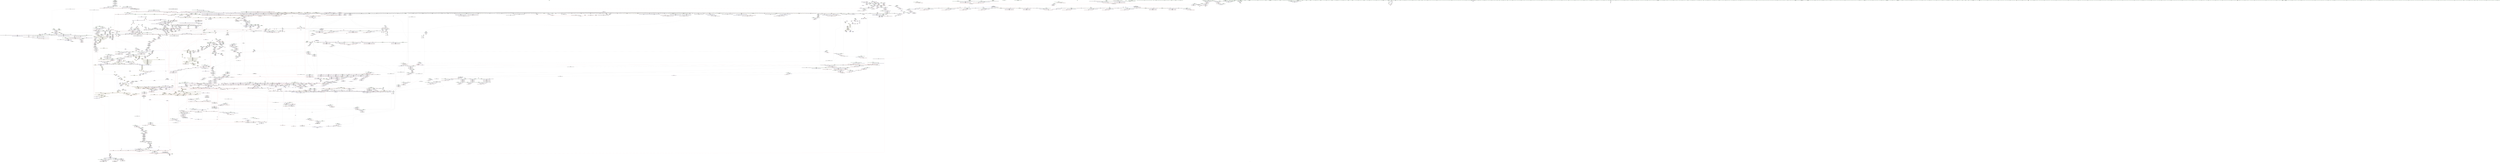 digraph "SVFG" {
	label="SVFG";

	Node0x55640b8467d0 [shape=record,color=grey,label="{NodeID: 0\nNullPtr}"];
	Node0x55640b8467d0 -> Node0x55640b8da490[style=solid];
	Node0x55640b8467d0 -> Node0x55640b8da590[style=solid];
	Node0x55640b8467d0 -> Node0x55640b8da660[style=solid];
	Node0x55640b8467d0 -> Node0x55640b8da730[style=solid];
	Node0x55640b8467d0 -> Node0x55640b8da800[style=solid];
	Node0x55640b8467d0 -> Node0x55640b8da8d0[style=solid];
	Node0x55640b8467d0 -> Node0x55640b8da9a0[style=solid];
	Node0x55640b8467d0 -> Node0x55640b8daa70[style=solid];
	Node0x55640b8467d0 -> Node0x55640b8dab40[style=solid];
	Node0x55640b8467d0 -> Node0x55640b8dac10[style=solid];
	Node0x55640b8467d0 -> Node0x55640b8dace0[style=solid];
	Node0x55640b8467d0 -> Node0x55640b8dadb0[style=solid];
	Node0x55640b8467d0 -> Node0x55640b8dae80[style=solid];
	Node0x55640b8467d0 -> Node0x55640b8daf50[style=solid];
	Node0x55640b8467d0 -> Node0x55640b8db020[style=solid];
	Node0x55640b8467d0 -> Node0x55640b8db0f0[style=solid];
	Node0x55640b8467d0 -> Node0x55640b8db1c0[style=solid];
	Node0x55640b8467d0 -> Node0x55640b8db290[style=solid];
	Node0x55640b8467d0 -> Node0x55640b8db360[style=solid];
	Node0x55640b8467d0 -> Node0x55640b8db430[style=solid];
	Node0x55640b8467d0 -> Node0x55640b8db500[style=solid];
	Node0x55640b8467d0 -> Node0x55640b8db5d0[style=solid];
	Node0x55640b8467d0 -> Node0x55640b8db6a0[style=solid];
	Node0x55640b8467d0 -> Node0x55640b8db770[style=solid];
	Node0x55640b8467d0 -> Node0x55640b8db840[style=solid];
	Node0x55640b8467d0 -> Node0x55640b8db910[style=solid];
	Node0x55640b8467d0 -> Node0x55640b8db9e0[style=solid];
	Node0x55640b8467d0 -> Node0x55640b8dbab0[style=solid];
	Node0x55640b8467d0 -> Node0x55640b8dbb80[style=solid];
	Node0x55640b8467d0 -> Node0x55640b8dbc50[style=solid];
	Node0x55640b8467d0 -> Node0x55640b8dbd20[style=solid];
	Node0x55640b8467d0 -> Node0x55640b8dbdf0[style=solid];
	Node0x55640b8467d0 -> Node0x55640b8dbec0[style=solid];
	Node0x55640b8467d0 -> Node0x55640b8dbf90[style=solid];
	Node0x55640b8467d0 -> Node0x55640b8dc060[style=solid];
	Node0x55640b8467d0 -> Node0x55640b8dc130[style=solid];
	Node0x55640b8467d0 -> Node0x55640b8dc200[style=solid];
	Node0x55640b8467d0 -> Node0x55640b8dc2d0[style=solid];
	Node0x55640b8467d0 -> Node0x55640b8dc3a0[style=solid];
	Node0x55640b8467d0 -> Node0x55640b8dc470[style=solid];
	Node0x55640b8467d0 -> Node0x55640b8dc540[style=solid];
	Node0x55640b8467d0 -> Node0x55640b8dc610[style=solid];
	Node0x55640b8467d0 -> Node0x55640b8dc6e0[style=solid];
	Node0x55640b8467d0 -> Node0x55640b8dc7b0[style=solid];
	Node0x55640b8467d0 -> Node0x55640b8dc880[style=solid];
	Node0x55640b8467d0 -> Node0x55640b8dc950[style=solid];
	Node0x55640b8467d0 -> Node0x55640b8dca20[style=solid];
	Node0x55640b8467d0 -> Node0x55640b8dcaf0[style=solid];
	Node0x55640b8467d0 -> Node0x55640b8dcbc0[style=solid];
	Node0x55640b8467d0 -> Node0x55640b8dcc90[style=solid];
	Node0x55640b8467d0 -> Node0x55640b8dcd60[style=solid];
	Node0x55640b8467d0 -> Node0x55640b8dce30[style=solid];
	Node0x55640b8467d0 -> Node0x55640b8dcf00[style=solid];
	Node0x55640b8467d0 -> Node0x55640b8dcfd0[style=solid];
	Node0x55640b8467d0 -> Node0x55640b8dd0a0[style=solid];
	Node0x55640b8467d0 -> Node0x55640b8dd170[style=solid];
	Node0x55640b8467d0 -> Node0x55640b8dd240[style=solid];
	Node0x55640b8467d0 -> Node0x55640b8dd310[style=solid];
	Node0x55640b8467d0 -> Node0x55640b8dd3e0[style=solid];
	Node0x55640b8467d0 -> Node0x55640b8dd4b0[style=solid];
	Node0x55640b8467d0 -> Node0x55640b8dd580[style=solid];
	Node0x55640b8467d0 -> Node0x55640b8dd650[style=solid];
	Node0x55640b8467d0 -> Node0x55640b8dd720[style=solid];
	Node0x55640b8467d0 -> Node0x55640b8dd7f0[style=solid];
	Node0x55640b8467d0 -> Node0x55640b8dd8c0[style=solid];
	Node0x55640b8467d0 -> Node0x55640b8dd990[style=solid];
	Node0x55640b8467d0 -> Node0x55640b8dda60[style=solid];
	Node0x55640b8467d0 -> Node0x55640b8ddb30[style=solid];
	Node0x55640b8467d0 -> Node0x55640b910790[style=solid];
	Node0x55640b8467d0 -> Node0x55640b913fd0[style=solid];
	Node0x55640b8467d0 -> Node0x55640b8ea170[style=solid];
	Node0x55640b8467d0 -> Node0x55640b8ea4b0[style=solid];
	Node0x55640b8467d0 -> Node0x55640b8ea7f0[style=solid];
	Node0x55640b8467d0 -> Node0x55640b8ea8c0[style=solid];
	Node0x55640b8467d0 -> Node0x55640b8eab30[style=solid];
	Node0x55640b8467d0 -> Node0x55640b8ee5b0[style=solid];
	Node0x55640b8467d0 -> Node0x55640b96bf00[style=solid];
	Node0x55640b8467d0 -> Node0x55640b96c380[style=solid];
	Node0x55640b8467d0 -> Node0x55640b96c800[style=solid];
	Node0x55640b8467d0 -> Node0x55640b96c980[style=solid];
	Node0x55640b8467d0 -> Node0x55640b96d100[style=solid];
	Node0x55640b8467d0 -> Node0x55640b96d580[style=solid];
	Node0x55640b8467d0 -> Node0x55640b96d700[style=solid];
	Node0x55640b8467d0 -> Node0x55640b96d880[style=solid];
	Node0x55640b8467d0:s64 -> Node0x55640bb3a5b0[style=solid,color=red];
	Node0x55640b8e9540 [shape=record,color=blue,label="{NodeID: 1550\n1462\<--1461\nthis.addr\<--this\n_ZNK9__gnu_cxx16__aligned_membufISt4pairIKixEE7_M_addrEv\n}"];
	Node0x55640b8e9540 -> Node0x55640b905040[style=dashed];
	Node0x55640b8c7940 [shape=record,color=green,label="{NodeID: 443\n2869\<--2870\n__args.addr2\<--__args.addr2_field_insensitive\n_ZN9__gnu_cxx13new_allocatorISt13_Rb_tree_nodeISt4pairIKixEEE9constructIS4_JRKSt21piecewise_construct_tSt5tupleIJOiEESB_IJEEEEEvPT_DpOT0_\n}"];
	Node0x55640b8c7940 -> Node0x55640b90e900[style=solid];
	Node0x55640b8c7940 -> Node0x55640b928d60[style=solid];
	Node0x55640bb1f930 [shape=record,color=black,label="{NodeID: 4207\n1095 = PHI(489, 566, 1351, 1610, 1637, 1668, 1700, 1720, 1794, 2326, 2370, )\n1st arg _ZNKSt4lessIiEclERKiS2_ }"];
	Node0x55640bb1f930 -> Node0x55640b916530[style=solid];
	Node0x55640b919650 [shape=record,color=yellow,style=double,label="{NodeID: 3100\n235V_1 = ENCHI(MR_235V_0)\npts\{70002 19600002 \}\nFun[_ZNSt8_Rb_treeIiSt4pairIKixESt10_Select1stIS2_ESt4lessIiESaIS2_EE7_S_leftEPSt18_Rb_tree_node_base]}"];
	Node0x55640b919650 -> Node0x55640b900c00[style=dashed];
	Node0x55640b8d6e00 [shape=record,color=purple,label="{NodeID: 886\n1627\<--1626\n\<--\n_ZNSt8_Rb_treeIiSt4pairIKixESt10_Select1stIS2_ESt4lessIiESaIS2_EE29_M_get_insert_hint_unique_posESt23_Rb_tree_const_iteratorIS2_ERS1_\n}"];
	Node0x55640b8d6e00 -> Node0x55640b8ea240[style=solid];
	Node0x55640b90d240 [shape=record,color=red,label="{NodeID: 1329\n2690\<--2687\n\<--__args.addr\n_ZSt16forward_as_tupleIJiEESt5tupleIJDpOT_EES3_\n|{<s0>245}}"];
	Node0x55640b90d240:s0 -> Node0x55640bb1de40[style=solid,color=red];
	Node0x55640b8bfd20 [shape=record,color=green,label="{NodeID: 222\n1301\<--1302\nretval\<--retval_field_insensitive\n_ZNSt8_Rb_treeIiSt4pairIKixESt10_Select1stIS2_ESt4lessIiESaIS2_EE11lower_boundERS1_\n}"];
	Node0x55640b8bfd20 -> Node0x55640b8d4d80[style=solid];
	Node0x55640b8bfd20 -> Node0x55640b8d4e50[style=solid];
	Node0x55640b9f9f90 [shape=record,color=yellow,style=double,label="{NodeID: 2879\n443V_1 = ENCHI(MR_443V_0)\npts\{28760000 \}\nFun[_ZSt3getILm0EJOiEERNSt13tuple_elementIXT_ESt5tupleIJDpT0_EEE4typeERS5_]|{<s0>283}}"];
	Node0x55640b9f9f90:s0 -> Node0x55640b9fafd0[style=dashed,color=red];
	Node0x55640b8e3630 [shape=record,color=black,label="{NodeID: 665\n1818\<--1817\n\<--add.ptr8\n_ZNSt8_Rb_treeIiSt4pairIKixESt10_Select1stIS2_ESt4lessIiESaIS2_EE14_M_insert_nodeEPSt18_Rb_tree_node_baseSA_PSt13_Rb_tree_nodeIS2_E\n}"];
	Node0x55640b8e3630 -> Node0x55640b8d83f0[style=solid];
	Node0x55640bb38af0 [shape=record,color=black,label="{NodeID: 4429\n1557 = PHI(1187, 2622, )\n1st arg _ZNSt8_Rb_treeIiSt4pairIKixESt10_Select1stIS2_ESt4lessIiESaIS2_EE29_M_get_insert_hint_unique_posESt23_Rb_tree_const_iteratorIS2_ERS1_ }"];
	Node0x55640bb38af0 -> Node0x55640b8e9e30[style=solid];
	Node0x55640b901eb0 [shape=record,color=red,label="{NodeID: 1108\n1020\<--1017\nthis1\<--this.addr\n_ZN9__gnu_cxx13new_allocatorISt13_Rb_tree_nodeISt4pairIKixEEED2Ev\n}"];
	Node0x55640b137a30 [shape=record,color=green,label="{NodeID: 1\n8\<--1\n__dso_handle\<--dummyObj\nGlob }"];
	Node0x55640b8e9610 [shape=record,color=blue,label="{NodeID: 1551\n1473\<--1470\nthis.addr\<--this\n_ZNSt8_Rb_treeIiSt4pairIKixESt10_Select1stIS2_ESt4lessIiESaIS2_EE3endEv\n}"];
	Node0x55640b8e9610 -> Node0x55640b905110[style=dashed];
	Node0x55640b8c7a10 [shape=record,color=green,label="{NodeID: 444\n2871\<--2872\n__args.addr4\<--__args.addr4_field_insensitive\n_ZN9__gnu_cxx13new_allocatorISt13_Rb_tree_nodeISt4pairIKixEEE9constructIS4_JRKSt21piecewise_construct_tSt5tupleIJOiEESB_IJEEEEEvPT_DpOT0_\n}"];
	Node0x55640b8c7a10 -> Node0x55640b90e9d0[style=solid];
	Node0x55640b8c7a10 -> Node0x55640b928e30[style=solid];
	Node0x55640bb1fcf0 [shape=record,color=black,label="{NodeID: 4208\n1096 = PHI(493, 568, 1352, 1613, 1640, 1669, 1701, 1726, 1796, 2328, 2371, )\n2nd arg _ZNKSt4lessIiEclERKiS2_ }"];
	Node0x55640bb1fcf0 -> Node0x55640b916600[style=solid];
	Node0x55640b8d6ed0 [shape=record,color=purple,label="{NodeID: 887\n1630\<--1626\n\<--\n_ZNSt8_Rb_treeIiSt4pairIKixESt10_Select1stIS2_ESt4lessIiESaIS2_EE29_M_get_insert_hint_unique_posESt23_Rb_tree_const_iteratorIS2_ERS1_\n}"];
	Node0x55640b8d6ed0 -> Node0x55640b8ea310[style=solid];
	Node0x55640b90d310 [shape=record,color=red,label="{NodeID: 1330\n2707\<--2704\n\<--__t.addr\n_ZSt4moveIRiEONSt16remove_referenceIT_E4typeEOS2_\n}"];
	Node0x55640b90d310 -> Node0x55640b8e6b00[style=solid];
	Node0x55640b8bfdf0 [shape=record,color=green,label="{NodeID: 223\n1303\<--1304\nthis.addr\<--this.addr_field_insensitive\n_ZNSt8_Rb_treeIiSt4pairIKixESt10_Select1stIS2_ESt4lessIiESaIS2_EE11lower_boundERS1_\n}"];
	Node0x55640b8bfdf0 -> Node0x55640b903f30[style=solid];
	Node0x55640b8bfdf0 -> Node0x55640b917710[style=solid];
	Node0x55640b8e3700 [shape=record,color=black,label="{NodeID: 666\n1824\<--1823\n\<--\n_ZNSt8_Rb_treeIiSt4pairIKixESt10_Select1stIS2_ESt4lessIiESaIS2_EE14_M_insert_nodeEPSt18_Rb_tree_node_baseSA_PSt13_Rb_tree_nodeIS2_E\n|{<s0>162}}"];
	Node0x55640b8e3700:s0 -> Node0x55640bb430a0[style=solid,color=red];
	Node0x55640bb38c40 [shape=record,color=black,label="{NodeID: 4430\n1558 = PHI(1183, 2620, )\n2nd arg _ZNSt8_Rb_treeIiSt4pairIKixESt10_Select1stIS2_ESt4lessIiESaIS2_EE29_M_get_insert_hint_unique_posESt23_Rb_tree_const_iteratorIS2_ERS1_ }"];
	Node0x55640bb38c40 -> Node0x55640b8e9fd0[style=solid];
	Node0x55640b901f80 [shape=record,color=red,label="{NodeID: 1109\n1033\<--1027\nthis1\<--this.addr\n_ZNSt3mapIixSt4lessIiESaISt4pairIKixEEE11lower_boundERS3_\n}"];
	Node0x55640b901f80 -> Node0x55640b8d3ba0[style=solid];
	Node0x55640b87de20 [shape=record,color=green,label="{NodeID: 2\n13\<--1\n\<--dummyObj\nCan only get source location for instruction, argument, global var or function.}"];
	Node0x55640b8e96e0 [shape=record,color=blue,label="{NodeID: 1552\n1490\<--1487\nthis.addr\<--this\n_ZNKSt8_Rb_treeIiSt4pairIKixESt10_Select1stIS2_ESt4lessIiESaIS2_EE8key_compEv\n}"];
	Node0x55640b8e96e0 -> Node0x55640b9052b0[style=dashed];
	Node0x55640b8c7ae0 [shape=record,color=green,label="{NodeID: 445\n2873\<--2874\nagg.tmp\<--agg.tmp_field_insensitive\n_ZN9__gnu_cxx13new_allocatorISt13_Rb_tree_nodeISt4pairIKixEEE9constructIS4_JRKSt21piecewise_construct_tSt5tupleIJOiEESB_IJEEEEEvPT_DpOT0_\n}"];
	Node0x55640bb200b0 [shape=record,color=black,label="{NodeID: 4209\n103 = PHI(416, )\n0th arg _Z5calc1ii }"];
	Node0x55640bb200b0 -> Node0x55640b910b00[style=solid];
	Node0x55640b8d6fa0 [shape=record,color=purple,label="{NodeID: 888\n1636\<--1635\n_M_key_compare14\<--\n_ZNSt8_Rb_treeIiSt4pairIKixESt10_Select1stIS2_ESt4lessIiESaIS2_EE29_M_get_insert_hint_unique_posESt23_Rb_tree_const_iteratorIS2_ERS1_\n|{<s0>130}}"];
	Node0x55640b8d6fa0:s0 -> Node0x55640bb1f450[style=solid,color=red];
	Node0x55640b90d3e0 [shape=record,color=red,label="{NodeID: 1331\n2728\<--2714\nthis5\<--this.addr\n_ZNSt8_Rb_treeIiSt4pairIKixESt10_Select1stIS2_ESt4lessIiESaIS2_EE14_M_create_nodeIJRKSt21piecewise_construct_tSt5tupleIJOiEESD_IJEEEEEPSt13_Rb_tree_nodeIS2_EDpOT_\n|{<s0>248|<s1>252}}"];
	Node0x55640b90d3e0:s0 -> Node0x55640bb3f400[style=solid,color=red];
	Node0x55640b90d3e0:s1 -> Node0x55640bb3cf80[style=solid,color=red];
	Node0x55640b8bfec0 [shape=record,color=green,label="{NodeID: 224\n1305\<--1306\n__k.addr\<--__k.addr_field_insensitive\n_ZNSt8_Rb_treeIiSt4pairIKixESt10_Select1stIS2_ESt4lessIiESaIS2_EE11lower_boundERS1_\n}"];
	Node0x55640b8bfec0 -> Node0x55640b904000[style=solid];
	Node0x55640b8bfec0 -> Node0x55640b9177e0[style=solid];
	Node0x55640b9fa180 [shape=record,color=yellow,style=double,label="{NodeID: 2881\n222V_1 = ENCHI(MR_222V_0)\npts\{719 \}\nFun[_ZNSt8_Rb_treeIiSt4pairIKixESt10_Select1stIS2_ESt4lessIiESaIS2_EED2Ev]}"];
	Node0x55640b9fa180 -> Node0x55640b9143e0[style=dashed];
	Node0x55640b8e37d0 [shape=record,color=black,label="{NodeID: 667\n1761\<--1827\n_ZNSt8_Rb_treeIiSt4pairIKixESt10_Select1stIS2_ESt4lessIiESaIS2_EE14_M_insert_nodeEPSt18_Rb_tree_node_baseSA_PSt13_Rb_tree_nodeIS2_E_ret\<--\n_ZNSt8_Rb_treeIiSt4pairIKixESt10_Select1stIS2_ESt4lessIiESaIS2_EE14_M_insert_nodeEPSt18_Rb_tree_node_baseSA_PSt13_Rb_tree_nodeIS2_E\n|{<s0>91|<s1>236}}"];
	Node0x55640b8e37d0:s0 -> Node0x55640bb33660[style=solid,color=blue];
	Node0x55640b8e37d0:s1 -> Node0x55640bb1a3d0[style=solid,color=blue];
	Node0x55640bb38d90 [shape=record,color=black,label="{NodeID: 4431\n2055 = PHI(2028, )\n0th arg _ZNSt5tupleIJRKiEEC2EOS2_ }"];
	Node0x55640bb38d90 -> Node0x55640b8ec870[style=solid];
	Node0x55640b902050 [shape=record,color=red,label="{NodeID: 1110\n1035\<--1029\n\<--__x.addr\n_ZNSt3mapIixSt4lessIiESaISt4pairIKixEEE11lower_boundERS3_\n|{<s0>79}}"];
	Node0x55640b902050:s0 -> Node0x55640bb3b6a0[style=solid,color=red];
	Node0x55640b8b7470 [shape=record,color=green,label="{NodeID: 3\n23\<--1\n.str\<--dummyObj\nGlob }"];
	Node0x55640b8e97b0 [shape=record,color=blue,label="{NodeID: 1553\n1503\<--1499\nthis.addr\<--this\n_ZNSt8_Rb_treeIiSt4pairIKixESt10_Select1stIS2_ESt4lessIiESaIS2_EE14_M_create_nodeIJRKSt21piecewise_construct_tSt5tupleIJRS1_EESD_IJEEEEEPSt13_Rb_tree_nodeIS2_EDpOT_\n}"];
	Node0x55640b8e97b0 -> Node0x55640b905380[style=dashed];
	Node0x55640b8c7bb0 [shape=record,color=green,label="{NodeID: 446\n2875\<--2876\nagg.tmp6\<--agg.tmp6_field_insensitive\n_ZN9__gnu_cxx13new_allocatorISt13_Rb_tree_nodeISt4pairIKixEEE9constructIS4_JRKSt21piecewise_construct_tSt5tupleIJOiEESB_IJEEEEEvPT_DpOT0_\n|{<s0>270|<s1>272}}"];
	Node0x55640b8c7bb0:s0 -> Node0x55640bb41a60[style=solid,color=red];
	Node0x55640b8c7bb0:s1 -> Node0x55640bb3fdf0[style=solid,color=red];
	Node0x55640bb201c0 [shape=record,color=black,label="{NodeID: 4210\n104 = PHI(417, )\n1st arg _Z5calc1ii }"];
	Node0x55640bb201c0 -> Node0x55640b910bd0[style=solid];
	Node0x55640b8d7070 [shape=record,color=purple,label="{NodeID: 889\n3109\<--1643\noffset_0\<--\n}"];
	Node0x55640b8d7070 -> Node0x55640b8ea3e0[style=solid];
	Node0x55640b90d4b0 [shape=record,color=red,label="{NodeID: 1332\n2732\<--2716\n\<--__args.addr\n_ZNSt8_Rb_treeIiSt4pairIKixESt10_Select1stIS2_ESt4lessIiESaIS2_EE14_M_create_nodeIJRKSt21piecewise_construct_tSt5tupleIJOiEESD_IJEEEEEPSt13_Rb_tree_nodeIS2_EDpOT_\n|{<s0>249}}"];
	Node0x55640b90d4b0:s0 -> Node0x55640bb1e980[style=solid,color=red];
	Node0x55640b8bff90 [shape=record,color=green,label="{NodeID: 225\n1312\<--1313\n_ZNSt8_Rb_treeIiSt4pairIKixESt10_Select1stIS2_ESt4lessIiESaIS2_EE6_M_endEv\<--_ZNSt8_Rb_treeIiSt4pairIKixESt10_Select1stIS2_ESt4lessIiESaIS2_EE6_M_endEv_field_insensitive\n}"];
	Node0x55640b9fa260 [shape=record,color=yellow,style=double,label="{NodeID: 2882\n224V_1 = ENCHI(MR_224V_0)\npts\{721 \}\nFun[_ZNSt8_Rb_treeIiSt4pairIKixESt10_Select1stIS2_ESt4lessIiESaIS2_EED2Ev]}"];
	Node0x55640b9fa260 -> Node0x55640b9144b0[style=dashed];
	Node0x55640b8e38a0 [shape=record,color=black,label="{NodeID: 668\n1832\<--1839\n_ZNSt8_Rb_treeIiSt4pairIKixESt10_Select1stIS2_ESt4lessIiESaIS2_EE11_M_get_nodeEv_ret\<--call2\n_ZNSt8_Rb_treeIiSt4pairIKixESt10_Select1stIS2_ESt4lessIiESaIS2_EE11_M_get_nodeEv\n|{<s0>115|<s1>248}}"];
	Node0x55640b8e38a0:s0 -> Node0x55640bb30470[style=solid,color=blue];
	Node0x55640b8e38a0:s1 -> Node0x55640bb1a750[style=solid,color=blue];
	Node0x55640bb38ea0 [shape=record,color=black,label="{NodeID: 4432\n2056 = PHI(2044, )\n1st arg _ZNSt5tupleIJRKiEEC2EOS2_ }"];
	Node0x55640bb38ea0 -> Node0x55640b8ec940[style=solid];
	Node0x55640b902120 [shape=record,color=red,label="{NodeID: 1111\n1042\<--1041\n\<--coerce.dive2\n_ZNSt3mapIixSt4lessIiESaISt4pairIKixEEE11lower_boundERS3_\n}"];
	Node0x55640b902120 -> Node0x55640b8e07e0[style=solid];
	Node0x55640b8b77b0 [shape=record,color=green,label="{NodeID: 4\n25\<--1\n.str.1\<--dummyObj\nGlob }"];
	Node0x55640b8e9880 [shape=record,color=blue,label="{NodeID: 1554\n1505\<--1500\n__args.addr\<--__args\n_ZNSt8_Rb_treeIiSt4pairIKixESt10_Select1stIS2_ESt4lessIiESaIS2_EE14_M_create_nodeIJRKSt21piecewise_construct_tSt5tupleIJRS1_EESD_IJEEEEEPSt13_Rb_tree_nodeIS2_EDpOT_\n}"];
	Node0x55640b8e9880 -> Node0x55640b905450[style=dashed];
	Node0x55640b8c7c80 [shape=record,color=green,label="{NodeID: 447\n2877\<--2878\nagg.tmp8\<--agg.tmp8_field_insensitive\n_ZN9__gnu_cxx13new_allocatorISt13_Rb_tree_nodeISt4pairIKixEEE9constructIS4_JRKSt21piecewise_construct_tSt5tupleIJOiEESB_IJEEEEEvPT_DpOT0_\n}"];
	Node0x55640bb202d0 [shape=record,color=black,label="{NodeID: 4211\n783 = PHI(723, 1309, 2309, )\n0th arg _ZNSt8_Rb_treeIiSt4pairIKixESt10_Select1stIS2_ESt4lessIiESaIS2_EE8_M_beginEv }"];
	Node0x55640bb202d0 -> Node0x55640b9148c0[style=solid];
	Node0x55640b8d7140 [shape=record,color=purple,label="{NodeID: 890\n3110\<--1644\noffset_0\<--\n}"];
	Node0x55640b8d7140 -> Node0x55640b90fe20[style=solid];
	Node0x55640b90d580 [shape=record,color=red,label="{NodeID: 1333\n2734\<--2718\n\<--__args.addr2\n_ZNSt8_Rb_treeIiSt4pairIKixESt10_Select1stIS2_ESt4lessIiESaIS2_EE14_M_create_nodeIJRKSt21piecewise_construct_tSt5tupleIJOiEESD_IJEEEEEPSt13_Rb_tree_nodeIS2_EDpOT_\n|{<s0>250}}"];
	Node0x55640b90d580:s0 -> Node0x55640bb3e830[style=solid,color=red];
	Node0x55640b8c0090 [shape=record,color=green,label="{NodeID: 226\n1316\<--1317\n_ZNSt8_Rb_treeIiSt4pairIKixESt10_Select1stIS2_ESt4lessIiESaIS2_EE14_M_lower_boundEPSt13_Rb_tree_nodeIS2_EPSt18_Rb_tree_node_baseRS1_\<--_ZNSt8_Rb_treeIiSt4pairIKixESt10_Select1stIS2_ESt4lessIiESaIS2_EE14_M_lower_boundEPSt13_Rb_tree_nodeIS2_EPSt18_Rb_tree_node_baseRS1__field_insensitive\n}"];
	Node0x55640b9fa340 [shape=record,color=yellow,style=double,label="{NodeID: 2883\n99V_1 = ENCHI(MR_99V_0)\npts\{70001 \}\nFun[_ZNSt8_Rb_treeIiSt4pairIKixESt10_Select1stIS2_ESt4lessIiESaIS2_EED2Ev]|{<s0>54}}"];
	Node0x55640b9fa340:s0 -> Node0x55640b9fc060[style=dashed,color=red];
	Node0x55640b8e3970 [shape=record,color=black,label="{NodeID: 669\n1870\<--1869\n\<--\n_ZNSt8_Rb_treeIiSt4pairIKixESt10_Select1stIS2_ESt4lessIiESaIS2_EE17_M_construct_nodeIJRKSt21piecewise_construct_tSt5tupleIJRS1_EESD_IJEEEEEvPSt13_Rb_tree_nodeIS2_EDpOT_\n}"];
	Node0x55640b8e3970 -> Node0x55640b8e3a40[style=solid];
	Node0x55640bb38fb0 [shape=record,color=black,label="{NodeID: 4433\n1762 = PHI(1162, 2603, )\n0th arg _ZNSt8_Rb_treeIiSt4pairIKixESt10_Select1stIS2_ESt4lessIiESaIS2_EE14_M_insert_nodeEPSt18_Rb_tree_node_baseSA_PSt13_Rb_tree_nodeIS2_E }"];
	Node0x55640bb38fb0 -> Node0x55640b8eac00[style=solid];
	Node0x55640b9021f0 [shape=record,color=red,label="{NodeID: 1112\n1053\<--1047\nthis1\<--this.addr\n_ZNKSt17_Rb_tree_iteratorISt4pairIKixEEeqERKS3_\n}"];
	Node0x55640b9021f0 -> Node0x55640b8d3c70[style=solid];
	Node0x55640b8b7870 [shape=record,color=green,label="{NodeID: 5\n27\<--1\n.str.2\<--dummyObj\nGlob }"];
	Node0x55640b8e9950 [shape=record,color=blue,label="{NodeID: 1555\n1507\<--1501\n__args.addr2\<--__args1\n_ZNSt8_Rb_treeIiSt4pairIKixESt10_Select1stIS2_ESt4lessIiESaIS2_EE14_M_create_nodeIJRKSt21piecewise_construct_tSt5tupleIJRS1_EESD_IJEEEEEPSt13_Rb_tree_nodeIS2_EDpOT_\n}"];
	Node0x55640b8e9950 -> Node0x55640b905520[style=dashed];
	Node0x55640b8c7d50 [shape=record,color=green,label="{NodeID: 448\n2893\<--2894\n_ZNSt5tupleIJOiEEC2EOS1_\<--_ZNSt5tupleIJOiEEC2EOS1__field_insensitive\n}"];
	Node0x55640bb20460 [shape=record,color=black,label="{NodeID: 4212\n2135 = PHI(2100, 2565, )\n0th arg _ZNSt10_Head_baseILm0ERKiLb0EEC2ES1_ }"];
	Node0x55640bb20460 -> Node0x55640b8ece20[style=solid];
	Node0x55640b919b40 [shape=record,color=yellow,style=double,label="{NodeID: 3105\n200V_1 = ENCHI(MR_200V_0)\npts\{4530000 5380000 \}\nFun[_ZNSt23_Rb_tree_const_iteratorISt4pairIKixEEC2ERKSt17_Rb_tree_iteratorIS2_E]}"];
	Node0x55640b919b40 -> Node0x55640b903cc0[style=dashed];
	Node0x55640b8d7210 [shape=record,color=purple,label="{NodeID: 891\n1662\<--1661\n_M_key_compare27\<--\n_ZNSt8_Rb_treeIiSt4pairIKixESt10_Select1stIS2_ESt4lessIiESaIS2_EE29_M_get_insert_hint_unique_posESt23_Rb_tree_const_iteratorIS2_ERS1_\n|{<s0>138}}"];
	Node0x55640b8d7210:s0 -> Node0x55640bb1f450[style=solid,color=red];
	Node0x55640b90d650 [shape=record,color=red,label="{NodeID: 1334\n2736\<--2720\n\<--__args.addr4\n_ZNSt8_Rb_treeIiSt4pairIKixESt10_Select1stIS2_ESt4lessIiESaIS2_EE14_M_create_nodeIJRKSt21piecewise_construct_tSt5tupleIJOiEESD_IJEEEEEPSt13_Rb_tree_nodeIS2_EDpOT_\n|{<s0>251}}"];
	Node0x55640b90d650:s0 -> Node0x55640bb40fc0[style=solid,color=red];
	Node0x55640b8c0190 [shape=record,color=green,label="{NodeID: 227\n1328\<--1329\nretval\<--retval_field_insensitive\n_ZNSt8_Rb_treeIiSt4pairIKixESt10_Select1stIS2_ESt4lessIiESaIS2_EE14_M_lower_boundEPSt13_Rb_tree_nodeIS2_EPSt18_Rb_tree_node_baseRS1_\n|{|<s1>108}}"];
	Node0x55640b8c0190 -> Node0x55640b8d4f20[style=solid];
	Node0x55640b8c0190:s1 -> Node0x55640bb42b90[style=solid,color=red];
	Node0x55640b9fa420 [shape=record,color=yellow,style=double,label="{NodeID: 2884\n227V_1 = ENCHI(MR_227V_0)\npts\{70002 70003 19600002 19600003 \}\nFun[_ZNSt8_Rb_treeIiSt4pairIKixESt10_Select1stIS2_ESt4lessIiESaIS2_EED2Ev]|{<s0>55|<s1>55}}"];
	Node0x55640b9fa420:s0 -> Node0x55640b9f8a30[style=dashed,color=red];
	Node0x55640b9fa420:s1 -> Node0x55640b9f8b40[style=dashed,color=red];
	Node0x55640b8e3a40 [shape=record,color=black,label="{NodeID: 670\n1871\<--1870\n\<--\n_ZNSt8_Rb_treeIiSt4pairIKixESt10_Select1stIS2_ESt4lessIiESaIS2_EE17_M_construct_nodeIJRKSt21piecewise_construct_tSt5tupleIJRS1_EESD_IJEEEEEvPSt13_Rb_tree_nodeIS2_EDpOT_\n}"];
	Node0x55640bb39100 [shape=record,color=black,label="{NodeID: 4434\n1763 = PHI(1203, 2636, )\n1st arg _ZNSt8_Rb_treeIiSt4pairIKixESt10_Select1stIS2_ESt4lessIiESaIS2_EE14_M_insert_nodeEPSt18_Rb_tree_node_baseSA_PSt13_Rb_tree_nodeIS2_E }"];
	Node0x55640bb39100 -> Node0x55640b8eacd0[style=solid];
	Node0x55640b9022c0 [shape=record,color=red,label="{NodeID: 1113\n1056\<--1049\n\<--__x.addr\n_ZNKSt17_Rb_tree_iteratorISt4pairIKixEEeqERKS3_\n}"];
	Node0x55640b9022c0 -> Node0x55640b8d3d40[style=solid];
	Node0x55640b8b7930 [shape=record,color=green,label="{NodeID: 6\n29\<--1\n.str.3\<--dummyObj\nGlob }"];
	Node0x55640b8e9a20 [shape=record,color=blue,label="{NodeID: 1556\n1509\<--1502\n__args.addr4\<--__args3\n_ZNSt8_Rb_treeIiSt4pairIKixESt10_Select1stIS2_ESt4lessIiESaIS2_EE14_M_create_nodeIJRKSt21piecewise_construct_tSt5tupleIJRS1_EESD_IJEEEEEPSt13_Rb_tree_nodeIS2_EDpOT_\n}"];
	Node0x55640b8e9a20 -> Node0x55640b9055f0[style=dashed];
	Node0x55640b8c7e50 [shape=record,color=green,label="{NodeID: 449\n2898\<--2899\n_ZNSt4pairIKixEC2IJOiEJEEESt21piecewise_construct_tSt5tupleIJDpT_EES5_IJDpT0_EE\<--_ZNSt4pairIKixEC2IJOiEJEEESt21piecewise_construct_tSt5tupleIJDpT_EES5_IJDpT0_EE_field_insensitive\n}"];
	Node0x55640bb205b0 [shape=record,color=black,label="{NodeID: 4213\n2136 = PHI(2105, 2566, )\n1st arg _ZNSt10_Head_baseILm0ERKiLb0EEC2ES1_ }"];
	Node0x55640bb205b0 -> Node0x55640b8ecef0[style=solid];
	Node0x55640b8d72e0 [shape=record,color=purple,label="{NodeID: 892\n1666\<--1663\n_M_node29\<--call28\n_ZNSt8_Rb_treeIiSt4pairIKixESt10_Select1stIS2_ESt4lessIiESaIS2_EE29_M_get_insert_hint_unique_posESt23_Rb_tree_const_iteratorIS2_ERS1_\n}"];
	Node0x55640b8d72e0 -> Node0x55640b906630[style=solid];
	Node0x55640b90d720 [shape=record,color=red,label="{NodeID: 1335\n2731\<--2722\n\<--__tmp\n_ZNSt8_Rb_treeIiSt4pairIKixESt10_Select1stIS2_ESt4lessIiESaIS2_EE14_M_create_nodeIJRKSt21piecewise_construct_tSt5tupleIJOiEESD_IJEEEEEPSt13_Rb_tree_nodeIS2_EDpOT_\n|{<s0>252}}"];
	Node0x55640b90d720:s0 -> Node0x55640bb3d090[style=solid,color=red];
	Node0x55640b8c8790 [shape=record,color=green,label="{NodeID: 228\n1330\<--1331\nthis.addr\<--this.addr_field_insensitive\n_ZNSt8_Rb_treeIiSt4pairIKixESt10_Select1stIS2_ESt4lessIiESaIS2_EE14_M_lower_boundEPSt13_Rb_tree_nodeIS2_EPSt18_Rb_tree_node_baseRS1_\n}"];
	Node0x55640b8c8790 -> Node0x55640b9041a0[style=solid];
	Node0x55640b8c8790 -> Node0x55640b917980[style=solid];
	Node0x55640b8e3b10 [shape=record,color=black,label="{NodeID: 671\n1926\<--1925\n\<--\n_ZNSt16allocator_traitsISaISt13_Rb_tree_nodeISt4pairIKixEEEE8allocateERS5_m\n|{<s0>176}}"];
	Node0x55640b8e3b10:s0 -> Node0x55640bb3a390[style=solid,color=red];
	Node0x55640bb39250 [shape=record,color=black,label="{NodeID: 4435\n1764 = PHI(1205, 2638, )\n2nd arg _ZNSt8_Rb_treeIiSt4pairIKixESt10_Select1stIS2_ESt4lessIiESaIS2_EE14_M_insert_nodeEPSt18_Rb_tree_node_baseSA_PSt13_Rb_tree_nodeIS2_E }"];
	Node0x55640bb39250 -> Node0x55640b8eada0[style=solid];
	Node0x55640b902390 [shape=record,color=red,label="{NodeID: 1114\n1055\<--1054\n\<--_M_node\n_ZNKSt17_Rb_tree_iteratorISt4pairIKixEEeqERKS3_\n}"];
	Node0x55640b902390 -> Node0x55640b96b300[style=solid];
	Node0x55640b8b81a0 [shape=record,color=green,label="{NodeID: 7\n31\<--1\n_ZStL19piecewise_construct\<--dummyObj\nGlob |{<s0>31|<s1>42}}"];
	Node0x55640b8b81a0:s0 -> Node0x55640bb243d0[style=solid,color=red];
	Node0x55640b8b81a0:s1 -> Node0x55640bb253c0[style=solid,color=red];
	Node0x55640b8e9af0 [shape=record,color=blue,label="{NodeID: 1557\n1511\<--1518\n__tmp\<--call\n_ZNSt8_Rb_treeIiSt4pairIKixESt10_Select1stIS2_ESt4lessIiESaIS2_EE14_M_create_nodeIJRKSt21piecewise_construct_tSt5tupleIJRS1_EESD_IJEEEEEPSt13_Rb_tree_nodeIS2_EDpOT_\n}"];
	Node0x55640b8e9af0 -> Node0x55640b9056c0[style=dashed];
	Node0x55640b8e9af0 -> Node0x55640b905790[style=dashed];
	Node0x55640b8c7f50 [shape=record,color=green,label="{NodeID: 450\n2904\<--2905\nthis.addr\<--this.addr_field_insensitive\n_ZNSt5tupleIJOiEEC2EOS1_\n}"];
	Node0x55640b8c7f50 -> Node0x55640b90eaa0[style=solid];
	Node0x55640b8c7f50 -> Node0x55640b928f00[style=solid];
	Node0x55640bb20700 [shape=record,color=black,label="{NodeID: 4214\n2982 = PHI(2947, 3088, )\n0th arg _ZNSt10_Head_baseILm0EOiLb0EEC2IiEEOT_ }"];
	Node0x55640bb20700 -> Node0x55640b9294b0[style=solid];
	Node0x55640b8d73b0 [shape=record,color=purple,label="{NodeID: 893\n1688\<--1687\n\<--\n_ZNSt8_Rb_treeIiSt4pairIKixESt10_Select1stIS2_ESt4lessIiESaIS2_EE29_M_get_insert_hint_unique_posESt23_Rb_tree_const_iteratorIS2_ERS1_\n}"];
	Node0x55640b8d73b0 -> Node0x55640b8ea580[style=solid];
	Node0x55640b90d7f0 [shape=record,color=red,label="{NodeID: 1336\n2741\<--2722\n\<--__tmp\n_ZNSt8_Rb_treeIiSt4pairIKixESt10_Select1stIS2_ESt4lessIiESaIS2_EE14_M_create_nodeIJRKSt21piecewise_construct_tSt5tupleIJOiEESD_IJEEEEEPSt13_Rb_tree_nodeIS2_EDpOT_\n}"];
	Node0x55640b90d7f0 -> Node0x55640b8e6bd0[style=solid];
	Node0x55640b8c8820 [shape=record,color=green,label="{NodeID: 229\n1332\<--1333\n__x.addr\<--__x.addr_field_insensitive\n_ZNSt8_Rb_treeIiSt4pairIKixESt10_Select1stIS2_ESt4lessIiESaIS2_EE14_M_lower_boundEPSt13_Rb_tree_nodeIS2_EPSt18_Rb_tree_node_baseRS1_\n}"];
	Node0x55640b8c8820 -> Node0x55640b904270[style=solid];
	Node0x55640b8c8820 -> Node0x55640b904340[style=solid];
	Node0x55640b8c8820 -> Node0x55640b904410[style=solid];
	Node0x55640b8c8820 -> Node0x55640b9044e0[style=solid];
	Node0x55640b8c8820 -> Node0x55640b9045b0[style=solid];
	Node0x55640b8c8820 -> Node0x55640b917a50[style=solid];
	Node0x55640b8c8820 -> Node0x55640b8e8b80[style=solid];
	Node0x55640b8c8820 -> Node0x55640b8e8c50[style=solid];
	Node0x55640b9fa640 [shape=record,color=yellow,style=double,label="{NodeID: 2886\n200V_1 = ENCHI(MR_200V_0)\npts\{4530000 5380000 \}\nFun[_ZNKSt17_Rb_tree_iteratorISt4pairIKixEEdeEv]}"];
	Node0x55640b9fa640 -> Node0x55640b902c80[style=dashed];
	Node0x55640b8e3be0 [shape=record,color=black,label="{NodeID: 672\n1916\<--1928\n_ZNSt16allocator_traitsISaISt13_Rb_tree_nodeISt4pairIKixEEEE8allocateERS5_m_ret\<--call\n_ZNSt16allocator_traitsISaISt13_Rb_tree_nodeISt4pairIKixEEEE8allocateERS5_m\n|{<s0>164}}"];
	Node0x55640b8e3be0:s0 -> Node0x55640bb312c0[style=solid,color=blue];
	Node0x55640bb393a0 [shape=record,color=black,label="{NodeID: 4436\n1765 = PHI(1206, 2639, )\n3rd arg _ZNSt8_Rb_treeIiSt4pairIKixESt10_Select1stIS2_ESt4lessIiESaIS2_EE14_M_insert_nodeEPSt18_Rb_tree_node_baseSA_PSt13_Rb_tree_nodeIS2_E }"];
	Node0x55640bb393a0 -> Node0x55640b8eae70[style=solid];
	Node0x55640b902460 [shape=record,color=red,label="{NodeID: 1115\n1058\<--1057\n\<--_M_node2\n_ZNKSt17_Rb_tree_iteratorISt4pairIKixEEeqERKS3_\n}"];
	Node0x55640b902460 -> Node0x55640b96b300[style=solid];
	Node0x55640b8b8260 [shape=record,color=green,label="{NodeID: 8\n33\<--1\n\<--dummyObj\nCan only get source location for instruction, argument, global var or function.}"];
	Node0x55640b8e9bc0 [shape=record,color=blue,label="{NodeID: 1558\n1536\<--1535\n__t.addr\<--__t\n_ZSt7forwardIRKSt21piecewise_construct_tEOT_RNSt16remove_referenceIS3_E4typeE\n}"];
	Node0x55640b8e9bc0 -> Node0x55640b905860[style=dashed];
	Node0x55640b8c8020 [shape=record,color=green,label="{NodeID: 451\n2906\<--2907\n.addr\<--.addr_field_insensitive\n_ZNSt5tupleIJOiEEC2EOS1_\n}"];
	Node0x55640b8c8020 -> Node0x55640b90eb70[style=solid];
	Node0x55640b8c8020 -> Node0x55640b928fd0[style=solid];
	Node0x55640bb20850 [shape=record,color=black,label="{NodeID: 4215\n2983 = PHI(2952, 3090, )\n1st arg _ZNSt10_Head_baseILm0EOiLb0EEC2IiEEOT_ }"];
	Node0x55640bb20850 -> Node0x55640b929580[style=solid];
	Node0x55640b8d7480 [shape=record,color=purple,label="{NodeID: 894\n1691\<--1687\n\<--\n_ZNSt8_Rb_treeIiSt4pairIKixESt10_Select1stIS2_ESt4lessIiESaIS2_EE29_M_get_insert_hint_unique_posESt23_Rb_tree_const_iteratorIS2_ERS1_\n}"];
	Node0x55640b8d7480 -> Node0x55640b8ea650[style=solid];
	Node0x55640b90d8c0 [shape=record,color=red,label="{NodeID: 1337\n2748\<--2745\n\<--__t.addr\n_ZSt7forwardISt5tupleIJOiEEEOT_RNSt16remove_referenceIS3_E4typeE\n}"];
	Node0x55640b90d8c0 -> Node0x55640b8e6ca0[style=solid];
	Node0x55640b8c88f0 [shape=record,color=green,label="{NodeID: 230\n1334\<--1335\n__y.addr\<--__y.addr_field_insensitive\n_ZNSt8_Rb_treeIiSt4pairIKixESt10_Select1stIS2_ESt4lessIiESaIS2_EE14_M_lower_boundEPSt13_Rb_tree_nodeIS2_EPSt18_Rb_tree_node_baseRS1_\n}"];
	Node0x55640b8c88f0 -> Node0x55640b904680[style=solid];
	Node0x55640b8c88f0 -> Node0x55640b917b20[style=solid];
	Node0x55640b8c88f0 -> Node0x55640b8e8ab0[style=solid];
	Node0x55640b8e3cb0 [shape=record,color=black,label="{NodeID: 673\n1963\<--1959\n\<--call2\n_ZN9__gnu_cxx13new_allocatorISt13_Rb_tree_nodeISt4pairIKixEEE8allocateEmPKv\n}"];
	Node0x55640b8e3cb0 -> Node0x55640b8e3d80[style=solid];
	Node0x55640bb394f0 [shape=record,color=black,label="{NodeID: 4437\n600 = PHI(63, )\n0th arg _ZNSt8_Rb_treeIiSt4pairIKixESt10_Select1stIS2_ESt4lessIiESaIS2_EEC2Ev }"];
	Node0x55640bb394f0 -> Node0x55640b913950[style=solid];
	Node0x55640b902530 [shape=record,color=red,label="{NodeID: 1116\n1068\<--1065\nthis1\<--this.addr\n_ZNSt3mapIixSt4lessIiESaISt4pairIKixEEE3endEv\n}"];
	Node0x55640b902530 -> Node0x55640b8d3fb0[style=solid];
	Node0x55640b8b8320 [shape=record,color=green,label="{NodeID: 9\n128\<--1\n\<--dummyObj\nCan only get source location for instruction, argument, global var or function.}"];
	Node0x55640b8e9c90 [shape=record,color=blue,label="{NodeID: 1559\n1543\<--1542\n__t.addr\<--__t\n_ZSt7forwardISt5tupleIJRKiEEEOT_RNSt16remove_referenceIS4_E4typeE\n}"];
	Node0x55640b8e9c90 -> Node0x55640b905930[style=dashed];
	Node0x55640b8c80f0 [shape=record,color=green,label="{NodeID: 452\n2915\<--2916\n_ZNSt11_Tuple_implILm0EJOiEEC2EOS1_\<--_ZNSt11_Tuple_implILm0EJOiEEC2EOS1__field_insensitive\n}"];
	Node0x55640bb209a0 [shape=record,color=black,label="{NodeID: 4216\n1542 = PHI(1167, 1525, 1877, 2002, 2043, )\n0th arg _ZSt7forwardISt5tupleIJRKiEEEOT_RNSt16remove_referenceIS4_E4typeE }"];
	Node0x55640bb209a0 -> Node0x55640b8e9c90[style=solid];
	Node0x55640b8d7550 [shape=record,color=purple,label="{NodeID: 895\n1697\<--1696\n_M_key_compare46\<--\n_ZNSt8_Rb_treeIiSt4pairIKixESt10_Select1stIS2_ESt4lessIiESaIS2_EE29_M_get_insert_hint_unique_posESt23_Rb_tree_const_iteratorIS2_ERS1_\n|{<s0>144}}"];
	Node0x55640b8d7550:s0 -> Node0x55640bb1f450[style=solid,color=red];
	Node0x55640b90d990 [shape=record,color=red,label="{NodeID: 1338\n2775\<--2756\nthis5\<--this.addr\n_ZNSt8_Rb_treeIiSt4pairIKixESt10_Select1stIS2_ESt4lessIiESaIS2_EE17_M_construct_nodeIJRKSt21piecewise_construct_tSt5tupleIJOiEESD_IJEEEEEvPSt13_Rb_tree_nodeIS2_EDpOT_\n|{<s0>253|<s1>260}}"];
	Node0x55640b90d990:s0 -> Node0x55640bb1cc60[style=solid,color=red];
	Node0x55640b90d990:s1 -> Node0x55640bb3b180[style=solid,color=red];
	Node0x55640b8c89c0 [shape=record,color=green,label="{NodeID: 231\n1336\<--1337\n__k.addr\<--__k.addr_field_insensitive\n_ZNSt8_Rb_treeIiSt4pairIKixESt10_Select1stIS2_ESt4lessIiESaIS2_EE14_M_lower_boundEPSt13_Rb_tree_nodeIS2_EPSt18_Rb_tree_node_baseRS1_\n}"];
	Node0x55640b8c89c0 -> Node0x55640b904750[style=solid];
	Node0x55640b8c89c0 -> Node0x55640b8e89e0[style=solid];
	Node0x55640b8e3d80 [shape=record,color=black,label="{NodeID: 674\n1932\<--1963\n_ZN9__gnu_cxx13new_allocatorISt13_Rb_tree_nodeISt4pairIKixEEE8allocateEmPKv_ret\<--\n_ZN9__gnu_cxx13new_allocatorISt13_Rb_tree_nodeISt4pairIKixEEE8allocateEmPKv\n|{<s0>176}}"];
	Node0x55640b8e3d80:s0 -> Node0x55640bb355e0[style=solid,color=blue];
	Node0x55640bb39600 [shape=record,color=black,label="{NodeID: 4438\n1023 = PHI(470, 555, )\n0th arg _ZNSt3mapIixSt4lessIiESaISt4pairIKixEEE11lower_boundERS3_ }"];
	Node0x55640bb39600 -> Node0x55640b915de0[style=solid];
	Node0x55640b902600 [shape=record,color=red,label="{NodeID: 1117\n1076\<--1075\n\<--coerce.dive2\n_ZNSt3mapIixSt4lessIiESaISt4pairIKixEEE3endEv\n}"];
	Node0x55640b902600 -> Node0x55640b8e0980[style=solid];
	Node0x55640b8b8420 [shape=record,color=green,label="{NodeID: 10\n159\<--1\n\<--dummyObj\nCan only get source location for instruction, argument, global var or function.}"];
	Node0x55640b8e9d60 [shape=record,color=blue,label="{NodeID: 1560\n1550\<--1549\n__t.addr\<--__t\n_ZSt7forwardISt5tupleIJEEEOT_RNSt16remove_referenceIS2_E4typeE\n}"];
	Node0x55640b8e9d60 -> Node0x55640b905a00[style=dashed];
	Node0x55640b8c81f0 [shape=record,color=green,label="{NodeID: 453\n2921\<--2922\n\<--field_insensitive\n_ZNSt4pairIKixEC2IJOiEJEEESt21piecewise_construct_tSt5tupleIJDpT_EES5_IJDpT0_EE\n}"];
	Node0x55640bb20bb0 [shape=record,color=black,label="{NodeID: 4217\n2511 = PHI(2289, 2289, )\n0th arg _ZNSt4pairIPSt18_Rb_tree_node_baseS1_EC2IRPSt13_Rb_tree_nodeIS_IKixEERS1_Lb1EEEOT_OT0_ }"];
	Node0x55640bb20bb0 -> Node0x55640b8ef520[style=solid];
	Node0x55640b8d7620 [shape=record,color=purple,label="{NodeID: 896\n3112\<--1704\noffset_0\<--\n}"];
	Node0x55640b8d7620 -> Node0x55640b8ea720[style=solid];
	Node0x55640b90da60 [shape=record,color=red,label="{NodeID: 1339\n2776\<--2758\n\<--__node.addr\n_ZNSt8_Rb_treeIiSt4pairIKixESt10_Select1stIS2_ESt4lessIiESaIS2_EE17_M_construct_nodeIJRKSt21piecewise_construct_tSt5tupleIJOiEESD_IJEEEEEvPSt13_Rb_tree_nodeIS2_EDpOT_\n}"];
	Node0x55640b90da60 -> Node0x55640b8e6d70[style=solid];
	Node0x55640b8c8a90 [shape=record,color=green,label="{NodeID: 232\n1376\<--1377\nthis.addr\<--this.addr_field_insensitive\n_ZNSt8_Rb_treeIiSt4pairIKixESt10_Select1stIS2_ESt4lessIiESaIS2_EE6_M_endEv\n}"];
	Node0x55640b8c8a90 -> Node0x55640b9048f0[style=solid];
	Node0x55640b8c8a90 -> Node0x55640b8e8d20[style=solid];
	Node0x55640b9fa970 [shape=record,color=yellow,style=double,label="{NodeID: 2889\n315V_1 = ENCHI(MR_315V_0)\npts\{5500000 20290000 \}\nFun[_ZNSt11_Tuple_implILm0EJRKiEE7_M_headERS2_]|{<s0>195}}"];
	Node0x55640b9fa970:s0 -> Node0x55640b9f8650[style=dashed,color=red];
	Node0x55640b8e3e50 [shape=record,color=black,label="{NodeID: 675\n1965\<--1972\n_ZNK9__gnu_cxx13new_allocatorISt13_Rb_tree_nodeISt4pairIKixEEE8max_sizeEv_ret\<--\n_ZNK9__gnu_cxx13new_allocatorISt13_Rb_tree_nodeISt4pairIKixEEE8max_sizeEv\n|{<s0>177}}"];
	Node0x55640b8e3e50:s0 -> Node0x55640bb356f0[style=solid,color=blue];
	Node0x55640bb39780 [shape=record,color=black,label="{NodeID: 4439\n1024 = PHI(471, 556, )\n1st arg _ZNSt3mapIixSt4lessIiESaISt4pairIKixEEE11lower_boundERS3_ }"];
	Node0x55640bb39780 -> Node0x55640b915eb0[style=solid];
	Node0x55640b9026d0 [shape=record,color=red,label="{NodeID: 1118\n1087\<--1082\nthis1\<--this.addr\n_ZNKSt3mapIixSt4lessIiESaISt4pairIKixEEE8key_compEv\n}"];
	Node0x55640b9026d0 -> Node0x55640b8d4080[style=solid];
	Node0x55640b8b84e0 [shape=record,color=green,label="{NodeID: 11\n196\<--1\n\<--dummyObj\nCan only get source location for instruction, argument, global var or function.|{<s0>71|<s1>164}}"];
	Node0x55640b8b84e0:s0 -> Node0x55640bb3ec90[style=solid,color=red];
	Node0x55640b8b84e0:s1 -> Node0x55640bb228d0[style=solid,color=red];
	Node0x55640b8e9e30 [shape=record,color=blue,label="{NodeID: 1561\n1583\<--1557\ncoerce.dive\<--__position.coerce\n_ZNSt8_Rb_treeIiSt4pairIKixESt10_Select1stIS2_ESt4lessIiESaIS2_EE29_M_get_insert_hint_unique_posESt23_Rb_tree_const_iteratorIS2_ERS1_\n|{<s0>120}}"];
	Node0x55640b8e9e30:s0 -> Node0x55640b9271d0[style=dashed,color=red];
	Node0x55640b8c82c0 [shape=record,color=green,label="{NodeID: 454\n2923\<--2924\n__second\<--__second_field_insensitive\n_ZNSt4pairIKixEC2IJOiEJEEESt21piecewise_construct_tSt5tupleIJDpT_EES5_IJDpT0_EE\n|{<s0>274}}"];
	Node0x55640b8c82c0:s0 -> Node0x55640bb1a290[style=solid,color=red];
	Node0x55640bb20d00 [shape=record,color=black,label="{NodeID: 4218\n2512 = PHI(2295, 2295, )\n1st arg _ZNSt4pairIPSt18_Rb_tree_node_baseS1_EC2IRPSt13_Rb_tree_nodeIS_IKixEERS1_Lb1EEEOT_OT0_ }"];
	Node0x55640bb20d00 -> Node0x55640b8ef5f0[style=solid];
	Node0x55640b91a140 [shape=record,color=yellow,style=double,label="{NodeID: 3111\n99V_1 = ENCHI(MR_99V_0)\npts\{70001 \}\nFun[_ZNSt8_Rb_treeIiSt4pairIKixESt10_Select1stIS2_ESt4lessIiESaIS2_EE11lower_boundERS1_]|{<s0>101}}"];
	Node0x55640b91a140:s0 -> Node0x55640b9fc060[style=dashed,color=red];
	Node0x55640b8d76f0 [shape=record,color=purple,label="{NodeID: 897\n3113\<--1705\noffset_0\<--\n}"];
	Node0x55640b8d76f0 -> Node0x55640b90fef0[style=solid];
	Node0x55640b90db30 [shape=record,color=red,label="{NodeID: 1340\n2780\<--2758\n\<--__node.addr\n_ZNSt8_Rb_treeIiSt4pairIKixESt10_Select1stIS2_ESt4lessIiESaIS2_EE17_M_construct_nodeIJRKSt21piecewise_construct_tSt5tupleIJOiEESD_IJEEEEEvPSt13_Rb_tree_nodeIS2_EDpOT_\n|{<s0>254}}"];
	Node0x55640b90db30:s0 -> Node0x55640bb1daf0[style=solid,color=red];
	Node0x55640b8c8b60 [shape=record,color=green,label="{NodeID: 233\n1388\<--1389\n__x.addr\<--__x.addr_field_insensitive\n_ZNSt8_Rb_treeIiSt4pairIKixESt10_Select1stIS2_ESt4lessIiESaIS2_EE6_S_keyEPKSt13_Rb_tree_nodeIS2_E\n}"];
	Node0x55640b8c8b60 -> Node0x55640b9049c0[style=solid];
	Node0x55640b8c8b60 -> Node0x55640b8e8df0[style=solid];
	Node0x55640b8e3f20 [shape=record,color=black,label="{NodeID: 676\n1998\<--1997\n\<--\n_ZNSt16allocator_traitsISaISt13_Rb_tree_nodeISt4pairIKixEEEE9constructIS3_JRKSt21piecewise_construct_tSt5tupleIJRS2_EESB_IJEEEEEvRS5_PT_DpOT0_\n|{<s0>183}}"];
	Node0x55640b8e3f20:s0 -> Node0x55640bb3eeb0[style=solid,color=red];
	Node0x55640bb39900 [shape=record,color=black,label="{NodeID: 4440\n1387 = PHI(1182, 1350, 1793, 2327, 2619, )\n0th arg _ZNSt8_Rb_treeIiSt4pairIKixESt10_Select1stIS2_ESt4lessIiESaIS2_EE6_S_keyEPKSt13_Rb_tree_nodeIS2_E }"];
	Node0x55640bb39900 -> Node0x55640b8e8df0[style=solid];
	Node0x55640b9027a0 [shape=record,color=red,label="{NodeID: 1119\n1106\<--1097\nthis1\<--this.addr\n_ZNKSt4lessIiEclERKiS2_\n}"];
	Node0x55640b8b85e0 [shape=record,color=green,label="{NodeID: 12\n198\<--1\n\<--dummyObj\nCan only get source location for instruction, argument, global var or function.}"];
	Node0x55640b8e9f00 [shape=record,color=blue,label="{NodeID: 1562\n1563\<--1556\nthis.addr\<--this\n_ZNSt8_Rb_treeIiSt4pairIKixESt10_Select1stIS2_ESt4lessIiESaIS2_EE29_M_get_insert_hint_unique_posESt23_Rb_tree_const_iteratorIS2_ERS1_\n}"];
	Node0x55640b8e9f00 -> Node0x55640b905ad0[style=dashed];
	Node0x55640b8c8390 [shape=record,color=green,label="{NodeID: 455\n2925\<--2926\nthis.addr\<--this.addr_field_insensitive\n_ZNSt4pairIKixEC2IJOiEJEEESt21piecewise_construct_tSt5tupleIJDpT_EES5_IJDpT0_EE\n}"];
	Node0x55640b8c8390 -> Node0x55640b90ec40[style=solid];
	Node0x55640b8c8390 -> Node0x55640b9290a0[style=solid];
	Node0x55640bb20e50 [shape=record,color=black,label="{NodeID: 4219\n2513 = PHI(2297, 2297, )\n2nd arg _ZNSt4pairIPSt18_Rb_tree_node_baseS1_EC2IRPSt13_Rb_tree_nodeIS_IKixEERS1_Lb1EEEOT_OT0_ }"];
	Node0x55640bb20e50 -> Node0x55640b8ef6c0[style=solid];
	Node0x55640b8d77c0 [shape=record,color=purple,label="{NodeID: 898\n1719\<--1718\n_M_key_compare59\<--\n_ZNSt8_Rb_treeIiSt4pairIKixESt10_Select1stIS2_ESt4lessIiESaIS2_EE29_M_get_insert_hint_unique_posESt23_Rb_tree_const_iteratorIS2_ERS1_\n|{<s0>151}}"];
	Node0x55640b8d77c0:s0 -> Node0x55640bb1f450[style=solid,color=red];
	Node0x55640b90dc00 [shape=record,color=red,label="{NodeID: 1341\n2800\<--2758\n\<--__node.addr\n_ZNSt8_Rb_treeIiSt4pairIKixESt10_Select1stIS2_ESt4lessIiESaIS2_EE17_M_construct_nodeIJRKSt21piecewise_construct_tSt5tupleIJOiEESD_IJEEEEEvPSt13_Rb_tree_nodeIS2_EDpOT_\n}"];
	Node0x55640b8c8c30 [shape=record,color=green,label="{NodeID: 234\n1390\<--1391\nref.tmp\<--ref.tmp_field_insensitive\n_ZNSt8_Rb_treeIiSt4pairIKixESt10_Select1stIS2_ESt4lessIiESaIS2_EE6_S_keyEPKSt13_Rb_tree_nodeIS2_E\n|{<s0>110}}"];
	Node0x55640b8c8c30:s0 -> Node0x55640bb3be70[style=solid,color=red];
	Node0x55640b9fab90 [shape=record,color=yellow,style=double,label="{NodeID: 2891\n769V_1 = ENCHI(MR_769V_0)\npts\{4650000 28760000 \}\nFun[_ZNSt10_Head_baseILm0EOiLb0EE7_M_headERS1_]}"];
	Node0x55640b9fab90 -> Node0x55640b90f2c0[style=dashed];
	Node0x55640b8e3ff0 [shape=record,color=black,label="{NodeID: 677\n2039\<--2038\n\<--\n_ZN9__gnu_cxx13new_allocatorISt13_Rb_tree_nodeISt4pairIKixEEE9constructIS4_JRKSt21piecewise_construct_tSt5tupleIJRS3_EESB_IJEEEEEvPT_DpOT0_\n}"];
	Node0x55640b8e3ff0 -> Node0x55640b8e40c0[style=solid];
	Node0x55640bb39cf0 [shape=record,color=black,label="{NodeID: 4441\n2485 = PHI(2279, 2412, 2417, 2466, 2534, )\n0th arg _ZSt7forwardIRPSt18_Rb_tree_node_baseEOT_RNSt16remove_referenceIS3_E4typeE }"];
	Node0x55640bb39cf0 -> Node0x55640b8ef380[style=solid];
	Node0x55640b902870 [shape=record,color=red,label="{NodeID: 1120\n1107\<--1099\n\<--__x.addr\n_ZNKSt4lessIiEclERKiS2_\n}"];
	Node0x55640b902870 -> Node0x55640b902a10[style=solid];
	Node0x55640b8b86e0 [shape=record,color=green,label="{NodeID: 13\n208\<--1\n\<--dummyObj\nCan only get source location for instruction, argument, global var or function.}"];
	Node0x55640b8e9fd0 [shape=record,color=blue,label="{NodeID: 1563\n1565\<--1558\n__k.addr\<--__k\n_ZNSt8_Rb_treeIiSt4pairIKixESt10_Select1stIS2_ESt4lessIiESaIS2_EE29_M_get_insert_hint_unique_posESt23_Rb_tree_const_iteratorIS2_ERS1_\n}"];
	Node0x55640b8e9fd0 -> Node0x55640b905ba0[style=dashed];
	Node0x55640b8e9fd0 -> Node0x55640b905c70[style=dashed];
	Node0x55640b8e9fd0 -> Node0x55640b905d40[style=dashed];
	Node0x55640b8e9fd0 -> Node0x55640b905e10[style=dashed];
	Node0x55640b8e9fd0 -> Node0x55640b905ee0[style=dashed];
	Node0x55640b8e9fd0 -> Node0x55640b905fb0[style=dashed];
	Node0x55640b8e9fd0 -> Node0x55640b906080[style=dashed];
	Node0x55640b8e9fd0 -> Node0x55640b906150[style=dashed];
	Node0x55640b8c8460 [shape=record,color=green,label="{NodeID: 456\n2927\<--2928\nagg.tmp\<--agg.tmp_field_insensitive\n_ZNSt4pairIKixEC2IJOiEJEEESt21piecewise_construct_tSt5tupleIJDpT_EES5_IJDpT0_EE\n}"];
	Node0x55640bb20fa0 [shape=record,color=black,label="{NodeID: 4220\n2158 = PHI(2085, )\n0th arg _ZNSt4pairIKixEC2IJRS0_EJLm0EEJEJEEERSt5tupleIJDpT_EERS4_IJDpT1_EESt12_Index_tupleIJXspT0_EEESD_IJXspT2_EEE }"];
	Node0x55640bb20fa0 -> Node0x55640b8ed160[style=solid];
	Node0x55640b91a300 [shape=record,color=yellow,style=double,label="{NodeID: 3113\n216V_1 = ENCHI(MR_216V_0)\npts\{147 332 334 70002 70003 70004 19600002 19600003 19600004 \}\nFun[_ZNSt8_Rb_treeIiSt4pairIKixESt10_Select1stIS2_ESt4lessIiESaIS2_EE11lower_boundERS1_]|{<s0>103|<s1>103|<s2>103}}"];
	Node0x55640b91a300:s0 -> Node0x55640ba02230[style=dashed,color=red];
	Node0x55640b91a300:s1 -> Node0x55640ba02340[style=dashed,color=red];
	Node0x55640b91a300:s2 -> Node0x55640ba02450[style=dashed,color=red];
	Node0x55640b8d7890 [shape=record,color=purple,label="{NodeID: 899\n1724\<--1721\n_M_node61\<--call60\n_ZNSt8_Rb_treeIiSt4pairIKixESt10_Select1stIS2_ESt4lessIiESaIS2_EE29_M_get_insert_hint_unique_posESt23_Rb_tree_const_iteratorIS2_ERS1_\n}"];
	Node0x55640b8d7890 -> Node0x55640b906a40[style=solid];
	Node0x55640b90dcd0 [shape=record,color=red,label="{NodeID: 1342\n2801\<--2758\n\<--__node.addr\n_ZNSt8_Rb_treeIiSt4pairIKixESt10_Select1stIS2_ESt4lessIiESaIS2_EE17_M_construct_nodeIJRKSt21piecewise_construct_tSt5tupleIJOiEESD_IJEEEEEvPSt13_Rb_tree_nodeIS2_EDpOT_\n|{<s0>260}}"];
	Node0x55640b90dcd0:s0 -> Node0x55640bb3b3d0[style=solid,color=red];
	Node0x55640b8c8d00 [shape=record,color=green,label="{NodeID: 235\n1395\<--1396\n_ZNSt8_Rb_treeIiSt4pairIKixESt10_Select1stIS2_ESt4lessIiESaIS2_EE8_S_valueEPKSt13_Rb_tree_nodeIS2_E\<--_ZNSt8_Rb_treeIiSt4pairIKixESt10_Select1stIS2_ESt4lessIiESaIS2_EE8_S_valueEPKSt13_Rb_tree_nodeIS2_E_field_insensitive\n}"];
	Node0x55640b8e40c0 [shape=record,color=black,label="{NodeID: 678\n2040\<--2039\n\<--\n_ZN9__gnu_cxx13new_allocatorISt13_Rb_tree_nodeISt4pairIKixEEE9constructIS4_JRKSt21piecewise_construct_tSt5tupleIJRS3_EESB_IJEEEEEvPT_DpOT0_\n|{<s0>188}}"];
	Node0x55640b8e40c0:s0 -> Node0x55640bb42310[style=solid,color=red];
	Node0x55640bb39f30 [shape=record,color=black,label="{NodeID: 4442\n830 = PHI(774, 1221, 1226, 2652, 2655, )\n1st arg _ZNSt8_Rb_treeIiSt4pairIKixESt10_Select1stIS2_ESt4lessIiESaIS2_EE12_M_drop_nodeEPSt13_Rb_tree_nodeIS2_E }"];
	Node0x55640bb39f30 -> Node0x55640b914cd0[style=solid];
	Node0x55640b902940 [shape=record,color=red,label="{NodeID: 1121\n1109\<--1101\n\<--__y.addr\n_ZNKSt4lessIiEclERKiS2_\n}"];
	Node0x55640b902940 -> Node0x55640b902ae0[style=solid];
	Node0x55640b8b87e0 [shape=record,color=green,label="{NodeID: 14\n269\<--1\n\<--dummyObj\nCan only get source location for instruction, argument, global var or function.}"];
	Node0x55640b8ea0a0 [shape=record,color=blue,label="{NodeID: 1564\n1591\<--1588\ncoerce.dive2\<--call\n_ZNSt8_Rb_treeIiSt4pairIKixESt10_Select1stIS2_ESt4lessIiESaIS2_EE29_M_get_insert_hint_unique_posESt23_Rb_tree_const_iteratorIS2_ERS1_\n|{|<s8>141|<s9>153|<s10>156}}"];
	Node0x55640b8ea0a0 -> Node0x55640b906220[style=dashed];
	Node0x55640b8ea0a0 -> Node0x55640b9063c0[style=dashed];
	Node0x55640b8ea0a0 -> Node0x55640b906490[style=dashed];
	Node0x55640b8ea0a0 -> Node0x55640b9067d0[style=dashed];
	Node0x55640b8ea0a0 -> Node0x55640b9068a0[style=dashed];
	Node0x55640b8ea0a0 -> Node0x55640b906b10[style=dashed];
	Node0x55640b8ea0a0 -> Node0x55640b90fe20[style=dashed];
	Node0x55640b8ea0a0 -> Node0x55640b90fef0[style=dashed];
	Node0x55640b8ea0a0:s8 -> Node0x55640b9ffb50[style=dashed,color=red];
	Node0x55640b8ea0a0:s9 -> Node0x55640b91b390[style=dashed,color=red];
	Node0x55640b8ea0a0:s10 -> Node0x55640b9fe050[style=dashed,color=red];
	Node0x55640b8c8530 [shape=record,color=green,label="{NodeID: 457\n2929\<--2930\nagg.tmp3\<--agg.tmp3_field_insensitive\n_ZNSt4pairIKixEC2IJOiEJEEESt21piecewise_construct_tSt5tupleIJDpT_EES5_IJDpT0_EE\n}"];
	Node0x55640bb210b0 [shape=record,color=black,label="{NodeID: 4221\n2159 = PHI(2073, )\n1st arg _ZNSt4pairIKixEC2IJRS0_EJLm0EEJEJEEERSt5tupleIJDpT_EERS4_IJDpT1_EESt12_Index_tupleIJXspT0_EEESD_IJXspT2_EEE }"];
	Node0x55640bb210b0 -> Node0x55640b8ed230[style=solid];
	Node0x55640b8d7960 [shape=record,color=purple,label="{NodeID: 900\n1745\<--1744\n\<--\n_ZNSt8_Rb_treeIiSt4pairIKixESt10_Select1stIS2_ESt4lessIiESaIS2_EE29_M_get_insert_hint_unique_posESt23_Rb_tree_const_iteratorIS2_ERS1_\n}"];
	Node0x55640b8d7960 -> Node0x55640b8ea990[style=solid];
	Node0x55640b90dda0 [shape=record,color=red,label="{NodeID: 1343\n2782\<--2760\n\<--__args.addr\n_ZNSt8_Rb_treeIiSt4pairIKixESt10_Select1stIS2_ESt4lessIiESaIS2_EE17_M_construct_nodeIJRKSt21piecewise_construct_tSt5tupleIJOiEESD_IJEEEEEvPSt13_Rb_tree_nodeIS2_EDpOT_\n|{<s0>255}}"];
	Node0x55640b90dda0:s0 -> Node0x55640bb1e980[style=solid,color=red];
	Node0x55640b8c8e00 [shape=record,color=green,label="{NodeID: 236\n1398\<--1399\n_ZNKSt10_Select1stISt4pairIKixEEclERKS2_\<--_ZNKSt10_Select1stISt4pairIKixEEclERKS2__field_insensitive\n}"];
	Node0x55640b8e4190 [shape=record,color=black,label="{NodeID: 679\n2064\<--2063\n\<--this1\n_ZNSt5tupleIJRKiEEC2EOS2_\n|{<s0>189}}"];
	Node0x55640b8e4190:s0 -> Node0x55640bb3fac0[style=solid,color=red];
	Node0x55640bb3a170 [shape=record,color=black,label="{NodeID: 4443\n1278 = PHI(549, )\n0th arg _ZNSt5tupleIJRKiEEC2IvLb1EEES1_ }"];
	Node0x55640bb3a170 -> Node0x55640b917570[style=solid];
	Node0x55640b902a10 [shape=record,color=red,label="{NodeID: 1122\n1108\<--1107\n\<--\n_ZNKSt4lessIiEclERKiS2_\n}"];
	Node0x55640b902a10 -> Node0x55640b96b600[style=solid];
	Node0x55640b8b88e0 [shape=record,color=green,label="{NodeID: 15\n351\<--1\n\<--dummyObj\nCan only get source location for instruction, argument, global var or function.}"];
	Node0x55640b8ea170 [shape=record,color=blue, style = dotted,label="{NodeID: 1565\n1569\<--3\nref.tmp\<--dummyVal\n_ZNSt8_Rb_treeIiSt4pairIKixESt10_Select1stIS2_ESt4lessIiESaIS2_EE29_M_get_insert_hint_unique_posESt23_Rb_tree_const_iteratorIS2_ERS1_\n|{|<s1>127}}"];
	Node0x55640b8ea170 -> Node0x55640b9d6950[style=dashed];
	Node0x55640b8ea170:s1 -> Node0x55640b91b2b0[style=dashed,color=red];
	Node0x55640b8c8600 [shape=record,color=green,label="{NodeID: 458\n2934\<--2935\n_ZNSt4pairIKixEC2IJOiEJLm0EEJEJEEERSt5tupleIJDpT_EERS4_IJDpT1_EESt12_Index_tupleIJXspT0_EEESD_IJXspT2_EEE\<--_ZNSt4pairIKixEC2IJOiEJLm0EEJEJEEERSt5tupleIJDpT_EERS4_IJDpT1_EESt12_Index_tupleIJXspT0_EEESD_IJXspT2_EEE_field_insensitive\n}"];
	Node0x55640bb211c0 [shape=record,color=black,label="{NodeID: 4222\n2160 = PHI(2076, )\n2nd arg _ZNSt4pairIKixEC2IJRS0_EJLm0EEJEJEEERSt5tupleIJDpT_EERS4_IJDpT1_EESt12_Index_tupleIJXspT0_EEESD_IJXspT2_EEE }"];
	Node0x55640bb211c0 -> Node0x55640b8ed300[style=solid];
	Node0x55640b8d7a30 [shape=record,color=purple,label="{NodeID: 901\n1748\<--1744\n\<--\n_ZNSt8_Rb_treeIiSt4pairIKixESt10_Select1stIS2_ESt4lessIiESaIS2_EE29_M_get_insert_hint_unique_posESt23_Rb_tree_const_iteratorIS2_ERS1_\n}"];
	Node0x55640b8d7a30 -> Node0x55640b8eaa60[style=solid];
	Node0x55640b90de70 [shape=record,color=red,label="{NodeID: 1344\n2784\<--2762\n\<--__args.addr2\n_ZNSt8_Rb_treeIiSt4pairIKixESt10_Select1stIS2_ESt4lessIiESaIS2_EE17_M_construct_nodeIJRKSt21piecewise_construct_tSt5tupleIJOiEESD_IJEEEEEvPSt13_Rb_tree_nodeIS2_EDpOT_\n|{<s0>256}}"];
	Node0x55640b90de70:s0 -> Node0x55640bb3e830[style=solid,color=red];
	Node0x55640b8c8f00 [shape=record,color=green,label="{NodeID: 237\n1404\<--1405\nthis.addr\<--this.addr_field_insensitive\n_ZNSt17_Rb_tree_iteratorISt4pairIKixEEC2EPSt18_Rb_tree_node_base\n}"];
	Node0x55640b8c8f00 -> Node0x55640b904a90[style=solid];
	Node0x55640b8c8f00 -> Node0x55640b8e8ec0[style=solid];
	Node0x55640b8e4260 [shape=record,color=black,label="{NodeID: 680\n2066\<--2065\n\<--\n_ZNSt5tupleIJRKiEEC2EOS2_\n|{<s0>189}}"];
	Node0x55640b8e4260:s0 -> Node0x55640bb3fbd0[style=solid,color=red];
	Node0x55640bb3a280 [shape=record,color=black,label="{NodeID: 4444\n1279 = PHI(575, )\n1st arg _ZNSt5tupleIJRKiEEC2IvLb1EEES1_ }"];
	Node0x55640bb3a280 -> Node0x55640b917640[style=solid];
	Node0x55640b902ae0 [shape=record,color=red,label="{NodeID: 1123\n1110\<--1109\n\<--\n_ZNKSt4lessIiEclERKiS2_\n}"];
	Node0x55640b902ae0 -> Node0x55640b96b600[style=solid];
	Node0x55640b8b89e0 [shape=record,color=green,label="{NodeID: 16\n381\<--1\n\<--dummyObj\nCan only get source location for instruction, argument, global var or function.}"];
	Node0x55640b8ea240 [shape=record,color=blue,label="{NodeID: 1566\n1627\<--1628\n\<--\n_ZNSt8_Rb_treeIiSt4pairIKixESt10_Select1stIS2_ESt4lessIiESaIS2_EE29_M_get_insert_hint_unique_posESt23_Rb_tree_const_iteratorIS2_ERS1_\n}"];
	Node0x55640b8ea240 -> Node0x55640b9d8250[style=dashed];
	Node0x55640b8c8700 [shape=record,color=green,label="{NodeID: 459\n2940\<--2941\nthis.addr\<--this.addr_field_insensitive\n_ZNSt11_Tuple_implILm0EJOiEEC2EOS1_\n}"];
	Node0x55640b8c8700 -> Node0x55640b90ed10[style=solid];
	Node0x55640b8c8700 -> Node0x55640b929170[style=solid];
	Node0x55640bb212d0 [shape=record,color=black,label="{NodeID: 4223\n3062 = PHI(2685, )\n0th arg _ZNSt5tupleIJOiEEC2IJiELb1EEEDpOT_ }"];
	Node0x55640bb212d0 -> Node0x55640b929e70[style=solid];
	Node0x55640b8d7b00 [shape=record,color=purple,label="{NodeID: 902\n1826\<--1766\ncoerce.dive\<--retval\n_ZNSt8_Rb_treeIiSt4pairIKixESt10_Select1stIS2_ESt4lessIiESaIS2_EE14_M_insert_nodeEPSt18_Rb_tree_node_baseSA_PSt13_Rb_tree_nodeIS2_E\n}"];
	Node0x55640b8d7b00 -> Node0x55640b9074d0[style=solid];
	Node0x55640b90df40 [shape=record,color=red,label="{NodeID: 1345\n2786\<--2764\n\<--__args.addr4\n_ZNSt8_Rb_treeIiSt4pairIKixESt10_Select1stIS2_ESt4lessIiESaIS2_EE17_M_construct_nodeIJRKSt21piecewise_construct_tSt5tupleIJOiEESD_IJEEEEEvPSt13_Rb_tree_nodeIS2_EDpOT_\n|{<s0>257}}"];
	Node0x55640b90df40:s0 -> Node0x55640bb40fc0[style=solid,color=red];
	Node0x55640b8c8fd0 [shape=record,color=green,label="{NodeID: 238\n1406\<--1407\n__x.addr\<--__x.addr_field_insensitive\n_ZNSt17_Rb_tree_iteratorISt4pairIKixEEC2EPSt18_Rb_tree_node_base\n}"];
	Node0x55640b8c8fd0 -> Node0x55640b904b60[style=solid];
	Node0x55640b8c8fd0 -> Node0x55640b8e8f90[style=solid];
	Node0x55640b9fafd0 [shape=record,color=yellow,style=double,label="{NodeID: 2895\n443V_1 = ENCHI(MR_443V_0)\npts\{28760000 \}\nFun[_ZSt12__get_helperILm0EOiJEERT0_RSt11_Tuple_implIXT_EJS1_DpT1_EE]|{<s0>284}}"];
	Node0x55640b9fafd0:s0 -> Node0x55640b9fe470[style=dashed,color=red];
	Node0x55640b8e4330 [shape=record,color=black,label="{NodeID: 681\n2100\<--2099\n\<--this1\n_ZNSt11_Tuple_implILm0EJRKiEEC2EOS2_\n|{<s0>193}}"];
	Node0x55640b8e4330:s0 -> Node0x55640bb20460[style=solid,color=red];
	Node0x55640bb3a390 [shape=record,color=black,label="{NodeID: 4445\n1933 = PHI(1926, )\n0th arg _ZN9__gnu_cxx13new_allocatorISt13_Rb_tree_nodeISt4pairIKixEEE8allocateEmPKv }"];
	Node0x55640bb3a390 -> Node0x55640b8ebd10[style=solid];
	Node0x55640b902bb0 [shape=record,color=red,label="{NodeID: 1124\n1118\<--1115\nthis1\<--this.addr\n_ZNKSt17_Rb_tree_iteratorISt4pairIKixEEdeEv\n}"];
	Node0x55640b902bb0 -> Node0x55640b8d4150[style=solid];
	Node0x55640b8b8ae0 [shape=record,color=green,label="{NodeID: 17\n499\<--1\n\<--dummyObj\nCan only get source location for instruction, argument, global var or function.}"];
	Node0x55640b8ea310 [shape=record,color=blue,label="{NodeID: 1567\n1630\<--1631\n\<--\n_ZNSt8_Rb_treeIiSt4pairIKixESt10_Select1stIS2_ESt4lessIiESaIS2_EE29_M_get_insert_hint_unique_posESt23_Rb_tree_const_iteratorIS2_ERS1_\n}"];
	Node0x55640b8ea310 -> Node0x55640b9d8750[style=dashed];
	Node0x55640b8d8df0 [shape=record,color=green,label="{NodeID: 460\n2942\<--2943\n__in.addr\<--__in.addr_field_insensitive\n_ZNSt11_Tuple_implILm0EJOiEEC2EOS1_\n}"];
	Node0x55640b8d8df0 -> Node0x55640b90ede0[style=solid];
	Node0x55640b8d8df0 -> Node0x55640b929240[style=solid];
	Node0x55640bb213e0 [shape=record,color=black,label="{NodeID: 4224\n141 = PHI(131, 230, 305, 362, 366, )\n1st arg _Z1Fii }"];
	Node0x55640bb213e0 -> Node0x55640b910fe0[style=solid];
	Node0x55640b8d7bd0 [shape=record,color=purple,label="{NodeID: 903\n1790\<--1782\n_M_impl\<--this1\n_ZNSt8_Rb_treeIiSt4pairIKixESt10_Select1stIS2_ESt4lessIiESaIS2_EE14_M_insert_nodeEPSt18_Rb_tree_node_baseSA_PSt13_Rb_tree_nodeIS2_E\n}"];
	Node0x55640b8d7bd0 -> Node0x55640b8e3080[style=solid];
	Node0x55640b90e010 [shape=record,color=red,label="{NodeID: 1346\n2798\<--2766\nexn\<--exn.slot\n_ZNSt8_Rb_treeIiSt4pairIKixESt10_Select1stIS2_ESt4lessIiESaIS2_EE17_M_construct_nodeIJRKSt21piecewise_construct_tSt5tupleIJOiEESD_IJEEEEEvPSt13_Rb_tree_nodeIS2_EDpOT_\n}"];
	Node0x55640b8c90a0 [shape=record,color=green,label="{NodeID: 239\n1418\<--1419\nthis.addr\<--this.addr_field_insensitive\n_ZNKSt10_Select1stISt4pairIKixEEclERKS2_\n}"];
	Node0x55640b8c90a0 -> Node0x55640b904c30[style=solid];
	Node0x55640b8c90a0 -> Node0x55640b8e9130[style=solid];
	Node0x55640b8e4400 [shape=record,color=black,label="{NodeID: 682\n2116\<--2121\n_ZSt7forwardIRKiEOT_RNSt16remove_referenceIS2_E4typeE_ret\<--\n_ZSt7forwardIRKiEOT_RNSt16remove_referenceIS2_E4typeE\n|{<s0>192|<s1>197}}"];
	Node0x55640b8e4400:s0 -> Node0x55640bb36230[style=solid,color=blue];
	Node0x55640b8e4400:s1 -> Node0x55640bb36620[style=solid,color=blue];
	Node0x55640bb3a4a0 [shape=record,color=black,label="{NodeID: 4446\n1934 = PHI(1927, )\n1st arg _ZN9__gnu_cxx13new_allocatorISt13_Rb_tree_nodeISt4pairIKixEEE8allocateEmPKv }"];
	Node0x55640bb3a4a0 -> Node0x55640b8ebde0[style=solid];
	Node0x55640b902c80 [shape=record,color=red,label="{NodeID: 1125\n1120\<--1119\n\<--_M_node\n_ZNKSt17_Rb_tree_iteratorISt4pairIKixEEdeEv\n}"];
	Node0x55640b902c80 -> Node0x55640b8e0b20[style=solid];
	Node0x55640b8b8be0 [shape=record,color=green,label="{NodeID: 18\n522\<--1\n\<--dummyObj\nCan only get source location for instruction, argument, global var or function.}"];
	Node0x55640b8ea3e0 [shape=record,color=blue, style = dotted,label="{NodeID: 1568\n3109\<--3111\noffset_0\<--dummyVal\n_ZNSt8_Rb_treeIiSt4pairIKixESt10_Select1stIS2_ESt4lessIiESaIS2_EE29_M_get_insert_hint_unique_posESt23_Rb_tree_const_iteratorIS2_ERS1_\n|{|<s1>136|<s2>136}}"];
	Node0x55640b8ea3e0 -> Node0x55640b9d8c50[style=dashed];
	Node0x55640b8ea3e0:s1 -> Node0x55640b90b360[style=dashed,color=red];
	Node0x55640b8ea3e0:s2 -> Node0x55640b8eec30[style=dashed,color=red];
	Node0x55640b8d8ec0 [shape=record,color=green,label="{NodeID: 461\n2950\<--2951\n_ZNSt11_Tuple_implILm0EJOiEE7_M_headERS1_\<--_ZNSt11_Tuple_implILm0EJOiEE7_M_headERS1__field_insensitive\n}"];
	Node0x55640bb215f0 [shape=record,color=black,label="{NodeID: 4225\n249 = PHI(424, )\n0th arg _Z5calc3ii }"];
	Node0x55640bb215f0 -> Node0x55640b911a70[style=solid];
	Node0x55640b8d7ca0 [shape=record,color=purple,label="{NodeID: 904\n1807\<--1782\n_M_impl6\<--this1\n_ZNSt8_Rb_treeIiSt4pairIKixESt10_Select1stIS2_ESt4lessIiESaIS2_EE14_M_insert_nodeEPSt18_Rb_tree_node_baseSA_PSt13_Rb_tree_nodeIS2_E\n}"];
	Node0x55640b8d7ca0 -> Node0x55640b8e33c0[style=solid];
	Node0x55640b90e0e0 [shape=record,color=red,label="{NodeID: 1347\n2812\<--2766\nexn13\<--exn.slot\n_ZNSt8_Rb_treeIiSt4pairIKixESt10_Select1stIS2_ESt4lessIiESaIS2_EE17_M_construct_nodeIJRKSt21piecewise_construct_tSt5tupleIJOiEESD_IJEEEEEvPSt13_Rb_tree_nodeIS2_EDpOT_\n}"];
	Node0x55640b8c9170 [shape=record,color=green,label="{NodeID: 240\n1420\<--1421\n__x.addr\<--__x.addr_field_insensitive\n_ZNKSt10_Select1stISt4pairIKixEEclERKS2_\n}"];
	Node0x55640b8c9170 -> Node0x55640b904d00[style=solid];
	Node0x55640b8c9170 -> Node0x55640b8e9200[style=solid];
	Node0x55640b8e44d0 [shape=record,color=black,label="{NodeID: 683\n2129\<--2128\n\<--\n_ZNSt11_Tuple_implILm0EJRKiEE7_M_headERS2_\n|{<s0>195}}"];
	Node0x55640b8e44d0:s0 -> Node0x55640bb1c790[style=solid,color=red];
	Node0x55640bb3a5b0 [shape=record,color=black,label="{NodeID: 4447\n1935 = PHI(3, )\n2nd arg _ZN9__gnu_cxx13new_allocatorISt13_Rb_tree_nodeISt4pairIKixEEE8allocateEmPKv }"];
	Node0x55640bb3a5b0 -> Node0x55640b8ebeb0[style=solid];
	Node0x55640b902d50 [shape=record,color=red,label="{NodeID: 1126\n1162\<--1138\nthis5\<--this.addr\n_ZNSt8_Rb_treeIiSt4pairIKixESt10_Select1stIS2_ESt4lessIiESaIS2_EE22_M_emplace_hint_uniqueIJRKSt21piecewise_construct_tSt5tupleIJRS1_EESD_IJEEEEESt17_Rb_tree_iteratorIS2_ESt23_Rb_tree_const_iteratorIS2_EDpOT_\n|{<s0>87|<s1>90|<s2>91|<s3>93|<s4>95}}"];
	Node0x55640b902d50:s0 -> Node0x55640bb1d490[style=solid,color=red];
	Node0x55640b902d50:s1 -> Node0x55640bb420b0[style=solid,color=red];
	Node0x55640b902d50:s2 -> Node0x55640bb38fb0[style=solid,color=red];
	Node0x55640b902d50:s3 -> Node0x55640bb21c40[style=solid,color=red];
	Node0x55640b902d50:s4 -> Node0x55640bb21c40[style=solid,color=red];
	Node0x55640b8b8ce0 [shape=record,color=green,label="{NodeID: 19\n523\<--1\n\<--dummyObj\nCan only get source location for instruction, argument, global var or function.}"];
	Node0x55640b8ea4b0 [shape=record,color=blue, style = dotted,label="{NodeID: 1569\n1573\<--3\nref.tmp37\<--dummyVal\n_ZNSt8_Rb_treeIiSt4pairIKixESt10_Select1stIS2_ESt4lessIiESaIS2_EE29_M_get_insert_hint_unique_posESt23_Rb_tree_const_iteratorIS2_ERS1_\n|{|<s1>140}}"];
	Node0x55640b8ea4b0 -> Node0x55640b9d6e50[style=dashed];
	Node0x55640b8ea4b0:s1 -> Node0x55640b91b2b0[style=dashed,color=red];
	Node0x55640b8d8fc0 [shape=record,color=green,label="{NodeID: 462\n2953\<--2954\n_ZSt7forwardIOiEOT_RNSt16remove_referenceIS1_E4typeE\<--_ZSt7forwardIOiEOT_RNSt16remove_referenceIS1_E4typeE_field_insensitive\n}"];
	Node0x55640bb21700 [shape=record,color=black,label="{NodeID: 4226\n250 = PHI(425, )\n1st arg _Z5calc3ii }"];
	Node0x55640bb21700 -> Node0x55640b911b40[style=solid];
	Node0x55640b8d7d70 [shape=record,color=purple,label="{NodeID: 905\n1815\<--1782\n_M_impl7\<--this1\n_ZNSt8_Rb_treeIiSt4pairIKixESt10_Select1stIS2_ESt4lessIiESaIS2_EE14_M_insert_nodeEPSt18_Rb_tree_node_baseSA_PSt13_Rb_tree_nodeIS2_E\n}"];
	Node0x55640b8d7d70 -> Node0x55640b8e3560[style=solid];
	Node0x55640b90e1b0 [shape=record,color=red,label="{NodeID: 1348\n2813\<--2768\nsel\<--ehselector.slot\n_ZNSt8_Rb_treeIiSt4pairIKixESt10_Select1stIS2_ESt4lessIiESaIS2_EE17_M_construct_nodeIJRKSt21piecewise_construct_tSt5tupleIJOiEESD_IJEEEEEvPSt13_Rb_tree_nodeIS2_EDpOT_\n}"];
	Node0x55640b8c9240 [shape=record,color=green,label="{NodeID: 241\n1430\<--1431\n__x.addr\<--__x.addr_field_insensitive\n_ZNSt8_Rb_treeIiSt4pairIKixESt10_Select1stIS2_ESt4lessIiESaIS2_EE8_S_valueEPKSt13_Rb_tree_nodeIS2_E\n}"];
	Node0x55640b8c9240 -> Node0x55640b904dd0[style=solid];
	Node0x55640b8c9240 -> Node0x55640b8e92d0[style=solid];
	Node0x55640b9fb2a0 [shape=record,color=yellow,style=double,label="{NodeID: 2898\n162V_1 = ENCHI(MR_162V_0)\npts\{70001 70002 70003 70004 \}\nFun[_ZNSt15_Rb_tree_headerC2Ev]|{<s0>50|<s1>50|<s2>50|<s3>50}}"];
	Node0x55640b9fb2a0:s0 -> Node0x55640b913fd0[style=dashed,color=red];
	Node0x55640b9fb2a0:s1 -> Node0x55640b9140a0[style=dashed,color=red];
	Node0x55640b9fb2a0:s2 -> Node0x55640b914170[style=dashed,color=red];
	Node0x55640b9fb2a0:s3 -> Node0x55640b914240[style=dashed,color=red];
	Node0x55640b8e45a0 [shape=record,color=black,label="{NodeID: 684\n2123\<--2130\n_ZNSt11_Tuple_implILm0EJRKiEE7_M_headERS2__ret\<--call\n_ZNSt11_Tuple_implILm0EJRKiEE7_M_headERS2_\n|{<s0>191|<s1>199}}"];
	Node0x55640b8e45a0:s0 -> Node0x55640bb360c0[style=solid,color=blue];
	Node0x55640b8e45a0:s1 -> Node0x55640bb36870[style=solid,color=blue];
	Node0x55640bb3a6c0 [shape=record,color=black,label="{NodeID: 4448\n1487 = PHI(1088, )\n0th arg _ZNKSt8_Rb_treeIiSt4pairIKixESt10_Select1stIS2_ESt4lessIiESaIS2_EE8key_compEv }"];
	Node0x55640bb3a6c0 -> Node0x55640b8e96e0[style=solid];
	Node0x55640b902e20 [shape=record,color=red,label="{NodeID: 1127\n1163\<--1140\n\<--__args.addr\n_ZNSt8_Rb_treeIiSt4pairIKixESt10_Select1stIS2_ESt4lessIiESaIS2_EE22_M_emplace_hint_uniqueIJRKSt21piecewise_construct_tSt5tupleIJRS1_EESD_IJEEEEESt17_Rb_tree_iteratorIS2_ESt23_Rb_tree_const_iteratorIS2_EDpOT_\n|{<s0>84}}"];
	Node0x55640b902e20:s0 -> Node0x55640bb1e980[style=solid,color=red];
	Node0x55640b8b8de0 [shape=record,color=green,label="{NodeID: 20\n696\<--1\n\<--dummyObj\nCan only get source location for instruction, argument, global var or function.}"];
	Node0x55640ade1a00 [shape=record,color=black,label="{NodeID: 2677\n76 = PHI(74, 77, )\n}"];
	Node0x55640ade1a00 -> Node0x55640b8d14a0[style=solid];
	Node0x55640b8ea580 [shape=record,color=blue,label="{NodeID: 1570\n1688\<--1689\n\<--\n_ZNSt8_Rb_treeIiSt4pairIKixESt10_Select1stIS2_ESt4lessIiESaIS2_EE29_M_get_insert_hint_unique_posESt23_Rb_tree_const_iteratorIS2_ERS1_\n}"];
	Node0x55640b8ea580 -> Node0x55640b9d8250[style=dashed];
	Node0x55640b8d90c0 [shape=record,color=green,label="{NodeID: 463\n2956\<--2957\n_ZNSt10_Head_baseILm0EOiLb0EEC2IiEEOT_\<--_ZNSt10_Head_baseILm0EOiLb0EEC2IiEEOT__field_insensitive\n}"];
	Node0x55640bb21810 [shape=record,color=black,label="{NodeID: 4227\n1470 = PHI(1069, )\n0th arg _ZNSt8_Rb_treeIiSt4pairIKixESt10_Select1stIS2_ESt4lessIiESaIS2_EE3endEv }"];
	Node0x55640bb21810 -> Node0x55640b8e9610[style=solid];
	Node0x55640b91aa10 [shape=record,color=yellow,style=double,label="{NodeID: 3120\n398V_1 = ENCHI(MR_398V_0)\npts\{334 4650000 \}\nFun[_ZNSt16allocator_traitsISaISt13_Rb_tree_nodeISt4pairIKixEEEE9constructIS3_JRKSt21piecewise_construct_tSt5tupleIJOiEESB_IJEEEEEvRS5_PT_DpOT0_]|{<s0>267|<s1>267}}"];
	Node0x55640b91aa10:s0 -> Node0x55640ba28bc0[style=dashed,color=red];
	Node0x55640b91aa10:s1 -> Node0x55640ba29130[style=dashed,color=red];
	Node0x55640b8d7e40 [shape=record,color=purple,label="{NodeID: 906\n1792\<--1791\n_M_key_compare\<--\n_ZNSt8_Rb_treeIiSt4pairIKixESt10_Select1stIS2_ESt4lessIiESaIS2_EE14_M_insert_nodeEPSt18_Rb_tree_node_baseSA_PSt13_Rb_tree_nodeIS2_E\n|{<s0>160}}"];
	Node0x55640b8d7e40:s0 -> Node0x55640bb1f450[style=solid,color=red];
	Node0x55640b90e280 [shape=record,color=red,label="{NodeID: 1349\n2844\<--2829\n\<--__a.addr\n_ZNSt16allocator_traitsISaISt13_Rb_tree_nodeISt4pairIKixEEEE9constructIS3_JRKSt21piecewise_construct_tSt5tupleIJOiEESB_IJEEEEEvRS5_PT_DpOT0_\n}"];
	Node0x55640b90e280 -> Node0x55640b8e6f10[style=solid];
	Node0x55640b8c9310 [shape=record,color=green,label="{NodeID: 242\n1435\<--1436\n_ZNKSt13_Rb_tree_nodeISt4pairIKixEE9_M_valptrEv\<--_ZNKSt13_Rb_tree_nodeISt4pairIKixEE9_M_valptrEv_field_insensitive\n}"];
	Node0x55640b8e4670 [shape=record,color=black,label="{NodeID: 685\n2148\<--2155\n_ZNSt10_Head_baseILm0ERKiLb0EE7_M_headERS2__ret\<--\n_ZNSt10_Head_baseILm0ERKiLb0EE7_M_headERS2_\n|{<s0>195}}"];
	Node0x55640b8e4670:s0 -> Node0x55640bb36400[style=solid,color=blue];
	Node0x55640bb3a7d0 [shape=record,color=black,label="{NodeID: 4449\n2384 = PHI(1587, 1587, 1587, )\n0th arg _ZNSt8_Rb_treeIiSt4pairIKixESt10_Select1stIS2_ESt4lessIiESaIS2_EE11_M_leftmostEv }"];
	Node0x55640bb3a7d0 -> Node0x55640b8ee680[style=solid];
	Node0x55640b902ef0 [shape=record,color=red,label="{NodeID: 1128\n1167\<--1142\n\<--__args.addr2\n_ZNSt8_Rb_treeIiSt4pairIKixESt10_Select1stIS2_ESt4lessIiESaIS2_EE22_M_emplace_hint_uniqueIJRKSt21piecewise_construct_tSt5tupleIJRS1_EESD_IJEEEEESt17_Rb_tree_iteratorIS2_ESt23_Rb_tree_const_iteratorIS2_EDpOT_\n|{<s0>85}}"];
	Node0x55640b902ef0:s0 -> Node0x55640bb209a0[style=solid,color=red];
	Node0x55640b8b8ee0 [shape=record,color=green,label="{NodeID: 21\n1958\<--1\n\<--dummyObj\nCan only get source location for instruction, argument, global var or function.}"];
	Node0x55640ade4db0 [shape=record,color=black,label="{NodeID: 2678\n42 = PHI(40, 43, )\n|{|<s1>1}}"];
	Node0x55640ade4db0 -> Node0x55640b8d1300[style=solid];
	Node0x55640ade4db0:s1 -> Node0x55640bb3f8a0[style=solid,color=red];
	Node0x55640b8ea650 [shape=record,color=blue,label="{NodeID: 1571\n1691\<--1692\n\<--\n_ZNSt8_Rb_treeIiSt4pairIKixESt10_Select1stIS2_ESt4lessIiESaIS2_EE29_M_get_insert_hint_unique_posESt23_Rb_tree_const_iteratorIS2_ERS1_\n}"];
	Node0x55640b8ea650 -> Node0x55640b9d8750[style=dashed];
	Node0x55640b8d91c0 [shape=record,color=green,label="{NodeID: 464\n2965\<--2966\n__t.addr\<--__t.addr_field_insensitive\n_ZSt7forwardIOiEOT_RNSt16remove_referenceIS1_E4typeE\n}"];
	Node0x55640b8d91c0 -> Node0x55640b90eeb0[style=solid];
	Node0x55640b8d91c0 -> Node0x55640b929310[style=solid];
	Node0x55640bb21920 [shape=record,color=black,label="{NodeID: 4228\n2287 = PHI(1587, 1587, 1587, )\n0th arg _ZNSt8_Rb_treeIiSt4pairIKixESt10_Select1stIS2_ESt4lessIiESaIS2_EE24_M_get_insert_unique_posERS1_ }"];
	Node0x55640bb21920 -> Node0x55640b8ede60[style=solid];
	Node0x55640b91ab20 [shape=record,color=yellow,style=double,label="{NodeID: 3121\n273V_1 = ENCHI(MR_273V_0)\npts\{70004 70005 19600004 19600005 \}\nFun[_ZNSt16allocator_traitsISaISt13_Rb_tree_nodeISt4pairIKixEEEE9constructIS3_JRKSt21piecewise_construct_tSt5tupleIJOiEESB_IJEEEEEvRS5_PT_DpOT0_]|{<s0>267}}"];
	Node0x55640b91ab20:s0 -> Node0x55640ba292f0[style=dashed,color=red];
	Node0x55640b8d7f10 [shape=record,color=purple,label="{NodeID: 907\n1809\<--1808\nadd.ptr\<--\n_ZNSt8_Rb_treeIiSt4pairIKixESt10_Select1stIS2_ESt4lessIiESaIS2_EE14_M_insert_nodeEPSt18_Rb_tree_node_baseSA_PSt13_Rb_tree_nodeIS2_E\n}"];
	Node0x55640b8d7f10 -> Node0x55640b8e3490[style=solid];
	Node0x55640b90e350 [shape=record,color=red,label="{NodeID: 1350\n2846\<--2831\n\<--__p.addr\n_ZNSt16allocator_traitsISaISt13_Rb_tree_nodeISt4pairIKixEEEE9constructIS3_JRKSt21piecewise_construct_tSt5tupleIJOiEESB_IJEEEEEvRS5_PT_DpOT0_\n|{<s0>267}}"];
	Node0x55640b90e350:s0 -> Node0x55640bb42640[style=solid,color=red];
	Node0x55640b8c9410 [shape=record,color=green,label="{NodeID: 243\n1440\<--1441\nthis.addr\<--this.addr_field_insensitive\n_ZNKSt13_Rb_tree_nodeISt4pairIKixEE9_M_valptrEv\n}"];
	Node0x55640b8c9410 -> Node0x55640b904ea0[style=solid];
	Node0x55640b8c9410 -> Node0x55640b8e93a0[style=solid];
	Node0x55640b8e4740 [shape=record,color=black,label="{NodeID: 686\n2175\<--2174\n\<--this2\n_ZNSt4pairIKixEC2IJRS0_EJLm0EEJEJEEERSt5tupleIJDpT_EERS4_IJDpT1_EESt12_Index_tupleIJXspT0_EEESD_IJXspT2_EEE\n}"];
	Node0x55640bb3a990 [shape=record,color=black,label="{NodeID: 4450\n1966 = PHI(1945, )\n0th arg _ZNK9__gnu_cxx13new_allocatorISt13_Rb_tree_nodeISt4pairIKixEEE8max_sizeEv }"];
	Node0x55640bb3a990 -> Node0x55640b8ebf80[style=solid];
	Node0x55640b902fc0 [shape=record,color=red,label="{NodeID: 1129\n1171\<--1144\n\<--__args.addr4\n_ZNSt8_Rb_treeIiSt4pairIKixESt10_Select1stIS2_ESt4lessIiESaIS2_EE22_M_emplace_hint_uniqueIJRKSt21piecewise_construct_tSt5tupleIJRS1_EESD_IJEEEEESt17_Rb_tree_iteratorIS2_ESt23_Rb_tree_const_iteratorIS2_EDpOT_\n|{<s0>86}}"];
	Node0x55640b902fc0:s0 -> Node0x55640bb40fc0[style=solid,color=red];
	Node0x55640b8b8fe0 [shape=record,color=green,label="{NodeID: 22\n1972\<--1\n\<--dummyObj\nCan only get source location for instruction, argument, global var or function.}"];
	Node0x55640ade5720 [shape=record,color=black,label="{NodeID: 2679\n498 = PHI(499, 494, )\n}"];
	Node0x55640b8ea720 [shape=record,color=blue, style = dotted,label="{NodeID: 1572\n3112\<--3114\noffset_0\<--dummyVal\n_ZNSt8_Rb_treeIiSt4pairIKixESt10_Select1stIS2_ESt4lessIiESaIS2_EE29_M_get_insert_hint_unique_posESt23_Rb_tree_const_iteratorIS2_ERS1_\n|{|<s1>149|<s2>149}}"];
	Node0x55640b8ea720 -> Node0x55640b9d9150[style=dashed];
	Node0x55640b8ea720:s1 -> Node0x55640b90b500[style=dashed,color=red];
	Node0x55640b8ea720:s2 -> Node0x55640b8eedd0[style=dashed,color=red];
	Node0x55640b8d9290 [shape=record,color=green,label="{NodeID: 465\n2972\<--2973\n__t.addr\<--__t.addr_field_insensitive\n_ZNSt11_Tuple_implILm0EJOiEE7_M_headERS1_\n}"];
	Node0x55640b8d9290 -> Node0x55640b90ef80[style=solid];
	Node0x55640b8d9290 -> Node0x55640b9293e0[style=solid];
	Node0x55640bb21ab0 [shape=record,color=black,label="{NodeID: 4229\n2288 = PHI(1622, 1685, 1742, )\n1st arg _ZNSt8_Rb_treeIiSt4pairIKixESt10_Select1stIS2_ESt4lessIiESaIS2_EE24_M_get_insert_unique_posERS1_ }"];
	Node0x55640bb21ab0 -> Node0x55640b8edf30[style=solid];
	Node0x55640b8d7fe0 [shape=record,color=purple,label="{NodeID: 908\n1811\<--1810\n_M_header\<--\n_ZNSt8_Rb_treeIiSt4pairIKixESt10_Select1stIS2_ESt4lessIiESaIS2_EE14_M_insert_nodeEPSt18_Rb_tree_node_baseSA_PSt13_Rb_tree_nodeIS2_E\n}"];
	Node0x55640b90e420 [shape=record,color=red,label="{NodeID: 1351\n2847\<--2833\n\<--__args.addr\n_ZNSt16allocator_traitsISaISt13_Rb_tree_nodeISt4pairIKixEEEE9constructIS3_JRKSt21piecewise_construct_tSt5tupleIJOiEESB_IJEEEEEvRS5_PT_DpOT0_\n|{<s0>264}}"];
	Node0x55640b90e420:s0 -> Node0x55640bb1e980[style=solid,color=red];
	Node0x55640b8c94e0 [shape=record,color=green,label="{NodeID: 244\n1446\<--1447\n_ZNK9__gnu_cxx16__aligned_membufISt4pairIKixEE6_M_ptrEv\<--_ZNK9__gnu_cxx16__aligned_membufISt4pairIKixEE6_M_ptrEv_field_insensitive\n}"];
	Node0x55640b8e4810 [shape=record,color=black,label="{NodeID: 687\n2193\<--2192\n\<--\n_ZSt3getILm0EJRKiEERNSt13tuple_elementIXT_ESt5tupleIJDpT0_EEE4typeERS6_\n|{<s0>198}}"];
	Node0x55640b8e4810:s0 -> Node0x55640bb42200[style=solid,color=red];
	Node0x55640bb3aaa0 [shape=record,color=black,label="{NodeID: 4451\n819 = PHI(769, 1359, 2336, )\n0th arg _ZNSt8_Rb_treeIiSt4pairIKixESt10_Select1stIS2_ESt4lessIiESaIS2_EE7_S_leftEPSt18_Rb_tree_node_base }"];
	Node0x55640bb3aaa0 -> Node0x55640b914b30[style=solid];
	Node0x55640b903090 [shape=record,color=red,label="{NodeID: 1130\n1182\<--1146\n\<--__z\n_ZNSt8_Rb_treeIiSt4pairIKixESt10_Select1stIS2_ESt4lessIiESaIS2_EE22_M_emplace_hint_uniqueIJRKSt21piecewise_construct_tSt5tupleIJRS1_EESD_IJEEEEESt17_Rb_tree_iteratorIS2_ESt23_Rb_tree_const_iteratorIS2_EDpOT_\n|{<s0>89}}"];
	Node0x55640b903090:s0 -> Node0x55640bb39900[style=solid,color=red];
	Node0x55640b8b90e0 [shape=record,color=green,label="{NodeID: 23\n2315\<--1\n\<--dummyObj\nCan only get source location for instruction, argument, global var or function.}"];
	Node0x55640ade1cd0 [shape=record,color=black,label="{NodeID: 2680\n2343 = PHI(2337, 2341, )\n}"];
	Node0x55640ade1cd0 -> Node0x55640b8ee410[style=solid];
	Node0x55640b8ea7f0 [shape=record,color=blue, style = dotted,label="{NodeID: 1573\n1577\<--3\nref.tmp55\<--dummyVal\n_ZNSt8_Rb_treeIiSt4pairIKixESt10_Select1stIS2_ESt4lessIiESaIS2_EE29_M_get_insert_hint_unique_posESt23_Rb_tree_const_iteratorIS2_ERS1_\n|{|<s1>148}}"];
	Node0x55640b8ea7f0 -> Node0x55640b9d7350[style=dashed];
	Node0x55640b8ea7f0:s1 -> Node0x55640b91b2b0[style=dashed,color=red];
	Node0x55640b8d9360 [shape=record,color=green,label="{NodeID: 466\n2978\<--2979\n_ZNSt10_Head_baseILm0EOiLb0EE7_M_headERS1_\<--_ZNSt10_Head_baseILm0EOiLb0EE7_M_headERS1__field_insensitive\n}"];
	Node0x55640bb21c40 [shape=record,color=black,label="{NodeID: 4230\n829 = PHI(757, 1162, 1162, 2603, 2603, )\n0th arg _ZNSt8_Rb_treeIiSt4pairIKixESt10_Select1stIS2_ESt4lessIiESaIS2_EE12_M_drop_nodeEPSt13_Rb_tree_nodeIS2_E }"];
	Node0x55640bb21c40 -> Node0x55640b914c00[style=solid];
	Node0x55640b8d80b0 [shape=record,color=purple,label="{NodeID: 909\n3115\<--1810\n_M_header_1\<--\n}"];
	Node0x55640b8d80b0 -> Node0x55640b8eb010[style=solid];
	Node0x55640b90e4f0 [shape=record,color=red,label="{NodeID: 1352\n2849\<--2835\n\<--__args.addr2\n_ZNSt16allocator_traitsISaISt13_Rb_tree_nodeISt4pairIKixEEEE9constructIS3_JRKSt21piecewise_construct_tSt5tupleIJOiEESB_IJEEEEEvRS5_PT_DpOT0_\n|{<s0>265}}"];
	Node0x55640b90e4f0:s0 -> Node0x55640bb3e830[style=solid,color=red];
	Node0x55640b8c95e0 [shape=record,color=green,label="{NodeID: 245\n1451\<--1452\nthis.addr\<--this.addr_field_insensitive\n_ZNK9__gnu_cxx16__aligned_membufISt4pairIKixEE6_M_ptrEv\n}"];
	Node0x55640b8c95e0 -> Node0x55640b904f70[style=solid];
	Node0x55640b8c95e0 -> Node0x55640b8e9470[style=solid];
	Node0x55640b8e48e0 [shape=record,color=black,label="{NodeID: 688\n2187\<--2194\n_ZSt3getILm0EJRKiEERNSt13tuple_elementIXT_ESt5tupleIJDpT0_EEE4typeERS6__ret\<--call\n_ZSt3getILm0EJRKiEERNSt13tuple_elementIXT_ESt5tupleIJDpT0_EEE4typeERS6_\n|{<s0>196}}"];
	Node0x55640b8e48e0:s0 -> Node0x55640bb36510[style=solid,color=blue];
	Node0x55640bb3ac90 [shape=record,color=black,label="{NodeID: 4452\n930 = PHI(903, )\n0th arg _ZN9__gnu_cxx13new_allocatorISt13_Rb_tree_nodeISt4pairIKixEEE7destroyIS4_EEvPT_ }"];
	Node0x55640bb3ac90 -> Node0x55640b915420[style=solid];
	Node0x55640b903160 [shape=record,color=red,label="{NodeID: 1131\n1206\<--1146\n\<--__z\n_ZNSt8_Rb_treeIiSt4pairIKixESt10_Select1stIS2_ESt4lessIiESaIS2_EE22_M_emplace_hint_uniqueIJRKSt21piecewise_construct_tSt5tupleIJRS1_EESD_IJEEEEESt17_Rb_tree_iteratorIS2_ESt23_Rb_tree_const_iteratorIS2_EDpOT_\n|{<s0>91}}"];
	Node0x55640b903160:s0 -> Node0x55640bb393a0[style=solid,color=red];
	Node0x55640b8b91e0 [shape=record,color=green,label="{NodeID: 24\n4\<--7\nf\<--f_field_insensitive\nGlob }"];
	Node0x55640b8b91e0 -> Node0x55640b8e7ce0[style=solid];
	Node0x55640b8b91e0 -> Node0x55640b8e7db0[style=solid];
	Node0x55640b8b91e0 -> Node0x55640b8e7e80[style=solid];
	Node0x55640b8b91e0 -> Node0x55640b8e7f50[style=solid];
	Node0x55640b8b91e0 -> Node0x55640b8e8020[style=solid];
	Node0x55640b8b91e0 -> Node0x55640b8e80f0[style=solid];
	Node0x55640b8b91e0 -> Node0x55640b8e81c0[style=solid];
	Node0x55640b8b91e0 -> Node0x55640b8e8290[style=solid];
	Node0x55640b8b91e0 -> Node0x55640b8e8360[style=solid];
	Node0x55640b8b91e0 -> Node0x55640b8e8430[style=solid];
	Node0x55640b968c80 [shape=record,color=black,label="{NodeID: 2681\n571 = PHI(499, 569, )\n}"];
	Node0x55640b8ea8c0 [shape=record,color=blue, style = dotted,label="{NodeID: 1574\n1579\<--3\nref.tmp69\<--dummyVal\n_ZNSt8_Rb_treeIiSt4pairIKixESt10_Select1stIS2_ESt4lessIiESaIS2_EE29_M_get_insert_hint_unique_posESt23_Rb_tree_const_iteratorIS2_ERS1_\n|{|<s1>153}}"];
	Node0x55640b8ea8c0 -> Node0x55640b9d7850[style=dashed];
	Node0x55640b8ea8c0:s1 -> Node0x55640b91b2b0[style=dashed,color=red];
	Node0x55640b8d9460 [shape=record,color=green,label="{NodeID: 467\n2984\<--2985\nthis.addr\<--this.addr_field_insensitive\n_ZNSt10_Head_baseILm0EOiLb0EEC2IiEEOT_\n}"];
	Node0x55640b8d9460 -> Node0x55640b90f050[style=solid];
	Node0x55640b8d9460 -> Node0x55640b9294b0[style=solid];
	Node0x55640bb21f10 [shape=record,color=black,label="{NodeID: 4231\n3063 = PHI(2691, )\n1st arg _ZNSt5tupleIJOiEEC2IJiELb1EEEDpOT_ }"];
	Node0x55640bb21f10 -> Node0x55640b929f40[style=solid];
	Node0x55640b8d8180 [shape=record,color=purple,label="{NodeID: 910\n3116\<--1810\n_M_header_2\<--\n}"];
	Node0x55640b8d8180 -> Node0x55640b8eb0e0[style=solid];
	Node0x55640b90e5c0 [shape=record,color=red,label="{NodeID: 1353\n2851\<--2837\n\<--__args.addr4\n_ZNSt16allocator_traitsISaISt13_Rb_tree_nodeISt4pairIKixEEEE9constructIS3_JRKSt21piecewise_construct_tSt5tupleIJOiEESB_IJEEEEEvRS5_PT_DpOT0_\n|{<s0>266}}"];
	Node0x55640b90e5c0:s0 -> Node0x55640bb40fc0[style=solid,color=red];
	Node0x55640b8c96b0 [shape=record,color=green,label="{NodeID: 246\n1456\<--1457\n_ZNK9__gnu_cxx16__aligned_membufISt4pairIKixEE7_M_addrEv\<--_ZNK9__gnu_cxx16__aligned_membufISt4pairIKixEE7_M_addrEv_field_insensitive\n}"];
	Node0x55640b8e49b0 [shape=record,color=black,label="{NodeID: 689\n2198\<--2204\n_ZSt12__get_helperILm0ERKiJEERT0_RSt11_Tuple_implIXT_EJS2_DpT1_EE_ret\<--call\n_ZSt12__get_helperILm0ERKiJEERT0_RSt11_Tuple_implIXT_EJS2_DpT1_EE\n|{<s0>198}}"];
	Node0x55640b8e49b0:s0 -> Node0x55640bb36730[style=solid,color=blue];
	Node0x55640bb3ada0 [shape=record,color=black,label="{NodeID: 4453\n931 = PHI(904, )\n1st arg _ZN9__gnu_cxx13new_allocatorISt13_Rb_tree_nodeISt4pairIKixEEE7destroyIS4_EEvPT_ }"];
	Node0x55640bb3ada0 -> Node0x55640b9154f0[style=solid];
	Node0x55640b903230 [shape=record,color=red,label="{NodeID: 1132\n1221\<--1146\n\<--__z\n_ZNSt8_Rb_treeIiSt4pairIKixESt10_Select1stIS2_ESt4lessIiESaIS2_EE22_M_emplace_hint_uniqueIJRKSt21piecewise_construct_tSt5tupleIJRS1_EESD_IJEEEEESt17_Rb_tree_iteratorIS2_ESt23_Rb_tree_const_iteratorIS2_EDpOT_\n|{<s0>93}}"];
	Node0x55640b903230:s0 -> Node0x55640bb39f30[style=solid,color=red];
	Node0x55640b8b92e0 [shape=record,color=green,label="{NodeID: 25\n9\<--11\nmaxv\<--maxv_field_insensitive\nGlob }"];
	Node0x55640b8b92e0 -> Node0x55640b8e8500[style=solid];
	Node0x55640b8b92e0 -> Node0x55640b8e85d0[style=solid];
	Node0x55640b8b92e0 -> Node0x55640b8e86a0[style=solid];
	Node0x55640b8b92e0 -> Node0x55640b8e8770[style=solid];
	Node0x55640b8b92e0 -> Node0x55640b8e8840[style=solid];
	Node0x55640b969220 [shape=record,color=black,label="{NodeID: 2682\n1799 = PHI(499, 499, 1797, )\n}"];
	Node0x55640b969220 -> Node0x55640b8e3150[style=solid];
	Node0x55640b8ea990 [shape=record,color=blue,label="{NodeID: 1575\n1745\<--1746\n\<--\n_ZNSt8_Rb_treeIiSt4pairIKixESt10_Select1stIS2_ESt4lessIiESaIS2_EE29_M_get_insert_hint_unique_posESt23_Rb_tree_const_iteratorIS2_ERS1_\n}"];
	Node0x55640b8ea990 -> Node0x55640b9d8250[style=dashed];
	Node0x55640b8d9530 [shape=record,color=green,label="{NodeID: 468\n2986\<--2987\n__h.addr\<--__h.addr_field_insensitive\n_ZNSt10_Head_baseILm0EOiLb0EEC2IiEEOT_\n}"];
	Node0x55640b8d9530 -> Node0x55640b90f120[style=solid];
	Node0x55640b8d9530 -> Node0x55640b929580[style=solid];
	Node0x55640bb22020 [shape=record,color=black,label="{NodeID: 4232\n1079 = PHI(470, 555, )\n0th arg _ZNKSt3mapIixSt4lessIiESaISt4pairIKixEEE8key_compEv }"];
	Node0x55640bb22020 -> Node0x55640b916390[style=solid];
	Node0x55640b8d8250 [shape=record,color=purple,label="{NodeID: 911\n3117\<--1810\n_M_header_3\<--\n}"];
	Node0x55640b8d8250 -> Node0x55640b8eb1b0[style=solid];
	Node0x55640b90e690 [shape=record,color=red,label="{NodeID: 1354\n2884\<--2863\nthis5\<--this.addr\n_ZN9__gnu_cxx13new_allocatorISt13_Rb_tree_nodeISt4pairIKixEEE9constructIS4_JRKSt21piecewise_construct_tSt5tupleIJOiEESB_IJEEEEEvPT_DpOT0_\n}"];
	Node0x55640b8c97b0 [shape=record,color=green,label="{NodeID: 247\n1462\<--1463\nthis.addr\<--this.addr_field_insensitive\n_ZNK9__gnu_cxx16__aligned_membufISt4pairIKixEE7_M_addrEv\n}"];
	Node0x55640b8c97b0 -> Node0x55640b905040[style=solid];
	Node0x55640b8c97b0 -> Node0x55640b8e9540[style=solid];
	Node0x55640b9fb840 [shape=record,color=yellow,style=double,label="{NodeID: 2904\n378V_1 = ENCHI(MR_378V_0)\npts\{147 332 334 70004 19600004 \}\nFun[_ZNKSt4lessIiEclERKiS2_]}"];
	Node0x55640b9fb840 -> Node0x55640b902a10[style=dashed];
	Node0x55640b9fb840 -> Node0x55640b902ae0[style=dashed];
	Node0x55640b8e4a80 [shape=record,color=black,label="{NodeID: 690\n2206\<--2218\n_ZNKSt23_Rb_tree_const_iteratorISt4pairIKixEE13_M_const_castEv_ret\<--\n_ZNKSt23_Rb_tree_const_iteratorISt4pairIKixEE13_M_const_castEv\n|{<s0>120}}"];
	Node0x55640b8e4a80:s0 -> Node0x55640bb31b80[style=solid,color=blue];
	Node0x55640bb3aeb0 [shape=record,color=black,label="{NodeID: 4454\n1262 = PHI(462, 547, )\n0th arg _ZNSt23_Rb_tree_const_iteratorISt4pairIKixEEC2ERKSt17_Rb_tree_iteratorIS2_E }"];
	Node0x55640bb3aeb0 -> Node0x55640b917300[style=solid];
	Node0x55640b903300 [shape=record,color=red,label="{NodeID: 1133\n1226\<--1146\n\<--__z\n_ZNSt8_Rb_treeIiSt4pairIKixESt10_Select1stIS2_ESt4lessIiESaIS2_EE22_M_emplace_hint_uniqueIJRKSt21piecewise_construct_tSt5tupleIJRS1_EESD_IJEEEEESt17_Rb_tree_iteratorIS2_ESt23_Rb_tree_const_iteratorIS2_EDpOT_\n|{<s0>95}}"];
	Node0x55640b903300:s0 -> Node0x55640bb39f30[style=solid,color=red];
	Node0x55640b8b93e0 [shape=record,color=green,label="{NodeID: 26\n12\<--14\na\<--a_field_insensitive\nGlob }"];
	Node0x55640b8b93e0 -> Node0x55640b8faf60[style=solid];
	Node0x55640b8b93e0 -> Node0x55640b8fb030[style=solid];
	Node0x55640b8b93e0 -> Node0x55640b910090[style=solid];
	Node0x55640b969800 [shape=record,color=grey,label="{NodeID: 2683\n1821 = Binary(1820, 196, )\n}"];
	Node0x55640b969800 -> Node0x55640b8eb280[style=solid];
	Node0x55640b8eaa60 [shape=record,color=blue,label="{NodeID: 1576\n1748\<--1749\n\<--\n_ZNSt8_Rb_treeIiSt4pairIKixESt10_Select1stIS2_ESt4lessIiESaIS2_EE29_M_get_insert_hint_unique_posESt23_Rb_tree_const_iteratorIS2_ERS1_\n}"];
	Node0x55640b8eaa60 -> Node0x55640b9d8750[style=dashed];
	Node0x55640b8d9600 [shape=record,color=green,label="{NodeID: 469\n2998\<--2999\n__b.addr\<--__b.addr_field_insensitive\n_ZNSt10_Head_baseILm0EOiLb0EE7_M_headERS1_\n}"];
	Node0x55640b8d9600 -> Node0x55640b90f1f0[style=solid];
	Node0x55640b8d9600 -> Node0x55640b929720[style=solid];
	Node0x55640bb22170 [shape=record,color=black,label="{NodeID: 4233\n2451 = PHI(1559, 2289, )\n0th arg _ZNSt4pairIPSt18_Rb_tree_node_baseS1_EC2IRS1_Lb1EEEOT_RKS1_ }"];
	Node0x55640bb22170 -> Node0x55640b8eeea0[style=solid];
	Node0x55640b8d8320 [shape=record,color=purple,label="{NodeID: 912\n1817\<--1816\nadd.ptr8\<--\n_ZNSt8_Rb_treeIiSt4pairIKixESt10_Select1stIS2_ESt4lessIiESaIS2_EE14_M_insert_nodeEPSt18_Rb_tree_node_baseSA_PSt13_Rb_tree_nodeIS2_E\n}"];
	Node0x55640b8d8320 -> Node0x55640b8e3630[style=solid];
	Node0x55640b90e760 [shape=record,color=red,label="{NodeID: 1355\n2885\<--2865\n\<--__p.addr\n_ZN9__gnu_cxx13new_allocatorISt13_Rb_tree_nodeISt4pairIKixEEE9constructIS4_JRKSt21piecewise_construct_tSt5tupleIJOiEESB_IJEEEEEvPT_DpOT0_\n}"];
	Node0x55640b90e760 -> Node0x55640b8e6fe0[style=solid];
	Node0x55640b8c9880 [shape=record,color=green,label="{NodeID: 248\n1471\<--1472\nretval\<--retval_field_insensitive\n_ZNSt8_Rb_treeIiSt4pairIKixESt10_Select1stIS2_ESt4lessIiESaIS2_EE3endEv\n|{|<s1>114}}"];
	Node0x55640b8c9880 -> Node0x55640b8d5740[style=solid];
	Node0x55640b8c9880:s1 -> Node0x55640bb42b90[style=solid,color=red];
	Node0x55640b8e4b50 [shape=record,color=black,label="{NodeID: 691\n2227\<--2226\n\<--_M_impl\n_ZNKSt8_Rb_treeIiSt4pairIKixESt10_Select1stIS2_ESt4lessIiESaIS2_EE4sizeEv\n}"];
	Node0x55640b8e4b50 -> Node0x55640b8d8a70[style=solid];
	Node0x55640bb3b000 [shape=record,color=black,label="{NodeID: 4455\n1263 = PHI(452, 537, )\n1st arg _ZNSt23_Rb_tree_const_iteratorISt4pairIKixEEC2ERKSt17_Rb_tree_iteratorIS2_E }"];
	Node0x55640bb3b000 -> Node0x55640b9173d0[style=solid];
	Node0x55640b9033d0 [shape=record,color=red,label="{NodeID: 1134\n1219\<--1152\nexn\<--exn.slot\n_ZNSt8_Rb_treeIiSt4pairIKixESt10_Select1stIS2_ESt4lessIiESaIS2_EE22_M_emplace_hint_uniqueIJRKSt21piecewise_construct_tSt5tupleIJRS1_EESD_IJEEEEESt17_Rb_tree_iteratorIS2_ESt23_Rb_tree_const_iteratorIS2_EDpOT_\n}"];
	Node0x55640b8b94e0 [shape=record,color=green,label="{NodeID: 27\n15\<--16\nb\<--b_field_insensitive\nGlob }"];
	Node0x55640b8b94e0 -> Node0x55640b8fb100[style=solid];
	Node0x55640b8b94e0 -> Node0x55640b8fb1d0[style=solid];
	Node0x55640b8b94e0 -> Node0x55640b910190[style=solid];
	Node0x55640b969980 [shape=record,color=grey,label="{NodeID: 2684\n401 = Binary(400, 159, )\n}"];
	Node0x55640b969980 -> Node0x55640b912ab0[style=solid];
	Node0x55640b8eab30 [shape=record,color=blue, style = dotted,label="{NodeID: 1577\n1581\<--3\nref.tmp78\<--dummyVal\n_ZNSt8_Rb_treeIiSt4pairIKixESt10_Select1stIS2_ESt4lessIiESaIS2_EE29_M_get_insert_hint_unique_posESt23_Rb_tree_const_iteratorIS2_ERS1_\n|{|<s1>156}}"];
	Node0x55640b8eab30 -> Node0x55640b9d7d50[style=dashed];
	Node0x55640b8eab30:s1 -> Node0x55640b9fdd20[style=dashed,color=red];
	Node0x55640b8d96d0 [shape=record,color=green,label="{NodeID: 470\n3007\<--3008\n__t.addr\<--__t.addr_field_insensitive\n_ZSt7forwardIiEOT_RNSt16remove_referenceIS0_E4typeE\n}"];
	Node0x55640b8d96d0 -> Node0x55640b90f390[style=solid];
	Node0x55640b8d96d0 -> Node0x55640b9297f0[style=solid];
	Node0x55640bb222c0 [shape=record,color=black,label="{NodeID: 4234\n2452 = PHI(1752, 2376, )\n1st arg _ZNSt4pairIPSt18_Rb_tree_node_baseS1_EC2IRS1_Lb1EEEOT_RKS1_ }"];
	Node0x55640bb222c0 -> Node0x55640b8eef70[style=solid];
	Node0x55640b8d83f0 [shape=record,color=purple,label="{NodeID: 913\n1819\<--1818\n_M_node_count\<--\n_ZNSt8_Rb_treeIiSt4pairIKixESt10_Select1stIS2_ESt4lessIiESaIS2_EE14_M_insert_nodeEPSt18_Rb_tree_node_baseSA_PSt13_Rb_tree_nodeIS2_E\n}"];
	Node0x55640b8d83f0 -> Node0x55640b907400[style=solid];
	Node0x55640b8d83f0 -> Node0x55640b8eb280[style=solid];
	Node0x55640b90e830 [shape=record,color=red,label="{NodeID: 1356\n2888\<--2867\n\<--__args.addr\n_ZN9__gnu_cxx13new_allocatorISt13_Rb_tree_nodeISt4pairIKixEEE9constructIS4_JRKSt21piecewise_construct_tSt5tupleIJOiEESB_IJEEEEEvPT_DpOT0_\n|{<s0>268}}"];
	Node0x55640b90e830:s0 -> Node0x55640bb1e980[style=solid,color=red];
	Node0x55640b8c9950 [shape=record,color=green,label="{NodeID: 249\n1473\<--1474\nthis.addr\<--this.addr_field_insensitive\n_ZNSt8_Rb_treeIiSt4pairIKixESt10_Select1stIS2_ESt4lessIiESaIS2_EE3endEv\n}"];
	Node0x55640b8c9950 -> Node0x55640b905110[style=solid];
	Node0x55640b8c9950 -> Node0x55640b8e9610[style=solid];
	Node0x55640b8e4c20 [shape=record,color=black,label="{NodeID: 692\n2229\<--2228\n\<--add.ptr\n_ZNKSt8_Rb_treeIiSt4pairIKixESt10_Select1stIS2_ESt4lessIiESaIS2_EE4sizeEv\n}"];
	Node0x55640b8e4c20 -> Node0x55640b8d8b40[style=solid];
	Node0x55640bb3b180 [shape=record,color=black,label="{NodeID: 4456\n874 = PHI(837, 1868, 2775, )\n0th arg _ZNSt8_Rb_treeIiSt4pairIKixESt10_Select1stIS2_ESt4lessIiESaIS2_EE11_M_put_nodeEPSt13_Rb_tree_nodeIS2_E }"];
	Node0x55640bb3b180 -> Node0x55640b914f40[style=solid];
	Node0x55640b9034a0 [shape=record,color=red,label="{NodeID: 1135\n1250\<--1152\nexn21\<--exn.slot\n_ZNSt8_Rb_treeIiSt4pairIKixESt10_Select1stIS2_ESt4lessIiESaIS2_EE22_M_emplace_hint_uniqueIJRKSt21piecewise_construct_tSt5tupleIJRS1_EESD_IJEEEEESt17_Rb_tree_iteratorIS2_ESt23_Rb_tree_const_iteratorIS2_EDpOT_\n}"];
	Node0x55640b8b95e0 [shape=record,color=green,label="{NodeID: 28\n17\<--18\nc\<--c_field_insensitive\nGlob }"];
	Node0x55640b8b95e0 -> Node0x55640b8fb2a0[style=solid];
	Node0x55640b8b95e0 -> Node0x55640b8fb370[style=solid];
	Node0x55640b8b95e0 -> Node0x55640b910290[style=solid];
	Node0x55640b969b00 [shape=record,color=grey,label="{NodeID: 2685\n386 = Binary(385, 159, )\n}"];
	Node0x55640b969b00 -> Node0x55640b912910[style=solid];
	Node0x55640b8eac00 [shape=record,color=blue,label="{NodeID: 1578\n1768\<--1762\nthis.addr\<--this\n_ZNSt8_Rb_treeIiSt4pairIKixESt10_Select1stIS2_ESt4lessIiESaIS2_EE14_M_insert_nodeEPSt18_Rb_tree_node_baseSA_PSt13_Rb_tree_nodeIS2_E\n}"];
	Node0x55640b8eac00 -> Node0x55640b906cb0[style=dashed];
	Node0x55640b8d97a0 [shape=record,color=green,label="{NodeID: 471\n3016\<--3017\n\<--field_insensitive\n_ZNSt4pairIKixEC2IJOiEJLm0EEJEJEEERSt5tupleIJDpT_EERS4_IJDpT1_EESt12_Index_tupleIJXspT0_EEESD_IJXspT2_EEE\n}"];
	Node0x55640bb22410 [shape=record,color=black,label="{NodeID: 4235\n2453 = PHI(1581, 2305, )\n2nd arg _ZNSt4pairIPSt18_Rb_tree_node_baseS1_EC2IRS1_Lb1EEEOT_RKS1_ }"];
	Node0x55640bb22410 -> Node0x55640b8ef040[style=solid];
	Node0x55640b8d84c0 [shape=record,color=purple,label="{NodeID: 914\n2144\<--2143\n_M_head_impl\<--this1\n_ZNSt10_Head_baseILm0ERKiLb0EEC2ES1_\n}"];
	Node0x55640b8d84c0 -> Node0x55640b8ecfc0[style=solid];
	Node0x55640b90e900 [shape=record,color=red,label="{NodeID: 1357\n2890\<--2869\n\<--__args.addr2\n_ZN9__gnu_cxx13new_allocatorISt13_Rb_tree_nodeISt4pairIKixEEE9constructIS4_JRKSt21piecewise_construct_tSt5tupleIJOiEESB_IJEEEEEvPT_DpOT0_\n|{<s0>269}}"];
	Node0x55640b90e900:s0 -> Node0x55640bb3e830[style=solid,color=red];
	Node0x55640b8c9a20 [shape=record,color=green,label="{NodeID: 250\n1488\<--1489\nretval\<--retval_field_insensitive\n_ZNKSt8_Rb_treeIiSt4pairIKixESt10_Select1stIS2_ESt4lessIiESaIS2_EE8key_compEv\n}"];
	Node0x55640b8e4cf0 [shape=record,color=black,label="{NodeID: 693\n2220\<--2231\n_ZNKSt8_Rb_treeIiSt4pairIKixESt10_Select1stIS2_ESt4lessIiESaIS2_EE4sizeEv_ret\<--\n_ZNKSt8_Rb_treeIiSt4pairIKixESt10_Select1stIS2_ESt4lessIiESaIS2_EE4sizeEv\n|{<s0>122}}"];
	Node0x55640b8e4cf0:s0 -> Node0x55640bb31da0[style=solid,color=blue];
	Node0x55640bb3b3d0 [shape=record,color=black,label="{NodeID: 4457\n875 = PHI(842, 1894, 2801, )\n1st arg _ZNSt8_Rb_treeIiSt4pairIKixESt10_Select1stIS2_ESt4lessIiESaIS2_EE11_M_put_nodeEPSt13_Rb_tree_nodeIS2_E }"];
	Node0x55640bb3b3d0 -> Node0x55640b915010[style=solid];
	Node0x55640b903570 [shape=record,color=red,label="{NodeID: 1136\n1251\<--1154\nsel\<--ehselector.slot\n_ZNSt8_Rb_treeIiSt4pairIKixESt10_Select1stIS2_ESt4lessIiESaIS2_EE22_M_emplace_hint_uniqueIJRKSt21piecewise_construct_tSt5tupleIJRS1_EESD_IJEEEEESt17_Rb_tree_iteratorIS2_ESt23_Rb_tree_const_iteratorIS2_EDpOT_\n}"];
	Node0x55640b8b96e0 [shape=record,color=green,label="{NodeID: 29\n19\<--20\ntc\<--tc_field_insensitive\nGlob }"];
	Node0x55640b8b96e0 -> Node0x55640b8fb440[style=solid];
	Node0x55640b8b96e0 -> Node0x55640b8fb510[style=solid];
	Node0x55640b8b96e0 -> Node0x55640b8fb5e0[style=solid];
	Node0x55640b8b96e0 -> Node0x55640b910390[style=solid];
	Node0x55640b8b96e0 -> Node0x55640b912b80[style=solid];
	Node0x55640b8b96e0 -> Node0x55640b912ec0[style=solid];
	Node0x55640b969c80 [shape=record,color=grey,label="{NodeID: 2686\n390 = Binary(389, 159, )\n}"];
	Node0x55640b969c80 -> Node0x55640b9129e0[style=solid];
	Node0x55640b8eacd0 [shape=record,color=blue,label="{NodeID: 1579\n1770\<--1763\n__x.addr\<--__x\n_ZNSt8_Rb_treeIiSt4pairIKixESt10_Select1stIS2_ESt4lessIiESaIS2_EE14_M_insert_nodeEPSt18_Rb_tree_node_baseSA_PSt13_Rb_tree_nodeIS2_E\n}"];
	Node0x55640b8eacd0 -> Node0x55640b906d80[style=dashed];
	Node0x55640b8d9870 [shape=record,color=green,label="{NodeID: 472\n3018\<--3019\n\<--field_insensitive\n_ZNSt4pairIKixEC2IJOiEJLm0EEJEJEEERSt5tupleIJDpT_EERS4_IJDpT1_EESt12_Index_tupleIJXspT0_EEESD_IJXspT2_EEE\n}"];
	Node0x55640bb22560 [shape=record,color=black,label="{NodeID: 4236\n643 = PHI(620, )\n0th arg _ZNSt20_Rb_tree_key_compareISt4lessIiEEC2Ev }"];
	Node0x55640bb22560 -> Node0x55640b913bc0[style=solid];
	Node0x55640b91b2b0 [shape=record,color=yellow,style=double,label="{NodeID: 3129\n697V_1 = ENCHI(MR_697V_0)\npts\{1570 1574 1578 1580 \}\nFun[_ZNSt4pairIPSt18_Rb_tree_node_baseS1_EC2IRS1_Lb1EEERKS1_OT_]}"];
	Node0x55640b91b2b0 -> Node0x55640b90a180[style=dashed];
	Node0x55640b8d8590 [shape=record,color=purple,label="{NodeID: 915\n2154\<--2153\n_M_head_impl\<--\n_ZNSt10_Head_baseILm0ERKiLb0EE7_M_headERS2_\n}"];
	Node0x55640b8d8590 -> Node0x55640b909480[style=solid];
	Node0x55640b90e9d0 [shape=record,color=red,label="{NodeID: 1358\n2895\<--2871\n\<--__args.addr4\n_ZN9__gnu_cxx13new_allocatorISt13_Rb_tree_nodeISt4pairIKixEEE9constructIS4_JRKSt21piecewise_construct_tSt5tupleIJOiEESB_IJEEEEEvPT_DpOT0_\n|{<s0>271}}"];
	Node0x55640b90e9d0:s0 -> Node0x55640bb40fc0[style=solid,color=red];
	Node0x55640b8c9af0 [shape=record,color=green,label="{NodeID: 251\n1490\<--1491\nthis.addr\<--this.addr_field_insensitive\n_ZNKSt8_Rb_treeIiSt4pairIKixESt10_Select1stIS2_ESt4lessIiESaIS2_EE8key_compEv\n}"];
	Node0x55640b8c9af0 -> Node0x55640b9052b0[style=solid];
	Node0x55640b8c9af0 -> Node0x55640b8e96e0[style=solid];
	Node0x55640b9fbc80 [shape=record,color=yellow,style=double,label="{NodeID: 2908\n20V_1 = ENCHI(MR_20V_0)\npts\{110000 \}\nFun[_Z5calc1ii]}"];
	Node0x55640b9fbc80 -> Node0x55640b8fbfa0[style=dashed];
	Node0x55640b8e4dc0 [shape=record,color=black,label="{NodeID: 694\n2233\<--2244\n_ZNSt8_Rb_treeIiSt4pairIKixESt10_Select1stIS2_ESt4lessIiESaIS2_EE6_S_keyEPKSt18_Rb_tree_node_base_ret\<--call1\n_ZNSt8_Rb_treeIiSt4pairIKixESt10_Select1stIS2_ESt4lessIiESaIS2_EE6_S_keyEPKSt18_Rb_tree_node_base\n|{<s0>124|<s1>129|<s2>137|<s3>143|<s4>150|<s5>159|<s6>215}}"];
	Node0x55640b8e4dc0:s0 -> Node0x55640bb31ff0[style=solid,color=blue];
	Node0x55640b8e4dc0:s1 -> Node0x55640bb34a80[style=solid,color=blue];
	Node0x55640b8e4dc0:s2 -> Node0x55640bb35290[style=solid,color=blue];
	Node0x55640b8e4dc0:s3 -> Node0x55640bb2ceb0[style=solid,color=blue];
	Node0x55640b8e4dc0:s4 -> Node0x55640bb2d4f0[style=solid,color=blue];
	Node0x55640b8e4dc0:s5 -> Node0x55640bb30f00[style=solid,color=blue];
	Node0x55640b8e4dc0:s6 -> Node0x55640bb37850[style=solid,color=blue];
	Node0x55640bb3b590 [shape=record,color=black,label="{NodeID: 4458\n1299 = PHI(1034, )\n0th arg _ZNSt8_Rb_treeIiSt4pairIKixESt10_Select1stIS2_ESt4lessIiESaIS2_EE11lower_boundERS1_ }"];
	Node0x55640bb3b590 -> Node0x55640b917710[style=solid];
	Node0x55640b903640 [shape=record,color=red,label="{NodeID: 1137\n1187\<--1186\n\<--coerce.dive10\n_ZNSt8_Rb_treeIiSt4pairIKixESt10_Select1stIS2_ESt4lessIiESaIS2_EE22_M_emplace_hint_uniqueIJRKSt21piecewise_construct_tSt5tupleIJRS1_EESD_IJEEEEESt17_Rb_tree_iteratorIS2_ESt23_Rb_tree_const_iteratorIS2_EDpOT_\n|{<s0>90}}"];
	Node0x55640b903640:s0 -> Node0x55640bb38af0[style=solid,color=red];
	Node0x55640b8b97e0 [shape=record,color=green,label="{NodeID: 30\n21\<--22\nntc\<--ntc_field_insensitive\nGlob }"];
	Node0x55640b8b97e0 -> Node0x55640b8fb6b0[style=solid];
	Node0x55640b8b97e0 -> Node0x55640b910490[style=solid];
	Node0x55640b969e00 [shape=record,color=grey,label="{NodeID: 2687\n360 = Binary(359, 159, )\n|{<s0>11}}"];
	Node0x55640b969e00:s0 -> Node0x55640bb386a0[style=solid,color=red];
	Node0x55640b8eada0 [shape=record,color=blue,label="{NodeID: 1580\n1772\<--1764\n__p.addr\<--__p\n_ZNSt8_Rb_treeIiSt4pairIKixESt10_Select1stIS2_ESt4lessIiESaIS2_EE14_M_insert_nodeEPSt18_Rb_tree_node_baseSA_PSt13_Rb_tree_nodeIS2_E\n}"];
	Node0x55640b8eada0 -> Node0x55640b906e50[style=dashed];
	Node0x55640b8eada0 -> Node0x55640b906f20[style=dashed];
	Node0x55640b8eada0 -> Node0x55640b906ff0[style=dashed];
	Node0x55640b8d9940 [shape=record,color=green,label="{NodeID: 473\n3020\<--3021\nthis.addr\<--this.addr_field_insensitive\n_ZNSt4pairIKixEC2IJOiEJLm0EEJEJEEERSt5tupleIJDpT_EERS4_IJDpT1_EESt12_Index_tupleIJXspT0_EEESD_IJXspT2_EEE\n}"];
	Node0x55640b8d9940 -> Node0x55640b90f460[style=solid];
	Node0x55640b8d9940 -> Node0x55640b9298c0[style=solid];
	Node0x55640bb22670 [shape=record,color=black,label="{NodeID: 4237\n2971 = PHI(2948, 3058, )\n0th arg _ZNSt11_Tuple_implILm0EJOiEE7_M_headERS1_ }"];
	Node0x55640bb22670 -> Node0x55640b9293e0[style=solid];
	Node0x55640b91b390 [shape=record,color=yellow,style=double,label="{NodeID: 3130\n469V_1 = ENCHI(MR_469V_0)\npts\{2298 70002 70003 15680000 15720000 15760000 23020000 \}\nFun[_ZNSt4pairIPSt18_Rb_tree_node_baseS1_EC2IRS1_Lb1EEERKS1_OT_]}"];
	Node0x55640b91b390 -> Node0x55640b90a250[style=dashed];
	Node0x55640b8d8660 [shape=record,color=purple,label="{NodeID: 916\n2176\<--2174\nfirst\<--this2\n_ZNSt4pairIKixEC2IJRS0_EJLm0EEJEJEEERSt5tupleIJDpT_EERS4_IJDpT1_EESt12_Index_tupleIJXspT0_EEESD_IJXspT2_EEE\n}"];
	Node0x55640b8d8660 -> Node0x55640b8ed3d0[style=solid];
	Node0x55640b90eaa0 [shape=record,color=red,label="{NodeID: 1359\n2910\<--2904\nthis1\<--this.addr\n_ZNSt5tupleIJOiEEC2EOS1_\n}"];
	Node0x55640b90eaa0 -> Node0x55640b8e7180[style=solid];
	Node0x55640b8c9bc0 [shape=record,color=green,label="{NodeID: 252\n1503\<--1504\nthis.addr\<--this.addr_field_insensitive\n_ZNSt8_Rb_treeIiSt4pairIKixESt10_Select1stIS2_ESt4lessIiESaIS2_EE14_M_create_nodeIJRKSt21piecewise_construct_tSt5tupleIJRS1_EESD_IJEEEEEPSt13_Rb_tree_nodeIS2_EDpOT_\n}"];
	Node0x55640b8c9bc0 -> Node0x55640b905380[style=solid];
	Node0x55640b8c9bc0 -> Node0x55640b8e97b0[style=solid];
	Node0x55640b9fbd60 [shape=record,color=yellow,style=double,label="{NodeID: 2909\n22V_1 = ENCHI(MR_22V_0)\npts\{19600002 19600003 \}\nFun[_Z5calc1ii]|{<s0>6}}"];
	Node0x55640b9fbd60:s0 -> Node0x55640ba04920[style=dashed,color=red];
	Node0x55640b8e4e90 [shape=record,color=black,label="{NodeID: 695\n2253\<--2252\n\<--_M_impl\n_ZNSt8_Rb_treeIiSt4pairIKixESt10_Select1stIS2_ESt4lessIiESaIS2_EE12_M_rightmostEv\n}"];
	Node0x55640b8e4e90 -> Node0x55640b8d8ce0[style=solid];
	Node0x55640bb3b6a0 [shape=record,color=black,label="{NodeID: 4459\n1300 = PHI(1035, )\n1st arg _ZNSt8_Rb_treeIiSt4pairIKixESt10_Select1stIS2_ESt4lessIiESaIS2_EE11lower_boundERS1_ }"];
	Node0x55640bb3b6a0 -> Node0x55640b9177e0[style=solid];
	Node0x55640b903710 [shape=record,color=red,label="{NodeID: 1138\n1199\<--1198\n\<--second\n_ZNSt8_Rb_treeIiSt4pairIKixESt10_Select1stIS2_ESt4lessIiESaIS2_EE22_M_emplace_hint_uniqueIJRKSt21piecewise_construct_tSt5tupleIJRS1_EESD_IJEEEEESt17_Rb_tree_iteratorIS2_ESt23_Rb_tree_const_iteratorIS2_EDpOT_\n}"];
	Node0x55640b903710 -> Node0x55640b96d880[style=solid];
	Node0x55640b8b98e0 [shape=record,color=green,label="{NodeID: 31\n32\<--36\nllvm.global_ctors\<--llvm.global_ctors_field_insensitive\nGlob }"];
	Node0x55640b8b98e0 -> Node0x55640b8d1000[style=solid];
	Node0x55640b8b98e0 -> Node0x55640b8d1100[style=solid];
	Node0x55640b8b98e0 -> Node0x55640b8d1200[style=solid];
	Node0x55640b969f80 [shape=record,color=grey,label="{NodeID: 2688\n362 = Binary(361, 159, )\n|{<s0>11}}"];
	Node0x55640b969f80:s0 -> Node0x55640bb213e0[style=solid,color=red];
	Node0x55640b8eae70 [shape=record,color=blue,label="{NodeID: 1581\n1774\<--1765\n__z.addr\<--__z\n_ZNSt8_Rb_treeIiSt4pairIKixESt10_Select1stIS2_ESt4lessIiESaIS2_EE14_M_insert_nodeEPSt18_Rb_tree_node_baseSA_PSt13_Rb_tree_nodeIS2_E\n}"];
	Node0x55640b8eae70 -> Node0x55640b9070c0[style=dashed];
	Node0x55640b8eae70 -> Node0x55640b907190[style=dashed];
	Node0x55640b8eae70 -> Node0x55640b907260[style=dashed];
	Node0x55640b8d9a10 [shape=record,color=green,label="{NodeID: 474\n3022\<--3023\n__tuple1.addr\<--__tuple1.addr_field_insensitive\n_ZNSt4pairIKixEC2IJOiEJLm0EEJEJEEERSt5tupleIJDpT_EERS4_IJDpT1_EESt12_Index_tupleIJXspT0_EEESD_IJXspT2_EEE\n}"];
	Node0x55640b8d9a10 -> Node0x55640b90f530[style=solid];
	Node0x55640b8d9a10 -> Node0x55640b929990[style=solid];
	Node0x55640bb227c0 [shape=record,color=black,label="{NodeID: 4238\n1917 = PHI(1838, )\n0th arg _ZNSt16allocator_traitsISaISt13_Rb_tree_nodeISt4pairIKixEEEE8allocateERS5_m }"];
	Node0x55640bb227c0 -> Node0x55640b8ebb70[style=solid];
	Node0x55640b8d8730 [shape=record,color=purple,label="{NodeID: 917\n2184\<--2174\nsecond\<--this2\n_ZNSt4pairIKixEC2IJRS0_EJLm0EEJEJEEERSt5tupleIJDpT_EERS4_IJDpT1_EESt12_Index_tupleIJXspT0_EEESD_IJXspT2_EEE\n}"];
	Node0x55640b8d8730 -> Node0x55640b8ed4a0[style=solid];
	Node0x55640b90eb70 [shape=record,color=red,label="{NodeID: 1360\n2912\<--2906\n\<--.addr\n_ZNSt5tupleIJOiEEC2EOS1_\n}"];
	Node0x55640b90eb70 -> Node0x55640b8e7250[style=solid];
	Node0x55640b8c9c90 [shape=record,color=green,label="{NodeID: 253\n1505\<--1506\n__args.addr\<--__args.addr_field_insensitive\n_ZNSt8_Rb_treeIiSt4pairIKixESt10_Select1stIS2_ESt4lessIiESaIS2_EE14_M_create_nodeIJRKSt21piecewise_construct_tSt5tupleIJRS1_EESD_IJEEEEEPSt13_Rb_tree_nodeIS2_EDpOT_\n}"];
	Node0x55640b8c9c90 -> Node0x55640b905450[style=solid];
	Node0x55640b8c9c90 -> Node0x55640b8e9880[style=solid];
	Node0x55640b9fbe40 [shape=record,color=yellow,style=double,label="{NodeID: 2910\n24V_1 = ENCHI(MR_24V_0)\npts\{70001 70002 70003 70004 70005 19600004 19600005 \}\nFun[_Z5calc1ii]|{|<s1>6|<s2>6}}"];
	Node0x55640b9fbe40 -> Node0x55640b9f49e0[style=dashed];
	Node0x55640b9fbe40:s1 -> Node0x55640ba04810[style=dashed,color=red];
	Node0x55640b9fbe40:s2 -> Node0x55640ba04a00[style=dashed,color=red];
	Node0x55640b8e4f60 [shape=record,color=black,label="{NodeID: 696\n2255\<--2254\n\<--add.ptr\n_ZNSt8_Rb_treeIiSt4pairIKixESt10_Select1stIS2_ESt4lessIiESaIS2_EE12_M_rightmostEv\n}"];
	Node0x55640b8e4f60 -> Node0x55640b8f8a00[style=solid];
	Node0x55640b8e4f60 -> Node0x55640b8f8ad0[style=solid];
	Node0x55640bb3b7b0 [shape=record,color=black,label="{NodeID: 4460\n1005 = PHI(803, )\n0th arg _ZNSaISt13_Rb_tree_nodeISt4pairIKixEEED2Ev }"];
	Node0x55640bb3b7b0 -> Node0x55640b915c40[style=solid];
	Node0x55640b9037e0 [shape=record,color=red,label="{NodeID: 1139\n1203\<--1202\n\<--first\n_ZNSt8_Rb_treeIiSt4pairIKixESt10_Select1stIS2_ESt4lessIiESaIS2_EE22_M_emplace_hint_uniqueIJRKSt21piecewise_construct_tSt5tupleIJRS1_EESD_IJEEEEESt17_Rb_tree_iteratorIS2_ESt23_Rb_tree_const_iteratorIS2_EDpOT_\n|{<s0>91}}"];
	Node0x55640b9037e0:s0 -> Node0x55640bb39100[style=solid,color=red];
	Node0x55640b8b99e0 [shape=record,color=green,label="{NodeID: 32\n37\<--38\n__cxx_global_var_init\<--__cxx_global_var_init_field_insensitive\n}"];
	Node0x55640b96a100 [shape=record,color=grey,label="{NodeID: 2689\n365 = Binary(364, 159, )\n|{<s0>12}}"];
	Node0x55640b96a100:s0 -> Node0x55640bb386a0[style=solid,color=red];
	Node0x55640b8eaf40 [shape=record,color=blue,label="{NodeID: 1582\n1776\<--1800\n__insert_left\<--frombool\n_ZNSt8_Rb_treeIiSt4pairIKixESt10_Select1stIS2_ESt4lessIiESaIS2_EE14_M_insert_nodeEPSt18_Rb_tree_node_baseSA_PSt13_Rb_tree_nodeIS2_E\n}"];
	Node0x55640b8eaf40 -> Node0x55640b907330[style=dashed];
	Node0x55640b8d9ae0 [shape=record,color=green,label="{NodeID: 475\n3024\<--3025\n__tuple2.addr\<--__tuple2.addr_field_insensitive\n_ZNSt4pairIKixEC2IJOiEJLm0EEJEJEEERSt5tupleIJDpT_EERS4_IJDpT1_EESt12_Index_tupleIJXspT0_EEESD_IJXspT2_EEE\n}"];
	Node0x55640b8d9ae0 -> Node0x55640b929a60[style=solid];
	Node0x55640bb228d0 [shape=record,color=black,label="{NodeID: 4239\n1918 = PHI(196, )\n1st arg _ZNSt16allocator_traitsISaISt13_Rb_tree_nodeISt4pairIKixEEEE8allocateERS5_m }"];
	Node0x55640bb228d0 -> Node0x55640b8ebc40[style=solid];
	Node0x55640b8d8800 [shape=record,color=purple,label="{NodeID: 918\n2217\<--2208\ncoerce.dive\<--retval\n_ZNKSt23_Rb_tree_const_iteratorISt4pairIKixEE13_M_const_castEv\n}"];
	Node0x55640b8d8800 -> Node0x55640b909b00[style=solid];
	Node0x55640b90ec40 [shape=record,color=red,label="{NodeID: 1361\n2932\<--2925\nthis2\<--this.addr\n_ZNSt4pairIKixEC2IJOiEJEEESt21piecewise_construct_tSt5tupleIJDpT_EES5_IJDpT0_EE\n|{<s0>274}}"];
	Node0x55640b90ec40:s0 -> Node0x55640bafc570[style=solid,color=red];
	Node0x55640b8c9d60 [shape=record,color=green,label="{NodeID: 254\n1507\<--1508\n__args.addr2\<--__args.addr2_field_insensitive\n_ZNSt8_Rb_treeIiSt4pairIKixESt10_Select1stIS2_ESt4lessIiESaIS2_EE14_M_create_nodeIJRKSt21piecewise_construct_tSt5tupleIJRS1_EESD_IJEEEEEPSt13_Rb_tree_nodeIS2_EDpOT_\n}"];
	Node0x55640b8c9d60 -> Node0x55640b905520[style=solid];
	Node0x55640b8c9d60 -> Node0x55640b8e9950[style=solid];
	Node0x55640b8e5030 [shape=record,color=black,label="{NodeID: 697\n2246\<--2257\n_ZNSt8_Rb_treeIiSt4pairIKixESt10_Select1stIS2_ESt4lessIiESaIS2_EE12_M_rightmostEv_ret\<--_M_right\n_ZNSt8_Rb_treeIiSt4pairIKixESt10_Select1stIS2_ESt4lessIiESaIS2_EE12_M_rightmostEv\n|{<s0>123|<s1>126|<s2>146|<s3>147}}"];
	Node0x55640b8e5030:s0 -> Node0x55640bb31eb0[style=solid,color=blue];
	Node0x55640b8e5030:s1 -> Node0x55640bb34800[style=solid,color=blue];
	Node0x55640b8e5030:s2 -> Node0x55640bb2d190[style=solid,color=blue];
	Node0x55640b8e5030:s3 -> Node0x55640bb2d2a0[style=solid,color=blue];
	Node0x55640bb3b8c0 [shape=record,color=black,label="{NodeID: 4461\n2824 = PHI(2779, )\n0th arg _ZNSt16allocator_traitsISaISt13_Rb_tree_nodeISt4pairIKixEEEE9constructIS3_JRKSt21piecewise_construct_tSt5tupleIJOiEESB_IJEEEEEvRS5_PT_DpOT0_ }"];
	Node0x55640bb3b8c0 -> Node0x55640b9286e0[style=solid];
	Node0x55640b9038b0 [shape=record,color=red,label="{NodeID: 1140\n1205\<--1204\n\<--second13\n_ZNSt8_Rb_treeIiSt4pairIKixESt10_Select1stIS2_ESt4lessIiESaIS2_EE22_M_emplace_hint_uniqueIJRKSt21piecewise_construct_tSt5tupleIJRS1_EESD_IJEEEEESt17_Rb_tree_iteratorIS2_ESt23_Rb_tree_const_iteratorIS2_EDpOT_\n|{<s0>91}}"];
	Node0x55640b9038b0:s0 -> Node0x55640bb39250[style=solid,color=red];
	Node0x55640b8b9ae0 [shape=record,color=green,label="{NodeID: 33\n45\<--46\n_ZNSt3mapIixSt4lessIiESaISt4pairIKixEEEC2Ev\<--_ZNSt3mapIixSt4lessIiESaISt4pairIKixEEEC2Ev_field_insensitive\n}"];
	Node0x55640b96a280 [shape=record,color=grey,label="{NodeID: 2690\n368 = Binary(363, 367, )\n}"];
	Node0x55640b96a280 -> Node0x55640b96a400[style=solid];
	Node0x55640b8eb010 [shape=record,color=blue,label="{NodeID: 1583\n3115\<--1805\n_M_header_1\<--\n_ZNSt8_Rb_treeIiSt4pairIKixESt10_Select1stIS2_ESt4lessIiESaIS2_EE14_M_insert_nodeEPSt18_Rb_tree_node_baseSA_PSt13_Rb_tree_nodeIS2_E\n|{<s0>91|<s1>236}}"];
	Node0x55640b8eb010:s0 -> Node0x55640b9ebcc0[style=dashed,color=blue];
	Node0x55640b8eb010:s1 -> Node0x55640b9d32e0[style=dashed,color=blue];
	Node0x55640b8d9bb0 [shape=record,color=green,label="{NodeID: 476\n3034\<--3035\n_ZSt3getILm0EJOiEERNSt13tuple_elementIXT_ESt5tupleIJDpT0_EEE4typeERS5_\<--_ZSt3getILm0EJOiEERNSt13tuple_elementIXT_ESt5tupleIJDpT0_EEE4typeERS5__field_insensitive\n}"];
	Node0x55640bb229e0 [shape=record,color=black,label="{NodeID: 4240\n1450 = PHI(1444, )\n0th arg _ZNK9__gnu_cxx16__aligned_membufISt4pairIKixEE6_M_ptrEv }"];
	Node0x55640bb229e0 -> Node0x55640b8e9470[style=solid];
	Node0x55640b8d88d0 [shape=record,color=purple,label="{NodeID: 919\n2214\<--2213\n_M_node\<--this1\n_ZNKSt23_Rb_tree_const_iteratorISt4pairIKixEE13_M_const_castEv\n}"];
	Node0x55640b8d88d0 -> Node0x55640b909a30[style=solid];
	Node0x55640b90ed10 [shape=record,color=red,label="{NodeID: 1362\n2946\<--2940\nthis1\<--this.addr\n_ZNSt11_Tuple_implILm0EJOiEEC2EOS1_\n}"];
	Node0x55640b90ed10 -> Node0x55640b8e7320[style=solid];
	Node0x55640b8c9e30 [shape=record,color=green,label="{NodeID: 255\n1509\<--1510\n__args.addr4\<--__args.addr4_field_insensitive\n_ZNSt8_Rb_treeIiSt4pairIKixESt10_Select1stIS2_ESt4lessIiESaIS2_EE14_M_create_nodeIJRKSt21piecewise_construct_tSt5tupleIJRS1_EESD_IJEEEEEPSt13_Rb_tree_nodeIS2_EDpOT_\n}"];
	Node0x55640b8c9e30 -> Node0x55640b9055f0[style=solid];
	Node0x55640b8c9e30 -> Node0x55640b8e9a20[style=solid];
	Node0x55640b9fc060 [shape=record,color=yellow,style=double,label="{NodeID: 2912\n99V_1 = ENCHI(MR_99V_0)\npts\{70001 \}\nFun[_ZNSt8_Rb_treeIiSt4pairIKixESt10_Select1stIS2_ESt4lessIiESaIS2_EE8_M_beginEv]}"];
	Node0x55640b9fc060 -> Node0x55640b9007f0[style=dashed];
	Node0x55640b8e5100 [shape=record,color=black,label="{NodeID: 698\n2273\<--2272\n\<--this1\n_ZNSt4pairIPSt18_Rb_tree_node_baseS1_EC2IRS1_Lb1EEERKS1_OT_\n}"];
	Node0x55640bb3b9d0 [shape=record,color=black,label="{NodeID: 4462\n2825 = PHI(2781, )\n1st arg _ZNSt16allocator_traitsISaISt13_Rb_tree_nodeISt4pairIKixEEEE9constructIS3_JRKSt21piecewise_construct_tSt5tupleIJOiEESB_IJEEEEEvRS5_PT_DpOT0_ }"];
	Node0x55640bb3b9d0 -> Node0x55640b9287b0[style=solid];
	Node0x55640b903980 [shape=record,color=red,label="{NodeID: 1141\n1229\<--1228\n\<--first17\n_ZNSt8_Rb_treeIiSt4pairIKixESt10_Select1stIS2_ESt4lessIiESaIS2_EE22_M_emplace_hint_uniqueIJRKSt21piecewise_construct_tSt5tupleIJRS1_EESD_IJEEEEESt17_Rb_tree_iteratorIS2_ESt23_Rb_tree_const_iteratorIS2_EDpOT_\n|{<s0>96}}"];
	Node0x55640b903980:s0 -> Node0x55640bb430a0[style=solid,color=red];
	Node0x55640b8b9be0 [shape=record,color=green,label="{NodeID: 34\n52\<--53\n__cxx_global_array_dtor\<--__cxx_global_array_dtor_field_insensitive\n}"];
	Node0x55640b96a400 [shape=record,color=grey,label="{NodeID: 2691\n369 = Binary(368, 196, )\n}"];
	Node0x55640b96a400 -> Node0x55640b912840[style=solid];
	Node0x55640b8eb0e0 [shape=record,color=blue,label="{NodeID: 1584\n3116\<--1805\n_M_header_2\<--\n_ZNSt8_Rb_treeIiSt4pairIKixESt10_Select1stIS2_ESt4lessIiESaIS2_EE14_M_insert_nodeEPSt18_Rb_tree_node_baseSA_PSt13_Rb_tree_nodeIS2_E\n|{<s0>91|<s1>236}}"];
	Node0x55640b8eb0e0:s0 -> Node0x55640b9ebcc0[style=dashed,color=blue];
	Node0x55640b8eb0e0:s1 -> Node0x55640b9d32e0[style=dashed,color=blue];
	Node0x55640b8d9cb0 [shape=record,color=green,label="{NodeID: 477\n3044\<--3045\n__t.addr\<--__t.addr_field_insensitive\n_ZSt3getILm0EJOiEERNSt13tuple_elementIXT_ESt5tupleIJDpT0_EEE4typeERS5_\n}"];
	Node0x55640b8d9cb0 -> Node0x55640b90f6d0[style=solid];
	Node0x55640b8d9cb0 -> Node0x55640b929cd0[style=solid];
	Node0x55640bb22af0 [shape=record,color=black,label="{NodeID: 4241\n2710 = PHI(2603, )\n0th arg _ZNSt8_Rb_treeIiSt4pairIKixESt10_Select1stIS2_ESt4lessIiESaIS2_EE14_M_create_nodeIJRKSt21piecewise_construct_tSt5tupleIJOiEESD_IJEEEEEPSt13_Rb_tree_nodeIS2_EDpOT_ }"];
	Node0x55640bb22af0 -> Node0x55640b8f08a0[style=solid];
	Node0x55640b8d89a0 [shape=record,color=purple,label="{NodeID: 920\n2226\<--2225\n_M_impl\<--this1\n_ZNKSt8_Rb_treeIiSt4pairIKixESt10_Select1stIS2_ESt4lessIiESaIS2_EE4sizeEv\n}"];
	Node0x55640b8d89a0 -> Node0x55640b8e4b50[style=solid];
	Node0x55640b90ede0 [shape=record,color=red,label="{NodeID: 1363\n2948\<--2942\n\<--__in.addr\n_ZNSt11_Tuple_implILm0EJOiEEC2EOS1_\n|{<s0>275}}"];
	Node0x55640b90ede0:s0 -> Node0x55640bb22670[style=solid,color=red];
	Node0x55640b8c9f00 [shape=record,color=green,label="{NodeID: 256\n1511\<--1512\n__tmp\<--__tmp_field_insensitive\n_ZNSt8_Rb_treeIiSt4pairIKixESt10_Select1stIS2_ESt4lessIiESaIS2_EE14_M_create_nodeIJRKSt21piecewise_construct_tSt5tupleIJRS1_EESD_IJEEEEEPSt13_Rb_tree_nodeIS2_EDpOT_\n}"];
	Node0x55640b8c9f00 -> Node0x55640b9056c0[style=solid];
	Node0x55640b8c9f00 -> Node0x55640b905790[style=solid];
	Node0x55640b8c9f00 -> Node0x55640b8e9af0[style=solid];
	Node0x55640b8e51d0 [shape=record,color=black,label="{NodeID: 699\n2380\<--2289\n\<--retval\n_ZNSt8_Rb_treeIiSt4pairIKixESt10_Select1stIS2_ESt4lessIiESaIS2_EE24_M_get_insert_unique_posERS1_\n}"];
	Node0x55640b8e51d0 -> Node0x55640b90ace0[style=solid];
	Node0x55640bb3bae0 [shape=record,color=black,label="{NodeID: 4463\n2826 = PHI(2783, )\n2nd arg _ZNSt16allocator_traitsISaISt13_Rb_tree_nodeISt4pairIKixEEEE9constructIS3_JRKSt21piecewise_construct_tSt5tupleIJOiEESB_IJEEEEEvRS5_PT_DpOT0_ }"];
	Node0x55640bb3bae0 -> Node0x55640b928880[style=solid];
	Node0x55640b903a50 [shape=record,color=red,label="{NodeID: 1142\n1248\<--1247\n\<--coerce.dive20\n_ZNSt8_Rb_treeIiSt4pairIKixESt10_Select1stIS2_ESt4lessIiESaIS2_EE22_M_emplace_hint_uniqueIJRKSt21piecewise_construct_tSt5tupleIJRS1_EESD_IJEEEEESt17_Rb_tree_iteratorIS2_ESt23_Rb_tree_const_iteratorIS2_EDpOT_\n}"];
	Node0x55640b903a50 -> Node0x55640b8e0f30[style=solid];
	Node0x55640b8b9ce0 [shape=record,color=green,label="{NodeID: 35\n54\<--55\n__cxa_atexit\<--__cxa_atexit_field_insensitive\n}"];
	Node0x55640b96a580 [shape=record,color=grey,label="{NodeID: 2692\n315 = Binary(314, 196, )\n}"];
	Node0x55640b96a580 -> Node0x55640b9121c0[style=solid];
	Node0x55640b8eb1b0 [shape=record,color=blue,label="{NodeID: 1585\n3117\<--1805\n_M_header_3\<--\n_ZNSt8_Rb_treeIiSt4pairIKixESt10_Select1stIS2_ESt4lessIiESaIS2_EE14_M_insert_nodeEPSt18_Rb_tree_node_baseSA_PSt13_Rb_tree_nodeIS2_E\n|{<s0>91|<s1>236}}"];
	Node0x55640b8eb1b0:s0 -> Node0x55640b9ebcc0[style=dashed,color=blue];
	Node0x55640b8eb1b0:s1 -> Node0x55640b9d32e0[style=dashed,color=blue];
	Node0x55640b8d9d80 [shape=record,color=green,label="{NodeID: 478\n3050\<--3051\n_ZSt12__get_helperILm0EOiJEERT0_RSt11_Tuple_implIXT_EJS1_DpT1_EE\<--_ZSt12__get_helperILm0EOiJEERT0_RSt11_Tuple_implIXT_EJS1_DpT1_EE_field_insensitive\n}"];
	Node0x55640bb22c00 [shape=record,color=black,label="{NodeID: 4242\n2711 = PHI(2605, )\n1st arg _ZNSt8_Rb_treeIiSt4pairIKixESt10_Select1stIS2_ESt4lessIiESaIS2_EE14_M_create_nodeIJRKSt21piecewise_construct_tSt5tupleIJOiEESD_IJEEEEEPSt13_Rb_tree_nodeIS2_EDpOT_ }"];
	Node0x55640bb22c00 -> Node0x55640b927c00[style=solid];
	Node0x55640b8d8a70 [shape=record,color=purple,label="{NodeID: 921\n2228\<--2227\nadd.ptr\<--\n_ZNKSt8_Rb_treeIiSt4pairIKixESt10_Select1stIS2_ESt4lessIiESaIS2_EE4sizeEv\n}"];
	Node0x55640b8d8a70 -> Node0x55640b8e4c20[style=solid];
	Node0x55640b90eeb0 [shape=record,color=red,label="{NodeID: 1364\n2968\<--2965\n\<--__t.addr\n_ZSt7forwardIOiEOT_RNSt16remove_referenceIS1_E4typeE\n}"];
	Node0x55640b90eeb0 -> Node0x55640b8e73f0[style=solid];
	Node0x55640b8c9fd0 [shape=record,color=green,label="{NodeID: 257\n1519\<--1520\n_ZNSt8_Rb_treeIiSt4pairIKixESt10_Select1stIS2_ESt4lessIiESaIS2_EE11_M_get_nodeEv\<--_ZNSt8_Rb_treeIiSt4pairIKixESt10_Select1stIS2_ESt4lessIiESaIS2_EE11_M_get_nodeEv_field_insensitive\n}"];
	Node0x55640b8e52a0 [shape=record,color=black,label="{NodeID: 700\n2321\<--2320\n\<--\n_ZNSt8_Rb_treeIiSt4pairIKixESt10_Select1stIS2_ESt4lessIiESaIS2_EE24_M_get_insert_unique_posERS1_\n}"];
	Node0x55640b8e52a0 -> Node0x55640b8ee270[style=solid];
	Node0x55640bb3bbf0 [shape=record,color=black,label="{NodeID: 4464\n2827 = PHI(2785, )\n3rd arg _ZNSt16allocator_traitsISaISt13_Rb_tree_nodeISt4pairIKixEEEE9constructIS3_JRKSt21piecewise_construct_tSt5tupleIJOiEESB_IJEEEEEvRS5_PT_DpOT0_ }"];
	Node0x55640bb3bbf0 -> Node0x55640b928950[style=solid];
	Node0x55640b903b20 [shape=record,color=red,label="{NodeID: 1143\n1270\<--1264\nthis1\<--this.addr\n_ZNSt23_Rb_tree_const_iteratorISt4pairIKixEEC2ERKSt17_Rb_tree_iteratorIS2_E\n}"];
	Node0x55640b903b20 -> Node0x55640b8d4be0[style=solid];
	Node0x55640b8b9de0 [shape=record,color=green,label="{NodeID: 36\n59\<--60\nthis.addr\<--this.addr_field_insensitive\n_ZNSt3mapIixSt4lessIiESaISt4pairIKixEEEC2Ev\n}"];
	Node0x55640b8b9de0 -> Node0x55640b8fb780[style=solid];
	Node0x55640b8b9de0 -> Node0x55640b910890[style=solid];
	Node0x55640b96a700 [shape=record,color=grey,label="{NodeID: 2693\n440 = Binary(439, 159, )\n}"];
	Node0x55640b96a700 -> Node0x55640b912ec0[style=solid];
	Node0x55640b8eb280 [shape=record,color=blue,label="{NodeID: 1586\n1819\<--1821\n_M_node_count\<--inc\n_ZNSt8_Rb_treeIiSt4pairIKixESt10_Select1stIS2_ESt4lessIiESaIS2_EE14_M_insert_nodeEPSt18_Rb_tree_node_baseSA_PSt13_Rb_tree_nodeIS2_E\n|{<s0>91|<s1>236}}"];
	Node0x55640b8eb280:s0 -> Node0x55640b9eb2c0[style=dashed,color=blue];
	Node0x55640b8eb280:s1 -> Node0x55640b9d28e0[style=dashed,color=blue];
	Node0x55640b8d9e80 [shape=record,color=green,label="{NodeID: 479\n3055\<--3056\n__t.addr\<--__t.addr_field_insensitive\n_ZSt12__get_helperILm0EOiJEERT0_RSt11_Tuple_implIXT_EJS1_DpT1_EE\n}"];
	Node0x55640b8d9e80 -> Node0x55640b90f7a0[style=solid];
	Node0x55640b8d9e80 -> Node0x55640b929da0[style=solid];
	Node0x55640bb22d10 [shape=record,color=black,label="{NodeID: 4243\n2712 = PHI(2607, )\n2nd arg _ZNSt8_Rb_treeIiSt4pairIKixESt10_Select1stIS2_ESt4lessIiESaIS2_EE14_M_create_nodeIJRKSt21piecewise_construct_tSt5tupleIJOiEESD_IJEEEEEPSt13_Rb_tree_nodeIS2_EDpOT_ }"];
	Node0x55640bb22d10 -> Node0x55640b927c90[style=solid];
	Node0x55640b8d8b40 [shape=record,color=purple,label="{NodeID: 922\n2230\<--2229\n_M_node_count\<--\n_ZNKSt8_Rb_treeIiSt4pairIKixESt10_Select1stIS2_ESt4lessIiESaIS2_EE4sizeEv\n}"];
	Node0x55640b8d8b40 -> Node0x55640b909ca0[style=solid];
	Node0x55640b90ef80 [shape=record,color=red,label="{NodeID: 1365\n2975\<--2972\n\<--__t.addr\n_ZNSt11_Tuple_implILm0EJOiEE7_M_headERS1_\n}"];
	Node0x55640b90ef80 -> Node0x55640b8e74c0[style=solid];
	Node0x55640b8ca0d0 [shape=record,color=green,label="{NodeID: 258\n1530\<--1531\n_ZNSt8_Rb_treeIiSt4pairIKixESt10_Select1stIS2_ESt4lessIiESaIS2_EE17_M_construct_nodeIJRKSt21piecewise_construct_tSt5tupleIJRS1_EESD_IJEEEEEvPSt13_Rb_tree_nodeIS2_EDpOT_\<--_ZNSt8_Rb_treeIiSt4pairIKixESt10_Select1stIS2_ESt4lessIiESaIS2_EE17_M_construct_nodeIJRKSt21piecewise_construct_tSt5tupleIJRS1_EESD_IJEEEEEvPSt13_Rb_tree_nodeIS2_EDpOT__field_insensitive\n}"];
	Node0x55640b8e5370 [shape=record,color=black,label="{NodeID: 701\n2324\<--2323\n\<--_M_impl\n_ZNSt8_Rb_treeIiSt4pairIKixESt10_Select1stIS2_ESt4lessIiESaIS2_EE24_M_get_insert_unique_posERS1_\n}"];
	Node0x55640b8e5370 -> Node0x55640b8f9150[style=solid];
	Node0x55640bb3bd30 [shape=record,color=black,label="{NodeID: 4465\n2828 = PHI(2787, )\n4th arg _ZNSt16allocator_traitsISaISt13_Rb_tree_nodeISt4pairIKixEEEE9constructIS3_JRKSt21piecewise_construct_tSt5tupleIJOiEESB_IJEEEEEvRS5_PT_DpOT0_ }"];
	Node0x55640bb3bd30 -> Node0x55640b928a20[style=solid];
	Node0x55640b903bf0 [shape=record,color=red,label="{NodeID: 1144\n1272\<--1266\n\<--__it.addr\n_ZNSt23_Rb_tree_const_iteratorISt4pairIKixEEC2ERKSt17_Rb_tree_iteratorIS2_E\n}"];
	Node0x55640b903bf0 -> Node0x55640b8d4cb0[style=solid];
	Node0x55640b8b9eb0 [shape=record,color=green,label="{NodeID: 37\n65\<--66\n_ZNSt8_Rb_treeIiSt4pairIKixESt10_Select1stIS2_ESt4lessIiESaIS2_EEC2Ev\<--_ZNSt8_Rb_treeIiSt4pairIKixESt10_Select1stIS2_ESt4lessIiESaIS2_EEC2Ev_field_insensitive\n}"];
	Node0x55640b96a880 [shape=record,color=grey,label="{NodeID: 2694\n291 = Binary(290, 208, )\n}"];
	Node0x55640b96a880 -> Node0x55640b911f50[style=solid];
	Node0x55640b8eb350 [shape=record,color=blue,label="{NodeID: 1587\n1834\<--1833\nthis.addr\<--this\n_ZNSt8_Rb_treeIiSt4pairIKixESt10_Select1stIS2_ESt4lessIiESaIS2_EE11_M_get_nodeEv\n}"];
	Node0x55640b8eb350 -> Node0x55640b9075a0[style=dashed];
	Node0x55640b8d9f50 [shape=record,color=green,label="{NodeID: 480\n3064\<--3065\nthis.addr\<--this.addr_field_insensitive\n_ZNSt5tupleIJOiEEC2IJiELb1EEEDpOT_\n}"];
	Node0x55640b8d9f50 -> Node0x55640b90f870[style=solid];
	Node0x55640b8d9f50 -> Node0x55640b929e70[style=solid];
	Node0x55640bb22e50 [shape=record,color=black,label="{NodeID: 4244\n2713 = PHI(2611, )\n3rd arg _ZNSt8_Rb_treeIiSt4pairIKixESt10_Select1stIS2_ESt4lessIiESaIS2_EE14_M_create_nodeIJRKSt21piecewise_construct_tSt5tupleIJOiEESD_IJEEEEEPSt13_Rb_tree_nodeIS2_EDpOT_ }"];
	Node0x55640bb22e50 -> Node0x55640b927d20[style=solid];
	Node0x55640b8d8c10 [shape=record,color=purple,label="{NodeID: 923\n2252\<--2251\n_M_impl\<--this1\n_ZNSt8_Rb_treeIiSt4pairIKixESt10_Select1stIS2_ESt4lessIiESaIS2_EE12_M_rightmostEv\n}"];
	Node0x55640b8d8c10 -> Node0x55640b8e4e90[style=solid];
	Node0x55640b90f050 [shape=record,color=red,label="{NodeID: 1366\n2990\<--2984\nthis1\<--this.addr\n_ZNSt10_Head_baseILm0EOiLb0EEC2IiEEOT_\n}"];
	Node0x55640b90f050 -> Node0x55640b8fac20[style=solid];
	Node0x55640b8ca1d0 [shape=record,color=green,label="{NodeID: 259\n1536\<--1537\n__t.addr\<--__t.addr_field_insensitive\n_ZSt7forwardIRKSt21piecewise_construct_tEOT_RNSt16remove_referenceIS3_E4typeE\n}"];
	Node0x55640b8ca1d0 -> Node0x55640b905860[style=solid];
	Node0x55640b8ca1d0 -> Node0x55640b8e9bc0[style=solid];
	Node0x55640b8e5440 [shape=record,color=black,label="{NodeID: 702\n2330\<--2329\nfrombool\<--call4\n_ZNSt8_Rb_treeIiSt4pairIKixESt10_Select1stIS2_ESt4lessIiESaIS2_EE24_M_get_insert_unique_posERS1_\n}"];
	Node0x55640b8e5440 -> Node0x55640b8ee340[style=solid];
	Node0x55640bb3be70 [shape=record,color=black,label="{NodeID: 4466\n1416 = PHI(1390, 2237, )\n0th arg _ZNKSt10_Select1stISt4pairIKixEEclERKS2_ }"];
	Node0x55640bb3be70 -> Node0x55640b8e9130[style=solid];
	Node0x55640b903cc0 [shape=record,color=red,label="{NodeID: 1145\n1274\<--1273\n\<--_M_node2\n_ZNSt23_Rb_tree_const_iteratorISt4pairIKixEEC2ERKSt17_Rb_tree_iteratorIS2_E\n}"];
	Node0x55640b903cc0 -> Node0x55640b9174a0[style=solid];
	Node0x55640b8b9fb0 [shape=record,color=green,label="{NodeID: 38\n70\<--71\n.addr\<--.addr_field_insensitive\n__cxx_global_array_dtor\n}"];
	Node0x55640b8b9fb0 -> Node0x55640b910960[style=solid];
	Node0x55640b96aa00 [shape=record,color=grey,label="{NodeID: 2695\n290 = Binary(288, 289, )\n}"];
	Node0x55640b96aa00 -> Node0x55640b96a880[style=solid];
	Node0x55640b8eb420 [shape=record,color=blue,label="{NodeID: 1588\n1849\<--1844\nthis.addr\<--this\n_ZNSt8_Rb_treeIiSt4pairIKixESt10_Select1stIS2_ESt4lessIiESaIS2_EE17_M_construct_nodeIJRKSt21piecewise_construct_tSt5tupleIJRS1_EESD_IJEEEEEvPSt13_Rb_tree_nodeIS2_EDpOT_\n}"];
	Node0x55640b8eb420 -> Node0x55640b907670[style=dashed];
	Node0x55640b8da020 [shape=record,color=green,label="{NodeID: 481\n3066\<--3067\n__elements.addr\<--__elements.addr_field_insensitive\n_ZNSt5tupleIJOiEEC2IJiELb1EEEDpOT_\n}"];
	Node0x55640b8da020 -> Node0x55640b90f940[style=solid];
	Node0x55640b8da020 -> Node0x55640b929f40[style=solid];
	Node0x55640bb22f90 [shape=record,color=black,label="{NodeID: 4245\n2938 = PHI(2911, )\n0th arg _ZNSt11_Tuple_implILm0EJOiEEC2EOS1_ }"];
	Node0x55640bb22f90 -> Node0x55640b929170[style=solid];
	Node0x55640b91bc10 [shape=record,color=yellow,style=double,label="{NodeID: 3138\n120V_1 = ENCHI(MR_120V_0)\npts\{4650000 \}\nFun[_ZNSt3mapIixSt4lessIiESaISt4pairIKixEEEixEOi]|{|<s1>30}}"];
	Node0x55640b91bc10 -> Node0x55640b9e6ba0[style=dashed];
	Node0x55640b91bc10:s1 -> Node0x55640b9f8f80[style=dashed,color=red];
	Node0x55640b8d8ce0 [shape=record,color=purple,label="{NodeID: 924\n2254\<--2253\nadd.ptr\<--\n_ZNSt8_Rb_treeIiSt4pairIKixESt10_Select1stIS2_ESt4lessIiESaIS2_EE12_M_rightmostEv\n}"];
	Node0x55640b8d8ce0 -> Node0x55640b8e4f60[style=solid];
	Node0x55640b90f120 [shape=record,color=red,label="{NodeID: 1367\n2992\<--2986\n\<--__h.addr\n_ZNSt10_Head_baseILm0EOiLb0EEC2IiEEOT_\n|{<s0>280}}"];
	Node0x55640b90f120:s0 -> Node0x55640bb1de40[style=solid,color=red];
	Node0x55640b8ca2a0 [shape=record,color=green,label="{NodeID: 260\n1543\<--1544\n__t.addr\<--__t.addr_field_insensitive\n_ZSt7forwardISt5tupleIJRKiEEEOT_RNSt16remove_referenceIS4_E4typeE\n}"];
	Node0x55640b8ca2a0 -> Node0x55640b905930[style=solid];
	Node0x55640b8ca2a0 -> Node0x55640b8e9c90[style=solid];
	Node0x55640b8e5510 [shape=record,color=black,label="{NodeID: 703\n2333\<--2332\ntobool\<--\n_ZNSt8_Rb_treeIiSt4pairIKixESt10_Select1stIS2_ESt4lessIiESaIS2_EE24_M_get_insert_unique_posERS1_\n}"];
	Node0x55640bb3c080 [shape=record,color=black,label="{NodeID: 4467\n1417 = PHI(1394, 2241, )\n1st arg _ZNKSt10_Select1stISt4pairIKixEEclERKS2_ }"];
	Node0x55640bb3c080 -> Node0x55640b8e9200[style=solid];
	Node0x55640b903d90 [shape=record,color=red,label="{NodeID: 1146\n1286\<--1280\nthis1\<--this.addr\n_ZNSt5tupleIJRKiEEC2IvLb1EEES1_\n}"];
	Node0x55640b903d90 -> Node0x55640b8e1000[style=solid];
	Node0x55640b8ba080 [shape=record,color=green,label="{NodeID: 39\n79\<--80\n_ZNSt3mapIixSt4lessIiESaISt4pairIKixEEED2Ev\<--_ZNSt3mapIixSt4lessIiESaISt4pairIKixEEED2Ev_field_insensitive\n}"];
	Node0x55640b96ab80 [shape=record,color=grey,label="{NodeID: 2696\n206 = Binary(204, 205, )\n}"];
	Node0x55640b96ab80 -> Node0x55640b96ad00[style=solid];
	Node0x55640b8eb4f0 [shape=record,color=blue,label="{NodeID: 1589\n1851\<--1845\n__node.addr\<--__node\n_ZNSt8_Rb_treeIiSt4pairIKixESt10_Select1stIS2_ESt4lessIiESaIS2_EE17_M_construct_nodeIJRKSt21piecewise_construct_tSt5tupleIJRS1_EESD_IJEEEEEvPSt13_Rb_tree_nodeIS2_EDpOT_\n}"];
	Node0x55640b8eb4f0 -> Node0x55640b907740[style=dashed];
	Node0x55640b8eb4f0 -> Node0x55640b907810[style=dashed];
	Node0x55640b8eb4f0 -> Node0x55640b9078e0[style=dashed];
	Node0x55640b8eb4f0 -> Node0x55640b9079b0[style=dashed];
	Node0x55640b8da0f0 [shape=record,color=green,label="{NodeID: 482\n3075\<--3076\n_ZNSt11_Tuple_implILm0EJOiEEC2IiEEOT_\<--_ZNSt11_Tuple_implILm0EJOiEEC2IiEEOT__field_insensitive\n}"];
	Node0x55640bb230d0 [shape=record,color=black,label="{NodeID: 4246\n2939 = PHI(2913, )\n1st arg _ZNSt11_Tuple_implILm0EJOiEEC2EOS1_ }"];
	Node0x55640bb230d0 -> Node0x55640b929240[style=solid];
	Node0x55640b91bd20 [shape=record,color=yellow,style=double,label="{NodeID: 3139\n122V_1 = ENCHI(MR_122V_0)\npts\{70004 19600004 \}\nFun[_ZNSt3mapIixSt4lessIiESaISt4pairIKixEEEixEOi]|{|<s1>22|<s2>27|<s3>31|<s4>31}}"];
	Node0x55640b91bd20 -> Node0x55640b9e75a0[style=dashed];
	Node0x55640b91bd20:s1 -> Node0x55640ba282e0[style=dashed,color=red];
	Node0x55640b91bd20:s2 -> Node0x55640b9fb840[style=dashed,color=red];
	Node0x55640b91bd20:s3 -> Node0x55640ba00c10[style=dashed,color=red];
	Node0x55640b91bd20:s4 -> Node0x55640ba00cf0[style=dashed,color=red];
	Node0x55640b8f8a00 [shape=record,color=purple,label="{NodeID: 925\n2256\<--2255\n_M_header\<--\n_ZNSt8_Rb_treeIiSt4pairIKixESt10_Select1stIS2_ESt4lessIiESaIS2_EE12_M_rightmostEv\n}"];
	Node0x55640b90f1f0 [shape=record,color=red,label="{NodeID: 1368\n3001\<--2998\n\<--__b.addr\n_ZNSt10_Head_baseILm0EOiLb0EE7_M_headERS1_\n}"];
	Node0x55640b90f1f0 -> Node0x55640b8facf0[style=solid];
	Node0x55640b8ca370 [shape=record,color=green,label="{NodeID: 261\n1550\<--1551\n__t.addr\<--__t.addr_field_insensitive\n_ZSt7forwardISt5tupleIJEEEOT_RNSt16remove_referenceIS2_E4typeE\n}"];
	Node0x55640b8ca370 -> Node0x55640b905a00[style=solid];
	Node0x55640b8ca370 -> Node0x55640b8e9d60[style=solid];
	Node0x55640b8e55e0 [shape=record,color=black,label="{NodeID: 704\n2336\<--2335\n\<--\n_ZNSt8_Rb_treeIiSt4pairIKixESt10_Select1stIS2_ESt4lessIiESaIS2_EE24_M_get_insert_unique_posERS1_\n|{<s0>208}}"];
	Node0x55640b8e55e0:s0 -> Node0x55640bb3aaa0[style=solid,color=red];
	Node0x55640bb3c200 [shape=record,color=black,label="{NodeID: 4468\n2260 = PHI(1559, 1559, 1559, 1559, )\n0th arg _ZNSt4pairIPSt18_Rb_tree_node_baseS1_EC2IRS1_Lb1EEERKS1_OT_ }"];
	Node0x55640bb3c200 -> Node0x55640b8eda50[style=solid];
	Node0x55640b903e60 [shape=record,color=red,label="{NodeID: 1147\n1288\<--1282\n\<--__elements.addr\n_ZNSt5tupleIJRKiEEC2IvLb1EEES1_\n|{<s0>100}}"];
	Node0x55640b903e60:s0 -> Node0x55640bb25910[style=solid,color=red];
	Node0x55640b8ba180 [shape=record,color=green,label="{NodeID: 40\n87\<--88\nthis.addr\<--this.addr_field_insensitive\n_ZNSt3mapIixSt4lessIiESaISt4pairIKixEEED2Ev\n}"];
	Node0x55640b8ba180 -> Node0x55640b8fb850[style=solid];
	Node0x55640b8ba180 -> Node0x55640b910a30[style=solid];
	Node0x55640b96ad00 [shape=record,color=grey,label="{NodeID: 2697\n207 = Binary(206, 208, )\n}"];
	Node0x55640b96ad00 -> Node0x55640b911660[style=solid];
	Node0x55640b8eb5c0 [shape=record,color=blue,label="{NodeID: 1590\n1853\<--1846\n__args.addr\<--__args\n_ZNSt8_Rb_treeIiSt4pairIKixESt10_Select1stIS2_ESt4lessIiESaIS2_EE17_M_construct_nodeIJRKSt21piecewise_construct_tSt5tupleIJRS1_EESD_IJEEEEEvPSt13_Rb_tree_nodeIS2_EDpOT_\n}"];
	Node0x55640b8eb5c0 -> Node0x55640b907a80[style=dashed];
	Node0x55640b8da1f0 [shape=record,color=green,label="{NodeID: 483\n3081\<--3082\nthis.addr\<--this.addr_field_insensitive\n_ZNSt11_Tuple_implILm0EJOiEEC2IiEEOT_\n}"];
	Node0x55640b8da1f0 -> Node0x55640b90fa10[style=solid];
	Node0x55640b8da1f0 -> Node0x55640b92a010[style=solid];
	Node0x55640bb23210 [shape=record,color=black,label="{NodeID: 4247\n3079 = PHI(3071, )\n0th arg _ZNSt11_Tuple_implILm0EJOiEEC2IiEEOT_ }"];
	Node0x55640bb23210 -> Node0x55640b92a010[style=solid];
	Node0x55640b91be30 [shape=record,color=yellow,style=double,label="{NodeID: 3140\n32V_1 = ENCHI(MR_32V_0)\npts\{70005 19600005 \}\nFun[_ZNSt3mapIixSt4lessIiESaISt4pairIKixEEEixEOi]|{|<s1>31}}"];
	Node0x55640b91be30 -> Node0x55640b9e7ad0[style=dashed];
	Node0x55640b91be30:s1 -> Node0x55640ba01340[style=dashed,color=red];
	Node0x55640b8f8ad0 [shape=record,color=purple,label="{NodeID: 926\n2257\<--2255\n_M_right\<--\n_ZNSt8_Rb_treeIiSt4pairIKixESt10_Select1stIS2_ESt4lessIiESaIS2_EE12_M_rightmostEv\n}"];
	Node0x55640b8f8ad0 -> Node0x55640b8e5030[style=solid];
	Node0x55640b90f2c0 [shape=record,color=red,label="{NodeID: 1369\n3003\<--3002\n\<--_M_head_impl\n_ZNSt10_Head_baseILm0EOiLb0EE7_M_headERS1_\n}"];
	Node0x55640b90f2c0 -> Node0x55640b8e7660[style=solid];
	Node0x55640b8ca440 [shape=record,color=green,label="{NodeID: 262\n1559\<--1560\nretval\<--retval_field_insensitive\n_ZNSt8_Rb_treeIiSt4pairIKixESt10_Select1stIS2_ESt4lessIiESaIS2_EE29_M_get_insert_hint_unique_posESt23_Rb_tree_const_iteratorIS2_ERS1_\n|{|<s4>127|<s5>135|<s6>140|<s7>141|<s8>148|<s9>153|<s10>154|<s11>156}}"];
	Node0x55640b8ca440 -> Node0x55640b8e2520[style=solid];
	Node0x55640b8ca440 -> Node0x55640b8e25f0[style=solid];
	Node0x55640b8ca440 -> Node0x55640b8e26c0[style=solid];
	Node0x55640b8ca440 -> Node0x55640b8e2790[style=solid];
	Node0x55640b8ca440:s4 -> Node0x55640bb3c200[style=solid,color=red];
	Node0x55640b8ca440:s5 -> Node0x55640bb235d0[style=solid,color=red];
	Node0x55640b8ca440:s6 -> Node0x55640bb3c200[style=solid,color=red];
	Node0x55640b8ca440:s7 -> Node0x55640bb235d0[style=solid,color=red];
	Node0x55640b8ca440:s8 -> Node0x55640bb3c200[style=solid,color=red];
	Node0x55640b8ca440:s9 -> Node0x55640bb3c200[style=solid,color=red];
	Node0x55640b8ca440:s10 -> Node0x55640bb235d0[style=solid,color=red];
	Node0x55640b8ca440:s11 -> Node0x55640bb22170[style=solid,color=red];
	Node0x55640b8e56b0 [shape=record,color=black,label="{NodeID: 705\n2340\<--2339\n\<--\n_ZNSt8_Rb_treeIiSt4pairIKixESt10_Select1stIS2_ESt4lessIiESaIS2_EE24_M_get_insert_unique_posERS1_\n|{<s0>209}}"];
	Node0x55640b8e56b0:s0 -> Node0x55640bb24790[style=solid,color=red];
	Node0x55640bb3c520 [shape=record,color=black,label="{NodeID: 4469\n2261 = PHI(1569, 1573, 1577, 1579, )\n1st arg _ZNSt4pairIPSt18_Rb_tree_node_baseS1_EC2IRS1_Lb1EEERKS1_OT_ }"];
	Node0x55640bb3c520 -> Node0x55640b8edb20[style=solid];
	Node0x55640b903f30 [shape=record,color=red,label="{NodeID: 1148\n1309\<--1303\nthis1\<--this.addr\n_ZNSt8_Rb_treeIiSt4pairIKixESt10_Select1stIS2_ESt4lessIiESaIS2_EE11lower_boundERS1_\n|{<s0>101|<s1>102|<s2>103}}"];
	Node0x55640b903f30:s0 -> Node0x55640bb202d0[style=solid,color=red];
	Node0x55640b903f30:s1 -> Node0x55640bb41310[style=solid,color=red];
	Node0x55640b903f30:s2 -> Node0x55640bb3ff00[style=solid,color=red];
	Node0x55640b8ba250 [shape=record,color=green,label="{NodeID: 41\n93\<--94\n_ZNSt8_Rb_treeIiSt4pairIKixESt10_Select1stIS2_ESt4lessIiESaIS2_EED2Ev\<--_ZNSt8_Rb_treeIiSt4pairIKixESt10_Select1stIS2_ESt4lessIiESaIS2_EED2Ev_field_insensitive\n}"];
	Node0x55640b96ae80 [shape=record,color=grey,label="{NodeID: 2698\n240 = Binary(239, 196, )\n}"];
	Node0x55640b96ae80 -> Node0x55640b9119a0[style=solid];
	Node0x55640b8eb690 [shape=record,color=blue,label="{NodeID: 1591\n1855\<--1847\n__args.addr2\<--__args1\n_ZNSt8_Rb_treeIiSt4pairIKixESt10_Select1stIS2_ESt4lessIiESaIS2_EE17_M_construct_nodeIJRKSt21piecewise_construct_tSt5tupleIJRS1_EESD_IJEEEEEvPSt13_Rb_tree_nodeIS2_EDpOT_\n}"];
	Node0x55640b8eb690 -> Node0x55640b907b50[style=dashed];
	Node0x55640b8da2c0 [shape=record,color=green,label="{NodeID: 484\n3083\<--3084\n__head.addr\<--__head.addr_field_insensitive\n_ZNSt11_Tuple_implILm0EJOiEEC2IiEEOT_\n}"];
	Node0x55640b8da2c0 -> Node0x55640b90fae0[style=solid];
	Node0x55640b8da2c0 -> Node0x55640b92a0e0[style=solid];
	Node0x55640bb23350 [shape=record,color=black,label="{NodeID: 4248\n3080 = PHI(3073, )\n1st arg _ZNSt11_Tuple_implILm0EJOiEEC2IiEEOT_ }"];
	Node0x55640bb23350 -> Node0x55640b92a0e0[style=solid];
	Node0x55640b91bf40 [shape=record,color=yellow,style=double,label="{NodeID: 3141\n22V_1 = ENCHI(MR_22V_0)\npts\{19600002 19600003 \}\nFun[_ZNSt3mapIixSt4lessIiESaISt4pairIKixEEEixEOi]|{<s0>22|<s1>31}}"];
	Node0x55640b91bf40:s0 -> Node0x55640ba282e0[style=dashed,color=red];
	Node0x55640b91bf40:s1 -> Node0x55640ba01450[style=dashed,color=red];
	Node0x55640b8f8ba0 [shape=record,color=purple,label="{NodeID: 927\n2274\<--2272\nfirst\<--this1\n_ZNSt4pairIPSt18_Rb_tree_node_baseS1_EC2IRS1_Lb1EEERKS1_OT_\n}"];
	Node0x55640b8f8ba0 -> Node0x55640b8edcc0[style=solid];
	Node0x55640b90f390 [shape=record,color=red,label="{NodeID: 1370\n3010\<--3007\n\<--__t.addr\n_ZSt7forwardIiEOT_RNSt16remove_referenceIS0_E4typeE\n}"];
	Node0x55640b90f390 -> Node0x55640b8e7730[style=solid];
	Node0x55640b8ca510 [shape=record,color=green,label="{NodeID: 263\n1561\<--1562\n__position\<--__position_field_insensitive\n_ZNSt8_Rb_treeIiSt4pairIKixESt10_Select1stIS2_ESt4lessIiESaIS2_EE29_M_get_insert_hint_unique_posESt23_Rb_tree_const_iteratorIS2_ERS1_\n|{|<s1>120}}"];
	Node0x55640b8ca510 -> Node0x55640b8d5c20[style=solid];
	Node0x55640b8ca510:s1 -> Node0x55640bb3f9b0[style=solid,color=red];
	Node0x55640b8e5780 [shape=record,color=black,label="{NodeID: 706\n2349\<--2348\ntobool7\<--\n_ZNSt8_Rb_treeIiSt4pairIKixESt10_Select1stIS2_ESt4lessIiESaIS2_EE24_M_get_insert_unique_posERS1_\n}"];
	Node0x55640bb3c720 [shape=record,color=black,label="{NodeID: 4470\n2262 = PHI(1617, 1678, 1714, 1735, )\n2nd arg _ZNSt4pairIPSt18_Rb_tree_node_baseS1_EC2IRS1_Lb1EEERKS1_OT_ }"];
	Node0x55640bb3c720 -> Node0x55640b8edbf0[style=solid];
	Node0x55640b904000 [shape=record,color=red,label="{NodeID: 1149\n1314\<--1305\n\<--__k.addr\n_ZNSt8_Rb_treeIiSt4pairIKixESt10_Select1stIS2_ESt4lessIiESaIS2_EE11lower_boundERS1_\n|{<s0>103}}"];
	Node0x55640b904000:s0 -> Node0x55640bb40230[style=solid,color=red];
	Node0x55640b8ba350 [shape=record,color=green,label="{NodeID: 42\n100\<--101\n_Z5calc1ii\<--_Z5calc1ii_field_insensitive\n}"];
	Node0x55640b96b000 [shape=record,color=grey,label="{NodeID: 2699\n1957 = Binary(1956, 1958, )\n}"];
	Node0x55640b8eb760 [shape=record,color=blue,label="{NodeID: 1592\n1857\<--1848\n__args.addr4\<--__args3\n_ZNSt8_Rb_treeIiSt4pairIKixESt10_Select1stIS2_ESt4lessIiESaIS2_EE17_M_construct_nodeIJRKSt21piecewise_construct_tSt5tupleIJRS1_EESD_IJEEEEEvPSt13_Rb_tree_nodeIS2_EDpOT_\n}"];
	Node0x55640b8eb760 -> Node0x55640b907c20[style=dashed];
	Node0x55640b8da390 [shape=record,color=green,label="{NodeID: 485\n34\<--3093\n_GLOBAL__sub_I_ardiankp_2_0.cpp\<--_GLOBAL__sub_I_ardiankp_2_0.cpp_field_insensitive\n}"];
	Node0x55640b8da390 -> Node0x55640b910690[style=solid];
	Node0x55640bb23490 [shape=record,color=black,label="{NodeID: 4249\n942 = PHI(924, )\n0th arg _ZN9__gnu_cxx16__aligned_membufISt4pairIKixEE6_M_ptrEv }"];
	Node0x55640bb23490 -> Node0x55640b9155c0[style=solid];
	Node0x55640b91c020 [shape=record,color=yellow,style=double,label="{NodeID: 3142\n126V_1 = ENCHI(MR_126V_0)\npts\{70001 70002 70003 \}\nFun[_ZNSt3mapIixSt4lessIiESaISt4pairIKixEEEixEOi]|{|<s1>22|<s2>31}}"];
	Node0x55640b91c020 -> Node0x55640b9e8000[style=dashed];
	Node0x55640b91c020:s1 -> Node0x55640ba282e0[style=dashed,color=red];
	Node0x55640b91c020:s2 -> Node0x55640ba01530[style=dashed,color=red];
	Node0x55640b8f8c70 [shape=record,color=purple,label="{NodeID: 928\n2278\<--2272\nsecond\<--this1\n_ZNSt4pairIPSt18_Rb_tree_node_baseS1_EC2IRS1_Lb1EEERKS1_OT_\n}"];
	Node0x55640b8f8c70 -> Node0x55640b8edd90[style=solid];
	Node0x55640b90f460 [shape=record,color=red,label="{NodeID: 1371\n3029\<--3020\nthis2\<--this.addr\n_ZNSt4pairIKixEC2IJOiEJLm0EEJEJEEERSt5tupleIJDpT_EERS4_IJDpT1_EESt12_Index_tupleIJXspT0_EEESD_IJXspT2_EEE\n}"];
	Node0x55640b90f460 -> Node0x55640b8e7800[style=solid];
	Node0x55640b90f460 -> Node0x55640b8fadc0[style=solid];
	Node0x55640b90f460 -> Node0x55640b8fae90[style=solid];
	Node0x55640b8ca5e0 [shape=record,color=green,label="{NodeID: 264\n1563\<--1564\nthis.addr\<--this.addr_field_insensitive\n_ZNSt8_Rb_treeIiSt4pairIKixESt10_Select1stIS2_ESt4lessIiESaIS2_EE29_M_get_insert_hint_unique_posESt23_Rb_tree_const_iteratorIS2_ERS1_\n}"];
	Node0x55640b8ca5e0 -> Node0x55640b905ad0[style=solid];
	Node0x55640b8ca5e0 -> Node0x55640b8e9f00[style=solid];
	Node0x55640b8e5850 [shape=record,color=black,label="{NodeID: 707\n2366\<--2365\n\<--_M_impl13\n_ZNSt8_Rb_treeIiSt4pairIKixESt10_Select1stIS2_ESt4lessIiESaIS2_EE24_M_get_insert_unique_posERS1_\n}"];
	Node0x55640b8e5850 -> Node0x55640b8f9220[style=solid];
	Node0x55640bb3c920 [shape=record,color=black,label="{NodeID: 4471\n678 = PHI(655, )\n0th arg _ZNSt15_Rb_tree_header8_M_resetEv }"];
	Node0x55640bb3c920 -> Node0x55640b913f00[style=solid];
	Node0x55640b9040d0 [shape=record,color=red,label="{NodeID: 1150\n1321\<--1320\n\<--coerce.dive4\n_ZNSt8_Rb_treeIiSt4pairIKixESt10_Select1stIS2_ESt4lessIiESaIS2_EE11lower_boundERS1_\n}"];
	Node0x55640b9040d0 -> Node0x55640b8e10d0[style=solid];
	Node0x55640b8ba450 [shape=record,color=green,label="{NodeID: 43\n105\<--106\nretval\<--retval_field_insensitive\n_Z5calc1ii\n}"];
	Node0x55640b8ba450 -> Node0x55640b8fb920[style=solid];
	Node0x55640b8ba450 -> Node0x55640b910d70[style=solid];
	Node0x55640b8ba450 -> Node0x55640b910e40[style=solid];
	Node0x55640b96b180 [shape=record,color=grey,label="{NodeID: 2700\n82 = cmp(77, 81, )\n}"];
	Node0x55640b8eb830 [shape=record,color=blue,label="{NodeID: 1593\n1859\<--1886\nexn.slot\<--\n_ZNSt8_Rb_treeIiSt4pairIKixESt10_Select1stIS2_ESt4lessIiESaIS2_EE17_M_construct_nodeIJRKSt21piecewise_construct_tSt5tupleIJRS1_EESD_IJEEEEEvPSt13_Rb_tree_nodeIS2_EDpOT_\n}"];
	Node0x55640b8eb830 -> Node0x55640b907cf0[style=dashed];
	Node0x55640b8eb830 -> Node0x55640b8eb9d0[style=dashed];
	Node0x55640b8da490 [shape=record,color=black,label="{NodeID: 486\n2\<--3\ndummyVal\<--dummyVal\n}"];
	Node0x55640bb235d0 [shape=record,color=black,label="{NodeID: 4250\n2397 = PHI(1559, 1559, 1559, )\n0th arg _ZNSt4pairIPSt18_Rb_tree_node_baseS1_EC2IRS1_S4_Lb1EEEOT_OT0_ }"];
	Node0x55640bb235d0 -> Node0x55640b8ee750[style=solid];
	Node0x55640b91c100 [shape=record,color=yellow,style=double,label="{NodeID: 3143\n85V_1 = ENCHI(MR_85V_0)\npts\{334 \}\nFun[_ZNSt3mapIixSt4lessIiESaISt4pairIKixEEEixEOi]|{<s0>22|<s1>27|<s2>31}}"];
	Node0x55640b91c100:s0 -> Node0x55640ba282e0[style=dashed,color=red];
	Node0x55640b91c100:s1 -> Node0x55640b9fb840[style=dashed,color=red];
	Node0x55640b91c100:s2 -> Node0x55640ba01230[style=dashed,color=red];
	Node0x55640b8f8d40 [shape=record,color=purple,label="{NodeID: 929\n2368\<--2301\n_M_node\<--__j\n_ZNSt8_Rb_treeIiSt4pairIKixESt10_Select1stIS2_ESt4lessIiESaIS2_EE24_M_get_insert_unique_posERS1_\n}"];
	Node0x55640b8f8d40 -> Node0x55640b90ac10[style=solid];
	Node0x55640b90f530 [shape=record,color=red,label="{NodeID: 1372\n3032\<--3022\n\<--__tuple1.addr\n_ZNSt4pairIKixEC2IJOiEJLm0EEJEJEEERSt5tupleIJDpT_EERS4_IJDpT1_EESt12_Index_tupleIJXspT0_EEESD_IJXspT2_EEE\n|{<s0>281}}"];
	Node0x55640b90f530:s0 -> Node0x55640bb1e040[style=solid,color=red];
	Node0x55640b8ca6b0 [shape=record,color=green,label="{NodeID: 265\n1565\<--1566\n__k.addr\<--__k.addr_field_insensitive\n_ZNSt8_Rb_treeIiSt4pairIKixESt10_Select1stIS2_ESt4lessIiESaIS2_EE29_M_get_insert_hint_unique_posESt23_Rb_tree_const_iteratorIS2_ERS1_\n}"];
	Node0x55640b8ca6b0 -> Node0x55640b905ba0[style=solid];
	Node0x55640b8ca6b0 -> Node0x55640b905c70[style=solid];
	Node0x55640b8ca6b0 -> Node0x55640b905d40[style=solid];
	Node0x55640b8ca6b0 -> Node0x55640b905e10[style=solid];
	Node0x55640b8ca6b0 -> Node0x55640b905ee0[style=solid];
	Node0x55640b8ca6b0 -> Node0x55640b905fb0[style=solid];
	Node0x55640b8ca6b0 -> Node0x55640b906080[style=solid];
	Node0x55640b8ca6b0 -> Node0x55640b906150[style=solid];
	Node0x55640b8ca6b0 -> Node0x55640b8e9fd0[style=solid];
	Node0x55640b8e5920 [shape=record,color=black,label="{NodeID: 708\n2286\<--2381\n_ZNSt8_Rb_treeIiSt4pairIKixESt10_Select1stIS2_ESt4lessIiESaIS2_EE24_M_get_insert_unique_posERS1__ret\<--\n_ZNSt8_Rb_treeIiSt4pairIKixESt10_Select1stIS2_ESt4lessIiESaIS2_EE24_M_get_insert_unique_posERS1_\n|{<s0>128|<s1>142|<s2>155}}"];
	Node0x55640b8e5920:s0 -> Node0x55640bb34970[style=solid,color=blue];
	Node0x55640b8e5920:s1 -> Node0x55640bb309d0[style=solid,color=blue];
	Node0x55640b8e5920:s2 -> Node0x55640bb30ae0[style=solid,color=blue];
	Node0x55640bb3ca30 [shape=record,color=black,label="{NodeID: 4472\n1429 = PHI(1393, )\n0th arg _ZNSt8_Rb_treeIiSt4pairIKixESt10_Select1stIS2_ESt4lessIiESaIS2_EE8_S_valueEPKSt13_Rb_tree_nodeIS2_E }"];
	Node0x55640bb3ca30 -> Node0x55640b8e92d0[style=solid];
	Node0x55640b9041a0 [shape=record,color=red,label="{NodeID: 1151\n1342\<--1330\nthis1\<--this.addr\n_ZNSt8_Rb_treeIiSt4pairIKixESt10_Select1stIS2_ESt4lessIiESaIS2_EE14_M_lower_boundEPSt13_Rb_tree_nodeIS2_EPSt18_Rb_tree_node_baseRS1_\n}"];
	Node0x55640b9041a0 -> Node0x55640b8d4ff0[style=solid];
	Node0x55640b8ba520 [shape=record,color=green,label="{NodeID: 44\n107\<--108\na.addr\<--a.addr_field_insensitive\n_Z5calc1ii\n}"];
	Node0x55640b8ba520 -> Node0x55640b8fb9f0[style=solid];
	Node0x55640b8ba520 -> Node0x55640b8fbac0[style=solid];
	Node0x55640b8ba520 -> Node0x55640b8fbb90[style=solid];
	Node0x55640b8ba520 -> Node0x55640b8fbc60[style=solid];
	Node0x55640b8ba520 -> Node0x55640b910b00[style=solid];
	Node0x55640b96b300 [shape=record,color=grey,label="{NodeID: 2701\n1059 = cmp(1055, 1058, )\n}"];
	Node0x55640b96b300 -> Node0x55640b8e08b0[style=solid];
	Node0x55640b8eb900 [shape=record,color=blue,label="{NodeID: 1594\n1861\<--1888\nehselector.slot\<--\n_ZNSt8_Rb_treeIiSt4pairIKixESt10_Select1stIS2_ESt4lessIiESaIS2_EE17_M_construct_nodeIJRKSt21piecewise_construct_tSt5tupleIJRS1_EESD_IJEEEEEvPSt13_Rb_tree_nodeIS2_EDpOT_\n}"];
	Node0x55640b8eb900 -> Node0x55640b8ebaa0[style=dashed];
	Node0x55640b8da590 [shape=record,color=black,label="{NodeID: 487\n664\<--3\n\<--dummyVal\n_ZNSt15_Rb_tree_headerC2Ev\n}"];
	Node0x55640bb238b0 [shape=record,color=black,label="{NodeID: 4251\n2398 = PHI(1654, 1681, 1738, )\n1st arg _ZNSt4pairIPSt18_Rb_tree_node_baseS1_EC2IRS1_S4_Lb1EEEOT_OT0_ }"];
	Node0x55640bb238b0 -> Node0x55640b8ee820[style=solid];
	Node0x55640b8f8e10 [shape=record,color=purple,label="{NodeID: 930\n2376\<--2301\n_M_node19\<--__j\n_ZNSt8_Rb_treeIiSt4pairIKixESt10_Select1stIS2_ESt4lessIiESaIS2_EE24_M_get_insert_unique_posERS1_\n|{<s0>218}}"];
	Node0x55640b8f8e10:s0 -> Node0x55640bb222c0[style=solid,color=red];
	Node0x55640b90f600 [shape=record,color=red,label="{NodeID: 1373\n3037\<--3036\n\<--call3\n_ZNSt4pairIKixEC2IJOiEJLm0EEJEJEEERSt5tupleIJDpT_EERS4_IJDpT1_EESt12_Index_tupleIJXspT0_EEESD_IJXspT2_EEE\n}"];
	Node0x55640b90f600 -> Node0x55640b929b30[style=solid];
	Node0x55640b8ca780 [shape=record,color=green,label="{NodeID: 266\n1567\<--1568\n__pos\<--__pos_field_insensitive\n_ZNSt8_Rb_treeIiSt4pairIKixESt10_Select1stIS2_ESt4lessIiESaIS2_EE29_M_get_insert_hint_unique_posESt23_Rb_tree_const_iteratorIS2_ERS1_\n}"];
	Node0x55640b8ca780 -> Node0x55640b8e2860[style=solid];
	Node0x55640b8ca780 -> Node0x55640b8e2930[style=solid];
	Node0x55640b8ca780 -> Node0x55640b8d5cf0[style=solid];
	Node0x55640b8ca780 -> Node0x55640b8d5dc0[style=solid];
	Node0x55640b8ca780 -> Node0x55640b8d5e90[style=solid];
	Node0x55640b8ca780 -> Node0x55640b8d5f60[style=solid];
	Node0x55640b8ca780 -> Node0x55640b8d6030[style=solid];
	Node0x55640b8ca780 -> Node0x55640b8d6100[style=solid];
	Node0x55640b8ca780 -> Node0x55640b8d61d0[style=solid];
	Node0x55640b8ca780 -> Node0x55640b8d62a0[style=solid];
	Node0x55640b8ca780 -> Node0x55640b8d6370[style=solid];
	Node0x55640b8ca780 -> Node0x55640b8d6440[style=solid];
	Node0x55640b8ca780 -> Node0x55640b8d6510[style=solid];
	Node0x55640b9fcb20 [shape=record,color=yellow,style=double,label="{NodeID: 2923\n286V_1 = ENCHI(MR_286V_0)\npts\{20290000 \}\nFun[_ZNSt4pairIKixEC2IJRS0_EJLm0EEJEJEEERSt5tupleIJDpT_EERS4_IJDpT1_EESt12_Index_tupleIJXspT0_EEESD_IJXspT2_EEE]|{<s0>196}}"];
	Node0x55640b9fcb20:s0 -> Node0x55640b9e1fe0[style=dashed,color=red];
	Node0x55640b8e59f0 [shape=record,color=black,label="{NodeID: 709\n2390\<--2389\n\<--_M_impl\n_ZNSt8_Rb_treeIiSt4pairIKixESt10_Select1stIS2_ESt4lessIiESaIS2_EE11_M_leftmostEv\n}"];
	Node0x55640b8e59f0 -> Node0x55640b8f93c0[style=solid];
	Node0x55640bb3cb40 [shape=record,color=black,label="{NodeID: 4473\n446 = PHI(343, )\n0th arg _ZNSt3mapIixSt4lessIiESaISt4pairIKixEEEixEOi }"];
	Node0x55640bb3cb40 -> Node0x55640b912f90[style=solid];
	Node0x55640b904270 [shape=record,color=red,label="{NodeID: 1152\n1344\<--1332\n\<--__x.addr\n_ZNSt8_Rb_treeIiSt4pairIKixESt10_Select1stIS2_ESt4lessIiESaIS2_EE14_M_lower_boundEPSt13_Rb_tree_nodeIS2_EPSt18_Rb_tree_node_baseRS1_\n}"];
	Node0x55640b904270 -> Node0x55640b96d100[style=solid];
	Node0x55640b8ba5f0 [shape=record,color=green,label="{NodeID: 45\n109\<--110\nb.addr\<--b.addr_field_insensitive\n_Z5calc1ii\n}"];
	Node0x55640b8ba5f0 -> Node0x55640b8fbd30[style=solid];
	Node0x55640b8ba5f0 -> Node0x55640b8fbe00[style=solid];
	Node0x55640b8ba5f0 -> Node0x55640b8fbed0[style=solid];
	Node0x55640b8ba5f0 -> Node0x55640b910bd0[style=solid];
	Node0x55640b8ba5f0 -> Node0x55640b910ca0[style=solid];
	Node0x55640b96b480 [shape=record,color=grey,label="{NodeID: 2702\n49 = cmp(43, 48, )\n}"];
	Node0x55640b8eb9d0 [shape=record,color=blue,label="{NodeID: 1595\n1859\<--1898\nexn.slot\<--\n_ZNSt8_Rb_treeIiSt4pairIKixESt10_Select1stIS2_ESt4lessIiESaIS2_EE17_M_construct_nodeIJRKSt21piecewise_construct_tSt5tupleIJRS1_EESD_IJEEEEEvPSt13_Rb_tree_nodeIS2_EDpOT_\n}"];
	Node0x55640b8eb9d0 -> Node0x55640b907dc0[style=dashed];
	Node0x55640b8da660 [shape=record,color=black,label="{NodeID: 488\n665\<--3\n\<--dummyVal\n_ZNSt15_Rb_tree_headerC2Ev\n|{<s0>51}}"];
	Node0x55640b8da660:s0 -> Node0x55640bb40370[style=solid,color=red];
	Node0x55640bb23a70 [shape=record,color=black,label="{NodeID: 4252\n2399 = PHI(1655, 1682, 1739, )\n2nd arg _ZNSt4pairIPSt18_Rb_tree_node_baseS1_EC2IRS1_S4_Lb1EEEOT_OT0_ }"];
	Node0x55640bb23a70 -> Node0x55640b8ee8f0[style=solid];
	Node0x55640b8f8ee0 [shape=record,color=purple,label="{NodeID: 931\n2354\<--2303\ncoerce.dive\<--ref.tmp\n_ZNSt8_Rb_treeIiSt4pairIKixESt10_Select1stIS2_ESt4lessIiESaIS2_EE24_M_get_insert_unique_posERS1_\n}"];
	Node0x55640b8f8ee0 -> Node0x55640b8ee4e0[style=solid];
	Node0x55640b90f6d0 [shape=record,color=red,label="{NodeID: 1374\n3047\<--3044\n\<--__t.addr\n_ZSt3getILm0EJOiEERNSt13tuple_elementIXT_ESt5tupleIJDpT0_EEE4typeERS5_\n}"];
	Node0x55640b90f6d0 -> Node0x55640b8e78d0[style=solid];
	Node0x55640b8ca850 [shape=record,color=green,label="{NodeID: 267\n1569\<--1570\nref.tmp\<--ref.tmp_field_insensitive\n_ZNSt8_Rb_treeIiSt4pairIKixESt10_Select1stIS2_ESt4lessIiESaIS2_EE29_M_get_insert_hint_unique_posESt23_Rb_tree_const_iteratorIS2_ERS1_\n|{|<s1>127}}"];
	Node0x55640b8ca850 -> Node0x55640b8ea170[style=solid];
	Node0x55640b8ca850:s1 -> Node0x55640bb3c520[style=solid,color=red];
	Node0x55640b9fcc00 [shape=record,color=yellow,style=double,label="{NodeID: 2924\n142V_1 = ENCHI(MR_142V_0)\npts\{147 332 \}\nFun[_ZNSt4pairIKixEC2IJRS0_EJLm0EEJEJEEERSt5tupleIJDpT_EERS4_IJDpT1_EESt12_Index_tupleIJXspT0_EEESD_IJXspT2_EEE]}"];
	Node0x55640b9fcc00 -> Node0x55640b9096f0[style=dashed];
	Node0x55640b8e5ac0 [shape=record,color=black,label="{NodeID: 710\n2392\<--2391\n\<--add.ptr\n_ZNSt8_Rb_treeIiSt4pairIKixESt10_Select1stIS2_ESt4lessIiESaIS2_EE11_M_leftmostEv\n}"];
	Node0x55640b8e5ac0 -> Node0x55640b8f9490[style=solid];
	Node0x55640b8e5ac0 -> Node0x55640b8f9560[style=solid];
	Node0x55640bb3cc50 [shape=record,color=black,label="{NodeID: 4474\n447 = PHI(333, )\n1st arg _ZNSt3mapIixSt4lessIiESaISt4pairIKixEEEixEOi }"];
	Node0x55640bb3cc50 -> Node0x55640b913060[style=solid];
	Node0x55640b904340 [shape=record,color=red,label="{NodeID: 1153\n1350\<--1332\n\<--__x.addr\n_ZNSt8_Rb_treeIiSt4pairIKixESt10_Select1stIS2_ESt4lessIiESaIS2_EE14_M_lower_boundEPSt13_Rb_tree_nodeIS2_EPSt18_Rb_tree_node_baseRS1_\n|{<s0>104}}"];
	Node0x55640b904340:s0 -> Node0x55640bb39900[style=solid,color=red];
	Node0x55640b8ba6c0 [shape=record,color=green,label="{NodeID: 46\n133\<--134\n_Z1Fii\<--_Z1Fii_field_insensitive\n}"];
	Node0x55640b96b600 [shape=record,color=grey,label="{NodeID: 2703\n1111 = cmp(1108, 1110, )\n}"];
	Node0x55640b96b600 -> Node0x55640b8e0a50[style=solid];
	Node0x55640b8ebaa0 [shape=record,color=blue,label="{NodeID: 1596\n1861\<--1900\nehselector.slot\<--\n_ZNSt8_Rb_treeIiSt4pairIKixESt10_Select1stIS2_ESt4lessIiESaIS2_EE17_M_construct_nodeIJRKSt21piecewise_construct_tSt5tupleIJRS1_EESD_IJEEEEEvPSt13_Rb_tree_nodeIS2_EDpOT_\n}"];
	Node0x55640b8ebaa0 -> Node0x55640b907e90[style=dashed];
	Node0x55640b8da730 [shape=record,color=black,label="{NodeID: 489\n735\<--3\n\<--dummyVal\n_ZNSt8_Rb_treeIiSt4pairIKixESt10_Select1stIS2_ESt4lessIiESaIS2_EED2Ev\n}"];
	Node0x55640bb23c30 [shape=record,color=black,label="{NodeID: 4253\n1844 = PHI(1517, )\n0th arg _ZNSt8_Rb_treeIiSt4pairIKixESt10_Select1stIS2_ESt4lessIiESaIS2_EE17_M_construct_nodeIJRKSt21piecewise_construct_tSt5tupleIJRS1_EESD_IJEEEEEvPSt13_Rb_tree_nodeIS2_EDpOT_ }"];
	Node0x55640bb23c30 -> Node0x55640b8eb420[style=solid];
	Node0x55640b8f8fb0 [shape=record,color=purple,label="{NodeID: 932\n2323\<--2309\n_M_impl\<--this1\n_ZNSt8_Rb_treeIiSt4pairIKixESt10_Select1stIS2_ESt4lessIiESaIS2_EE24_M_get_insert_unique_posERS1_\n}"];
	Node0x55640b8f8fb0 -> Node0x55640b8e5370[style=solid];
	Node0x55640b90f7a0 [shape=record,color=red,label="{NodeID: 1375\n3058\<--3055\n\<--__t.addr\n_ZSt12__get_helperILm0EOiJEERT0_RSt11_Tuple_implIXT_EJS1_DpT1_EE\n|{<s0>284}}"];
	Node0x55640b90f7a0:s0 -> Node0x55640bb22670[style=solid,color=red];
	Node0x55640b8ca920 [shape=record,color=green,label="{NodeID: 268\n1571\<--1572\n__before\<--__before_field_insensitive\n_ZNSt8_Rb_treeIiSt4pairIKixESt10_Select1stIS2_ESt4lessIiESaIS2_EE29_M_get_insert_hint_unique_posESt23_Rb_tree_const_iteratorIS2_ERS1_\n|{|<s3>136}}"];
	Node0x55640b8ca920 -> Node0x55640b8e2a00[style=solid];
	Node0x55640b8ca920 -> Node0x55640b8d65e0[style=solid];
	Node0x55640b8ca920 -> Node0x55640b8d66b0[style=solid];
	Node0x55640b8ca920:s3 -> Node0x55640bb25a50[style=solid,color=red];
	Node0x55640b8e5b90 [shape=record,color=black,label="{NodeID: 711\n2383\<--2394\n_ZNSt8_Rb_treeIiSt4pairIKixESt10_Select1stIS2_ESt4lessIiESaIS2_EE11_M_leftmostEv_ret\<--_M_left\n_ZNSt8_Rb_treeIiSt4pairIKixESt10_Select1stIS2_ESt4lessIiESaIS2_EE11_M_leftmostEv\n|{<s0>132|<s1>133|<s2>134}}"];
	Node0x55640b8e5b90:s0 -> Node0x55640bb34d90[style=solid,color=blue];
	Node0x55640b8e5b90:s1 -> Node0x55640bb34ea0[style=solid,color=blue];
	Node0x55640b8e5b90:s2 -> Node0x55640bb35040[style=solid,color=blue];
	Node0x55640bb3cd60 [shape=record,color=black,label="{NodeID: 4475\n894 = PHI(857, )\n0th arg _ZNSt16allocator_traitsISaISt13_Rb_tree_nodeISt4pairIKixEEEE7destroyIS3_EEvRS5_PT_ }"];
	Node0x55640bb3cd60 -> Node0x55640b9150e0[style=solid];
	Node0x55640b904410 [shape=record,color=red,label="{NodeID: 1154\n1355\<--1332\n\<--__x.addr\n_ZNSt8_Rb_treeIiSt4pairIKixESt10_Select1stIS2_ESt4lessIiESaIS2_EE14_M_lower_boundEPSt13_Rb_tree_nodeIS2_EPSt18_Rb_tree_node_baseRS1_\n}"];
	Node0x55640b904410 -> Node0x55640b8e1270[style=solid];
	Node0x55640b8ba7c0 [shape=record,color=green,label="{NodeID: 47\n142\<--143\nretval\<--retval_field_insensitive\n_Z1Fii\n}"];
	Node0x55640b8ba7c0 -> Node0x55640b8fc070[style=solid];
	Node0x55640b8ba7c0 -> Node0x55640b911180[style=solid];
	Node0x55640b8ba7c0 -> Node0x55640b911250[style=solid];
	Node0x55640b96b780 [shape=record,color=grey,label="{NodeID: 2704\n152 = cmp(150, 151, )\n}"];
	Node0x55640b8ebb70 [shape=record,color=blue,label="{NodeID: 1597\n1919\<--1917\n__a.addr\<--__a\n_ZNSt16allocator_traitsISaISt13_Rb_tree_nodeISt4pairIKixEEEE8allocateERS5_m\n}"];
	Node0x55640b8ebb70 -> Node0x55640b907f60[style=dashed];
	Node0x55640b8da800 [shape=record,color=black,label="{NodeID: 490\n736\<--3\n\<--dummyVal\n_ZNSt8_Rb_treeIiSt4pairIKixESt10_Select1stIS2_ESt4lessIiESaIS2_EED2Ev\n}"];
	Node0x55640b8da800 -> Node0x55640b9143e0[style=solid];
	Node0x55640bb23d40 [shape=record,color=black,label="{NodeID: 4254\n1845 = PHI(1522, )\n1st arg _ZNSt8_Rb_treeIiSt4pairIKixESt10_Select1stIS2_ESt4lessIiESaIS2_EE17_M_construct_nodeIJRKSt21piecewise_construct_tSt5tupleIJRS1_EESD_IJEEEEEvPSt13_Rb_tree_nodeIS2_EDpOT_ }"];
	Node0x55640bb23d40 -> Node0x55640b8eb4f0[style=solid];
	Node0x55640b8f9080 [shape=record,color=purple,label="{NodeID: 933\n2365\<--2309\n_M_impl13\<--this1\n_ZNSt8_Rb_treeIiSt4pairIKixESt10_Select1stIS2_ESt4lessIiESaIS2_EE24_M_get_insert_unique_posERS1_\n}"];
	Node0x55640b8f9080 -> Node0x55640b8e5850[style=solid];
	Node0x55640b90f870 [shape=record,color=red,label="{NodeID: 1376\n3070\<--3064\nthis1\<--this.addr\n_ZNSt5tupleIJOiEEC2IJiELb1EEEDpOT_\n}"];
	Node0x55640b90f870 -> Node0x55640b8e7b40[style=solid];
	Node0x55640b8ca9f0 [shape=record,color=green,label="{NodeID: 269\n1573\<--1574\nref.tmp37\<--ref.tmp37_field_insensitive\n_ZNSt8_Rb_treeIiSt4pairIKixESt10_Select1stIS2_ESt4lessIiESaIS2_EE29_M_get_insert_hint_unique_posESt23_Rb_tree_const_iteratorIS2_ERS1_\n|{|<s1>140}}"];
	Node0x55640b8ca9f0 -> Node0x55640b8ea4b0[style=solid];
	Node0x55640b8ca9f0:s1 -> Node0x55640bb3c520[style=solid,color=red];
	Node0x55640b8e5c60 [shape=record,color=black,label="{NodeID: 712\n2410\<--2409\n\<--this1\n_ZNSt4pairIPSt18_Rb_tree_node_baseS1_EC2IRS1_S4_Lb1EEEOT_OT0_\n}"];
	Node0x55640bb3ce70 [shape=record,color=black,label="{NodeID: 4476\n895 = PHI(861, )\n1st arg _ZNSt16allocator_traitsISaISt13_Rb_tree_nodeISt4pairIKixEEEE7destroyIS3_EEvRS5_PT_ }"];
	Node0x55640bb3ce70 -> Node0x55640b9151b0[style=solid];
	Node0x55640b9044e0 [shape=record,color=red,label="{NodeID: 1155\n1358\<--1332\n\<--__x.addr\n_ZNSt8_Rb_treeIiSt4pairIKixESt10_Select1stIS2_ESt4lessIiESaIS2_EE14_M_lower_boundEPSt13_Rb_tree_nodeIS2_EPSt18_Rb_tree_node_baseRS1_\n}"];
	Node0x55640b9044e0 -> Node0x55640b8e1340[style=solid];
	Node0x55640b8bb8b0 [shape=record,color=green,label="{NodeID: 48\n144\<--145\na.addr\<--a.addr_field_insensitive\n_Z1Fii\n}"];
	Node0x55640b8bb8b0 -> Node0x55640b8fc140[style=solid];
	Node0x55640b8bb8b0 -> Node0x55640b8fc210[style=solid];
	Node0x55640b8bb8b0 -> Node0x55640b8fc2e0[style=solid];
	Node0x55640b8bb8b0 -> Node0x55640b8fc3b0[style=solid];
	Node0x55640b8bb8b0 -> Node0x55640b910f10[style=solid];
	Node0x55640b96b900 [shape=record,color=grey,label="{NodeID: 2705\n158 = cmp(157, 159, )\n}"];
	Node0x55640b8ebc40 [shape=record,color=blue,label="{NodeID: 1598\n1921\<--1918\n__n.addr\<--__n\n_ZNSt16allocator_traitsISaISt13_Rb_tree_nodeISt4pairIKixEEEE8allocateERS5_m\n}"];
	Node0x55640b8ebc40 -> Node0x55640b908030[style=dashed];
	Node0x55640b8da8d0 [shape=record,color=black,label="{NodeID: 491\n738\<--3\n\<--dummyVal\n_ZNSt8_Rb_treeIiSt4pairIKixESt10_Select1stIS2_ESt4lessIiESaIS2_EED2Ev\n}"];
	Node0x55640b8da8d0 -> Node0x55640b9144b0[style=solid];
	Node0x55640bb23e50 [shape=record,color=black,label="{NodeID: 4255\n1846 = PHI(1524, )\n2nd arg _ZNSt8_Rb_treeIiSt4pairIKixESt10_Select1stIS2_ESt4lessIiESaIS2_EE17_M_construct_nodeIJRKSt21piecewise_construct_tSt5tupleIJRS1_EESD_IJEEEEEvPSt13_Rb_tree_nodeIS2_EDpOT_ }"];
	Node0x55640bb23e50 -> Node0x55640b8eb5c0[style=solid];
	Node0x55640b8f9150 [shape=record,color=purple,label="{NodeID: 934\n2325\<--2324\n_M_key_compare\<--\n_ZNSt8_Rb_treeIiSt4pairIKixESt10_Select1stIS2_ESt4lessIiESaIS2_EE24_M_get_insert_unique_posERS1_\n|{<s0>207}}"];
	Node0x55640b8f9150:s0 -> Node0x55640bb1f450[style=solid,color=red];
	Node0x55640b90f940 [shape=record,color=red,label="{NodeID: 1377\n3072\<--3066\n\<--__elements.addr\n_ZNSt5tupleIJOiEEC2IJiELb1EEEDpOT_\n|{<s0>285}}"];
	Node0x55640b90f940:s0 -> Node0x55640bb1de40[style=solid,color=red];
	Node0x55640b8caac0 [shape=record,color=green,label="{NodeID: 270\n1575\<--1576\n__after\<--__after_field_insensitive\n_ZNSt8_Rb_treeIiSt4pairIKixESt10_Select1stIS2_ESt4lessIiESaIS2_EE29_M_get_insert_hint_unique_posESt23_Rb_tree_const_iteratorIS2_ERS1_\n|{|<s3>149}}"];
	Node0x55640b8caac0 -> Node0x55640b8e2ad0[style=solid];
	Node0x55640b8caac0 -> Node0x55640b8d6780[style=solid];
	Node0x55640b8caac0 -> Node0x55640b8d6850[style=solid];
	Node0x55640b8caac0:s3 -> Node0x55640bb1f340[style=solid,color=red];
	Node0x55640b8e5d30 [shape=record,color=black,label="{NodeID: 713\n2422\<--2427\n_ZNSt17_Rb_tree_iteratorISt4pairIKixEEmmEv_ret\<--this1\n_ZNSt17_Rb_tree_iteratorISt4pairIKixEEmmEv\n|{<s0>136|<s1>214}}"];
	Node0x55640b8e5d30:s0 -> Node0x55640bb35180[style=solid,color=blue];
	Node0x55640b8e5d30:s1 -> Node0x55640bb37740[style=solid,color=blue];
	Node0x55640bb3cf80 [shape=record,color=black,label="{NodeID: 4477\n2751 = PHI(2728, )\n0th arg _ZNSt8_Rb_treeIiSt4pairIKixESt10_Select1stIS2_ESt4lessIiESaIS2_EE17_M_construct_nodeIJRKSt21piecewise_construct_tSt5tupleIJOiEESD_IJEEEEEvPSt13_Rb_tree_nodeIS2_EDpOT_ }"];
	Node0x55640bb3cf80 -> Node0x55640b927f90[style=solid];
	Node0x55640b9045b0 [shape=record,color=red,label="{NodeID: 1156\n1363\<--1332\n\<--__x.addr\n_ZNSt8_Rb_treeIiSt4pairIKixESt10_Select1stIS2_ESt4lessIiESaIS2_EE14_M_lower_boundEPSt13_Rb_tree_nodeIS2_EPSt18_Rb_tree_node_baseRS1_\n}"];
	Node0x55640b9045b0 -> Node0x55640b8e1410[style=solid];
	Node0x55640b8bb980 [shape=record,color=green,label="{NodeID: 49\n146\<--147\nb.addr\<--b.addr_field_insensitive\n_Z1Fii\n|{|<s4>7}}"];
	Node0x55640b8bb980 -> Node0x55640b8fc480[style=solid];
	Node0x55640b8bb980 -> Node0x55640b8fc550[style=solid];
	Node0x55640b8bb980 -> Node0x55640b910fe0[style=solid];
	Node0x55640b8bb980 -> Node0x55640b9110b0[style=solid];
	Node0x55640b8bb980:s4 -> Node0x55640bb418d0[style=solid,color=red];
	Node0x55640b96ba80 [shape=record,color=grey,label="{NodeID: 2706\n115 = cmp(113, 114, )\n}"];
	Node0x55640b8ebd10 [shape=record,color=blue,label="{NodeID: 1599\n1936\<--1933\nthis.addr\<--this\n_ZN9__gnu_cxx13new_allocatorISt13_Rb_tree_nodeISt4pairIKixEEE8allocateEmPKv\n}"];
	Node0x55640b8ebd10 -> Node0x55640b908100[style=dashed];
	Node0x55640b8da9a0 [shape=record,color=black,label="{NodeID: 492\n869\<--3\n\<--dummyVal\n_ZNSt8_Rb_treeIiSt4pairIKixESt10_Select1stIS2_ESt4lessIiESaIS2_EE15_M_destroy_nodeEPSt13_Rb_tree_nodeIS2_E\n}"];
	Node0x55640bb23f60 [shape=record,color=black,label="{NodeID: 4256\n1847 = PHI(1526, )\n3rd arg _ZNSt8_Rb_treeIiSt4pairIKixESt10_Select1stIS2_ESt4lessIiESaIS2_EE17_M_construct_nodeIJRKSt21piecewise_construct_tSt5tupleIJRS1_EESD_IJEEEEEvPSt13_Rb_tree_nodeIS2_EDpOT_ }"];
	Node0x55640bb23f60 -> Node0x55640b8eb690[style=solid];
	Node0x55640b91c640 [shape=record,color=yellow,style=double,label="{NodeID: 3149\n118V_1 = ENCHI(MR_118V_0)\npts\{4630000 \}\nFun[_ZNSt3mapIixSt4lessIiESaISt4pairIKixEEEixEOi]|{|<s1>28}}"];
	Node0x55640b91c640 -> Node0x55640b9e66a0[style=dashed];
	Node0x55640b91c640:s1 -> Node0x55640b9174a0[style=dashed,color=red];
	Node0x55640b8f9220 [shape=record,color=purple,label="{NodeID: 935\n2367\<--2366\n_M_key_compare14\<--\n_ZNSt8_Rb_treeIiSt4pairIKixESt10_Select1stIS2_ESt4lessIiESaIS2_EE24_M_get_insert_unique_posERS1_\n|{<s0>216}}"];
	Node0x55640b8f9220:s0 -> Node0x55640bb1f450[style=solid,color=red];
	Node0x55640b90fa10 [shape=record,color=red,label="{NodeID: 1378\n3087\<--3081\nthis1\<--this.addr\n_ZNSt11_Tuple_implILm0EJOiEEC2IiEEOT_\n}"];
	Node0x55640b90fa10 -> Node0x55640b8e7c10[style=solid];
	Node0x55640b8cab90 [shape=record,color=green,label="{NodeID: 271\n1577\<--1578\nref.tmp55\<--ref.tmp55_field_insensitive\n_ZNSt8_Rb_treeIiSt4pairIKixESt10_Select1stIS2_ESt4lessIiESaIS2_EE29_M_get_insert_hint_unique_posESt23_Rb_tree_const_iteratorIS2_ERS1_\n|{|<s1>148}}"];
	Node0x55640b8cab90 -> Node0x55640b8ea7f0[style=solid];
	Node0x55640b8cab90:s1 -> Node0x55640bb3c520[style=solid,color=red];
	Node0x55640b8e5e00 [shape=record,color=black,label="{NodeID: 714\n2436\<--2441\n_ZNSt17_Rb_tree_iteratorISt4pairIKixEEppEv_ret\<--this1\n_ZNSt17_Rb_tree_iteratorISt4pairIKixEEppEv\n|{<s0>149}}"];
	Node0x55640b8e5e00:s0 -> Node0x55640bb2d3b0[style=solid,color=blue];
	Node0x55640bb3d090 [shape=record,color=black,label="{NodeID: 4478\n2752 = PHI(2731, )\n1st arg _ZNSt8_Rb_treeIiSt4pairIKixESt10_Select1stIS2_ESt4lessIiESaIS2_EE17_M_construct_nodeIJRKSt21piecewise_construct_tSt5tupleIJOiEESD_IJEEEEEvPSt13_Rb_tree_nodeIS2_EDpOT_ }"];
	Node0x55640bb3d090 -> Node0x55640b928060[style=solid];
	Node0x55640b904680 [shape=record,color=red,label="{NodeID: 1157\n1369\<--1334\n\<--__y.addr\n_ZNSt8_Rb_treeIiSt4pairIKixESt10_Select1stIS2_ESt4lessIiESaIS2_EE14_M_lower_boundEPSt13_Rb_tree_nodeIS2_EPSt18_Rb_tree_node_baseRS1_\n|{<s0>108}}"];
	Node0x55640b904680:s0 -> Node0x55640bb430a0[style=solid,color=red];
	Node0x55640b8bba50 [shape=record,color=green,label="{NodeID: 50\n169\<--170\n_ZNSt3mapIixSt4lessIiESaISt4pairIKixEEEixERS3_\<--_ZNSt3mapIixSt4lessIiESaISt4pairIKixEEEixERS3__field_insensitive\n}"];
	Node0x55640b96bc00 [shape=record,color=grey,label="{NodeID: 2707\n125 = cmp(120, 124, )\n}"];
	Node0x55640b8ebde0 [shape=record,color=blue,label="{NodeID: 1600\n1938\<--1934\n__n.addr\<--__n\n_ZN9__gnu_cxx13new_allocatorISt13_Rb_tree_nodeISt4pairIKixEEE8allocateEmPKv\n}"];
	Node0x55640b8ebde0 -> Node0x55640b9081d0[style=dashed];
	Node0x55640b8ebde0 -> Node0x55640b9082a0[style=dashed];
	Node0x55640b8daa70 [shape=record,color=black,label="{NodeID: 493\n870\<--3\n\<--dummyVal\n_ZNSt8_Rb_treeIiSt4pairIKixESt10_Select1stIS2_ESt4lessIiESaIS2_EE15_M_destroy_nodeEPSt13_Rb_tree_nodeIS2_E\n|{<s0>69}}"];
	Node0x55640b8daa70:s0 -> Node0x55640bb40370[style=solid,color=red];
	Node0x55640bb24070 [shape=record,color=black,label="{NodeID: 4257\n1848 = PHI(1528, )\n4th arg _ZNSt8_Rb_treeIiSt4pairIKixESt10_Select1stIS2_ESt4lessIiESaIS2_EE17_M_construct_nodeIJRKSt21piecewise_construct_tSt5tupleIJRS1_EESD_IJEEEEEvPSt13_Rb_tree_nodeIS2_EDpOT_ }"];
	Node0x55640bb24070 -> Node0x55640b8eb760[style=solid];
	Node0x55640b8f92f0 [shape=record,color=purple,label="{NodeID: 936\n2389\<--2388\n_M_impl\<--this1\n_ZNSt8_Rb_treeIiSt4pairIKixESt10_Select1stIS2_ESt4lessIiESaIS2_EE11_M_leftmostEv\n}"];
	Node0x55640b8f92f0 -> Node0x55640b8e59f0[style=solid];
	Node0x55640b90fae0 [shape=record,color=red,label="{NodeID: 1379\n3089\<--3083\n\<--__head.addr\n_ZNSt11_Tuple_implILm0EJOiEEC2IiEEOT_\n|{<s0>287}}"];
	Node0x55640b90fae0:s0 -> Node0x55640bb1de40[style=solid,color=red];
	Node0x55640b8cac60 [shape=record,color=green,label="{NodeID: 272\n1579\<--1580\nref.tmp69\<--ref.tmp69_field_insensitive\n_ZNSt8_Rb_treeIiSt4pairIKixESt10_Select1stIS2_ESt4lessIiESaIS2_EE29_M_get_insert_hint_unique_posESt23_Rb_tree_const_iteratorIS2_ERS1_\n|{|<s1>153}}"];
	Node0x55640b8cac60 -> Node0x55640b8ea8c0[style=solid];
	Node0x55640b8cac60:s1 -> Node0x55640bb3c520[style=solid,color=red];
	Node0x55640b8e5ed0 [shape=record,color=black,label="{NodeID: 715\n2464\<--2463\n\<--this1\n_ZNSt4pairIPSt18_Rb_tree_node_baseS1_EC2IRS1_Lb1EEEOT_RKS1_\n}"];
	Node0x55640bb3d1a0 [shape=record,color=black,label="{NodeID: 4479\n2753 = PHI(2733, )\n2nd arg _ZNSt8_Rb_treeIiSt4pairIKixESt10_Select1stIS2_ESt4lessIiESaIS2_EE17_M_construct_nodeIJRKSt21piecewise_construct_tSt5tupleIJOiEESD_IJEEEEEvPSt13_Rb_tree_nodeIS2_EDpOT_ }"];
	Node0x55640bb3d1a0 -> Node0x55640b928130[style=solid];
	Node0x55640b904750 [shape=record,color=red,label="{NodeID: 1158\n1352\<--1336\n\<--__k.addr\n_ZNSt8_Rb_treeIiSt4pairIKixESt10_Select1stIS2_ESt4lessIiESaIS2_EE14_M_lower_boundEPSt13_Rb_tree_nodeIS2_EPSt18_Rb_tree_node_baseRS1_\n|{<s0>105}}"];
	Node0x55640b904750:s0 -> Node0x55640bb1fcf0[style=solid,color=red];
	Node0x55640b8bbb50 [shape=record,color=green,label="{NodeID: 51\n176\<--177\n_Z5calc2ii\<--_Z5calc2ii_field_insensitive\n}"];
	Node0x55640b96bd80 [shape=record,color=grey,label="{NodeID: 2708\n396 = cmp(395, 351, )\n}"];
	Node0x55640b8ebeb0 [shape=record,color=blue,label="{NodeID: 1601\n1940\<--1935\n.addr\<--\n_ZN9__gnu_cxx13new_allocatorISt13_Rb_tree_nodeISt4pairIKixEEE8allocateEmPKv\n}"];
	Node0x55640b8dab40 [shape=record,color=black,label="{NodeID: 494\n889\<--3\n\<--dummyVal\n_ZNSt8_Rb_treeIiSt4pairIKixESt10_Select1stIS2_ESt4lessIiESaIS2_EE11_M_put_nodeEPSt13_Rb_tree_nodeIS2_E\n}"];
	Node0x55640bb24180 [shape=record,color=black,label="{NodeID: 4258\n2570 = PHI(501, )\n0th arg _ZNSt8_Rb_treeIiSt4pairIKixESt10_Select1stIS2_ESt4lessIiESaIS2_EE22_M_emplace_hint_uniqueIJRKSt21piecewise_construct_tSt5tupleIJOiEESD_IJEEEEESt17_Rb_tree_iteratorIS2_ESt23_Rb_tree_const_iteratorIS2_EDpOT_ }"];
	Node0x55640bb24180 -> Node0x55640b8efc70[style=solid];
	Node0x55640b8f93c0 [shape=record,color=purple,label="{NodeID: 937\n2391\<--2390\nadd.ptr\<--\n_ZNSt8_Rb_treeIiSt4pairIKixESt10_Select1stIS2_ESt4lessIiESaIS2_EE11_M_leftmostEv\n}"];
	Node0x55640b8f93c0 -> Node0x55640b8e5ac0[style=solid];
	Node0x55640b90fbb0 [shape=record,color=red,label="{NodeID: 1380\n3102\<--3101\ndummyVal\<--offset_0\n_ZNSt3mapIixSt4lessIiESaISt4pairIKixEEEixEOi\n}"];
	Node0x55640b90fbb0 -> Node0x55640b9133a0[style=solid];
	Node0x55640b8cad30 [shape=record,color=green,label="{NodeID: 273\n1581\<--1582\nref.tmp78\<--ref.tmp78_field_insensitive\n_ZNSt8_Rb_treeIiSt4pairIKixESt10_Select1stIS2_ESt4lessIiESaIS2_EE29_M_get_insert_hint_unique_posESt23_Rb_tree_const_iteratorIS2_ERS1_\n|{|<s1>156}}"];
	Node0x55640b8cad30 -> Node0x55640b8eab30[style=solid];
	Node0x55640b8cad30:s1 -> Node0x55640bb22410[style=solid,color=red];
	Node0x55640b8e5fa0 [shape=record,color=black,label="{NodeID: 716\n2481\<--2480\n\<--\n_ZNSt8_Rb_treeIiSt4pairIKixESt10_Select1stIS2_ESt4lessIiESaIS2_EE8_S_valueEPKSt18_Rb_tree_node_base\n|{<s0>224}}"];
	Node0x55640b8e5fa0:s0 -> Node0x55640bb3e190[style=solid,color=red];
	Node0x55640bb3d2b0 [shape=record,color=black,label="{NodeID: 4480\n2754 = PHI(2735, )\n3rd arg _ZNSt8_Rb_treeIiSt4pairIKixESt10_Select1stIS2_ESt4lessIiESaIS2_EE17_M_construct_nodeIJRKSt21piecewise_construct_tSt5tupleIJOiEESD_IJEEEEEvPSt13_Rb_tree_nodeIS2_EDpOT_ }"];
	Node0x55640bb3d2b0 -> Node0x55640b928200[style=solid];
	Node0x55640b904820 [shape=record,color=red,label="{NodeID: 1159\n1372\<--1371\n\<--coerce.dive\n_ZNSt8_Rb_treeIiSt4pairIKixESt10_Select1stIS2_ESt4lessIiESaIS2_EE14_M_lower_boundEPSt13_Rb_tree_nodeIS2_EPSt18_Rb_tree_node_baseRS1_\n}"];
	Node0x55640b904820 -> Node0x55640b8e14e0[style=solid];
	Node0x55640b8bbc50 [shape=record,color=green,label="{NodeID: 52\n181\<--182\nx.addr\<--x.addr_field_insensitive\n_Z5calc2ii\n}"];
	Node0x55640b8bbc50 -> Node0x55640b8fc6f0[style=solid];
	Node0x55640b8bbc50 -> Node0x55640b911320[style=solid];
	Node0x55640b96bf00 [shape=record,color=grey,label="{NodeID: 2709\n1784 = cmp(1783, 3, )\n}"];
	Node0x55640b8ebf80 [shape=record,color=blue,label="{NodeID: 1602\n1967\<--1966\nthis.addr\<--this\n_ZNK9__gnu_cxx13new_allocatorISt13_Rb_tree_nodeISt4pairIKixEEE8max_sizeEv\n}"];
	Node0x55640b8ebf80 -> Node0x55640b908370[style=dashed];
	Node0x55640b8dac10 [shape=record,color=black,label="{NodeID: 495\n890\<--3\n\<--dummyVal\n_ZNSt8_Rb_treeIiSt4pairIKixESt10_Select1stIS2_ESt4lessIiESaIS2_EE11_M_put_nodeEPSt13_Rb_tree_nodeIS2_E\n|{<s0>72}}"];
	Node0x55640b8dac10:s0 -> Node0x55640bb40370[style=solid,color=red];
	Node0x55640bb24290 [shape=record,color=black,label="{NodeID: 4259\n2571 = PHI(513, )\n1st arg _ZNSt8_Rb_treeIiSt4pairIKixESt10_Select1stIS2_ESt4lessIiESaIS2_EE22_M_emplace_hint_uniqueIJRKSt21piecewise_construct_tSt5tupleIJOiEESD_IJEEEEESt17_Rb_tree_iteratorIS2_ESt23_Rb_tree_const_iteratorIS2_EDpOT_ }"];
	Node0x55640bb24290 -> Node0x55640b8efba0[style=solid];
	Node0x55640b8f9490 [shape=record,color=purple,label="{NodeID: 938\n2393\<--2392\n_M_header\<--\n_ZNSt8_Rb_treeIiSt4pairIKixESt10_Select1stIS2_ESt4lessIiESaIS2_EE11_M_leftmostEv\n}"];
	Node0x55640b90fc80 [shape=record,color=red,label="{NodeID: 1381\n3105\<--3104\ndummyVal\<--offset_0\n_ZNSt3mapIixSt4lessIiESaISt4pairIKixEEEixERS3_\n}"];
	Node0x55640b90fc80 -> Node0x55640b913880[style=solid];
	Node0x55640b8cae00 [shape=record,color=green,label="{NodeID: 274\n1589\<--1590\n_ZNKSt23_Rb_tree_const_iteratorISt4pairIKixEE13_M_const_castEv\<--_ZNKSt23_Rb_tree_const_iteratorISt4pairIKixEE13_M_const_castEv_field_insensitive\n}"];
	Node0x55640b8e6070 [shape=record,color=black,label="{NodeID: 717\n2475\<--2482\n_ZNSt8_Rb_treeIiSt4pairIKixESt10_Select1stIS2_ESt4lessIiESaIS2_EE8_S_valueEPKSt18_Rb_tree_node_base_ret\<--call\n_ZNSt8_Rb_treeIiSt4pairIKixESt10_Select1stIS2_ESt4lessIiESaIS2_EE8_S_valueEPKSt18_Rb_tree_node_base\n|{<s0>201}}"];
	Node0x55640b8e6070:s0 -> Node0x55640bb369b0[style=solid,color=blue];
	Node0x55640bb3d3f0 [shape=record,color=black,label="{NodeID: 4481\n2755 = PHI(2737, )\n4th arg _ZNSt8_Rb_treeIiSt4pairIKixESt10_Select1stIS2_ESt4lessIiESaIS2_EE17_M_construct_nodeIJRKSt21piecewise_construct_tSt5tupleIJOiEESD_IJEEEEEvPSt13_Rb_tree_nodeIS2_EDpOT_ }"];
	Node0x55640bb3d3f0 -> Node0x55640b9282d0[style=solid];
	Node0x55640b9048f0 [shape=record,color=red,label="{NodeID: 1160\n1379\<--1376\nthis1\<--this.addr\n_ZNSt8_Rb_treeIiSt4pairIKixESt10_Select1stIS2_ESt4lessIiESaIS2_EE6_M_endEv\n}"];
	Node0x55640b9048f0 -> Node0x55640b8d5190[style=solid];
	Node0x55640b8bbd20 [shape=record,color=green,label="{NodeID: 53\n183\<--184\ny.addr\<--y.addr_field_insensitive\n_Z5calc2ii\n}"];
	Node0x55640b8bbd20 -> Node0x55640b8fc7c0[style=solid];
	Node0x55640b8bbd20 -> Node0x55640b9113f0[style=solid];
	Node0x55640b96c080 [shape=record,color=grey,label="{NodeID: 2710\n1788 = cmp(1786, 1787, )\n}"];
	Node0x55640b8ec050 [shape=record,color=blue,label="{NodeID: 1603\n1982\<--1977\n__a.addr\<--__a\n_ZNSt16allocator_traitsISaISt13_Rb_tree_nodeISt4pairIKixEEEE9constructIS3_JRKSt21piecewise_construct_tSt5tupleIJRS2_EESB_IJEEEEEvRS5_PT_DpOT0_\n}"];
	Node0x55640b8ec050 -> Node0x55640b908440[style=dashed];
	Node0x55640b8dace0 [shape=record,color=black,label="{NodeID: 496\n1124\<--3\n\<--dummyVal\n_ZNKSt17_Rb_tree_iteratorISt4pairIKixEEdeEv\n}"];
	Node0x55640bb243d0 [shape=record,color=black,label="{NodeID: 4260\n2572 = PHI(31, )\n2nd arg _ZNSt8_Rb_treeIiSt4pairIKixESt10_Select1stIS2_ESt4lessIiESaIS2_EE22_M_emplace_hint_uniqueIJRKSt21piecewise_construct_tSt5tupleIJOiEESD_IJEEEEESt17_Rb_tree_iteratorIS2_ESt23_Rb_tree_const_iteratorIS2_EDpOT_ }"];
	Node0x55640bb243d0 -> Node0x55640b8efd40[style=solid];
	Node0x55640b8f9560 [shape=record,color=purple,label="{NodeID: 939\n2394\<--2392\n_M_left\<--\n_ZNSt8_Rb_treeIiSt4pairIKixESt10_Select1stIS2_ESt4lessIiESaIS2_EE11_M_leftmostEv\n}"];
	Node0x55640b8f9560 -> Node0x55640b8e5b90[style=solid];
	Node0x55640b90fd50 [shape=record,color=red,label="{NodeID: 1382\n3108\<--3107\ndummyVal\<--offset_0\n_ZNSt8_Rb_treeIiSt4pairIKixESt10_Select1stIS2_ESt4lessIiESaIS2_EE22_M_emplace_hint_uniqueIJRKSt21piecewise_construct_tSt5tupleIJRS1_EESD_IJEEEEESt17_Rb_tree_iteratorIS2_ESt23_Rb_tree_const_iteratorIS2_EDpOT_\n}"];
	Node0x55640b90fd50 -> Node0x55640b916c80[style=solid];
	Node0x55640b8caf00 [shape=record,color=green,label="{NodeID: 275\n1599\<--1600\n_ZNKSt8_Rb_treeIiSt4pairIKixESt10_Select1stIS2_ESt4lessIiESaIS2_EE4sizeEv\<--_ZNKSt8_Rb_treeIiSt4pairIKixESt10_Select1stIS2_ESt4lessIiESaIS2_EE4sizeEv_field_insensitive\n}"];
	Node0x55640b9fd3c0 [shape=record,color=yellow,style=double,label="{NodeID: 2932\n469V_1 = ENCHI(MR_469V_0)\npts\{2298 70002 70003 15680000 15720000 15760000 23020000 \}\nFun[_ZNSt4pairIPSt18_Rb_tree_node_baseS1_EC2IRPSt13_Rb_tree_nodeIS_IKixEERS1_Lb1EEEOT_OT0_]}"];
	Node0x55640b9fd3c0 -> Node0x55640b90c130[style=dashed];
	Node0x55640b8e6140 [shape=record,color=black,label="{NodeID: 718\n2484\<--2489\n_ZSt7forwardIRPSt18_Rb_tree_node_baseEOT_RNSt16remove_referenceIS3_E4typeE_ret\<--\n_ZSt7forwardIRPSt18_Rb_tree_node_baseEOT_RNSt16remove_referenceIS3_E4typeE\n|{<s0>203|<s1>219|<s2>220|<s3>223|<s4>227}}"];
	Node0x55640b8e6140:s0 -> Node0x55640bb36c30[style=solid,color=blue];
	Node0x55640b8e6140:s1 -> Node0x55640bb33f10[style=solid,color=blue];
	Node0x55640b8e6140:s2 -> Node0x55640bb34020[style=solid,color=blue];
	Node0x55640b8e6140:s3 -> Node0x55640bb37b90[style=solid,color=blue];
	Node0x55640b8e6140:s4 -> Node0x55640bb37ef0[style=solid,color=blue];
	Node0x55640bb3d530 [shape=record,color=black,label="{NodeID: 4482\n983 = PHI(975, )\n0th arg _ZN9__gnu_cxx13new_allocatorISt13_Rb_tree_nodeISt4pairIKixEEE10deallocateEPS5_m }"];
	Node0x55640bb3d530 -> Node0x55640b9159d0[style=solid];
	Node0x55640b9049c0 [shape=record,color=red,label="{NodeID: 1161\n1393\<--1388\n\<--__x.addr\n_ZNSt8_Rb_treeIiSt4pairIKixESt10_Select1stIS2_ESt4lessIiESaIS2_EE6_S_keyEPKSt13_Rb_tree_nodeIS2_E\n|{<s0>109}}"];
	Node0x55640b9049c0:s0 -> Node0x55640bb3ca30[style=solid,color=red];
	Node0x55640b8bbdf0 [shape=record,color=green,label="{NodeID: 54\n185\<--186\na\<--a_field_insensitive\n_Z5calc2ii\n}"];
	Node0x55640b8bbdf0 -> Node0x55640b8fc890[style=solid];
	Node0x55640b8bbdf0 -> Node0x55640b8fc960[style=solid];
	Node0x55640b8bbdf0 -> Node0x55640b8fca30[style=solid];
	Node0x55640b8bbdf0 -> Node0x55640b9114c0[style=solid];
	Node0x55640b8bbdf0 -> Node0x55640b9119a0[style=solid];
	Node0x55640b96c200 [shape=record,color=grey,label="{NodeID: 2711\n380 = cmp(379, 381, )\n}"];
	Node0x55640b8ec120 [shape=record,color=blue,label="{NodeID: 1604\n1984\<--1978\n__p.addr\<--__p\n_ZNSt16allocator_traitsISaISt13_Rb_tree_nodeISt4pairIKixEEEE9constructIS3_JRKSt21piecewise_construct_tSt5tupleIJRS2_EESB_IJEEEEEvRS5_PT_DpOT0_\n}"];
	Node0x55640b8ec120 -> Node0x55640b908510[style=dashed];
	Node0x55640b8dadb0 [shape=record,color=black,label="{NodeID: 497\n1125\<--3\n\<--dummyVal\n_ZNKSt17_Rb_tree_iteratorISt4pairIKixEEdeEv\n|{<s0>83}}"];
	Node0x55640b8dadb0:s0 -> Node0x55640bb40370[style=solid,color=red];
	Node0x55640bb24510 [shape=record,color=black,label="{NodeID: 4261\n2573 = PHI(464, )\n3rd arg _ZNSt8_Rb_treeIiSt4pairIKixESt10_Select1stIS2_ESt4lessIiESaIS2_EE22_M_emplace_hint_uniqueIJRKSt21piecewise_construct_tSt5tupleIJOiEESD_IJEEEEESt17_Rb_tree_iteratorIS2_ESt23_Rb_tree_const_iteratorIS2_EDpOT_ }"];
	Node0x55640bb24510 -> Node0x55640b8efe10[style=solid];
	Node0x55640b8f9630 [shape=record,color=purple,label="{NodeID: 940\n2411\<--2409\nfirst\<--this1\n_ZNSt4pairIPSt18_Rb_tree_node_baseS1_EC2IRS1_S4_Lb1EEEOT_OT0_\n}"];
	Node0x55640b8f9630 -> Node0x55640b8ee9c0[style=solid];
	Node0x55640b90fe20 [shape=record,color=red,label="{NodeID: 1383\n3111\<--3110\ndummyVal\<--offset_0\n_ZNSt8_Rb_treeIiSt4pairIKixESt10_Select1stIS2_ESt4lessIiESaIS2_EE29_M_get_insert_hint_unique_posESt23_Rb_tree_const_iteratorIS2_ERS1_\n}"];
	Node0x55640b90fe20 -> Node0x55640b8ea3e0[style=solid];
	Node0x55640b8cb000 [shape=record,color=green,label="{NodeID: 276\n1607\<--1608\n_ZNSt8_Rb_treeIiSt4pairIKixESt10_Select1stIS2_ESt4lessIiESaIS2_EE12_M_rightmostEv\<--_ZNSt8_Rb_treeIiSt4pairIKixESt10_Select1stIS2_ESt4lessIiESaIS2_EE12_M_rightmostEv_field_insensitive\n}"];
	Node0x55640b9fd590 [shape=record,color=yellow,style=double,label="{NodeID: 2933\n457V_1 = ENCHI(MR_457V_0)\npts\{2296 \}\nFun[_ZNSt4pairIPSt18_Rb_tree_node_baseS1_EC2IRPSt13_Rb_tree_nodeIS_IKixEERS1_Lb1EEEOT_OT0_]}"];
	Node0x55640b9fd590 -> Node0x55640b90c060[style=dashed];
	Node0x55640b8e6210 [shape=record,color=black,label="{NodeID: 719\n2500\<--2499\n\<--_M_impl\n_ZNSt8_Rb_treeIiSt4pairIKixESt10_Select1stIS2_ESt4lessIiESaIS2_EE5beginEv\n}"];
	Node0x55640b8e6210 -> Node0x55640b8f9e50[style=solid];
	Node0x55640bb3d670 [shape=record,color=black,label="{NodeID: 4483\n984 = PHI(976, )\n1st arg _ZN9__gnu_cxx13new_allocatorISt13_Rb_tree_nodeISt4pairIKixEEE10deallocateEPS5_m }"];
	Node0x55640bb3d670 -> Node0x55640b915aa0[style=solid];
	Node0x55640b904a90 [shape=record,color=red,label="{NodeID: 1162\n1410\<--1404\nthis1\<--this.addr\n_ZNSt17_Rb_tree_iteratorISt4pairIKixEEC2EPSt18_Rb_tree_node_base\n}"];
	Node0x55640b904a90 -> Node0x55640b8d5400[style=solid];
	Node0x55640b8bbec0 [shape=record,color=green,label="{NodeID: 55\n187\<--188\nb\<--b_field_insensitive\n_Z5calc2ii\n}"];
	Node0x55640b8bbec0 -> Node0x55640b8fcb00[style=solid];
	Node0x55640b8bbec0 -> Node0x55640b8fcbd0[style=solid];
	Node0x55640b8bbec0 -> Node0x55640b911590[style=solid];
	Node0x55640b8bbec0 -> Node0x55640b9118d0[style=solid];
	Node0x55640b96c380 [shape=record,color=grey,label="{NodeID: 2712\n2318 = cmp(2317, 3, )\n}"];
	Node0x55640b8ec1f0 [shape=record,color=blue,label="{NodeID: 1605\n1986\<--1979\n__args.addr\<--__args\n_ZNSt16allocator_traitsISaISt13_Rb_tree_nodeISt4pairIKixEEEE9constructIS3_JRKSt21piecewise_construct_tSt5tupleIJRS2_EESB_IJEEEEEvRS5_PT_DpOT0_\n}"];
	Node0x55640b8ec1f0 -> Node0x55640b9085e0[style=dashed];
	Node0x55640b8dae80 [shape=record,color=black,label="{NodeID: 498\n1193\<--3\n\<--dummyVal\n_ZNSt8_Rb_treeIiSt4pairIKixESt10_Select1stIS2_ESt4lessIiESaIS2_EE22_M_emplace_hint_uniqueIJRKSt21piecewise_construct_tSt5tupleIJRS1_EESD_IJEEEEESt17_Rb_tree_iteratorIS2_ESt23_Rb_tree_const_iteratorIS2_EDpOT_\n}"];
	Node0x55640b8dae80 -> Node0x55640b916d50[style=solid];
	Node0x55640bb24650 [shape=record,color=black,label="{NodeID: 4262\n2574 = PHI(466, )\n4th arg _ZNSt8_Rb_treeIiSt4pairIKixESt10_Select1stIS2_ESt4lessIiESaIS2_EE22_M_emplace_hint_uniqueIJRKSt21piecewise_construct_tSt5tupleIJOiEESD_IJEEEEESt17_Rb_tree_iteratorIS2_ESt23_Rb_tree_const_iteratorIS2_EDpOT_ }"];
	Node0x55640bb24650 -> Node0x55640b8efee0[style=solid];
	Node0x55640b8f9700 [shape=record,color=purple,label="{NodeID: 941\n2416\<--2409\nsecond\<--this1\n_ZNSt4pairIPSt18_Rb_tree_node_baseS1_EC2IRS1_S4_Lb1EEEOT_OT0_\n}"];
	Node0x55640b8f9700 -> Node0x55640b8eea90[style=solid];
	Node0x55640b90fef0 [shape=record,color=red,label="{NodeID: 1384\n3114\<--3113\ndummyVal\<--offset_0\n_ZNSt8_Rb_treeIiSt4pairIKixESt10_Select1stIS2_ESt4lessIiESaIS2_EE29_M_get_insert_hint_unique_posESt23_Rb_tree_const_iteratorIS2_ERS1_\n}"];
	Node0x55640b90fef0 -> Node0x55640b8ea720[style=solid];
	Node0x55640b8cb100 [shape=record,color=green,label="{NodeID: 277\n1611\<--1612\n_ZNSt8_Rb_treeIiSt4pairIKixESt10_Select1stIS2_ESt4lessIiESaIS2_EE6_S_keyEPKSt18_Rb_tree_node_base\<--_ZNSt8_Rb_treeIiSt4pairIKixESt10_Select1stIS2_ESt4lessIiESaIS2_EE6_S_keyEPKSt18_Rb_tree_node_base_field_insensitive\n}"];
	Node0x55640b8e62e0 [shape=record,color=black,label="{NodeID: 720\n2502\<--2501\n\<--add.ptr\n_ZNSt8_Rb_treeIiSt4pairIKixESt10_Select1stIS2_ESt4lessIiESaIS2_EE5beginEv\n}"];
	Node0x55640b8e62e0 -> Node0x55640b8f9f20[style=solid];
	Node0x55640b8e62e0 -> Node0x55640b8f9ff0[style=solid];
	Node0x55640bb3d7b0 [shape=record,color=black,label="{NodeID: 4484\n985 = PHI(977, )\n2nd arg _ZN9__gnu_cxx13new_allocatorISt13_Rb_tree_nodeISt4pairIKixEEE10deallocateEPS5_m }"];
	Node0x55640bb3d7b0 -> Node0x55640b915b70[style=solid];
	Node0x55640b904b60 [shape=record,color=red,label="{NodeID: 1163\n1412\<--1406\n\<--__x.addr\n_ZNSt17_Rb_tree_iteratorISt4pairIKixEEC2EPSt18_Rb_tree_node_base\n}"];
	Node0x55640b904b60 -> Node0x55640b8e9060[style=solid];
	Node0x55640b8bbf90 [shape=record,color=green,label="{NodeID: 56\n189\<--190\nc\<--c_field_insensitive\n_Z5calc2ii\n}"];
	Node0x55640b8bbf90 -> Node0x55640b8fcca0[style=solid];
	Node0x55640b8bbf90 -> Node0x55640b8fcd70[style=solid];
	Node0x55640b8bbf90 -> Node0x55640b8fce40[style=solid];
	Node0x55640b8bbf90 -> Node0x55640b911730[style=solid];
	Node0x55640b8bbf90 -> Node0x55640b911800[style=solid];
	Node0x55640b96c500 [shape=record,color=grey,label="{NodeID: 2713\n309 = cmp(306, 308, )\n}"];
	Node0x55640b8ec2c0 [shape=record,color=blue,label="{NodeID: 1606\n1988\<--1980\n__args.addr2\<--__args1\n_ZNSt16allocator_traitsISaISt13_Rb_tree_nodeISt4pairIKixEEEE9constructIS3_JRKSt21piecewise_construct_tSt5tupleIJRS2_EESB_IJEEEEEvRS5_PT_DpOT0_\n}"];
	Node0x55640b8ec2c0 -> Node0x55640b9086b0[style=dashed];
	Node0x55640b8daf50 [shape=record,color=black,label="{NodeID: 499\n1196\<--3\n\<--dummyVal\n_ZNSt8_Rb_treeIiSt4pairIKixESt10_Select1stIS2_ESt4lessIiESaIS2_EE22_M_emplace_hint_uniqueIJRKSt21piecewise_construct_tSt5tupleIJRS1_EESD_IJEEEEESt17_Rb_tree_iteratorIS2_ESt23_Rb_tree_const_iteratorIS2_EDpOT_\n}"];
	Node0x55640b8daf50 -> Node0x55640b916e20[style=solid];
	Node0x55640bb24790 [shape=record,color=black,label="{NodeID: 4263\n809 = PHI(763, 1364, 1673, 1730, 2340, )\n0th arg _ZNSt8_Rb_treeIiSt4pairIKixESt10_Select1stIS2_ESt4lessIiESaIS2_EE8_S_rightEPSt18_Rb_tree_node_base }"];
	Node0x55640bb24790 -> Node0x55640b914a60[style=solid];
	Node0x55640b8f97d0 [shape=record,color=purple,label="{NodeID: 942\n2428\<--2427\n_M_node\<--this1\n_ZNSt17_Rb_tree_iteratorISt4pairIKixEEmmEv\n}"];
	Node0x55640b8f97d0 -> Node0x55640b90b360[style=solid];
	Node0x55640b90ffc0 [shape=record,color=red,label="{NodeID: 1385\n3120\<--3119\ndummyVal\<--offset_0\n_ZNSt8_Rb_treeIiSt4pairIKixESt10_Select1stIS2_ESt4lessIiESaIS2_EE22_M_emplace_hint_uniqueIJRKSt21piecewise_construct_tSt5tupleIJOiEESD_IJEEEEESt17_Rb_tree_iteratorIS2_ESt23_Rb_tree_const_iteratorIS2_EDpOT_\n}"];
	Node0x55640b90ffc0 -> Node0x55640b8f0080[style=solid];
	Node0x55640b8cb200 [shape=record,color=green,label="{NodeID: 278\n1619\<--1620\n_ZNSt4pairIPSt18_Rb_tree_node_baseS1_EC2IRS1_Lb1EEERKS1_OT_\<--_ZNSt4pairIPSt18_Rb_tree_node_baseS1_EC2IRS1_Lb1EEERKS1_OT__field_insensitive\n}"];
	Node0x55640b8e63b0 [shape=record,color=black,label="{NodeID: 721\n2491\<--2508\n_ZNSt8_Rb_treeIiSt4pairIKixESt10_Select1stIS2_ESt4lessIiESaIS2_EE5beginEv_ret\<--\n_ZNSt8_Rb_treeIiSt4pairIKixESt10_Select1stIS2_ESt4lessIiESaIS2_EE5beginEv\n|{<s0>211}}"];
	Node0x55640b8e63b0:s0 -> Node0x55640bb374f0[style=solid,color=blue];
	Node0x55640bb3d8f0 [shape=record,color=black,label="{NodeID: 4485\n848 = PHI(837, )\n0th arg _ZNSt8_Rb_treeIiSt4pairIKixESt10_Select1stIS2_ESt4lessIiESaIS2_EE15_M_destroy_nodeEPSt13_Rb_tree_nodeIS2_E }"];
	Node0x55640bb3d8f0 -> Node0x55640b914da0[style=solid];
	Node0x55640b904c30 [shape=record,color=red,label="{NodeID: 1164\n1424\<--1418\nthis1\<--this.addr\n_ZNKSt10_Select1stISt4pairIKixEEclERKS2_\n}"];
	Node0x55640b8bc060 [shape=record,color=green,label="{NodeID: 57\n191\<--192\nmid\<--mid_field_insensitive\n_Z5calc2ii\n}"];
	Node0x55640b8bc060 -> Node0x55640b8fcf10[style=solid];
	Node0x55640b8bc060 -> Node0x55640b8fcfe0[style=solid];
	Node0x55640b8bc060 -> Node0x55640b8fd0b0[style=solid];
	Node0x55640b8bc060 -> Node0x55640b8fd180[style=solid];
	Node0x55640b8bc060 -> Node0x55640b8fd250[style=solid];
	Node0x55640b8bc060 -> Node0x55640b8fd320[style=solid];
	Node0x55640b8bc060 -> Node0x55640b911660[style=solid];
	Node0x55640b96c680 [shape=record,color=grey,label="{NodeID: 2714\n301 = cmp(295, 300, )\n}"];
	Node0x55640b8ec390 [shape=record,color=blue,label="{NodeID: 1607\n1990\<--1981\n__args.addr4\<--__args3\n_ZNSt16allocator_traitsISaISt13_Rb_tree_nodeISt4pairIKixEEEE9constructIS3_JRKSt21piecewise_construct_tSt5tupleIJRS2_EESB_IJEEEEEvRS5_PT_DpOT0_\n}"];
	Node0x55640b8ec390 -> Node0x55640b908780[style=dashed];
	Node0x55640b8db020 [shape=record,color=black,label="{NodeID: 500\n1213\<--3\n\<--dummyVal\n_ZNSt8_Rb_treeIiSt4pairIKixESt10_Select1stIS2_ESt4lessIiESaIS2_EE22_M_emplace_hint_uniqueIJRKSt21piecewise_construct_tSt5tupleIJRS1_EESD_IJEEEEESt17_Rb_tree_iteratorIS2_ESt23_Rb_tree_const_iteratorIS2_EDpOT_\n}"];
	Node0x55640bb24c10 [shape=record,color=black,label="{NodeID: 4264\n179 = PHI(420, )\n0th arg _Z5calc2ii }"];
	Node0x55640bb24c10 -> Node0x55640b911320[style=solid];
	Node0x55640b924db0 [shape=record,color=yellow,style=double,label="{NodeID: 3157\n413V_1 = ENCHI(MR_413V_0)\npts\{2767 \}\nFun[_ZNSt8_Rb_treeIiSt4pairIKixESt10_Select1stIS2_ESt4lessIiESaIS2_EE17_M_construct_nodeIJRKSt21piecewise_construct_tSt5tupleIJOiEESD_IJEEEEEvPSt13_Rb_tree_nodeIS2_EDpOT_]}"];
	Node0x55640b924db0 -> Node0x55640b9283a0[style=dashed];
	Node0x55640b8f98a0 [shape=record,color=purple,label="{NodeID: 943\n2433\<--2427\n_M_node2\<--this1\n_ZNSt17_Rb_tree_iteratorISt4pairIKixEEmmEv\n}"];
	Node0x55640b8f98a0 -> Node0x55640b8eec30[style=solid];
	Node0x55640b910090 [shape=record,color=blue,label="{NodeID: 1386\n12\<--13\na\<--\nGlob }"];
	Node0x55640b910090 -> Node0x55640b9185a0[style=dashed];
	Node0x55640b8cb300 [shape=record,color=green,label="{NodeID: 279\n1624\<--1625\n_ZNSt8_Rb_treeIiSt4pairIKixESt10_Select1stIS2_ESt4lessIiESaIS2_EE24_M_get_insert_unique_posERS1_\<--_ZNSt8_Rb_treeIiSt4pairIKixESt10_Select1stIS2_ESt4lessIiESaIS2_EE24_M_get_insert_unique_posERS1__field_insensitive\n}"];
	Node0x55640b9fd860 [shape=record,color=yellow,style=double,label="{NodeID: 2936\n120V_1 = ENCHI(MR_120V_0)\npts\{4650000 \}\nFun[_ZNSt5tupleIJOiEEC2IJiELb1EEEDpOT_]|{<s0>286}}"];
	Node0x55640b9fd860:s0 -> Node0x55640b9ff4d0[style=dashed,color=red];
	Node0x55640b8e6480 [shape=record,color=black,label="{NodeID: 722\n2524\<--2523\n\<--this1\n_ZNSt4pairIPSt18_Rb_tree_node_baseS1_EC2IRPSt13_Rb_tree_nodeIS_IKixEERS1_Lb1EEEOT_OT0_\n}"];
	Node0x55640bb3da30 [shape=record,color=black,label="{NodeID: 4486\n849 = PHI(838, )\n1st arg _ZNSt8_Rb_treeIiSt4pairIKixESt10_Select1stIS2_ESt4lessIiESaIS2_EE15_M_destroy_nodeEPSt13_Rb_tree_nodeIS2_E }"];
	Node0x55640bb3da30 -> Node0x55640b914e70[style=solid];
	Node0x55640b904d00 [shape=record,color=red,label="{NodeID: 1165\n1425\<--1420\n\<--__x.addr\n_ZNKSt10_Select1stISt4pairIKixEEclERKS2_\n}"];
	Node0x55640b904d00 -> Node0x55640b8d54d0[style=solid];
	Node0x55640b8bc130 [shape=record,color=green,label="{NodeID: 58\n246\<--247\n_Z5calc3ii\<--_Z5calc3ii_field_insensitive\n}"];
	Node0x55640b96c800 [shape=record,color=grey,label="{NodeID: 2715\n760 = cmp(759, 3, )\n}"];
	Node0x55640b8ec460 [shape=record,color=blue,label="{NodeID: 1608\n2016\<--2011\nthis.addr\<--this\n_ZN9__gnu_cxx13new_allocatorISt13_Rb_tree_nodeISt4pairIKixEEE9constructIS4_JRKSt21piecewise_construct_tSt5tupleIJRS3_EESB_IJEEEEEvPT_DpOT0_\n}"];
	Node0x55640b8ec460 -> Node0x55640b908850[style=dashed];
	Node0x55640b8db0f0 [shape=record,color=black,label="{NodeID: 501\n1214\<--3\n\<--dummyVal\n_ZNSt8_Rb_treeIiSt4pairIKixESt10_Select1stIS2_ESt4lessIiESaIS2_EE22_M_emplace_hint_uniqueIJRKSt21piecewise_construct_tSt5tupleIJRS1_EESD_IJEEEEESt17_Rb_tree_iteratorIS2_ESt23_Rb_tree_const_iteratorIS2_EDpOT_\n}"];
	Node0x55640b8db0f0 -> Node0x55640b916fc0[style=solid];
	Node0x55640bb24d20 [shape=record,color=black,label="{NodeID: 4265\n180 = PHI(421, )\n1st arg _Z5calc2ii }"];
	Node0x55640bb24d20 -> Node0x55640b9113f0[style=solid];
	Node0x55640b924e90 [shape=record,color=yellow,style=double,label="{NodeID: 3158\n415V_1 = ENCHI(MR_415V_0)\npts\{2769 \}\nFun[_ZNSt8_Rb_treeIiSt4pairIKixESt10_Select1stIS2_ESt4lessIiESaIS2_EE17_M_construct_nodeIJRKSt21piecewise_construct_tSt5tupleIJOiEESD_IJEEEEEvPSt13_Rb_tree_nodeIS2_EDpOT_]}"];
	Node0x55640b924e90 -> Node0x55640b928470[style=dashed];
	Node0x55640b8f9970 [shape=record,color=purple,label="{NodeID: 944\n2442\<--2441\n_M_node\<--this1\n_ZNSt17_Rb_tree_iteratorISt4pairIKixEEppEv\n}"];
	Node0x55640b8f9970 -> Node0x55640b90b500[style=solid];
	Node0x55640b910190 [shape=record,color=blue,label="{NodeID: 1387\n15\<--13\nb\<--\nGlob }"];
	Node0x55640b910190 -> Node0x55640b9186b0[style=dashed];
	Node0x55640b8cb400 [shape=record,color=green,label="{NodeID: 280\n1649\<--1650\n_ZNSt8_Rb_treeIiSt4pairIKixESt10_Select1stIS2_ESt4lessIiESaIS2_EE11_M_leftmostEv\<--_ZNSt8_Rb_treeIiSt4pairIKixESt10_Select1stIS2_ESt4lessIiESaIS2_EE11_M_leftmostEv_field_insensitive\n}"];
	Node0x55640b8e6550 [shape=record,color=black,label="{NodeID: 723\n2531\<--2530\n\<--\n_ZNSt4pairIPSt18_Rb_tree_node_baseS1_EC2IRPSt13_Rb_tree_nodeIS_IKixEERS1_Lb1EEEOT_OT0_\n}"];
	Node0x55640b8e6550 -> Node0x55640b8ef790[style=solid];
	Node0x55640bb3db70 [shape=record,color=black,label="{NodeID: 4487\n2234 = PHI(1609, 1639, 1667, 1699, 1725, 1795, 2369, )\n0th arg _ZNSt8_Rb_treeIiSt4pairIKixESt10_Select1stIS2_ESt4lessIiESaIS2_EE6_S_keyEPKSt18_Rb_tree_node_base }"];
	Node0x55640bb3db70 -> Node0x55640b8ed8b0[style=solid];
	Node0x55640b904dd0 [shape=record,color=red,label="{NodeID: 1166\n1433\<--1430\n\<--__x.addr\n_ZNSt8_Rb_treeIiSt4pairIKixESt10_Select1stIS2_ESt4lessIiESaIS2_EE8_S_valueEPKSt13_Rb_tree_nodeIS2_E\n|{<s0>111}}"];
	Node0x55640b904dd0:s0 -> Node0x55640bb3e190[style=solid,color=red];
	Node0x55640b8bc230 [shape=record,color=green,label="{NodeID: 59\n251\<--252\nretval\<--retval_field_insensitive\n_Z5calc3ii\n}"];
	Node0x55640b8bc230 -> Node0x55640b8fd4c0[style=solid];
	Node0x55640b8bc230 -> Node0x55640b911c10[style=solid];
	Node0x55640b8bc230 -> Node0x55640b911ce0[style=solid];
	Node0x55640b8bc230 -> Node0x55640b912290[style=solid];
	Node0x55640b96c980 [shape=record,color=grey,label="{NodeID: 2716\n1732 = cmp(1731, 3, )\n}"];
	Node0x55640b8ec530 [shape=record,color=blue,label="{NodeID: 1609\n2018\<--2012\n__p.addr\<--__p\n_ZN9__gnu_cxx13new_allocatorISt13_Rb_tree_nodeISt4pairIKixEEE9constructIS4_JRKSt21piecewise_construct_tSt5tupleIJRS3_EESB_IJEEEEEvPT_DpOT0_\n}"];
	Node0x55640b8ec530 -> Node0x55640b908920[style=dashed];
	Node0x55640b8db1c0 [shape=record,color=black,label="{NodeID: 502\n1216\<--3\n\<--dummyVal\n_ZNSt8_Rb_treeIiSt4pairIKixESt10_Select1stIS2_ESt4lessIiESaIS2_EE22_M_emplace_hint_uniqueIJRKSt21piecewise_construct_tSt5tupleIJRS1_EESD_IJEEEEESt17_Rb_tree_iteratorIS2_ESt23_Rb_tree_const_iteratorIS2_EDpOT_\n}"];
	Node0x55640b8db1c0 -> Node0x55640b917090[style=solid];
	Node0x55640bb24e30 [shape=record,color=black,label="{NodeID: 4266\n1461 = PHI(1454, )\n0th arg _ZNK9__gnu_cxx16__aligned_membufISt4pairIKixEE7_M_addrEv }"];
	Node0x55640bb24e30 -> Node0x55640b8e9540[style=solid];
	Node0x55640b924f70 [shape=record,color=yellow,style=double,label="{NodeID: 3159\n398V_1 = ENCHI(MR_398V_0)\npts\{334 4650000 \}\nFun[_ZNSt8_Rb_treeIiSt4pairIKixESt10_Select1stIS2_ESt4lessIiESaIS2_EE17_M_construct_nodeIJRKSt21piecewise_construct_tSt5tupleIJOiEESD_IJEEEEEvPSt13_Rb_tree_nodeIS2_EDpOT_]|{<s0>258}}"];
	Node0x55640b924f70:s0 -> Node0x55640b91aa10[style=dashed,color=red];
	Node0x55640b8f9a40 [shape=record,color=purple,label="{NodeID: 945\n2447\<--2441\n_M_node2\<--this1\n_ZNSt17_Rb_tree_iteratorISt4pairIKixEEppEv\n}"];
	Node0x55640b8f9a40 -> Node0x55640b8eedd0[style=solid];
	Node0x55640b910290 [shape=record,color=blue,label="{NodeID: 1388\n17\<--13\nc\<--\nGlob }"];
	Node0x55640b910290 -> Node0x55640b918790[style=dashed];
	Node0x55640b8cb500 [shape=record,color=green,label="{NodeID: 281\n1657\<--1658\n_ZNSt4pairIPSt18_Rb_tree_node_baseS1_EC2IRS1_S4_Lb1EEEOT_OT0_\<--_ZNSt4pairIPSt18_Rb_tree_node_baseS1_EC2IRS1_S4_Lb1EEEOT_OT0__field_insensitive\n}"];
	Node0x55640b8e6620 [shape=record,color=black,label="{NodeID: 724\n2539\<--2544\n_ZSt7forwardIRPSt13_Rb_tree_nodeISt4pairIKixEEEOT_RNSt16remove_referenceIS7_E4typeE_ret\<--\n_ZSt7forwardIRPSt13_Rb_tree_nodeISt4pairIKixEEEOT_RNSt16remove_referenceIS7_E4typeE\n|{<s0>226}}"];
	Node0x55640b8e6620:s0 -> Node0x55640bb37db0[style=solid,color=blue];
	Node0x55640bb3e190 [shape=record,color=black,label="{NodeID: 4488\n1439 = PHI(1433, 2481, )\n0th arg _ZNKSt13_Rb_tree_nodeISt4pairIKixEE9_M_valptrEv }"];
	Node0x55640bb3e190 -> Node0x55640b8e93a0[style=solid];
	Node0x55640b904ea0 [shape=record,color=red,label="{NodeID: 1167\n1443\<--1440\nthis1\<--this.addr\n_ZNKSt13_Rb_tree_nodeISt4pairIKixEE9_M_valptrEv\n}"];
	Node0x55640b904ea0 -> Node0x55640b8d55a0[style=solid];
	Node0x55640b8bc300 [shape=record,color=green,label="{NodeID: 60\n253\<--254\nx.addr\<--x.addr_field_insensitive\n_Z5calc3ii\n}"];
	Node0x55640b8bc300 -> Node0x55640b8fd590[style=solid];
	Node0x55640b8bc300 -> Node0x55640b8fd660[style=solid];
	Node0x55640b8bc300 -> Node0x55640b911a70[style=solid];
	Node0x55640b96cb00 [shape=record,color=grey,label="{NodeID: 2717\n412 = cmp(410, 411, )\n}"];
	Node0x55640b8ec600 [shape=record,color=blue,label="{NodeID: 1610\n2020\<--2013\n__args.addr\<--__args\n_ZN9__gnu_cxx13new_allocatorISt13_Rb_tree_nodeISt4pairIKixEEE9constructIS4_JRKSt21piecewise_construct_tSt5tupleIJRS3_EESB_IJEEEEEvPT_DpOT0_\n}"];
	Node0x55640b8ec600 -> Node0x55640b9089f0[style=dashed];
	Node0x55640b8db290 [shape=record,color=black,label="{NodeID: 503\n1234\<--3\n\<--dummyVal\n_ZNSt8_Rb_treeIiSt4pairIKixESt10_Select1stIS2_ESt4lessIiESaIS2_EE22_M_emplace_hint_uniqueIJRKSt21piecewise_construct_tSt5tupleIJRS1_EESD_IJEEEEESt17_Rb_tree_iteratorIS2_ESt23_Rb_tree_const_iteratorIS2_EDpOT_\n}"];
	Node0x55640bb24f40 [shape=record,color=black,label="{NodeID: 4267\n2703 = PHI(505, )\n0th arg _ZSt4moveIRiEONSt16remove_referenceIT_E4typeEOS2_ }"];
	Node0x55640bb24f40 -> Node0x55640b8f07d0[style=solid];
	Node0x55640b925080 [shape=record,color=yellow,style=double,label="{NodeID: 3160\n273V_1 = ENCHI(MR_273V_0)\npts\{70004 70005 19600004 19600005 \}\nFun[_ZNSt8_Rb_treeIiSt4pairIKixESt10_Select1stIS2_ESt4lessIiESaIS2_EE17_M_construct_nodeIJRKSt21piecewise_construct_tSt5tupleIJOiEESD_IJEEEEEvPSt13_Rb_tree_nodeIS2_EDpOT_]|{<s0>258}}"];
	Node0x55640b925080:s0 -> Node0x55640b91ab20[style=dashed,color=red];
	Node0x55640b8f9b10 [shape=record,color=purple,label="{NodeID: 946\n2465\<--2463\nfirst\<--this1\n_ZNSt4pairIPSt18_Rb_tree_node_baseS1_EC2IRS1_Lb1EEEOT_RKS1_\n}"];
	Node0x55640b8f9b10 -> Node0x55640b8ef110[style=solid];
	Node0x55640b910390 [shape=record,color=blue,label="{NodeID: 1389\n19\<--13\ntc\<--\nGlob }"];
	Node0x55640b910390 -> Node0x55640b912b80[style=dashed];
	Node0x55640b8cb600 [shape=record,color=green,label="{NodeID: 282\n1664\<--1665\n_ZNSt17_Rb_tree_iteratorISt4pairIKixEEmmEv\<--_ZNSt17_Rb_tree_iteratorISt4pairIKixEEmmEv_field_insensitive\n}"];
	Node0x55640b8e66f0 [shape=record,color=black,label="{NodeID: 725\n2565\<--2564\n\<--this1\n_ZNSt11_Tuple_implILm0EJRKiEEC2ES1_\n|{<s0>228}}"];
	Node0x55640b8e66f0:s0 -> Node0x55640bb20460[style=solid,color=red];
	Node0x55640bb3e2e0 [shape=record,color=black,label="{NodeID: 4489\n1977 = PHI(1872, )\n0th arg _ZNSt16allocator_traitsISaISt13_Rb_tree_nodeISt4pairIKixEEEE9constructIS3_JRKSt21piecewise_construct_tSt5tupleIJRS2_EESB_IJEEEEEvRS5_PT_DpOT0_ }"];
	Node0x55640bb3e2e0 -> Node0x55640b8ec050[style=solid];
	Node0x55640b904f70 [shape=record,color=red,label="{NodeID: 1168\n1454\<--1451\nthis1\<--this.addr\n_ZNK9__gnu_cxx16__aligned_membufISt4pairIKixEE6_M_ptrEv\n|{<s0>113}}"];
	Node0x55640b904f70:s0 -> Node0x55640bb24e30[style=solid,color=red];
	Node0x55640b8bc3d0 [shape=record,color=green,label="{NodeID: 61\n255\<--256\ny.addr\<--y.addr_field_insensitive\n_Z5calc3ii\n}"];
	Node0x55640b8bc3d0 -> Node0x55640b8fd730[style=solid];
	Node0x55640b8bc3d0 -> Node0x55640b8fd800[style=solid];
	Node0x55640b8bc3d0 -> Node0x55640b8fd8d0[style=solid];
	Node0x55640b8bc3d0 -> Node0x55640b8fd9a0[style=solid];
	Node0x55640b8bc3d0 -> Node0x55640b8fda70[style=solid];
	Node0x55640b8bc3d0 -> Node0x55640b911b40[style=solid];
	Node0x55640b96cc80 [shape=record,color=grey,label="{NodeID: 2718\n273 = cmp(271, 272, )\n}"];
	Node0x55640b8ec6d0 [shape=record,color=blue,label="{NodeID: 1611\n2022\<--2014\n__args.addr2\<--__args1\n_ZN9__gnu_cxx13new_allocatorISt13_Rb_tree_nodeISt4pairIKixEEE9constructIS4_JRKSt21piecewise_construct_tSt5tupleIJRS3_EESB_IJEEEEEvPT_DpOT0_\n}"];
	Node0x55640b8ec6d0 -> Node0x55640b908ac0[style=dashed];
	Node0x55640b8db360 [shape=record,color=black,label="{NodeID: 504\n1235\<--3\n\<--dummyVal\n_ZNSt8_Rb_treeIiSt4pairIKixESt10_Select1stIS2_ESt4lessIiESaIS2_EE22_M_emplace_hint_uniqueIJRKSt21piecewise_construct_tSt5tupleIJRS1_EESD_IJEEEEESt17_Rb_tree_iteratorIS2_ESt23_Rb_tree_const_iteratorIS2_EDpOT_\n}"];
	Node0x55640b8db360 -> Node0x55640b917160[style=solid];
	Node0x55640bb25050 [shape=record,color=black,label="{NodeID: 4268\n2964 = PHI(2949, 3033, )\n0th arg _ZSt7forwardIOiEOT_RNSt16remove_referenceIS1_E4typeE }"];
	Node0x55640bb25050 -> Node0x55640b929310[style=solid];
	Node0x55640b8f9be0 [shape=record,color=purple,label="{NodeID: 947\n2470\<--2463\nsecond\<--this1\n_ZNSt4pairIPSt18_Rb_tree_node_baseS1_EC2IRS1_Lb1EEEOT_RKS1_\n}"];
	Node0x55640b8f9be0 -> Node0x55640b8ef1e0[style=solid];
	Node0x55640b910490 [shape=record,color=blue,label="{NodeID: 1390\n21\<--13\nntc\<--\nGlob }"];
	Node0x55640b910490 -> Node0x55640b918950[style=dashed];
	Node0x55640b8cb700 [shape=record,color=green,label="{NodeID: 283\n1722\<--1723\n_ZNSt17_Rb_tree_iteratorISt4pairIKixEEppEv\<--_ZNSt17_Rb_tree_iteratorISt4pairIKixEEppEv_field_insensitive\n}"];
	Node0x55640b8e67c0 [shape=record,color=black,label="{NodeID: 726\n2617\<--2577\n\<--__pos\n_ZNSt8_Rb_treeIiSt4pairIKixESt10_Select1stIS2_ESt4lessIiESaIS2_EE22_M_emplace_hint_uniqueIJRKSt21piecewise_construct_tSt5tupleIJOiEESD_IJEEEEESt17_Rb_tree_iteratorIS2_ESt23_Rb_tree_const_iteratorIS2_EDpOT_\n}"];
	Node0x55640b8e67c0 -> Node0x55640b8fa9b0[style=solid];
	Node0x55640bb3e3f0 [shape=record,color=black,label="{NodeID: 4490\n1978 = PHI(1874, )\n1st arg _ZNSt16allocator_traitsISaISt13_Rb_tree_nodeISt4pairIKixEEEE9constructIS3_JRKSt21piecewise_construct_tSt5tupleIJRS2_EESB_IJEEEEEvRS5_PT_DpOT0_ }"];
	Node0x55640bb3e3f0 -> Node0x55640b8ec120[style=solid];
	Node0x55640b905040 [shape=record,color=red,label="{NodeID: 1169\n1465\<--1462\nthis1\<--this.addr\n_ZNK9__gnu_cxx16__aligned_membufISt4pairIKixEE7_M_addrEv\n}"];
	Node0x55640b905040 -> Node0x55640b8d5670[style=solid];
	Node0x55640b8bc4a0 [shape=record,color=green,label="{NodeID: 62\n257\<--258\na\<--a_field_insensitive\n_Z5calc3ii\n}"];
	Node0x55640b8bc4a0 -> Node0x55640b8fdb40[style=solid];
	Node0x55640b8bc4a0 -> Node0x55640b8fdc10[style=solid];
	Node0x55640b8bc4a0 -> Node0x55640b8fdce0[style=solid];
	Node0x55640b8bc4a0 -> Node0x55640b911db0[style=solid];
	Node0x55640b8bc4a0 -> Node0x55640b9121c0[style=solid];
	Node0x55640b96ce00 [shape=record,color=grey,label="{NodeID: 2719\n268 = cmp(267, 269, )\n}"];
	Node0x55640b8ec7a0 [shape=record,color=blue,label="{NodeID: 1612\n2024\<--2015\n__args.addr4\<--__args3\n_ZN9__gnu_cxx13new_allocatorISt13_Rb_tree_nodeISt4pairIKixEEE9constructIS4_JRKSt21piecewise_construct_tSt5tupleIJRS3_EESB_IJEEEEEvPT_DpOT0_\n}"];
	Node0x55640b8ec7a0 -> Node0x55640b908b90[style=dashed];
	Node0x55640b8db430 [shape=record,color=black,label="{NodeID: 505\n1237\<--3\n\<--dummyVal\n_ZNSt8_Rb_treeIiSt4pairIKixESt10_Select1stIS2_ESt4lessIiESaIS2_EE22_M_emplace_hint_uniqueIJRKSt21piecewise_construct_tSt5tupleIJRS1_EESD_IJEEEEESt17_Rb_tree_iteratorIS2_ESt23_Rb_tree_const_iteratorIS2_EDpOT_\n}"];
	Node0x55640b8db430 -> Node0x55640b917230[style=solid];
	Node0x55640bb251a0 [shape=record,color=black,label="{NodeID: 4269\n1129 = PHI(573, )\n0th arg _ZNSt8_Rb_treeIiSt4pairIKixESt10_Select1stIS2_ESt4lessIiESaIS2_EE22_M_emplace_hint_uniqueIJRKSt21piecewise_construct_tSt5tupleIJRS1_EESD_IJEEEEESt17_Rb_tree_iteratorIS2_ESt23_Rb_tree_const_iteratorIS2_EDpOT_ }"];
	Node0x55640bb251a0 -> Node0x55640b916870[style=solid];
	Node0x55640b8f9cb0 [shape=record,color=purple,label="{NodeID: 948\n2507\<--2493\ncoerce.dive\<--retval\n_ZNSt8_Rb_treeIiSt4pairIKixESt10_Select1stIS2_ESt4lessIiESaIS2_EE5beginEv\n}"];
	Node0x55640b8f9cb0 -> Node0x55640b90bd20[style=solid];
	Node0x55640b910590 [shape=record,color=blue,label="{NodeID: 1391\n3097\<--33\nllvm.global_ctors_0\<--\nGlob }"];
	Node0x55640b8cb800 [shape=record,color=green,label="{NodeID: 284\n1755\<--1756\n_ZNSt4pairIPSt18_Rb_tree_node_baseS1_EC2IRS1_Lb1EEEOT_RKS1_\<--_ZNSt4pairIPSt18_Rb_tree_node_baseS1_EC2IRS1_Lb1EEEOT_RKS1__field_insensitive\n}"];
	Node0x55640b9fdd20 [shape=record,color=yellow,style=double,label="{NodeID: 2941\n749V_1 = ENCHI(MR_749V_0)\npts\{1582 2306 \}\nFun[_ZNSt4pairIPSt18_Rb_tree_node_baseS1_EC2IRS1_Lb1EEEOT_RKS1_]}"];
	Node0x55640b9fdd20 -> Node0x55640b90b910[style=dashed];
	Node0x55640b8e6890 [shape=record,color=black,label="{NodeID: 727\n2624\<--2589\n\<--__res\n_ZNSt8_Rb_treeIiSt4pairIKixESt10_Select1stIS2_ESt4lessIiESaIS2_EE22_M_emplace_hint_uniqueIJRKSt21piecewise_construct_tSt5tupleIJOiEESD_IJEEEEESt17_Rb_tree_iteratorIS2_ESt23_Rb_tree_const_iteratorIS2_EDpOT_\n}"];
	Node0x55640b8e6890 -> Node0x55640b8faa80[style=solid];
	Node0x55640b8e6890 -> Node0x55640b8fab50[style=solid];
	Node0x55640bb3e500 [shape=record,color=black,label="{NodeID: 4491\n1979 = PHI(1876, )\n2nd arg _ZNSt16allocator_traitsISaISt13_Rb_tree_nodeISt4pairIKixEEEE9constructIS3_JRKSt21piecewise_construct_tSt5tupleIJRS2_EESB_IJEEEEEvRS5_PT_DpOT0_ }"];
	Node0x55640bb3e500 -> Node0x55640b8ec1f0[style=solid];
	Node0x55640b905110 [shape=record,color=red,label="{NodeID: 1170\n1476\<--1473\nthis1\<--this.addr\n_ZNSt8_Rb_treeIiSt4pairIKixESt10_Select1stIS2_ESt4lessIiESaIS2_EE3endEv\n}"];
	Node0x55640b905110 -> Node0x55640b8d5810[style=solid];
	Node0x55640b8bc570 [shape=record,color=green,label="{NodeID: 63\n259\<--260\nb\<--b_field_insensitive\n_Z5calc3ii\n}"];
	Node0x55640b8bc570 -> Node0x55640b8fddb0[style=solid];
	Node0x55640b8bc570 -> Node0x55640b8fde80[style=solid];
	Node0x55640b8bc570 -> Node0x55640b911e80[style=solid];
	Node0x55640b8bc570 -> Node0x55640b9120f0[style=solid];
	Node0x55640b96cf80 [shape=record,color=grey,label="{NodeID: 2720\n286 = cmp(284, 285, )\n}"];
	Node0x55640b8ec870 [shape=record,color=blue,label="{NodeID: 1613\n2057\<--2055\nthis.addr\<--this\n_ZNSt5tupleIJRKiEEC2EOS2_\n}"];
	Node0x55640b8ec870 -> Node0x55640b908c60[style=dashed];
	Node0x55640b8db500 [shape=record,color=black,label="{NodeID: 506\n1252\<--3\nlpad.val\<--dummyVal\n_ZNSt8_Rb_treeIiSt4pairIKixESt10_Select1stIS2_ESt4lessIiESaIS2_EE22_M_emplace_hint_uniqueIJRKSt21piecewise_construct_tSt5tupleIJRS1_EESD_IJEEEEESt17_Rb_tree_iteratorIS2_ESt23_Rb_tree_const_iteratorIS2_EDpOT_\n}"];
	Node0x55640bb252b0 [shape=record,color=black,label="{NodeID: 4270\n1130 = PHI(580, )\n1st arg _ZNSt8_Rb_treeIiSt4pairIKixESt10_Select1stIS2_ESt4lessIiESaIS2_EE22_M_emplace_hint_uniqueIJRKSt21piecewise_construct_tSt5tupleIJRS1_EESD_IJEEEEESt17_Rb_tree_iteratorIS2_ESt23_Rb_tree_const_iteratorIS2_EDpOT_ }"];
	Node0x55640bb252b0 -> Node0x55640b9167a0[style=solid];
	Node0x55640b8f9d80 [shape=record,color=purple,label="{NodeID: 949\n2499\<--2498\n_M_impl\<--this1\n_ZNSt8_Rb_treeIiSt4pairIKixESt10_Select1stIS2_ESt4lessIiESaIS2_EE5beginEv\n}"];
	Node0x55640b8f9d80 -> Node0x55640b8e6210[style=solid];
	Node0x55640b910690 [shape=record,color=blue,label="{NodeID: 1392\n3098\<--34\nllvm.global_ctors_1\<--_GLOBAL__sub_I_ardiankp_2_0.cpp\nGlob }"];
	Node0x55640b8cb900 [shape=record,color=green,label="{NodeID: 285\n1766\<--1767\nretval\<--retval_field_insensitive\n_ZNSt8_Rb_treeIiSt4pairIKixESt10_Select1stIS2_ESt4lessIiESaIS2_EE14_M_insert_nodeEPSt18_Rb_tree_node_baseSA_PSt13_Rb_tree_nodeIS2_E\n|{|<s1>162}}"];
	Node0x55640b8cb900 -> Node0x55640b8d7b00[style=solid];
	Node0x55640b8cb900:s1 -> Node0x55640bb42b90[style=solid,color=red];
	Node0x55640ba5c8e0 [shape=record,color=yellow,style=double,label="{NodeID: 4049\n273V_2 = CSCHI(MR_273V_1)\npts\{70004 70005 19600004 19600005 \}\nCS[]|{<s0>252}}"];
	Node0x55640ba5c8e0:s0 -> Node0x55640ba63960[style=dashed,color=blue];
	Node0x55640b8e6960 [shape=record,color=black,label="{NodeID: 728\n2616\<--2591\n\<--agg.tmp\n_ZNSt8_Rb_treeIiSt4pairIKixESt10_Select1stIS2_ESt4lessIiESaIS2_EE22_M_emplace_hint_uniqueIJRKSt21piecewise_construct_tSt5tupleIJOiEESD_IJEEEEESt17_Rb_tree_iteratorIS2_ESt23_Rb_tree_const_iteratorIS2_EDpOT_\n}"];
	Node0x55640b8e6960 -> Node0x55640b8fa8e0[style=solid];
	Node0x55640bb3e610 [shape=record,color=black,label="{NodeID: 4492\n1980 = PHI(1878, )\n3rd arg _ZNSt16allocator_traitsISaISt13_Rb_tree_nodeISt4pairIKixEEEE9constructIS3_JRKSt21piecewise_construct_tSt5tupleIJRS2_EESB_IJEEEEEvRS5_PT_DpOT0_ }"];
	Node0x55640bb3e610 -> Node0x55640b8ec2c0[style=solid];
	Node0x55640b9051e0 [shape=record,color=red,label="{NodeID: 1171\n1484\<--1483\n\<--coerce.dive\n_ZNSt8_Rb_treeIiSt4pairIKixESt10_Select1stIS2_ESt4lessIiESaIS2_EE3endEv\n}"];
	Node0x55640b9051e0 -> Node0x55640b8e2040[style=solid];
	Node0x55640b8bc640 [shape=record,color=green,label="{NodeID: 64\n261\<--262\nc\<--c_field_insensitive\n_Z5calc3ii\n}"];
	Node0x55640b8bc640 -> Node0x55640b8fdf50[style=solid];
	Node0x55640b8bc640 -> Node0x55640b8fe020[style=solid];
	Node0x55640b8bc640 -> Node0x55640b912020[style=solid];
	Node0x55640b96d100 [shape=record,color=grey,label="{NodeID: 2721\n1345 = cmp(1344, 3, )\n}"];
	Node0x55640b8ec940 [shape=record,color=blue,label="{NodeID: 1614\n2059\<--2056\n.addr\<--\n_ZNSt5tupleIJRKiEEC2EOS2_\n}"];
	Node0x55640b8ec940 -> Node0x55640b908d30[style=dashed];
	Node0x55640b8db5d0 [shape=record,color=black,label="{NodeID: 507\n1253\<--3\nlpad.val22\<--dummyVal\n_ZNSt8_Rb_treeIiSt4pairIKixESt10_Select1stIS2_ESt4lessIiESaIS2_EE22_M_emplace_hint_uniqueIJRKSt21piecewise_construct_tSt5tupleIJRS1_EESD_IJEEEEESt17_Rb_tree_iteratorIS2_ESt23_Rb_tree_const_iteratorIS2_EDpOT_\n}"];
	Node0x55640bb253c0 [shape=record,color=black,label="{NodeID: 4271\n1131 = PHI(31, )\n2nd arg _ZNSt8_Rb_treeIiSt4pairIKixESt10_Select1stIS2_ESt4lessIiESaIS2_EE22_M_emplace_hint_uniqueIJRKSt21piecewise_construct_tSt5tupleIJRS1_EESD_IJEEEEESt17_Rb_tree_iteratorIS2_ESt23_Rb_tree_const_iteratorIS2_EDpOT_ }"];
	Node0x55640bb253c0 -> Node0x55640b916940[style=solid];
	Node0x55640b8f9e50 [shape=record,color=purple,label="{NodeID: 950\n2501\<--2500\nadd.ptr\<--\n_ZNSt8_Rb_treeIiSt4pairIKixESt10_Select1stIS2_ESt4lessIiESaIS2_EE5beginEv\n}"];
	Node0x55640b8f9e50 -> Node0x55640b8e62e0[style=solid];
	Node0x55640b910790 [shape=record,color=blue, style = dotted,label="{NodeID: 1393\n3099\<--3\nllvm.global_ctors_2\<--dummyVal\nGlob }"];
	Node0x55640b8cb9d0 [shape=record,color=green,label="{NodeID: 286\n1768\<--1769\nthis.addr\<--this.addr_field_insensitive\n_ZNSt8_Rb_treeIiSt4pairIKixESt10_Select1stIS2_ESt4lessIiESaIS2_EE14_M_insert_nodeEPSt18_Rb_tree_node_baseSA_PSt13_Rb_tree_nodeIS2_E\n}"];
	Node0x55640b8cb9d0 -> Node0x55640b906cb0[style=solid];
	Node0x55640b8cb9d0 -> Node0x55640b8eac00[style=solid];
	Node0x55640ba5ca70 [shape=record,color=yellow,style=double,label="{NodeID: 4050\n273V_2 = CSCHI(MR_273V_1)\npts\{70004 70005 19600004 19600005 \}\nCS[]|{<s0>119}}"];
	Node0x55640ba5ca70:s0 -> Node0x55640ba5e120[style=dashed,color=blue];
	Node0x55640b8e6a30 [shape=record,color=black,label="{NodeID: 729\n2569\<--2671\n_ZNSt8_Rb_treeIiSt4pairIKixESt10_Select1stIS2_ESt4lessIiESaIS2_EE22_M_emplace_hint_uniqueIJRKSt21piecewise_construct_tSt5tupleIJOiEESD_IJEEEEESt17_Rb_tree_iteratorIS2_ESt23_Rb_tree_const_iteratorIS2_EDpOT__ret\<--\n_ZNSt8_Rb_treeIiSt4pairIKixESt10_Select1stIS2_ESt4lessIiESaIS2_EE22_M_emplace_hint_uniqueIJRKSt21piecewise_construct_tSt5tupleIJOiEESD_IJEEEEESt17_Rb_tree_iteratorIS2_ESt23_Rb_tree_const_iteratorIS2_EDpOT_\n|{<s0>31}}"];
	Node0x55640b8e6a30:s0 -> Node0x55640bb2dd70[style=solid,color=blue];
	Node0x55640bb3e720 [shape=record,color=black,label="{NodeID: 4493\n1981 = PHI(1880, )\n4th arg _ZNSt16allocator_traitsISaISt13_Rb_tree_nodeISt4pairIKixEEEE9constructIS3_JRKSt21piecewise_construct_tSt5tupleIJRS2_EESB_IJEEEEEvRS5_PT_DpOT0_ }"];
	Node0x55640bb3e720 -> Node0x55640b8ec390[style=solid];
	Node0x55640b9052b0 [shape=record,color=red,label="{NodeID: 1172\n1493\<--1490\nthis1\<--this.addr\n_ZNKSt8_Rb_treeIiSt4pairIKixESt10_Select1stIS2_ESt4lessIiESaIS2_EE8key_compEv\n}"];
	Node0x55640b9052b0 -> Node0x55640b8d5a80[style=solid];
	Node0x55640b8bc710 [shape=record,color=green,label="{NodeID: 65\n263\<--264\nmid\<--mid_field_insensitive\n_Z5calc3ii\n}"];
	Node0x55640b8bc710 -> Node0x55640b8fe0f0[style=solid];
	Node0x55640b8bc710 -> Node0x55640b8fe1c0[style=solid];
	Node0x55640b8bc710 -> Node0x55640b8fe290[style=solid];
	Node0x55640b8bc710 -> Node0x55640b911f50[style=solid];
	Node0x55640b96d280 [shape=record,color=grey,label="{NodeID: 2722\n357 = cmp(355, 356, )\n}"];
	Node0x55640b8eca10 [shape=record,color=blue,label="{NodeID: 1615\n2078\<--2072\nthis.addr\<--this\n_ZNSt4pairIKixEC2IJRS0_EJEEESt21piecewise_construct_tSt5tupleIJDpT_EES5_IJDpT0_EE\n}"];
	Node0x55640b8eca10 -> Node0x55640b908e00[style=dashed];
	Node0x55640b8db6a0 [shape=record,color=black,label="{NodeID: 508\n1255\<--3\n\<--dummyVal\n_ZNSt8_Rb_treeIiSt4pairIKixESt10_Select1stIS2_ESt4lessIiESaIS2_EE22_M_emplace_hint_uniqueIJRKSt21piecewise_construct_tSt5tupleIJRS1_EESD_IJEEEEESt17_Rb_tree_iteratorIS2_ESt23_Rb_tree_const_iteratorIS2_EDpOT_\n}"];
	Node0x55640bb254d0 [shape=record,color=black,label="{NodeID: 4272\n1132 = PHI(549, )\n3rd arg _ZNSt8_Rb_treeIiSt4pairIKixESt10_Select1stIS2_ESt4lessIiESaIS2_EE22_M_emplace_hint_uniqueIJRKSt21piecewise_construct_tSt5tupleIJRS1_EESD_IJEEEEESt17_Rb_tree_iteratorIS2_ESt23_Rb_tree_const_iteratorIS2_EDpOT_ }"];
	Node0x55640bb254d0 -> Node0x55640b916a10[style=solid];
	Node0x55640b8f9f20 [shape=record,color=purple,label="{NodeID: 951\n2503\<--2502\n_M_header\<--\n_ZNSt8_Rb_treeIiSt4pairIKixESt10_Select1stIS2_ESt4lessIiESaIS2_EE5beginEv\n}"];
	Node0x55640b910890 [shape=record,color=blue,label="{NodeID: 1394\n59\<--58\nthis.addr\<--this\n_ZNSt3mapIixSt4lessIiESaISt4pairIKixEEEC2Ev\n}"];
	Node0x55640b910890 -> Node0x55640b8fb780[style=dashed];
	Node0x55640b8cbaa0 [shape=record,color=green,label="{NodeID: 287\n1770\<--1771\n__x.addr\<--__x.addr_field_insensitive\n_ZNSt8_Rb_treeIiSt4pairIKixESt10_Select1stIS2_ESt4lessIiESaIS2_EE14_M_insert_nodeEPSt18_Rb_tree_node_baseSA_PSt13_Rb_tree_nodeIS2_E\n}"];
	Node0x55640b8cbaa0 -> Node0x55640b906d80[style=solid];
	Node0x55640b8cbaa0 -> Node0x55640b8eacd0[style=solid];
	Node0x55640b9fe050 [shape=record,color=yellow,style=double,label="{NodeID: 2944\n469V_1 = ENCHI(MR_469V_0)\npts\{2298 70002 70003 15680000 15720000 15760000 23020000 \}\nFun[_ZNSt4pairIPSt18_Rb_tree_node_baseS1_EC2IRS1_Lb1EEEOT_RKS1_]}"];
	Node0x55640b9fe050 -> Node0x55640b90b840[style=dashed];
	Node0x55640b8e6b00 [shape=record,color=black,label="{NodeID: 730\n2702\<--2707\n_ZSt4moveIRiEONSt16remove_referenceIT_E4typeEOS2__ret\<--\n_ZSt4moveIRiEONSt16remove_referenceIT_E4typeEOS2_\n|{<s0>29}}"];
	Node0x55640b8e6b00:s0 -> Node0x55640bb2f930[style=solid,color=blue];
	Node0x55640bb3e830 [shape=record,color=black,label="{NodeID: 4494\n2744 = PHI(2606, 2734, 2784, 2849, 2890, )\n0th arg _ZSt7forwardISt5tupleIJOiEEEOT_RNSt16remove_referenceIS3_E4typeE }"];
	Node0x55640bb3e830 -> Node0x55640b927ec0[style=solid];
	Node0x55640b905380 [shape=record,color=red,label="{NodeID: 1173\n1517\<--1503\nthis5\<--this.addr\n_ZNSt8_Rb_treeIiSt4pairIKixESt10_Select1stIS2_ESt4lessIiESaIS2_EE14_M_create_nodeIJRKSt21piecewise_construct_tSt5tupleIJRS1_EESD_IJEEEEEPSt13_Rb_tree_nodeIS2_EDpOT_\n|{<s0>115|<s1>119}}"];
	Node0x55640b905380:s0 -> Node0x55640bb3f400[style=solid,color=red];
	Node0x55640b905380:s1 -> Node0x55640bb23c30[style=solid,color=red];
	Node0x55640b8bc7e0 [shape=record,color=green,label="{NodeID: 66\n324\<--325\nmain\<--main_field_insensitive\n}"];
	Node0x55640b96d400 [shape=record,color=grey,label="{NodeID: 2723\n1711 = cmp(1708, 1710, )\n}"];
	Node0x55640b8ecae0 [shape=record,color=blue,label="{NodeID: 1616\n2093\<--2091\nthis.addr\<--this\n_ZNSt11_Tuple_implILm0EJRKiEEC2EOS2_\n}"];
	Node0x55640b8ecae0 -> Node0x55640b908ed0[style=dashed];
	Node0x55640b8db770 [shape=record,color=black,label="{NodeID: 509\n1256\<--3\n\<--dummyVal\n_ZNSt8_Rb_treeIiSt4pairIKixESt10_Select1stIS2_ESt4lessIiESaIS2_EE22_M_emplace_hint_uniqueIJRKSt21piecewise_construct_tSt5tupleIJRS1_EESD_IJEEEEESt17_Rb_tree_iteratorIS2_ESt23_Rb_tree_const_iteratorIS2_EDpOT_\n|{<s0>99}}"];
	Node0x55640b8db770:s0 -> Node0x55640bb40370[style=solid,color=red];
	Node0x55640bb255e0 [shape=record,color=black,label="{NodeID: 4273\n1133 = PHI(551, )\n4th arg _ZNSt8_Rb_treeIiSt4pairIKixESt10_Select1stIS2_ESt4lessIiESaIS2_EE22_M_emplace_hint_uniqueIJRKSt21piecewise_construct_tSt5tupleIJRS1_EESD_IJEEEEESt17_Rb_tree_iteratorIS2_ESt23_Rb_tree_const_iteratorIS2_EDpOT_ }"];
	Node0x55640bb255e0 -> Node0x55640b916ae0[style=solid];
	Node0x55640b8f9ff0 [shape=record,color=purple,label="{NodeID: 952\n2504\<--2502\n_M_left\<--\n_ZNSt8_Rb_treeIiSt4pairIKixESt10_Select1stIS2_ESt4lessIiESaIS2_EE5beginEv\n}"];
	Node0x55640b8f9ff0 -> Node0x55640b90bc50[style=solid];
	Node0x55640b910960 [shape=record,color=blue,label="{NodeID: 1395\n70\<--69\n.addr\<--\n__cxx_global_array_dtor\n}"];
	Node0x55640b8cbb70 [shape=record,color=green,label="{NodeID: 288\n1772\<--1773\n__p.addr\<--__p.addr_field_insensitive\n_ZNSt8_Rb_treeIiSt4pairIKixESt10_Select1stIS2_ESt4lessIiESaIS2_EE14_M_insert_nodeEPSt18_Rb_tree_node_baseSA_PSt13_Rb_tree_nodeIS2_E\n}"];
	Node0x55640b8cbb70 -> Node0x55640b906e50[style=solid];
	Node0x55640b8cbb70 -> Node0x55640b906f20[style=solid];
	Node0x55640b8cbb70 -> Node0x55640b906ff0[style=solid];
	Node0x55640b8cbb70 -> Node0x55640b8eada0[style=solid];
	Node0x55640b8e6bd0 [shape=record,color=black,label="{NodeID: 731\n2709\<--2741\n_ZNSt8_Rb_treeIiSt4pairIKixESt10_Select1stIS2_ESt4lessIiESaIS2_EE14_M_create_nodeIJRKSt21piecewise_construct_tSt5tupleIJOiEESD_IJEEEEEPSt13_Rb_tree_nodeIS2_EDpOT__ret\<--\n_ZNSt8_Rb_treeIiSt4pairIKixESt10_Select1stIS2_ESt4lessIiESaIS2_EE14_M_create_nodeIJRKSt21piecewise_construct_tSt5tupleIJOiEESD_IJEEEEEPSt13_Rb_tree_nodeIS2_EDpOT_\n|{<s0>232}}"];
	Node0x55640b8e6bd0:s0 -> Node0x55640bb38480[style=solid,color=blue];
	Node0x55640bb3ea70 [shape=record,color=black,label="{NodeID: 4495\n962 = PHI(883, )\n0th arg _ZNSt16allocator_traitsISaISt13_Rb_tree_nodeISt4pairIKixEEEE10deallocateERS5_PS4_m }"];
	Node0x55640bb3ea70 -> Node0x55640b915760[style=solid];
	Node0x55640b905450 [shape=record,color=red,label="{NodeID: 1174\n1523\<--1505\n\<--__args.addr\n_ZNSt8_Rb_treeIiSt4pairIKixESt10_Select1stIS2_ESt4lessIiESaIS2_EE14_M_create_nodeIJRKSt21piecewise_construct_tSt5tupleIJRS1_EESD_IJEEEEEPSt13_Rb_tree_nodeIS2_EDpOT_\n|{<s0>116}}"];
	Node0x55640b905450:s0 -> Node0x55640bb1e980[style=solid,color=red];
	Node0x55640b8bc8e0 [shape=record,color=green,label="{NodeID: 67\n327\<--328\nretval\<--retval_field_insensitive\nmain\n}"];
	Node0x55640b8bc8e0 -> Node0x55640b8fe430[style=solid];
	Node0x55640b8bc8e0 -> Node0x55640b912360[style=solid];
	Node0x55640b96d580 [shape=record,color=grey,label="{NodeID: 2724\n1675 = cmp(1674, 3, )\n}"];
	Node0x55640b8ecbb0 [shape=record,color=blue,label="{NodeID: 1617\n2095\<--2092\n__in.addr\<--__in\n_ZNSt11_Tuple_implILm0EJRKiEEC2EOS2_\n}"];
	Node0x55640b8ecbb0 -> Node0x55640b908fa0[style=dashed];
	Node0x55640b8db840 [shape=record,color=black,label="{NodeID: 510\n1628\<--3\n\<--dummyVal\n_ZNSt8_Rb_treeIiSt4pairIKixESt10_Select1stIS2_ESt4lessIiESaIS2_EE29_M_get_insert_hint_unique_posESt23_Rb_tree_const_iteratorIS2_ERS1_\n}"];
	Node0x55640b8db840 -> Node0x55640b8ea240[style=solid];
	Node0x55640bb256f0 [shape=record,color=black,label="{NodeID: 4274\n953 = PHI(946, )\n0th arg _ZN9__gnu_cxx16__aligned_membufISt4pairIKixEE7_M_addrEv }"];
	Node0x55640bb256f0 -> Node0x55640b915690[style=solid];
	Node0x55640b8fa0c0 [shape=record,color=purple,label="{NodeID: 953\n2525\<--2523\nfirst\<--this1\n_ZNSt4pairIPSt18_Rb_tree_node_baseS1_EC2IRPSt13_Rb_tree_nodeIS_IKixEERS1_Lb1EEEOT_OT0_\n}"];
	Node0x55640b8fa0c0 -> Node0x55640b8ef790[style=solid];
	Node0x55640b910a30 [shape=record,color=blue,label="{NodeID: 1396\n87\<--86\nthis.addr\<--this\n_ZNSt3mapIixSt4lessIiESaISt4pairIKixEEED2Ev\n}"];
	Node0x55640b910a30 -> Node0x55640b8fb850[style=dashed];
	Node0x55640b8cbc40 [shape=record,color=green,label="{NodeID: 289\n1774\<--1775\n__z.addr\<--__z.addr_field_insensitive\n_ZNSt8_Rb_treeIiSt4pairIKixESt10_Select1stIS2_ESt4lessIiESaIS2_EE14_M_insert_nodeEPSt18_Rb_tree_node_baseSA_PSt13_Rb_tree_nodeIS2_E\n}"];
	Node0x55640b8cbc40 -> Node0x55640b9070c0[style=solid];
	Node0x55640b8cbc40 -> Node0x55640b907190[style=solid];
	Node0x55640b8cbc40 -> Node0x55640b907260[style=solid];
	Node0x55640b8cbc40 -> Node0x55640b8eae70[style=solid];
	Node0x55640b8e6ca0 [shape=record,color=black,label="{NodeID: 732\n2743\<--2748\n_ZSt7forwardISt5tupleIJOiEEEOT_RNSt16remove_referenceIS3_E4typeE_ret\<--\n_ZSt7forwardISt5tupleIJOiEEEOT_RNSt16remove_referenceIS3_E4typeE\n|{<s0>230|<s1>250|<s2>256|<s3>265|<s4>269}}"];
	Node0x55640b8e6ca0:s0 -> Node0x55640bb38200[style=solid,color=blue];
	Node0x55640b8e6ca0:s1 -> Node0x55640bb1a9d0[style=solid,color=blue];
	Node0x55640b8e6ca0:s2 -> Node0x55640bb1b010[style=solid,color=blue];
	Node0x55640b8e6ca0:s3 -> Node0x55640bb1b4d0[style=solid,color=blue];
	Node0x55640b8e6ca0:s4 -> Node0x55640bb1b860[style=solid,color=blue];
	Node0x55640bb3eb80 [shape=record,color=black,label="{NodeID: 4496\n963 = PHI(884, )\n1st arg _ZNSt16allocator_traitsISaISt13_Rb_tree_nodeISt4pairIKixEEEE10deallocateERS5_PS4_m }"];
	Node0x55640bb3eb80 -> Node0x55640b915830[style=solid];
	Node0x55640b905520 [shape=record,color=red,label="{NodeID: 1175\n1525\<--1507\n\<--__args.addr2\n_ZNSt8_Rb_treeIiSt4pairIKixESt10_Select1stIS2_ESt4lessIiESaIS2_EE14_M_create_nodeIJRKSt21piecewise_construct_tSt5tupleIJRS1_EESD_IJEEEEEPSt13_Rb_tree_nodeIS2_EDpOT_\n|{<s0>117}}"];
	Node0x55640b905520:s0 -> Node0x55640bb209a0[style=solid,color=red];
	Node0x55640b8bc9b0 [shape=record,color=green,label="{NodeID: 68\n329\<--330\ni\<--i_field_insensitive\nmain\n}"];
	Node0x55640b8bc9b0 -> Node0x55640b8fe500[style=solid];
	Node0x55640b8bc9b0 -> Node0x55640b8fe5d0[style=solid];
	Node0x55640b8bc9b0 -> Node0x55640b8fe6a0[style=solid];
	Node0x55640b8bc9b0 -> Node0x55640b8fe770[style=solid];
	Node0x55640b8bc9b0 -> Node0x55640b8fe840[style=solid];
	Node0x55640b8bc9b0 -> Node0x55640b8fe910[style=solid];
	Node0x55640b8bc9b0 -> Node0x55640b8fe9e0[style=solid];
	Node0x55640b8bc9b0 -> Node0x55640b9126a0[style=solid];
	Node0x55640b8bc9b0 -> Node0x55640b912ab0[style=solid];
	Node0x55640b96d700 [shape=record,color=grey,label="{NodeID: 2725\n2633 = cmp(2632, 3, )\n}"];
	Node0x55640b8ecc80 [shape=record,color=blue,label="{NodeID: 1618\n2118\<--2117\n__t.addr\<--__t\n_ZSt7forwardIRKiEOT_RNSt16remove_referenceIS2_E4typeE\n}"];
	Node0x55640b8ecc80 -> Node0x55640b909070[style=dashed];
	Node0x55640b8db910 [shape=record,color=black,label="{NodeID: 511\n1631\<--3\n\<--dummyVal\n_ZNSt8_Rb_treeIiSt4pairIKixESt10_Select1stIS2_ESt4lessIiESaIS2_EE29_M_get_insert_hint_unique_posESt23_Rb_tree_const_iteratorIS2_ERS1_\n}"];
	Node0x55640b8db910 -> Node0x55640b8ea310[style=solid];
	Node0x55640bb25800 [shape=record,color=black,label="{NodeID: 4275\n2556 = PHI(1287, )\n0th arg _ZNSt11_Tuple_implILm0EJRKiEEC2ES1_ }"];
	Node0x55640bb25800 -> Node0x55640b8efa00[style=solid];
	Node0x55640b8fa190 [shape=record,color=purple,label="{NodeID: 954\n2533\<--2523\nsecond\<--this1\n_ZNSt4pairIPSt18_Rb_tree_node_baseS1_EC2IRPSt13_Rb_tree_nodeIS_IKixEERS1_Lb1EEEOT_OT0_\n}"];
	Node0x55640b8fa190 -> Node0x55640b8ef860[style=solid];
	Node0x55640b910b00 [shape=record,color=blue,label="{NodeID: 1397\n107\<--103\na.addr\<--a\n_Z5calc1ii\n}"];
	Node0x55640b910b00 -> Node0x55640b8fb9f0[style=dashed];
	Node0x55640b910b00 -> Node0x55640b8fbac0[style=dashed];
	Node0x55640b910b00 -> Node0x55640b8fbb90[style=dashed];
	Node0x55640b910b00 -> Node0x55640b8fbc60[style=dashed];
	Node0x55640b8cbd10 [shape=record,color=green,label="{NodeID: 290\n1776\<--1777\n__insert_left\<--__insert_left_field_insensitive\n_ZNSt8_Rb_treeIiSt4pairIKixESt10_Select1stIS2_ESt4lessIiESaIS2_EE14_M_insert_nodeEPSt18_Rb_tree_node_baseSA_PSt13_Rb_tree_nodeIS2_E\n}"];
	Node0x55640b8cbd10 -> Node0x55640b907330[style=solid];
	Node0x55640b8cbd10 -> Node0x55640b8eaf40[style=solid];
	Node0x55640ba5cfd0 [shape=record,color=yellow,style=double,label="{NodeID: 4054\n602V_4 = CSCHI(MR_602V_3)\npts\{15760000 \}\nCS[]|{|<s2>154}}"];
	Node0x55640ba5cfd0 -> Node0x55640b906a40[style=dashed];
	Node0x55640ba5cfd0 -> Node0x55640b9d9150[style=dashed];
	Node0x55640ba5cfd0:s2 -> Node0x55640b9ffb50[style=dashed,color=red];
	Node0x55640b9fe470 [shape=record,color=yellow,style=double,label="{NodeID: 2947\n769V_1 = ENCHI(MR_769V_0)\npts\{4650000 28760000 \}\nFun[_ZNSt11_Tuple_implILm0EJOiEE7_M_headERS1_]|{<s0>279}}"];
	Node0x55640b9fe470:s0 -> Node0x55640b9fab90[style=dashed,color=red];
	Node0x55640b8e6d70 [shape=record,color=black,label="{NodeID: 733\n2777\<--2776\n\<--\n_ZNSt8_Rb_treeIiSt4pairIKixESt10_Select1stIS2_ESt4lessIiESaIS2_EE17_M_construct_nodeIJRKSt21piecewise_construct_tSt5tupleIJOiEESD_IJEEEEEvPSt13_Rb_tree_nodeIS2_EDpOT_\n}"];
	Node0x55640b8e6d70 -> Node0x55640b8e6e40[style=solid];
	Node0x55640bb3ec90 [shape=record,color=black,label="{NodeID: 4497\n964 = PHI(196, )\n2nd arg _ZNSt16allocator_traitsISaISt13_Rb_tree_nodeISt4pairIKixEEEE10deallocateERS5_PS4_m }"];
	Node0x55640bb3ec90 -> Node0x55640b915900[style=solid];
	Node0x55640b9055f0 [shape=record,color=red,label="{NodeID: 1176\n1527\<--1509\n\<--__args.addr4\n_ZNSt8_Rb_treeIiSt4pairIKixESt10_Select1stIS2_ESt4lessIiESaIS2_EE14_M_create_nodeIJRKSt21piecewise_construct_tSt5tupleIJRS1_EESD_IJEEEEEPSt13_Rb_tree_nodeIS2_EDpOT_\n|{<s0>118}}"];
	Node0x55640b9055f0:s0 -> Node0x55640bb40fc0[style=solid,color=red];
	Node0x55640b8bca80 [shape=record,color=green,label="{NodeID: 69\n331\<--332\nj\<--j_field_insensitive\nmain\n|{|<s8>13|<s9>14}}"];
	Node0x55640b8bca80 -> Node0x55640b8feab0[style=solid];
	Node0x55640b8bca80 -> Node0x55640b8feb80[style=solid];
	Node0x55640b8bca80 -> Node0x55640b8fec50[style=solid];
	Node0x55640b8bca80 -> Node0x55640b8fed20[style=solid];
	Node0x55640b8bca80 -> Node0x55640b8fedf0[style=solid];
	Node0x55640b8bca80 -> Node0x55640b8feec0[style=solid];
	Node0x55640b8bca80 -> Node0x55640b912770[style=solid];
	Node0x55640b8bca80 -> Node0x55640b912910[style=solid];
	Node0x55640b8bca80:s8 -> Node0x55640bb418d0[style=solid,color=red];
	Node0x55640b8bca80:s9 -> Node0x55640bb418d0[style=solid,color=red];
	Node0x55640b96d880 [shape=record,color=grey,label="{NodeID: 2726\n1200 = cmp(1199, 3, )\n}"];
	Node0x55640b8ecd50 [shape=record,color=blue,label="{NodeID: 1619\n2125\<--2124\n__t.addr\<--__t\n_ZNSt11_Tuple_implILm0EJRKiEE7_M_headERS2_\n}"];
	Node0x55640b8ecd50 -> Node0x55640b909140[style=dashed];
	Node0x55640b8db9e0 [shape=record,color=black,label="{NodeID: 512\n1689\<--3\n\<--dummyVal\n_ZNSt8_Rb_treeIiSt4pairIKixESt10_Select1stIS2_ESt4lessIiESaIS2_EE29_M_get_insert_hint_unique_posESt23_Rb_tree_const_iteratorIS2_ERS1_\n}"];
	Node0x55640b8db9e0 -> Node0x55640b8ea580[style=solid];
	Node0x55640bb25910 [shape=record,color=black,label="{NodeID: 4276\n2557 = PHI(1288, )\n1st arg _ZNSt11_Tuple_implILm0EJRKiEEC2ES1_ }"];
	Node0x55640bb25910 -> Node0x55640b8efad0[style=solid];
	Node0x55640b8fa260 [shape=record,color=purple,label="{NodeID: 955\n2641\<--2575\ncoerce.dive16\<--retval\n_ZNSt8_Rb_treeIiSt4pairIKixESt10_Select1stIS2_ESt4lessIiESaIS2_EE22_M_emplace_hint_uniqueIJRKSt21piecewise_construct_tSt5tupleIJOiEESD_IJEEEEESt17_Rb_tree_iteratorIS2_ESt23_Rb_tree_const_iteratorIS2_EDpOT_\n}"];
	Node0x55640b8fa260 -> Node0x55640b8f02f0[style=solid];
	Node0x55640b910bd0 [shape=record,color=blue,label="{NodeID: 1398\n109\<--104\nb.addr\<--b\n_Z5calc1ii\n}"];
	Node0x55640b910bd0 -> Node0x55640b8fbd30[style=dashed];
	Node0x55640b910bd0 -> Node0x55640b910ca0[style=dashed];
	Node0x55640b910bd0 -> Node0x55640b9de210[style=dashed];
	Node0x55640b8cbde0 [shape=record,color=green,label="{NodeID: 291\n1813\<--1814\n_ZSt29_Rb_tree_insert_and_rebalancebPSt18_Rb_tree_node_baseS0_RS_\<--_ZSt29_Rb_tree_insert_and_rebalancebPSt18_Rb_tree_node_baseS0_RS__field_insensitive\n}"];
	Node0x55640ba5d130 [shape=record,color=yellow,style=double,label="{NodeID: 4055\n2V_3 = CSCHI(MR_2V_2)\npts\{70000 70001 70002 70003 70004 \}\nCS[]|{|<s1>289}}"];
	Node0x55640ba5d130 -> Node0x55640b9dd310[style=dashed];
	Node0x55640ba5d130:s1 -> Node0x55640ba647e0[style=dashed,color=blue];
	Node0x55640b8e6e40 [shape=record,color=black,label="{NodeID: 734\n2778\<--2777\n\<--\n_ZNSt8_Rb_treeIiSt4pairIKixESt10_Select1stIS2_ESt4lessIiESaIS2_EE17_M_construct_nodeIJRKSt21piecewise_construct_tSt5tupleIJOiEESD_IJEEEEEvPSt13_Rb_tree_nodeIS2_EDpOT_\n}"];
	Node0x55640bb3eda0 [shape=record,color=black,label="{NodeID: 4498\n671 = PHI(637, )\n0th arg _ZN9__gnu_cxx13new_allocatorISt13_Rb_tree_nodeISt4pairIKixEEEC2Ev }"];
	Node0x55640bb3eda0 -> Node0x55640b913e30[style=solid];
	Node0x55640b9056c0 [shape=record,color=red,label="{NodeID: 1177\n1522\<--1511\n\<--__tmp\n_ZNSt8_Rb_treeIiSt4pairIKixESt10_Select1stIS2_ESt4lessIiESaIS2_EE14_M_create_nodeIJRKSt21piecewise_construct_tSt5tupleIJRS1_EESD_IJEEEEEPSt13_Rb_tree_nodeIS2_EDpOT_\n|{<s0>119}}"];
	Node0x55640b9056c0:s0 -> Node0x55640bb23d40[style=solid,color=red];
	Node0x55640b8bcb50 [shape=record,color=green,label="{NodeID: 70\n333\<--334\nref.tmp\<--ref.tmp_field_insensitive\nmain\n|{|<s1>10}}"];
	Node0x55640b8bcb50 -> Node0x55640b912430[style=solid];
	Node0x55640b8bcb50:s1 -> Node0x55640bb3cc50[style=solid,color=red];
	Node0x55640b96da00 [shape=record,color=grey,label="{NodeID: 2727\n1652 = cmp(1647, 1651, )\n}"];
	Node0x55640b8ece20 [shape=record,color=blue,label="{NodeID: 1620\n2137\<--2135\nthis.addr\<--this\n_ZNSt10_Head_baseILm0ERKiLb0EEC2ES1_\n}"];
	Node0x55640b8ece20 -> Node0x55640b909210[style=dashed];
	Node0x55640b8dbab0 [shape=record,color=black,label="{NodeID: 513\n1692\<--3\n\<--dummyVal\n_ZNSt8_Rb_treeIiSt4pairIKixESt10_Select1stIS2_ESt4lessIiESaIS2_EE29_M_get_insert_hint_unique_posESt23_Rb_tree_const_iteratorIS2_ERS1_\n}"];
	Node0x55640b8dbab0 -> Node0x55640b8ea650[style=solid];
	Node0x55640bb25a50 [shape=record,color=black,label="{NodeID: 4277\n2423 = PHI(1571, 2301, )\n0th arg _ZNSt17_Rb_tree_iteratorISt4pairIKixEEmmEv }"];
	Node0x55640bb25a50 -> Node0x55640b8eeb60[style=solid];
	Node0x55640b8fa330 [shape=record,color=purple,label="{NodeID: 956\n2670\<--2575\ncoerce.dive20\<--retval\n_ZNSt8_Rb_treeIiSt4pairIKixESt10_Select1stIS2_ESt4lessIiESaIS2_EE22_M_emplace_hint_uniqueIJRKSt21piecewise_construct_tSt5tupleIJOiEESD_IJEEEEESt17_Rb_tree_iteratorIS2_ESt23_Rb_tree_const_iteratorIS2_EDpOT_\n}"];
	Node0x55640b8fa330 -> Node0x55640b90d170[style=solid];
	Node0x55640b910ca0 [shape=record,color=blue,label="{NodeID: 1399\n109\<--117\nb.addr\<--\n_Z5calc1ii\n}"];
	Node0x55640b910ca0 -> Node0x55640b9de210[style=dashed];
	Node0x55640b8cbee0 [shape=record,color=green,label="{NodeID: 292\n1834\<--1835\nthis.addr\<--this.addr_field_insensitive\n_ZNSt8_Rb_treeIiSt4pairIKixESt10_Select1stIS2_ESt4lessIiESaIS2_EE11_M_get_nodeEv\n}"];
	Node0x55640b8cbee0 -> Node0x55640b9075a0[style=solid];
	Node0x55640b8cbee0 -> Node0x55640b8eb350[style=solid];
	Node0x55640ba5d290 [shape=record,color=yellow,style=double,label="{NodeID: 4056\n2V_2 = CSCHI(MR_2V_1)\npts\{70000 70001 70002 70003 70004 \}\nCS[]|{<s0>1}}"];
	Node0x55640ba5d290:s0 -> Node0x55640ba5d130[style=dashed,color=blue];
	Node0x55640b8e6f10 [shape=record,color=black,label="{NodeID: 735\n2845\<--2844\n\<--\n_ZNSt16allocator_traitsISaISt13_Rb_tree_nodeISt4pairIKixEEEE9constructIS3_JRKSt21piecewise_construct_tSt5tupleIJOiEESB_IJEEEEEvRS5_PT_DpOT0_\n|{<s0>267}}"];
	Node0x55640b8e6f10:s0 -> Node0x55640bb42530[style=solid,color=red];
	Node0x55640bb3eeb0 [shape=record,color=black,label="{NodeID: 4499\n2011 = PHI(1998, )\n0th arg _ZN9__gnu_cxx13new_allocatorISt13_Rb_tree_nodeISt4pairIKixEEE9constructIS4_JRKSt21piecewise_construct_tSt5tupleIJRS3_EESB_IJEEEEEvPT_DpOT0_ }"];
	Node0x55640bb3eeb0 -> Node0x55640b8ec460[style=solid];
	Node0x55640b905790 [shape=record,color=red,label="{NodeID: 1178\n1532\<--1511\n\<--__tmp\n_ZNSt8_Rb_treeIiSt4pairIKixESt10_Select1stIS2_ESt4lessIiESaIS2_EE14_M_create_nodeIJRKSt21piecewise_construct_tSt5tupleIJRS1_EESD_IJEEEEEPSt13_Rb_tree_nodeIS2_EDpOT_\n}"];
	Node0x55640b905790 -> Node0x55640b8e21e0[style=solid];
	Node0x55640b8bcc20 [shape=record,color=green,label="{NodeID: 71\n335\<--336\nva\<--va_field_insensitive\nmain\n}"];
	Node0x55640b8bcc20 -> Node0x55640b8fef90[style=solid];
	Node0x55640b8bcc20 -> Node0x55640b912c50[style=solid];
	Node0x55640b96db80 [shape=record,color=grey,label="{NodeID: 2728\n1601 = cmp(1598, 696, )\n}"];
	Node0x55640b8ecef0 [shape=record,color=blue,label="{NodeID: 1621\n2139\<--2136\n__h.addr\<--__h\n_ZNSt10_Head_baseILm0ERKiLb0EEC2ES1_\n}"];
	Node0x55640b8ecef0 -> Node0x55640b9092e0[style=dashed];
	Node0x55640b8dbb80 [shape=record,color=black,label="{NodeID: 514\n1746\<--3\n\<--dummyVal\n_ZNSt8_Rb_treeIiSt4pairIKixESt10_Select1stIS2_ESt4lessIiESaIS2_EE29_M_get_insert_hint_unique_posESt23_Rb_tree_const_iteratorIS2_ERS1_\n}"];
	Node0x55640b8dbb80 -> Node0x55640b8ea990[style=solid];
	Node0x55640bb2cc80 [shape=record,color=black,label="{NodeID: 4278\n231 = PHI(139, )\n}"];
	Node0x55640bb2cc80 -> Node0x55640b96e180[style=solid];
	Node0x55640b8fa400 [shape=record,color=purple,label="{NodeID: 957\n2597\<--2577\ncoerce.dive\<--__pos\n_ZNSt8_Rb_treeIiSt4pairIKixESt10_Select1stIS2_ESt4lessIiESaIS2_EE22_M_emplace_hint_uniqueIJRKSt21piecewise_construct_tSt5tupleIJOiEESD_IJEEEEESt17_Rb_tree_iteratorIS2_ESt23_Rb_tree_const_iteratorIS2_EDpOT_\n}"];
	Node0x55640b8fa400 -> Node0x55640b8efba0[style=solid];
	Node0x55640b910d70 [shape=record,color=blue,label="{NodeID: 1400\n105\<--128\nretval\<--\n_Z5calc1ii\n}"];
	Node0x55640b910d70 -> Node0x55640b9f44e0[style=dashed];
	Node0x55640b8cbfb0 [shape=record,color=green,label="{NodeID: 293\n1840\<--1841\n_ZNSt16allocator_traitsISaISt13_Rb_tree_nodeISt4pairIKixEEEE8allocateERS5_m\<--_ZNSt16allocator_traitsISaISt13_Rb_tree_nodeISt4pairIKixEEEE8allocateERS5_m_field_insensitive\n}"];
	Node0x55640b8e6fe0 [shape=record,color=black,label="{NodeID: 736\n2886\<--2885\n\<--\n_ZN9__gnu_cxx13new_allocatorISt13_Rb_tree_nodeISt4pairIKixEEE9constructIS4_JRKSt21piecewise_construct_tSt5tupleIJOiEESB_IJEEEEEvPT_DpOT0_\n}"];
	Node0x55640b8e6fe0 -> Node0x55640b8e70b0[style=solid];
	Node0x55640bb3efc0 [shape=record,color=black,label="{NodeID: 4500\n2012 = PHI(1999, )\n1st arg _ZN9__gnu_cxx13new_allocatorISt13_Rb_tree_nodeISt4pairIKixEEE9constructIS4_JRKSt21piecewise_construct_tSt5tupleIJRS3_EESB_IJEEEEEvPT_DpOT0_ }"];
	Node0x55640bb3efc0 -> Node0x55640b8ec530[style=solid];
	Node0x55640b905860 [shape=record,color=red,label="{NodeID: 1179\n1539\<--1536\n\<--__t.addr\n_ZSt7forwardIRKSt21piecewise_construct_tEOT_RNSt16remove_referenceIS3_E4typeE\n}"];
	Node0x55640b905860 -> Node0x55640b8e22b0[style=solid];
	Node0x55640b8bccf0 [shape=record,color=green,label="{NodeID: 72\n337\<--338\nvb\<--vb_field_insensitive\nmain\n}"];
	Node0x55640b8bccf0 -> Node0x55640b8ff060[style=solid];
	Node0x55640b8bccf0 -> Node0x55640b912d20[style=solid];
	Node0x55640b96dd00 [shape=record,color=grey,label="{NodeID: 2729\n1596 = cmp(1594, 1595, )\n}"];
	Node0x55640b8ecfc0 [shape=record,color=blue,label="{NodeID: 1622\n2144\<--2145\n_M_head_impl\<--\n_ZNSt10_Head_baseILm0ERKiLb0EEC2ES1_\n|{<s0>193|<s1>228}}"];
	Node0x55640b8ecfc0:s0 -> Node0x55640ba62610[style=dashed,color=blue];
	Node0x55640b8ecfc0:s1 -> Node0x55640ba63110[style=dashed,color=blue];
	Node0x55640b8dbc50 [shape=record,color=black,label="{NodeID: 515\n1749\<--3\n\<--dummyVal\n_ZNSt8_Rb_treeIiSt4pairIKixESt10_Select1stIS2_ESt4lessIiESaIS2_EE29_M_get_insert_hint_unique_posESt23_Rb_tree_const_iteratorIS2_ERS1_\n}"];
	Node0x55640b8dbc50 -> Node0x55640b8eaa60[style=solid];
	Node0x55640bb2ceb0 [shape=record,color=black,label="{NodeID: 4279\n1700 = PHI(2233, )\n|{<s0>144}}"];
	Node0x55640bb2ceb0:s0 -> Node0x55640bb1f930[style=solid,color=red];
	Node0x55640b8fa4d0 [shape=record,color=purple,label="{NodeID: 958\n2631\<--2589\nsecond\<--__res\n_ZNSt8_Rb_treeIiSt4pairIKixESt10_Select1stIS2_ESt4lessIiESaIS2_EE22_M_emplace_hint_uniqueIJRKSt21piecewise_construct_tSt5tupleIJOiEESD_IJEEEEESt17_Rb_tree_iteratorIS2_ESt23_Rb_tree_const_iteratorIS2_EDpOT_\n}"];
	Node0x55640b8fa4d0 -> Node0x55640b90ce30[style=solid];
	Node0x55640b910e40 [shape=record,color=blue,label="{NodeID: 1401\n105\<--132\nretval\<--call\n_Z5calc1ii\n}"];
	Node0x55640b910e40 -> Node0x55640b9f44e0[style=dashed];
	Node0x55640b8cc0b0 [shape=record,color=green,label="{NodeID: 294\n1849\<--1850\nthis.addr\<--this.addr_field_insensitive\n_ZNSt8_Rb_treeIiSt4pairIKixESt10_Select1stIS2_ESt4lessIiESaIS2_EE17_M_construct_nodeIJRKSt21piecewise_construct_tSt5tupleIJRS1_EESD_IJEEEEEvPSt13_Rb_tree_nodeIS2_EDpOT_\n}"];
	Node0x55640b8cc0b0 -> Node0x55640b907670[style=solid];
	Node0x55640b8cc0b0 -> Node0x55640b8eb420[style=solid];
	Node0x55640b8e70b0 [shape=record,color=black,label="{NodeID: 737\n2887\<--2886\n\<--\n_ZN9__gnu_cxx13new_allocatorISt13_Rb_tree_nodeISt4pairIKixEEE9constructIS4_JRKSt21piecewise_construct_tSt5tupleIJOiEESB_IJEEEEEvPT_DpOT0_\n|{<s0>272}}"];
	Node0x55640b8e70b0:s0 -> Node0x55640bb3fce0[style=solid,color=red];
	Node0x55640bb3f0d0 [shape=record,color=black,label="{NodeID: 4501\n2013 = PHI(2001, )\n2nd arg _ZN9__gnu_cxx13new_allocatorISt13_Rb_tree_nodeISt4pairIKixEEE9constructIS4_JRKSt21piecewise_construct_tSt5tupleIJRS3_EESB_IJEEEEEvPT_DpOT0_ }"];
	Node0x55640bb3f0d0 -> Node0x55640b8ec600[style=solid];
	Node0x55640b905930 [shape=record,color=red,label="{NodeID: 1180\n1546\<--1543\n\<--__t.addr\n_ZSt7forwardISt5tupleIJRKiEEEOT_RNSt16remove_referenceIS4_E4typeE\n}"];
	Node0x55640b905930 -> Node0x55640b8e2380[style=solid];
	Node0x55640b8bcdc0 [shape=record,color=green,label="{NodeID: 73\n339\<--340\nvc\<--vc_field_insensitive\nmain\n}"];
	Node0x55640b8bcdc0 -> Node0x55640b8ff130[style=solid];
	Node0x55640b8bcdc0 -> Node0x55640b912df0[style=solid];
	Node0x55640b96de80 [shape=record,color=grey,label="{NodeID: 2730\n202 = cmp(200, 201, )\n}"];
	Node0x55640b8ed090 [shape=record,color=blue,label="{NodeID: 1623\n2150\<--2149\n__b.addr\<--__b\n_ZNSt10_Head_baseILm0ERKiLb0EE7_M_headERS2_\n}"];
	Node0x55640b8ed090 -> Node0x55640b9093b0[style=dashed];
	Node0x55640b8dbd20 [shape=record,color=black,label="{NodeID: 516\n1885\<--3\n\<--dummyVal\n_ZNSt8_Rb_treeIiSt4pairIKixESt10_Select1stIS2_ESt4lessIiESaIS2_EE17_M_construct_nodeIJRKSt21piecewise_construct_tSt5tupleIJRS1_EESD_IJEEEEEvPSt13_Rb_tree_nodeIS2_EDpOT_\n}"];
	Node0x55640bb2d080 [shape=record,color=black,label="{NodeID: 4280\n1702 = PHI(1093, )\n}"];
	Node0x55640b925d00 [shape=record,color=yellow,style=double,label="{NodeID: 3173\n193V_1 = ENCHI(MR_193V_0)\npts\{147 332 5500000 \}\nFun[_ZNSt16allocator_traitsISaISt13_Rb_tree_nodeISt4pairIKixEEEE9constructIS3_JRKSt21piecewise_construct_tSt5tupleIJRS2_EESB_IJEEEEEvRS5_PT_DpOT0_]|{<s0>183|<s1>183}}"];
	Node0x55640b925d00:s0 -> Node0x55640b9268d0[style=dashed,color=red];
	Node0x55640b925d00:s1 -> Node0x55640b926a90[style=dashed,color=red];
	Node0x55640b8fa5a0 [shape=record,color=purple,label="{NodeID: 959\n2635\<--2589\nfirst\<--__res\n_ZNSt8_Rb_treeIiSt4pairIKixESt10_Select1stIS2_ESt4lessIiESaIS2_EE22_M_emplace_hint_uniqueIJRKSt21piecewise_construct_tSt5tupleIJOiEESD_IJEEEEESt17_Rb_tree_iteratorIS2_ESt23_Rb_tree_const_iteratorIS2_EDpOT_\n}"];
	Node0x55640b8fa5a0 -> Node0x55640b90cf00[style=solid];
	Node0x55640b910f10 [shape=record,color=blue,label="{NodeID: 1402\n144\<--140\na.addr\<--a\n_Z1Fii\n}"];
	Node0x55640b910f10 -> Node0x55640b8fc140[style=dashed];
	Node0x55640b910f10 -> Node0x55640b8fc210[style=dashed];
	Node0x55640b910f10 -> Node0x55640b8fc2e0[style=dashed];
	Node0x55640b910f10 -> Node0x55640b8fc3b0[style=dashed];
	Node0x55640b8cc180 [shape=record,color=green,label="{NodeID: 295\n1851\<--1852\n__node.addr\<--__node.addr_field_insensitive\n_ZNSt8_Rb_treeIiSt4pairIKixESt10_Select1stIS2_ESt4lessIiESaIS2_EE17_M_construct_nodeIJRKSt21piecewise_construct_tSt5tupleIJRS1_EESD_IJEEEEEvPSt13_Rb_tree_nodeIS2_EDpOT_\n}"];
	Node0x55640b8cc180 -> Node0x55640b907740[style=solid];
	Node0x55640b8cc180 -> Node0x55640b907810[style=solid];
	Node0x55640b8cc180 -> Node0x55640b9078e0[style=solid];
	Node0x55640b8cc180 -> Node0x55640b9079b0[style=solid];
	Node0x55640b8cc180 -> Node0x55640b8eb4f0[style=solid];
	Node0x55640b8e7180 [shape=record,color=black,label="{NodeID: 738\n2911\<--2910\n\<--this1\n_ZNSt5tupleIJOiEEC2EOS1_\n|{<s0>273}}"];
	Node0x55640b8e7180:s0 -> Node0x55640bb22f90[style=solid,color=red];
	Node0x55640bb3f1e0 [shape=record,color=black,label="{NodeID: 4502\n2014 = PHI(2003, )\n3rd arg _ZN9__gnu_cxx13new_allocatorISt13_Rb_tree_nodeISt4pairIKixEEE9constructIS4_JRKSt21piecewise_construct_tSt5tupleIJRS3_EESB_IJEEEEEvPT_DpOT0_ }"];
	Node0x55640bb3f1e0 -> Node0x55640b8ec6d0[style=solid];
	Node0x55640b905a00 [shape=record,color=red,label="{NodeID: 1181\n1553\<--1550\n\<--__t.addr\n_ZSt7forwardISt5tupleIJEEEOT_RNSt16remove_referenceIS2_E4typeE\n}"];
	Node0x55640b905a00 -> Node0x55640b8e2450[style=solid];
	Node0x55640b8bce90 [shape=record,color=green,label="{NodeID: 74\n345\<--346\n_ZNSt3mapIixSt4lessIiESaISt4pairIKixEEEixEOi\<--_ZNSt3mapIixSt4lessIiESaISt4pairIKixEEEixEOi_field_insensitive\n}"];
	Node0x55640b96e000 [shape=record,color=grey,label="{NodeID: 2731\n215 = cmp(213, 214, )\n}"];
	Node0x55640b8ed160 [shape=record,color=blue,label="{NodeID: 1624\n2165\<--2158\nthis.addr\<--this\n_ZNSt4pairIKixEC2IJRS0_EJLm0EEJEJEEERSt5tupleIJDpT_EERS4_IJDpT1_EESt12_Index_tupleIJXspT0_EEESD_IJXspT2_EEE\n}"];
	Node0x55640b8ed160 -> Node0x55640b909550[style=dashed];
	Node0x55640b8dbdf0 [shape=record,color=black,label="{NodeID: 517\n1886\<--3\n\<--dummyVal\n_ZNSt8_Rb_treeIiSt4pairIKixESt10_Select1stIS2_ESt4lessIiESaIS2_EE17_M_construct_nodeIJRKSt21piecewise_construct_tSt5tupleIJRS1_EESD_IJEEEEEvPSt13_Rb_tree_nodeIS2_EDpOT_\n}"];
	Node0x55640b8dbdf0 -> Node0x55640b8eb830[style=solid];
	Node0x55640bb2d190 [shape=record,color=black,label="{NodeID: 4281\n1709 = PHI(2246, )\n}"];
	Node0x55640bb2d190 -> Node0x55640b906970[style=solid];
	Node0x55640b925e40 [shape=record,color=yellow,style=double,label="{NodeID: 3174\n273V_1 = ENCHI(MR_273V_0)\npts\{70004 70005 19600004 19600005 \}\nFun[_ZNSt16allocator_traitsISaISt13_Rb_tree_nodeISt4pairIKixEEEE9constructIS3_JRKSt21piecewise_construct_tSt5tupleIJRS2_EESB_IJEEEEEvRS5_PT_DpOT0_]|{<s0>183}}"];
	Node0x55640b925e40:s0 -> Node0x55640b926ba0[style=dashed,color=red];
	Node0x55640b8fa670 [shape=record,color=purple,label="{NodeID: 960\n2637\<--2589\nsecond13\<--__res\n_ZNSt8_Rb_treeIiSt4pairIKixESt10_Select1stIS2_ESt4lessIiESaIS2_EE22_M_emplace_hint_uniqueIJRKSt21piecewise_construct_tSt5tupleIJOiEESD_IJEEEEESt17_Rb_tree_iteratorIS2_ESt23_Rb_tree_const_iteratorIS2_EDpOT_\n}"];
	Node0x55640b8fa670 -> Node0x55640b90cfd0[style=solid];
	Node0x55640b910fe0 [shape=record,color=blue,label="{NodeID: 1403\n146\<--141\nb.addr\<--b\n_Z1Fii\n}"];
	Node0x55640b910fe0 -> Node0x55640b8fc480[style=dashed];
	Node0x55640b910fe0 -> Node0x55640b9110b0[style=dashed];
	Node0x55640b910fe0 -> Node0x55640b9d23e0[style=dashed];
	Node0x55640b8cc250 [shape=record,color=green,label="{NodeID: 296\n1853\<--1854\n__args.addr\<--__args.addr_field_insensitive\n_ZNSt8_Rb_treeIiSt4pairIKixESt10_Select1stIS2_ESt4lessIiESaIS2_EE17_M_construct_nodeIJRKSt21piecewise_construct_tSt5tupleIJRS1_EESD_IJEEEEEvPSt13_Rb_tree_nodeIS2_EDpOT_\n}"];
	Node0x55640b8cc250 -> Node0x55640b907a80[style=solid];
	Node0x55640b8cc250 -> Node0x55640b8eb5c0[style=solid];
	Node0x55640b8e7250 [shape=record,color=black,label="{NodeID: 739\n2913\<--2912\n\<--\n_ZNSt5tupleIJOiEEC2EOS1_\n|{<s0>273}}"];
	Node0x55640b8e7250:s0 -> Node0x55640bb230d0[style=solid,color=red];
	Node0x55640bb3f2f0 [shape=record,color=black,label="{NodeID: 4503\n2015 = PHI(2005, )\n4th arg _ZN9__gnu_cxx13new_allocatorISt13_Rb_tree_nodeISt4pairIKixEEE9constructIS4_JRKSt21piecewise_construct_tSt5tupleIJRS3_EESB_IJEEEEEvPT_DpOT0_ }"];
	Node0x55640bb3f2f0 -> Node0x55640b8ec7a0[style=solid];
	Node0x55640b905ad0 [shape=record,color=red,label="{NodeID: 1182\n1587\<--1563\nthis1\<--this.addr\n_ZNSt8_Rb_treeIiSt4pairIKixESt10_Select1stIS2_ESt4lessIiESaIS2_EE29_M_get_insert_hint_unique_posESt23_Rb_tree_const_iteratorIS2_ERS1_\n|{|<s5>121|<s6>122|<s7>123|<s8>126|<s9>128|<s10>132|<s11>133|<s12>134|<s13>142|<s14>146|<s15>147|<s16>155}}"];
	Node0x55640b905ad0 -> Node0x55640b8d6920[style=solid];
	Node0x55640b905ad0 -> Node0x55640b8d69f0[style=solid];
	Node0x55640b905ad0 -> Node0x55640b8d6ac0[style=solid];
	Node0x55640b905ad0 -> Node0x55640b8d6b90[style=solid];
	Node0x55640b905ad0 -> Node0x55640b8d6c60[style=solid];
	Node0x55640b905ad0:s5 -> Node0x55640bb41310[style=solid,color=red];
	Node0x55640b905ad0:s6 -> Node0x55640bb41630[style=solid,color=red];
	Node0x55640b905ad0:s7 -> Node0x55640bb3f580[style=solid,color=red];
	Node0x55640b905ad0:s8 -> Node0x55640bb3f580[style=solid,color=red];
	Node0x55640b905ad0:s9 -> Node0x55640bb21920[style=solid,color=red];
	Node0x55640b905ad0:s10 -> Node0x55640bb3a7d0[style=solid,color=red];
	Node0x55640b905ad0:s11 -> Node0x55640bb3a7d0[style=solid,color=red];
	Node0x55640b905ad0:s12 -> Node0x55640bb3a7d0[style=solid,color=red];
	Node0x55640b905ad0:s13 -> Node0x55640bb21920[style=solid,color=red];
	Node0x55640b905ad0:s14 -> Node0x55640bb3f580[style=solid,color=red];
	Node0x55640b905ad0:s15 -> Node0x55640bb3f580[style=solid,color=red];
	Node0x55640b905ad0:s16 -> Node0x55640bb21920[style=solid,color=red];
	Node0x55640b8bcf90 [shape=record,color=green,label="{NodeID: 75\n406\<--407\nscanf\<--scanf_field_insensitive\n}"];
	Node0x55640b96e180 [shape=record,color=grey,label="{NodeID: 2732\n234 = cmp(231, 233, )\n}"];
	Node0x55640b8ed230 [shape=record,color=blue,label="{NodeID: 1625\n2167\<--2159\n__tuple1.addr\<--__tuple1\n_ZNSt4pairIKixEC2IJRS0_EJLm0EEJEJEEERSt5tupleIJDpT_EERS4_IJDpT1_EESt12_Index_tupleIJXspT0_EEESD_IJXspT2_EEE\n}"];
	Node0x55640b8ed230 -> Node0x55640b909620[style=dashed];
	Node0x55640b8dbec0 [shape=record,color=black,label="{NodeID: 518\n1888\<--3\n\<--dummyVal\n_ZNSt8_Rb_treeIiSt4pairIKixESt10_Select1stIS2_ESt4lessIiESaIS2_EE17_M_construct_nodeIJRKSt21piecewise_construct_tSt5tupleIJRS1_EESD_IJEEEEEvPSt13_Rb_tree_nodeIS2_EDpOT_\n}"];
	Node0x55640b8dbec0 -> Node0x55640b8eb900[style=solid];
	Node0x55640bb2d2a0 [shape=record,color=black,label="{NodeID: 4282\n1714 = PHI(2246, )\n|{<s0>148}}"];
	Node0x55640bb2d2a0:s0 -> Node0x55640bb3c720[style=solid,color=red];
	Node0x55640b8fa740 [shape=record,color=purple,label="{NodeID: 961\n2657\<--2589\nfirst17\<--__res\n_ZNSt8_Rb_treeIiSt4pairIKixESt10_Select1stIS2_ESt4lessIiESaIS2_EE22_M_emplace_hint_uniqueIJRKSt21piecewise_construct_tSt5tupleIJOiEESD_IJEEEEESt17_Rb_tree_iteratorIS2_ESt23_Rb_tree_const_iteratorIS2_EDpOT_\n}"];
	Node0x55640b8fa740 -> Node0x55640b90d0a0[style=solid];
	Node0x55640b9110b0 [shape=record,color=blue,label="{NodeID: 1404\n146\<--154\nb.addr\<--\n_Z1Fii\n}"];
	Node0x55640b9110b0 -> Node0x55640b9d23e0[style=dashed];
	Node0x55640b8cc320 [shape=record,color=green,label="{NodeID: 297\n1855\<--1856\n__args.addr2\<--__args.addr2_field_insensitive\n_ZNSt8_Rb_treeIiSt4pairIKixESt10_Select1stIS2_ESt4lessIiESaIS2_EE17_M_construct_nodeIJRKSt21piecewise_construct_tSt5tupleIJRS1_EESD_IJEEEEEvPSt13_Rb_tree_nodeIS2_EDpOT_\n}"];
	Node0x55640b8cc320 -> Node0x55640b907b50[style=solid];
	Node0x55640b8cc320 -> Node0x55640b8eb690[style=solid];
	Node0x55640b8e7320 [shape=record,color=black,label="{NodeID: 740\n2947\<--2946\n\<--this1\n_ZNSt11_Tuple_implILm0EJOiEEC2EOS1_\n|{<s0>277}}"];
	Node0x55640b8e7320:s0 -> Node0x55640bb20700[style=solid,color=red];
	Node0x55640bb3f400 [shape=record,color=black,label="{NodeID: 4504\n1833 = PHI(1517, 2728, )\n0th arg _ZNSt8_Rb_treeIiSt4pairIKixESt10_Select1stIS2_ESt4lessIiESaIS2_EE11_M_get_nodeEv }"];
	Node0x55640bb3f400 -> Node0x55640b8eb350[style=solid];
	Node0x55640b905ba0 [shape=record,color=red,label="{NodeID: 1183\n1613\<--1565\n\<--__k.addr\n_ZNSt8_Rb_treeIiSt4pairIKixESt10_Select1stIS2_ESt4lessIiESaIS2_EE29_M_get_insert_hint_unique_posESt23_Rb_tree_const_iteratorIS2_ERS1_\n|{<s0>125}}"];
	Node0x55640b905ba0:s0 -> Node0x55640bb1fcf0[style=solid,color=red];
	Node0x55640b8bd090 [shape=record,color=green,label="{NodeID: 76\n431\<--432\nprintf\<--printf_field_insensitive\n}"];
	Node0x55640b96e300 [shape=record,color=grey,label="{NodeID: 2733\n1950 = cmp(1946, 1947, )\n}"];
	Node0x55640b8ed300 [shape=record,color=blue,label="{NodeID: 1626\n2169\<--2160\n__tuple2.addr\<--__tuple2\n_ZNSt4pairIKixEC2IJRS0_EJLm0EEJEJEEERSt5tupleIJDpT_EERS4_IJDpT1_EESt12_Index_tupleIJXspT0_EEESD_IJXspT2_EEE\n}"];
	Node0x55640b8dbf90 [shape=record,color=black,label="{NodeID: 519\n1897\<--3\n\<--dummyVal\n_ZNSt8_Rb_treeIiSt4pairIKixESt10_Select1stIS2_ESt4lessIiESaIS2_EE17_M_construct_nodeIJRKSt21piecewise_construct_tSt5tupleIJRS1_EESD_IJEEEEEvPSt13_Rb_tree_nodeIS2_EDpOT_\n}"];
	Node0x55640bb2d3b0 [shape=record,color=black,label="{NodeID: 4283\n1721 = PHI(2436, )\n}"];
	Node0x55640bb2d3b0 -> Node0x55640b8d7890[style=solid];
	Node0x55640b8fa810 [shape=record,color=purple,label="{NodeID: 962\n2621\<--2591\ncoerce.dive10\<--agg.tmp\n_ZNSt8_Rb_treeIiSt4pairIKixESt10_Select1stIS2_ESt4lessIiESaIS2_EE22_M_emplace_hint_uniqueIJRKSt21piecewise_construct_tSt5tupleIJOiEESD_IJEEEEESt17_Rb_tree_iteratorIS2_ESt23_Rb_tree_const_iteratorIS2_EDpOT_\n}"];
	Node0x55640b8fa810 -> Node0x55640b90cd60[style=solid];
	Node0x55640b911180 [shape=record,color=blue,label="{NodeID: 1405\n142\<--162\nretval\<--conv\n_Z1Fii\n}"];
	Node0x55640b911180 -> Node0x55640b9d59f0[style=dashed];
	Node0x55640b8cc3f0 [shape=record,color=green,label="{NodeID: 298\n1857\<--1858\n__args.addr4\<--__args.addr4_field_insensitive\n_ZNSt8_Rb_treeIiSt4pairIKixESt10_Select1stIS2_ESt4lessIiESaIS2_EE17_M_construct_nodeIJRKSt21piecewise_construct_tSt5tupleIJRS1_EESD_IJEEEEEvPSt13_Rb_tree_nodeIS2_EDpOT_\n}"];
	Node0x55640b8cc3f0 -> Node0x55640b907c20[style=solid];
	Node0x55640b8cc3f0 -> Node0x55640b8eb760[style=solid];
	Node0x55640b8e73f0 [shape=record,color=black,label="{NodeID: 741\n2963\<--2968\n_ZSt7forwardIOiEOT_RNSt16remove_referenceIS1_E4typeE_ret\<--\n_ZSt7forwardIOiEOT_RNSt16remove_referenceIS1_E4typeE\n|{<s0>276|<s1>282}}"];
	Node0x55640b8e73f0:s0 -> Node0x55640bb1bc50[style=solid,color=blue];
	Node0x55640b8e73f0:s1 -> Node0x55640bb1c150[style=solid,color=blue];
	Node0x55640bb3f580 [shape=record,color=black,label="{NodeID: 4505\n2247 = PHI(1587, 1587, 1587, 1587, )\n0th arg _ZNSt8_Rb_treeIiSt4pairIKixESt10_Select1stIS2_ESt4lessIiESaIS2_EE12_M_rightmostEv }"];
	Node0x55640bb3f580 -> Node0x55640b8ed980[style=solid];
	Node0x55640b905c70 [shape=record,color=red,label="{NodeID: 1184\n1622\<--1565\n\<--__k.addr\n_ZNSt8_Rb_treeIiSt4pairIKixESt10_Select1stIS2_ESt4lessIiESaIS2_EE29_M_get_insert_hint_unique_posESt23_Rb_tree_const_iteratorIS2_ERS1_\n|{<s0>128}}"];
	Node0x55640b905c70:s0 -> Node0x55640bb21ab0[style=solid,color=red];
	Node0x55640b8bd190 [shape=record,color=green,label="{NodeID: 77\n448\<--449\nthis.addr\<--this.addr_field_insensitive\n_ZNSt3mapIixSt4lessIiESaISt4pairIKixEEEixEOi\n}"];
	Node0x55640b8bd190 -> Node0x55640b8ff2d0[style=solid];
	Node0x55640b8bd190 -> Node0x55640b912f90[style=solid];
	Node0x55640b96e480 [shape=record,color=grey,label="{NodeID: 2734\n225 = cmp(220, 224, )\n}"];
	Node0x55640b8ed3d0 [shape=record,color=blue,label="{NodeID: 1627\n2176\<--2182\nfirst\<--\n_ZNSt4pairIKixEC2IJRS0_EJLm0EEJEJEEERSt5tupleIJDpT_EERS4_IJDpT1_EESt12_Index_tupleIJXspT0_EEESD_IJXspT2_EEE\n|{<s0>190}}"];
	Node0x55640b8ed3d0:s0 -> Node0x55640ba62480[style=dashed,color=blue];
	Node0x55640b8dc060 [shape=record,color=black,label="{NodeID: 520\n1898\<--3\n\<--dummyVal\n_ZNSt8_Rb_treeIiSt4pairIKixESt10_Select1stIS2_ESt4lessIiESaIS2_EE17_M_construct_nodeIJRKSt21piecewise_construct_tSt5tupleIJRS1_EESD_IJEEEEEvPSt13_Rb_tree_nodeIS2_EDpOT_\n}"];
	Node0x55640b8dc060 -> Node0x55640b8eb9d0[style=solid];
	Node0x55640bb2d4f0 [shape=record,color=black,label="{NodeID: 4284\n1726 = PHI(2233, )\n|{<s0>151}}"];
	Node0x55640bb2d4f0:s0 -> Node0x55640bb1fcf0[style=solid,color=red];
	Node0x55640b8fa8e0 [shape=record,color=purple,label="{NodeID: 963\n3118\<--2616\noffset_0\<--\n}"];
	Node0x55640b8fa8e0 -> Node0x55640b8f0080[style=solid];
	Node0x55640b911250 [shape=record,color=blue,label="{NodeID: 1406\n142\<--171\nretval\<--\n_Z1Fii\n}"];
	Node0x55640b911250 -> Node0x55640b9d59f0[style=dashed];
	Node0x55640b8cc4c0 [shape=record,color=green,label="{NodeID: 299\n1859\<--1860\nexn.slot\<--exn.slot_field_insensitive\n_ZNSt8_Rb_treeIiSt4pairIKixESt10_Select1stIS2_ESt4lessIiESaIS2_EE17_M_construct_nodeIJRKSt21piecewise_construct_tSt5tupleIJRS1_EESD_IJEEEEEvPSt13_Rb_tree_nodeIS2_EDpOT_\n}"];
	Node0x55640b8cc4c0 -> Node0x55640b907cf0[style=solid];
	Node0x55640b8cc4c0 -> Node0x55640b907dc0[style=solid];
	Node0x55640b8cc4c0 -> Node0x55640b8eb830[style=solid];
	Node0x55640b8cc4c0 -> Node0x55640b8eb9d0[style=solid];
	Node0x55640ba5dba0 [shape=record,color=yellow,style=double,label="{NodeID: 4063\n2V_2 = CSCHI(MR_2V_1)\npts\{70000 70001 70002 70003 70004 \}\nCS[]|{<s0>3}}"];
	Node0x55640ba5dba0:s0 -> Node0x55640ba5d290[style=dashed,color=blue];
	Node0x55640b9fed10 [shape=record,color=yellow,style=double,label="{NodeID: 2956\n398V_1 = ENCHI(MR_398V_0)\npts\{334 4650000 \}\nFun[_ZNSt8_Rb_treeIiSt4pairIKixESt10_Select1stIS2_ESt4lessIiESaIS2_EE14_M_create_nodeIJRKSt21piecewise_construct_tSt5tupleIJOiEESD_IJEEEEEPSt13_Rb_tree_nodeIS2_EDpOT_]|{<s0>252}}"];
	Node0x55640b9fed10:s0 -> Node0x55640b924f70[style=dashed,color=red];
	Node0x55640b8e74c0 [shape=record,color=black,label="{NodeID: 742\n2976\<--2975\n\<--\n_ZNSt11_Tuple_implILm0EJOiEE7_M_headERS1_\n|{<s0>279}}"];
	Node0x55640b8e74c0:s0 -> Node0x55640bb1e720[style=solid,color=red];
	Node0x55640bb3f8a0 [shape=record,color=black,label="{NodeID: 4506\n58 = PHI(42, )\n0th arg _ZNSt3mapIixSt4lessIiESaISt4pairIKixEEEC2Ev }"];
	Node0x55640bb3f8a0 -> Node0x55640b910890[style=solid];
	Node0x55640b905d40 [shape=record,color=red,label="{NodeID: 1185\n1637\<--1565\n\<--__k.addr\n_ZNSt8_Rb_treeIiSt4pairIKixESt10_Select1stIS2_ESt4lessIiESaIS2_EE29_M_get_insert_hint_unique_posESt23_Rb_tree_const_iteratorIS2_ERS1_\n|{<s0>130}}"];
	Node0x55640b905d40:s0 -> Node0x55640bb1f930[style=solid,color=red];
	Node0x55640b8bd260 [shape=record,color=green,label="{NodeID: 78\n450\<--451\n__k.addr\<--__k.addr_field_insensitive\n_ZNSt3mapIixSt4lessIiESaISt4pairIKixEEEixEOi\n}"];
	Node0x55640b8bd260 -> Node0x55640b8ff3a0[style=solid];
	Node0x55640b8bd260 -> Node0x55640b8ff470[style=solid];
	Node0x55640b8bd260 -> Node0x55640b8ff540[style=solid];
	Node0x55640b8bd260 -> Node0x55640b913060[style=solid];
	Node0x55640b9d0bc0 [shape=record,color=black,label="{NodeID: 2735\nMR_52V_4 = PHI(MR_52V_5, MR_52V_2, MR_52V_3, )\npts\{252 \}\n}"];
	Node0x55640b9d0bc0 -> Node0x55640b8fd4c0[style=dashed];
	Node0x55640b8ed4a0 [shape=record,color=blue,label="{NodeID: 1628\n2184\<--696\nsecond\<--\n_ZNSt4pairIKixEC2IJRS0_EJLm0EEJEJEEERSt5tupleIJDpT_EERS4_IJDpT1_EESt12_Index_tupleIJXspT0_EEESD_IJXspT2_EEE\n|{<s0>190}}"];
	Node0x55640b8ed4a0:s0 -> Node0x55640ba62480[style=dashed,color=blue];
	Node0x55640b8dc130 [shape=record,color=black,label="{NodeID: 521\n1900\<--3\n\<--dummyVal\n_ZNSt8_Rb_treeIiSt4pairIKixESt10_Select1stIS2_ESt4lessIiESaIS2_EE17_M_construct_nodeIJRKSt21piecewise_construct_tSt5tupleIJRS1_EESD_IJEEEEEvPSt13_Rb_tree_nodeIS2_EDpOT_\n}"];
	Node0x55640b8dc130 -> Node0x55640b8ebaa0[style=solid];
	Node0x55640bb2d6c0 [shape=record,color=black,label="{NodeID: 4285\n1727 = PHI(1093, )\n}"];
	Node0x55640b8fa9b0 [shape=record,color=purple,label="{NodeID: 964\n3119\<--2617\noffset_0\<--\n}"];
	Node0x55640b8fa9b0 -> Node0x55640b90ffc0[style=solid];
	Node0x55640b911320 [shape=record,color=blue,label="{NodeID: 1407\n181\<--179\nx.addr\<--x\n_Z5calc2ii\n}"];
	Node0x55640b911320 -> Node0x55640b8fc6f0[style=dashed];
	Node0x55640b8cc590 [shape=record,color=green,label="{NodeID: 300\n1861\<--1862\nehselector.slot\<--ehselector.slot_field_insensitive\n_ZNSt8_Rb_treeIiSt4pairIKixESt10_Select1stIS2_ESt4lessIiESaIS2_EE17_M_construct_nodeIJRKSt21piecewise_construct_tSt5tupleIJRS1_EESD_IJEEEEEvPSt13_Rb_tree_nodeIS2_EDpOT_\n}"];
	Node0x55640b8cc590 -> Node0x55640b907e90[style=solid];
	Node0x55640b8cc590 -> Node0x55640b8eb900[style=solid];
	Node0x55640b8cc590 -> Node0x55640b8ebaa0[style=solid];
	Node0x55640ba5dd00 [shape=record,color=yellow,style=double,label="{NodeID: 4064\n2V_2 = CSCHI(MR_2V_1)\npts\{70000 70001 70002 70003 70004 \}\nCS[]|{<s0>45}}"];
	Node0x55640ba5dd00:s0 -> Node0x55640ba5dba0[style=dashed,color=blue];
	Node0x55640b9fee20 [shape=record,color=yellow,style=double,label="{NodeID: 2957\n273V_1 = ENCHI(MR_273V_0)\npts\{70004 70005 19600004 19600005 \}\nFun[_ZNSt8_Rb_treeIiSt4pairIKixESt10_Select1stIS2_ESt4lessIiESaIS2_EE14_M_create_nodeIJRKSt21piecewise_construct_tSt5tupleIJOiEESD_IJEEEEEPSt13_Rb_tree_nodeIS2_EDpOT_]|{<s0>252}}"];
	Node0x55640b9fee20:s0 -> Node0x55640b925080[style=dashed,color=red];
	Node0x55640b8e7590 [shape=record,color=black,label="{NodeID: 743\n2970\<--2977\n_ZNSt11_Tuple_implILm0EJOiEE7_M_headERS1__ret\<--call\n_ZNSt11_Tuple_implILm0EJOiEE7_M_headERS1_\n|{<s0>275|<s1>284}}"];
	Node0x55640b8e7590:s0 -> Node0x55640bb1bae0[style=solid,color=blue];
	Node0x55640b8e7590:s1 -> Node0x55640bb1c3d0[style=solid,color=blue];
	Node0x55640bb3f9b0 [shape=record,color=black,label="{NodeID: 4507\n2207 = PHI(1561, )\n0th arg _ZNKSt23_Rb_tree_const_iteratorISt4pairIKixEE13_M_const_castEv }"];
	Node0x55640bb3f9b0 -> Node0x55640b8ed710[style=solid];
	Node0x55640b905e10 [shape=record,color=red,label="{NodeID: 1186\n1669\<--1565\n\<--__k.addr\n_ZNSt8_Rb_treeIiSt4pairIKixESt10_Select1stIS2_ESt4lessIiESaIS2_EE29_M_get_insert_hint_unique_posESt23_Rb_tree_const_iteratorIS2_ERS1_\n|{<s0>138}}"];
	Node0x55640b905e10:s0 -> Node0x55640bb1fcf0[style=solid,color=red];
	Node0x55640b8bd330 [shape=record,color=green,label="{NodeID: 79\n452\<--453\n__i\<--__i_field_insensitive\n_ZNSt3mapIixSt4lessIiESaISt4pairIKixEEEixEOi\n|{|<s2>24|<s3>26|<s4>28|<s5>33}}"];
	Node0x55640b8bd330 -> Node0x55640b8ded10[style=solid];
	Node0x55640b8bd330 -> Node0x55640b8d1640[style=solid];
	Node0x55640b8bd330:s2 -> Node0x55640bb41c80[style=solid,color=red];
	Node0x55640b8bd330:s3 -> Node0x55640bb1e260[style=solid,color=red];
	Node0x55640b8bd330:s4 -> Node0x55640bb3b000[style=solid,color=red];
	Node0x55640b8bd330:s5 -> Node0x55640bb1e260[style=solid,color=red];
	Node0x55640b9d0cb0 [shape=record,color=black,label="{NodeID: 2736\nMR_58V_2 = PHI(MR_58V_4, MR_58V_1, MR_58V_1, )\npts\{258 \}\n}"];
	Node0x55640b8ed570 [shape=record,color=blue,label="{NodeID: 1629\n2189\<--2188\n__t.addr\<--__t\n_ZSt3getILm0EJRKiEERNSt13tuple_elementIXT_ESt5tupleIJDpT0_EEE4typeERS6_\n}"];
	Node0x55640b8ed570 -> Node0x55640b9097c0[style=dashed];
	Node0x55640b8dc200 [shape=record,color=black,label="{NodeID: 522\n1907\<--3\nlpad.val\<--dummyVal\n_ZNSt8_Rb_treeIiSt4pairIKixESt10_Select1stIS2_ESt4lessIiESaIS2_EE17_M_construct_nodeIJRKSt21piecewise_construct_tSt5tupleIJRS1_EESD_IJEEEEEvPSt13_Rb_tree_nodeIS2_EDpOT_\n}"];
	Node0x55640bb2d7d0 [shape=record,color=black,label="{NodeID: 4286\n1731 = PHI(808, )\n}"];
	Node0x55640bb2d7d0 -> Node0x55640b96c980[style=solid];
	Node0x55640b8faa80 [shape=record,color=purple,label="{NodeID: 965\n2625\<--2624\n\<--\n_ZNSt8_Rb_treeIiSt4pairIKixESt10_Select1stIS2_ESt4lessIiESaIS2_EE22_M_emplace_hint_uniqueIJRKSt21piecewise_construct_tSt5tupleIJOiEESD_IJEEEEESt17_Rb_tree_iteratorIS2_ESt23_Rb_tree_const_iteratorIS2_EDpOT_\n}"];
	Node0x55640b8faa80 -> Node0x55640b8f0150[style=solid];
	Node0x55640b9113f0 [shape=record,color=blue,label="{NodeID: 1408\n183\<--180\ny.addr\<--y\n_Z5calc2ii\n}"];
	Node0x55640b9113f0 -> Node0x55640b8fc7c0[style=dashed];
	Node0x55640b8cc660 [shape=record,color=green,label="{NodeID: 301\n1882\<--1883\n_ZNSt16allocator_traitsISaISt13_Rb_tree_nodeISt4pairIKixEEEE9constructIS3_JRKSt21piecewise_construct_tSt5tupleIJRS2_EESB_IJEEEEEvRS5_PT_DpOT0_\<--_ZNSt16allocator_traitsISaISt13_Rb_tree_nodeISt4pairIKixEEEE9constructIS3_JRKSt21piecewise_construct_tSt5tupleIJRS2_EESB_IJEEEEEvRS5_PT_DpOT0__field_insensitive\n}"];
	Node0x55640ba5de60 [shape=record,color=yellow,style=double,label="{NodeID: 4065\n162V_2 = CSCHI(MR_162V_1)\npts\{70001 70002 70003 70004 \}\nCS[]|{<s0>48}}"];
	Node0x55640ba5de60:s0 -> Node0x55640ba5dd00[style=dashed,color=blue];
	Node0x55640b8e7660 [shape=record,color=black,label="{NodeID: 744\n2996\<--3003\n_ZNSt10_Head_baseILm0EOiLb0EE7_M_headERS1__ret\<--\n_ZNSt10_Head_baseILm0EOiLb0EE7_M_headERS1_\n|{<s0>279}}"];
	Node0x55640b8e7660:s0 -> Node0x55640bb1bd90[style=solid,color=blue];
	Node0x55640bb3fac0 [shape=record,color=black,label="{NodeID: 4508\n2091 = PHI(2064, )\n0th arg _ZNSt11_Tuple_implILm0EJRKiEEC2EOS2_ }"];
	Node0x55640bb3fac0 -> Node0x55640b8ecae0[style=solid];
	Node0x55640b905ee0 [shape=record,color=red,label="{NodeID: 1187\n1685\<--1565\n\<--__k.addr\n_ZNSt8_Rb_treeIiSt4pairIKixESt10_Select1stIS2_ESt4lessIiESaIS2_EE29_M_get_insert_hint_unique_posESt23_Rb_tree_const_iteratorIS2_ERS1_\n|{<s0>142}}"];
	Node0x55640b905ee0:s0 -> Node0x55640bb21ab0[style=solid,color=red];
	Node0x55640b8bd400 [shape=record,color=green,label="{NodeID: 80\n454\<--455\nref.tmp\<--ref.tmp_field_insensitive\n_ZNSt3mapIixSt4lessIiESaISt4pairIKixEEEixEOi\n|{|<s1>24}}"];
	Node0x55640b8bd400 -> Node0x55640b8d1710[style=solid];
	Node0x55640b8bd400:s1 -> Node0x55640bb41e10[style=solid,color=red];
	Node0x55640b9d11b0 [shape=record,color=black,label="{NodeID: 2737\nMR_60V_2 = PHI(MR_60V_4, MR_60V_1, MR_60V_1, )\npts\{260 \}\n}"];
	Node0x55640b8ed640 [shape=record,color=blue,label="{NodeID: 1630\n2200\<--2199\n__t.addr\<--__t\n_ZSt12__get_helperILm0ERKiJEERT0_RSt11_Tuple_implIXT_EJS2_DpT1_EE\n}"];
	Node0x55640b8ed640 -> Node0x55640b909890[style=dashed];
	Node0x55640b8dc2d0 [shape=record,color=black,label="{NodeID: 523\n1908\<--3\nlpad.val14\<--dummyVal\n_ZNSt8_Rb_treeIiSt4pairIKixESt10_Select1stIS2_ESt4lessIiESaIS2_EE17_M_construct_nodeIJRKSt21piecewise_construct_tSt5tupleIJRS1_EESD_IJEEEEEvPSt13_Rb_tree_nodeIS2_EDpOT_\n}"];
	Node0x55640bb2d8e0 [shape=record,color=black,label="{NodeID: 4287\n51 = PHI()\n}"];
	Node0x55640b8fab50 [shape=record,color=purple,label="{NodeID: 966\n2628\<--2624\n\<--\n_ZNSt8_Rb_treeIiSt4pairIKixESt10_Select1stIS2_ESt4lessIiESaIS2_EE22_M_emplace_hint_uniqueIJRKSt21piecewise_construct_tSt5tupleIJOiEESD_IJEEEEESt17_Rb_tree_iteratorIS2_ESt23_Rb_tree_const_iteratorIS2_EDpOT_\n}"];
	Node0x55640b8fab50 -> Node0x55640b8f0220[style=solid];
	Node0x55640b9114c0 [shape=record,color=blue,label="{NodeID: 1409\n185\<--196\na\<--\n_Z5calc2ii\n}"];
	Node0x55640b9114c0 -> Node0x55640b9da5e0[style=dashed];
	Node0x55640b8cc760 [shape=record,color=green,label="{NodeID: 302\n1919\<--1920\n__a.addr\<--__a.addr_field_insensitive\n_ZNSt16allocator_traitsISaISt13_Rb_tree_nodeISt4pairIKixEEEE8allocateERS5_m\n}"];
	Node0x55640b8cc760 -> Node0x55640b907f60[style=solid];
	Node0x55640b8cc760 -> Node0x55640b8ebb70[style=solid];
	Node0x55640ba5dfc0 [shape=record,color=yellow,style=double,label="{NodeID: 4066\n522V_2 = CSCHI(MR_522V_1)\npts\{13290000 \}\nCS[]}"];
	Node0x55640ba5dfc0 -> Node0x55640b904820[style=dashed];
	Node0x55640b8e7730 [shape=record,color=black,label="{NodeID: 745\n3005\<--3010\n_ZSt7forwardIiEOT_RNSt16remove_referenceIS0_E4typeE_ret\<--\n_ZSt7forwardIiEOT_RNSt16remove_referenceIS0_E4typeE\n|{<s0>245|<s1>280|<s2>285|<s3>287}}"];
	Node0x55640b8e7730:s0 -> Node0x55640bb1a5e0[style=solid,color=blue];
	Node0x55640b8e7730:s1 -> Node0x55640bb1bed0[style=solid,color=blue];
	Node0x55640b8e7730:s2 -> Node0x55640bb1c510[style=solid,color=blue];
	Node0x55640b8e7730:s3 -> Node0x55640bb1c650[style=solid,color=blue];
	Node0x55640bb3fbd0 [shape=record,color=black,label="{NodeID: 4509\n2092 = PHI(2066, )\n1st arg _ZNSt11_Tuple_implILm0EJRKiEEC2EOS2_ }"];
	Node0x55640bb3fbd0 -> Node0x55640b8ecbb0[style=solid];
	Node0x55640b905fb0 [shape=record,color=red,label="{NodeID: 1188\n1701\<--1565\n\<--__k.addr\n_ZNSt8_Rb_treeIiSt4pairIKixESt10_Select1stIS2_ESt4lessIiESaIS2_EE29_M_get_insert_hint_unique_posESt23_Rb_tree_const_iteratorIS2_ERS1_\n|{<s0>144}}"];
	Node0x55640b905fb0:s0 -> Node0x55640bb1fcf0[style=solid,color=red];
	Node0x55640b8bd4d0 [shape=record,color=green,label="{NodeID: 81\n456\<--457\nref.tmp5\<--ref.tmp5_field_insensitive\n_ZNSt3mapIixSt4lessIiESaISt4pairIKixEEEixEOi\n|{<s0>27}}"];
	Node0x55640b8bd4d0:s0 -> Node0x55640bb1f450[style=solid,color=red];
	Node0x55640b9d16b0 [shape=record,color=black,label="{NodeID: 2738\nMR_62V_2 = PHI(MR_62V_3, MR_62V_1, MR_62V_1, )\npts\{262 \}\n}"];
	Node0x55640b8ed710 [shape=record,color=blue,label="{NodeID: 1631\n2210\<--2207\nthis.addr\<--this\n_ZNKSt23_Rb_tree_const_iteratorISt4pairIKixEE13_M_const_castEv\n}"];
	Node0x55640b8ed710 -> Node0x55640b909960[style=dashed];
	Node0x55640b8dc3a0 [shape=record,color=black,label="{NodeID: 524\n1910\<--3\n\<--dummyVal\n_ZNSt8_Rb_treeIiSt4pairIKixESt10_Select1stIS2_ESt4lessIiESaIS2_EE17_M_construct_nodeIJRKSt21piecewise_construct_tSt5tupleIJRS1_EESD_IJEEEEEvPSt13_Rb_tree_nodeIS2_EDpOT_\n}"];
	Node0x55640bb2d9b0 [shape=record,color=black,label="{NodeID: 4288\n132 = PHI(139, )\n}"];
	Node0x55640bb2d9b0 -> Node0x55640b910e40[style=solid];
	Node0x55640b8fac20 [shape=record,color=purple,label="{NodeID: 967\n2991\<--2990\n_M_head_impl\<--this1\n_ZNSt10_Head_baseILm0EOiLb0EEC2IiEEOT_\n}"];
	Node0x55640b8fac20 -> Node0x55640b929650[style=solid];
	Node0x55640b911590 [shape=record,color=blue,label="{NodeID: 1410\n187\<--198\nb\<--\n_Z5calc2ii\n}"];
	Node0x55640b911590 -> Node0x55640b9daae0[style=dashed];
	Node0x55640b8cc830 [shape=record,color=green,label="{NodeID: 303\n1921\<--1922\n__n.addr\<--__n.addr_field_insensitive\n_ZNSt16allocator_traitsISaISt13_Rb_tree_nodeISt4pairIKixEEEE8allocateERS5_m\n}"];
	Node0x55640b8cc830 -> Node0x55640b908030[style=solid];
	Node0x55640b8cc830 -> Node0x55640b8ebc40[style=solid];
	Node0x55640ba5e120 [shape=record,color=yellow,style=double,label="{NodeID: 4067\n273V_2 = CSCHI(MR_273V_1)\npts\{70004 70005 19600004 19600005 \}\nCS[]|{<s0>87|<s1>87|<s2>87}}"];
	Node0x55640ba5e120:s0 -> Node0x55640ba60530[style=dashed,color=blue];
	Node0x55640ba5e120:s1 -> Node0x55640ba60690[style=dashed,color=blue];
	Node0x55640ba5e120:s2 -> Node0x55640ba60770[style=dashed,color=blue];
	Node0x55640b9ff120 [shape=record,color=yellow,style=double,label="{NodeID: 2960\n120V_1 = ENCHI(MR_120V_0)\npts\{4650000 \}\nFun[_ZNSt11_Tuple_implILm0EJOiEEC2EOS1_]|{<s0>275}}"];
	Node0x55640b9ff120:s0 -> Node0x55640b9fe470[style=dashed,color=red];
	Node0x55640b8e7800 [shape=record,color=black,label="{NodeID: 746\n3030\<--3029\n\<--this2\n_ZNSt4pairIKixEC2IJOiEJLm0EEJEJEEERSt5tupleIJDpT_EERS4_IJDpT1_EESt12_Index_tupleIJXspT0_EEESD_IJXspT2_EEE\n}"];
	Node0x55640bb3fce0 [shape=record,color=black,label="{NodeID: 4510\n2919 = PHI(2887, )\n0th arg _ZNSt4pairIKixEC2IJOiEJEEESt21piecewise_construct_tSt5tupleIJDpT_EES5_IJDpT0_EE }"];
	Node0x55640bb3fce0 -> Node0x55640b9290a0[style=solid];
	Node0x55640b906080 [shape=record,color=red,label="{NodeID: 1189\n1720\<--1565\n\<--__k.addr\n_ZNSt8_Rb_treeIiSt4pairIKixESt10_Select1stIS2_ESt4lessIiESaIS2_EE29_M_get_insert_hint_unique_posESt23_Rb_tree_const_iteratorIS2_ERS1_\n|{<s0>151}}"];
	Node0x55640b906080:s0 -> Node0x55640bb1f930[style=solid,color=red];
	Node0x55640b8bd5a0 [shape=record,color=green,label="{NodeID: 82\n458\<--459\nundef.agg.tmp\<--undef.agg.tmp_field_insensitive\n_ZNSt3mapIixSt4lessIiESaISt4pairIKixEEEixEOi\n}"];
	Node0x55640b9d1bb0 [shape=record,color=black,label="{NodeID: 2739\nMR_64V_2 = PHI(MR_64V_3, MR_64V_1, MR_64V_1, )\npts\{264 \}\n}"];
	Node0x55640b8ed7e0 [shape=record,color=blue,label="{NodeID: 1632\n2222\<--2221\nthis.addr\<--this\n_ZNKSt8_Rb_treeIiSt4pairIKixESt10_Select1stIS2_ESt4lessIiESaIS2_EE4sizeEv\n}"];
	Node0x55640b8ed7e0 -> Node0x55640b909bd0[style=dashed];
	Node0x55640b8dc470 [shape=record,color=black,label="{NodeID: 525\n1911\<--3\n\<--dummyVal\n_ZNSt8_Rb_treeIiSt4pairIKixESt10_Select1stIS2_ESt4lessIiESaIS2_EE17_M_construct_nodeIJRKSt21piecewise_construct_tSt5tupleIJRS1_EESD_IJEEEEEvPSt13_Rb_tree_nodeIS2_EDpOT_\n|{<s0>175}}"];
	Node0x55640b8dc470:s0 -> Node0x55640bb40370[style=solid,color=red];
	Node0x55640bb2daf0 [shape=record,color=black,label="{NodeID: 4289\n1188 = PHI(1555, )\n}"];
	Node0x55640b8facf0 [shape=record,color=purple,label="{NodeID: 968\n3002\<--3001\n_M_head_impl\<--\n_ZNSt10_Head_baseILm0EOiLb0EE7_M_headERS1_\n}"];
	Node0x55640b8facf0 -> Node0x55640b90f2c0[style=solid];
	Node0x55640b911660 [shape=record,color=blue,label="{NodeID: 1411\n191\<--207\nmid\<--div\n_Z5calc2ii\n}"];
	Node0x55640b911660 -> Node0x55640b8fcf10[style=dashed];
	Node0x55640b911660 -> Node0x55640b8fcfe0[style=dashed];
	Node0x55640b911660 -> Node0x55640b8fd0b0[style=dashed];
	Node0x55640b911660 -> Node0x55640b8fd180[style=dashed];
	Node0x55640b911660 -> Node0x55640b8fd250[style=dashed];
	Node0x55640b911660 -> Node0x55640b8fd320[style=dashed];
	Node0x55640b911660 -> Node0x55640b9db4e0[style=dashed];
	Node0x55640b8cc900 [shape=record,color=green,label="{NodeID: 304\n1929\<--1930\n_ZN9__gnu_cxx13new_allocatorISt13_Rb_tree_nodeISt4pairIKixEEE8allocateEmPKv\<--_ZN9__gnu_cxx13new_allocatorISt13_Rb_tree_nodeISt4pairIKixEEE8allocateEmPKv_field_insensitive\n}"];
	Node0x55640b9ff200 [shape=record,color=yellow,style=double,label="{NodeID: 2961\n443V_1 = ENCHI(MR_443V_0)\npts\{28760000 \}\nFun[_ZNSt11_Tuple_implILm0EJOiEEC2EOS1_]|{<s0>277}}"];
	Node0x55640b9ff200:s0 -> Node0x55640b929650[style=dashed,color=red];
	Node0x55640b8e78d0 [shape=record,color=black,label="{NodeID: 747\n3048\<--3047\n\<--\n_ZSt3getILm0EJOiEERNSt13tuple_elementIXT_ESt5tupleIJDpT0_EEE4typeERS5_\n|{<s0>283}}"];
	Node0x55640b8e78d0:s0 -> Node0x55640bb1f120[style=solid,color=red];
	Node0x55640bb3fdf0 [shape=record,color=black,label="{NodeID: 4511\n2920 = PHI(2875, )\n1st arg _ZNSt4pairIKixEC2IJOiEJEEESt21piecewise_construct_tSt5tupleIJDpT_EES5_IJDpT0_EE |{<s0>274}}"];
	Node0x55640bb3fdf0:s0 -> Node0x55640bafd040[style=solid,color=red];
	Node0x55640b906150 [shape=record,color=red,label="{NodeID: 1190\n1742\<--1565\n\<--__k.addr\n_ZNSt8_Rb_treeIiSt4pairIKixESt10_Select1stIS2_ESt4lessIiESaIS2_EE29_M_get_insert_hint_unique_posESt23_Rb_tree_const_iteratorIS2_ERS1_\n|{<s0>155}}"];
	Node0x55640b906150:s0 -> Node0x55640bb21ab0[style=solid,color=red];
	Node0x55640b8bd670 [shape=record,color=green,label="{NodeID: 83\n460\<--461\nref.tmp8\<--ref.tmp8_field_insensitive\n_ZNSt3mapIixSt4lessIiESaISt4pairIKixEEEixEOi\n}"];
	Node0x55640b8bd670 -> Node0x55640b8dede0[style=solid];
	Node0x55640b8bd670 -> Node0x55640b8d17e0[style=solid];
	Node0x55640b9d20b0 [shape=record,color=black,label="{NodeID: 2740\nMR_24V_2 = PHI(MR_24V_3, MR_24V_1, MR_24V_1, )\npts\{70001 70002 70003 70004 70005 19600004 19600005 \}\n|{<s0>19|<s1>19}}"];
	Node0x55640b9d20b0:s0 -> Node0x55640b9f0d50[style=dashed,color=blue];
	Node0x55640b9d20b0:s1 -> Node0x55640b9f1280[style=dashed,color=blue];
	Node0x55640b8ed8b0 [shape=record,color=blue,label="{NodeID: 1633\n2235\<--2234\n__x.addr\<--__x\n_ZNSt8_Rb_treeIiSt4pairIKixESt10_Select1stIS2_ESt4lessIiESaIS2_EE6_S_keyEPKSt18_Rb_tree_node_base\n}"];
	Node0x55640b8ed8b0 -> Node0x55640b909d70[style=dashed];
	Node0x55640b8dc540 [shape=record,color=black,label="{NodeID: 526\n2112\<--3\n\<--dummyVal\n_ZNSt11_Tuple_implILm0EJRKiEEC2EOS2_\n}"];
	Node0x55640bb2dc00 [shape=record,color=black,label="{NodeID: 4290\n168 = PHI(530, )\n}"];
	Node0x55640bb2dc00 -> Node0x55640b8fc620[style=solid];
	Node0x55640b8fadc0 [shape=record,color=purple,label="{NodeID: 969\n3031\<--3029\nfirst\<--this2\n_ZNSt4pairIKixEC2IJOiEJLm0EEJEJEEERSt5tupleIJDpT_EERS4_IJDpT1_EESt12_Index_tupleIJXspT0_EEESD_IJXspT2_EEE\n}"];
	Node0x55640b8fadc0 -> Node0x55640b929b30[style=solid];
	Node0x55640b911730 [shape=record,color=blue,label="{NodeID: 1412\n189\<--211\nc\<--conv\n_Z5calc2ii\n}"];
	Node0x55640b911730 -> Node0x55640b8fcca0[style=dashed];
	Node0x55640b911730 -> Node0x55640b8fcd70[style=dashed];
	Node0x55640b911730 -> Node0x55640b8fce40[style=dashed];
	Node0x55640b911730 -> Node0x55640b911800[style=dashed];
	Node0x55640b911730 -> Node0x55640b9dafe0[style=dashed];
	Node0x55640b8cca00 [shape=record,color=green,label="{NodeID: 305\n1936\<--1937\nthis.addr\<--this.addr_field_insensitive\n_ZN9__gnu_cxx13new_allocatorISt13_Rb_tree_nodeISt4pairIKixEEE8allocateEmPKv\n}"];
	Node0x55640b8cca00 -> Node0x55640b908100[style=solid];
	Node0x55640b8cca00 -> Node0x55640b8ebd10[style=solid];
	Node0x55640b8e79a0 [shape=record,color=black,label="{NodeID: 748\n3042\<--3049\n_ZSt3getILm0EJOiEERNSt13tuple_elementIXT_ESt5tupleIJDpT0_EEE4typeERS5__ret\<--call\n_ZSt3getILm0EJOiEERNSt13tuple_elementIXT_ESt5tupleIJDpT0_EEE4typeERS5_\n|{<s0>281}}"];
	Node0x55640b8e79a0:s0 -> Node0x55640bb1c010[style=solid,color=blue];
	Node0x55640bb3ff00 [shape=record,color=black,label="{NodeID: 4512\n1324 = PHI(1309, )\n0th arg _ZNSt8_Rb_treeIiSt4pairIKixESt10_Select1stIS2_ESt4lessIiESaIS2_EE14_M_lower_boundEPSt13_Rb_tree_nodeIS2_EPSt18_Rb_tree_node_baseRS1_ }"];
	Node0x55640bb3ff00 -> Node0x55640b917980[style=solid];
	Node0x55640b906220 [shape=record,color=red,label="{NodeID: 1191\n1594\<--1593\n\<--_M_node\n_ZNSt8_Rb_treeIiSt4pairIKixESt10_Select1stIS2_ESt4lessIiESaIS2_EE29_M_get_insert_hint_unique_posESt23_Rb_tree_const_iteratorIS2_ERS1_\n}"];
	Node0x55640b906220 -> Node0x55640b96dd00[style=solid];
	Node0x55640b8bd740 [shape=record,color=green,label="{NodeID: 84\n462\<--463\nagg.tmp\<--agg.tmp_field_insensitive\n_ZNSt3mapIixSt4lessIiESaISt4pairIKixEEEixEOi\n|{|<s1>28}}"];
	Node0x55640b8bd740 -> Node0x55640b8d18b0[style=solid];
	Node0x55640b8bd740:s1 -> Node0x55640bb3aeb0[style=solid,color=red];
	Node0x55640b8ed980 [shape=record,color=blue,label="{NodeID: 1634\n2248\<--2247\nthis.addr\<--this\n_ZNSt8_Rb_treeIiSt4pairIKixESt10_Select1stIS2_ESt4lessIiESaIS2_EE12_M_rightmostEv\n}"];
	Node0x55640b8ed980 -> Node0x55640b909e40[style=dashed];
	Node0x55640b8dc610 [shape=record,color=black,label="{NodeID: 527\n2113\<--3\n\<--dummyVal\n_ZNSt11_Tuple_implILm0EJRKiEEC2EOS2_\n|{<s0>194}}"];
	Node0x55640b8dc610:s0 -> Node0x55640bb40370[style=solid,color=red];
	Node0x55640bb2dd70 [shape=record,color=black,label="{NodeID: 4291\n514 = PHI(2569, )\n}"];
	Node0x55640bb2dd70 -> Node0x55640b9132d0[style=solid];
	Node0x55640b8fae90 [shape=record,color=purple,label="{NodeID: 970\n3039\<--3029\nsecond\<--this2\n_ZNSt4pairIKixEC2IJOiEJLm0EEJEJEEERSt5tupleIJDpT_EERS4_IJDpT1_EESt12_Index_tupleIJXspT0_EEESD_IJXspT2_EEE\n}"];
	Node0x55640b8fae90 -> Node0x55640b929c00[style=solid];
	Node0x55640b911800 [shape=record,color=blue,label="{NodeID: 1413\n189\<--217\nc\<--\n_Z5calc2ii\n}"];
	Node0x55640b911800 -> Node0x55640b8fcd70[style=dashed];
	Node0x55640b911800 -> Node0x55640b8fce40[style=dashed];
	Node0x55640b911800 -> Node0x55640b9dafe0[style=dashed];
	Node0x55640b8ccad0 [shape=record,color=green,label="{NodeID: 306\n1938\<--1939\n__n.addr\<--__n.addr_field_insensitive\n_ZN9__gnu_cxx13new_allocatorISt13_Rb_tree_nodeISt4pairIKixEEE8allocateEmPKv\n}"];
	Node0x55640b8ccad0 -> Node0x55640b9081d0[style=solid];
	Node0x55640b8ccad0 -> Node0x55640b9082a0[style=solid];
	Node0x55640b8ccad0 -> Node0x55640b8ebde0[style=solid];
	Node0x55640b8e7a70 [shape=record,color=black,label="{NodeID: 749\n3053\<--3059\n_ZSt12__get_helperILm0EOiJEERT0_RSt11_Tuple_implIXT_EJS1_DpT1_EE_ret\<--call\n_ZSt12__get_helperILm0EOiJEERT0_RSt11_Tuple_implIXT_EJS1_DpT1_EE\n|{<s0>283}}"];
	Node0x55640b8e7a70:s0 -> Node0x55640bb1c290[style=solid,color=blue];
	Node0x55640bb40010 [shape=record,color=black,label="{NodeID: 4513\n1325 = PHI(1310, )\n1st arg _ZNSt8_Rb_treeIiSt4pairIKixESt10_Select1stIS2_ESt4lessIiESaIS2_EE14_M_lower_boundEPSt13_Rb_tree_nodeIS2_EPSt18_Rb_tree_node_baseRS1_ }"];
	Node0x55640bb40010 -> Node0x55640b917a50[style=solid];
	Node0x55640b9062f0 [shape=record,color=red,label="{NodeID: 1192\n1609\<--1606\n\<--call6\n_ZNSt8_Rb_treeIiSt4pairIKixESt10_Select1stIS2_ESt4lessIiESaIS2_EE29_M_get_insert_hint_unique_posESt23_Rb_tree_const_iteratorIS2_ERS1_\n|{<s0>124}}"];
	Node0x55640b9062f0:s0 -> Node0x55640bb3db70[style=solid,color=red];
	Node0x55640b8bd810 [shape=record,color=green,label="{NodeID: 85\n464\<--465\nref.tmp9\<--ref.tmp9_field_insensitive\n_ZNSt3mapIixSt4lessIiESaISt4pairIKixEEEixEOi\n|{<s0>30|<s1>31}}"];
	Node0x55640b8bd810:s0 -> Node0x55640bb1d160[style=solid,color=red];
	Node0x55640b8bd810:s1 -> Node0x55640bb24510[style=solid,color=red];
	Node0x55640b8eda50 [shape=record,color=blue,label="{NodeID: 1635\n2263\<--2260\nthis.addr\<--this\n_ZNSt4pairIPSt18_Rb_tree_node_baseS1_EC2IRS1_Lb1EEERKS1_OT_\n}"];
	Node0x55640b8eda50 -> Node0x55640b909f10[style=dashed];
	Node0x55640b8dc6e0 [shape=record,color=black,label="{NodeID: 528\n2626\<--3\n\<--dummyVal\n_ZNSt8_Rb_treeIiSt4pairIKixESt10_Select1stIS2_ESt4lessIiESaIS2_EE22_M_emplace_hint_uniqueIJRKSt21piecewise_construct_tSt5tupleIJOiEESD_IJEEEEESt17_Rb_tree_iteratorIS2_ESt23_Rb_tree_const_iteratorIS2_EDpOT_\n}"];
	Node0x55640b8dc6e0 -> Node0x55640b8f0150[style=solid];
	Node0x55640bb2deb0 [shape=record,color=black,label="{NodeID: 4292\n1360 = PHI(818, )\n}"];
	Node0x55640bb2deb0 -> Node0x55640b8e8b80[style=solid];
	Node0x55640b9268d0 [shape=record,color=yellow,style=double,label="{NodeID: 3185\n140V_1 = ENCHI(MR_140V_0)\npts\{5500000 \}\nFun[_ZN9__gnu_cxx13new_allocatorISt13_Rb_tree_nodeISt4pairIKixEEE9constructIS4_JRKSt21piecewise_construct_tSt5tupleIJRS3_EESB_IJEEEEEvPT_DpOT0_]|{<s0>186}}"];
	Node0x55640b9268d0:s0 -> Node0x55640ba27290[style=dashed,color=red];
	Node0x55640b8faf60 [shape=record,color=red,label="{NodeID: 971\n420\<--12\n\<--a\nmain\n|{<s0>18}}"];
	Node0x55640b8faf60:s0 -> Node0x55640bb24c10[style=solid,color=red];
	Node0x55640b9118d0 [shape=record,color=blue,label="{NodeID: 1414\n187\<--236\nb\<--\n_Z5calc2ii\n}"];
	Node0x55640b9118d0 -> Node0x55640b9daae0[style=dashed];
	Node0x55640b8ccba0 [shape=record,color=green,label="{NodeID: 307\n1940\<--1941\n.addr\<--.addr_field_insensitive\n_ZN9__gnu_cxx13new_allocatorISt13_Rb_tree_nodeISt4pairIKixEEE8allocateEmPKv\n}"];
	Node0x55640b8ccba0 -> Node0x55640b8ebeb0[style=solid];
	Node0x55640ba5e6e0 [shape=record,color=yellow,style=double,label="{NodeID: 4071\n32V_6 = CSCHI(MR_32V_5)\npts\{70005 19600005 \}\nCS[]|{<s0>12}}"];
	Node0x55640ba5e6e0:s0 -> Node0x55640ba04810[style=dashed,color=red];
	Node0x55640b9ff4d0 [shape=record,color=yellow,style=double,label="{NodeID: 2964\n120V_1 = ENCHI(MR_120V_0)\npts\{4650000 \}\nFun[_ZNSt11_Tuple_implILm0EJOiEEC2IiEEOT_]|{<s0>288}}"];
	Node0x55640b9ff4d0:s0 -> Node0x55640b929650[style=dashed,color=red];
	Node0x55640b8e7b40 [shape=record,color=black,label="{NodeID: 750\n3071\<--3070\n\<--this1\n_ZNSt5tupleIJOiEEC2IJiELb1EEEDpOT_\n|{<s0>286}}"];
	Node0x55640b8e7b40:s0 -> Node0x55640bb23210[style=solid,color=red];
	Node0x55640bb40120 [shape=record,color=black,label="{NodeID: 4514\n1326 = PHI(1311, )\n2nd arg _ZNSt8_Rb_treeIiSt4pairIKixESt10_Select1stIS2_ESt4lessIiESaIS2_EE14_M_lower_boundEPSt13_Rb_tree_nodeIS2_EPSt18_Rb_tree_node_baseRS1_ }"];
	Node0x55640bb40120 -> Node0x55640b917b20[style=solid];
	Node0x55640b9063c0 [shape=record,color=red,label="{NodeID: 1193\n1639\<--1638\n\<--_M_node15\n_ZNSt8_Rb_treeIiSt4pairIKixESt10_Select1stIS2_ESt4lessIiESaIS2_EE29_M_get_insert_hint_unique_posESt23_Rb_tree_const_iteratorIS2_ERS1_\n|{<s0>129}}"];
	Node0x55640b9063c0:s0 -> Node0x55640bb3db70[style=solid,color=red];
	Node0x55640b8bd8e0 [shape=record,color=green,label="{NodeID: 86\n466\<--467\nref.tmp11\<--ref.tmp11_field_insensitive\n_ZNSt3mapIixSt4lessIiESaISt4pairIKixEEEixEOi\n|{<s0>31}}"];
	Node0x55640b8bd8e0:s0 -> Node0x55640bb24650[style=solid,color=red];
	Node0x55640b9d5020 [shape=record,color=black,label="{NodeID: 2743\nMR_516V_3 = PHI(MR_516V_5, MR_516V_2, )\npts\{1333 \}\n}"];
	Node0x55640b9d5020 -> Node0x55640b904270[style=dashed];
	Node0x55640b9d5020 -> Node0x55640b904340[style=dashed];
	Node0x55640b9d5020 -> Node0x55640b904410[style=dashed];
	Node0x55640b9d5020 -> Node0x55640b9044e0[style=dashed];
	Node0x55640b9d5020 -> Node0x55640b9045b0[style=dashed];
	Node0x55640b9d5020 -> Node0x55640b8e8b80[style=dashed];
	Node0x55640b9d5020 -> Node0x55640b8e8c50[style=dashed];
	Node0x55640b8edb20 [shape=record,color=blue,label="{NodeID: 1636\n2265\<--2261\n__x.addr\<--__x\n_ZNSt4pairIPSt18_Rb_tree_node_baseS1_EC2IRS1_Lb1EEERKS1_OT_\n}"];
	Node0x55640b8edb20 -> Node0x55640b909fe0[style=dashed];
	Node0x55640b8dc7b0 [shape=record,color=black,label="{NodeID: 529\n2629\<--3\n\<--dummyVal\n_ZNSt8_Rb_treeIiSt4pairIKixESt10_Select1stIS2_ESt4lessIiESaIS2_EE22_M_emplace_hint_uniqueIJRKSt21piecewise_construct_tSt5tupleIJOiEESD_IJEEEEESt17_Rb_tree_iteratorIS2_ESt23_Rb_tree_const_iteratorIS2_EDpOT_\n}"];
	Node0x55640b8dc7b0 -> Node0x55640b8f0220[style=solid];
	Node0x55640bb2dff0 [shape=record,color=black,label="{NodeID: 4293\n1365 = PHI(808, )\n}"];
	Node0x55640bb2dff0 -> Node0x55640b8e8c50[style=solid];
	Node0x55640b9269b0 [shape=record,color=yellow,style=double,label="{NodeID: 3186\n286V_1 = ENCHI(MR_286V_0)\npts\{20290000 \}\nFun[_ZN9__gnu_cxx13new_allocatorISt13_Rb_tree_nodeISt4pairIKixEEE9constructIS4_JRKSt21piecewise_construct_tSt5tupleIJRS3_EESB_IJEEEEEvPT_DpOT0_]|{<s0>186}}"];
	Node0x55640b9269b0:s0 -> Node0x55640ba27370[style=dashed,color=red];
	Node0x55640b8fb030 [shape=record,color=red,label="{NodeID: 972\n424\<--12\n\<--a\nmain\n|{<s0>19}}"];
	Node0x55640b8fb030:s0 -> Node0x55640bb215f0[style=solid,color=red];
	Node0x55640b9119a0 [shape=record,color=blue,label="{NodeID: 1415\n185\<--240\na\<--add9\n_Z5calc2ii\n}"];
	Node0x55640b9119a0 -> Node0x55640b9da5e0[style=dashed];
	Node0x55640b8ccc70 [shape=record,color=green,label="{NodeID: 308\n1948\<--1949\n_ZNK9__gnu_cxx13new_allocatorISt13_Rb_tree_nodeISt4pairIKixEEE8max_sizeEv\<--_ZNK9__gnu_cxx13new_allocatorISt13_Rb_tree_nodeISt4pairIKixEEE8max_sizeEv_field_insensitive\n}"];
	Node0x55640ba5e870 [shape=record,color=yellow,style=double,label="{NodeID: 4072\n35V_5 = CSCHI(MR_35V_4)\npts\{70001 70002 70003 70004 19600004 \}\nCS[]|{<s0>12}}"];
	Node0x55640ba5e870:s0 -> Node0x55640ba04a00[style=dashed,color=red];
	Node0x55640b8e7c10 [shape=record,color=black,label="{NodeID: 751\n3088\<--3087\n\<--this1\n_ZNSt11_Tuple_implILm0EJOiEEC2IiEEOT_\n|{<s0>288}}"];
	Node0x55640b8e7c10:s0 -> Node0x55640bb20700[style=solid,color=red];
	Node0x55640bb40230 [shape=record,color=black,label="{NodeID: 4515\n1327 = PHI(1314, )\n3rd arg _ZNSt8_Rb_treeIiSt4pairIKixESt10_Select1stIS2_ESt4lessIiESaIS2_EE14_M_lower_boundEPSt13_Rb_tree_nodeIS2_EPSt18_Rb_tree_node_baseRS1_ }"];
	Node0x55640bb40230 -> Node0x55640b8e89e0[style=solid];
	Node0x55640b906490 [shape=record,color=red,label="{NodeID: 1194\n1647\<--1646\n\<--_M_node19\n_ZNSt8_Rb_treeIiSt4pairIKixESt10_Select1stIS2_ESt4lessIiESaIS2_EE29_M_get_insert_hint_unique_posESt23_Rb_tree_const_iteratorIS2_ERS1_\n}"];
	Node0x55640b906490 -> Node0x55640b96da00[style=solid];
	Node0x55640b8bd9b0 [shape=record,color=green,label="{NodeID: 87\n473\<--474\n_ZNSt3mapIixSt4lessIiESaISt4pairIKixEEE11lower_boundERS3_\<--_ZNSt3mapIixSt4lessIiESaISt4pairIKixEEE11lower_boundERS3__field_insensitive\n}"];
	Node0x55640b9d54f0 [shape=record,color=black,label="{NodeID: 2744\nMR_518V_3 = PHI(MR_518V_4, MR_518V_2, )\npts\{1335 \}\n}"];
	Node0x55640b9d54f0 -> Node0x55640b904680[style=dashed];
	Node0x55640b9d54f0 -> Node0x55640b8e8ab0[style=dashed];
	Node0x55640b9d54f0 -> Node0x55640b9d54f0[style=dashed];
	Node0x55640b8edbf0 [shape=record,color=blue,label="{NodeID: 1637\n2267\<--2262\n__y.addr\<--__y\n_ZNSt4pairIPSt18_Rb_tree_node_baseS1_EC2IRS1_Lb1EEERKS1_OT_\n}"];
	Node0x55640b8edbf0 -> Node0x55640b90a0b0[style=dashed];
	Node0x55640b8dc880 [shape=record,color=black,label="{NodeID: 530\n2644\<--3\n\<--dummyVal\n_ZNSt8_Rb_treeIiSt4pairIKixESt10_Select1stIS2_ESt4lessIiESaIS2_EE22_M_emplace_hint_uniqueIJRKSt21piecewise_construct_tSt5tupleIJOiEESD_IJEEEEESt17_Rb_tree_iteratorIS2_ESt23_Rb_tree_const_iteratorIS2_EDpOT_\n}"];
	Node0x55640bb2e130 [shape=record,color=black,label="{NodeID: 4294\n1394 = PHI(1428, )\n|{<s0>110}}"];
	Node0x55640bb2e130:s0 -> Node0x55640bb3c080[style=solid,color=red];
	Node0x55640b926a90 [shape=record,color=yellow,style=double,label="{NodeID: 3187\n142V_1 = ENCHI(MR_142V_0)\npts\{147 332 \}\nFun[_ZN9__gnu_cxx13new_allocatorISt13_Rb_tree_nodeISt4pairIKixEEE9constructIS4_JRKSt21piecewise_construct_tSt5tupleIJRS3_EESB_IJEEEEEvPT_DpOT0_]|{<s0>188}}"];
	Node0x55640b926a90:s0 -> Node0x55640ba28970[style=dashed,color=red];
	Node0x55640b8fb100 [shape=record,color=red,label="{NodeID: 973\n416\<--15\n\<--b\nmain\n|{<s0>17}}"];
	Node0x55640b8fb100:s0 -> Node0x55640bb200b0[style=solid,color=red];
	Node0x55640b911a70 [shape=record,color=blue,label="{NodeID: 1416\n253\<--249\nx.addr\<--x\n_Z5calc3ii\n}"];
	Node0x55640b911a70 -> Node0x55640b8fd590[style=dashed];
	Node0x55640b911a70 -> Node0x55640b8fd660[style=dashed];
	Node0x55640b8ccd70 [shape=record,color=green,label="{NodeID: 309\n1953\<--1954\n_ZSt17__throw_bad_allocv\<--_ZSt17__throw_bad_allocv_field_insensitive\n}"];
	Node0x55640ba5e980 [shape=record,color=yellow,style=double,label="{NodeID: 4073\n32V_7 = CSCHI(MR_32V_6)\npts\{70005 19600005 \}\nCS[]|{<s0>13}}"];
	Node0x55640ba5e980:s0 -> Node0x55640b9e13e0[style=dashed,color=red];
	Node0x55640b8e7ce0 [shape=record,color=purple,label="{NodeID: 752\n40\<--4\n\<--f\n__cxx_global_var_init\n}"];
	Node0x55640b8e7ce0 -> Node0x55640ade4db0[style=solid];
	Node0x55640bb40370 [shape=record,color=black,label="{NodeID: 4516\n703 = PHI(665, 743, 870, 890, 1125, 1256, 1911, 2113, 2679, 2699, 2818, 2960, )\n0th arg __clang_call_terminate }"];
	Node0x55640b906560 [shape=record,color=red,label="{NodeID: 1195\n1651\<--1648\n\<--call20\n_ZNSt8_Rb_treeIiSt4pairIKixESt10_Select1stIS2_ESt4lessIiESaIS2_EE29_M_get_insert_hint_unique_posESt23_Rb_tree_const_iteratorIS2_ERS1_\n}"];
	Node0x55640b906560 -> Node0x55640b96da00[style=solid];
	Node0x55640b8bdab0 [shape=record,color=green,label="{NodeID: 88\n478\<--479\n_ZNSt3mapIixSt4lessIiESaISt4pairIKixEEE3endEv\<--_ZNSt3mapIixSt4lessIiESaISt4pairIKixEEE3endEv_field_insensitive\n}"];
	Node0x55640b9d59f0 [shape=record,color=black,label="{NodeID: 2745\nMR_26V_3 = PHI(MR_26V_4, MR_26V_2, )\npts\{143 \}\n}"];
	Node0x55640b9d59f0 -> Node0x55640b8fc070[style=dashed];
	Node0x55640b8edcc0 [shape=record,color=blue,label="{NodeID: 1638\n2274\<--2276\nfirst\<--\n_ZNSt4pairIPSt18_Rb_tree_node_baseS1_EC2IRS1_Lb1EEERKS1_OT_\n|{<s0>127|<s1>140|<s2>148|<s3>153}}"];
	Node0x55640b8edcc0:s0 -> Node0x55640b9d8250[style=dashed,color=blue];
	Node0x55640b8edcc0:s1 -> Node0x55640b9d8250[style=dashed,color=blue];
	Node0x55640b8edcc0:s2 -> Node0x55640b9d8250[style=dashed,color=blue];
	Node0x55640b8edcc0:s3 -> Node0x55640b9d8250[style=dashed,color=blue];
	Node0x55640b8dc950 [shape=record,color=black,label="{NodeID: 531\n2645\<--3\n\<--dummyVal\n_ZNSt8_Rb_treeIiSt4pairIKixESt10_Select1stIS2_ESt4lessIiESaIS2_EE22_M_emplace_hint_uniqueIJRKSt21piecewise_construct_tSt5tupleIJOiEESD_IJEEEEESt17_Rb_tree_iteratorIS2_ESt23_Rb_tree_const_iteratorIS2_EDpOT_\n}"];
	Node0x55640b8dc950 -> Node0x55640b8f03c0[style=solid];
	Node0x55640bb2e270 [shape=record,color=black,label="{NodeID: 4295\n1397 = PHI(1415, )\n}"];
	Node0x55640bb2e270 -> Node0x55640b8e1820[style=solid];
	Node0x55640b926ba0 [shape=record,color=yellow,style=double,label="{NodeID: 3188\n273V_1 = ENCHI(MR_273V_0)\npts\{70004 70005 19600004 19600005 \}\nFun[_ZN9__gnu_cxx13new_allocatorISt13_Rb_tree_nodeISt4pairIKixEEE9constructIS4_JRKSt21piecewise_construct_tSt5tupleIJRS3_EESB_IJEEEEEvPT_DpOT0_]|{<s0>188}}"];
	Node0x55640b926ba0:s0 -> Node0x55640ba28ab0[style=dashed,color=red];
	Node0x55640b8fb1d0 [shape=record,color=red,label="{NodeID: 974\n425\<--15\n\<--b\nmain\n|{<s0>19}}"];
	Node0x55640b8fb1d0:s0 -> Node0x55640bb21700[style=solid,color=red];
	Node0x55640b911b40 [shape=record,color=blue,label="{NodeID: 1417\n255\<--250\ny.addr\<--y\n_Z5calc3ii\n}"];
	Node0x55640b911b40 -> Node0x55640b8fd730[style=dashed];
	Node0x55640b911b40 -> Node0x55640b8fd800[style=dashed];
	Node0x55640b911b40 -> Node0x55640b8fd8d0[style=dashed];
	Node0x55640b911b40 -> Node0x55640b8fd9a0[style=dashed];
	Node0x55640b911b40 -> Node0x55640b8fda70[style=dashed];
	Node0x55640b8cce70 [shape=record,color=green,label="{NodeID: 310\n1959\<--1960\ncall2\<--call2_field_insensitive\n_ZN9__gnu_cxx13new_allocatorISt13_Rb_tree_nodeISt4pairIKixEEE8allocateEmPKv\n}"];
	Node0x55640b8cce70 -> Node0x55640b8e3cb0[style=solid];
	Node0x55640ba5eb10 [shape=record,color=yellow,style=double,label="{NodeID: 4074\n35V_6 = CSCHI(MR_35V_5)\npts\{70001 70002 70003 70004 19600004 \}\nCS[]|{<s0>13|<s1>13}}"];
	Node0x55640ba5eb10:s0 -> Node0x55640b9e12d0[style=dashed,color=red];
	Node0x55640ba5eb10:s1 -> Node0x55640b9e15d0[style=dashed,color=red];
	Node0x55640b8e7db0 [shape=record,color=purple,label="{NodeID: 753\n47\<--4\n\<--f\n__cxx_global_var_init\n}"];
	Node0x55640bb40da0 [shape=record,color=black,label="{NodeID: 4517\n1062 = PHI(470, 555, )\n0th arg _ZNSt3mapIixSt4lessIiESaISt4pairIKixEEE3endEv }"];
	Node0x55640bb40da0 -> Node0x55640b9161f0[style=solid];
	Node0x55640b906630 [shape=record,color=red,label="{NodeID: 1196\n1667\<--1666\n\<--_M_node29\n_ZNSt8_Rb_treeIiSt4pairIKixESt10_Select1stIS2_ESt4lessIiESaIS2_EE29_M_get_insert_hint_unique_posESt23_Rb_tree_const_iteratorIS2_ERS1_\n|{<s0>137}}"];
	Node0x55640b906630:s0 -> Node0x55640bb3db70[style=solid,color=red];
	Node0x55640b8bdbb0 [shape=record,color=green,label="{NodeID: 89\n483\<--484\n_ZNKSt17_Rb_tree_iteratorISt4pairIKixEEeqERKS3_\<--_ZNKSt17_Rb_tree_iteratorISt4pairIKixEEeqERKS3__field_insensitive\n}"];
	Node0x55640b9d5ef0 [shape=record,color=black,label="{NodeID: 2746\nMR_32V_2 = PHI(MR_32V_3, MR_32V_1, )\npts\{70005 19600005 \}\n|{<s0>6|<s1>8|<s2>9|<s3>11|<s4>12}}"];
	Node0x55640b9d5ef0:s0 -> Node0x55640b9f49e0[style=dashed,color=blue];
	Node0x55640b9d5ef0:s1 -> Node0x55640b9db9e0[style=dashed,color=blue];
	Node0x55640b9d5ef0:s2 -> Node0x55640b9e5c70[style=dashed,color=blue];
	Node0x55640b9d5ef0:s3 -> Node0x55640ba5e6e0[style=dashed,color=blue];
	Node0x55640b9d5ef0:s4 -> Node0x55640ba5e980[style=dashed,color=blue];
	Node0x55640b8edd90 [shape=record,color=blue,label="{NodeID: 1639\n2278\<--2283\nsecond\<--\n_ZNSt4pairIPSt18_Rb_tree_node_baseS1_EC2IRS1_Lb1EEERKS1_OT_\n|{<s0>127|<s1>140|<s2>148|<s3>153}}"];
	Node0x55640b8edd90:s0 -> Node0x55640b9d8750[style=dashed,color=blue];
	Node0x55640b8edd90:s1 -> Node0x55640b9d8750[style=dashed,color=blue];
	Node0x55640b8edd90:s2 -> Node0x55640b9d8750[style=dashed,color=blue];
	Node0x55640b8edd90:s3 -> Node0x55640b9d8750[style=dashed,color=blue];
	Node0x55640b8dca20 [shape=record,color=black,label="{NodeID: 532\n2647\<--3\n\<--dummyVal\n_ZNSt8_Rb_treeIiSt4pairIKixESt10_Select1stIS2_ESt4lessIiESaIS2_EE22_M_emplace_hint_uniqueIJRKSt21piecewise_construct_tSt5tupleIJOiEESD_IJEEEEESt17_Rb_tree_iteratorIS2_ESt23_Rb_tree_const_iteratorIS2_EDpOT_\n}"];
	Node0x55640b8dca20 -> Node0x55640b8f0490[style=solid];
	Node0x55640bb2e3b0 [shape=record,color=black,label="{NodeID: 4296\n306 = PHI(139, )\n}"];
	Node0x55640bb2e3b0 -> Node0x55640b96c500[style=solid];
	Node0x55640b8fb2a0 [shape=record,color=red,label="{NodeID: 975\n417\<--17\n\<--c\nmain\n|{<s0>17}}"];
	Node0x55640b8fb2a0:s0 -> Node0x55640bb201c0[style=solid,color=red];
	Node0x55640b911c10 [shape=record,color=blue,label="{NodeID: 1418\n251\<--196\nretval\<--\n_Z5calc3ii\n}"];
	Node0x55640b911c10 -> Node0x55640b9d0bc0[style=dashed];
	Node0x55640b8ccf40 [shape=record,color=green,label="{NodeID: 311\n1961\<--1962\n_Znwm\<--_Znwm_field_insensitive\n}"];
	Node0x55640b8e7e80 [shape=record,color=purple,label="{NodeID: 754\n48\<--4\n\<--f\n__cxx_global_var_init\n}"];
	Node0x55640b8e7e80 -> Node0x55640b96b480[style=solid];
	Node0x55640bb40ef0 [shape=record,color=black,label="{NodeID: 4518\n69 = PHI()\n0th arg __cxx_global_array_dtor }"];
	Node0x55640bb40ef0 -> Node0x55640b910960[style=solid];
	Node0x55640b906700 [shape=record,color=red,label="{NodeID: 1197\n1673\<--1672\n\<--_M_node33\n_ZNSt8_Rb_treeIiSt4pairIKixESt10_Select1stIS2_ESt4lessIiESaIS2_EE29_M_get_insert_hint_unique_posESt23_Rb_tree_const_iteratorIS2_ERS1_\n|{<s0>139}}"];
	Node0x55640b906700:s0 -> Node0x55640bb24790[style=solid,color=red];
	Node0x55640b8bdcb0 [shape=record,color=green,label="{NodeID: 90\n487\<--488\n_ZNKSt3mapIixSt4lessIiESaISt4pairIKixEEE8key_compEv\<--_ZNKSt3mapIixSt4lessIiESaISt4pairIKixEEE8key_compEv_field_insensitive\n}"];
	Node0x55640b9d6420 [shape=record,color=black,label="{NodeID: 2747\nMR_35V_2 = PHI(MR_35V_3, MR_35V_1, )\npts\{70001 70002 70003 70004 19600004 \}\n|{<s0>6|<s1>8|<s2>9|<s3>11|<s4>12}}"];
	Node0x55640b9d6420:s0 -> Node0x55640b9f49e0[style=dashed,color=blue];
	Node0x55640b9d6420:s1 -> Node0x55640b9db9e0[style=dashed,color=blue];
	Node0x55640b9d6420:s2 -> Node0x55640b9e5c70[style=dashed,color=blue];
	Node0x55640b9d6420:s3 -> Node0x55640ba5e870[style=dashed,color=blue];
	Node0x55640b9d6420:s4 -> Node0x55640ba5eb10[style=dashed,color=blue];
	Node0x55640b8ede60 [shape=record,color=blue,label="{NodeID: 1640\n2291\<--2287\nthis.addr\<--this\n_ZNSt8_Rb_treeIiSt4pairIKixESt10_Select1stIS2_ESt4lessIiESaIS2_EE24_M_get_insert_unique_posERS1_\n}"];
	Node0x55640b8ede60 -> Node0x55640b90a320[style=dashed];
	Node0x55640b8dcaf0 [shape=record,color=black,label="{NodeID: 533\n2661\<--3\n\<--dummyVal\n_ZNSt8_Rb_treeIiSt4pairIKixESt10_Select1stIS2_ESt4lessIiESaIS2_EE22_M_emplace_hint_uniqueIJRKSt21piecewise_construct_tSt5tupleIJOiEESD_IJEEEEESt17_Rb_tree_iteratorIS2_ESt23_Rb_tree_const_iteratorIS2_EDpOT_\n}"];
	Node0x55640bb2e4f0 [shape=record,color=black,label="{NodeID: 4297\n344 = PHI(445, )\n}"];
	Node0x55640bb2e4f0 -> Node0x55640b912500[style=solid];
	Node0x55640b8fb370 [shape=record,color=red,label="{NodeID: 976\n421\<--17\n\<--c\nmain\n|{<s0>18}}"];
	Node0x55640b8fb370:s0 -> Node0x55640bb24d20[style=solid,color=red];
	Node0x55640b911ce0 [shape=record,color=blue,label="{NodeID: 1419\n251\<--208\nretval\<--\n_Z5calc3ii\n}"];
	Node0x55640b911ce0 -> Node0x55640b9d0bc0[style=dashed];
	Node0x55640b8cd040 [shape=record,color=green,label="{NodeID: 312\n1967\<--1968\nthis.addr\<--this.addr_field_insensitive\n_ZNK9__gnu_cxx13new_allocatorISt13_Rb_tree_nodeISt4pairIKixEEE8max_sizeEv\n}"];
	Node0x55640b8cd040 -> Node0x55640b908370[style=solid];
	Node0x55640b8cd040 -> Node0x55640b8ebf80[style=solid];
	Node0x55640ba5edb0 [shape=record,color=yellow,style=double,label="{NodeID: 4076\n35V_7 = CSCHI(MR_35V_6)\npts\{70001 70002 70003 70004 19600004 \}\nCS[]|{<s0>14|<s1>14}}"];
	Node0x55640ba5edb0:s0 -> Node0x55640b9e12d0[style=dashed,color=red];
	Node0x55640ba5edb0:s1 -> Node0x55640b9e15d0[style=dashed,color=red];
	Node0x55640b8e7f50 [shape=record,color=purple,label="{NodeID: 755\n73\<--4\n\<--f\n__cxx_global_array_dtor\n}"];
	Node0x55640bb40fc0 [shape=record,color=black,label="{NodeID: 4519\n1549 = PHI(1171, 1527, 1879, 2004, 2048, 2610, 2736, 2786, 2851, 2895, )\n0th arg _ZSt7forwardISt5tupleIJEEEOT_RNSt16remove_referenceIS2_E4typeE }"];
	Node0x55640bb40fc0 -> Node0x55640b8e9d60[style=solid];
	Node0x55640b9067d0 [shape=record,color=red,label="{NodeID: 1198\n1699\<--1698\n\<--_M_node47\n_ZNSt8_Rb_treeIiSt4pairIKixESt10_Select1stIS2_ESt4lessIiESaIS2_EE29_M_get_insert_hint_unique_posESt23_Rb_tree_const_iteratorIS2_ERS1_\n|{<s0>143}}"];
	Node0x55640b9067d0:s0 -> Node0x55640bb3db70[style=solid,color=red];
	Node0x55640b8bddb0 [shape=record,color=green,label="{NodeID: 91\n491\<--492\n_ZNKSt17_Rb_tree_iteratorISt4pairIKixEEdeEv\<--_ZNKSt17_Rb_tree_iteratorISt4pairIKixEEdeEv_field_insensitive\n}"];
	Node0x55640b9d6950 [shape=record,color=black,label="{NodeID: 2748\nMR_579V_3 = PHI(MR_579V_1, MR_579V_1, MR_579V_1, MR_579V_1, MR_579V_1, MR_579V_1, MR_579V_1, MR_579V_1, MR_579V_1, MR_579V_2, MR_579V_1, )\npts\{1570 \}\n}"];
	Node0x55640b8edf30 [shape=record,color=blue,label="{NodeID: 1641\n2293\<--2288\n__k.addr\<--__k\n_ZNSt8_Rb_treeIiSt4pairIKixESt10_Select1stIS2_ESt4lessIiESaIS2_EE24_M_get_insert_unique_posERS1_\n}"];
	Node0x55640b8edf30 -> Node0x55640b90a3f0[style=dashed];
	Node0x55640b8edf30 -> Node0x55640b90a4c0[style=dashed];
	Node0x55640b8dcbc0 [shape=record,color=black,label="{NodeID: 534\n2662\<--3\n\<--dummyVal\n_ZNSt8_Rb_treeIiSt4pairIKixESt10_Select1stIS2_ESt4lessIiESaIS2_EE22_M_emplace_hint_uniqueIJRKSt21piecewise_construct_tSt5tupleIJOiEESD_IJEEEEESt17_Rb_tree_iteratorIS2_ESt23_Rb_tree_const_iteratorIS2_EDpOT_\n}"];
	Node0x55640b8dcbc0 -> Node0x55640b8f0560[style=solid];
	Node0x55640bb2e630 [shape=record,color=black,label="{NodeID: 4298\n363 = PHI(139, )\n}"];
	Node0x55640bb2e630 -> Node0x55640b96a280[style=solid];
	Node0x55640b8fb440 [shape=record,color=red,label="{NodeID: 977\n410\<--19\n\<--tc\nmain\n}"];
	Node0x55640b8fb440 -> Node0x55640b96cb00[style=solid];
	Node0x55640b911db0 [shape=record,color=blue,label="{NodeID: 1420\n257\<--196\na\<--\n_Z5calc3ii\n}"];
	Node0x55640b911db0 -> Node0x55640b8fdb40[style=dashed];
	Node0x55640b911db0 -> Node0x55640b8fdc10[style=dashed];
	Node0x55640b911db0 -> Node0x55640b8fdce0[style=dashed];
	Node0x55640b911db0 -> Node0x55640b9121c0[style=dashed];
	Node0x55640b911db0 -> Node0x55640b9d0cb0[style=dashed];
	Node0x55640b911db0 -> Node0x55640b9f5e10[style=dashed];
	Node0x55640b8cd110 [shape=record,color=green,label="{NodeID: 313\n1982\<--1983\n__a.addr\<--__a.addr_field_insensitive\n_ZNSt16allocator_traitsISaISt13_Rb_tree_nodeISt4pairIKixEEEE9constructIS3_JRKSt21piecewise_construct_tSt5tupleIJRS2_EESB_IJEEEEEvRS5_PT_DpOT0_\n}"];
	Node0x55640b8cd110 -> Node0x55640b908440[style=solid];
	Node0x55640b8cd110 -> Node0x55640b8ec050[style=solid];
	Node0x55640b8e8020 [shape=record,color=purple,label="{NodeID: 756\n74\<--4\n\<--f\n__cxx_global_array_dtor\n}"];
	Node0x55640b8e8020 -> Node0x55640ade1a00[style=solid];
	Node0x55640bb41310 [shape=record,color=black,label="{NodeID: 4520\n1375 = PHI(1309, 1587, 1782, 2309, )\n0th arg _ZNSt8_Rb_treeIiSt4pairIKixESt10_Select1stIS2_ESt4lessIiESaIS2_EE6_M_endEv }"];
	Node0x55640bb41310 -> Node0x55640b8e8d20[style=solid];
	Node0x55640b9068a0 [shape=record,color=red,label="{NodeID: 1199\n1708\<--1707\n\<--_M_node51\n_ZNSt8_Rb_treeIiSt4pairIKixESt10_Select1stIS2_ESt4lessIiESaIS2_EE29_M_get_insert_hint_unique_posESt23_Rb_tree_const_iteratorIS2_ERS1_\n}"];
	Node0x55640b9068a0 -> Node0x55640b96d400[style=solid];
	Node0x55640b8bdeb0 [shape=record,color=green,label="{NodeID: 92\n495\<--496\n_ZNKSt4lessIiEclERKiS2_\<--_ZNKSt4lessIiEclERKiS2__field_insensitive\n}"];
	Node0x55640b9d6e50 [shape=record,color=black,label="{NodeID: 2749\nMR_581V_2 = PHI(MR_581V_1, MR_581V_3, MR_581V_1, MR_581V_1, MR_581V_1, MR_581V_1, MR_581V_1, MR_581V_1, MR_581V_1, MR_581V_1, MR_581V_1, )\npts\{1574 \}\n}"];
	Node0x55640b8ee000 [shape=record,color=blue,label="{NodeID: 1642\n2295\<--2310\n__x\<--call\n_ZNSt8_Rb_treeIiSt4pairIKixESt10_Select1stIS2_ESt4lessIiESaIS2_EE24_M_get_insert_unique_posERS1_\n}"];
	Node0x55640b8ee000 -> Node0x55640b9ec1c0[style=dashed];
	Node0x55640b8dcc90 [shape=record,color=black,label="{NodeID: 535\n2664\<--3\n\<--dummyVal\n_ZNSt8_Rb_treeIiSt4pairIKixESt10_Select1stIS2_ESt4lessIiESaIS2_EE22_M_emplace_hint_uniqueIJRKSt21piecewise_construct_tSt5tupleIJOiEESD_IJEEEEESt17_Rb_tree_iteratorIS2_ESt23_Rb_tree_const_iteratorIS2_EDpOT_\n}"];
	Node0x55640b8dcc90 -> Node0x55640b8f0630[style=solid];
	Node0x55640bb2e770 [shape=record,color=black,label="{NodeID: 4299\n367 = PHI(139, )\n}"];
	Node0x55640bb2e770 -> Node0x55640b96a280[style=solid];
	Node0x55640b926fe0 [shape=record,color=yellow,style=double,label="{NodeID: 3192\n2V_1 = ENCHI(MR_2V_0)\npts\{70000 70001 70002 70003 70004 \}\nFun[_ZNSt3mapIixSt4lessIiESaISt4pairIKixEEEC2Ev]|{<s0>3}}"];
	Node0x55640b926fe0:s0 -> Node0x55640ba27f30[style=dashed,color=red];
	Node0x55640b8fb510 [shape=record,color=red,label="{NodeID: 978\n428\<--19\n\<--tc\nmain\n}"];
	Node0x55640b911e80 [shape=record,color=blue,label="{NodeID: 1421\n259\<--281\nb\<--conv\n_Z5calc3ii\n}"];
	Node0x55640b911e80 -> Node0x55640b8fddb0[style=dashed];
	Node0x55640b911e80 -> Node0x55640b8fde80[style=dashed];
	Node0x55640b911e80 -> Node0x55640b9120f0[style=dashed];
	Node0x55640b911e80 -> Node0x55640b9d11b0[style=dashed];
	Node0x55640b911e80 -> Node0x55640b9f6310[style=dashed];
	Node0x55640b8cd1e0 [shape=record,color=green,label="{NodeID: 314\n1984\<--1985\n__p.addr\<--__p.addr_field_insensitive\n_ZNSt16allocator_traitsISaISt13_Rb_tree_nodeISt4pairIKixEEEE9constructIS3_JRKSt21piecewise_construct_tSt5tupleIJRS2_EESB_IJEEEEEvRS5_PT_DpOT0_\n}"];
	Node0x55640b8cd1e0 -> Node0x55640b908510[style=solid];
	Node0x55640b8cd1e0 -> Node0x55640b8ec120[style=solid];
	Node0x55640b9ffb50 [shape=record,color=yellow,style=double,label="{NodeID: 2971\n469V_1 = ENCHI(MR_469V_0)\npts\{2298 70002 70003 15680000 15720000 15760000 23020000 \}\nFun[_ZNSt4pairIPSt18_Rb_tree_node_baseS1_EC2IRS1_S4_Lb1EEEOT_OT0_]}"];
	Node0x55640b9ffb50 -> Node0x55640b90b0f0[style=dashed];
	Node0x55640b9ffb50 -> Node0x55640b90b1c0[style=dashed];
	Node0x55640b8e80f0 [shape=record,color=purple,label="{NodeID: 757\n81\<--4\n\<--f\n__cxx_global_array_dtor\n}"];
	Node0x55640b8e80f0 -> Node0x55640b96b180[style=solid];
	Node0x55640bb414e0 [shape=record,color=black,label="{NodeID: 4521\n2117 = PHI(2102, 2178, )\n0th arg _ZSt7forwardIRKiEOT_RNSt16remove_referenceIS2_E4typeE }"];
	Node0x55640bb414e0 -> Node0x55640b8ecc80[style=solid];
	Node0x55640b906970 [shape=record,color=red,label="{NodeID: 1200\n1710\<--1709\n\<--call52\n_ZNSt8_Rb_treeIiSt4pairIKixESt10_Select1stIS2_ESt4lessIiESaIS2_EE29_M_get_insert_hint_unique_posESt23_Rb_tree_const_iteratorIS2_ERS1_\n}"];
	Node0x55640b906970 -> Node0x55640b96d400[style=solid];
	Node0x55640b8bdfb0 [shape=record,color=green,label="{NodeID: 93\n503\<--504\n_ZNSt23_Rb_tree_const_iteratorISt4pairIKixEEC2ERKSt17_Rb_tree_iteratorIS2_E\<--_ZNSt23_Rb_tree_const_iteratorISt4pairIKixEEC2ERKSt17_Rb_tree_iteratorIS2_E_field_insensitive\n}"];
	Node0x55640b9d7350 [shape=record,color=black,label="{NodeID: 2750\nMR_583V_2 = PHI(MR_583V_1, MR_583V_1, MR_583V_1, MR_583V_1, MR_583V_3, MR_583V_1, MR_583V_1, MR_583V_1, MR_583V_1, MR_583V_1, MR_583V_1, )\npts\{1578 \}\n}"];
	Node0x55640b8ee0d0 [shape=record,color=blue,label="{NodeID: 1643\n2297\<--2312\n__y\<--call2\n_ZNSt8_Rb_treeIiSt4pairIKixESt10_Select1stIS2_ESt4lessIiESaIS2_EE24_M_get_insert_unique_posERS1_\n}"];
	Node0x55640b8ee0d0 -> Node0x55640b9ec6c0[style=dashed];
	Node0x55640b8dcd60 [shape=record,color=black,label="{NodeID: 536\n2675\<--3\nlpad.val\<--dummyVal\n_ZNSt8_Rb_treeIiSt4pairIKixESt10_Select1stIS2_ESt4lessIiESaIS2_EE22_M_emplace_hint_uniqueIJRKSt21piecewise_construct_tSt5tupleIJOiEESD_IJEEEEESt17_Rb_tree_iteratorIS2_ESt23_Rb_tree_const_iteratorIS2_EDpOT_\n}"];
	Node0x55640bb2e8b0 [shape=record,color=black,label="{NodeID: 4300\n373 = PHI(530, )\n}"];
	Node0x55640bb2e8b0 -> Node0x55640b912840[style=solid];
	Node0x55640b8fb5e0 [shape=record,color=red,label="{NodeID: 979\n439\<--19\n\<--tc\nmain\n}"];
	Node0x55640b8fb5e0 -> Node0x55640b96a700[style=solid];
	Node0x55640b911f50 [shape=record,color=blue,label="{NodeID: 1422\n263\<--291\nmid\<--div\n_Z5calc3ii\n}"];
	Node0x55640b911f50 -> Node0x55640b8fe0f0[style=dashed];
	Node0x55640b911f50 -> Node0x55640b8fe1c0[style=dashed];
	Node0x55640b911f50 -> Node0x55640b8fe290[style=dashed];
	Node0x55640b911f50 -> Node0x55640b911f50[style=dashed];
	Node0x55640b911f50 -> Node0x55640b9d1bb0[style=dashed];
	Node0x55640b8cd2b0 [shape=record,color=green,label="{NodeID: 315\n1986\<--1987\n__args.addr\<--__args.addr_field_insensitive\n_ZNSt16allocator_traitsISaISt13_Rb_tree_nodeISt4pairIKixEEEE9constructIS3_JRKSt21piecewise_construct_tSt5tupleIJRS2_EESB_IJEEEEEvRS5_PT_DpOT0_\n}"];
	Node0x55640b8cd2b0 -> Node0x55640b9085e0[style=solid];
	Node0x55640b8cd2b0 -> Node0x55640b8ec1f0[style=solid];
	Node0x55640ba5f160 [shape=record,color=yellow,style=double,label="{NodeID: 4079\n32V_13 = CSCHI(MR_32V_12)\npts\{70005 19600005 \}\nCS[]|{<s0>18}}"];
	Node0x55640ba5f160:s0 -> Node0x55640b9db9e0[style=dashed,color=red];
	Node0x55640b8e81c0 [shape=record,color=purple,label="{NodeID: 758\n167\<--4\narrayidx\<--f\n_Z1Fii\n|{<s0>7}}"];
	Node0x55640b8e81c0:s0 -> Node0x55640bb41740[style=solid,color=red];
	Node0x55640bb41630 [shape=record,color=black,label="{NodeID: 4522\n2221 = PHI(1587, )\n0th arg _ZNKSt8_Rb_treeIiSt4pairIKixESt10_Select1stIS2_ESt4lessIiESaIS2_EE4sizeEv }"];
	Node0x55640bb41630 -> Node0x55640b8ed7e0[style=solid];
	Node0x55640b906a40 [shape=record,color=red,label="{NodeID: 1201\n1725\<--1724\n\<--_M_node61\n_ZNSt8_Rb_treeIiSt4pairIKixESt10_Select1stIS2_ESt4lessIiESaIS2_EE29_M_get_insert_hint_unique_posESt23_Rb_tree_const_iteratorIS2_ERS1_\n|{<s0>150}}"];
	Node0x55640b906a40:s0 -> Node0x55640bb3db70[style=solid,color=red];
	Node0x55640b8be0b0 [shape=record,color=green,label="{NodeID: 94\n507\<--508\n_ZSt4moveIRiEONSt16remove_referenceIT_E4typeEOS2_\<--_ZSt4moveIRiEONSt16remove_referenceIT_E4typeEOS2__field_insensitive\n}"];
	Node0x55640b9d7850 [shape=record,color=black,label="{NodeID: 2751\nMR_585V_2 = PHI(MR_585V_1, MR_585V_1, MR_585V_1, MR_585V_1, MR_585V_1, MR_585V_1, MR_585V_1, MR_585V_1, MR_585V_3, MR_585V_1, MR_585V_1, )\npts\{1580 \}\n}"];
	Node0x55640b8ee1a0 [shape=record,color=blue,label="{NodeID: 1644\n2299\<--2315\n__comp\<--\n_ZNSt8_Rb_treeIiSt4pairIKixESt10_Select1stIS2_ESt4lessIiESaIS2_EE24_M_get_insert_unique_posERS1_\n}"];
	Node0x55640b8ee1a0 -> Node0x55640b9ecbc0[style=dashed];
	Node0x55640b8dce30 [shape=record,color=black,label="{NodeID: 537\n2676\<--3\nlpad.val22\<--dummyVal\n_ZNSt8_Rb_treeIiSt4pairIKixESt10_Select1stIS2_ESt4lessIiESaIS2_EE22_M_emplace_hint_uniqueIJRKSt21piecewise_construct_tSt5tupleIJOiEESD_IJEEEEESt17_Rb_tree_iteratorIS2_ESt23_Rb_tree_const_iteratorIS2_EDpOT_\n}"];
	Node0x55640bb2e9f0 [shape=record,color=black,label="{NodeID: 4301\n378 = PHI(530, )\n}"];
	Node0x55640bb2e9f0 -> Node0x55640b8ff200[style=solid];
	Node0x55640b9271d0 [shape=record,color=yellow,style=double,label="{NodeID: 3194\n596V_1 = ENCHI(MR_596V_0)\npts\{15620000 \}\nFun[_ZNKSt23_Rb_tree_const_iteratorISt4pairIKixEE13_M_const_castEv]}"];
	Node0x55640b9271d0 -> Node0x55640b909a30[style=dashed];
	Node0x55640b8fb6b0 [shape=record,color=red,label="{NodeID: 980\n411\<--21\n\<--ntc\nmain\n}"];
	Node0x55640b8fb6b0 -> Node0x55640b96cb00[style=solid];
	Node0x55640b912020 [shape=record,color=blue,label="{NodeID: 1423\n261\<--293\nc\<--\n_Z5calc3ii\n}"];
	Node0x55640b912020 -> Node0x55640b8fdf50[style=dashed];
	Node0x55640b912020 -> Node0x55640b8fe020[style=dashed];
	Node0x55640b912020 -> Node0x55640b912020[style=dashed];
	Node0x55640b912020 -> Node0x55640b9d16b0[style=dashed];
	Node0x55640b8cd380 [shape=record,color=green,label="{NodeID: 316\n1988\<--1989\n__args.addr2\<--__args.addr2_field_insensitive\n_ZNSt16allocator_traitsISaISt13_Rb_tree_nodeISt4pairIKixEEEE9constructIS3_JRKSt21piecewise_construct_tSt5tupleIJRS2_EESB_IJEEEEEvRS5_PT_DpOT0_\n}"];
	Node0x55640b8cd380 -> Node0x55640b9086b0[style=solid];
	Node0x55640b8cd380 -> Node0x55640b8ec2c0[style=solid];
	Node0x55640ba5f2f0 [shape=record,color=yellow,style=double,label="{NodeID: 4080\n35V_11 = CSCHI(MR_35V_10)\npts\{70001 70002 70003 70004 19600004 \}\nCS[]|{<s0>18}}"];
	Node0x55640ba5f2f0:s0 -> Node0x55640b9db9e0[style=dashed,color=red];
	Node0x55640b8e8290 [shape=record,color=purple,label="{NodeID: 759\n343\<--4\n\<--f\nmain\n|{<s0>10}}"];
	Node0x55640b8e8290:s0 -> Node0x55640bb3cb40[style=solid,color=red];
	Node0x55640bb41740 [shape=record,color=black,label="{NodeID: 4523\n531 = PHI(167, 372, 377, )\n0th arg _ZNSt3mapIixSt4lessIiESaISt4pairIKixEEEixERS3_ }"];
	Node0x55640bb41740 -> Node0x55640b913470[style=solid];
	Node0x55640b906b10 [shape=record,color=red,label="{NodeID: 1202\n1730\<--1729\n\<--_M_node65\n_ZNSt8_Rb_treeIiSt4pairIKixESt10_Select1stIS2_ESt4lessIiESaIS2_EE29_M_get_insert_hint_unique_posESt23_Rb_tree_const_iteratorIS2_ERS1_\n|{<s0>152}}"];
	Node0x55640b906b10:s0 -> Node0x55640bb24790[style=solid,color=red];
	Node0x55640b8be1b0 [shape=record,color=green,label="{NodeID: 95\n510\<--511\n_ZSt16forward_as_tupleIJiEESt5tupleIJDpOT_EES3_\<--_ZSt16forward_as_tupleIJiEESt5tupleIJDpOT_EES3__field_insensitive\n}"];
	Node0x55640b9d7d50 [shape=record,color=black,label="{NodeID: 2752\nMR_587V_2 = PHI(MR_587V_3, MR_587V_1, MR_587V_1, MR_587V_1, MR_587V_1, MR_587V_1, MR_587V_1, MR_587V_1, MR_587V_1, MR_587V_1, MR_587V_1, )\npts\{1582 \}\n}"];
	Node0x55640b8ee270 [shape=record,color=blue,label="{NodeID: 1645\n2297\<--2321\n__y\<--\n_ZNSt8_Rb_treeIiSt4pairIKixESt10_Select1stIS2_ESt4lessIiESaIS2_EE24_M_get_insert_unique_posERS1_\n}"];
	Node0x55640b8ee270 -> Node0x55640b9ec6c0[style=dashed];
	Node0x55640b8dcf00 [shape=record,color=black,label="{NodeID: 538\n2678\<--3\n\<--dummyVal\n_ZNSt8_Rb_treeIiSt4pairIKixESt10_Select1stIS2_ESt4lessIiESaIS2_EE22_M_emplace_hint_uniqueIJRKSt21piecewise_construct_tSt5tupleIJOiEESD_IJEEEEESt17_Rb_tree_iteratorIS2_ESt23_Rb_tree_const_iteratorIS2_EDpOT_\n}"];
	Node0x55640bb2eb30 [shape=record,color=black,label="{NodeID: 4302\n405 = PHI()\n}"];
	Node0x55640b9272b0 [shape=record,color=yellow,style=double,label="{NodeID: 3195\n680V_1 = ENCHI(MR_680V_0)\npts\{22090000 \}\nFun[_ZNKSt23_Rb_tree_const_iteratorISt4pairIKixEE13_M_const_castEv]|{<s0>200}}"];
	Node0x55640b9272b0:s0 -> Node0x55640b8e9060[style=dashed,color=red];
	Node0x55640b8fb780 [shape=record,color=red,label="{NodeID: 981\n62\<--59\nthis1\<--this.addr\n_ZNSt3mapIixSt4lessIiESaISt4pairIKixEEEC2Ev\n}"];
	Node0x55640b8fb780 -> Node0x55640b8d13d0[style=solid];
	Node0x55640b9120f0 [shape=record,color=blue,label="{NodeID: 1424\n259\<--311\nb\<--\n_Z5calc3ii\n}"];
	Node0x55640b9120f0 -> Node0x55640b9f6310[style=dashed];
	Node0x55640b8cd450 [shape=record,color=green,label="{NodeID: 317\n1990\<--1991\n__args.addr4\<--__args.addr4_field_insensitive\n_ZNSt16allocator_traitsISaISt13_Rb_tree_nodeISt4pairIKixEEEE9constructIS3_JRKSt21piecewise_construct_tSt5tupleIJRS2_EESB_IJEEEEEvRS5_PT_DpOT0_\n}"];
	Node0x55640b8cd450 -> Node0x55640b908780[style=solid];
	Node0x55640b8cd450 -> Node0x55640b8ec390[style=solid];
	Node0x55640ba5f400 [shape=record,color=yellow,style=double,label="{NodeID: 4081\n32V_14 = CSCHI(MR_32V_13)\npts\{70005 19600005 \}\nCS[]|{<s0>19|<s1>19}}"];
	Node0x55640ba5f400:s0 -> Node0x55640b9d20b0[style=dashed,color=red];
	Node0x55640ba5f400:s1 -> Node0x55640b9e5c70[style=dashed,color=red];
	Node0x55640b8e8360 [shape=record,color=purple,label="{NodeID: 760\n372\<--4\narrayidx\<--f\nmain\n|{<s0>13}}"];
	Node0x55640b8e8360:s0 -> Node0x55640bb41740[style=solid,color=red];
	Node0x55640bb418d0 [shape=record,color=black,label="{NodeID: 4524\n532 = PHI(146, 331, 331, )\n1st arg _ZNSt3mapIixSt4lessIiESaISt4pairIKixEEEixERS3_ }"];
	Node0x55640bb418d0 -> Node0x55640b913540[style=solid];
	Node0x55640b906be0 [shape=record,color=red,label="{NodeID: 1203\n1759\<--1758\n\<--\n_ZNSt8_Rb_treeIiSt4pairIKixESt10_Select1stIS2_ESt4lessIiESaIS2_EE29_M_get_insert_hint_unique_posESt23_Rb_tree_const_iteratorIS2_ERS1_\n}"];
	Node0x55640b906be0 -> Node0x55640b8e2fb0[style=solid];
	Node0x55640b8ba8c0 [shape=record,color=green,label="{NodeID: 96\n515\<--516\n_ZNSt8_Rb_treeIiSt4pairIKixESt10_Select1stIS2_ESt4lessIiESaIS2_EE22_M_emplace_hint_uniqueIJRKSt21piecewise_construct_tSt5tupleIJOiEESD_IJEEEEESt17_Rb_tree_iteratorIS2_ESt23_Rb_tree_const_iteratorIS2_EDpOT_\<--_ZNSt8_Rb_treeIiSt4pairIKixESt10_Select1stIS2_ESt4lessIiESaIS2_EE22_M_emplace_hint_uniqueIJRKSt21piecewise_construct_tSt5tupleIJOiEESD_IJEEEEESt17_Rb_tree_iteratorIS2_ESt23_Rb_tree_const_iteratorIS2_EDpOT__field_insensitive\n}"];
	Node0x55640b9d8250 [shape=record,color=black,label="{NodeID: 2753\nMR_592V_4 = PHI(MR_592V_13, MR_592V_6, MR_592V_11, MR_592V_3, MR_592V_9, MR_592V_7, MR_592V_12, MR_592V_5, MR_592V_10, MR_592V_2, MR_592V_8, )\npts\{15600000 \}\n}"];
	Node0x55640b8ee340 [shape=record,color=blue,label="{NodeID: 1646\n2299\<--2330\n__comp\<--frombool\n_ZNSt8_Rb_treeIiSt4pairIKixESt10_Select1stIS2_ESt4lessIiESaIS2_EE24_M_get_insert_unique_posERS1_\n}"];
	Node0x55640b8ee340 -> Node0x55640b90aa70[style=dashed];
	Node0x55640b8ee340 -> Node0x55640b9ecbc0[style=dashed];
	Node0x55640b8dcfd0 [shape=record,color=black,label="{NodeID: 539\n2679\<--3\n\<--dummyVal\n_ZNSt8_Rb_treeIiSt4pairIKixESt10_Select1stIS2_ESt4lessIiESaIS2_EE22_M_emplace_hint_uniqueIJRKSt21piecewise_construct_tSt5tupleIJOiEESD_IJEEEEESt17_Rb_tree_iteratorIS2_ESt23_Rb_tree_const_iteratorIS2_EDpOT_\n|{<s0>244}}"];
	Node0x55640b8dcfd0:s0 -> Node0x55640bb40370[style=solid,color=red];
	Node0x55640bb2ec00 [shape=record,color=black,label="{NodeID: 4303\n415 = PHI()\n}"];
	Node0x55640b8fb850 [shape=record,color=red,label="{NodeID: 982\n90\<--87\nthis1\<--this.addr\n_ZNSt3mapIixSt4lessIiESaISt4pairIKixEEED2Ev\n}"];
	Node0x55640b8fb850 -> Node0x55640b8d1570[style=solid];
	Node0x55640b9121c0 [shape=record,color=blue,label="{NodeID: 1425\n257\<--315\na\<--add11\n_Z5calc3ii\n}"];
	Node0x55640b9121c0 -> Node0x55640b9f5e10[style=dashed];
	Node0x55640b8cd520 [shape=record,color=green,label="{NodeID: 318\n2007\<--2008\n_ZN9__gnu_cxx13new_allocatorISt13_Rb_tree_nodeISt4pairIKixEEE9constructIS4_JRKSt21piecewise_construct_tSt5tupleIJRS3_EESB_IJEEEEEvPT_DpOT0_\<--_ZN9__gnu_cxx13new_allocatorISt13_Rb_tree_nodeISt4pairIKixEEE9constructIS4_JRKSt21piecewise_construct_tSt5tupleIJRS3_EESB_IJEEEEEvPT_DpOT0__field_insensitive\n}"];
	Node0x55640ba5f590 [shape=record,color=yellow,style=double,label="{NodeID: 4082\n35V_12 = CSCHI(MR_35V_11)\npts\{70001 70002 70003 70004 19600004 \}\nCS[]|{<s0>19|<s1>19}}"];
	Node0x55640ba5f590:s0 -> Node0x55640b9d20b0[style=dashed,color=red];
	Node0x55640ba5f590:s1 -> Node0x55640b9e5c70[style=dashed,color=red];
	Node0x55640b8e8430 [shape=record,color=purple,label="{NodeID: 761\n377\<--4\narrayidx9\<--f\nmain\n|{<s0>14}}"];
	Node0x55640b8e8430:s0 -> Node0x55640bb41740[style=solid,color=red];
	Node0x55640bb41a60 [shape=record,color=black,label="{NodeID: 4525\n2902 = PHI(2875, )\n0th arg _ZNSt5tupleIJOiEEC2EOS1_ }"];
	Node0x55640bb41a60 -> Node0x55640b928f00[style=solid];
	Node0x55640b906cb0 [shape=record,color=red,label="{NodeID: 1204\n1782\<--1768\nthis1\<--this.addr\n_ZNSt8_Rb_treeIiSt4pairIKixESt10_Select1stIS2_ESt4lessIiESaIS2_EE14_M_insert_nodeEPSt18_Rb_tree_node_baseSA_PSt13_Rb_tree_nodeIS2_E\n|{|<s3>157}}"];
	Node0x55640b906cb0 -> Node0x55640b8d7bd0[style=solid];
	Node0x55640b906cb0 -> Node0x55640b8d7ca0[style=solid];
	Node0x55640b906cb0 -> Node0x55640b8d7d70[style=solid];
	Node0x55640b906cb0:s3 -> Node0x55640bb41310[style=solid,color=red];
	Node0x55640b8ba9c0 [shape=record,color=green,label="{NodeID: 97\n524\<--525\nllvm.memcpy.p0i8.p0i8.i64\<--llvm.memcpy.p0i8.p0i8.i64_field_insensitive\n}"];
	Node0x55640b9d8750 [shape=record,color=black,label="{NodeID: 2754\nMR_594V_4 = PHI(MR_594V_13, MR_594V_6, MR_594V_11, MR_594V_3, MR_594V_9, MR_594V_7, MR_594V_12, MR_594V_5, MR_594V_10, MR_594V_2, MR_594V_8, )\npts\{15600001 \}\n}"];
	Node0x55640b8ee410 [shape=record,color=blue,label="{NodeID: 1647\n2295\<--2343\n__x\<--cond\n_ZNSt8_Rb_treeIiSt4pairIKixESt10_Select1stIS2_ESt4lessIiESaIS2_EE24_M_get_insert_unique_posERS1_\n}"];
	Node0x55640b8ee410 -> Node0x55640b9ec1c0[style=dashed];
	Node0x55640b8dd0a0 [shape=record,color=black,label="{NodeID: 540\n2698\<--3\n\<--dummyVal\n_ZSt16forward_as_tupleIJiEESt5tupleIJDpOT_EES3_\n}"];
	Node0x55640bb2ecd0 [shape=record,color=black,label="{NodeID: 4304\n418 = PHI(102, )\n}"];
	Node0x55640bb2ecd0 -> Node0x55640b912c50[style=solid];
	Node0x55640b8fb920 [shape=record,color=red,label="{NodeID: 983\n137\<--105\n\<--retval\n_Z5calc1ii\n}"];
	Node0x55640b8fb920 -> Node0x55640b8ddcd0[style=solid];
	Node0x55640b912290 [shape=record,color=blue,label="{NodeID: 1426\n251\<--319\nretval\<--\n_Z5calc3ii\n}"];
	Node0x55640b912290 -> Node0x55640b9d0bc0[style=dashed];
	Node0x55640b8cd620 [shape=record,color=green,label="{NodeID: 319\n2016\<--2017\nthis.addr\<--this.addr_field_insensitive\n_ZN9__gnu_cxx13new_allocatorISt13_Rb_tree_nodeISt4pairIKixEEE9constructIS4_JRKSt21piecewise_construct_tSt5tupleIJRS3_EESB_IJEEEEEvPT_DpOT0_\n}"];
	Node0x55640b8cd620 -> Node0x55640b908850[style=solid];
	Node0x55640b8cd620 -> Node0x55640b8ec460[style=solid];
	Node0x55640b8e8500 [shape=record,color=purple,label="{NodeID: 762\n123\<--9\narrayidx\<--maxv\n_Z5calc1ii\n}"];
	Node0x55640b8e8500 -> Node0x55640b8fbfa0[style=solid];
	Node0x55640bb41b70 [shape=record,color=black,label="{NodeID: 4526\n2903 = PHI(2891, )\n1st arg _ZNSt5tupleIJOiEEC2EOS1_ }"];
	Node0x55640bb41b70 -> Node0x55640b928fd0[style=solid];
	Node0x55640b906d80 [shape=record,color=red,label="{NodeID: 1205\n1783\<--1770\n\<--__x.addr\n_ZNSt8_Rb_treeIiSt4pairIKixESt10_Select1stIS2_ESt4lessIiESaIS2_EE14_M_insert_nodeEPSt18_Rb_tree_node_baseSA_PSt13_Rb_tree_nodeIS2_E\n}"];
	Node0x55640b906d80 -> Node0x55640b96bf00[style=solid];
	Node0x55640b8baac0 [shape=record,color=green,label="{NodeID: 98\n533\<--534\nthis.addr\<--this.addr_field_insensitive\n_ZNSt3mapIixSt4lessIiESaISt4pairIKixEEEixERS3_\n}"];
	Node0x55640b8baac0 -> Node0x55640b8ff6e0[style=solid];
	Node0x55640b8baac0 -> Node0x55640b913470[style=solid];
	Node0x55640b9d8c50 [shape=record,color=black,label="{NodeID: 2755\nMR_600V_2 = PHI(MR_600V_1, MR_600V_4, MR_600V_1, MR_600V_1, MR_600V_1, MR_600V_4, MR_600V_1, MR_600V_3, MR_600V_1, MR_600V_1, MR_600V_4, )\npts\{15720000 \}\n}"];
	Node0x55640b8ee4e0 [shape=record,color=blue,label="{NodeID: 1648\n2354\<--2351\ncoerce.dive\<--call8\n_ZNSt8_Rb_treeIiSt4pairIKixESt10_Select1stIS2_ESt4lessIiESaIS2_EE24_M_get_insert_unique_posERS1_\n|{|<s1>212}}"];
	Node0x55640b8ee4e0 -> Node0x55640b9e3e70[style=dashed];
	Node0x55640b8ee4e0:s1 -> Node0x55640b9e1d90[style=dashed,color=red];
	Node0x55640b8dd170 [shape=record,color=black,label="{NodeID: 541\n2699\<--3\n\<--dummyVal\n_ZSt16forward_as_tupleIJiEESt5tupleIJDpOT_EES3_\n|{<s0>247}}"];
	Node0x55640b8dd170:s0 -> Node0x55640bb40370[style=solid,color=red];
	Node0x55640bb2ee70 [shape=record,color=black,label="{NodeID: 4305\n422 = PHI(178, )\n}"];
	Node0x55640bb2ee70 -> Node0x55640b912d20[style=solid];
	Node0x55640b927580 [shape=record,color=yellow,style=double,label="{NodeID: 3198\n140V_1 = ENCHI(MR_140V_0)\npts\{5500000 \}\nFun[_ZNSt11_Tuple_implILm0EJRKiEEC2EOS2_]|{<s0>191}}"];
	Node0x55640b927580:s0 -> Node0x55640b9fa970[style=dashed,color=red];
	Node0x55640b8fb9f0 [shape=record,color=red,label="{NodeID: 984\n113\<--107\n\<--a.addr\n_Z5calc1ii\n}"];
	Node0x55640b8fb9f0 -> Node0x55640b96ba80[style=solid];
	Node0x55640b912360 [shape=record,color=blue,label="{NodeID: 1427\n327\<--13\nretval\<--\nmain\n}"];
	Node0x55640b912360 -> Node0x55640b8fe430[style=dashed];
	Node0x55640b8cd6f0 [shape=record,color=green,label="{NodeID: 320\n2018\<--2019\n__p.addr\<--__p.addr_field_insensitive\n_ZN9__gnu_cxx13new_allocatorISt13_Rb_tree_nodeISt4pairIKixEEE9constructIS4_JRKSt21piecewise_construct_tSt5tupleIJRS3_EESB_IJEEEEEvPT_DpOT0_\n}"];
	Node0x55640b8cd6f0 -> Node0x55640b908920[style=solid];
	Node0x55640b8cd6f0 -> Node0x55640b8ec530[style=solid];
	Node0x55640ba001b0 [shape=record,color=yellow,style=double,label="{NodeID: 2977\n640V_1 = ENCHI(MR_640V_0)\npts\{1860 \}\nFun[_ZNSt8_Rb_treeIiSt4pairIKixESt10_Select1stIS2_ESt4lessIiESaIS2_EE17_M_construct_nodeIJRKSt21piecewise_construct_tSt5tupleIJRS1_EESD_IJEEEEEvPSt13_Rb_tree_nodeIS2_EDpOT_]}"];
	Node0x55640ba001b0 -> Node0x55640b8eb830[style=dashed];
	Node0x55640b8e85d0 [shape=record,color=purple,label="{NodeID: 763\n222\<--9\narrayidx\<--maxv\n_Z5calc2ii\n}"];
	Node0x55640b8e85d0 -> Node0x55640b8fd3f0[style=solid];
	Node0x55640bb41c80 [shape=record,color=black,label="{NodeID: 4527\n1045 = PHI(452, 537, 2301, )\n0th arg _ZNKSt17_Rb_tree_iteratorISt4pairIKixEEeqERKS3_ }"];
	Node0x55640bb41c80 -> Node0x55640b916050[style=solid];
	Node0x55640b906e50 [shape=record,color=red,label="{NodeID: 1206\n1786\<--1772\n\<--__p.addr\n_ZNSt8_Rb_treeIiSt4pairIKixESt10_Select1stIS2_ESt4lessIiESaIS2_EE14_M_insert_nodeEPSt18_Rb_tree_node_baseSA_PSt13_Rb_tree_nodeIS2_E\n}"];
	Node0x55640b906e50 -> Node0x55640b96c080[style=solid];
	Node0x55640b8bab90 [shape=record,color=green,label="{NodeID: 99\n535\<--536\n__k.addr\<--__k.addr_field_insensitive\n_ZNSt3mapIixSt4lessIiESaISt4pairIKixEEEixERS3_\n}"];
	Node0x55640b8bab90 -> Node0x55640b8ff7b0[style=solid];
	Node0x55640b8bab90 -> Node0x55640b8ff880[style=solid];
	Node0x55640b8bab90 -> Node0x55640b8ff950[style=solid];
	Node0x55640b8bab90 -> Node0x55640b913540[style=solid];
	Node0x55640b9d9150 [shape=record,color=black,label="{NodeID: 2756\nMR_602V_2 = PHI(MR_602V_1, MR_602V_1, MR_602V_4, MR_602V_1, MR_602V_3, MR_602V_1, MR_602V_4, MR_602V_1, MR_602V_4, MR_602V_1, MR_602V_1, )\npts\{15760000 \}\n}"];
	Node0x55640b8ee5b0 [shape=record,color=blue, style = dotted,label="{NodeID: 1649\n2305\<--3\nref.tmp20\<--dummyVal\n_ZNSt8_Rb_treeIiSt4pairIKixESt10_Select1stIS2_ESt4lessIiESaIS2_EE24_M_get_insert_unique_posERS1_\n|{|<s1>218}}"];
	Node0x55640b8ee5b0 -> Node0x55640b9e3470[style=dashed];
	Node0x55640b8ee5b0:s1 -> Node0x55640b9fdd20[style=dashed,color=red];
	Node0x55640b8dd240 [shape=record,color=black,label="{NodeID: 542\n2792\<--3\n\<--dummyVal\n_ZNSt8_Rb_treeIiSt4pairIKixESt10_Select1stIS2_ESt4lessIiESaIS2_EE17_M_construct_nodeIJRKSt21piecewise_construct_tSt5tupleIJOiEESD_IJEEEEEvPSt13_Rb_tree_nodeIS2_EDpOT_\n}"];
	Node0x55640bb2efb0 [shape=record,color=black,label="{NodeID: 4306\n426 = PHI(248, )\n}"];
	Node0x55640bb2efb0 -> Node0x55640b912df0[style=solid];
	Node0x55640b927660 [shape=record,color=yellow,style=double,label="{NodeID: 3199\n286V_1 = ENCHI(MR_286V_0)\npts\{20290000 \}\nFun[_ZNSt11_Tuple_implILm0EJRKiEEC2EOS2_]|{<s0>193}}"];
	Node0x55640b927660:s0 -> Node0x55640b8ecfc0[style=dashed,color=red];
	Node0x55640b8fbac0 [shape=record,color=red,label="{NodeID: 985\n117\<--107\n\<--a.addr\n_Z5calc1ii\n}"];
	Node0x55640b8fbac0 -> Node0x55640b910ca0[style=solid];
	Node0x55640b912430 [shape=record,color=blue,label="{NodeID: 1428\n333\<--159\nref.tmp\<--\nmain\n|{<s0>10}}"];
	Node0x55640b912430:s0 -> Node0x55640b91c100[style=dashed,color=red];
	Node0x55640b8cd7c0 [shape=record,color=green,label="{NodeID: 321\n2020\<--2021\n__args.addr\<--__args.addr_field_insensitive\n_ZN9__gnu_cxx13new_allocatorISt13_Rb_tree_nodeISt4pairIKixEEE9constructIS4_JRKSt21piecewise_construct_tSt5tupleIJRS3_EESB_IJEEEEEvPT_DpOT0_\n}"];
	Node0x55640b8cd7c0 -> Node0x55640b9089f0[style=solid];
	Node0x55640b8cd7c0 -> Node0x55640b8ec600[style=solid];
	Node0x55640ba00290 [shape=record,color=yellow,style=double,label="{NodeID: 2978\n642V_1 = ENCHI(MR_642V_0)\npts\{1862 \}\nFun[_ZNSt8_Rb_treeIiSt4pairIKixESt10_Select1stIS2_ESt4lessIiESaIS2_EE17_M_construct_nodeIJRKSt21piecewise_construct_tSt5tupleIJRS1_EESD_IJEEEEEvPSt13_Rb_tree_nodeIS2_EDpOT_]}"];
	Node0x55640ba00290 -> Node0x55640b8eb900[style=dashed];
	Node0x55640b8e86a0 [shape=record,color=purple,label="{NodeID: 764\n298\<--9\narrayidx\<--maxv\n_Z5calc3ii\n}"];
	Node0x55640b8e86a0 -> Node0x55640b8fe360[style=solid];
	Node0x55640bb41e10 [shape=record,color=black,label="{NodeID: 4528\n1046 = PHI(454, 539, 2303, )\n1st arg _ZNKSt17_Rb_tree_iteratorISt4pairIKixEEeqERKS3_ }"];
	Node0x55640bb41e10 -> Node0x55640b916120[style=solid];
	Node0x55640b906f20 [shape=record,color=red,label="{NodeID: 1207\n1795\<--1772\n\<--__p.addr\n_ZNSt8_Rb_treeIiSt4pairIKixESt10_Select1stIS2_ESt4lessIiESaIS2_EE14_M_insert_nodeEPSt18_Rb_tree_node_baseSA_PSt13_Rb_tree_nodeIS2_E\n|{<s0>159}}"];
	Node0x55640b906f20:s0 -> Node0x55640bb3db70[style=solid,color=red];
	Node0x55640b8bac60 [shape=record,color=green,label="{NodeID: 100\n537\<--538\n__i\<--__i_field_insensitive\n_ZNSt3mapIixSt4lessIiESaISt4pairIKixEEEixERS3_\n|{|<s2>36|<s3>38|<s4>40|<s5>44}}"];
	Node0x55640b8bac60 -> Node0x55640b8def80[style=solid];
	Node0x55640b8bac60 -> Node0x55640b8d1d90[style=solid];
	Node0x55640b8bac60:s2 -> Node0x55640bb41c80[style=solid,color=red];
	Node0x55640b8bac60:s3 -> Node0x55640bb1e260[style=solid,color=red];
	Node0x55640b8bac60:s4 -> Node0x55640bb3b000[style=solid,color=red];
	Node0x55640b8bac60:s5 -> Node0x55640bb1e260[style=solid,color=red];
	Node0x55640b8ee680 [shape=record,color=blue,label="{NodeID: 1650\n2385\<--2384\nthis.addr\<--this\n_ZNSt8_Rb_treeIiSt4pairIKixESt10_Select1stIS2_ESt4lessIiESaIS2_EE11_M_leftmostEv\n}"];
	Node0x55640b8ee680 -> Node0x55640b90adb0[style=dashed];
	Node0x55640b8dd310 [shape=record,color=black,label="{NodeID: 543\n2793\<--3\n\<--dummyVal\n_ZNSt8_Rb_treeIiSt4pairIKixESt10_Select1stIS2_ESt4lessIiESaIS2_EE17_M_construct_nodeIJRKSt21piecewise_construct_tSt5tupleIJOiEESD_IJEEEEEvPSt13_Rb_tree_nodeIS2_EDpOT_\n}"];
	Node0x55640b8dd310 -> Node0x55640b9283a0[style=solid];
	Node0x55640bb2f0f0 [shape=record,color=black,label="{NodeID: 4307\n430 = PHI()\n}"];
	Node0x55640b8fbb90 [shape=record,color=red,label="{NodeID: 986\n121\<--107\n\<--a.addr\n_Z5calc1ii\n}"];
	Node0x55640b8fbb90 -> Node0x55640b8ddc00[style=solid];
	Node0x55640b912500 [shape=record,color=blue,label="{NodeID: 1429\n344\<--196\ncall\<--\nmain\n}"];
	Node0x55640b912500 -> Node0x55640b9d42d0[style=dashed];
	Node0x55640b8cd890 [shape=record,color=green,label="{NodeID: 322\n2022\<--2023\n__args.addr2\<--__args.addr2_field_insensitive\n_ZN9__gnu_cxx13new_allocatorISt13_Rb_tree_nodeISt4pairIKixEEE9constructIS4_JRKSt21piecewise_construct_tSt5tupleIJRS3_EESB_IJEEEEEvPT_DpOT0_\n}"];
	Node0x55640b8cd890 -> Node0x55640b908ac0[style=solid];
	Node0x55640b8cd890 -> Node0x55640b8ec6d0[style=solid];
	Node0x55640ba5faa0 [shape=record,color=yellow,style=double,label="{NodeID: 4086\n120V_2 = CSCHI(MR_120V_1)\npts\{4650000 \}\nCS[]|{|<s1>31}}"];
	Node0x55640ba5faa0 -> Node0x55640b9e6ba0[style=dashed];
	Node0x55640ba5faa0:s1 -> Node0x55640ba01230[style=dashed,color=red];
	Node0x55640ba00370 [shape=record,color=yellow,style=double,label="{NodeID: 2979\n193V_1 = ENCHI(MR_193V_0)\npts\{147 332 5500000 \}\nFun[_ZNSt8_Rb_treeIiSt4pairIKixESt10_Select1stIS2_ESt4lessIiESaIS2_EE17_M_construct_nodeIJRKSt21piecewise_construct_tSt5tupleIJRS1_EESD_IJEEEEEvPSt13_Rb_tree_nodeIS2_EDpOT_]|{<s0>170}}"];
	Node0x55640ba00370:s0 -> Node0x55640b925d00[style=dashed,color=red];
	Node0x55640b8e8770 [shape=record,color=purple,label="{NodeID: 765\n348\<--9\n\<--maxv\nmain\n}"];
	Node0x55640b8e8770 -> Node0x55640b9125d0[style=solid];
	Node0x55640bb41fa0 [shape=record,color=black,label="{NodeID: 4529\n2188 = PHI(2177, )\n0th arg _ZSt3getILm0EJRKiEERNSt13tuple_elementIXT_ESt5tupleIJDpT0_EEE4typeERS6_ }"];
	Node0x55640bb41fa0 -> Node0x55640b8ed570[style=solid];
	Node0x55640b906ff0 [shape=record,color=red,label="{NodeID: 1208\n1806\<--1772\n\<--__p.addr\n_ZNSt8_Rb_treeIiSt4pairIKixESt10_Select1stIS2_ESt4lessIiESaIS2_EE14_M_insert_nodeEPSt18_Rb_tree_node_baseSA_PSt13_Rb_tree_nodeIS2_E\n}"];
	Node0x55640b8bad30 [shape=record,color=green,label="{NodeID: 101\n539\<--540\nref.tmp\<--ref.tmp_field_insensitive\n_ZNSt3mapIixSt4lessIiESaISt4pairIKixEEEixERS3_\n|{|<s1>36}}"];
	Node0x55640b8bad30 -> Node0x55640b8d1e60[style=solid];
	Node0x55640b8bad30:s1 -> Node0x55640bb41e10[style=solid,color=red];
	Node0x55640b8ee750 [shape=record,color=blue,label="{NodeID: 1651\n2400\<--2397\nthis.addr\<--this\n_ZNSt4pairIPSt18_Rb_tree_node_baseS1_EC2IRS1_S4_Lb1EEEOT_OT0_\n}"];
	Node0x55640b8ee750 -> Node0x55640b90ae80[style=dashed];
	Node0x55640b8dd3e0 [shape=record,color=black,label="{NodeID: 544\n2795\<--3\n\<--dummyVal\n_ZNSt8_Rb_treeIiSt4pairIKixESt10_Select1stIS2_ESt4lessIiESaIS2_EE17_M_construct_nodeIJRKSt21piecewise_construct_tSt5tupleIJOiEESD_IJEEEEEvPSt13_Rb_tree_nodeIS2_EDpOT_\n}"];
	Node0x55640b8dd3e0 -> Node0x55640b928470[style=solid];
	Node0x55640bb2f1c0 [shape=record,color=black,label="{NodeID: 4308\n437 = PHI()\n}"];
	Node0x55640b927880 [shape=record,color=yellow,style=double,label="{NodeID: 3201\n454V_1 = ENCHI(MR_454V_0)\npts\{334 28760000 \}\nFun[_ZNSt4pairIKixEC2IJOiEJEEESt21piecewise_construct_tSt5tupleIJDpT_EES5_IJDpT0_EE]|{<s0>274|<s1>274}}"];
	Node0x55640b927880:s0 -> Node0x55640a7112c0[style=dashed,color=red];
	Node0x55640b927880:s1 -> Node0x55640b9f8240[style=dashed,color=red];
	Node0x55640b8fbc60 [shape=record,color=red,label="{NodeID: 987\n130\<--107\n\<--a.addr\n_Z5calc1ii\n|{<s0>6}}"];
	Node0x55640b8fbc60:s0 -> Node0x55640bb386a0[style=solid,color=red];
	Node0x55640b9125d0 [shape=record,color=blue,label="{NodeID: 1430\n348\<--159\n\<--\nmain\n}"];
	Node0x55640b9125d0 -> Node0x55640b9129e0[style=dashed];
	Node0x55640b8cd960 [shape=record,color=green,label="{NodeID: 323\n2024\<--2025\n__args.addr4\<--__args.addr4_field_insensitive\n_ZN9__gnu_cxx13new_allocatorISt13_Rb_tree_nodeISt4pairIKixEEE9constructIS4_JRKSt21piecewise_construct_tSt5tupleIJRS3_EESB_IJEEEEEvPT_DpOT0_\n}"];
	Node0x55640b8cd960 -> Node0x55640b908b90[style=solid];
	Node0x55640b8cd960 -> Node0x55640b8ec7a0[style=solid];
	Node0x55640ba004b0 [shape=record,color=yellow,style=double,label="{NodeID: 2980\n273V_1 = ENCHI(MR_273V_0)\npts\{70004 70005 19600004 19600005 \}\nFun[_ZNSt8_Rb_treeIiSt4pairIKixESt10_Select1stIS2_ESt4lessIiESaIS2_EE17_M_construct_nodeIJRKSt21piecewise_construct_tSt5tupleIJRS1_EESD_IJEEEEEvPSt13_Rb_tree_nodeIS2_EDpOT_]|{<s0>170}}"];
	Node0x55640ba004b0:s0 -> Node0x55640b925e40[style=dashed,color=red];
	Node0x55640b8e8840 [shape=record,color=purple,label="{NodeID: 766\n393\<--9\narrayidx14\<--maxv\nmain\n}"];
	Node0x55640b8e8840 -> Node0x55640b9129e0[style=solid];
	Node0x55640bb420b0 [shape=record,color=black,label="{NodeID: 4530\n1556 = PHI(1162, 2603, )\n0th arg _ZNSt8_Rb_treeIiSt4pairIKixESt10_Select1stIS2_ESt4lessIiESaIS2_EE29_M_get_insert_hint_unique_posESt23_Rb_tree_const_iteratorIS2_ERS1_ }"];
	Node0x55640bb420b0 -> Node0x55640b8e9f00[style=solid];
	Node0x55640b9070c0 [shape=record,color=red,label="{NodeID: 1209\n1793\<--1774\n\<--__z.addr\n_ZNSt8_Rb_treeIiSt4pairIKixESt10_Select1stIS2_ESt4lessIiESaIS2_EE14_M_insert_nodeEPSt18_Rb_tree_node_baseSA_PSt13_Rb_tree_nodeIS2_E\n|{<s0>158}}"];
	Node0x55640b9070c0:s0 -> Node0x55640bb39900[style=solid,color=red];
	Node0x55640b8bae00 [shape=record,color=green,label="{NodeID: 102\n541\<--542\nref.tmp5\<--ref.tmp5_field_insensitive\n_ZNSt3mapIixSt4lessIiESaISt4pairIKixEEEixERS3_\n|{<s0>39}}"];
	Node0x55640b8bae00:s0 -> Node0x55640bb1f450[style=solid,color=red];
	Node0x55640b8ee820 [shape=record,color=blue,label="{NodeID: 1652\n2402\<--2398\n__x.addr\<--__x\n_ZNSt4pairIPSt18_Rb_tree_node_baseS1_EC2IRS1_S4_Lb1EEEOT_OT0_\n}"];
	Node0x55640b8ee820 -> Node0x55640b90af50[style=dashed];
	Node0x55640b8dd4b0 [shape=record,color=black,label="{NodeID: 545\n2804\<--3\n\<--dummyVal\n_ZNSt8_Rb_treeIiSt4pairIKixESt10_Select1stIS2_ESt4lessIiESaIS2_EE17_M_construct_nodeIJRKSt21piecewise_construct_tSt5tupleIJOiEESD_IJEEEEEvPSt13_Rb_tree_nodeIS2_EDpOT_\n}"];
	Node0x55640bb2f290 [shape=record,color=black,label="{NodeID: 4309\n472 = PHI(1022, )\n}"];
	Node0x55640bb2f290 -> Node0x55640b913130[style=solid];
	Node0x55640b927960 [shape=record,color=yellow,style=double,label="{NodeID: 3202\n273V_1 = ENCHI(MR_273V_0)\npts\{70004 70005 19600004 19600005 \}\nFun[_ZNSt4pairIKixEC2IJOiEJEEESt21piecewise_construct_tSt5tupleIJDpT_EES5_IJDpT0_EE]|{<s0>274|<s1>274}}"];
	Node0x55640b927960:s0 -> Node0x55640b929b30[style=dashed,color=red];
	Node0x55640b927960:s1 -> Node0x55640b929c00[style=dashed,color=red];
	Node0x55640b8fbd30 [shape=record,color=red,label="{NodeID: 988\n114\<--109\n\<--b.addr\n_Z5calc1ii\n}"];
	Node0x55640b8fbd30 -> Node0x55640b96ba80[style=solid];
	Node0x55640b9126a0 [shape=record,color=blue,label="{NodeID: 1431\n329\<--351\ni\<--\nmain\n}"];
	Node0x55640b9126a0 -> Node0x55640b9ed0c0[style=dashed];
	Node0x55640b8cda30 [shape=record,color=green,label="{NodeID: 324\n2026\<--2027\nagg.tmp\<--agg.tmp_field_insensitive\n_ZN9__gnu_cxx13new_allocatorISt13_Rb_tree_nodeISt4pairIKixEEE9constructIS4_JRKSt21piecewise_construct_tSt5tupleIJRS3_EESB_IJEEEEEvPT_DpOT0_\n}"];
	Node0x55640b8e8910 [shape=record,color=purple,label="{NodeID: 767\n404\<--23\n\<--.str\nmain\n}"];
	Node0x55640bb42200 [shape=record,color=black,label="{NodeID: 4531\n2199 = PHI(2193, )\n0th arg _ZSt12__get_helperILm0ERKiJEERT0_RSt11_Tuple_implIXT_EJS2_DpT1_EE }"];
	Node0x55640bb42200 -> Node0x55640b8ed640[style=solid];
	Node0x55640b907190 [shape=record,color=red,label="{NodeID: 1210\n1804\<--1774\n\<--__z.addr\n_ZNSt8_Rb_treeIiSt4pairIKixESt10_Select1stIS2_ESt4lessIiESaIS2_EE14_M_insert_nodeEPSt18_Rb_tree_node_baseSA_PSt13_Rb_tree_nodeIS2_E\n}"];
	Node0x55640b907190 -> Node0x55640b8e32f0[style=solid];
	Node0x55640b8baed0 [shape=record,color=green,label="{NodeID: 103\n543\<--544\nundef.agg.tmp\<--undef.agg.tmp_field_insensitive\n_ZNSt3mapIixSt4lessIiESaISt4pairIKixEEEixERS3_\n}"];
	Node0x55640b9da5e0 [shape=record,color=black,label="{NodeID: 2760\nMR_41V_3 = PHI(MR_41V_4, MR_41V_2, )\npts\{186 \}\n}"];
	Node0x55640b9da5e0 -> Node0x55640b8fc890[style=dashed];
	Node0x55640b9da5e0 -> Node0x55640b8fc960[style=dashed];
	Node0x55640b9da5e0 -> Node0x55640b8fca30[style=dashed];
	Node0x55640b9da5e0 -> Node0x55640b9119a0[style=dashed];
	Node0x55640b9da5e0 -> Node0x55640b9da5e0[style=dashed];
	Node0x55640b8ee8f0 [shape=record,color=blue,label="{NodeID: 1653\n2404\<--2399\n__y.addr\<--__y\n_ZNSt4pairIPSt18_Rb_tree_node_baseS1_EC2IRS1_S4_Lb1EEEOT_OT0_\n}"];
	Node0x55640b8ee8f0 -> Node0x55640b90b020[style=dashed];
	Node0x55640b8dd580 [shape=record,color=black,label="{NodeID: 546\n2805\<--3\n\<--dummyVal\n_ZNSt8_Rb_treeIiSt4pairIKixESt10_Select1stIS2_ESt4lessIiESaIS2_EE17_M_construct_nodeIJRKSt21piecewise_construct_tSt5tupleIJOiEESD_IJEEEEEvPSt13_Rb_tree_nodeIS2_EDpOT_\n}"];
	Node0x55640b8dd580 -> Node0x55640b928540[style=solid];
	Node0x55640bb2f430 [shape=record,color=black,label="{NodeID: 4310\n477 = PHI(1061, )\n}"];
	Node0x55640bb2f430 -> Node0x55640b913200[style=solid];
	Node0x55640b8fbe00 [shape=record,color=red,label="{NodeID: 989\n120\<--109\n\<--b.addr\n_Z5calc1ii\n}"];
	Node0x55640b8fbe00 -> Node0x55640b96bc00[style=solid];
	Node0x55640b912770 [shape=record,color=blue,label="{NodeID: 1432\n331\<--351\nj\<--\nmain\n}"];
	Node0x55640b912770 -> Node0x55640b9d41e0[style=dashed];
	Node0x55640b8cdb00 [shape=record,color=green,label="{NodeID: 325\n2028\<--2029\nagg.tmp6\<--agg.tmp6_field_insensitive\n_ZN9__gnu_cxx13new_allocatorISt13_Rb_tree_nodeISt4pairIKixEEE9constructIS4_JRKSt21piecewise_construct_tSt5tupleIJRS3_EESB_IJEEEEEvPT_DpOT0_\n|{<s0>186|<s1>188}}"];
	Node0x55640b8cdb00:s0 -> Node0x55640bb38d90[style=solid,color=red];
	Node0x55640b8cdb00:s1 -> Node0x55640bb42420[style=solid,color=red];
	Node0x55640b8d0d90 [shape=record,color=purple,label="{NodeID: 768\n414\<--25\n\<--.str.1\nmain\n}"];
	Node0x55640bb42310 [shape=record,color=black,label="{NodeID: 4532\n2072 = PHI(2040, )\n0th arg _ZNSt4pairIKixEC2IJRS0_EJEEESt21piecewise_construct_tSt5tupleIJDpT_EES5_IJDpT0_EE }"];
	Node0x55640bb42310 -> Node0x55640b8eca10[style=solid];
	Node0x55640b907260 [shape=record,color=red,label="{NodeID: 1211\n1823\<--1774\n\<--__z.addr\n_ZNSt8_Rb_treeIiSt4pairIKixESt10_Select1stIS2_ESt4lessIiESaIS2_EE14_M_insert_nodeEPSt18_Rb_tree_node_baseSA_PSt13_Rb_tree_nodeIS2_E\n}"];
	Node0x55640b907260 -> Node0x55640b8e3700[style=solid];
	Node0x55640b8bafa0 [shape=record,color=green,label="{NodeID: 104\n545\<--546\nref.tmp8\<--ref.tmp8_field_insensitive\n_ZNSt3mapIixSt4lessIiESaISt4pairIKixEEEixERS3_\n}"];
	Node0x55640b8bafa0 -> Node0x55640b8df050[style=solid];
	Node0x55640b8bafa0 -> Node0x55640b8d1f30[style=solid];
	Node0x55640b9daae0 [shape=record,color=black,label="{NodeID: 2761\nMR_43V_3 = PHI(MR_43V_5, MR_43V_2, )\npts\{188 \}\n}"];
	Node0x55640b9daae0 -> Node0x55640b8fcb00[style=dashed];
	Node0x55640b9daae0 -> Node0x55640b8fcbd0[style=dashed];
	Node0x55640b9daae0 -> Node0x55640b9118d0[style=dashed];
	Node0x55640b9daae0 -> Node0x55640b9daae0[style=dashed];
	Node0x55640b8ee9c0 [shape=record,color=blue,label="{NodeID: 1654\n2411\<--2414\nfirst\<--\n_ZNSt4pairIPSt18_Rb_tree_node_baseS1_EC2IRS1_S4_Lb1EEEOT_OT0_\n|{<s0>135|<s1>141|<s2>154}}"];
	Node0x55640b8ee9c0:s0 -> Node0x55640b9d8250[style=dashed,color=blue];
	Node0x55640b8ee9c0:s1 -> Node0x55640b9d8250[style=dashed,color=blue];
	Node0x55640b8ee9c0:s2 -> Node0x55640b9d8250[style=dashed,color=blue];
	Node0x55640b8dd650 [shape=record,color=black,label="{NodeID: 547\n2807\<--3\n\<--dummyVal\n_ZNSt8_Rb_treeIiSt4pairIKixESt10_Select1stIS2_ESt4lessIiESaIS2_EE17_M_construct_nodeIJRKSt21piecewise_construct_tSt5tupleIJOiEESD_IJEEEEEvPSt13_Rb_tree_nodeIS2_EDpOT_\n}"];
	Node0x55640b8dd650 -> Node0x55640b928610[style=solid];
	Node0x55640bb2f570 [shape=record,color=black,label="{NodeID: 4311\n482 = PHI(1044, )\n}"];
	Node0x55640ba02150 [shape=record,color=yellow,style=double,label="{NodeID: 3204\n522V_1 = ENCHI(MR_522V_0)\npts\{13290000 \}\nFun[_ZNSt8_Rb_treeIiSt4pairIKixESt10_Select1stIS2_ESt4lessIiESaIS2_EE14_M_lower_boundEPSt13_Rb_tree_nodeIS2_EPSt18_Rb_tree_node_baseRS1_]|{<s0>108}}"];
	Node0x55640ba02150:s0 -> Node0x55640b8e9060[style=dashed,color=red];
	Node0x55640b8fbed0 [shape=record,color=red,label="{NodeID: 990\n131\<--109\n\<--b.addr\n_Z5calc1ii\n|{<s0>6}}"];
	Node0x55640b8fbed0:s0 -> Node0x55640bb213e0[style=solid,color=red];
	Node0x55640b912840 [shape=record,color=blue,label="{NodeID: 1433\n373\<--369\ncall7\<--add6\nmain\n|{<s0>14}}"];
	Node0x55640b912840:s0 -> Node0x55640b9e13e0[style=dashed,color=red];
	Node0x55640b8cdbd0 [shape=record,color=green,label="{NodeID: 326\n2030\<--2031\nagg.tmp8\<--agg.tmp8_field_insensitive\n_ZN9__gnu_cxx13new_allocatorISt13_Rb_tree_nodeISt4pairIKixEEE9constructIS4_JRKSt21piecewise_construct_tSt5tupleIJRS3_EESB_IJEEEEEvPT_DpOT0_\n}"];
	Node0x55640b8d0e60 [shape=record,color=purple,label="{NodeID: 769\n429\<--27\n\<--.str.2\nmain\n}"];
	Node0x55640bb42420 [shape=record,color=black,label="{NodeID: 4533\n2073 = PHI(2028, )\n1st arg _ZNSt4pairIKixEC2IJRS0_EJEEESt21piecewise_construct_tSt5tupleIJDpT_EES5_IJDpT0_EE |{<s0>190}}"];
	Node0x55640bb42420:s0 -> Node0x55640bb210b0[style=solid,color=red];
	Node0x55640b907330 [shape=record,color=red,label="{NodeID: 1212\n1802\<--1776\n\<--__insert_left\n_ZNSt8_Rb_treeIiSt4pairIKixESt10_Select1stIS2_ESt4lessIiESaIS2_EE14_M_insert_nodeEPSt18_Rb_tree_node_baseSA_PSt13_Rb_tree_nodeIS2_E\n}"];
	Node0x55640b907330 -> Node0x55640b8e3220[style=solid];
	Node0x55640b8bb070 [shape=record,color=green,label="{NodeID: 105\n547\<--548\nagg.tmp\<--agg.tmp_field_insensitive\n_ZNSt3mapIixSt4lessIiESaISt4pairIKixEEEixERS3_\n|{|<s1>40}}"];
	Node0x55640b8bb070 -> Node0x55640b8d2000[style=solid];
	Node0x55640b8bb070:s1 -> Node0x55640bb3aeb0[style=solid,color=red];
	Node0x55640b9dafe0 [shape=record,color=black,label="{NodeID: 2762\nMR_45V_2 = PHI(MR_45V_5, MR_45V_1, )\npts\{190 \}\n}"];
	Node0x55640b9dafe0 -> Node0x55640b911730[style=dashed];
	Node0x55640b8eea90 [shape=record,color=blue,label="{NodeID: 1655\n2416\<--2419\nsecond\<--\n_ZNSt4pairIPSt18_Rb_tree_node_baseS1_EC2IRS1_S4_Lb1EEEOT_OT0_\n|{<s0>135|<s1>141|<s2>154}}"];
	Node0x55640b8eea90:s0 -> Node0x55640b9d8750[style=dashed,color=blue];
	Node0x55640b8eea90:s1 -> Node0x55640b9d8750[style=dashed,color=blue];
	Node0x55640b8eea90:s2 -> Node0x55640b9d8750[style=dashed,color=blue];
	Node0x55640b8dd720 [shape=record,color=black,label="{NodeID: 548\n2814\<--3\nlpad.val\<--dummyVal\n_ZNSt8_Rb_treeIiSt4pairIKixESt10_Select1stIS2_ESt4lessIiESaIS2_EE17_M_construct_nodeIJRKSt21piecewise_construct_tSt5tupleIJOiEESD_IJEEEEEvPSt13_Rb_tree_nodeIS2_EDpOT_\n}"];
	Node0x55640bb2f680 [shape=record,color=black,label="{NodeID: 4312\n490 = PHI(1113, )\n}"];
	Node0x55640bb2f680 -> Node0x55640b8d1a50[style=solid];
	Node0x55640ba02230 [shape=record,color=yellow,style=double,label="{NodeID: 3205\n235V_1 = ENCHI(MR_235V_0)\npts\{70002 19600002 \}\nFun[_ZNSt8_Rb_treeIiSt4pairIKixESt10_Select1stIS2_ESt4lessIiESaIS2_EE14_M_lower_boundEPSt13_Rb_tree_nodeIS2_EPSt18_Rb_tree_node_baseRS1_]|{<s0>106}}"];
	Node0x55640ba02230:s0 -> Node0x55640b919650[style=dashed,color=red];
	Node0x55640b8fbfa0 [shape=record,color=red,label="{NodeID: 991\n124\<--123\n\<--arrayidx\n_Z5calc1ii\n}"];
	Node0x55640b8fbfa0 -> Node0x55640b96bc00[style=solid];
	Node0x55640b912910 [shape=record,color=blue,label="{NodeID: 1434\n331\<--386\nj\<--inc\nmain\n}"];
	Node0x55640b912910 -> Node0x55640b9d41e0[style=dashed];
	Node0x55640b8cdca0 [shape=record,color=green,label="{NodeID: 327\n2046\<--2047\n_ZNSt5tupleIJRKiEEC2EOS2_\<--_ZNSt5tupleIJRKiEEC2EOS2__field_insensitive\n}"];
	Node0x55640ba600e0 [shape=record,color=yellow,style=double,label="{NodeID: 4091\n140V_2 = CSCHI(MR_140V_1)\npts\{5500000 \}\nCS[]|{|<s1>42}}"];
	Node0x55640ba600e0 -> Node0x55640b9e9930[style=dashed];
	Node0x55640ba600e0:s1 -> Node0x55640ba03c10[style=dashed,color=red];
	Node0x55640b8d0f30 [shape=record,color=purple,label="{NodeID: 770\n436\<--29\n\<--.str.3\nmain\n}"];
	Node0x55640bb42530 [shape=record,color=black,label="{NodeID: 4534\n2858 = PHI(2845, )\n0th arg _ZN9__gnu_cxx13new_allocatorISt13_Rb_tree_nodeISt4pairIKixEEE9constructIS4_JRKSt21piecewise_construct_tSt5tupleIJOiEESB_IJEEEEEvPT_DpOT0_ }"];
	Node0x55640bb42530 -> Node0x55640b928af0[style=solid];
	Node0x55640b907400 [shape=record,color=red,label="{NodeID: 1213\n1820\<--1819\n\<--_M_node_count\n_ZNSt8_Rb_treeIiSt4pairIKixESt10_Select1stIS2_ESt4lessIiESaIS2_EE14_M_insert_nodeEPSt18_Rb_tree_node_baseSA_PSt13_Rb_tree_nodeIS2_E\n}"];
	Node0x55640b907400 -> Node0x55640b969800[style=solid];
	Node0x55640b8bb140 [shape=record,color=green,label="{NodeID: 106\n549\<--550\nref.tmp9\<--ref.tmp9_field_insensitive\n_ZNSt3mapIixSt4lessIiESaISt4pairIKixEEEixERS3_\n|{<s0>41|<s1>42}}"];
	Node0x55640b8bb140:s0 -> Node0x55640bb3a170[style=solid,color=red];
	Node0x55640b8bb140:s1 -> Node0x55640bb254d0[style=solid,color=red];
	Node0x55640b9db4e0 [shape=record,color=black,label="{NodeID: 2763\nMR_47V_2 = PHI(MR_47V_3, MR_47V_1, )\npts\{192 \}\n}"];
	Node0x55640b9db4e0 -> Node0x55640b911660[style=dashed];
	Node0x55640b8eeb60 [shape=record,color=blue,label="{NodeID: 1656\n2424\<--2423\nthis.addr\<--this\n_ZNSt17_Rb_tree_iteratorISt4pairIKixEEmmEv\n}"];
	Node0x55640b8eeb60 -> Node0x55640b90b290[style=dashed];
	Node0x55640b8dd7f0 [shape=record,color=black,label="{NodeID: 549\n2815\<--3\nlpad.val14\<--dummyVal\n_ZNSt8_Rb_treeIiSt4pairIKixESt10_Select1stIS2_ESt4lessIiESaIS2_EE17_M_construct_nodeIJRKSt21piecewise_construct_tSt5tupleIJOiEESD_IJEEEEEvPSt13_Rb_tree_nodeIS2_EDpOT_\n}"];
	Node0x55640bb2f7f0 [shape=record,color=black,label="{NodeID: 4313\n494 = PHI(1093, )\n}"];
	Node0x55640bb2f7f0 -> Node0x55640ade5720[style=solid];
	Node0x55640ba02340 [shape=record,color=yellow,style=double,label="{NodeID: 3206\n237V_1 = ENCHI(MR_237V_0)\npts\{70003 19600003 \}\nFun[_ZNSt8_Rb_treeIiSt4pairIKixESt10_Select1stIS2_ESt4lessIiESaIS2_EE14_M_lower_boundEPSt13_Rb_tree_nodeIS2_EPSt18_Rb_tree_node_baseRS1_]|{<s0>107}}"];
	Node0x55640ba02340:s0 -> Node0x55640ba01720[style=dashed,color=red];
	Node0x55640b8fc070 [shape=record,color=red,label="{NodeID: 992\n174\<--142\n\<--retval\n_Z1Fii\n}"];
	Node0x55640b8fc070 -> Node0x55640b8ddf40[style=solid];
	Node0x55640b9129e0 [shape=record,color=blue,label="{NodeID: 1435\n393\<--390\narrayidx14\<--sub12\nmain\n|{|<s1>17|<s2>18|<s3>19}}"];
	Node0x55640b9129e0 -> Node0x55640b9129e0[style=dashed];
	Node0x55640b9129e0:s1 -> Node0x55640b9fbc80[style=dashed,color=red];
	Node0x55640b9129e0:s2 -> Node0x55640ba01da0[style=dashed,color=red];
	Node0x55640b9129e0:s3 -> Node0x55640ba05080[style=dashed,color=red];
	Node0x55640b8cdda0 [shape=record,color=green,label="{NodeID: 328\n2051\<--2052\n_ZNSt4pairIKixEC2IJRS0_EJEEESt21piecewise_construct_tSt5tupleIJDpT_EES5_IJDpT0_EE\<--_ZNSt4pairIKixEC2IJRS0_EJEEESt21piecewise_construct_tSt5tupleIJDpT_EES5_IJDpT0_EE_field_insensitive\n}"];
	Node0x55640ba60240 [shape=record,color=yellow,style=double,label="{NodeID: 4092\n551V_2 = CSCHI(MR_551V_1)\npts\{14720000 \}\nCS[]}"];
	Node0x55640ba60240 -> Node0x55640b9051e0[style=dashed];
	Node0x55640b8d1000 [shape=record,color=purple,label="{NodeID: 771\n3097\<--32\nllvm.global_ctors_0\<--llvm.global_ctors\nGlob }"];
	Node0x55640b8d1000 -> Node0x55640b910590[style=solid];
	Node0x55640bb42640 [shape=record,color=black,label="{NodeID: 4535\n2859 = PHI(2846, )\n1st arg _ZN9__gnu_cxx13new_allocatorISt13_Rb_tree_nodeISt4pairIKixEEE9constructIS4_JRKSt21piecewise_construct_tSt5tupleIJOiEESB_IJEEEEEvPT_DpOT0_ }"];
	Node0x55640bb42640 -> Node0x55640b928bc0[style=solid];
	Node0x55640b9074d0 [shape=record,color=red,label="{NodeID: 1214\n1827\<--1826\n\<--coerce.dive\n_ZNSt8_Rb_treeIiSt4pairIKixESt10_Select1stIS2_ESt4lessIiESaIS2_EE14_M_insert_nodeEPSt18_Rb_tree_node_baseSA_PSt13_Rb_tree_nodeIS2_E\n}"];
	Node0x55640b9074d0 -> Node0x55640b8e37d0[style=solid];
	Node0x55640b8bb210 [shape=record,color=green,label="{NodeID: 107\n551\<--552\nref.tmp10\<--ref.tmp10_field_insensitive\n_ZNSt3mapIixSt4lessIiESaISt4pairIKixEEEixERS3_\n|{<s0>42}}"];
	Node0x55640b8bb210:s0 -> Node0x55640bb255e0[style=solid,color=red];
	Node0x55640b9db9e0 [shape=record,color=black,label="{NodeID: 2764\nMR_24V_2 = PHI(MR_24V_4, MR_24V_1, )\npts\{70001 70002 70003 70004 70005 19600004 19600005 \}\n|{|<s1>8|<s2>8|<s3>18|<s4>18}}"];
	Node0x55640b9db9e0 -> Node0x55640b9db9e0[style=dashed];
	Node0x55640b9db9e0:s1 -> Node0x55640ba04810[style=dashed,color=red];
	Node0x55640b9db9e0:s2 -> Node0x55640ba04a00[style=dashed,color=red];
	Node0x55640b9db9e0:s3 -> Node0x55640ba5f400[style=dashed,color=blue];
	Node0x55640b9db9e0:s4 -> Node0x55640ba5f590[style=dashed,color=blue];
	Node0x55640b8eec30 [shape=record,color=blue,label="{NodeID: 1657\n2433\<--2430\n_M_node2\<--call\n_ZNSt17_Rb_tree_iteratorISt4pairIKixEEmmEv\n|{<s0>136|<s1>214}}"];
	Node0x55640b8eec30:s0 -> Node0x55640ba61230[style=dashed,color=blue];
	Node0x55640b8eec30:s1 -> Node0x55640b9dd810[style=dashed,color=blue];
	Node0x55640b8dd8c0 [shape=record,color=black,label="{NodeID: 550\n2817\<--3\n\<--dummyVal\n_ZNSt8_Rb_treeIiSt4pairIKixESt10_Select1stIS2_ESt4lessIiESaIS2_EE17_M_construct_nodeIJRKSt21piecewise_construct_tSt5tupleIJOiEESD_IJEEEEEvPSt13_Rb_tree_nodeIS2_EDpOT_\n}"];
	Node0x55640bb2f930 [shape=record,color=black,label="{NodeID: 4314\n506 = PHI(2702, )\n|{<s0>30}}"];
	Node0x55640bb2f930:s0 -> Node0x55640bb1d270[style=solid,color=red];
	Node0x55640ba02450 [shape=record,color=yellow,style=double,label="{NodeID: 3207\n378V_1 = ENCHI(MR_378V_0)\npts\{147 332 334 70004 19600004 \}\nFun[_ZNSt8_Rb_treeIiSt4pairIKixESt10_Select1stIS2_ESt4lessIiESaIS2_EE14_M_lower_boundEPSt13_Rb_tree_nodeIS2_EPSt18_Rb_tree_node_baseRS1_]|{<s0>105}}"];
	Node0x55640ba02450:s0 -> Node0x55640b9fb840[style=dashed,color=red];
	Node0x55640b8fc140 [shape=record,color=red,label="{NodeID: 993\n150\<--144\n\<--a.addr\n_Z1Fii\n}"];
	Node0x55640b8fc140 -> Node0x55640b96b780[style=solid];
	Node0x55640b912ab0 [shape=record,color=blue,label="{NodeID: 1436\n329\<--401\ni\<--inc19\nmain\n}"];
	Node0x55640b912ab0 -> Node0x55640b9ed0c0[style=dashed];
	Node0x55640b8cdea0 [shape=record,color=green,label="{NodeID: 329\n2057\<--2058\nthis.addr\<--this.addr_field_insensitive\n_ZNSt5tupleIJRKiEEC2EOS2_\n}"];
	Node0x55640b8cdea0 -> Node0x55640b908c60[style=solid];
	Node0x55640b8cdea0 -> Node0x55640b8ec870[style=solid];
	Node0x55640ba603a0 [shape=record,color=yellow,style=double,label="{NodeID: 4093\n273V_2 = CSCHI(MR_273V_1)\npts\{70004 70005 19600004 19600005 \}\nCS[]|{<s0>170}}"];
	Node0x55640ba603a0:s0 -> Node0x55640ba5ca70[style=dashed,color=blue];
	Node0x55640ba00a50 [shape=record,color=yellow,style=double,label="{NodeID: 2986\n488V_1 = ENCHI(MR_488V_0)\npts\{2594 \}\nFun[_ZNSt8_Rb_treeIiSt4pairIKixESt10_Select1stIS2_ESt4lessIiESaIS2_EE22_M_emplace_hint_uniqueIJRKSt21piecewise_construct_tSt5tupleIJOiEESD_IJEEEEESt17_Rb_tree_iteratorIS2_ESt23_Rb_tree_const_iteratorIS2_EDpOT_]}"];
	Node0x55640ba00a50 -> Node0x55640b8f03c0[style=dashed];
	Node0x55640b8d1100 [shape=record,color=purple,label="{NodeID: 772\n3098\<--32\nllvm.global_ctors_1\<--llvm.global_ctors\nGlob }"];
	Node0x55640b8d1100 -> Node0x55640b910690[style=solid];
	Node0x55640bb42750 [shape=record,color=black,label="{NodeID: 4536\n2860 = PHI(2848, )\n2nd arg _ZN9__gnu_cxx13new_allocatorISt13_Rb_tree_nodeISt4pairIKixEEE9constructIS4_JRKSt21piecewise_construct_tSt5tupleIJOiEESB_IJEEEEEvPT_DpOT0_ }"];
	Node0x55640bb42750 -> Node0x55640b928c90[style=solid];
	Node0x55640b9075a0 [shape=record,color=red,label="{NodeID: 1215\n1837\<--1834\nthis1\<--this.addr\n_ZNSt8_Rb_treeIiSt4pairIKixESt10_Select1stIS2_ESt4lessIiESaIS2_EE11_M_get_nodeEv\n|{<s0>163}}"];
	Node0x55640b9075a0:s0 -> Node0x55640bb1cc60[style=solid,color=red];
	Node0x55640b8bb2e0 [shape=record,color=green,label="{NodeID: 108\n577\<--578\n_ZNSt5tupleIJRKiEEC2IvLb1EEES1_\<--_ZNSt5tupleIJRKiEEC2IvLb1EEES1__field_insensitive\n}"];
	Node0x55640b8eed00 [shape=record,color=blue,label="{NodeID: 1658\n2438\<--2437\nthis.addr\<--this\n_ZNSt17_Rb_tree_iteratorISt4pairIKixEEppEv\n}"];
	Node0x55640b8eed00 -> Node0x55640b90b430[style=dashed];
	Node0x55640b8dd990 [shape=record,color=black,label="{NodeID: 551\n2818\<--3\n\<--dummyVal\n_ZNSt8_Rb_treeIiSt4pairIKixESt10_Select1stIS2_ESt4lessIiESaIS2_EE17_M_construct_nodeIJRKSt21piecewise_construct_tSt5tupleIJOiEESD_IJEEEEEvPSt13_Rb_tree_nodeIS2_EDpOT_\n|{<s0>263}}"];
	Node0x55640b8dd990:s0 -> Node0x55640bb40370[style=solid,color=red];
	Node0x55640bb2fb00 [shape=record,color=black,label="{NodeID: 4315\n527 = PHI(1113, )\n}"];
	Node0x55640bb2fb00 -> Node0x55640b8d1cc0[style=solid];
	Node0x55640b8fc210 [shape=record,color=red,label="{NodeID: 994\n154\<--144\n\<--a.addr\n_Z1Fii\n}"];
	Node0x55640b8fc210 -> Node0x55640b9110b0[style=solid];
	Node0x55640b912b80 [shape=record,color=blue,label="{NodeID: 1437\n19\<--159\ntc\<--\nmain\n}"];
	Node0x55640b912b80 -> Node0x55640b9ef950[style=dashed];
	Node0x55640b8cdf70 [shape=record,color=green,label="{NodeID: 330\n2059\<--2060\n.addr\<--.addr_field_insensitive\n_ZNSt5tupleIJRKiEEC2EOS2_\n}"];
	Node0x55640b8cdf70 -> Node0x55640b908d30[style=solid];
	Node0x55640b8cdf70 -> Node0x55640b8ec940[style=solid];
	Node0x55640ba60530 [shape=record,color=yellow,style=double,label="{NodeID: 4094\n105V_2 = CSCHI(MR_105V_1)\npts\{70004 \}\nCS[]|{|<s1>90|<s2>91}}"];
	Node0x55640ba60530 -> Node0x55640b9eb2c0[style=dashed];
	Node0x55640ba60530:s1 -> Node0x55640ba266d0[style=dashed,color=red];
	Node0x55640ba60530:s2 -> Node0x55640ba27720[style=dashed,color=red];
	Node0x55640ba00b30 [shape=record,color=yellow,style=double,label="{NodeID: 2987\n490V_1 = ENCHI(MR_490V_0)\npts\{2596 \}\nFun[_ZNSt8_Rb_treeIiSt4pairIKixESt10_Select1stIS2_ESt4lessIiESaIS2_EE22_M_emplace_hint_uniqueIJRKSt21piecewise_construct_tSt5tupleIJOiEESD_IJEEEEESt17_Rb_tree_iteratorIS2_ESt23_Rb_tree_const_iteratorIS2_EDpOT_]}"];
	Node0x55640ba00b30 -> Node0x55640b8f0490[style=dashed];
	Node0x55640b8d1200 [shape=record,color=purple,label="{NodeID: 773\n3099\<--32\nllvm.global_ctors_2\<--llvm.global_ctors\nGlob }"];
	Node0x55640b8d1200 -> Node0x55640b910790[style=solid];
	Node0x55640bb42860 [shape=record,color=black,label="{NodeID: 4537\n2861 = PHI(2850, )\n3rd arg _ZN9__gnu_cxx13new_allocatorISt13_Rb_tree_nodeISt4pairIKixEEE9constructIS4_JRKSt21piecewise_construct_tSt5tupleIJOiEESB_IJEEEEEvPT_DpOT0_ }"];
	Node0x55640bb42860 -> Node0x55640b928d60[style=solid];
	Node0x55640b907670 [shape=record,color=red,label="{NodeID: 1216\n1868\<--1849\nthis5\<--this.addr\n_ZNSt8_Rb_treeIiSt4pairIKixESt10_Select1stIS2_ESt4lessIiESaIS2_EE17_M_construct_nodeIJRKSt21piecewise_construct_tSt5tupleIJRS1_EESD_IJEEEEEvPSt13_Rb_tree_nodeIS2_EDpOT_\n|{<s0>165|<s1>172}}"];
	Node0x55640b907670:s0 -> Node0x55640bb1cc60[style=solid,color=red];
	Node0x55640b907670:s1 -> Node0x55640bb3b180[style=solid,color=red];
	Node0x55640b8bb3e0 [shape=record,color=green,label="{NodeID: 109\n582\<--583\n_ZNSt8_Rb_treeIiSt4pairIKixESt10_Select1stIS2_ESt4lessIiESaIS2_EE22_M_emplace_hint_uniqueIJRKSt21piecewise_construct_tSt5tupleIJRS1_EESD_IJEEEEESt17_Rb_tree_iteratorIS2_ESt23_Rb_tree_const_iteratorIS2_EDpOT_\<--_ZNSt8_Rb_treeIiSt4pairIKixESt10_Select1stIS2_ESt4lessIiESaIS2_EE22_M_emplace_hint_uniqueIJRKSt21piecewise_construct_tSt5tupleIJRS1_EESD_IJEEEEESt17_Rb_tree_iteratorIS2_ESt23_Rb_tree_const_iteratorIS2_EDpOT__field_insensitive\n}"];
	Node0x55640b8eedd0 [shape=record,color=blue,label="{NodeID: 1659\n2447\<--2444\n_M_node2\<--call\n_ZNSt17_Rb_tree_iteratorISt4pairIKixEEppEv\n|{<s0>149}}"];
	Node0x55640b8eedd0:s0 -> Node0x55640ba5cfd0[style=dashed,color=blue];
	Node0x55640b8dda60 [shape=record,color=black,label="{NodeID: 552\n2959\<--3\n\<--dummyVal\n_ZNSt11_Tuple_implILm0EJOiEEC2EOS1_\n}"];
	Node0x55640bb2fc10 [shape=record,color=black,label="{NodeID: 4316\n581 = PHI(1128, )\n}"];
	Node0x55640bb2fc10 -> Node0x55640b9137b0[style=solid];
	Node0x55640b8fc2e0 [shape=record,color=red,label="{NodeID: 995\n161\<--144\n\<--a.addr\n_Z1Fii\n}"];
	Node0x55640b8fc2e0 -> Node0x55640b8ddda0[style=solid];
	Node0x55640b912c50 [shape=record,color=blue,label="{NodeID: 1438\n335\<--418\nva\<--call26\nmain\n}"];
	Node0x55640b912c50 -> Node0x55640b8fef90[style=dashed];
	Node0x55640b912c50 -> Node0x55640b9efe50[style=dashed];
	Node0x55640b8ce040 [shape=record,color=green,label="{NodeID: 331\n2068\<--2069\n_ZNSt11_Tuple_implILm0EJRKiEEC2EOS2_\<--_ZNSt11_Tuple_implILm0EJRKiEEC2EOS2__field_insensitive\n}"];
	Node0x55640ba60690 [shape=record,color=yellow,style=double,label="{NodeID: 4095\n189V_2 = CSCHI(MR_189V_1)\npts\{19600004 \}\nCS[]|{<s0>42|<s1>90|<s2>91}}"];
	Node0x55640ba60690:s0 -> Node0x55640b9e9e30[style=dashed,color=blue];
	Node0x55640ba60690:s1 -> Node0x55640ba26dd0[style=dashed,color=red];
	Node0x55640ba60690:s2 -> Node0x55640ba278e0[style=dashed,color=red];
	Node0x55640ba00c10 [shape=record,color=yellow,style=double,label="{NodeID: 2988\n105V_1 = ENCHI(MR_105V_0)\npts\{70004 \}\nFun[_ZNSt8_Rb_treeIiSt4pairIKixESt10_Select1stIS2_ESt4lessIiESaIS2_EE22_M_emplace_hint_uniqueIJRKSt21piecewise_construct_tSt5tupleIJOiEESD_IJEEEEESt17_Rb_tree_iteratorIS2_ESt23_Rb_tree_const_iteratorIS2_EDpOT_]|{<s0>232}}"];
	Node0x55640ba00c10:s0 -> Node0x55640b9fee20[style=dashed,color=red];
	Node0x55640b8d1300 [shape=record,color=purple,label="{NodeID: 774\n43\<--42\narrayctor.next\<--arrayctor.cur\n__cxx_global_var_init\n}"];
	Node0x55640b8d1300 -> Node0x55640ade4db0[style=solid];
	Node0x55640b8d1300 -> Node0x55640b96b480[style=solid];
	Node0x55640bb42970 [shape=record,color=black,label="{NodeID: 4538\n2862 = PHI(2852, )\n4th arg _ZN9__gnu_cxx13new_allocatorISt13_Rb_tree_nodeISt4pairIKixEEE9constructIS4_JRKSt21piecewise_construct_tSt5tupleIJOiEESB_IJEEEEEvPT_DpOT0_ }"];
	Node0x55640bb42970 -> Node0x55640b928e30[style=solid];
	Node0x55640b907740 [shape=record,color=red,label="{NodeID: 1217\n1869\<--1851\n\<--__node.addr\n_ZNSt8_Rb_treeIiSt4pairIKixESt10_Select1stIS2_ESt4lessIiESaIS2_EE17_M_construct_nodeIJRKSt21piecewise_construct_tSt5tupleIJRS1_EESD_IJEEEEEvPSt13_Rb_tree_nodeIS2_EDpOT_\n}"];
	Node0x55640b907740 -> Node0x55640b8e3970[style=solid];
	Node0x55640b8bb4e0 [shape=record,color=green,label="{NodeID: 110\n601\<--602\nthis.addr\<--this.addr_field_insensitive\n_ZNSt8_Rb_treeIiSt4pairIKixESt10_Select1stIS2_ESt4lessIiESaIS2_EEC2Ev\n}"];
	Node0x55640b8bb4e0 -> Node0x55640b8ffaf0[style=solid];
	Node0x55640b8bb4e0 -> Node0x55640b913950[style=solid];
	Node0x55640b8eeea0 [shape=record,color=blue,label="{NodeID: 1660\n2454\<--2451\nthis.addr\<--this\n_ZNSt4pairIPSt18_Rb_tree_node_baseS1_EC2IRS1_Lb1EEEOT_RKS1_\n}"];
	Node0x55640b8eeea0 -> Node0x55640b90b5d0[style=dashed];
	Node0x55640b8ddb30 [shape=record,color=black,label="{NodeID: 553\n2960\<--3\n\<--dummyVal\n_ZNSt11_Tuple_implILm0EJOiEEC2EOS1_\n|{<s0>278}}"];
	Node0x55640b8ddb30:s0 -> Node0x55640bb40370[style=solid,color=red];
	Node0x55640bb2fd20 [shape=record,color=black,label="{NodeID: 4317\n557 = PHI(1022, )\n}"];
	Node0x55640bb2fd20 -> Node0x55640b913610[style=solid];
	Node0x55640b8fc3b0 [shape=record,color=red,label="{NodeID: 996\n165\<--144\n\<--a.addr\n_Z1Fii\n}"];
	Node0x55640b8fc3b0 -> Node0x55640b8dde70[style=solid];
	Node0x55640b912d20 [shape=record,color=blue,label="{NodeID: 1439\n337\<--422\nvb\<--call27\nmain\n}"];
	Node0x55640b912d20 -> Node0x55640b8ff060[style=dashed];
	Node0x55640b912d20 -> Node0x55640b9f0350[style=dashed];
	Node0x55640b8ce140 [shape=record,color=green,label="{NodeID: 332\n2074\<--2075\n\<--field_insensitive\n_ZNSt4pairIKixEC2IJRS0_EJEEESt21piecewise_construct_tSt5tupleIJDpT_EES5_IJDpT0_EE\n}"];
	Node0x55640ba60770 [shape=record,color=yellow,style=double,label="{NodeID: 4096\n32V_2 = CSCHI(MR_32V_1)\npts\{70005 19600005 \}\nCS[]|{<s0>42}}"];
	Node0x55640ba60770:s0 -> Node0x55640b9ea360[style=dashed,color=blue];
	Node0x55640ba00cf0 [shape=record,color=yellow,style=double,label="{NodeID: 2989\n189V_1 = ENCHI(MR_189V_0)\npts\{19600004 \}\nFun[_ZNSt8_Rb_treeIiSt4pairIKixESt10_Select1stIS2_ESt4lessIiESaIS2_EE22_M_emplace_hint_uniqueIJRKSt21piecewise_construct_tSt5tupleIJOiEESD_IJEEEEESt17_Rb_tree_iteratorIS2_ESt23_Rb_tree_const_iteratorIS2_EDpOT_]|{<s0>232}}"];
	Node0x55640ba00cf0:s0 -> Node0x55640b9fee20[style=dashed,color=red];
	Node0x55640b8d13d0 [shape=record,color=purple,label="{NodeID: 775\n63\<--62\n_M_t\<--this1\n_ZNSt3mapIixSt4lessIiESaISt4pairIKixEEEC2Ev\n|{<s0>3}}"];
	Node0x55640b8d13d0:s0 -> Node0x55640bb394f0[style=solid,color=red];
	Node0x55640bb42a80 [shape=record,color=black,label="{NodeID: 4539\n1016 = PHI(1010, )\n0th arg _ZN9__gnu_cxx13new_allocatorISt13_Rb_tree_nodeISt4pairIKixEEED2Ev }"];
	Node0x55640bb42a80 -> Node0x55640b915d10[style=solid];
	Node0x55640b907810 [shape=record,color=red,label="{NodeID: 1218\n1873\<--1851\n\<--__node.addr\n_ZNSt8_Rb_treeIiSt4pairIKixESt10_Select1stIS2_ESt4lessIiESaIS2_EE17_M_construct_nodeIJRKSt21piecewise_construct_tSt5tupleIJRS1_EESD_IJEEEEEvPSt13_Rb_tree_nodeIS2_EDpOT_\n|{<s0>166}}"];
	Node0x55640b907810:s0 -> Node0x55640bb1daf0[style=solid,color=red];
	Node0x55640b8bb5b0 [shape=record,color=green,label="{NodeID: 111\n607\<--608\n_ZNSt8_Rb_treeIiSt4pairIKixESt10_Select1stIS2_ESt4lessIiESaIS2_EE13_Rb_tree_implIS6_Lb1EEC2Ev\<--_ZNSt8_Rb_treeIiSt4pairIKixESt10_Select1stIS2_ESt4lessIiESaIS2_EE13_Rb_tree_implIS6_Lb1EEC2Ev_field_insensitive\n}"];
	Node0x55640b8eef70 [shape=record,color=blue,label="{NodeID: 1661\n2456\<--2452\n__x.addr\<--__x\n_ZNSt4pairIPSt18_Rb_tree_node_baseS1_EC2IRS1_Lb1EEEOT_RKS1_\n}"];
	Node0x55640b8eef70 -> Node0x55640b90b6a0[style=dashed];
	Node0x55640b8ddc00 [shape=record,color=black,label="{NodeID: 554\n122\<--121\nidxprom\<--\n_Z5calc1ii\n}"];
	Node0x55640bb2fe30 [shape=record,color=black,label="{NodeID: 4318\n560 = PHI(1061, )\n}"];
	Node0x55640bb2fe30 -> Node0x55640b9136e0[style=solid];
	Node0x55640b8fc480 [shape=record,color=red,label="{NodeID: 997\n151\<--146\n\<--b.addr\n_Z1Fii\n}"];
	Node0x55640b8fc480 -> Node0x55640b96b780[style=solid];
	Node0x55640b912df0 [shape=record,color=blue,label="{NodeID: 1440\n339\<--426\nvc\<--call28\nmain\n}"];
	Node0x55640b912df0 -> Node0x55640b8ff130[style=dashed];
	Node0x55640b912df0 -> Node0x55640b9f0850[style=dashed];
	Node0x55640b8ce210 [shape=record,color=green,label="{NodeID: 333\n2076\<--2077\n__second\<--__second_field_insensitive\n_ZNSt4pairIKixEC2IJRS0_EJEEESt21piecewise_construct_tSt5tupleIJDpT_EES5_IJDpT0_EE\n|{<s0>190}}"];
	Node0x55640b8ce210:s0 -> Node0x55640bb211c0[style=solid,color=red];
	Node0x55640ba00dd0 [shape=record,color=yellow,style=double,label="{NodeID: 2990\n494V_1 = ENCHI(MR_494V_0)\npts\{25760000 \}\nFun[_ZNSt8_Rb_treeIiSt4pairIKixESt10_Select1stIS2_ESt4lessIiESaIS2_EE22_M_emplace_hint_uniqueIJRKSt21piecewise_construct_tSt5tupleIJOiEESD_IJEEEEESt17_Rb_tree_iteratorIS2_ESt23_Rb_tree_const_iteratorIS2_EDpOT_]|{|<s1>241}}"];
	Node0x55640ba00dd0 -> Node0x55640b8f02f0[style=dashed];
	Node0x55640ba00dd0:s1 -> Node0x55640b8e9060[style=dashed,color=red];
	Node0x55640b8d14a0 [shape=record,color=purple,label="{NodeID: 776\n77\<--76\narraydestroy.element\<--arraydestroy.elementPast\n__cxx_global_array_dtor\n|{|<s2>4}}"];
	Node0x55640b8d14a0 -> Node0x55640ade1a00[style=solid];
	Node0x55640b8d14a0 -> Node0x55640b96b180[style=solid];
	Node0x55640b8d14a0:s2 -> Node0x55640bb1d8d0[style=solid,color=red];
	Node0x55640bb42b90 [shape=record,color=black,label="{NodeID: 4540\n1402 = PHI(1134, 1328, 1471, 1766, 2208, 2301, 2493, 2575, )\n0th arg _ZNSt17_Rb_tree_iteratorISt4pairIKixEEC2EPSt18_Rb_tree_node_base }"];
	Node0x55640bb42b90 -> Node0x55640b8e8ec0[style=solid];
	Node0x55640b9078e0 [shape=record,color=red,label="{NodeID: 1219\n1893\<--1851\n\<--__node.addr\n_ZNSt8_Rb_treeIiSt4pairIKixESt10_Select1stIS2_ESt4lessIiESaIS2_EE17_M_construct_nodeIJRKSt21piecewise_construct_tSt5tupleIJRS1_EESD_IJEEEEEvPSt13_Rb_tree_nodeIS2_EDpOT_\n}"];
	Node0x55640b8bb6b0 [shape=record,color=green,label="{NodeID: 112\n612\<--613\nthis.addr\<--this.addr_field_insensitive\n_ZNSt8_Rb_treeIiSt4pairIKixESt10_Select1stIS2_ESt4lessIiESaIS2_EE13_Rb_tree_implIS6_Lb1EEC2Ev\n}"];
	Node0x55640b8bb6b0 -> Node0x55640b8ffbc0[style=solid];
	Node0x55640b8bb6b0 -> Node0x55640b913a20[style=solid];
	Node0x55640b9dd310 [shape=record,color=black,label="{NodeID: 2769\nMR_2V_2 = PHI(MR_2V_3, MR_2V_1, )\npts\{70000 70001 70002 70003 70004 \}\n|{<s0>1}}"];
	Node0x55640b9dd310:s0 -> Node0x55640b926fe0[style=dashed,color=red];
	Node0x55640b8ef040 [shape=record,color=blue,label="{NodeID: 1662\n2458\<--2453\n__y.addr\<--__y\n_ZNSt4pairIPSt18_Rb_tree_node_baseS1_EC2IRS1_Lb1EEEOT_RKS1_\n}"];
	Node0x55640b8ef040 -> Node0x55640b90b770[style=dashed];
	Node0x55640b8ddcd0 [shape=record,color=black,label="{NodeID: 555\n102\<--137\n_Z5calc1ii_ret\<--\n_Z5calc1ii\n|{<s0>17}}"];
	Node0x55640b8ddcd0:s0 -> Node0x55640bb2ecd0[style=solid,color=blue];
	Node0x55640bb2ff70 [shape=record,color=black,label="{NodeID: 4319\n563 = PHI(1044, )\n}"];
	Node0x55640b8fc550 [shape=record,color=red,label="{NodeID: 998\n157\<--146\n\<--b.addr\n_Z1Fii\n}"];
	Node0x55640b8fc550 -> Node0x55640b96b900[style=solid];
	Node0x55640b912ec0 [shape=record,color=blue,label="{NodeID: 1441\n19\<--440\ntc\<--inc32\nmain\n}"];
	Node0x55640b912ec0 -> Node0x55640b9ef950[style=dashed];
	Node0x55640b8ce2e0 [shape=record,color=green,label="{NodeID: 334\n2078\<--2079\nthis.addr\<--this.addr_field_insensitive\n_ZNSt4pairIKixEC2IJRS0_EJEEESt21piecewise_construct_tSt5tupleIJDpT_EES5_IJDpT0_EE\n}"];
	Node0x55640b8ce2e0 -> Node0x55640b908e00[style=solid];
	Node0x55640b8ce2e0 -> Node0x55640b8eca10[style=solid];
	Node0x55640b8d1570 [shape=record,color=purple,label="{NodeID: 777\n91\<--90\n_M_t\<--this1\n_ZNSt3mapIixSt4lessIiESaISt4pairIKixEEED2Ev\n|{<s0>5}}"];
	Node0x55640b8d1570:s0 -> Node0x55640bb1e150[style=solid,color=red];
	Node0x55640bb430a0 [shape=record,color=black,label="{NodeID: 4541\n1403 = PHI(1229, 1369, 1481, 1824, 2215, 2346, 2505, 2658, )\n1st arg _ZNSt17_Rb_tree_iteratorISt4pairIKixEEC2EPSt18_Rb_tree_node_base }"];
	Node0x55640bb430a0 -> Node0x55640b8e8f90[style=solid];
	Node0x55640b9079b0 [shape=record,color=red,label="{NodeID: 1220\n1894\<--1851\n\<--__node.addr\n_ZNSt8_Rb_treeIiSt4pairIKixESt10_Select1stIS2_ESt4lessIiESaIS2_EE17_M_construct_nodeIJRKSt21piecewise_construct_tSt5tupleIJRS1_EESD_IJEEEEEvPSt13_Rb_tree_nodeIS2_EDpOT_\n|{<s0>172}}"];
	Node0x55640b9079b0:s0 -> Node0x55640bb3b3d0[style=solid,color=red];
	Node0x55640b8bb780 [shape=record,color=green,label="{NodeID: 113\n618\<--619\n_ZNSaISt13_Rb_tree_nodeISt4pairIKixEEEC2Ev\<--_ZNSaISt13_Rb_tree_nodeISt4pairIKixEEEC2Ev_field_insensitive\n}"];
	Node0x55640b9dd810 [shape=record,color=black,label="{NodeID: 2770\nMR_607V_5 = PHI(MR_607V_3, MR_607V_2, )\npts\{23020000 \}\n|{|<s2>218}}"];
	Node0x55640b9dd810 -> Node0x55640b90ac10[style=dashed];
	Node0x55640b9dd810 -> Node0x55640b9e3970[style=dashed];
	Node0x55640b9dd810:s2 -> Node0x55640b9fe050[style=dashed,color=red];
	Node0x55640b8ef110 [shape=record,color=blue,label="{NodeID: 1663\n2465\<--2468\nfirst\<--\n_ZNSt4pairIPSt18_Rb_tree_node_baseS1_EC2IRS1_Lb1EEEOT_RKS1_\n|{<s0>156|<s1>218}}"];
	Node0x55640b8ef110:s0 -> Node0x55640b9d8250[style=dashed,color=blue];
	Node0x55640b8ef110:s1 -> Node0x55640b9e4370[style=dashed,color=blue];
	Node0x55640b8ddda0 [shape=record,color=black,label="{NodeID: 556\n162\<--161\nconv\<--\n_Z1Fii\n}"];
	Node0x55640b8ddda0 -> Node0x55640b911180[style=solid];
	Node0x55640bb30080 [shape=record,color=black,label="{NodeID: 4320\n567 = PHI(1113, )\n}"];
	Node0x55640bb30080 -> Node0x55640b8d21a0[style=solid];
	Node0x55640b8fc620 [shape=record,color=red,label="{NodeID: 999\n171\<--168\n\<--call\n_Z1Fii\n}"];
	Node0x55640b8fc620 -> Node0x55640b911250[style=solid];
	Node0x55640b912f90 [shape=record,color=blue,label="{NodeID: 1442\n448\<--446\nthis.addr\<--this\n_ZNSt3mapIixSt4lessIiESaISt4pairIKixEEEixEOi\n}"];
	Node0x55640b912f90 -> Node0x55640b8ff2d0[style=dashed];
	Node0x55640b8ce3b0 [shape=record,color=green,label="{NodeID: 335\n2080\<--2081\nagg.tmp\<--agg.tmp_field_insensitive\n_ZNSt4pairIKixEC2IJRS0_EJEEESt21piecewise_construct_tSt5tupleIJDpT_EES5_IJDpT0_EE\n}"];
	Node0x55640b8d1640 [shape=record,color=purple,label="{NodeID: 778\n475\<--452\ncoerce.dive\<--__i\n_ZNSt3mapIixSt4lessIiESaISt4pairIKixEEEixEOi\n}"];
	Node0x55640b8d1640 -> Node0x55640b913130[style=solid];
	Node0x55640bb433a0 [shape=record,color=black,label="{NodeID: 4542\n2492 = PHI(2309, )\n0th arg _ZNSt8_Rb_treeIiSt4pairIKixESt10_Select1stIS2_ESt4lessIiESaIS2_EE5beginEv }"];
	Node0x55640bb433a0 -> Node0x55640b8ef450[style=solid];
	Node0x55640b907a80 [shape=record,color=red,label="{NodeID: 1221\n1875\<--1853\n\<--__args.addr\n_ZNSt8_Rb_treeIiSt4pairIKixESt10_Select1stIS2_ESt4lessIiESaIS2_EE17_M_construct_nodeIJRKSt21piecewise_construct_tSt5tupleIJRS1_EESD_IJEEEEEvPSt13_Rb_tree_nodeIS2_EDpOT_\n|{<s0>167}}"];
	Node0x55640b907a80:s0 -> Node0x55640bb1e980[style=solid,color=red];
	Node0x55640b8c02a0 [shape=record,color=green,label="{NodeID: 114\n622\<--623\n_ZNSt20_Rb_tree_key_compareISt4lessIiEEC2Ev\<--_ZNSt20_Rb_tree_key_compareISt4lessIiEEC2Ev_field_insensitive\n}"];
	Node0x55640b8ef1e0 [shape=record,color=blue,label="{NodeID: 1664\n2470\<--2472\nsecond\<--\n_ZNSt4pairIPSt18_Rb_tree_node_baseS1_EC2IRS1_Lb1EEEOT_RKS1_\n|{<s0>156|<s1>218}}"];
	Node0x55640b8ef1e0:s0 -> Node0x55640b9d8750[style=dashed,color=blue];
	Node0x55640b8ef1e0:s1 -> Node0x55640b9e4370[style=dashed,color=blue];
	Node0x55640b8dde70 [shape=record,color=black,label="{NodeID: 557\n166\<--165\nidxprom\<--\n_Z1Fii\n}"];
	Node0x55640bb301f0 [shape=record,color=black,label="{NodeID: 4321\n569 = PHI(1093, )\n}"];
	Node0x55640bb301f0 -> Node0x55640b968c80[style=solid];
	Node0x55640ba02b60 [shape=record,color=yellow,style=double,label="{NodeID: 3214\n7V_1 = ENCHI(MR_7V_0)\npts\{71 \}\nFun[__cxx_global_array_dtor]}"];
	Node0x55640ba02b60 -> Node0x55640b910960[style=dashed];
	Node0x55640b8fc6f0 [shape=record,color=red,label="{NodeID: 1000\n232\<--181\n\<--x.addr\n_Z5calc2ii\n}"];
	Node0x55640b8fc6f0 -> Node0x55640b8de350[style=solid];
	Node0x55640b913060 [shape=record,color=blue,label="{NodeID: 1443\n450\<--447\n__k.addr\<--__k\n_ZNSt3mapIixSt4lessIiESaISt4pairIKixEEEixEOi\n}"];
	Node0x55640b913060 -> Node0x55640b8ff3a0[style=dashed];
	Node0x55640b913060 -> Node0x55640b8ff470[style=dashed];
	Node0x55640b913060 -> Node0x55640b8ff540[style=dashed];
	Node0x55640b8ce480 [shape=record,color=green,label="{NodeID: 336\n2082\<--2083\nagg.tmp3\<--agg.tmp3_field_insensitive\n_ZNSt4pairIKixEC2IJRS0_EJEEESt21piecewise_construct_tSt5tupleIJDpT_EES5_IJDpT0_EE\n}"];
	Node0x55640ba60c50 [shape=record,color=yellow,style=double,label="{NodeID: 4100\n140V_2 = CSCHI(MR_140V_1)\npts\{5500000 \}\nCS[]|{<s0>41}}"];
	Node0x55640ba60c50:s0 -> Node0x55640ba600e0[style=dashed,color=blue];
	Node0x55640b8d1710 [shape=record,color=purple,label="{NodeID: 779\n480\<--454\ncoerce.dive3\<--ref.tmp\n_ZNSt3mapIixSt4lessIiESaISt4pairIKixEEEixEOi\n}"];
	Node0x55640b8d1710 -> Node0x55640b913200[style=solid];
	Node0x55640b907b50 [shape=record,color=red,label="{NodeID: 1222\n1877\<--1855\n\<--__args.addr2\n_ZNSt8_Rb_treeIiSt4pairIKixESt10_Select1stIS2_ESt4lessIiESaIS2_EE17_M_construct_nodeIJRKSt21piecewise_construct_tSt5tupleIJRS1_EESD_IJEEEEEvPSt13_Rb_tree_nodeIS2_EDpOT_\n|{<s0>168}}"];
	Node0x55640b907b50:s0 -> Node0x55640bb209a0[style=solid,color=red];
	Node0x55640b8c0370 [shape=record,color=green,label="{NodeID: 115\n628\<--629\n_ZNSt15_Rb_tree_headerC2Ev\<--_ZNSt15_Rb_tree_headerC2Ev_field_insensitive\n}"];
	Node0x55640b9de210 [shape=record,color=black,label="{NodeID: 2772\nMR_18V_4 = PHI(MR_18V_3, MR_18V_2, )\npts\{110 \}\n}"];
	Node0x55640b9de210 -> Node0x55640b8fbe00[style=dashed];
	Node0x55640b9de210 -> Node0x55640b8fbed0[style=dashed];
	Node0x55640b8ef2b0 [shape=record,color=blue,label="{NodeID: 1665\n2477\<--2476\n__x.addr\<--__x\n_ZNSt8_Rb_treeIiSt4pairIKixESt10_Select1stIS2_ESt4lessIiESaIS2_EE8_S_valueEPKSt18_Rb_tree_node_base\n}"];
	Node0x55640b8ef2b0 -> Node0x55640b90b9e0[style=dashed];
	Node0x55640b8ddf40 [shape=record,color=black,label="{NodeID: 558\n139\<--174\n_Z1Fii_ret\<--\n_Z1Fii\n|{<s0>6|<s1>8|<s2>9|<s3>11|<s4>12}}"];
	Node0x55640b8ddf40:s0 -> Node0x55640bb2d9b0[style=solid,color=blue];
	Node0x55640b8ddf40:s1 -> Node0x55640bb2cc80[style=solid,color=blue];
	Node0x55640b8ddf40:s2 -> Node0x55640bb2e3b0[style=solid,color=blue];
	Node0x55640b8ddf40:s3 -> Node0x55640bb2e630[style=solid,color=blue];
	Node0x55640b8ddf40:s4 -> Node0x55640bb2e770[style=solid,color=blue];
	Node0x55640bb30330 [shape=record,color=black,label="{NodeID: 4322\n590 = PHI(1113, )\n}"];
	Node0x55640bb30330 -> Node0x55640b8d2410[style=solid];
	Node0x55640ba02c70 [shape=record,color=yellow,style=double,label="{NodeID: 3215\n9V_1 = ENCHI(MR_9V_0)\npts\{70001 70002 70003 19600002 19600003 \}\nFun[__cxx_global_array_dtor]|{<s0>4}}"];
	Node0x55640ba02c70:s0 -> Node0x55640b9f9960[style=dashed,color=red];
	Node0x55640b8fc7c0 [shape=record,color=red,label="{NodeID: 1001\n210\<--183\n\<--y.addr\n_Z5calc2ii\n}"];
	Node0x55640b8fc7c0 -> Node0x55640b8de010[style=solid];
	Node0x55640b913130 [shape=record,color=blue,label="{NodeID: 1444\n475\<--472\ncoerce.dive\<--call\n_ZNSt3mapIixSt4lessIiESaISt4pairIKixEEEixEOi\n|{|<s2>24|<s3>26|<s4>28}}"];
	Node0x55640b913130 -> Node0x55640b9133a0[style=dashed];
	Node0x55640b913130 -> Node0x55640b9e70a0[style=dashed];
	Node0x55640b913130:s2 -> Node0x55640b9e1c50[style=dashed,color=red];
	Node0x55640b913130:s3 -> Node0x55640b9fa640[style=dashed,color=red];
	Node0x55640b913130:s4 -> Node0x55640b919b40[style=dashed,color=red];
	Node0x55640b8ce550 [shape=record,color=green,label="{NodeID: 337\n2087\<--2088\n_ZNSt4pairIKixEC2IJRS0_EJLm0EEJEJEEERSt5tupleIJDpT_EERS4_IJDpT1_EESt12_Index_tupleIJXspT0_EEESD_IJXspT2_EEE\<--_ZNSt4pairIKixEC2IJRS0_EJLm0EEJEJEEERSt5tupleIJDpT_EERS4_IJDpT1_EESt12_Index_tupleIJXspT0_EEESD_IJXspT2_EEE_field_insensitive\n}"];
	Node0x55640b8d17e0 [shape=record,color=purple,label="{NodeID: 780\n517\<--460\ncoerce.dive14\<--ref.tmp8\n_ZNSt3mapIixSt4lessIiESaISt4pairIKixEEEixEOi\n}"];
	Node0x55640b8d17e0 -> Node0x55640b9132d0[style=solid];
	Node0x55640b907c20 [shape=record,color=red,label="{NodeID: 1223\n1879\<--1857\n\<--__args.addr4\n_ZNSt8_Rb_treeIiSt4pairIKixESt10_Select1stIS2_ESt4lessIiESaIS2_EE17_M_construct_nodeIJRKSt21piecewise_construct_tSt5tupleIJRS1_EESD_IJEEEEEvPSt13_Rb_tree_nodeIS2_EDpOT_\n|{<s0>169}}"];
	Node0x55640b907c20:s0 -> Node0x55640bb40fc0[style=solid,color=red];
	Node0x55640b8c0470 [shape=record,color=green,label="{NodeID: 116\n633\<--634\nthis.addr\<--this.addr_field_insensitive\n_ZNSaISt13_Rb_tree_nodeISt4pairIKixEEEC2Ev\n}"];
	Node0x55640b8c0470 -> Node0x55640b8ffc90[style=solid];
	Node0x55640b8c0470 -> Node0x55640b913af0[style=solid];
	Node0x55640b9d23e0 [shape=record,color=black,label="{NodeID: 2773\nMR_30V_4 = PHI(MR_30V_3, MR_30V_2, )\npts\{147 \}\n|{|<s1>7}}"];
	Node0x55640b9d23e0 -> Node0x55640b8fc550[style=dashed];
	Node0x55640b9d23e0:s1 -> Node0x55640b9e11c0[style=dashed,color=red];
	Node0x55640b8ef380 [shape=record,color=blue,label="{NodeID: 1666\n2486\<--2485\n__t.addr\<--__t\n_ZSt7forwardIRPSt18_Rb_tree_node_baseEOT_RNSt16remove_referenceIS3_E4typeE\n}"];
	Node0x55640b8ef380 -> Node0x55640b90bab0[style=dashed];
	Node0x55640b8de010 [shape=record,color=black,label="{NodeID: 559\n211\<--210\nconv\<--\n_Z5calc2ii\n}"];
	Node0x55640b8de010 -> Node0x55640b911730[style=solid];
	Node0x55640bb30470 [shape=record,color=black,label="{NodeID: 4323\n1518 = PHI(1832, )\n}"];
	Node0x55640bb30470 -> Node0x55640b8e9af0[style=solid];
	Node0x55640b8fc890 [shape=record,color=red,label="{NodeID: 1002\n200\<--185\n\<--a\n_Z5calc2ii\n}"];
	Node0x55640b8fc890 -> Node0x55640b96de80[style=solid];
	Node0x55640b913200 [shape=record,color=blue,label="{NodeID: 1445\n480\<--477\ncoerce.dive3\<--call2\n_ZNSt3mapIixSt4lessIiESaISt4pairIKixEEEixEOi\n|{<s0>24}}"];
	Node0x55640b913200:s0 -> Node0x55640b9e1d90[style=dashed,color=red];
	Node0x55640b8ce650 [shape=record,color=green,label="{NodeID: 338\n2093\<--2094\nthis.addr\<--this.addr_field_insensitive\n_ZNSt11_Tuple_implILm0EJRKiEEC2EOS2_\n}"];
	Node0x55640b8ce650 -> Node0x55640b908ed0[style=solid];
	Node0x55640b8ce650 -> Node0x55640b8ecae0[style=solid];
	Node0x55640ba01230 [shape=record,color=yellow,style=double,label="{NodeID: 2995\n398V_1 = ENCHI(MR_398V_0)\npts\{334 4650000 \}\nFun[_ZNSt8_Rb_treeIiSt4pairIKixESt10_Select1stIS2_ESt4lessIiESaIS2_EE22_M_emplace_hint_uniqueIJRKSt21piecewise_construct_tSt5tupleIJOiEESD_IJEEEEESt17_Rb_tree_iteratorIS2_ESt23_Rb_tree_const_iteratorIS2_EDpOT_]|{<s0>232}}"];
	Node0x55640ba01230:s0 -> Node0x55640b9fed10[style=dashed,color=red];
	Node0x55640b8d18b0 [shape=record,color=purple,label="{NodeID: 781\n512\<--462\ncoerce.dive12\<--agg.tmp\n_ZNSt3mapIixSt4lessIiESaISt4pairIKixEEEixEOi\n}"];
	Node0x55640b8d18b0 -> Node0x55640b8ff610[style=solid];
	Node0x55640b907cf0 [shape=record,color=red,label="{NodeID: 1224\n1891\<--1859\nexn\<--exn.slot\n_ZNSt8_Rb_treeIiSt4pairIKixESt10_Select1stIS2_ESt4lessIiESaIS2_EE17_M_construct_nodeIJRKSt21piecewise_construct_tSt5tupleIJRS1_EESD_IJEEEEEvPSt13_Rb_tree_nodeIS2_EDpOT_\n}"];
	Node0x55640b8c0540 [shape=record,color=green,label="{NodeID: 117\n639\<--640\n_ZN9__gnu_cxx13new_allocatorISt13_Rb_tree_nodeISt4pairIKixEEEC2Ev\<--_ZN9__gnu_cxx13new_allocatorISt13_Rb_tree_nodeISt4pairIKixEEEC2Ev_field_insensitive\n}"];
	Node0x55640b9d28e0 [shape=record,color=black,label="{NodeID: 2774\nMR_105V_4 = PHI(MR_105V_2, MR_105V_3, )\npts\{70004 \}\n|{<s0>31}}"];
	Node0x55640b9d28e0:s0 -> Node0x55640b9e75a0[style=dashed,color=blue];
	Node0x55640b8ef450 [shape=record,color=blue,label="{NodeID: 1667\n2495\<--2492\nthis.addr\<--this\n_ZNSt8_Rb_treeIiSt4pairIKixESt10_Select1stIS2_ESt4lessIiESaIS2_EE5beginEv\n}"];
	Node0x55640b8ef450 -> Node0x55640b90bb80[style=dashed];
	Node0x55640b8de0e0 [shape=record,color=black,label="{NodeID: 560\n224\<--223\nconv2\<--\n_Z5calc2ii\n}"];
	Node0x55640b8de0e0 -> Node0x55640b96e480[style=solid];
	Node0x55640bb305b0 [shape=record,color=black,label="{NodeID: 4324\n1524 = PHI(1534, )\n|{<s0>119}}"];
	Node0x55640bb305b0:s0 -> Node0x55640bb23e50[style=solid,color=red];
	Node0x55640b8fc960 [shape=record,color=red,label="{NodeID: 1003\n204\<--185\n\<--a\n_Z5calc2ii\n}"];
	Node0x55640b8fc960 -> Node0x55640b96ab80[style=solid];
	Node0x55640b9132d0 [shape=record,color=blue,label="{NodeID: 1446\n517\<--514\ncoerce.dive14\<--call13\n_ZNSt3mapIixSt4lessIiESaISt4pairIKixEEEixEOi\n}"];
	Node0x55640b9132d0 -> Node0x55640b90fbb0[style=dashed];
	Node0x55640b9132d0 -> Node0x55640b9e61a0[style=dashed];
	Node0x55640b8ce720 [shape=record,color=green,label="{NodeID: 339\n2095\<--2096\n__in.addr\<--__in.addr_field_insensitive\n_ZNSt11_Tuple_implILm0EJRKiEEC2EOS2_\n}"];
	Node0x55640b8ce720 -> Node0x55640b908fa0[style=solid];
	Node0x55640b8ce720 -> Node0x55640b8ecbb0[style=solid];
	Node0x55640ba01340 [shape=record,color=yellow,style=double,label="{NodeID: 2996\n32V_1 = ENCHI(MR_32V_0)\npts\{70005 19600005 \}\nFun[_ZNSt8_Rb_treeIiSt4pairIKixESt10_Select1stIS2_ESt4lessIiESaIS2_EE22_M_emplace_hint_uniqueIJRKSt21piecewise_construct_tSt5tupleIJOiEESD_IJEEEEESt17_Rb_tree_iteratorIS2_ESt23_Rb_tree_const_iteratorIS2_EDpOT_]|{<s0>232}}"];
	Node0x55640ba01340:s0 -> Node0x55640b9fee20[style=dashed,color=red];
	Node0x55640b8d1980 [shape=record,color=purple,label="{NodeID: 782\n501\<--470\n_M_t\<--this1\n_ZNSt3mapIixSt4lessIiESaISt4pairIKixEEEixEOi\n|{<s0>31}}"];
	Node0x55640b8d1980:s0 -> Node0x55640bb24180[style=solid,color=red];
	Node0x55640b907dc0 [shape=record,color=red,label="{NodeID: 1225\n1905\<--1859\nexn13\<--exn.slot\n_ZNSt8_Rb_treeIiSt4pairIKixESt10_Select1stIS2_ESt4lessIiESaIS2_EE17_M_construct_nodeIJRKSt21piecewise_construct_tSt5tupleIJRS1_EESD_IJEEEEEvPSt13_Rb_tree_nodeIS2_EDpOT_\n}"];
	Node0x55640b8c0640 [shape=record,color=green,label="{NodeID: 118\n644\<--645\nthis.addr\<--this.addr_field_insensitive\n_ZNSt20_Rb_tree_key_compareISt4lessIiEEC2Ev\n}"];
	Node0x55640b8c0640 -> Node0x55640b8ffd60[style=solid];
	Node0x55640b8c0640 -> Node0x55640b913bc0[style=solid];
	Node0x55640b9d2de0 [shape=record,color=black,label="{NodeID: 2775\nMR_494V_3 = PHI(MR_494V_4, MR_494V_2, )\npts\{25760000 \}\n}"];
	Node0x55640b9d2de0 -> Node0x55640b90d170[style=dashed];
	Node0x55640b8ef520 [shape=record,color=blue,label="{NodeID: 1668\n2514\<--2511\nthis.addr\<--this\n_ZNSt4pairIPSt18_Rb_tree_node_baseS1_EC2IRPSt13_Rb_tree_nodeIS_IKixEERS1_Lb1EEEOT_OT0_\n}"];
	Node0x55640b8ef520 -> Node0x55640b90bdf0[style=dashed];
	Node0x55640b8de1b0 [shape=record,color=black,label="{NodeID: 561\n228\<--227\nconv4\<--\n_Z5calc2ii\n|{<s0>8}}"];
	Node0x55640b8de1b0:s0 -> Node0x55640bb386a0[style=solid,color=red];
	Node0x55640bb30780 [shape=record,color=black,label="{NodeID: 4325\n1526 = PHI(1541, )\n|{<s0>119}}"];
	Node0x55640bb30780:s0 -> Node0x55640bb23f60[style=solid,color=red];
	Node0x55640b8fca30 [shape=record,color=red,label="{NodeID: 1004\n244\<--185\n\<--a\n_Z5calc2ii\n}"];
	Node0x55640b8fca30 -> Node0x55640b8de420[style=solid];
	Node0x55640b9133a0 [shape=record,color=blue, style = dotted,label="{NodeID: 1447\n3100\<--3102\noffset_0\<--dummyVal\n_ZNSt3mapIixSt4lessIiESaISt4pairIKixEEEixEOi\n}"];
	Node0x55640b9133a0 -> Node0x55640b9e70a0[style=dashed];
	Node0x55640b8ce7f0 [shape=record,color=green,label="{NodeID: 340\n2103\<--2104\n_ZNSt11_Tuple_implILm0EJRKiEE7_M_headERS2_\<--_ZNSt11_Tuple_implILm0EJRKiEE7_M_headERS2__field_insensitive\n}"];
	Node0x55640ba01450 [shape=record,color=yellow,style=double,label="{NodeID: 2997\n22V_1 = ENCHI(MR_22V_0)\npts\{19600002 19600003 \}\nFun[_ZNSt8_Rb_treeIiSt4pairIKixESt10_Select1stIS2_ESt4lessIiESaIS2_EE22_M_emplace_hint_uniqueIJRKSt21piecewise_construct_tSt5tupleIJOiEESD_IJEEEEESt17_Rb_tree_iteratorIS2_ESt23_Rb_tree_const_iteratorIS2_EDpOT_]|{<s0>235|<s1>235}}"];
	Node0x55640ba01450:s0 -> Node0x55640ba26cf0[style=dashed,color=red];
	Node0x55640ba01450:s1 -> Node0x55640ba26f90[style=dashed,color=red];
	Node0x55640b8d1a50 [shape=record,color=purple,label="{NodeID: 783\n493\<--490\nfirst\<--call6\n_ZNSt3mapIixSt4lessIiESaISt4pairIKixEEEixEOi\n|{<s0>27}}"];
	Node0x55640b8d1a50:s0 -> Node0x55640bb1fcf0[style=solid,color=red];
	Node0x55640b907e90 [shape=record,color=red,label="{NodeID: 1226\n1906\<--1861\nsel\<--ehselector.slot\n_ZNSt8_Rb_treeIiSt4pairIKixESt10_Select1stIS2_ESt4lessIiESaIS2_EE17_M_construct_nodeIJRKSt21piecewise_construct_tSt5tupleIJRS1_EESD_IJEEEEEvPSt13_Rb_tree_nodeIS2_EDpOT_\n}"];
	Node0x55640b8c0710 [shape=record,color=green,label="{NodeID: 119\n652\<--653\nthis.addr\<--this.addr_field_insensitive\n_ZNSt15_Rb_tree_headerC2Ev\n}"];
	Node0x55640b8c0710 -> Node0x55640b8ffe30[style=solid];
	Node0x55640b8c0710 -> Node0x55640b913c90[style=solid];
	Node0x55640b9d32e0 [shape=record,color=black,label="{NodeID: 2776\nMR_126V_3 = PHI(MR_126V_1, MR_126V_2, )\npts\{70001 70002 70003 \}\n|{<s0>31}}"];
	Node0x55640b9d32e0:s0 -> Node0x55640b9e8000[style=dashed,color=blue];
	Node0x55640b8ef5f0 [shape=record,color=blue,label="{NodeID: 1669\n2516\<--2512\n__x.addr\<--__x\n_ZNSt4pairIPSt18_Rb_tree_node_baseS1_EC2IRPSt13_Rb_tree_nodeIS_IKixEERS1_Lb1EEEOT_OT0_\n}"];
	Node0x55640b8ef5f0 -> Node0x55640b90bec0[style=dashed];
	Node0x55640b8de280 [shape=record,color=black,label="{NodeID: 562\n230\<--229\nconv5\<--\n_Z5calc2ii\n|{<s0>8}}"];
	Node0x55640b8de280:s0 -> Node0x55640bb213e0[style=solid,color=red];
	Node0x55640bb308c0 [shape=record,color=black,label="{NodeID: 4326\n1674 = PHI(808, )\n}"];
	Node0x55640bb308c0 -> Node0x55640b96d580[style=solid];
	Node0x55640ba030b0 [shape=record,color=yellow,style=double,label="{NodeID: 3219\n105V_1 = ENCHI(MR_105V_0)\npts\{70004 \}\nFun[_ZNKSt8_Rb_treeIiSt4pairIKixESt10_Select1stIS2_ESt4lessIiESaIS2_EE4sizeEv]}"];
	Node0x55640ba030b0 -> Node0x55640b909ca0[style=dashed];
	Node0x55640b8fcb00 [shape=record,color=red,label="{NodeID: 1005\n201\<--187\n\<--b\n_Z5calc2ii\n}"];
	Node0x55640b8fcb00 -> Node0x55640b96de80[style=solid];
	Node0x55640b913470 [shape=record,color=blue,label="{NodeID: 1448\n533\<--531\nthis.addr\<--this\n_ZNSt3mapIixSt4lessIiESaISt4pairIKixEEEixERS3_\n}"];
	Node0x55640b913470 -> Node0x55640b8ff6e0[style=dashed];
	Node0x55640b8ce8f0 [shape=record,color=green,label="{NodeID: 341\n2106\<--2107\n_ZSt7forwardIRKiEOT_RNSt16remove_referenceIS2_E4typeE\<--_ZSt7forwardIRKiEOT_RNSt16remove_referenceIS2_E4typeE_field_insensitive\n}"];
	Node0x55640ba61230 [shape=record,color=yellow,style=double,label="{NodeID: 4105\n600V_4 = CSCHI(MR_600V_3)\npts\{15720000 \}\nCS[]|{|<s3>140}}"];
	Node0x55640ba61230 -> Node0x55640b906630[style=dashed];
	Node0x55640ba61230 -> Node0x55640b906700[style=dashed];
	Node0x55640ba61230 -> Node0x55640b9d8c50[style=dashed];
	Node0x55640ba61230:s3 -> Node0x55640b91b390[style=dashed,color=red];
	Node0x55640ba01530 [shape=record,color=yellow,style=double,label="{NodeID: 2998\n126V_1 = ENCHI(MR_126V_0)\npts\{70001 70002 70003 \}\nFun[_ZNSt8_Rb_treeIiSt4pairIKixESt10_Select1stIS2_ESt4lessIiESaIS2_EE22_M_emplace_hint_uniqueIJRKSt21piecewise_construct_tSt5tupleIJOiEESD_IJEEEEESt17_Rb_tree_iteratorIS2_ESt23_Rb_tree_const_iteratorIS2_EDpOT_]|{|<s1>235|<s2>235|<s3>235|<s4>236|<s5>236|<s6>236}}"];
	Node0x55640ba01530 -> Node0x55640b9d32e0[style=dashed];
	Node0x55640ba01530:s1 -> Node0x55640ba26540[style=dashed,color=red];
	Node0x55640ba01530:s2 -> Node0x55640ba265f0[style=dashed,color=red];
	Node0x55640ba01530:s3 -> Node0x55640ba26f90[style=dashed,color=red];
	Node0x55640ba01530:s4 -> Node0x55640b8eb010[style=dashed,color=red];
	Node0x55640ba01530:s5 -> Node0x55640b8eb0e0[style=dashed,color=red];
	Node0x55640ba01530:s6 -> Node0x55640b8eb1b0[style=dashed,color=red];
	Node0x55640b8d1b20 [shape=record,color=purple,label="{NodeID: 784\n3100\<--519\noffset_0\<--\n}"];
	Node0x55640b8d1b20 -> Node0x55640b9133a0[style=solid];
	Node0x55640b907f60 [shape=record,color=red,label="{NodeID: 1227\n1925\<--1919\n\<--__a.addr\n_ZNSt16allocator_traitsISaISt13_Rb_tree_nodeISt4pairIKixEEEE8allocateERS5_m\n}"];
	Node0x55640b907f60 -> Node0x55640b8e3b10[style=solid];
	Node0x55640b8c07e0 [shape=record,color=green,label="{NodeID: 120\n661\<--662\n_ZNSt15_Rb_tree_header8_M_resetEv\<--_ZNSt15_Rb_tree_header8_M_resetEv_field_insensitive\n}"];
	Node0x55640b8ef6c0 [shape=record,color=blue,label="{NodeID: 1670\n2518\<--2513\n__y.addr\<--__y\n_ZNSt4pairIPSt18_Rb_tree_node_baseS1_EC2IRPSt13_Rb_tree_nodeIS_IKixEERS1_Lb1EEEOT_OT0_\n}"];
	Node0x55640b8ef6c0 -> Node0x55640b90bf90[style=dashed];
	Node0x55640b8de350 [shape=record,color=black,label="{NodeID: 563\n233\<--232\nconv6\<--\n_Z5calc2ii\n}"];
	Node0x55640b8de350 -> Node0x55640b96e180[style=solid];
	Node0x55640bb309d0 [shape=record,color=black,label="{NodeID: 4327\n1686 = PHI(2286, )\n}"];
	Node0x55640b8fcbd0 [shape=record,color=red,label="{NodeID: 1006\n205\<--187\n\<--b\n_Z5calc2ii\n}"];
	Node0x55640b8fcbd0 -> Node0x55640b96ab80[style=solid];
	Node0x55640b913540 [shape=record,color=blue,label="{NodeID: 1449\n535\<--532\n__k.addr\<--__k\n_ZNSt3mapIixSt4lessIiESaISt4pairIKixEEEixERS3_\n}"];
	Node0x55640b913540 -> Node0x55640b8ff7b0[style=dashed];
	Node0x55640b913540 -> Node0x55640b8ff880[style=dashed];
	Node0x55640b913540 -> Node0x55640b8ff950[style=dashed];
	Node0x55640b8ce9f0 [shape=record,color=green,label="{NodeID: 342\n2109\<--2110\n_ZNSt10_Head_baseILm0ERKiLb0EEC2ES1_\<--_ZNSt10_Head_baseILm0ERKiLb0EEC2ES1__field_insensitive\n}"];
	Node0x55640b8d1bf0 [shape=record,color=purple,label="{NodeID: 785\n3101\<--520\noffset_0\<--\n}"];
	Node0x55640b8d1bf0 -> Node0x55640b90fbb0[style=solid];
	Node0x55640b908030 [shape=record,color=red,label="{NodeID: 1228\n1927\<--1921\n\<--__n.addr\n_ZNSt16allocator_traitsISaISt13_Rb_tree_nodeISt4pairIKixEEEE8allocateERS5_m\n|{<s0>176}}"];
	Node0x55640b908030:s0 -> Node0x55640bb3a4a0[style=solid,color=red];
	Node0x55640b8c08e0 [shape=record,color=green,label="{NodeID: 121\n667\<--668\n__clang_call_terminate\<--__clang_call_terminate_field_insensitive\n}"];
	Node0x55640b8ef790 [shape=record,color=blue,label="{NodeID: 1671\n2525\<--2531\nfirst\<--\n_ZNSt4pairIPSt18_Rb_tree_node_baseS1_EC2IRPSt13_Rb_tree_nodeIS_IKixEERS1_Lb1EEEOT_OT0_\n|{<s0>213|<s1>217}}"];
	Node0x55640b8ef790:s0 -> Node0x55640b9e4370[style=dashed,color=blue];
	Node0x55640b8ef790:s1 -> Node0x55640b9e4370[style=dashed,color=blue];
	Node0x55640b8de420 [shape=record,color=black,label="{NodeID: 564\n178\<--244\n_Z5calc2ii_ret\<--\n_Z5calc2ii\n|{<s0>18}}"];
	Node0x55640b8de420:s0 -> Node0x55640bb2ee70[style=solid,color=blue];
	Node0x55640bb30ae0 [shape=record,color=black,label="{NodeID: 4328\n1743 = PHI(2286, )\n}"];
	Node0x55640b8fcca0 [shape=record,color=red,label="{NodeID: 1007\n214\<--189\n\<--c\n_Z5calc2ii\n}"];
	Node0x55640b8fcca0 -> Node0x55640b96e000[style=solid];
	Node0x55640b913610 [shape=record,color=blue,label="{NodeID: 1450\n558\<--557\ncoerce.dive\<--call\n_ZNSt3mapIixSt4lessIiESaISt4pairIKixEEEixERS3_\n|{|<s2>36|<s3>38|<s4>40}}"];
	Node0x55640b913610 -> Node0x55640b913880[style=dashed];
	Node0x55640b913610 -> Node0x55640b9e8a30[style=dashed];
	Node0x55640b913610:s2 -> Node0x55640b9e1c50[style=dashed,color=red];
	Node0x55640b913610:s3 -> Node0x55640b9fa640[style=dashed,color=red];
	Node0x55640b913610:s4 -> Node0x55640b919b40[style=dashed,color=red];
	Node0x55640b8ceaf0 [shape=record,color=green,label="{NodeID: 343\n2118\<--2119\n__t.addr\<--__t.addr_field_insensitive\n_ZSt7forwardIRKiEOT_RNSt16remove_referenceIS2_E4typeE\n}"];
	Node0x55640b8ceaf0 -> Node0x55640b909070[style=solid];
	Node0x55640b8ceaf0 -> Node0x55640b8ecc80[style=solid];
	Node0x55640ba01720 [shape=record,color=yellow,style=double,label="{NodeID: 3000\n237V_1 = ENCHI(MR_237V_0)\npts\{70003 19600003 \}\nFun[_ZNSt8_Rb_treeIiSt4pairIKixESt10_Select1stIS2_ESt4lessIiESaIS2_EE8_S_rightEPSt18_Rb_tree_node_base]}"];
	Node0x55640ba01720 -> Node0x55640b900a60[style=dashed];
	Node0x55640b8d1cc0 [shape=record,color=purple,label="{NodeID: 786\n528\<--527\nsecond\<--call15\n_ZNSt3mapIixSt4lessIiESaISt4pairIKixEEEixEOi\n}"];
	Node0x55640b8d1cc0 -> Node0x55640b8deeb0[style=solid];
	Node0x55640b908100 [shape=record,color=red,label="{NodeID: 1229\n1945\<--1936\nthis1\<--this.addr\n_ZN9__gnu_cxx13new_allocatorISt13_Rb_tree_nodeISt4pairIKixEEE8allocateEmPKv\n|{<s0>177}}"];
	Node0x55640b908100:s0 -> Node0x55640bb3a990[style=solid,color=red];
	Node0x55640b8c09e0 [shape=record,color=green,label="{NodeID: 122\n672\<--673\nthis.addr\<--this.addr_field_insensitive\n_ZN9__gnu_cxx13new_allocatorISt13_Rb_tree_nodeISt4pairIKixEEEC2Ev\n}"];
	Node0x55640b8c09e0 -> Node0x55640b8fff00[style=solid];
	Node0x55640b8c09e0 -> Node0x55640b913e30[style=solid];
	Node0x55640b9d41e0 [shape=record,color=black,label="{NodeID: 2779\nMR_83V_4 = PHI(MR_83V_5, MR_83V_3, )\npts\{332 \}\n|{|<s8>13|<s9>14}}"];
	Node0x55640b9d41e0 -> Node0x55640b8feab0[style=dashed];
	Node0x55640b9d41e0 -> Node0x55640b8feb80[style=dashed];
	Node0x55640b9d41e0 -> Node0x55640b8fec50[style=dashed];
	Node0x55640b9d41e0 -> Node0x55640b8fed20[style=dashed];
	Node0x55640b9d41e0 -> Node0x55640b8fedf0[style=dashed];
	Node0x55640b9d41e0 -> Node0x55640b8feec0[style=dashed];
	Node0x55640b9d41e0 -> Node0x55640b912770[style=dashed];
	Node0x55640b9d41e0 -> Node0x55640b912910[style=dashed];
	Node0x55640b9d41e0:s8 -> Node0x55640b9e11c0[style=dashed,color=red];
	Node0x55640b9d41e0:s9 -> Node0x55640b9e11c0[style=dashed,color=red];
	Node0x55640b8ef860 [shape=record,color=blue,label="{NodeID: 1672\n2533\<--2536\nsecond\<--\n_ZNSt4pairIPSt18_Rb_tree_node_baseS1_EC2IRPSt13_Rb_tree_nodeIS_IKixEERS1_Lb1EEEOT_OT0_\n|{<s0>213|<s1>217}}"];
	Node0x55640b8ef860:s0 -> Node0x55640b9e4370[style=dashed,color=blue];
	Node0x55640b8ef860:s1 -> Node0x55640b9e4370[style=dashed,color=blue];
	Node0x55640b8de4f0 [shape=record,color=black,label="{NodeID: 565\n281\<--280\nconv\<--\n_Z5calc3ii\n}"];
	Node0x55640b8de4f0 -> Node0x55640b911e80[style=solid];
	Node0x55640bb30bf0 [shape=record,color=black,label="{NodeID: 4329\n1787 = PHI(1374, )\n}"];
	Node0x55640bb30bf0 -> Node0x55640b96c080[style=solid];
	Node0x55640b8fcd70 [shape=record,color=red,label="{NodeID: 1008\n220\<--189\n\<--c\n_Z5calc2ii\n}"];
	Node0x55640b8fcd70 -> Node0x55640b96e480[style=solid];
	Node0x55640b9136e0 [shape=record,color=blue,label="{NodeID: 1451\n561\<--560\ncoerce.dive3\<--call2\n_ZNSt3mapIixSt4lessIiESaISt4pairIKixEEEixERS3_\n|{<s0>36}}"];
	Node0x55640b9136e0:s0 -> Node0x55640b9e1d90[style=dashed,color=red];
	Node0x55640b8cebc0 [shape=record,color=green,label="{NodeID: 344\n2125\<--2126\n__t.addr\<--__t.addr_field_insensitive\n_ZNSt11_Tuple_implILm0EJRKiEE7_M_headERS2_\n}"];
	Node0x55640b8cebc0 -> Node0x55640b909140[style=solid];
	Node0x55640b8cebc0 -> Node0x55640b8ecd50[style=solid];
	Node0x55640b8d1d90 [shape=record,color=purple,label="{NodeID: 787\n558\<--537\ncoerce.dive\<--__i\n_ZNSt3mapIixSt4lessIiESaISt4pairIKixEEEixERS3_\n}"];
	Node0x55640b8d1d90 -> Node0x55640b913610[style=solid];
	Node0x55640b9081d0 [shape=record,color=red,label="{NodeID: 1230\n1946\<--1938\n\<--__n.addr\n_ZN9__gnu_cxx13new_allocatorISt13_Rb_tree_nodeISt4pairIKixEEE8allocateEmPKv\n}"];
	Node0x55640b9081d0 -> Node0x55640b96e300[style=solid];
	Node0x55640b8c0ab0 [shape=record,color=green,label="{NodeID: 123\n679\<--680\nthis.addr\<--this.addr_field_insensitive\n_ZNSt15_Rb_tree_header8_M_resetEv\n}"];
	Node0x55640b8c0ab0 -> Node0x55640b8fffd0[style=solid];
	Node0x55640b8c0ab0 -> Node0x55640b913f00[style=solid];
	Node0x55640b9d42d0 [shape=record,color=black,label="{NodeID: 2780\nMR_32V_5 = PHI(MR_32V_10, MR_32V_4, )\npts\{70005 19600005 \}\n|{|<s2>11}}"];
	Node0x55640b9d42d0 -> Node0x55640b9d42d0[style=dashed];
	Node0x55640b9d42d0 -> Node0x55640b9f0d50[style=dashed];
	Node0x55640b9d42d0:s2 -> Node0x55640ba04810[style=dashed,color=red];
	Node0x55640b8ef930 [shape=record,color=blue,label="{NodeID: 1673\n2541\<--2540\n__t.addr\<--__t\n_ZSt7forwardIRPSt13_Rb_tree_nodeISt4pairIKixEEEOT_RNSt16remove_referenceIS7_E4typeE\n}"];
	Node0x55640b8ef930 -> Node0x55640b90c200[style=dashed];
	Node0x55640b8de5c0 [shape=record,color=black,label="{NodeID: 566\n297\<--296\nidxprom\<--\n_Z5calc3ii\n}"];
	Node0x55640bb30d30 [shape=record,color=black,label="{NodeID: 4330\n1794 = PHI(1386, )\n|{<s0>160}}"];
	Node0x55640bb30d30:s0 -> Node0x55640bb1f930[style=solid,color=red];
	Node0x55640b8fce40 [shape=record,color=red,label="{NodeID: 1009\n229\<--189\n\<--c\n_Z5calc2ii\n}"];
	Node0x55640b8fce40 -> Node0x55640b8de280[style=solid];
	Node0x55640b9137b0 [shape=record,color=blue,label="{NodeID: 1452\n584\<--581\ncoerce.dive13\<--call12\n_ZNSt3mapIixSt4lessIiESaISt4pairIKixEEEixERS3_\n}"];
	Node0x55640b9137b0 -> Node0x55640b90fc80[style=dashed];
	Node0x55640b9137b0 -> Node0x55640b9e8f30[style=dashed];
	Node0x55640b8cec90 [shape=record,color=green,label="{NodeID: 345\n2131\<--2132\n_ZNSt10_Head_baseILm0ERKiLb0EE7_M_headERS2_\<--_ZNSt10_Head_baseILm0ERKiLb0EE7_M_headERS2__field_insensitive\n}"];
	Node0x55640b8d1e60 [shape=record,color=purple,label="{NodeID: 788\n561\<--539\ncoerce.dive3\<--ref.tmp\n_ZNSt3mapIixSt4lessIiESaISt4pairIKixEEEixERS3_\n}"];
	Node0x55640b8d1e60 -> Node0x55640b9136e0[style=solid];
	Node0x55640b9082a0 [shape=record,color=red,label="{NodeID: 1231\n1956\<--1938\n\<--__n.addr\n_ZN9__gnu_cxx13new_allocatorISt13_Rb_tree_nodeISt4pairIKixEEE8allocateEmPKv\n}"];
	Node0x55640b9082a0 -> Node0x55640b96b000[style=solid];
	Node0x55640b8c0b80 [shape=record,color=green,label="{NodeID: 124\n698\<--699\n__gxx_personality_v0\<--__gxx_personality_v0_field_insensitive\n}"];
	Node0x55640b9e2f40 [shape=record,color=black,label="{NodeID: 2781\nMR_35V_4 = PHI(MR_35V_8, MR_35V_3, )\npts\{70001 70002 70003 70004 19600004 \}\n|{|<s2>11}}"];
	Node0x55640b9e2f40 -> Node0x55640b9e2f40[style=dashed];
	Node0x55640b9e2f40 -> Node0x55640b9f1280[style=dashed];
	Node0x55640b9e2f40:s2 -> Node0x55640ba04a00[style=dashed,color=red];
	Node0x55640b8efa00 [shape=record,color=blue,label="{NodeID: 1674\n2558\<--2556\nthis.addr\<--this\n_ZNSt11_Tuple_implILm0EJRKiEEC2ES1_\n}"];
	Node0x55640b8efa00 -> Node0x55640b90c2d0[style=dashed];
	Node0x55640b8de690 [shape=record,color=black,label="{NodeID: 567\n300\<--299\nconv5\<--\n_Z5calc3ii\n}"];
	Node0x55640b8de690 -> Node0x55640b96c680[style=solid];
	Node0x55640bb30f00 [shape=record,color=black,label="{NodeID: 4331\n1796 = PHI(2233, )\n|{<s0>160}}"];
	Node0x55640bb30f00:s0 -> Node0x55640bb1fcf0[style=solid,color=red];
	Node0x55640b8fcf10 [shape=record,color=red,label="{NodeID: 1010\n213\<--191\n\<--mid\n_Z5calc2ii\n}"];
	Node0x55640b8fcf10 -> Node0x55640b96e000[style=solid];
	Node0x55640b913880 [shape=record,color=blue, style = dotted,label="{NodeID: 1453\n3103\<--3105\noffset_0\<--dummyVal\n_ZNSt3mapIixSt4lessIiESaISt4pairIKixEEEixERS3_\n}"];
	Node0x55640b913880 -> Node0x55640b9e8a30[style=dashed];
	Node0x55640b8ced90 [shape=record,color=green,label="{NodeID: 346\n2137\<--2138\nthis.addr\<--this.addr_field_insensitive\n_ZNSt10_Head_baseILm0ERKiLb0EEC2ES1_\n}"];
	Node0x55640b8ced90 -> Node0x55640b909210[style=solid];
	Node0x55640b8ced90 -> Node0x55640b8ece20[style=solid];
	Node0x55640b8d1f30 [shape=record,color=purple,label="{NodeID: 789\n584\<--545\ncoerce.dive13\<--ref.tmp8\n_ZNSt3mapIixSt4lessIiESaISt4pairIKixEEEixERS3_\n}"];
	Node0x55640b8d1f30 -> Node0x55640b9137b0[style=solid];
	Node0x55640b908370 [shape=record,color=red,label="{NodeID: 1232\n1970\<--1967\nthis1\<--this.addr\n_ZNK9__gnu_cxx13new_allocatorISt13_Rb_tree_nodeISt4pairIKixEEE8max_sizeEv\n}"];
	Node0x55640b8c0c80 [shape=record,color=green,label="{NodeID: 125\n705\<--706\n__cxa_begin_catch\<--__cxa_begin_catch_field_insensitive\n}"];
	Node0x55640b9e3470 [shape=record,color=black,label="{NodeID: 2782\nMR_711V_2 = PHI(MR_711V_3, MR_711V_1, MR_711V_1, )\npts\{2306 \}\n}"];
	Node0x55640b8efad0 [shape=record,color=blue,label="{NodeID: 1675\n2560\<--2557\n__head.addr\<--__head\n_ZNSt11_Tuple_implILm0EJRKiEEC2ES1_\n}"];
	Node0x55640b8efad0 -> Node0x55640b90c3a0[style=dashed];
	Node0x55640b8de760 [shape=record,color=black,label="{NodeID: 568\n305\<--304\nconv7\<--\n_Z5calc3ii\n|{<s0>9}}"];
	Node0x55640b8de760:s0 -> Node0x55640bb213e0[style=solid,color=red];
	Node0x55640bb31040 [shape=record,color=black,label="{NodeID: 4332\n1797 = PHI(1093, )\n}"];
	Node0x55640bb31040 -> Node0x55640b969220[style=solid];
	Node0x55640b9e1000 [shape=record,color=yellow,style=double,label="{NodeID: 3225\n138V_1 = ENCHI(MR_138V_0)\npts\{5480000 \}\nFun[_ZNSt3mapIixSt4lessIiESaISt4pairIKixEEEixERS3_]|{|<s1>40}}"];
	Node0x55640b9e1000 -> Node0x55640b9e9430[style=dashed];
	Node0x55640b9e1000:s1 -> Node0x55640b9174a0[style=dashed,color=red];
	Node0x55640b8fcfe0 [shape=record,color=red,label="{NodeID: 1011\n217\<--191\n\<--mid\n_Z5calc2ii\n}"];
	Node0x55640b8fcfe0 -> Node0x55640b911800[style=solid];
	Node0x55640b913950 [shape=record,color=blue,label="{NodeID: 1454\n601\<--600\nthis.addr\<--this\n_ZNSt8_Rb_treeIiSt4pairIKixESt10_Select1stIS2_ESt4lessIiESaIS2_EEC2Ev\n}"];
	Node0x55640b913950 -> Node0x55640b8ffaf0[style=dashed];
	Node0x55640b8cee60 [shape=record,color=green,label="{NodeID: 347\n2139\<--2140\n__h.addr\<--__h.addr_field_insensitive\n_ZNSt10_Head_baseILm0ERKiLb0EEC2ES1_\n}"];
	Node0x55640b8cee60 -> Node0x55640b9092e0[style=solid];
	Node0x55640b8cee60 -> Node0x55640b8ecef0[style=solid];
	Node0x55640b8d2000 [shape=record,color=purple,label="{NodeID: 790\n579\<--547\ncoerce.dive11\<--agg.tmp\n_ZNSt3mapIixSt4lessIiESaISt4pairIKixEEEixERS3_\n}"];
	Node0x55640b8d2000 -> Node0x55640b8ffa20[style=solid];
	Node0x55640b908440 [shape=record,color=red,label="{NodeID: 1233\n1997\<--1982\n\<--__a.addr\n_ZNSt16allocator_traitsISaISt13_Rb_tree_nodeISt4pairIKixEEEE9constructIS3_JRKSt21piecewise_construct_tSt5tupleIJRS2_EESB_IJEEEEEvRS5_PT_DpOT0_\n}"];
	Node0x55640b908440 -> Node0x55640b8e3f20[style=solid];
	Node0x55640b8c0d80 [shape=record,color=green,label="{NodeID: 126\n708\<--709\n_ZSt9terminatev\<--_ZSt9terminatev_field_insensitive\n}"];
	Node0x55640b9e3970 [shape=record,color=black,label="{NodeID: 2783\nMR_607V_4 = PHI(MR_607V_5, MR_607V_2, MR_607V_5, )\npts\{23020000 \}\n}"];
	Node0x55640b8efba0 [shape=record,color=blue,label="{NodeID: 1676\n2597\<--2571\ncoerce.dive\<--__pos.coerce\n_ZNSt8_Rb_treeIiSt4pairIKixESt10_Select1stIS2_ESt4lessIiESaIS2_EE22_M_emplace_hint_uniqueIJRKSt21piecewise_construct_tSt5tupleIJOiEESD_IJEEEEESt17_Rb_tree_iteratorIS2_ESt23_Rb_tree_const_iteratorIS2_EDpOT_\n}"];
	Node0x55640b8efba0 -> Node0x55640b90ffc0[style=dashed];
	Node0x55640b8de830 [shape=record,color=black,label="{NodeID: 569\n308\<--307\nconv8\<--\n_Z5calc3ii\n}"];
	Node0x55640b8de830 -> Node0x55640b96c500[style=solid];
	Node0x55640bb31150 [shape=record,color=black,label="{NodeID: 4333\n1838 = PHI(909, )\n|{<s0>164}}"];
	Node0x55640bb31150:s0 -> Node0x55640bb227c0[style=solid,color=red];
	Node0x55640b9e10e0 [shape=record,color=yellow,style=double,label="{NodeID: 3226\n140V_1 = ENCHI(MR_140V_0)\npts\{5500000 \}\nFun[_ZNSt3mapIixSt4lessIiESaISt4pairIKixEEEixERS3_]|{|<s1>41}}"];
	Node0x55640b9e10e0 -> Node0x55640b9e9930[style=dashed];
	Node0x55640b9e10e0:s1 -> Node0x55640b917fd0[style=dashed,color=red];
	Node0x55640b8fd0b0 [shape=record,color=red,label="{NodeID: 1012\n221\<--191\n\<--mid\n_Z5calc2ii\n}"];
	Node0x55640b913a20 [shape=record,color=blue,label="{NodeID: 1455\n612\<--611\nthis.addr\<--this\n_ZNSt8_Rb_treeIiSt4pairIKixESt10_Select1stIS2_ESt4lessIiESaIS2_EE13_Rb_tree_implIS6_Lb1EEC2Ev\n}"];
	Node0x55640b913a20 -> Node0x55640b8ffbc0[style=dashed];
	Node0x55640b8cef30 [shape=record,color=green,label="{NodeID: 348\n2150\<--2151\n__b.addr\<--__b.addr_field_insensitive\n_ZNSt10_Head_baseILm0ERKiLb0EE7_M_headERS2_\n}"];
	Node0x55640b8cef30 -> Node0x55640b9093b0[style=solid];
	Node0x55640b8cef30 -> Node0x55640b8ed090[style=solid];
	Node0x55640b8d20d0 [shape=record,color=purple,label="{NodeID: 791\n573\<--555\n_M_t\<--this1\n_ZNSt3mapIixSt4lessIiESaISt4pairIKixEEEixERS3_\n|{<s0>42}}"];
	Node0x55640b8d20d0:s0 -> Node0x55640bb251a0[style=solid,color=red];
	Node0x55640b908510 [shape=record,color=red,label="{NodeID: 1234\n1999\<--1984\n\<--__p.addr\n_ZNSt16allocator_traitsISaISt13_Rb_tree_nodeISt4pairIKixEEEE9constructIS3_JRKSt21piecewise_construct_tSt5tupleIJRS2_EESB_IJEEEEEvRS5_PT_DpOT0_\n|{<s0>183}}"];
	Node0x55640b908510:s0 -> Node0x55640bb3efc0[style=solid,color=red];
	Node0x55640b8c0e80 [shape=record,color=green,label="{NodeID: 127\n716\<--717\nthis.addr\<--this.addr_field_insensitive\n_ZNSt8_Rb_treeIiSt4pairIKixESt10_Select1stIS2_ESt4lessIiESaIS2_EED2Ev\n}"];
	Node0x55640b8c0e80 -> Node0x55640b9000a0[style=solid];
	Node0x55640b8c0e80 -> Node0x55640b914310[style=solid];
	Node0x55640b9e3e70 [shape=record,color=black,label="{NodeID: 2784\nMR_720V_3 = PHI(MR_720V_4, MR_720V_2, MR_720V_4, )\npts\{23040000 \}\n}"];
	Node0x55640b8efc70 [shape=record,color=blue,label="{NodeID: 1677\n2579\<--2570\nthis.addr\<--this\n_ZNSt8_Rb_treeIiSt4pairIKixESt10_Select1stIS2_ESt4lessIiESaIS2_EE22_M_emplace_hint_uniqueIJRKSt21piecewise_construct_tSt5tupleIJOiEESD_IJEEEEESt17_Rb_tree_iteratorIS2_ESt23_Rb_tree_const_iteratorIS2_EDpOT_\n}"];
	Node0x55640b8efc70 -> Node0x55640b90c470[style=dashed];
	Node0x55640b8de900 [shape=record,color=black,label="{NodeID: 570\n248\<--322\n_Z5calc3ii_ret\<--\n_Z5calc3ii\n|{<s0>19}}"];
	Node0x55640b8de900:s0 -> Node0x55640bb2efb0[style=solid,color=blue];
	Node0x55640bb312c0 [shape=record,color=black,label="{NodeID: 4334\n1839 = PHI(1916, )\n}"];
	Node0x55640bb312c0 -> Node0x55640b8e38a0[style=solid];
	Node0x55640b9e11c0 [shape=record,color=yellow,style=double,label="{NodeID: 3227\n142V_1 = ENCHI(MR_142V_0)\npts\{147 332 \}\nFun[_ZNSt3mapIixSt4lessIiESaISt4pairIKixEEEixERS3_]|{<s0>34|<s1>39|<s2>42}}"];
	Node0x55640b9e11c0:s0 -> Node0x55640ba282e0[style=dashed,color=red];
	Node0x55640b9e11c0:s1 -> Node0x55640b9fb840[style=dashed,color=red];
	Node0x55640b9e11c0:s2 -> Node0x55640ba03c10[style=dashed,color=red];
	Node0x55640b8fd180 [shape=record,color=red,label="{NodeID: 1013\n227\<--191\n\<--mid\n_Z5calc2ii\n}"];
	Node0x55640b8fd180 -> Node0x55640b8de1b0[style=solid];
	Node0x55640b913af0 [shape=record,color=blue,label="{NodeID: 1456\n633\<--632\nthis.addr\<--this\n_ZNSaISt13_Rb_tree_nodeISt4pairIKixEEEC2Ev\n}"];
	Node0x55640b913af0 -> Node0x55640b8ffc90[style=dashed];
	Node0x55640b8cf000 [shape=record,color=green,label="{NodeID: 349\n2161\<--2162\n\<--field_insensitive\n_ZNSt4pairIKixEC2IJRS0_EJLm0EEJEJEEERSt5tupleIJDpT_EERS4_IJDpT1_EESt12_Index_tupleIJXspT0_EEESD_IJXspT2_EEE\n}"];
	Node0x55640b8d21a0 [shape=record,color=purple,label="{NodeID: 792\n568\<--567\nfirst\<--call6\n_ZNSt3mapIixSt4lessIiESaISt4pairIKixEEEixERS3_\n|{<s0>39}}"];
	Node0x55640b8d21a0:s0 -> Node0x55640bb1fcf0[style=solid,color=red];
	Node0x55640b9085e0 [shape=record,color=red,label="{NodeID: 1235\n2000\<--1986\n\<--__args.addr\n_ZNSt16allocator_traitsISaISt13_Rb_tree_nodeISt4pairIKixEEEE9constructIS3_JRKSt21piecewise_construct_tSt5tupleIJRS2_EESB_IJEEEEEvRS5_PT_DpOT0_\n|{<s0>180}}"];
	Node0x55640b9085e0:s0 -> Node0x55640bb1e980[style=solid,color=red];
	Node0x55640b8c0f50 [shape=record,color=green,label="{NodeID: 128\n718\<--719\nexn.slot\<--exn.slot_field_insensitive\n_ZNSt8_Rb_treeIiSt4pairIKixESt10_Select1stIS2_ESt4lessIiESaIS2_EED2Ev\n}"];
	Node0x55640b8c0f50 -> Node0x55640b900170[style=solid];
	Node0x55640b8c0f50 -> Node0x55640b9143e0[style=solid];
	Node0x55640b9e4370 [shape=record,color=black,label="{NodeID: 2785\nMR_723V_3 = PHI(MR_723V_5, MR_723V_2, MR_723V_4, )\npts\{22900000 22900001 \}\n}"];
	Node0x55640b8efd40 [shape=record,color=blue,label="{NodeID: 1678\n2581\<--2572\n__args.addr\<--__args\n_ZNSt8_Rb_treeIiSt4pairIKixESt10_Select1stIS2_ESt4lessIiESaIS2_EE22_M_emplace_hint_uniqueIJRKSt21piecewise_construct_tSt5tupleIJOiEESD_IJEEEEESt17_Rb_tree_iteratorIS2_ESt23_Rb_tree_const_iteratorIS2_EDpOT_\n}"];
	Node0x55640b8efd40 -> Node0x55640b90c540[style=dashed];
	Node0x55640b8de9d0 [shape=record,color=black,label="{NodeID: 571\n371\<--370\nidxprom\<--\nmain\n}"];
	Node0x55640bb313d0 [shape=record,color=black,label="{NodeID: 4335\n1872 = PHI(909, )\n|{<s0>170}}"];
	Node0x55640bb313d0:s0 -> Node0x55640bb3e2e0[style=solid,color=red];
	Node0x55640b9e12d0 [shape=record,color=yellow,style=double,label="{NodeID: 3228\n122V_1 = ENCHI(MR_122V_0)\npts\{70004 19600004 \}\nFun[_ZNSt3mapIixSt4lessIiESaISt4pairIKixEEEixERS3_]|{|<s1>34|<s2>39|<s3>42|<s4>42}}"];
	Node0x55640b9e12d0 -> Node0x55640b9e9e30[style=dashed];
	Node0x55640b9e12d0:s1 -> Node0x55640ba282e0[style=dashed,color=red];
	Node0x55640b9e12d0:s2 -> Node0x55640b9fb840[style=dashed,color=red];
	Node0x55640b9e12d0:s3 -> Node0x55640b9f7fb0[style=dashed,color=red];
	Node0x55640b9e12d0:s4 -> Node0x55640ba03940[style=dashed,color=red];
	Node0x55640b8fd250 [shape=record,color=red,label="{NodeID: 1014\n236\<--191\n\<--mid\n_Z5calc2ii\n}"];
	Node0x55640b8fd250 -> Node0x55640b9118d0[style=solid];
	Node0x55640b913bc0 [shape=record,color=blue,label="{NodeID: 1457\n644\<--643\nthis.addr\<--this\n_ZNSt20_Rb_tree_key_compareISt4lessIiEEC2Ev\n}"];
	Node0x55640b913bc0 -> Node0x55640b8ffd60[style=dashed];
	Node0x55640b8cf0d0 [shape=record,color=green,label="{NodeID: 350\n2163\<--2164\n\<--field_insensitive\n_ZNSt4pairIKixEC2IJRS0_EJLm0EEJEJEEERSt5tupleIJDpT_EERS4_IJDpT1_EESt12_Index_tupleIJXspT0_EEESD_IJXspT2_EEE\n}"];
	Node0x55640ba01da0 [shape=record,color=yellow,style=double,label="{NodeID: 3007\n20V_1 = ENCHI(MR_20V_0)\npts\{110000 \}\nFun[_Z5calc2ii]}"];
	Node0x55640ba01da0 -> Node0x55640b8fd3f0[style=dashed];
	Node0x55640b8d2270 [shape=record,color=purple,label="{NodeID: 793\n3103\<--586\noffset_0\<--\n}"];
	Node0x55640b8d2270 -> Node0x55640b913880[style=solid];
	Node0x55640b9086b0 [shape=record,color=red,label="{NodeID: 1236\n2002\<--1988\n\<--__args.addr2\n_ZNSt16allocator_traitsISaISt13_Rb_tree_nodeISt4pairIKixEEEE9constructIS3_JRKSt21piecewise_construct_tSt5tupleIJRS2_EESB_IJEEEEEvRS5_PT_DpOT0_\n|{<s0>181}}"];
	Node0x55640b9086b0:s0 -> Node0x55640bb209a0[style=solid,color=red];
	Node0x55640b8c1020 [shape=record,color=green,label="{NodeID: 129\n720\<--721\nehselector.slot\<--ehselector.slot_field_insensitive\n_ZNSt8_Rb_treeIiSt4pairIKixESt10_Select1stIS2_ESt4lessIiESaIS2_EED2Ev\n}"];
	Node0x55640b8c1020 -> Node0x55640b9144b0[style=solid];
	Node0x55640b8efe10 [shape=record,color=blue,label="{NodeID: 1679\n2583\<--2573\n__args.addr2\<--__args1\n_ZNSt8_Rb_treeIiSt4pairIKixESt10_Select1stIS2_ESt4lessIiESaIS2_EE22_M_emplace_hint_uniqueIJRKSt21piecewise_construct_tSt5tupleIJOiEESD_IJEEEEESt17_Rb_tree_iteratorIS2_ESt23_Rb_tree_const_iteratorIS2_EDpOT_\n}"];
	Node0x55640b8efe10 -> Node0x55640b90c610[style=dashed];
	Node0x55640b8deaa0 [shape=record,color=black,label="{NodeID: 572\n376\<--375\nidxprom8\<--\nmain\n}"];
	Node0x55640bb314e0 [shape=record,color=black,label="{NodeID: 4336\n1874 = PHI(918, )\n|{<s0>170}}"];
	Node0x55640bb314e0:s0 -> Node0x55640bb3e3f0[style=solid,color=red];
	Node0x55640b9e13e0 [shape=record,color=yellow,style=double,label="{NodeID: 3229\n32V_1 = ENCHI(MR_32V_0)\npts\{70005 19600005 \}\nFun[_ZNSt3mapIixSt4lessIiESaISt4pairIKixEEEixERS3_]|{|<s1>42}}"];
	Node0x55640b9e13e0 -> Node0x55640b9ea360[style=dashed];
	Node0x55640b9e13e0:s1 -> Node0x55640ba03a20[style=dashed,color=red];
	Node0x55640b8fd320 [shape=record,color=red,label="{NodeID: 1015\n239\<--191\n\<--mid\n_Z5calc2ii\n}"];
	Node0x55640b8fd320 -> Node0x55640b96ae80[style=solid];
	Node0x55640b913c90 [shape=record,color=blue,label="{NodeID: 1458\n652\<--651\nthis.addr\<--this\n_ZNSt15_Rb_tree_headerC2Ev\n}"];
	Node0x55640b913c90 -> Node0x55640b8ffe30[style=dashed];
	Node0x55640b8cf1a0 [shape=record,color=green,label="{NodeID: 351\n2165\<--2166\nthis.addr\<--this.addr_field_insensitive\n_ZNSt4pairIKixEC2IJRS0_EJLm0EEJEJEEERSt5tupleIJDpT_EERS4_IJDpT1_EESt12_Index_tupleIJXspT0_EEESD_IJXspT2_EEE\n}"];
	Node0x55640b8cf1a0 -> Node0x55640b909550[style=solid];
	Node0x55640b8cf1a0 -> Node0x55640b8ed160[style=solid];
	Node0x55640ba01e80 [shape=record,color=yellow,style=double,label="{NodeID: 3008\n22V_1 = ENCHI(MR_22V_0)\npts\{19600002 19600003 \}\nFun[_Z5calc2ii]|{<s0>8}}"];
	Node0x55640ba01e80:s0 -> Node0x55640ba04920[style=dashed,color=red];
	Node0x55640b8d2340 [shape=record,color=purple,label="{NodeID: 794\n3104\<--587\noffset_0\<--\n}"];
	Node0x55640b8d2340 -> Node0x55640b90fc80[style=solid];
	Node0x55640b908780 [shape=record,color=red,label="{NodeID: 1237\n2004\<--1990\n\<--__args.addr4\n_ZNSt16allocator_traitsISaISt13_Rb_tree_nodeISt4pairIKixEEEE9constructIS3_JRKSt21piecewise_construct_tSt5tupleIJRS2_EESB_IJEEEEEvRS5_PT_DpOT0_\n|{<s0>182}}"];
	Node0x55640b908780:s0 -> Node0x55640bb40fc0[style=solid,color=red];
	Node0x55640b8c10f0 [shape=record,color=green,label="{NodeID: 130\n725\<--726\n_ZNSt8_Rb_treeIiSt4pairIKixESt10_Select1stIS2_ESt4lessIiESaIS2_EE8_M_beginEv\<--_ZNSt8_Rb_treeIiSt4pairIKixESt10_Select1stIS2_ESt4lessIiESaIS2_EE8_M_beginEv_field_insensitive\n}"];
	Node0x55640b8efee0 [shape=record,color=blue,label="{NodeID: 1680\n2585\<--2574\n__args.addr4\<--__args3\n_ZNSt8_Rb_treeIiSt4pairIKixESt10_Select1stIS2_ESt4lessIiESaIS2_EE22_M_emplace_hint_uniqueIJRKSt21piecewise_construct_tSt5tupleIJOiEESD_IJEEEEESt17_Rb_tree_iteratorIS2_ESt23_Rb_tree_const_iteratorIS2_EDpOT_\n}"];
	Node0x55640b8efee0 -> Node0x55640b90c6e0[style=dashed];
	Node0x55640b8deb70 [shape=record,color=black,label="{NodeID: 573\n392\<--391\nidxprom13\<--\nmain\n}"];
	Node0x55640bb315f0 [shape=record,color=black,label="{NodeID: 4337\n1876 = PHI(1534, )\n|{<s0>170}}"];
	Node0x55640bb315f0:s0 -> Node0x55640bb3e500[style=solid,color=red];
	Node0x55640b9e14f0 [shape=record,color=yellow,style=double,label="{NodeID: 3230\n22V_1 = ENCHI(MR_22V_0)\npts\{19600002 19600003 \}\nFun[_ZNSt3mapIixSt4lessIiESaISt4pairIKixEEEixERS3_]|{<s0>34|<s1>42}}"];
	Node0x55640b9e14f0:s0 -> Node0x55640ba282e0[style=dashed,color=red];
	Node0x55640b9e14f0:s1 -> Node0x55640ba03b30[style=dashed,color=red];
	Node0x55640b8fd3f0 [shape=record,color=red,label="{NodeID: 1016\n223\<--222\n\<--arrayidx\n_Z5calc2ii\n}"];
	Node0x55640b8fd3f0 -> Node0x55640b8de0e0[style=solid];
	Node0x55640b913d60 [shape=record,color=blue,label="{NodeID: 1459\n658\<--13\n_M_color\<--\n_ZNSt15_Rb_tree_headerC2Ev\n|{<s0>48}}"];
	Node0x55640b913d60:s0 -> Node0x55640ba5dd00[style=dashed,color=blue];
	Node0x55640b8cf270 [shape=record,color=green,label="{NodeID: 352\n2167\<--2168\n__tuple1.addr\<--__tuple1.addr_field_insensitive\n_ZNSt4pairIKixEC2IJRS0_EJLm0EEJEJEEERSt5tupleIJDpT_EERS4_IJDpT1_EESt12_Index_tupleIJXspT0_EEESD_IJXspT2_EEE\n}"];
	Node0x55640b8cf270 -> Node0x55640b909620[style=solid];
	Node0x55640b8cf270 -> Node0x55640b8ed230[style=solid];
	Node0x55640ba61ed0 [shape=record,color=yellow,style=double,label="{NodeID: 4116\n625V_2 = CSCHI(MR_625V_1)\npts\{17670000 \}\nCS[]}"];
	Node0x55640ba61ed0 -> Node0x55640b9074d0[style=dashed];
	Node0x55640b8d2410 [shape=record,color=purple,label="{NodeID: 795\n591\<--590\nsecond\<--call14\n_ZNSt3mapIixSt4lessIiESaISt4pairIKixEEEixERS3_\n}"];
	Node0x55640b8d2410 -> Node0x55640b8df120[style=solid];
	Node0x55640b908850 [shape=record,color=red,label="{NodeID: 1238\n2037\<--2016\nthis5\<--this.addr\n_ZN9__gnu_cxx13new_allocatorISt13_Rb_tree_nodeISt4pairIKixEEE9constructIS4_JRKSt21piecewise_construct_tSt5tupleIJRS3_EESB_IJEEEEEvPT_DpOT0_\n}"];
	Node0x55640b8c11f0 [shape=record,color=green,label="{NodeID: 131\n728\<--729\n_ZNSt8_Rb_treeIiSt4pairIKixESt10_Select1stIS2_ESt4lessIiESaIS2_EE8_M_eraseEPSt13_Rb_tree_nodeIS2_E\<--_ZNSt8_Rb_treeIiSt4pairIKixESt10_Select1stIS2_ESt4lessIiESaIS2_EE8_M_eraseEPSt13_Rb_tree_nodeIS2_E_field_insensitive\n}"];
	Node0x55640b8effb0 [shape=record,color=blue,label="{NodeID: 1681\n2587\<--2612\n__z\<--call8\n_ZNSt8_Rb_treeIiSt4pairIKixESt10_Select1stIS2_ESt4lessIiESaIS2_EE22_M_emplace_hint_uniqueIJRKSt21piecewise_construct_tSt5tupleIJOiEESD_IJEEEEESt17_Rb_tree_iteratorIS2_ESt23_Rb_tree_const_iteratorIS2_EDpOT_\n}"];
	Node0x55640b8effb0 -> Node0x55640b90c7b0[style=dashed];
	Node0x55640b8effb0 -> Node0x55640b90c880[style=dashed];
	Node0x55640b8effb0 -> Node0x55640b90c950[style=dashed];
	Node0x55640b8effb0 -> Node0x55640b90ca20[style=dashed];
	Node0x55640b8dec40 [shape=record,color=black,label="{NodeID: 574\n326\<--443\nmain_ret\<--\nmain\n}"];
	Node0x55640bb31730 [shape=record,color=black,label="{NodeID: 4338\n1878 = PHI(1541, )\n|{<s0>170}}"];
	Node0x55640bb31730:s0 -> Node0x55640bb3e610[style=solid,color=red];
	Node0x55640b9e15d0 [shape=record,color=yellow,style=double,label="{NodeID: 3231\n126V_1 = ENCHI(MR_126V_0)\npts\{70001 70002 70003 \}\nFun[_ZNSt3mapIixSt4lessIiESaISt4pairIKixEEEixERS3_]|{|<s1>34|<s2>42}}"];
	Node0x55640b9e15d0 -> Node0x55640b9ea890[style=dashed];
	Node0x55640b9e15d0:s1 -> Node0x55640ba282e0[style=dashed,color=red];
	Node0x55640b9e15d0:s2 -> Node0x55640ba03d50[style=dashed,color=red];
	Node0x55640b8fd4c0 [shape=record,color=red,label="{NodeID: 1017\n322\<--251\n\<--retval\n_Z5calc3ii\n}"];
	Node0x55640b8fd4c0 -> Node0x55640b8de900[style=solid];
	Node0x55640b913e30 [shape=record,color=blue,label="{NodeID: 1460\n672\<--671\nthis.addr\<--this\n_ZN9__gnu_cxx13new_allocatorISt13_Rb_tree_nodeISt4pairIKixEEEC2Ev\n}"];
	Node0x55640b913e30 -> Node0x55640b8fff00[style=dashed];
	Node0x55640b8cf340 [shape=record,color=green,label="{NodeID: 353\n2169\<--2170\n__tuple2.addr\<--__tuple2.addr_field_insensitive\n_ZNSt4pairIKixEC2IJRS0_EJLm0EEJEJEEERSt5tupleIJDpT_EERS4_IJDpT1_EESt12_Index_tupleIJXspT0_EEESD_IJXspT2_EEE\n}"];
	Node0x55640b8cf340 -> Node0x55640b8ed300[style=solid];
	Node0x55640ba62030 [shape=record,color=yellow,style=double,label="{NodeID: 4117\n286V_2 = CSCHI(MR_286V_1)\npts\{20290000 \}\nCS[]|{<s0>188}}"];
	Node0x55640ba62030:s0 -> Node0x55640ba28970[style=dashed,color=red];
	Node0x55640b8d24e0 [shape=record,color=purple,label="{NodeID: 796\n605\<--604\n_M_impl\<--this1\n_ZNSt8_Rb_treeIiSt4pairIKixESt10_Select1stIS2_ESt4lessIiESaIS2_EEC2Ev\n|{<s0>45}}"];
	Node0x55640b8d24e0:s0 -> Node0x55640bb1d9e0[style=solid,color=red];
	Node0x55640b908920 [shape=record,color=red,label="{NodeID: 1239\n2038\<--2018\n\<--__p.addr\n_ZN9__gnu_cxx13new_allocatorISt13_Rb_tree_nodeISt4pairIKixEEE9constructIS4_JRKSt21piecewise_construct_tSt5tupleIJRS3_EESB_IJEEEEEvPT_DpOT0_\n}"];
	Node0x55640b908920 -> Node0x55640b8e3ff0[style=solid];
	Node0x55640b8c12f0 [shape=record,color=green,label="{NodeID: 132\n732\<--733\n_ZNSt8_Rb_treeIiSt4pairIKixESt10_Select1stIS2_ESt4lessIiESaIS2_EE13_Rb_tree_implIS6_Lb1EED2Ev\<--_ZNSt8_Rb_treeIiSt4pairIKixESt10_Select1stIS2_ESt4lessIiESaIS2_EE13_Rb_tree_implIS6_Lb1EED2Ev_field_insensitive\n}"];
	Node0x55640b8f0080 [shape=record,color=blue, style = dotted,label="{NodeID: 1682\n3118\<--3120\noffset_0\<--dummyVal\n_ZNSt8_Rb_treeIiSt4pairIKixESt10_Select1stIS2_ESt4lessIiESaIS2_EE22_M_emplace_hint_uniqueIJRKSt21piecewise_construct_tSt5tupleIJOiEESD_IJEEEEESt17_Rb_tree_iteratorIS2_ESt23_Rb_tree_const_iteratorIS2_EDpOT_\n}"];
	Node0x55640b8f0080 -> Node0x55640b90cd60[style=dashed];
	Node0x55640b8ded10 [shape=record,color=black,label="{NodeID: 575\n519\<--452\n\<--__i\n_ZNSt3mapIixSt4lessIiESaISt4pairIKixEEEixEOi\n}"];
	Node0x55640b8ded10 -> Node0x55640b8d1b20[style=solid];
	Node0x55640bb31870 [shape=record,color=black,label="{NodeID: 4339\n1880 = PHI(1548, )\n|{<s0>170}}"];
	Node0x55640bb31870:s0 -> Node0x55640bb3e720[style=solid,color=red];
	Node0x55640b8fd590 [shape=record,color=red,label="{NodeID: 1018\n271\<--253\n\<--x.addr\n_Z5calc3ii\n}"];
	Node0x55640b8fd590 -> Node0x55640b96cc80[style=solid];
	Node0x55640ba35610 [shape=record,color=yellow,style=double,label="{NodeID: 3675\nRETMU(7V_2)\npts\{71 \}\nFun[__cxx_global_array_dtor]}"];
	Node0x55640b913f00 [shape=record,color=blue,label="{NodeID: 1461\n679\<--678\nthis.addr\<--this\n_ZNSt15_Rb_tree_header8_M_resetEv\n}"];
	Node0x55640b913f00 -> Node0x55640b8fffd0[style=dashed];
	Node0x55640b8cf410 [shape=record,color=green,label="{NodeID: 354\n2179\<--2180\n_ZSt3getILm0EJRKiEERNSt13tuple_elementIXT_ESt5tupleIJDpT0_EEE4typeERS6_\<--_ZSt3getILm0EJRKiEERNSt13tuple_elementIXT_ESt5tupleIJDpT0_EEE4typeERS6__field_insensitive\n}"];
	Node0x55640ba62190 [shape=record,color=yellow,style=double,label="{NodeID: 4118\n273V_2 = CSCHI(MR_273V_1)\npts\{70004 70005 19600004 19600005 \}\nCS[]|{<s0>183}}"];
	Node0x55640ba62190:s0 -> Node0x55640ba603a0[style=dashed,color=blue];
	Node0x55640b8d25b0 [shape=record,color=purple,label="{NodeID: 797\n625\<--624\n\<--\n_ZNSt8_Rb_treeIiSt4pairIKixESt10_Select1stIS2_ESt4lessIiESaIS2_EE13_Rb_tree_implIS6_Lb1EEC2Ev\n}"];
	Node0x55640b8d25b0 -> Node0x55640b8df460[style=solid];
	Node0x55640b9089f0 [shape=record,color=red,label="{NodeID: 1240\n2041\<--2020\n\<--__args.addr\n_ZN9__gnu_cxx13new_allocatorISt13_Rb_tree_nodeISt4pairIKixEEE9constructIS4_JRKSt21piecewise_construct_tSt5tupleIJRS3_EESB_IJEEEEEvPT_DpOT0_\n|{<s0>184}}"];
	Node0x55640b9089f0:s0 -> Node0x55640bb1e980[style=solid,color=red];
	Node0x55640b8c13f0 [shape=record,color=green,label="{NodeID: 133\n749\<--750\nthis.addr\<--this.addr_field_insensitive\n_ZNSt8_Rb_treeIiSt4pairIKixESt10_Select1stIS2_ESt4lessIiESaIS2_EE8_M_eraseEPSt13_Rb_tree_nodeIS2_E\n}"];
	Node0x55640b8c13f0 -> Node0x55640b900240[style=solid];
	Node0x55640b8c13f0 -> Node0x55640b914580[style=solid];
	Node0x55640b9e5c70 [shape=record,color=black,label="{NodeID: 2790\nMR_24V_3 = PHI(MR_24V_5, MR_24V_1, )\npts\{70001 70002 70003 70004 70005 19600004 19600005 \}\n|{|<s2>9|<s3>9}}"];
	Node0x55640b9e5c70 -> Node0x55640b9d20b0[style=dashed];
	Node0x55640b9e5c70 -> Node0x55640b9e5c70[style=dashed];
	Node0x55640b9e5c70:s2 -> Node0x55640ba04810[style=dashed,color=red];
	Node0x55640b9e5c70:s3 -> Node0x55640ba04a00[style=dashed,color=red];
	Node0x55640b8f0150 [shape=record,color=blue,label="{NodeID: 1683\n2625\<--2626\n\<--\n_ZNSt8_Rb_treeIiSt4pairIKixESt10_Select1stIS2_ESt4lessIiESaIS2_EE22_M_emplace_hint_uniqueIJRKSt21piecewise_construct_tSt5tupleIJOiEESD_IJEEEEESt17_Rb_tree_iteratorIS2_ESt23_Rb_tree_const_iteratorIS2_EDpOT_\n}"];
	Node0x55640b8f0150 -> Node0x55640b90cf00[style=dashed];
	Node0x55640b8f0150 -> Node0x55640b90d0a0[style=dashed];
	Node0x55640b8dede0 [shape=record,color=black,label="{NodeID: 576\n520\<--460\n\<--ref.tmp8\n_ZNSt3mapIixSt4lessIiESaISt4pairIKixEEEixEOi\n}"];
	Node0x55640b8dede0 -> Node0x55640b8d1bf0[style=solid];
	Node0x55640bb319b0 [shape=record,color=black,label="{NodeID: 4340\n1528 = PHI(1548, )\n|{<s0>119}}"];
	Node0x55640bb319b0:s0 -> Node0x55640bb24070[style=solid,color=red];
	Node0x55640b8fd660 [shape=record,color=red,label="{NodeID: 1019\n307\<--253\n\<--x.addr\n_Z5calc3ii\n}"];
	Node0x55640b8fd660 -> Node0x55640b8de830[style=solid];
	Node0x55640ba35720 [shape=record,color=yellow,style=double,label="{NodeID: 3676\nRETMU(9V_1)\npts\{70001 70002 70003 19600002 19600003 \}\nFun[__cxx_global_array_dtor]}"];
	Node0x55640b913fd0 [shape=record,color=blue, style = dotted,label="{NodeID: 1462\n684\<--3\n_M_parent\<--dummyVal\n_ZNSt15_Rb_tree_header8_M_resetEv\n|{<s0>50}}"];
	Node0x55640b913fd0:s0 -> Node0x55640ba5de60[style=dashed,color=blue];
	Node0x55640b8cf510 [shape=record,color=green,label="{NodeID: 355\n2189\<--2190\n__t.addr\<--__t.addr_field_insensitive\n_ZSt3getILm0EJRKiEERNSt13tuple_elementIXT_ESt5tupleIJDpT0_EEE4typeERS6_\n}"];
	Node0x55640b8cf510 -> Node0x55640b9097c0[style=solid];
	Node0x55640b8cf510 -> Node0x55640b8ed570[style=solid];
	Node0x55640ba62320 [shape=record,color=yellow,style=double,label="{NodeID: 4119\n286V_2 = CSCHI(MR_286V_1)\npts\{20290000 \}\nCS[]|{<s0>186}}"];
	Node0x55640ba62320:s0 -> Node0x55640ba62030[style=dashed,color=blue];
	Node0x55640b8d2680 [shape=record,color=purple,label="{NodeID: 798\n648\<--647\n_M_key_compare\<--this1\n_ZNSt20_Rb_tree_key_compareISt4lessIiEEC2Ev\n}"];
	Node0x55640b908ac0 [shape=record,color=red,label="{NodeID: 1241\n2043\<--2022\n\<--__args.addr2\n_ZN9__gnu_cxx13new_allocatorISt13_Rb_tree_nodeISt4pairIKixEEE9constructIS4_JRKSt21piecewise_construct_tSt5tupleIJRS3_EESB_IJEEEEEvPT_DpOT0_\n|{<s0>185}}"];
	Node0x55640b908ac0:s0 -> Node0x55640bb209a0[style=solid,color=red];
	Node0x55640b8c14c0 [shape=record,color=green,label="{NodeID: 134\n751\<--752\n__x.addr\<--__x.addr_field_insensitive\n_ZNSt8_Rb_treeIiSt4pairIKixESt10_Select1stIS2_ESt4lessIiESaIS2_EE8_M_eraseEPSt13_Rb_tree_nodeIS2_E\n}"];
	Node0x55640b8c14c0 -> Node0x55640b900310[style=solid];
	Node0x55640b8c14c0 -> Node0x55640b9003e0[style=solid];
	Node0x55640b8c14c0 -> Node0x55640b9004b0[style=solid];
	Node0x55640b8c14c0 -> Node0x55640b900580[style=solid];
	Node0x55640b8c14c0 -> Node0x55640b914650[style=solid];
	Node0x55640b8c14c0 -> Node0x55640b9147f0[style=solid];
	Node0x55640b9e61a0 [shape=record,color=black,label="{NodeID: 2791\nMR_116V_3 = PHI(MR_116V_2, MR_116V_1, )\npts\{4610000 \}\n}"];
	Node0x55640b8f0220 [shape=record,color=blue,label="{NodeID: 1684\n2628\<--2629\n\<--\n_ZNSt8_Rb_treeIiSt4pairIKixESt10_Select1stIS2_ESt4lessIiESaIS2_EE22_M_emplace_hint_uniqueIJRKSt21piecewise_construct_tSt5tupleIJOiEESD_IJEEEEESt17_Rb_tree_iteratorIS2_ESt23_Rb_tree_const_iteratorIS2_EDpOT_\n}"];
	Node0x55640b8f0220 -> Node0x55640b90ce30[style=dashed];
	Node0x55640b8f0220 -> Node0x55640b90cfd0[style=dashed];
	Node0x55640b8deeb0 [shape=record,color=black,label="{NodeID: 577\n445\<--528\n_ZNSt3mapIixSt4lessIiESaISt4pairIKixEEEixEOi_ret\<--second\n_ZNSt3mapIixSt4lessIiESaISt4pairIKixEEEixEOi\n|{<s0>10}}"];
	Node0x55640b8deeb0:s0 -> Node0x55640bb2e4f0[style=solid,color=blue];
	Node0x55640bb31b80 [shape=record,color=black,label="{NodeID: 4341\n1588 = PHI(2206, )\n}"];
	Node0x55640bb31b80 -> Node0x55640b8ea0a0[style=solid];
	Node0x55640b9e18a0 [shape=record,color=yellow,style=double,label="{NodeID: 3234\n120V_1 = ENCHI(MR_120V_0)\npts\{4650000 \}\nFun[_ZNSt5tupleIJOiEEC2EOS1_]|{<s0>273}}"];
	Node0x55640b9e18a0:s0 -> Node0x55640b9ff120[style=dashed,color=red];
	Node0x55640b8fd730 [shape=record,color=red,label="{NodeID: 1020\n267\<--255\n\<--y.addr\n_Z5calc3ii\n}"];
	Node0x55640b8fd730 -> Node0x55640b96ce00[style=solid];
	Node0x55640b9140a0 [shape=record,color=blue,label="{NodeID: 1463\n688\<--686\n_M_left\<--_M_header2\n_ZNSt15_Rb_tree_header8_M_resetEv\n|{<s0>50}}"];
	Node0x55640b9140a0:s0 -> Node0x55640ba5de60[style=dashed,color=blue];
	Node0x55640b8cf5e0 [shape=record,color=green,label="{NodeID: 356\n2195\<--2196\n_ZSt12__get_helperILm0ERKiJEERT0_RSt11_Tuple_implIXT_EJS2_DpT1_EE\<--_ZSt12__get_helperILm0ERKiJEERT0_RSt11_Tuple_implIXT_EJS2_DpT1_EE_field_insensitive\n}"];
	Node0x55640ba62480 [shape=record,color=yellow,style=double,label="{NodeID: 4120\n273V_2 = CSCHI(MR_273V_1)\npts\{70004 70005 19600004 19600005 \}\nCS[]|{<s0>188}}"];
	Node0x55640ba62480:s0 -> Node0x55640ba62190[style=dashed,color=blue];
	Node0x55640b8d2750 [shape=record,color=purple,label="{NodeID: 799\n656\<--655\n_M_header\<--this1\n_ZNSt15_Rb_tree_headerC2Ev\n}"];
	Node0x55640b908b90 [shape=record,color=red,label="{NodeID: 1242\n2048\<--2024\n\<--__args.addr4\n_ZN9__gnu_cxx13new_allocatorISt13_Rb_tree_nodeISt4pairIKixEEE9constructIS4_JRKSt21piecewise_construct_tSt5tupleIJRS3_EESB_IJEEEEEvPT_DpOT0_\n|{<s0>187}}"];
	Node0x55640b908b90:s0 -> Node0x55640bb40fc0[style=solid,color=red];
	Node0x55640b8c1590 [shape=record,color=green,label="{NodeID: 135\n753\<--754\n__y\<--__y_field_insensitive\n_ZNSt8_Rb_treeIiSt4pairIKixESt10_Select1stIS2_ESt4lessIiESaIS2_EE8_M_eraseEPSt13_Rb_tree_nodeIS2_E\n}"];
	Node0x55640b8c1590 -> Node0x55640b900650[style=solid];
	Node0x55640b8c1590 -> Node0x55640b914720[style=solid];
	Node0x55640b9e66a0 [shape=record,color=black,label="{NodeID: 2792\nMR_118V_3 = PHI(MR_118V_2, MR_118V_1, )\npts\{4630000 \}\n}"];
	Node0x55640b8f02f0 [shape=record,color=blue,label="{NodeID: 1685\n2641\<--2640\ncoerce.dive16\<--call15\n_ZNSt8_Rb_treeIiSt4pairIKixESt10_Select1stIS2_ESt4lessIiESaIS2_EE22_M_emplace_hint_uniqueIJRKSt21piecewise_construct_tSt5tupleIJOiEESD_IJEEEEESt17_Rb_tree_iteratorIS2_ESt23_Rb_tree_const_iteratorIS2_EDpOT_\n}"];
	Node0x55640b8f02f0 -> Node0x55640b9d2de0[style=dashed];
	Node0x55640b8def80 [shape=record,color=black,label="{NodeID: 578\n586\<--537\n\<--__i\n_ZNSt3mapIixSt4lessIiESaISt4pairIKixEEEixERS3_\n}"];
	Node0x55640b8def80 -> Node0x55640b8d2270[style=solid];
	Node0x55640bb31c90 [shape=record,color=black,label="{NodeID: 4342\n1595 = PHI(1374, )\n}"];
	Node0x55640bb31c90 -> Node0x55640b96dd00[style=solid];
	Node0x55640b9e1980 [shape=record,color=yellow,style=double,label="{NodeID: 3235\n443V_1 = ENCHI(MR_443V_0)\npts\{28760000 \}\nFun[_ZNSt5tupleIJOiEEC2EOS1_]|{<s0>273}}"];
	Node0x55640b9e1980:s0 -> Node0x55640b9ff200[style=dashed,color=red];
	Node0x55640b8fd800 [shape=record,color=red,label="{NodeID: 1021\n272\<--255\n\<--y.addr\n_Z5calc3ii\n}"];
	Node0x55640b8fd800 -> Node0x55640b96cc80[style=solid];
	Node0x55640b914170 [shape=record,color=blue,label="{NodeID: 1464\n692\<--690\n_M_right\<--_M_header4\n_ZNSt15_Rb_tree_header8_M_resetEv\n|{<s0>50}}"];
	Node0x55640b914170:s0 -> Node0x55640ba5de60[style=dashed,color=blue];
	Node0x55640b8cf6e0 [shape=record,color=green,label="{NodeID: 357\n2200\<--2201\n__t.addr\<--__t.addr_field_insensitive\n_ZSt12__get_helperILm0ERKiJEERT0_RSt11_Tuple_implIXT_EJS2_DpT1_EE\n}"];
	Node0x55640b8cf6e0 -> Node0x55640b909890[style=solid];
	Node0x55640b8cf6e0 -> Node0x55640b8ed640[style=solid];
	Node0x55640ba62610 [shape=record,color=yellow,style=double,label="{NodeID: 4121\n286V_2 = CSCHI(MR_286V_1)\npts\{20290000 \}\nCS[]|{<s0>189}}"];
	Node0x55640ba62610:s0 -> Node0x55640ba62320[style=dashed,color=blue];
	Node0x55640b8d2820 [shape=record,color=purple,label="{NodeID: 800\n657\<--655\n_M_header2\<--this1\n_ZNSt15_Rb_tree_headerC2Ev\n}"];
	Node0x55640b908c60 [shape=record,color=red,label="{NodeID: 1243\n2063\<--2057\nthis1\<--this.addr\n_ZNSt5tupleIJRKiEEC2EOS2_\n}"];
	Node0x55640b908c60 -> Node0x55640b8e4190[style=solid];
	Node0x55640b8c1660 [shape=record,color=green,label="{NodeID: 136\n765\<--766\n_ZNSt8_Rb_treeIiSt4pairIKixESt10_Select1stIS2_ESt4lessIiESaIS2_EE8_S_rightEPSt18_Rb_tree_node_base\<--_ZNSt8_Rb_treeIiSt4pairIKixESt10_Select1stIS2_ESt4lessIiESaIS2_EE8_S_rightEPSt18_Rb_tree_node_base_field_insensitive\n}"];
	Node0x55640b9e6ba0 [shape=record,color=black,label="{NodeID: 2793\nMR_120V_3 = PHI(MR_120V_2, MR_120V_1, )\npts\{4650000 \}\n}"];
	Node0x55640b8f03c0 [shape=record,color=blue,label="{NodeID: 1686\n2593\<--2645\nexn.slot\<--\n_ZNSt8_Rb_treeIiSt4pairIKixESt10_Select1stIS2_ESt4lessIiESaIS2_EE22_M_emplace_hint_uniqueIJRKSt21piecewise_construct_tSt5tupleIJOiEESD_IJEEEEESt17_Rb_tree_iteratorIS2_ESt23_Rb_tree_const_iteratorIS2_EDpOT_\n}"];
	Node0x55640b8f03c0 -> Node0x55640b90caf0[style=dashed];
	Node0x55640b8f03c0 -> Node0x55640b8f0560[style=dashed];
	Node0x55640b8df050 [shape=record,color=black,label="{NodeID: 579\n587\<--545\n\<--ref.tmp8\n_ZNSt3mapIixSt4lessIiESaISt4pairIKixEEEixERS3_\n}"];
	Node0x55640b8df050 -> Node0x55640b8d2340[style=solid];
	Node0x55640bb31da0 [shape=record,color=black,label="{NodeID: 4343\n1598 = PHI(2220, )\n}"];
	Node0x55640bb31da0 -> Node0x55640b96db80[style=solid];
	Node0x55640b8fd8d0 [shape=record,color=red,label="{NodeID: 1022\n280\<--255\n\<--y.addr\n_Z5calc3ii\n}"];
	Node0x55640b8fd8d0 -> Node0x55640b8de4f0[style=solid];
	Node0x55640b914240 [shape=record,color=blue,label="{NodeID: 1465\n694\<--696\n_M_node_count\<--\n_ZNSt15_Rb_tree_header8_M_resetEv\n|{<s0>50}}"];
	Node0x55640b914240:s0 -> Node0x55640ba5de60[style=dashed,color=blue];
	Node0x55640b8cf7b0 [shape=record,color=green,label="{NodeID: 358\n2208\<--2209\nretval\<--retval_field_insensitive\n_ZNKSt23_Rb_tree_const_iteratorISt4pairIKixEE13_M_const_castEv\n|{|<s1>200}}"];
	Node0x55640b8cf7b0 -> Node0x55640b8d8800[style=solid];
	Node0x55640b8cf7b0:s1 -> Node0x55640bb42b90[style=solid,color=red];
	Node0x55640ba62770 [shape=record,color=yellow,style=double,label="{NodeID: 4122\n680V_2 = CSCHI(MR_680V_1)\npts\{22090000 \}\nCS[]}"];
	Node0x55640ba62770 -> Node0x55640b909b00[style=dashed];
	Node0x55640b8d28f0 [shape=record,color=purple,label="{NodeID: 801\n658\<--655\n_M_color\<--this1\n_ZNSt15_Rb_tree_headerC2Ev\n}"];
	Node0x55640b8d28f0 -> Node0x55640b913d60[style=solid];
	Node0x55640b908d30 [shape=record,color=red,label="{NodeID: 1244\n2065\<--2059\n\<--.addr\n_ZNSt5tupleIJRKiEEC2EOS2_\n}"];
	Node0x55640b908d30 -> Node0x55640b8e4260[style=solid];
	Node0x55640b8c1760 [shape=record,color=green,label="{NodeID: 137\n771\<--772\n_ZNSt8_Rb_treeIiSt4pairIKixESt10_Select1stIS2_ESt4lessIiESaIS2_EE7_S_leftEPSt18_Rb_tree_node_base\<--_ZNSt8_Rb_treeIiSt4pairIKixESt10_Select1stIS2_ESt4lessIiESaIS2_EE7_S_leftEPSt18_Rb_tree_node_base_field_insensitive\n}"];
	Node0x55640b9e70a0 [shape=record,color=black,label="{NodeID: 2794\nMR_112V_4 = PHI(MR_112V_3, MR_112V_2, )\npts\{4530000 \}\n|{<s0>33}}"];
	Node0x55640b9e70a0:s0 -> Node0x55640b9fa640[style=dashed,color=red];
	Node0x55640b8f0490 [shape=record,color=blue,label="{NodeID: 1687\n2595\<--2647\nehselector.slot\<--\n_ZNSt8_Rb_treeIiSt4pairIKixESt10_Select1stIS2_ESt4lessIiESaIS2_EE22_M_emplace_hint_uniqueIJRKSt21piecewise_construct_tSt5tupleIJOiEESD_IJEEEEESt17_Rb_tree_iteratorIS2_ESt23_Rb_tree_const_iteratorIS2_EDpOT_\n}"];
	Node0x55640b8f0490 -> Node0x55640b8f0630[style=dashed];
	Node0x55640b8df120 [shape=record,color=black,label="{NodeID: 580\n530\<--591\n_ZNSt3mapIixSt4lessIiESaISt4pairIKixEEEixERS3__ret\<--second\n_ZNSt3mapIixSt4lessIiESaISt4pairIKixEEEixERS3_\n|{<s0>7|<s1>13|<s2>14}}"];
	Node0x55640b8df120:s0 -> Node0x55640bb2dc00[style=solid,color=blue];
	Node0x55640b8df120:s1 -> Node0x55640bb2e8b0[style=solid,color=blue];
	Node0x55640b8df120:s2 -> Node0x55640bb2e9f0[style=solid,color=blue];
	Node0x55640bb31eb0 [shape=record,color=black,label="{NodeID: 4344\n1606 = PHI(2246, )\n}"];
	Node0x55640bb31eb0 -> Node0x55640b9062f0[style=solid];
	Node0x55640b8fd9a0 [shape=record,color=red,label="{NodeID: 1023\n296\<--255\n\<--y.addr\n_Z5calc3ii\n}"];
	Node0x55640b8fd9a0 -> Node0x55640b8de5c0[style=solid];
	Node0x55640b914310 [shape=record,color=blue,label="{NodeID: 1466\n716\<--715\nthis.addr\<--this\n_ZNSt8_Rb_treeIiSt4pairIKixESt10_Select1stIS2_ESt4lessIiESaIS2_EED2Ev\n}"];
	Node0x55640b914310 -> Node0x55640b9000a0[style=dashed];
	Node0x55640b8cf880 [shape=record,color=green,label="{NodeID: 359\n2210\<--2211\nthis.addr\<--this.addr_field_insensitive\n_ZNKSt23_Rb_tree_const_iteratorISt4pairIKixEE13_M_const_castEv\n}"];
	Node0x55640b8cf880 -> Node0x55640b909960[style=solid];
	Node0x55640b8cf880 -> Node0x55640b8ed710[style=solid];
	Node0x55640ba628d0 [shape=record,color=yellow,style=double,label="{NodeID: 4123\n607V_2 = CSCHI(MR_607V_1)\npts\{23020000 \}\nCS[]|{|<s2>212|<s3>214|<s4>214}}"];
	Node0x55640ba628d0 -> Node0x55640b9dd810[style=dashed];
	Node0x55640ba628d0 -> Node0x55640b9e3970[style=dashed];
	Node0x55640ba628d0:s2 -> Node0x55640b9e1c50[style=dashed,color=red];
	Node0x55640ba628d0:s3 -> Node0x55640b90b360[style=dashed,color=red];
	Node0x55640ba628d0:s4 -> Node0x55640b8eec30[style=dashed,color=red];
	Node0x55640b8d29c0 [shape=record,color=purple,label="{NodeID: 802\n683\<--682\n_M_header\<--this1\n_ZNSt15_Rb_tree_header8_M_resetEv\n}"];
	Node0x55640b908e00 [shape=record,color=red,label="{NodeID: 1245\n2085\<--2078\nthis2\<--this.addr\n_ZNSt4pairIKixEC2IJRS0_EJEEESt21piecewise_construct_tSt5tupleIJDpT_EES5_IJDpT0_EE\n|{<s0>190}}"];
	Node0x55640b908e00:s0 -> Node0x55640bb20fa0[style=solid,color=red];
	Node0x55640b8c1860 [shape=record,color=green,label="{NodeID: 138\n776\<--777\n_ZNSt8_Rb_treeIiSt4pairIKixESt10_Select1stIS2_ESt4lessIiESaIS2_EE12_M_drop_nodeEPSt13_Rb_tree_nodeIS2_E\<--_ZNSt8_Rb_treeIiSt4pairIKixESt10_Select1stIS2_ESt4lessIiESaIS2_EE12_M_drop_nodeEPSt13_Rb_tree_nodeIS2_E_field_insensitive\n}"];
	Node0x55640b9e75a0 [shape=record,color=black,label="{NodeID: 2795\nMR_122V_3 = PHI(MR_122V_2, MR_122V_1, )\npts\{70004 19600004 \}\n|{<s0>10}}"];
	Node0x55640b9e75a0:s0 -> Node0x55640b9e2f40[style=dashed,color=blue];
	Node0x55640b8f0560 [shape=record,color=blue,label="{NodeID: 1688\n2593\<--2662\nexn.slot\<--\n_ZNSt8_Rb_treeIiSt4pairIKixESt10_Select1stIS2_ESt4lessIiESaIS2_EE22_M_emplace_hint_uniqueIJRKSt21piecewise_construct_tSt5tupleIJOiEESD_IJEEEEESt17_Rb_tree_iteratorIS2_ESt23_Rb_tree_const_iteratorIS2_EDpOT_\n}"];
	Node0x55640b8f0560 -> Node0x55640b90cbc0[style=dashed];
	Node0x55640b8df1f0 [shape=record,color=black,label="{NodeID: 581\n616\<--615\n\<--this1\n_ZNSt8_Rb_treeIiSt4pairIKixESt10_Select1stIS2_ESt4lessIiESaIS2_EE13_Rb_tree_implIS6_Lb1EEC2Ev\n|{<s0>46}}"];
	Node0x55640b8df1f0:s0 -> Node0x55640bb1d380[style=solid,color=red];
	Node0x55640bb31ff0 [shape=record,color=black,label="{NodeID: 4345\n1610 = PHI(2233, )\n|{<s0>125}}"];
	Node0x55640bb31ff0:s0 -> Node0x55640bb1f930[style=solid,color=red];
	Node0x55640b9e1c50 [shape=record,color=yellow,style=double,label="{NodeID: 3238\n362V_1 = ENCHI(MR_362V_0)\npts\{4530000 5380000 23020000 \}\nFun[_ZNKSt17_Rb_tree_iteratorISt4pairIKixEEeqERKS3_]}"];
	Node0x55640b9e1c50 -> Node0x55640b902390[style=dashed];
	Node0x55640b8fda70 [shape=record,color=red,label="{NodeID: 1024\n303\<--255\n\<--y.addr\n_Z5calc3ii\n|{<s0>9}}"];
	Node0x55640b8fda70:s0 -> Node0x55640bb386a0[style=solid,color=red];
	Node0x55640b9143e0 [shape=record,color=blue,label="{NodeID: 1467\n718\<--736\nexn.slot\<--\n_ZNSt8_Rb_treeIiSt4pairIKixESt10_Select1stIS2_ESt4lessIiESaIS2_EED2Ev\n}"];
	Node0x55640b9143e0 -> Node0x55640b900170[style=dashed];
	Node0x55640b8cf950 [shape=record,color=green,label="{NodeID: 360\n2222\<--2223\nthis.addr\<--this.addr_field_insensitive\n_ZNKSt8_Rb_treeIiSt4pairIKixESt10_Select1stIS2_ESt4lessIiESaIS2_EE4sizeEv\n}"];
	Node0x55640b8cf950 -> Node0x55640b909bd0[style=solid];
	Node0x55640b8cf950 -> Node0x55640b8ed7e0[style=solid];
	Node0x55640b8d2a90 [shape=record,color=purple,label="{NodeID: 803\n684\<--682\n_M_parent\<--this1\n_ZNSt15_Rb_tree_header8_M_resetEv\n}"];
	Node0x55640b8d2a90 -> Node0x55640b913fd0[style=solid];
	Node0x55640b908ed0 [shape=record,color=red,label="{NodeID: 1246\n2099\<--2093\nthis1\<--this.addr\n_ZNSt11_Tuple_implILm0EJRKiEEC2EOS2_\n}"];
	Node0x55640b908ed0 -> Node0x55640b8e4330[style=solid];
	Node0x55640b8c1960 [shape=record,color=green,label="{NodeID: 139\n784\<--785\nthis.addr\<--this.addr_field_insensitive\n_ZNSt8_Rb_treeIiSt4pairIKixESt10_Select1stIS2_ESt4lessIiESaIS2_EE8_M_beginEv\n}"];
	Node0x55640b8c1960 -> Node0x55640b900720[style=solid];
	Node0x55640b8c1960 -> Node0x55640b9148c0[style=solid];
	Node0x55640b9e7ad0 [shape=record,color=black,label="{NodeID: 2796\nMR_32V_3 = PHI(MR_32V_2, MR_32V_1, )\npts\{70005 19600005 \}\n|{<s0>10}}"];
	Node0x55640b9e7ad0:s0 -> Node0x55640b912500[style=dashed,color=blue];
	Node0x55640b8f0630 [shape=record,color=blue,label="{NodeID: 1689\n2595\<--2664\nehselector.slot\<--\n_ZNSt8_Rb_treeIiSt4pairIKixESt10_Select1stIS2_ESt4lessIiESaIS2_EE22_M_emplace_hint_uniqueIJRKSt21piecewise_construct_tSt5tupleIJOiEESD_IJEEEEESt17_Rb_tree_iteratorIS2_ESt23_Rb_tree_const_iteratorIS2_EDpOT_\n}"];
	Node0x55640b8f0630 -> Node0x55640b90cc90[style=dashed];
	Node0x55640b8df2c0 [shape=record,color=black,label="{NodeID: 582\n620\<--615\n\<--this1\n_ZNSt8_Rb_treeIiSt4pairIKixESt10_Select1stIS2_ESt4lessIiESaIS2_EE13_Rb_tree_implIS6_Lb1EEC2Ev\n|{<s0>47}}"];
	Node0x55640b8df2c0:s0 -> Node0x55640bb22560[style=solid,color=red];
	Node0x55640bb321c0 [shape=record,color=black,label="{NodeID: 4346\n704 = PHI()\n}"];
	Node0x55640b9e1d90 [shape=record,color=yellow,style=double,label="{NodeID: 3239\n364V_1 = ENCHI(MR_364V_0)\npts\{4550000 5400000 23040000 \}\nFun[_ZNKSt17_Rb_tree_iteratorISt4pairIKixEEeqERKS3_]}"];
	Node0x55640b9e1d90 -> Node0x55640b902460[style=dashed];
	Node0x55640b8fdb40 [shape=record,color=red,label="{NodeID: 1025\n284\<--257\n\<--a\n_Z5calc3ii\n}"];
	Node0x55640b8fdb40 -> Node0x55640b96cf80[style=solid];
	Node0x55640b9144b0 [shape=record,color=blue,label="{NodeID: 1468\n720\<--738\nehselector.slot\<--\n_ZNSt8_Rb_treeIiSt4pairIKixESt10_Select1stIS2_ESt4lessIiESaIS2_EED2Ev\n}"];
	Node0x55640b8cfa20 [shape=record,color=green,label="{NodeID: 361\n2235\<--2236\n__x.addr\<--__x.addr_field_insensitive\n_ZNSt8_Rb_treeIiSt4pairIKixESt10_Select1stIS2_ESt4lessIiESaIS2_EE6_S_keyEPKSt18_Rb_tree_node_base\n}"];
	Node0x55640b8cfa20 -> Node0x55640b909d70[style=solid];
	Node0x55640b8cfa20 -> Node0x55640b8ed8b0[style=solid];
	Node0x55640b9f7df0 [shape=record,color=yellow,style=double,label="{NodeID: 3018\n174V_1 = ENCHI(MR_174V_0)\npts\{1153 \}\nFun[_ZNSt8_Rb_treeIiSt4pairIKixESt10_Select1stIS2_ESt4lessIiESaIS2_EE22_M_emplace_hint_uniqueIJRKSt21piecewise_construct_tSt5tupleIJRS1_EESD_IJEEEEESt17_Rb_tree_iteratorIS2_ESt23_Rb_tree_const_iteratorIS2_EDpOT_]}"];
	Node0x55640b9f7df0 -> Node0x55640b916fc0[style=dashed];
	Node0x55640b8d2b60 [shape=record,color=purple,label="{NodeID: 804\n686\<--682\n_M_header2\<--this1\n_ZNSt15_Rb_tree_header8_M_resetEv\n}"];
	Node0x55640b8d2b60 -> Node0x55640b9140a0[style=solid];
	Node0x55640b908fa0 [shape=record,color=red,label="{NodeID: 1247\n2101\<--2095\n\<--__in.addr\n_ZNSt11_Tuple_implILm0EJRKiEEC2EOS2_\n|{<s0>191}}"];
	Node0x55640b908fa0:s0 -> Node0x55640bb1e5d0[style=solid,color=red];
	Node0x55640b8c1a30 [shape=record,color=green,label="{NodeID: 140\n799\<--800\nthis.addr\<--this.addr_field_insensitive\n_ZNSt8_Rb_treeIiSt4pairIKixESt10_Select1stIS2_ESt4lessIiESaIS2_EE13_Rb_tree_implIS6_Lb1EED2Ev\n}"];
	Node0x55640b8c1a30 -> Node0x55640b9008c0[style=solid];
	Node0x55640b8c1a30 -> Node0x55640b914990[style=solid];
	Node0x55640b9e8000 [shape=record,color=black,label="{NodeID: 2797\nMR_126V_3 = PHI(MR_126V_2, MR_126V_1, )\npts\{70001 70002 70003 \}\n|{<s0>10}}"];
	Node0x55640b9e8000:s0 -> Node0x55640b9e2f40[style=dashed,color=blue];
	Node0x55640b8f0700 [shape=record,color=blue,label="{NodeID: 1690\n2687\<--2686\n__args.addr\<--__args\n_ZSt16forward_as_tupleIJiEESt5tupleIJDpOT_EES3_\n}"];
	Node0x55640b8f0700 -> Node0x55640b90d240[style=dashed];
	Node0x55640b8df390 [shape=record,color=black,label="{NodeID: 583\n624\<--615\n\<--this1\n_ZNSt8_Rb_treeIiSt4pairIKixESt10_Select1stIS2_ESt4lessIiESaIS2_EE13_Rb_tree_implIS6_Lb1EEC2Ev\n}"];
	Node0x55640b8df390 -> Node0x55640b8d25b0[style=solid];
	Node0x55640bb32290 [shape=record,color=black,label="{NodeID: 4347\n724 = PHI(782, )\n|{<s0>55}}"];
	Node0x55640bb32290:s0 -> Node0x55640bb1cae0[style=solid,color=red];
	Node0x55640b8fdc10 [shape=record,color=red,label="{NodeID: 1026\n288\<--257\n\<--a\n_Z5calc3ii\n}"];
	Node0x55640b8fdc10 -> Node0x55640b96aa00[style=solid];
	Node0x55640b914580 [shape=record,color=blue,label="{NodeID: 1469\n749\<--747\nthis.addr\<--this\n_ZNSt8_Rb_treeIiSt4pairIKixESt10_Select1stIS2_ESt4lessIiESaIS2_EE8_M_eraseEPSt13_Rb_tree_nodeIS2_E\n}"];
	Node0x55640b914580 -> Node0x55640b900240[style=dashed];
	Node0x55640b8cfaf0 [shape=record,color=green,label="{NodeID: 362\n2237\<--2238\nref.tmp\<--ref.tmp_field_insensitive\n_ZNSt8_Rb_treeIiSt4pairIKixESt10_Select1stIS2_ESt4lessIiESaIS2_EE6_S_keyEPKSt18_Rb_tree_node_base\n|{<s0>202}}"];
	Node0x55640b8cfaf0:s0 -> Node0x55640bb3be70[style=solid,color=red];
	Node0x55640b9f7ed0 [shape=record,color=yellow,style=double,label="{NodeID: 3019\n176V_1 = ENCHI(MR_176V_0)\npts\{1155 \}\nFun[_ZNSt8_Rb_treeIiSt4pairIKixESt10_Select1stIS2_ESt4lessIiESaIS2_EE22_M_emplace_hint_uniqueIJRKSt21piecewise_construct_tSt5tupleIJRS1_EESD_IJEEEEESt17_Rb_tree_iteratorIS2_ESt23_Rb_tree_const_iteratorIS2_EDpOT_]}"];
	Node0x55640b9f7ed0 -> Node0x55640b917090[style=dashed];
	Node0x55640b8d2c30 [shape=record,color=purple,label="{NodeID: 805\n687\<--682\n_M_header3\<--this1\n_ZNSt15_Rb_tree_header8_M_resetEv\n}"];
	Node0x55640b909070 [shape=record,color=red,label="{NodeID: 1248\n2121\<--2118\n\<--__t.addr\n_ZSt7forwardIRKiEOT_RNSt16remove_referenceIS2_E4typeE\n}"];
	Node0x55640b909070 -> Node0x55640b8e4400[style=solid];
	Node0x55640b8c1b00 [shape=record,color=green,label="{NodeID: 141\n805\<--806\n_ZNSaISt13_Rb_tree_nodeISt4pairIKixEEED2Ev\<--_ZNSaISt13_Rb_tree_nodeISt4pairIKixEEED2Ev_field_insensitive\n}"];
	Node0x55640b8f07d0 [shape=record,color=blue,label="{NodeID: 1691\n2704\<--2703\n__t.addr\<--__t\n_ZSt4moveIRiEONSt16remove_referenceIT_E4typeEOS2_\n}"];
	Node0x55640b8f07d0 -> Node0x55640b90d310[style=dashed];
	Node0x55640b8df460 [shape=record,color=black,label="{NodeID: 584\n626\<--625\n\<--\n_ZNSt8_Rb_treeIiSt4pairIKixESt10_Select1stIS2_ESt4lessIiESaIS2_EE13_Rb_tree_implIS6_Lb1EEC2Ev\n|{<s0>48}}"];
	Node0x55640b8df460:s0 -> Node0x55640bb1f230[style=solid,color=red];
	Node0x55640bb32400 [shape=record,color=black,label="{NodeID: 4348\n764 = PHI(808, )\n|{<s0>60}}"];
	Node0x55640bb32400:s0 -> Node0x55640bb1cae0[style=solid,color=red];
	Node0x55640b9e1fe0 [shape=record,color=yellow,style=double,label="{NodeID: 3241\n286V_1 = ENCHI(MR_286V_0)\npts\{20290000 \}\nFun[_ZSt3getILm0EJRKiEERNSt13tuple_elementIXT_ESt5tupleIJDpT0_EEE4typeERS6_]|{<s0>198}}"];
	Node0x55640b9e1fe0:s0 -> Node0x55640ba28780[style=dashed,color=red];
	Node0x55640b8fdce0 [shape=record,color=red,label="{NodeID: 1027\n319\<--257\n\<--a\n_Z5calc3ii\n}"];
	Node0x55640b8fdce0 -> Node0x55640b912290[style=solid];
	Node0x55640b914650 [shape=record,color=blue,label="{NodeID: 1470\n751\<--748\n__x.addr\<--__x\n_ZNSt8_Rb_treeIiSt4pairIKixESt10_Select1stIS2_ESt4lessIiESaIS2_EE8_M_eraseEPSt13_Rb_tree_nodeIS2_E\n}"];
	Node0x55640b914650 -> Node0x55640b9f3ae0[style=dashed];
	Node0x55640b8cfbc0 [shape=record,color=green,label="{NodeID: 363\n2242\<--2243\n_ZNSt8_Rb_treeIiSt4pairIKixESt10_Select1stIS2_ESt4lessIiESaIS2_EE8_S_valueEPKSt18_Rb_tree_node_base\<--_ZNSt8_Rb_treeIiSt4pairIKixESt10_Select1stIS2_ESt4lessIiESaIS2_EE8_S_valueEPKSt18_Rb_tree_node_base_field_insensitive\n}"];
	Node0x55640b9f7fb0 [shape=record,color=yellow,style=double,label="{NodeID: 3020\n105V_1 = ENCHI(MR_105V_0)\npts\{70004 \}\nFun[_ZNSt8_Rb_treeIiSt4pairIKixESt10_Select1stIS2_ESt4lessIiESaIS2_EE22_M_emplace_hint_uniqueIJRKSt21piecewise_construct_tSt5tupleIJRS1_EESD_IJEEEEESt17_Rb_tree_iteratorIS2_ESt23_Rb_tree_const_iteratorIS2_EDpOT_]|{<s0>87}}"];
	Node0x55640b9f7fb0:s0 -> Node0x55640b9f9740[style=dashed,color=red];
	Node0x55640b8d2d00 [shape=record,color=purple,label="{NodeID: 806\n688\<--682\n_M_left\<--this1\n_ZNSt15_Rb_tree_header8_M_resetEv\n}"];
	Node0x55640b8d2d00 -> Node0x55640b9140a0[style=solid];
	Node0x55640b909140 [shape=record,color=red,label="{NodeID: 1249\n2128\<--2125\n\<--__t.addr\n_ZNSt11_Tuple_implILm0EJRKiEE7_M_headERS2_\n}"];
	Node0x55640b909140 -> Node0x55640b8e44d0[style=solid];
	Node0x55640b8c1c00 [shape=record,color=green,label="{NodeID: 142\n810\<--811\n__x.addr\<--__x.addr_field_insensitive\n_ZNSt8_Rb_treeIiSt4pairIKixESt10_Select1stIS2_ESt4lessIiESaIS2_EE8_S_rightEPSt18_Rb_tree_node_base\n}"];
	Node0x55640b8c1c00 -> Node0x55640b900990[style=solid];
	Node0x55640b8c1c00 -> Node0x55640b914a60[style=solid];
	Node0x55640b9e8a30 [shape=record,color=black,label="{NodeID: 2799\nMR_132V_4 = PHI(MR_132V_3, MR_132V_2, )\npts\{5380000 \}\n|{<s0>44}}"];
	Node0x55640b9e8a30:s0 -> Node0x55640b9fa640[style=dashed,color=red];
	Node0x55640b8f08a0 [shape=record,color=blue,label="{NodeID: 1692\n2714\<--2710\nthis.addr\<--this\n_ZNSt8_Rb_treeIiSt4pairIKixESt10_Select1stIS2_ESt4lessIiESaIS2_EE14_M_create_nodeIJRKSt21piecewise_construct_tSt5tupleIJOiEESD_IJEEEEEPSt13_Rb_tree_nodeIS2_EDpOT_\n}"];
	Node0x55640b8f08a0 -> Node0x55640b90d3e0[style=dashed];
	Node0x55640b8df530 [shape=record,color=black,label="{NodeID: 585\n637\<--636\n\<--this1\n_ZNSaISt13_Rb_tree_nodeISt4pairIKixEEEC2Ev\n|{<s0>49}}"];
	Node0x55640b8df530:s0 -> Node0x55640bb3eda0[style=solid,color=red];
	Node0x55640bb32540 [shape=record,color=black,label="{NodeID: 4349\n770 = PHI(818, )\n}"];
	Node0x55640bb32540 -> Node0x55640b914720[style=solid];
	Node0x55640b9e20c0 [shape=record,color=yellow,style=double,label="{NodeID: 3242\n573V_1 = ENCHI(MR_573V_0)\npts\{1560 \}\nFun[_ZNSt8_Rb_treeIiSt4pairIKixESt10_Select1stIS2_ESt4lessIiESaIS2_EE29_M_get_insert_hint_unique_posESt23_Rb_tree_const_iteratorIS2_ERS1_]}"];
	Node0x55640b9e20c0 -> Node0x55640b906be0[style=dashed];
	Node0x55640b8fddb0 [shape=record,color=red,label="{NodeID: 1028\n285\<--259\n\<--b\n_Z5calc3ii\n}"];
	Node0x55640b8fddb0 -> Node0x55640b96cf80[style=solid];
	Node0x55640b914720 [shape=record,color=blue,label="{NodeID: 1471\n753\<--770\n__y\<--call2\n_ZNSt8_Rb_treeIiSt4pairIKixESt10_Select1stIS2_ESt4lessIiESaIS2_EE8_M_eraseEPSt13_Rb_tree_nodeIS2_E\n}"];
	Node0x55640b914720 -> Node0x55640b900650[style=dashed];
	Node0x55640b914720 -> Node0x55640b9f3fe0[style=dashed];
	Node0x55640b8cfcc0 [shape=record,color=green,label="{NodeID: 364\n2248\<--2249\nthis.addr\<--this.addr_field_insensitive\n_ZNSt8_Rb_treeIiSt4pairIKixESt10_Select1stIS2_ESt4lessIiESaIS2_EE12_M_rightmostEv\n}"];
	Node0x55640b8cfcc0 -> Node0x55640b909e40[style=solid];
	Node0x55640b8cfcc0 -> Node0x55640b8ed980[style=solid];
	Node0x55640ba62fb0 [shape=record,color=yellow,style=double,label="{NodeID: 4128\n763V_2 = CSCHI(MR_763V_1)\npts\{24940000 \}\nCS[]}"];
	Node0x55640ba62fb0 -> Node0x55640b90bd20[style=dashed];
	Node0x55640b9f8090 [shape=record,color=yellow,style=double,label="{NodeID: 3021\n179V_1 = ENCHI(MR_179V_0)\npts\{11350000 \}\nFun[_ZNSt8_Rb_treeIiSt4pairIKixESt10_Select1stIS2_ESt4lessIiESaIS2_EE22_M_emplace_hint_uniqueIJRKSt21piecewise_construct_tSt5tupleIJRS1_EESD_IJEEEEESt17_Rb_tree_iteratorIS2_ESt23_Rb_tree_const_iteratorIS2_EDpOT_]|{|<s1>96}}"];
	Node0x55640b9f8090 -> Node0x55640b916ef0[style=dashed];
	Node0x55640b9f8090:s1 -> Node0x55640b8e9060[style=dashed,color=red];
	Node0x55640b8d2dd0 [shape=record,color=purple,label="{NodeID: 807\n690\<--682\n_M_header4\<--this1\n_ZNSt15_Rb_tree_header8_M_resetEv\n}"];
	Node0x55640b8d2dd0 -> Node0x55640b914170[style=solid];
	Node0x55640b909210 [shape=record,color=red,label="{NodeID: 1250\n2143\<--2137\nthis1\<--this.addr\n_ZNSt10_Head_baseILm0ERKiLb0EEC2ES1_\n}"];
	Node0x55640b909210 -> Node0x55640b8d84c0[style=solid];
	Node0x55640b8c1cd0 [shape=record,color=green,label="{NodeID: 143\n820\<--821\n__x.addr\<--__x.addr_field_insensitive\n_ZNSt8_Rb_treeIiSt4pairIKixESt10_Select1stIS2_ESt4lessIiESaIS2_EE7_S_leftEPSt18_Rb_tree_node_base\n}"];
	Node0x55640b8c1cd0 -> Node0x55640b900b30[style=solid];
	Node0x55640b8c1cd0 -> Node0x55640b914b30[style=solid];
	Node0x55640b9e8f30 [shape=record,color=black,label="{NodeID: 2800\nMR_136V_3 = PHI(MR_136V_2, MR_136V_1, )\npts\{5460000 \}\n}"];
	Node0x55640b927c00 [shape=record,color=blue,label="{NodeID: 1693\n2716\<--2711\n__args.addr\<--__args\n_ZNSt8_Rb_treeIiSt4pairIKixESt10_Select1stIS2_ESt4lessIiESaIS2_EE14_M_create_nodeIJRKSt21piecewise_construct_tSt5tupleIJOiEESD_IJEEEEEPSt13_Rb_tree_nodeIS2_EDpOT_\n}"];
	Node0x55640b927c00 -> Node0x55640b90d4b0[style=dashed];
	Node0x55640b8df600 [shape=record,color=black,label="{NodeID: 586\n763\<--762\n\<--\n_ZNSt8_Rb_treeIiSt4pairIKixESt10_Select1stIS2_ESt4lessIiESaIS2_EE8_M_eraseEPSt13_Rb_tree_nodeIS2_E\n|{<s0>59}}"];
	Node0x55640b8df600:s0 -> Node0x55640bb24790[style=solid,color=red];
	Node0x55640bb32650 [shape=record,color=black,label="{NodeID: 4350\n857 = PHI(909, )\n|{<s0>68}}"];
	Node0x55640bb32650:s0 -> Node0x55640bb3cd60[style=solid,color=red];
	Node0x55640b8fde80 [shape=record,color=red,label="{NodeID: 1029\n289\<--259\n\<--b\n_Z5calc3ii\n}"];
	Node0x55640b8fde80 -> Node0x55640b96aa00[style=solid];
	Node0x55640b9147f0 [shape=record,color=blue,label="{NodeID: 1472\n751\<--778\n__x.addr\<--\n_ZNSt8_Rb_treeIiSt4pairIKixESt10_Select1stIS2_ESt4lessIiESaIS2_EE8_M_eraseEPSt13_Rb_tree_nodeIS2_E\n}"];
	Node0x55640b9147f0 -> Node0x55640b9f3ae0[style=dashed];
	Node0x55640b8cfd90 [shape=record,color=green,label="{NodeID: 365\n2263\<--2264\nthis.addr\<--this.addr_field_insensitive\n_ZNSt4pairIPSt18_Rb_tree_node_baseS1_EC2IRS1_Lb1EEERKS1_OT_\n}"];
	Node0x55640b8cfd90 -> Node0x55640b909f10[style=solid];
	Node0x55640b8cfd90 -> Node0x55640b8eda50[style=solid];
	Node0x55640ba63110 [shape=record,color=yellow,style=double,label="{NodeID: 4129\n140V_2 = CSCHI(MR_140V_1)\npts\{5500000 \}\nCS[]|{<s0>100}}"];
	Node0x55640ba63110:s0 -> Node0x55640ba60c50[style=dashed,color=blue];
	Node0x55640b8d2ea0 [shape=record,color=purple,label="{NodeID: 808\n691\<--682\n_M_header5\<--this1\n_ZNSt15_Rb_tree_header8_M_resetEv\n}"];
	Node0x55640b9092e0 [shape=record,color=red,label="{NodeID: 1251\n2145\<--2139\n\<--__h.addr\n_ZNSt10_Head_baseILm0ERKiLb0EEC2ES1_\n}"];
	Node0x55640b9092e0 -> Node0x55640b8ecfc0[style=solid];
	Node0x55640b8c1da0 [shape=record,color=green,label="{NodeID: 144\n831\<--832\nthis.addr\<--this.addr_field_insensitive\n_ZNSt8_Rb_treeIiSt4pairIKixESt10_Select1stIS2_ESt4lessIiESaIS2_EE12_M_drop_nodeEPSt13_Rb_tree_nodeIS2_E\n}"];
	Node0x55640b8c1da0 -> Node0x55640b900cd0[style=solid];
	Node0x55640b8c1da0 -> Node0x55640b914c00[style=solid];
	Node0x55640b9e9430 [shape=record,color=black,label="{NodeID: 2801\nMR_138V_3 = PHI(MR_138V_2, MR_138V_1, )\npts\{5480000 \}\n}"];
	Node0x55640b927c90 [shape=record,color=blue,label="{NodeID: 1694\n2718\<--2712\n__args.addr2\<--__args1\n_ZNSt8_Rb_treeIiSt4pairIKixESt10_Select1stIS2_ESt4lessIiESaIS2_EE14_M_create_nodeIJRKSt21piecewise_construct_tSt5tupleIJOiEESD_IJEEEEEPSt13_Rb_tree_nodeIS2_EDpOT_\n}"];
	Node0x55640b927c90 -> Node0x55640b90d580[style=dashed];
	Node0x55640b8df6d0 [shape=record,color=black,label="{NodeID: 587\n769\<--768\n\<--\n_ZNSt8_Rb_treeIiSt4pairIKixESt10_Select1stIS2_ESt4lessIiESaIS2_EE8_M_eraseEPSt13_Rb_tree_nodeIS2_E\n|{<s0>61}}"];
	Node0x55640b8df6d0:s0 -> Node0x55640bb3aaa0[style=solid,color=red];
	Node0x55640bb32760 [shape=record,color=black,label="{NodeID: 4351\n861 = PHI(918, )\n|{<s0>68}}"];
	Node0x55640bb32760:s0 -> Node0x55640bb3ce70[style=solid,color=red];
	Node0x55640b8fdf50 [shape=record,color=red,label="{NodeID: 1030\n295\<--261\n\<--c\n_Z5calc3ii\n}"];
	Node0x55640b8fdf50 -> Node0x55640b96c680[style=solid];
	Node0x55640b9148c0 [shape=record,color=blue,label="{NodeID: 1473\n784\<--783\nthis.addr\<--this\n_ZNSt8_Rb_treeIiSt4pairIKixESt10_Select1stIS2_ESt4lessIiESaIS2_EE8_M_beginEv\n}"];
	Node0x55640b9148c0 -> Node0x55640b900720[style=dashed];
	Node0x55640b8cfe60 [shape=record,color=green,label="{NodeID: 366\n2265\<--2266\n__x.addr\<--__x.addr_field_insensitive\n_ZNSt4pairIPSt18_Rb_tree_node_baseS1_EC2IRS1_Lb1EEERKS1_OT_\n}"];
	Node0x55640b8cfe60 -> Node0x55640b909fe0[style=solid];
	Node0x55640b8cfe60 -> Node0x55640b8edb20[style=solid];
	Node0x55640ba63270 [shape=record,color=yellow,style=double,label="{NodeID: 4130\n105V_2 = CSCHI(MR_105V_1)\npts\{70004 \}\nCS[]|{|<s1>235|<s2>236}}"];
	Node0x55640ba63270 -> Node0x55640b9d28e0[style=dashed];
	Node0x55640ba63270:s1 -> Node0x55640ba266d0[style=dashed,color=red];
	Node0x55640ba63270:s2 -> Node0x55640ba27720[style=dashed,color=red];
	Node0x55640b8d2f70 [shape=record,color=purple,label="{NodeID: 809\n692\<--682\n_M_right\<--this1\n_ZNSt15_Rb_tree_header8_M_resetEv\n}"];
	Node0x55640b8d2f70 -> Node0x55640b914170[style=solid];
	Node0x55640b9093b0 [shape=record,color=red,label="{NodeID: 1252\n2153\<--2150\n\<--__b.addr\n_ZNSt10_Head_baseILm0ERKiLb0EE7_M_headERS2_\n}"];
	Node0x55640b9093b0 -> Node0x55640b8d8590[style=solid];
	Node0x55640b8c1e70 [shape=record,color=green,label="{NodeID: 145\n833\<--834\n__p.addr\<--__p.addr_field_insensitive\n_ZNSt8_Rb_treeIiSt4pairIKixESt10_Select1stIS2_ESt4lessIiESaIS2_EE12_M_drop_nodeEPSt13_Rb_tree_nodeIS2_E\n}"];
	Node0x55640b8c1e70 -> Node0x55640b900da0[style=solid];
	Node0x55640b8c1e70 -> Node0x55640b900e70[style=solid];
	Node0x55640b8c1e70 -> Node0x55640b914cd0[style=solid];
	Node0x55640b9e9930 [shape=record,color=black,label="{NodeID: 2802\nMR_140V_3 = PHI(MR_140V_2, MR_140V_1, )\npts\{5500000 \}\n}"];
	Node0x55640b927d20 [shape=record,color=blue,label="{NodeID: 1695\n2720\<--2713\n__args.addr4\<--__args3\n_ZNSt8_Rb_treeIiSt4pairIKixESt10_Select1stIS2_ESt4lessIiESaIS2_EE14_M_create_nodeIJRKSt21piecewise_construct_tSt5tupleIJOiEESD_IJEEEEEPSt13_Rb_tree_nodeIS2_EDpOT_\n}"];
	Node0x55640b927d20 -> Node0x55640b90d650[style=dashed];
	Node0x55640b8df7a0 [shape=record,color=black,label="{NodeID: 588\n789\<--788\n\<--_M_impl\n_ZNSt8_Rb_treeIiSt4pairIKixESt10_Select1stIS2_ESt4lessIiESaIS2_EE8_M_beginEv\n}"];
	Node0x55640b8df7a0 -> Node0x55640b8d3380[style=solid];
	Node0x55640bb32870 [shape=record,color=black,label="{NodeID: 4352\n883 = PHI(909, )\n|{<s0>71}}"];
	Node0x55640bb32870:s0 -> Node0x55640bb3ea70[style=solid,color=red];
	Node0x55640b8fe020 [shape=record,color=red,label="{NodeID: 1031\n304\<--261\n\<--c\n_Z5calc3ii\n}"];
	Node0x55640b8fe020 -> Node0x55640b8de760[style=solid];
	Node0x55640b914990 [shape=record,color=blue,label="{NodeID: 1474\n799\<--798\nthis.addr\<--this\n_ZNSt8_Rb_treeIiSt4pairIKixESt10_Select1stIS2_ESt4lessIiESaIS2_EE13_Rb_tree_implIS6_Lb1EED2Ev\n}"];
	Node0x55640b914990 -> Node0x55640b9008c0[style=dashed];
	Node0x55640b8cff30 [shape=record,color=green,label="{NodeID: 367\n2267\<--2268\n__y.addr\<--__y.addr_field_insensitive\n_ZNSt4pairIPSt18_Rb_tree_node_baseS1_EC2IRS1_Lb1EEERKS1_OT_\n}"];
	Node0x55640b8cff30 -> Node0x55640b90a0b0[style=solid];
	Node0x55640b8cff30 -> Node0x55640b8edbf0[style=solid];
	Node0x55640ba633d0 [shape=record,color=yellow,style=double,label="{NodeID: 4131\n189V_2 = CSCHI(MR_189V_1)\npts\{19600004 \}\nCS[]|{<s0>31|<s1>235|<s2>236}}"];
	Node0x55640ba633d0:s0 -> Node0x55640b9e75a0[style=dashed,color=blue];
	Node0x55640ba633d0:s1 -> Node0x55640ba26dd0[style=dashed,color=red];
	Node0x55640ba633d0:s2 -> Node0x55640ba278e0[style=dashed,color=red];
	Node0x55640b8d3040 [shape=record,color=purple,label="{NodeID: 810\n694\<--682\n_M_node_count\<--this1\n_ZNSt15_Rb_tree_header8_M_resetEv\n}"];
	Node0x55640b8d3040 -> Node0x55640b914240[style=solid];
	Node0x55640b909480 [shape=record,color=red,label="{NodeID: 1253\n2155\<--2154\n\<--_M_head_impl\n_ZNSt10_Head_baseILm0ERKiLb0EE7_M_headERS2_\n}"];
	Node0x55640b909480 -> Node0x55640b8e4670[style=solid];
	Node0x55640b8c1f40 [shape=record,color=green,label="{NodeID: 146\n840\<--841\n_ZNSt8_Rb_treeIiSt4pairIKixESt10_Select1stIS2_ESt4lessIiESaIS2_EE15_M_destroy_nodeEPSt13_Rb_tree_nodeIS2_E\<--_ZNSt8_Rb_treeIiSt4pairIKixESt10_Select1stIS2_ESt4lessIiESaIS2_EE15_M_destroy_nodeEPSt13_Rb_tree_nodeIS2_E_field_insensitive\n}"];
	Node0x55640b9e9e30 [shape=record,color=black,label="{NodeID: 2803\nMR_122V_3 = PHI(MR_122V_2, MR_122V_1, )\npts\{70004 19600004 \}\n|{<s0>7|<s1>13|<s2>14|<s3>14}}"];
	Node0x55640b9e9e30:s0 -> Node0x55640b9d6420[style=dashed,color=blue];
	Node0x55640b9e9e30:s1 -> Node0x55640ba5edb0[style=dashed,color=blue];
	Node0x55640b9e9e30:s2 -> Node0x55640b9e2f40[style=dashed,color=blue];
	Node0x55640b9e9e30:s3 -> Node0x55640b9f1280[style=dashed,color=blue];
	Node0x55640b927df0 [shape=record,color=blue,label="{NodeID: 1696\n2722\<--2729\n__tmp\<--call\n_ZNSt8_Rb_treeIiSt4pairIKixESt10_Select1stIS2_ESt4lessIiESaIS2_EE14_M_create_nodeIJRKSt21piecewise_construct_tSt5tupleIJOiEESD_IJEEEEEPSt13_Rb_tree_nodeIS2_EDpOT_\n}"];
	Node0x55640b927df0 -> Node0x55640b90d720[style=dashed];
	Node0x55640b927df0 -> Node0x55640b90d7f0[style=dashed];
	Node0x55640b8df870 [shape=record,color=black,label="{NodeID: 589\n791\<--790\n\<--add.ptr\n_ZNSt8_Rb_treeIiSt4pairIKixESt10_Select1stIS2_ESt4lessIiESaIS2_EE8_M_beginEv\n}"];
	Node0x55640b8df870 -> Node0x55640b8d3450[style=solid];
	Node0x55640b8df870 -> Node0x55640b8d3520[style=solid];
	Node0x55640bb329b0 [shape=record,color=black,label="{NodeID: 4353\n925 = PHI(941, )\n}"];
	Node0x55640bb329b0 -> Node0x55640b8e0160[style=solid];
	Node0x55640b8fe0f0 [shape=record,color=red,label="{NodeID: 1032\n293\<--263\n\<--mid\n_Z5calc3ii\n}"];
	Node0x55640b8fe0f0 -> Node0x55640b912020[style=solid];
	Node0x55640b914a60 [shape=record,color=blue,label="{NodeID: 1475\n810\<--809\n__x.addr\<--__x\n_ZNSt8_Rb_treeIiSt4pairIKixESt10_Select1stIS2_ESt4lessIiESaIS2_EE8_S_rightEPSt18_Rb_tree_node_base\n}"];
	Node0x55640b914a60 -> Node0x55640b900990[style=dashed];
	Node0x55640b8d0000 [shape=record,color=green,label="{NodeID: 368\n2281\<--2282\n_ZSt7forwardIRPSt18_Rb_tree_node_baseEOT_RNSt16remove_referenceIS3_E4typeE\<--_ZSt7forwardIRPSt18_Rb_tree_node_baseEOT_RNSt16remove_referenceIS3_E4typeE_field_insensitive\n}"];
	Node0x55640ba634b0 [shape=record,color=yellow,style=double,label="{NodeID: 4132\n32V_2 = CSCHI(MR_32V_1)\npts\{70005 19600005 \}\nCS[]|{<s0>31}}"];
	Node0x55640ba634b0:s0 -> Node0x55640b9e7ad0[style=dashed,color=blue];
	Node0x55640b8d3110 [shape=record,color=purple,label="{NodeID: 811\n730\<--723\n_M_impl\<--this1\n_ZNSt8_Rb_treeIiSt4pairIKixESt10_Select1stIS2_ESt4lessIiESaIS2_EED2Ev\n|{<s0>56}}"];
	Node0x55640b8d3110:s0 -> Node0x55640bb1e830[style=solid,color=red];
	Node0x55640b909550 [shape=record,color=red,label="{NodeID: 1254\n2174\<--2165\nthis2\<--this.addr\n_ZNSt4pairIKixEC2IJRS0_EJLm0EEJEJEEERSt5tupleIJDpT_EERS4_IJDpT1_EESt12_Index_tupleIJXspT0_EEESD_IJXspT2_EEE\n}"];
	Node0x55640b909550 -> Node0x55640b8e4740[style=solid];
	Node0x55640b909550 -> Node0x55640b8d8660[style=solid];
	Node0x55640b909550 -> Node0x55640b8d8730[style=solid];
	Node0x55640b8c2040 [shape=record,color=green,label="{NodeID: 147\n844\<--845\n_ZNSt8_Rb_treeIiSt4pairIKixESt10_Select1stIS2_ESt4lessIiESaIS2_EE11_M_put_nodeEPSt13_Rb_tree_nodeIS2_E\<--_ZNSt8_Rb_treeIiSt4pairIKixESt10_Select1stIS2_ESt4lessIiESaIS2_EE11_M_put_nodeEPSt13_Rb_tree_nodeIS2_E_field_insensitive\n}"];
	Node0x55640b9ea360 [shape=record,color=black,label="{NodeID: 2804\nMR_32V_3 = PHI(MR_32V_2, MR_32V_1, )\npts\{70005 19600005 \}\n|{<s0>7|<s1>7|<s2>13|<s3>14|<s4>14|<s5>14}}"];
	Node0x55640b9ea360:s0 -> Node0x55640b8fc620[style=dashed,color=blue];
	Node0x55640b9ea360:s1 -> Node0x55640b9d5ef0[style=dashed,color=blue];
	Node0x55640b9ea360:s2 -> Node0x55640b912840[style=dashed,color=blue];
	Node0x55640b9ea360:s3 -> Node0x55640b8ff200[style=dashed,color=blue];
	Node0x55640b9ea360:s4 -> Node0x55640b9d42d0[style=dashed,color=blue];
	Node0x55640b9ea360:s5 -> Node0x55640b9f0d50[style=dashed,color=blue];
	Node0x55640b927ec0 [shape=record,color=blue,label="{NodeID: 1697\n2745\<--2744\n__t.addr\<--__t\n_ZSt7forwardISt5tupleIJOiEEEOT_RNSt16remove_referenceIS3_E4typeE\n}"];
	Node0x55640b927ec0 -> Node0x55640b90d8c0[style=dashed];
	Node0x55640b8df940 [shape=record,color=black,label="{NodeID: 590\n795\<--794\n\<--\n_ZNSt8_Rb_treeIiSt4pairIKixESt10_Select1stIS2_ESt4lessIiESaIS2_EE8_M_beginEv\n}"];
	Node0x55640b8df940 -> Node0x55640b8dfa10[style=solid];
	Node0x55640bb32af0 [shape=record,color=black,label="{NodeID: 4354\n947 = PHI(952, )\n}"];
	Node0x55640bb32af0 -> Node0x55640b8e0230[style=solid];
	Node0x55640b8fe1c0 [shape=record,color=red,label="{NodeID: 1033\n311\<--263\n\<--mid\n_Z5calc3ii\n}"];
	Node0x55640b8fe1c0 -> Node0x55640b9120f0[style=solid];
	Node0x55640b914b30 [shape=record,color=blue,label="{NodeID: 1476\n820\<--819\n__x.addr\<--__x\n_ZNSt8_Rb_treeIiSt4pairIKixESt10_Select1stIS2_ESt4lessIiESaIS2_EE7_S_leftEPSt18_Rb_tree_node_base\n}"];
	Node0x55640b914b30 -> Node0x55640b900b30[style=dashed];
	Node0x55640b8d0100 [shape=record,color=green,label="{NodeID: 369\n2289\<--2290\nretval\<--retval_field_insensitive\n_ZNSt8_Rb_treeIiSt4pairIKixESt10_Select1stIS2_ESt4lessIiESaIS2_EE24_M_get_insert_unique_posERS1_\n|{|<s1>213|<s2>217|<s3>218}}"];
	Node0x55640b8d0100 -> Node0x55640b8e51d0[style=solid];
	Node0x55640b8d0100:s1 -> Node0x55640bb20bb0[style=solid,color=red];
	Node0x55640b8d0100:s2 -> Node0x55640bb20bb0[style=solid,color=red];
	Node0x55640b8d0100:s3 -> Node0x55640bb22170[style=solid,color=red];
	Node0x55640ba03940 [shape=record,color=yellow,style=double,label="{NodeID: 3026\n189V_1 = ENCHI(MR_189V_0)\npts\{19600004 \}\nFun[_ZNSt8_Rb_treeIiSt4pairIKixESt10_Select1stIS2_ESt4lessIiESaIS2_EE22_M_emplace_hint_uniqueIJRKSt21piecewise_construct_tSt5tupleIJRS1_EESD_IJEEEEESt17_Rb_tree_iteratorIS2_ESt23_Rb_tree_const_iteratorIS2_EDpOT_]|{<s0>87}}"];
	Node0x55640ba03940:s0 -> Node0x55640b9f9740[style=dashed,color=red];
	Node0x55640b8d31e0 [shape=record,color=purple,label="{NodeID: 812\n740\<--723\n_M_impl2\<--this1\n_ZNSt8_Rb_treeIiSt4pairIKixESt10_Select1stIS2_ESt4lessIiESaIS2_EED2Ev\n|{<s0>57}}"];
	Node0x55640b8d31e0:s0 -> Node0x55640bb1e830[style=solid,color=red];
	Node0x55640b909620 [shape=record,color=red,label="{NodeID: 1255\n2177\<--2167\n\<--__tuple1.addr\n_ZNSt4pairIKixEC2IJRS0_EJLm0EEJEJEEERSt5tupleIJDpT_EERS4_IJDpT1_EESt12_Index_tupleIJXspT0_EEESD_IJXspT2_EEE\n|{<s0>196}}"];
	Node0x55640b909620:s0 -> Node0x55640bb41fa0[style=solid,color=red];
	Node0x55640b8c2140 [shape=record,color=green,label="{NodeID: 148\n850\<--851\nthis.addr\<--this.addr_field_insensitive\n_ZNSt8_Rb_treeIiSt4pairIKixESt10_Select1stIS2_ESt4lessIiESaIS2_EE15_M_destroy_nodeEPSt13_Rb_tree_nodeIS2_E\n}"];
	Node0x55640b8c2140 -> Node0x55640b900f40[style=solid];
	Node0x55640b8c2140 -> Node0x55640b914da0[style=solid];
	Node0x55640b9ea890 [shape=record,color=black,label="{NodeID: 2805\nMR_126V_3 = PHI(MR_126V_2, MR_126V_1, )\npts\{70001 70002 70003 \}\n|{<s0>7|<s1>13|<s2>14|<s3>14}}"];
	Node0x55640b9ea890:s0 -> Node0x55640b9d6420[style=dashed,color=blue];
	Node0x55640b9ea890:s1 -> Node0x55640ba5edb0[style=dashed,color=blue];
	Node0x55640b9ea890:s2 -> Node0x55640b9e2f40[style=dashed,color=blue];
	Node0x55640b9ea890:s3 -> Node0x55640b9f1280[style=dashed,color=blue];
	Node0x55640b927f90 [shape=record,color=blue,label="{NodeID: 1698\n2756\<--2751\nthis.addr\<--this\n_ZNSt8_Rb_treeIiSt4pairIKixESt10_Select1stIS2_ESt4lessIiESaIS2_EE17_M_construct_nodeIJRKSt21piecewise_construct_tSt5tupleIJOiEESD_IJEEEEEvPSt13_Rb_tree_nodeIS2_EDpOT_\n}"];
	Node0x55640b927f90 -> Node0x55640b90d990[style=dashed];
	Node0x55640b8dfa10 [shape=record,color=black,label="{NodeID: 591\n782\<--795\n_ZNSt8_Rb_treeIiSt4pairIKixESt10_Select1stIS2_ESt4lessIiESaIS2_EE8_M_beginEv_ret\<--\n_ZNSt8_Rb_treeIiSt4pairIKixESt10_Select1stIS2_ESt4lessIiESaIS2_EE8_M_beginEv\n|{<s0>54|<s1>101|<s2>204}}"];
	Node0x55640b8dfa10:s0 -> Node0x55640bb32290[style=solid,color=blue];
	Node0x55640b8dfa10:s1 -> Node0x55640bb33840[style=solid,color=blue];
	Node0x55640b8dfa10:s2 -> Node0x55640bb36d70[style=solid,color=blue];
	Node0x55640bb32c30 [shape=record,color=black,label="{NodeID: 4355\n1036 = PHI(1298, )\n}"];
	Node0x55640bb32c30 -> Node0x55640b915f80[style=solid];
	Node0x55640b8fe290 [shape=record,color=red,label="{NodeID: 1034\n314\<--263\n\<--mid\n_Z5calc3ii\n}"];
	Node0x55640b8fe290 -> Node0x55640b96a580[style=solid];
	Node0x55640b914c00 [shape=record,color=blue,label="{NodeID: 1477\n831\<--829\nthis.addr\<--this\n_ZNSt8_Rb_treeIiSt4pairIKixESt10_Select1stIS2_ESt4lessIiESaIS2_EE12_M_drop_nodeEPSt13_Rb_tree_nodeIS2_E\n}"];
	Node0x55640b914c00 -> Node0x55640b900cd0[style=dashed];
	Node0x55640b8d01d0 [shape=record,color=green,label="{NodeID: 370\n2291\<--2292\nthis.addr\<--this.addr_field_insensitive\n_ZNSt8_Rb_treeIiSt4pairIKixESt10_Select1stIS2_ESt4lessIiESaIS2_EE24_M_get_insert_unique_posERS1_\n}"];
	Node0x55640b8d01d0 -> Node0x55640b90a320[style=solid];
	Node0x55640b8d01d0 -> Node0x55640b8ede60[style=solid];
	Node0x55640ba03a20 [shape=record,color=yellow,style=double,label="{NodeID: 3027\n32V_1 = ENCHI(MR_32V_0)\npts\{70005 19600005 \}\nFun[_ZNSt8_Rb_treeIiSt4pairIKixESt10_Select1stIS2_ESt4lessIiESaIS2_EE22_M_emplace_hint_uniqueIJRKSt21piecewise_construct_tSt5tupleIJRS1_EESD_IJEEEEESt17_Rb_tree_iteratorIS2_ESt23_Rb_tree_const_iteratorIS2_EDpOT_]|{<s0>87}}"];
	Node0x55640ba03a20:s0 -> Node0x55640b9f9740[style=dashed,color=red];
	Node0x55640b8d32b0 [shape=record,color=purple,label="{NodeID: 813\n788\<--787\n_M_impl\<--this1\n_ZNSt8_Rb_treeIiSt4pairIKixESt10_Select1stIS2_ESt4lessIiESaIS2_EE8_M_beginEv\n}"];
	Node0x55640b8d32b0 -> Node0x55640b8df7a0[style=solid];
	Node0x55640b9096f0 [shape=record,color=red,label="{NodeID: 1256\n2182\<--2181\n\<--call3\n_ZNSt4pairIKixEC2IJRS0_EJLm0EEJEJEEERSt5tupleIJDpT_EERS4_IJDpT1_EESt12_Index_tupleIJXspT0_EEESD_IJXspT2_EEE\n}"];
	Node0x55640b9096f0 -> Node0x55640b8ed3d0[style=solid];
	Node0x55640b8c2210 [shape=record,color=green,label="{NodeID: 149\n852\<--853\n__p.addr\<--__p.addr_field_insensitive\n_ZNSt8_Rb_treeIiSt4pairIKixESt10_Select1stIS2_ESt4lessIiESaIS2_EE15_M_destroy_nodeEPSt13_Rb_tree_nodeIS2_E\n}"];
	Node0x55640b8c2210 -> Node0x55640b901010[style=solid];
	Node0x55640b8c2210 -> Node0x55640b9010e0[style=solid];
	Node0x55640b8c2210 -> Node0x55640b914e70[style=solid];
	Node0x55640b928060 [shape=record,color=blue,label="{NodeID: 1699\n2758\<--2752\n__node.addr\<--__node\n_ZNSt8_Rb_treeIiSt4pairIKixESt10_Select1stIS2_ESt4lessIiESaIS2_EE17_M_construct_nodeIJRKSt21piecewise_construct_tSt5tupleIJOiEESD_IJEEEEEvPSt13_Rb_tree_nodeIS2_EDpOT_\n}"];
	Node0x55640b928060 -> Node0x55640b90da60[style=dashed];
	Node0x55640b928060 -> Node0x55640b90db30[style=dashed];
	Node0x55640b928060 -> Node0x55640b90dc00[style=dashed];
	Node0x55640b928060 -> Node0x55640b90dcd0[style=dashed];
	Node0x55640b8dfae0 [shape=record,color=black,label="{NodeID: 592\n803\<--802\n\<--this1\n_ZNSt8_Rb_treeIiSt4pairIKixESt10_Select1stIS2_ESt4lessIiESaIS2_EE13_Rb_tree_implIS6_Lb1EED2Ev\n|{<s0>63}}"];
	Node0x55640b8dfae0:s0 -> Node0x55640bb3b7b0[style=solid,color=red];
	Node0x55640bb32d70 [shape=record,color=black,label="{NodeID: 4356\n1070 = PHI(1469, )\n}"];
	Node0x55640bb32d70 -> Node0x55640b9162c0[style=solid];
	Node0x55640b8fe360 [shape=record,color=red,label="{NodeID: 1035\n299\<--298\n\<--arrayidx\n_Z5calc3ii\n}"];
	Node0x55640b8fe360 -> Node0x55640b8de690[style=solid];
	Node0x55640b914cd0 [shape=record,color=blue,label="{NodeID: 1478\n833\<--830\n__p.addr\<--__p\n_ZNSt8_Rb_treeIiSt4pairIKixESt10_Select1stIS2_ESt4lessIiESaIS2_EE12_M_drop_nodeEPSt13_Rb_tree_nodeIS2_E\n}"];
	Node0x55640b914cd0 -> Node0x55640b900da0[style=dashed];
	Node0x55640b914cd0 -> Node0x55640b900e70[style=dashed];
	Node0x55640b8d02a0 [shape=record,color=green,label="{NodeID: 371\n2293\<--2294\n__k.addr\<--__k.addr_field_insensitive\n_ZNSt8_Rb_treeIiSt4pairIKixESt10_Select1stIS2_ESt4lessIiESaIS2_EE24_M_get_insert_unique_posERS1_\n}"];
	Node0x55640b8d02a0 -> Node0x55640b90a3f0[style=solid];
	Node0x55640b8d02a0 -> Node0x55640b90a4c0[style=solid];
	Node0x55640b8d02a0 -> Node0x55640b8edf30[style=solid];
	Node0x55640ba03b30 [shape=record,color=yellow,style=double,label="{NodeID: 3028\n22V_1 = ENCHI(MR_22V_0)\npts\{19600002 19600003 \}\nFun[_ZNSt8_Rb_treeIiSt4pairIKixESt10_Select1stIS2_ESt4lessIiESaIS2_EE22_M_emplace_hint_uniqueIJRKSt21piecewise_construct_tSt5tupleIJRS1_EESD_IJEEEEESt17_Rb_tree_iteratorIS2_ESt23_Rb_tree_const_iteratorIS2_EDpOT_]|{<s0>90|<s1>90}}"];
	Node0x55640ba03b30:s0 -> Node0x55640ba26cf0[style=dashed,color=red];
	Node0x55640ba03b30:s1 -> Node0x55640ba26f90[style=dashed,color=red];
	Node0x55640b8d3380 [shape=record,color=purple,label="{NodeID: 814\n790\<--789\nadd.ptr\<--\n_ZNSt8_Rb_treeIiSt4pairIKixESt10_Select1stIS2_ESt4lessIiESaIS2_EE8_M_beginEv\n}"];
	Node0x55640b8d3380 -> Node0x55640b8df870[style=solid];
	Node0x55640b9097c0 [shape=record,color=red,label="{NodeID: 1257\n2192\<--2189\n\<--__t.addr\n_ZSt3getILm0EJRKiEERNSt13tuple_elementIXT_ESt5tupleIJDpT0_EEE4typeERS6_\n}"];
	Node0x55640b9097c0 -> Node0x55640b8e4810[style=solid];
	Node0x55640b8c22e0 [shape=record,color=green,label="{NodeID: 150\n858\<--859\n_ZNSt8_Rb_treeIiSt4pairIKixESt10_Select1stIS2_ESt4lessIiESaIS2_EE21_M_get_Node_allocatorEv\<--_ZNSt8_Rb_treeIiSt4pairIKixESt10_Select1stIS2_ESt4lessIiESaIS2_EE21_M_get_Node_allocatorEv_field_insensitive\n}"];
	Node0x55640b9eb2c0 [shape=record,color=black,label="{NodeID: 2807\nMR_105V_4 = PHI(MR_105V_2, MR_105V_3, )\npts\{70004 \}\n|{<s0>42}}"];
	Node0x55640b9eb2c0:s0 -> Node0x55640b9e9e30[style=dashed,color=blue];
	Node0x55640b928130 [shape=record,color=blue,label="{NodeID: 1700\n2760\<--2753\n__args.addr\<--__args\n_ZNSt8_Rb_treeIiSt4pairIKixESt10_Select1stIS2_ESt4lessIiESaIS2_EE17_M_construct_nodeIJRKSt21piecewise_construct_tSt5tupleIJOiEESD_IJEEEEEvPSt13_Rb_tree_nodeIS2_EDpOT_\n}"];
	Node0x55640b928130 -> Node0x55640b90dda0[style=dashed];
	Node0x55640b8dfbb0 [shape=record,color=black,label="{NodeID: 593\n816\<--815\n\<--\n_ZNSt8_Rb_treeIiSt4pairIKixESt10_Select1stIS2_ESt4lessIiESaIS2_EE8_S_rightEPSt18_Rb_tree_node_base\n}"];
	Node0x55640b8dfbb0 -> Node0x55640b8dfc80[style=solid];
	Node0x55640bb32eb0 [shape=record,color=black,label="{NodeID: 4357\n1122 = PHI(918, )\n}"];
	Node0x55640bb32eb0 -> Node0x55640b8e0bf0[style=solid];
	Node0x55640ba26540 [shape=record,color=yellow,style=double,label="{NodeID: 3250\n101V_1 = ENCHI(MR_101V_0)\npts\{70002 \}\nFun[_ZNSt8_Rb_treeIiSt4pairIKixESt10_Select1stIS2_ESt4lessIiESaIS2_EE29_M_get_insert_hint_unique_posESt23_Rb_tree_const_iteratorIS2_ERS1_]|{|<s1>127|<s2>128|<s3>135|<s4>140|<s5>141|<s6>142|<s7>148|<s8>153|<s9>154|<s10>155|<s11>156}}"];
	Node0x55640ba26540 -> Node0x55640b906560[style=dashed];
	Node0x55640ba26540:s1 -> Node0x55640b91b390[style=dashed,color=red];
	Node0x55640ba26540:s2 -> Node0x55640ba05d50[style=dashed,color=red];
	Node0x55640ba26540:s3 -> Node0x55640b9ffb50[style=dashed,color=red];
	Node0x55640ba26540:s4 -> Node0x55640b91b390[style=dashed,color=red];
	Node0x55640ba26540:s5 -> Node0x55640b9ffb50[style=dashed,color=red];
	Node0x55640ba26540:s6 -> Node0x55640ba05d50[style=dashed,color=red];
	Node0x55640ba26540:s7 -> Node0x55640b91b390[style=dashed,color=red];
	Node0x55640ba26540:s8 -> Node0x55640b91b390[style=dashed,color=red];
	Node0x55640ba26540:s9 -> Node0x55640b9ffb50[style=dashed,color=red];
	Node0x55640ba26540:s10 -> Node0x55640ba05d50[style=dashed,color=red];
	Node0x55640ba26540:s11 -> Node0x55640b9fe050[style=dashed,color=red];
	Node0x55640b8fe430 [shape=record,color=red,label="{NodeID: 1036\n443\<--327\n\<--retval\nmain\n}"];
	Node0x55640b8fe430 -> Node0x55640b8dec40[style=solid];
	Node0x55640b914da0 [shape=record,color=blue,label="{NodeID: 1479\n850\<--848\nthis.addr\<--this\n_ZNSt8_Rb_treeIiSt4pairIKixESt10_Select1stIS2_ESt4lessIiESaIS2_EE15_M_destroy_nodeEPSt13_Rb_tree_nodeIS2_E\n}"];
	Node0x55640b914da0 -> Node0x55640b900f40[style=dashed];
	Node0x55640b8d0370 [shape=record,color=green,label="{NodeID: 372\n2295\<--2296\n__x\<--__x_field_insensitive\n_ZNSt8_Rb_treeIiSt4pairIKixESt10_Select1stIS2_ESt4lessIiESaIS2_EE24_M_get_insert_unique_posERS1_\n|{|<s7>213|<s8>217}}"];
	Node0x55640b8d0370 -> Node0x55640b90a590[style=solid];
	Node0x55640b8d0370 -> Node0x55640b90a660[style=solid];
	Node0x55640b8d0370 -> Node0x55640b90a730[style=solid];
	Node0x55640b8d0370 -> Node0x55640b90a800[style=solid];
	Node0x55640b8d0370 -> Node0x55640b90a8d0[style=solid];
	Node0x55640b8d0370 -> Node0x55640b8ee000[style=solid];
	Node0x55640b8d0370 -> Node0x55640b8ee410[style=solid];
	Node0x55640b8d0370:s7 -> Node0x55640bb20d00[style=solid,color=red];
	Node0x55640b8d0370:s8 -> Node0x55640bb20d00[style=solid,color=red];
	Node0x55640ba63960 [shape=record,color=yellow,style=double,label="{NodeID: 4136\n273V_2 = CSCHI(MR_273V_1)\npts\{70004 70005 19600004 19600005 \}\nCS[]|{<s0>232|<s1>232|<s2>232}}"];
	Node0x55640ba63960:s0 -> Node0x55640ba63270[style=dashed,color=blue];
	Node0x55640ba63960:s1 -> Node0x55640ba633d0[style=dashed,color=blue];
	Node0x55640ba63960:s2 -> Node0x55640ba634b0[style=dashed,color=blue];
	Node0x55640ba03c10 [shape=record,color=yellow,style=double,label="{NodeID: 3029\n193V_1 = ENCHI(MR_193V_0)\npts\{147 332 5500000 \}\nFun[_ZNSt8_Rb_treeIiSt4pairIKixESt10_Select1stIS2_ESt4lessIiESaIS2_EE22_M_emplace_hint_uniqueIJRKSt21piecewise_construct_tSt5tupleIJRS1_EESD_IJEEEEESt17_Rb_tree_iteratorIS2_ESt23_Rb_tree_const_iteratorIS2_EDpOT_]|{<s0>87}}"];
	Node0x55640ba03c10:s0 -> Node0x55640b9f9600[style=dashed,color=red];
	Node0x55640b8d3450 [shape=record,color=purple,label="{NodeID: 815\n792\<--791\n_M_header\<--\n_ZNSt8_Rb_treeIiSt4pairIKixESt10_Select1stIS2_ESt4lessIiESaIS2_EE8_M_beginEv\n}"];
	Node0x55640b909890 [shape=record,color=red,label="{NodeID: 1258\n2203\<--2200\n\<--__t.addr\n_ZSt12__get_helperILm0ERKiJEERT0_RSt11_Tuple_implIXT_EJS2_DpT1_EE\n|{<s0>199}}"];
	Node0x55640b909890:s0 -> Node0x55640bb1e5d0[style=solid,color=red];
	Node0x55640b8c23e0 [shape=record,color=green,label="{NodeID: 151\n862\<--863\n_ZNSt13_Rb_tree_nodeISt4pairIKixEE9_M_valptrEv\<--_ZNSt13_Rb_tree_nodeISt4pairIKixEE9_M_valptrEv_field_insensitive\n}"];
	Node0x55640b9eb7c0 [shape=record,color=black,label="{NodeID: 2808\nMR_179V_3 = PHI(MR_179V_4, MR_179V_2, )\npts\{11350000 \}\n}"];
	Node0x55640b9eb7c0 -> Node0x55640b903a50[style=dashed];
	Node0x55640b928200 [shape=record,color=blue,label="{NodeID: 1701\n2762\<--2754\n__args.addr2\<--__args1\n_ZNSt8_Rb_treeIiSt4pairIKixESt10_Select1stIS2_ESt4lessIiESaIS2_EE17_M_construct_nodeIJRKSt21piecewise_construct_tSt5tupleIJOiEESD_IJEEEEEvPSt13_Rb_tree_nodeIS2_EDpOT_\n}"];
	Node0x55640b928200 -> Node0x55640b90de70[style=dashed];
	Node0x55640b8dfc80 [shape=record,color=black,label="{NodeID: 594\n808\<--816\n_ZNSt8_Rb_treeIiSt4pairIKixESt10_Select1stIS2_ESt4lessIiESaIS2_EE8_S_rightEPSt18_Rb_tree_node_base_ret\<--\n_ZNSt8_Rb_treeIiSt4pairIKixESt10_Select1stIS2_ESt4lessIiESaIS2_EE8_S_rightEPSt18_Rb_tree_node_base\n|{<s0>59|<s1>107|<s2>139|<s3>152|<s4>209}}"];
	Node0x55640b8dfc80:s0 -> Node0x55640bb32400[style=solid,color=blue];
	Node0x55640b8dfc80:s1 -> Node0x55640bb2dff0[style=solid,color=blue];
	Node0x55640b8dfc80:s2 -> Node0x55640bb308c0[style=solid,color=blue];
	Node0x55640b8dfc80:s3 -> Node0x55640bb2d7d0[style=solid,color=blue];
	Node0x55640b8dfc80:s4 -> Node0x55640bb373e0[style=solid,color=blue];
	Node0x55640bb32ff0 [shape=record,color=black,label="{NodeID: 4358\n1164 = PHI(1534, )\n|{<s0>87}}"];
	Node0x55640bb32ff0:s0 -> Node0x55640bb1d5a0[style=solid,color=red];
	Node0x55640ba265f0 [shape=record,color=yellow,style=double,label="{NodeID: 3251\n103V_1 = ENCHI(MR_103V_0)\npts\{70003 \}\nFun[_ZNSt8_Rb_treeIiSt4pairIKixESt10_Select1stIS2_ESt4lessIiESaIS2_EE29_M_get_insert_hint_unique_posESt23_Rb_tree_const_iteratorIS2_ERS1_]|{|<s2>127|<s3>128|<s4>135|<s5>139|<s6>140|<s7>141|<s8>142|<s9>148|<s10>152|<s11>153|<s12>154|<s13>155|<s14>156}}"];
	Node0x55640ba265f0 -> Node0x55640b9062f0[style=dashed];
	Node0x55640ba265f0 -> Node0x55640b906970[style=dashed];
	Node0x55640ba265f0:s2 -> Node0x55640b91b390[style=dashed,color=red];
	Node0x55640ba265f0:s3 -> Node0x55640ba05e30[style=dashed,color=red];
	Node0x55640ba265f0:s4 -> Node0x55640b9ffb50[style=dashed,color=red];
	Node0x55640ba265f0:s5 -> Node0x55640ba01720[style=dashed,color=red];
	Node0x55640ba265f0:s6 -> Node0x55640b91b390[style=dashed,color=red];
	Node0x55640ba265f0:s7 -> Node0x55640b9ffb50[style=dashed,color=red];
	Node0x55640ba265f0:s8 -> Node0x55640ba05e30[style=dashed,color=red];
	Node0x55640ba265f0:s9 -> Node0x55640b91b390[style=dashed,color=red];
	Node0x55640ba265f0:s10 -> Node0x55640ba01720[style=dashed,color=red];
	Node0x55640ba265f0:s11 -> Node0x55640b91b390[style=dashed,color=red];
	Node0x55640ba265f0:s12 -> Node0x55640b9ffb50[style=dashed,color=red];
	Node0x55640ba265f0:s13 -> Node0x55640ba05e30[style=dashed,color=red];
	Node0x55640ba265f0:s14 -> Node0x55640b9fe050[style=dashed,color=red];
	Node0x55640b8fe500 [shape=record,color=red,label="{NodeID: 1037\n356\<--329\n\<--i\nmain\n}"];
	Node0x55640b8fe500 -> Node0x55640b96d280[style=solid];
	Node0x55640b914e70 [shape=record,color=blue,label="{NodeID: 1480\n852\<--849\n__p.addr\<--__p\n_ZNSt8_Rb_treeIiSt4pairIKixESt10_Select1stIS2_ESt4lessIiESaIS2_EE15_M_destroy_nodeEPSt13_Rb_tree_nodeIS2_E\n}"];
	Node0x55640b914e70 -> Node0x55640b901010[style=dashed];
	Node0x55640b914e70 -> Node0x55640b9010e0[style=dashed];
	Node0x55640b8d0440 [shape=record,color=green,label="{NodeID: 373\n2297\<--2298\n__y\<--__y_field_insensitive\n_ZNSt8_Rb_treeIiSt4pairIKixESt10_Select1stIS2_ESt4lessIiESaIS2_EE24_M_get_insert_unique_posERS1_\n|{|<s3>213|<s4>217}}"];
	Node0x55640b8d0440 -> Node0x55640b90a9a0[style=solid];
	Node0x55640b8d0440 -> Node0x55640b8ee0d0[style=solid];
	Node0x55640b8d0440 -> Node0x55640b8ee270[style=solid];
	Node0x55640b8d0440:s3 -> Node0x55640bb20e50[style=solid,color=red];
	Node0x55640b8d0440:s4 -> Node0x55640bb20e50[style=solid,color=red];
	Node0x55640ba63af0 [shape=record,color=yellow,style=double,label="{NodeID: 4137\n120V_2 = CSCHI(MR_120V_1)\npts\{4650000 \}\nCS[]|{<s0>30}}"];
	Node0x55640ba63af0:s0 -> Node0x55640ba5faa0[style=dashed,color=blue];
	Node0x55640ba03d50 [shape=record,color=yellow,style=double,label="{NodeID: 3030\n126V_1 = ENCHI(MR_126V_0)\npts\{70001 70002 70003 \}\nFun[_ZNSt8_Rb_treeIiSt4pairIKixESt10_Select1stIS2_ESt4lessIiESaIS2_EE22_M_emplace_hint_uniqueIJRKSt21piecewise_construct_tSt5tupleIJRS1_EESD_IJEEEEESt17_Rb_tree_iteratorIS2_ESt23_Rb_tree_const_iteratorIS2_EDpOT_]|{|<s1>90|<s2>90|<s3>90|<s4>91|<s5>91|<s6>91}}"];
	Node0x55640ba03d50 -> Node0x55640b9ebcc0[style=dashed];
	Node0x55640ba03d50:s1 -> Node0x55640ba26540[style=dashed,color=red];
	Node0x55640ba03d50:s2 -> Node0x55640ba265f0[style=dashed,color=red];
	Node0x55640ba03d50:s3 -> Node0x55640ba26f90[style=dashed,color=red];
	Node0x55640ba03d50:s4 -> Node0x55640b8eb010[style=dashed,color=red];
	Node0x55640ba03d50:s5 -> Node0x55640b8eb0e0[style=dashed,color=red];
	Node0x55640ba03d50:s6 -> Node0x55640b8eb1b0[style=dashed,color=red];
	Node0x55640b8d3520 [shape=record,color=purple,label="{NodeID: 816\n793\<--791\n_M_parent\<--\n_ZNSt8_Rb_treeIiSt4pairIKixESt10_Select1stIS2_ESt4lessIiESaIS2_EE8_M_beginEv\n}"];
	Node0x55640b8d3520 -> Node0x55640b9007f0[style=solid];
	Node0x55640b909960 [shape=record,color=red,label="{NodeID: 1259\n2213\<--2210\nthis1\<--this.addr\n_ZNKSt23_Rb_tree_const_iteratorISt4pairIKixEE13_M_const_castEv\n}"];
	Node0x55640b909960 -> Node0x55640b8d88d0[style=solid];
	Node0x55640b8c24e0 [shape=record,color=green,label="{NodeID: 152\n865\<--866\n_ZNSt16allocator_traitsISaISt13_Rb_tree_nodeISt4pairIKixEEEE7destroyIS3_EEvRS5_PT_\<--_ZNSt16allocator_traitsISaISt13_Rb_tree_nodeISt4pairIKixEEEE7destroyIS3_EEvRS5_PT__field_insensitive\n}"];
	Node0x55640b9ebcc0 [shape=record,color=black,label="{NodeID: 2809\nMR_126V_3 = PHI(MR_126V_1, MR_126V_2, )\npts\{70001 70002 70003 \}\n|{<s0>42}}"];
	Node0x55640b9ebcc0:s0 -> Node0x55640b9ea890[style=dashed,color=blue];
	Node0x55640b9282d0 [shape=record,color=blue,label="{NodeID: 1702\n2764\<--2755\n__args.addr4\<--__args3\n_ZNSt8_Rb_treeIiSt4pairIKixESt10_Select1stIS2_ESt4lessIiESaIS2_EE17_M_construct_nodeIJRKSt21piecewise_construct_tSt5tupleIJOiEESD_IJEEEEEvPSt13_Rb_tree_nodeIS2_EDpOT_\n}"];
	Node0x55640b9282d0 -> Node0x55640b90df40[style=dashed];
	Node0x55640b8dfd50 [shape=record,color=black,label="{NodeID: 595\n826\<--825\n\<--\n_ZNSt8_Rb_treeIiSt4pairIKixESt10_Select1stIS2_ESt4lessIiESaIS2_EE7_S_leftEPSt18_Rb_tree_node_base\n}"];
	Node0x55640b8dfd50 -> Node0x55640b8dfe20[style=solid];
	Node0x55640bb331c0 [shape=record,color=black,label="{NodeID: 4359\n1168 = PHI(1541, )\n|{<s0>87}}"];
	Node0x55640bb331c0:s0 -> Node0x55640bb1d6b0[style=solid,color=red];
	Node0x55640ba266d0 [shape=record,color=yellow,style=double,label="{NodeID: 3252\n105V_1 = ENCHI(MR_105V_0)\npts\{70004 \}\nFun[_ZNSt8_Rb_treeIiSt4pairIKixESt10_Select1stIS2_ESt4lessIiESaIS2_EE29_M_get_insert_hint_unique_posESt23_Rb_tree_const_iteratorIS2_ERS1_]|{<s0>122|<s1>125|<s2>128|<s3>130|<s4>138|<s5>142|<s6>144|<s7>151|<s8>155}}"];
	Node0x55640ba266d0:s0 -> Node0x55640ba030b0[style=dashed,color=red];
	Node0x55640ba266d0:s1 -> Node0x55640b9fb840[style=dashed,color=red];
	Node0x55640ba266d0:s2 -> Node0x55640ba06290[style=dashed,color=red];
	Node0x55640ba266d0:s3 -> Node0x55640b9fb840[style=dashed,color=red];
	Node0x55640ba266d0:s4 -> Node0x55640b9fb840[style=dashed,color=red];
	Node0x55640ba266d0:s5 -> Node0x55640ba06290[style=dashed,color=red];
	Node0x55640ba266d0:s6 -> Node0x55640b9fb840[style=dashed,color=red];
	Node0x55640ba266d0:s7 -> Node0x55640b9fb840[style=dashed,color=red];
	Node0x55640ba266d0:s8 -> Node0x55640ba06290[style=dashed,color=red];
	Node0x55640b8fe5d0 [shape=record,color=red,label="{NodeID: 1038\n359\<--329\n\<--i\nmain\n}"];
	Node0x55640b8fe5d0 -> Node0x55640b969e00[style=solid];
	Node0x55640b914f40 [shape=record,color=blue,label="{NodeID: 1481\n876\<--874\nthis.addr\<--this\n_ZNSt8_Rb_treeIiSt4pairIKixESt10_Select1stIS2_ESt4lessIiESaIS2_EE11_M_put_nodeEPSt13_Rb_tree_nodeIS2_E\n}"];
	Node0x55640b914f40 -> Node0x55640b9011b0[style=dashed];
	Node0x55640b8d0510 [shape=record,color=green,label="{NodeID: 374\n2299\<--2300\n__comp\<--__comp_field_insensitive\n_ZNSt8_Rb_treeIiSt4pairIKixESt10_Select1stIS2_ESt4lessIiESaIS2_EE24_M_get_insert_unique_posERS1_\n}"];
	Node0x55640b8d0510 -> Node0x55640b90aa70[style=solid];
	Node0x55640b8d0510 -> Node0x55640b90ab40[style=solid];
	Node0x55640b8d0510 -> Node0x55640b8ee1a0[style=solid];
	Node0x55640b8d0510 -> Node0x55640b8ee340[style=solid];
	Node0x55640ba63c50 [shape=record,color=yellow,style=double,label="{NodeID: 4138\n273V_2 = CSCHI(MR_273V_1)\npts\{70004 70005 19600004 19600005 \}\nCS[]|{<s0>258}}"];
	Node0x55640ba63c50:s0 -> Node0x55640ba5c8e0[style=dashed,color=blue];
	Node0x55640ba03e30 [shape=record,color=yellow,style=double,label="{NodeID: 3031\n2V_1 = ENCHI(MR_2V_0)\npts\{70000 70001 70002 70003 70004 \}\nFun[_GLOBAL__sub_I_ardiankp_2_0.cpp]|{<s0>289}}"];
	Node0x55640ba03e30:s0 -> Node0x55640b9dd310[style=dashed,color=red];
	Node0x55640b8d35f0 [shape=record,color=purple,label="{NodeID: 817\n814\<--813\n_M_right\<--\n_ZNSt8_Rb_treeIiSt4pairIKixESt10_Select1stIS2_ESt4lessIiESaIS2_EE8_S_rightEPSt18_Rb_tree_node_base\n}"];
	Node0x55640b8d35f0 -> Node0x55640b900a60[style=solid];
	Node0x55640b909a30 [shape=record,color=red,label="{NodeID: 1260\n2215\<--2214\n\<--_M_node\n_ZNKSt23_Rb_tree_const_iteratorISt4pairIKixEE13_M_const_castEv\n|{<s0>200}}"];
	Node0x55640b909a30:s0 -> Node0x55640bb430a0[style=solid,color=red];
	Node0x55640b8c25e0 [shape=record,color=green,label="{NodeID: 153\n876\<--877\nthis.addr\<--this.addr_field_insensitive\n_ZNSt8_Rb_treeIiSt4pairIKixESt10_Select1stIS2_ESt4lessIiESaIS2_EE11_M_put_nodeEPSt13_Rb_tree_nodeIS2_E\n}"];
	Node0x55640b8c25e0 -> Node0x55640b9011b0[style=solid];
	Node0x55640b8c25e0 -> Node0x55640b914f40[style=solid];
	Node0x55640b9ec1c0 [shape=record,color=black,label="{NodeID: 2810\nMR_457V_3 = PHI(MR_457V_4, MR_457V_2, )\npts\{2296 \}\n|{|<s6>213|<s7>217}}"];
	Node0x55640b9ec1c0 -> Node0x55640b90a590[style=dashed];
	Node0x55640b9ec1c0 -> Node0x55640b90a660[style=dashed];
	Node0x55640b9ec1c0 -> Node0x55640b90a730[style=dashed];
	Node0x55640b9ec1c0 -> Node0x55640b90a800[style=dashed];
	Node0x55640b9ec1c0 -> Node0x55640b90a8d0[style=dashed];
	Node0x55640b9ec1c0 -> Node0x55640b8ee410[style=dashed];
	Node0x55640b9ec1c0:s6 -> Node0x55640b9fd590[style=dashed,color=red];
	Node0x55640b9ec1c0:s7 -> Node0x55640b9fd590[style=dashed,color=red];
	Node0x55640b9283a0 [shape=record,color=blue,label="{NodeID: 1703\n2766\<--2793\nexn.slot\<--\n_ZNSt8_Rb_treeIiSt4pairIKixESt10_Select1stIS2_ESt4lessIiESaIS2_EE17_M_construct_nodeIJRKSt21piecewise_construct_tSt5tupleIJOiEESD_IJEEEEEvPSt13_Rb_tree_nodeIS2_EDpOT_\n}"];
	Node0x55640b9283a0 -> Node0x55640b90e010[style=dashed];
	Node0x55640b9283a0 -> Node0x55640b928540[style=dashed];
	Node0x55640b8dfe20 [shape=record,color=black,label="{NodeID: 596\n818\<--826\n_ZNSt8_Rb_treeIiSt4pairIKixESt10_Select1stIS2_ESt4lessIiESaIS2_EE7_S_leftEPSt18_Rb_tree_node_base_ret\<--\n_ZNSt8_Rb_treeIiSt4pairIKixESt10_Select1stIS2_ESt4lessIiESaIS2_EE7_S_leftEPSt18_Rb_tree_node_base\n|{<s0>61|<s1>106|<s2>208}}"];
	Node0x55640b8dfe20:s0 -> Node0x55640bb32540[style=solid,color=blue];
	Node0x55640b8dfe20:s1 -> Node0x55640bb2deb0[style=solid,color=blue];
	Node0x55640b8dfe20:s2 -> Node0x55640bb372d0[style=solid,color=blue];
	Node0x55640bb33300 [shape=record,color=black,label="{NodeID: 4360\n1172 = PHI(1548, )\n|{<s0>87}}"];
	Node0x55640bb33300:s0 -> Node0x55640bb1d7c0[style=solid,color=red];
	Node0x55640ba267b0 [shape=record,color=yellow,style=double,label="{NodeID: 3253\n592V_1 = ENCHI(MR_592V_0)\npts\{15600000 \}\nFun[_ZNSt8_Rb_treeIiSt4pairIKixESt10_Select1stIS2_ESt4lessIiESaIS2_EE29_M_get_insert_hint_unique_posESt23_Rb_tree_const_iteratorIS2_ERS1_]|{|<s3>127|<s4>135|<s5>140|<s6>141|<s7>148|<s8>153|<s9>154|<s10>156}}"];
	Node0x55640ba267b0 -> Node0x55640b8ea240[style=dashed];
	Node0x55640ba267b0 -> Node0x55640b8ea580[style=dashed];
	Node0x55640ba267b0 -> Node0x55640b8ea990[style=dashed];
	Node0x55640ba267b0:s3 -> Node0x55640b8edcc0[style=dashed,color=red];
	Node0x55640ba267b0:s4 -> Node0x55640b8ee9c0[style=dashed,color=red];
	Node0x55640ba267b0:s5 -> Node0x55640b8edcc0[style=dashed,color=red];
	Node0x55640ba267b0:s6 -> Node0x55640b8ee9c0[style=dashed,color=red];
	Node0x55640ba267b0:s7 -> Node0x55640b8edcc0[style=dashed,color=red];
	Node0x55640ba267b0:s8 -> Node0x55640b8edcc0[style=dashed,color=red];
	Node0x55640ba267b0:s9 -> Node0x55640b8ee9c0[style=dashed,color=red];
	Node0x55640ba267b0:s10 -> Node0x55640b8ef110[style=dashed,color=red];
	Node0x55640b8fe6a0 [shape=record,color=red,label="{NodeID: 1039\n364\<--329\n\<--i\nmain\n}"];
	Node0x55640b8fe6a0 -> Node0x55640b96a100[style=solid];
	Node0x55640b915010 [shape=record,color=blue,label="{NodeID: 1482\n878\<--875\n__p.addr\<--__p\n_ZNSt8_Rb_treeIiSt4pairIKixESt10_Select1stIS2_ESt4lessIiESaIS2_EE11_M_put_nodeEPSt13_Rb_tree_nodeIS2_E\n}"];
	Node0x55640b915010 -> Node0x55640b901280[style=dashed];
	Node0x55640b8d05e0 [shape=record,color=green,label="{NodeID: 375\n2301\<--2302\n__j\<--__j_field_insensitive\n_ZNSt8_Rb_treeIiSt4pairIKixESt10_Select1stIS2_ESt4lessIiESaIS2_EE24_M_get_insert_unique_posERS1_\n|{|<s2>210|<s3>212|<s4>214}}"];
	Node0x55640b8d05e0 -> Node0x55640b8f8d40[style=solid];
	Node0x55640b8d05e0 -> Node0x55640b8f8e10[style=solid];
	Node0x55640b8d05e0:s2 -> Node0x55640bb42b90[style=solid,color=red];
	Node0x55640b8d05e0:s3 -> Node0x55640bb41c80[style=solid,color=red];
	Node0x55640b8d05e0:s4 -> Node0x55640bb25a50[style=solid,color=red];
	Node0x55640ba63de0 [shape=record,color=yellow,style=double,label="{NodeID: 4139\n443V_2 = CSCHI(MR_443V_1)\npts\{28760000 \}\nCS[]|{<s0>272}}"];
	Node0x55640ba63de0:s0 -> Node0x55640b927880[style=dashed,color=red];
	Node0x55640b8d36c0 [shape=record,color=purple,label="{NodeID: 818\n824\<--823\n_M_left\<--\n_ZNSt8_Rb_treeIiSt4pairIKixESt10_Select1stIS2_ESt4lessIiESaIS2_EE7_S_leftEPSt18_Rb_tree_node_base\n}"];
	Node0x55640b8d36c0 -> Node0x55640b900c00[style=solid];
	Node0x55640b909b00 [shape=record,color=red,label="{NodeID: 1261\n2218\<--2217\n\<--coerce.dive\n_ZNKSt23_Rb_tree_const_iteratorISt4pairIKixEE13_M_const_castEv\n}"];
	Node0x55640b909b00 -> Node0x55640b8e4a80[style=solid];
	Node0x55640b8c26b0 [shape=record,color=green,label="{NodeID: 154\n878\<--879\n__p.addr\<--__p.addr_field_insensitive\n_ZNSt8_Rb_treeIiSt4pairIKixESt10_Select1stIS2_ESt4lessIiESaIS2_EE11_M_put_nodeEPSt13_Rb_tree_nodeIS2_E\n}"];
	Node0x55640b8c26b0 -> Node0x55640b901280[style=solid];
	Node0x55640b8c26b0 -> Node0x55640b915010[style=solid];
	Node0x55640b9ec6c0 [shape=record,color=black,label="{NodeID: 2811\nMR_707V_3 = PHI(MR_707V_4, MR_707V_2, )\npts\{2298 \}\n|{|<s2>213|<s3>217}}"];
	Node0x55640b9ec6c0 -> Node0x55640b90a9a0[style=dashed];
	Node0x55640b9ec6c0 -> Node0x55640b8ee270[style=dashed];
	Node0x55640b9ec6c0:s2 -> Node0x55640b9fd3c0[style=dashed,color=red];
	Node0x55640b9ec6c0:s3 -> Node0x55640b9fd3c0[style=dashed,color=red];
	Node0x55640b928470 [shape=record,color=blue,label="{NodeID: 1704\n2768\<--2795\nehselector.slot\<--\n_ZNSt8_Rb_treeIiSt4pairIKixESt10_Select1stIS2_ESt4lessIiESaIS2_EE17_M_construct_nodeIJRKSt21piecewise_construct_tSt5tupleIJOiEESD_IJEEEEEvPSt13_Rb_tree_nodeIS2_EDpOT_\n}"];
	Node0x55640b928470 -> Node0x55640b928610[style=dashed];
	Node0x55640b8dfef0 [shape=record,color=black,label="{NodeID: 597\n903\<--902\n\<--\n_ZNSt16allocator_traitsISaISt13_Rb_tree_nodeISt4pairIKixEEEE7destroyIS3_EEvRS5_PT_\n|{<s0>73}}"];
	Node0x55640b8dfef0:s0 -> Node0x55640bb3ac90[style=solid,color=red];
	Node0x55640bb33440 [shape=record,color=black,label="{NodeID: 4361\n1175 = PHI(1498, )\n}"];
	Node0x55640bb33440 -> Node0x55640b916bb0[style=solid];
	Node0x55640ba26890 [shape=record,color=yellow,style=double,label="{NodeID: 3254\n594V_1 = ENCHI(MR_594V_0)\npts\{15600001 \}\nFun[_ZNSt8_Rb_treeIiSt4pairIKixESt10_Select1stIS2_ESt4lessIiESaIS2_EE29_M_get_insert_hint_unique_posESt23_Rb_tree_const_iteratorIS2_ERS1_]|{|<s3>127|<s4>135|<s5>140|<s6>141|<s7>148|<s8>153|<s9>154|<s10>156}}"];
	Node0x55640ba26890 -> Node0x55640b8ea310[style=dashed];
	Node0x55640ba26890 -> Node0x55640b8ea650[style=dashed];
	Node0x55640ba26890 -> Node0x55640b8eaa60[style=dashed];
	Node0x55640ba26890:s3 -> Node0x55640b8edd90[style=dashed,color=red];
	Node0x55640ba26890:s4 -> Node0x55640b8eea90[style=dashed,color=red];
	Node0x55640ba26890:s5 -> Node0x55640b8edd90[style=dashed,color=red];
	Node0x55640ba26890:s6 -> Node0x55640b8eea90[style=dashed,color=red];
	Node0x55640ba26890:s7 -> Node0x55640b8edd90[style=dashed,color=red];
	Node0x55640ba26890:s8 -> Node0x55640b8edd90[style=dashed,color=red];
	Node0x55640ba26890:s9 -> Node0x55640b8eea90[style=dashed,color=red];
	Node0x55640ba26890:s10 -> Node0x55640b8ef1e0[style=dashed,color=red];
	Node0x55640b8fe770 [shape=record,color=red,label="{NodeID: 1040\n370\<--329\n\<--i\nmain\n}"];
	Node0x55640b8fe770 -> Node0x55640b8de9d0[style=solid];
	Node0x55640b9150e0 [shape=record,color=blue,label="{NodeID: 1483\n896\<--894\n__a.addr\<--__a\n_ZNSt16allocator_traitsISaISt13_Rb_tree_nodeISt4pairIKixEEEE7destroyIS3_EEvRS5_PT_\n}"];
	Node0x55640b9150e0 -> Node0x55640b901350[style=dashed];
	Node0x55640b8d06b0 [shape=record,color=green,label="{NodeID: 376\n2303\<--2304\nref.tmp\<--ref.tmp_field_insensitive\n_ZNSt8_Rb_treeIiSt4pairIKixESt10_Select1stIS2_ESt4lessIiESaIS2_EE24_M_get_insert_unique_posERS1_\n|{|<s1>212}}"];
	Node0x55640b8d06b0 -> Node0x55640b8f8ee0[style=solid];
	Node0x55640b8d06b0:s1 -> Node0x55640bb41e10[style=solid,color=red];
	Node0x55640ba63f40 [shape=record,color=yellow,style=double,label="{NodeID: 4140\n273V_2 = CSCHI(MR_273V_1)\npts\{70004 70005 19600004 19600005 \}\nCS[]|{<s0>267}}"];
	Node0x55640ba63f40:s0 -> Node0x55640ba63c50[style=dashed,color=blue];
	Node0x55640b8d3790 [shape=record,color=purple,label="{NodeID: 819\n915\<--914\n_M_impl\<--this1\n_ZNSt8_Rb_treeIiSt4pairIKixESt10_Select1stIS2_ESt4lessIiESaIS2_EE21_M_get_Node_allocatorEv\n}"];
	Node0x55640b8d3790 -> Node0x55640b8dffc0[style=solid];
	Node0x55640b909bd0 [shape=record,color=red,label="{NodeID: 1262\n2225\<--2222\nthis1\<--this.addr\n_ZNKSt8_Rb_treeIiSt4pairIKixESt10_Select1stIS2_ESt4lessIiESaIS2_EE4sizeEv\n}"];
	Node0x55640b909bd0 -> Node0x55640b8d89a0[style=solid];
	Node0x55640b8c2780 [shape=record,color=green,label="{NodeID: 155\n886\<--887\n_ZNSt16allocator_traitsISaISt13_Rb_tree_nodeISt4pairIKixEEEE10deallocateERS5_PS4_m\<--_ZNSt16allocator_traitsISaISt13_Rb_tree_nodeISt4pairIKixEEEE10deallocateERS5_PS4_m_field_insensitive\n}"];
	Node0x55640b9ecbc0 [shape=record,color=black,label="{NodeID: 2812\nMR_709V_3 = PHI(MR_709V_4, MR_709V_2, )\npts\{2300 \}\n}"];
	Node0x55640b9ecbc0 -> Node0x55640b90ab40[style=dashed];
	Node0x55640b9ecbc0 -> Node0x55640b8ee340[style=dashed];
	Node0x55640b928540 [shape=record,color=blue,label="{NodeID: 1705\n2766\<--2805\nexn.slot\<--\n_ZNSt8_Rb_treeIiSt4pairIKixESt10_Select1stIS2_ESt4lessIiESaIS2_EE17_M_construct_nodeIJRKSt21piecewise_construct_tSt5tupleIJOiEESD_IJEEEEEvPSt13_Rb_tree_nodeIS2_EDpOT_\n}"];
	Node0x55640b928540 -> Node0x55640b90e0e0[style=dashed];
	Node0x55640b8dffc0 [shape=record,color=black,label="{NodeID: 598\n916\<--915\n\<--_M_impl\n_ZNSt8_Rb_treeIiSt4pairIKixESt10_Select1stIS2_ESt4lessIiESaIS2_EE21_M_get_Node_allocatorEv\n}"];
	Node0x55640b8dffc0 -> Node0x55640b8e0090[style=solid];
	Node0x55640bb33550 [shape=record,color=black,label="{NodeID: 4362\n1183 = PHI(1386, )\n|{<s0>90}}"];
	Node0x55640bb33550:s0 -> Node0x55640bb38c40[style=solid,color=red];
	Node0x55640b8fe840 [shape=record,color=red,label="{NodeID: 1041\n375\<--329\n\<--i\nmain\n}"];
	Node0x55640b8fe840 -> Node0x55640b8deaa0[style=solid];
	Node0x55640b9151b0 [shape=record,color=blue,label="{NodeID: 1484\n898\<--895\n__p.addr\<--__p\n_ZNSt16allocator_traitsISaISt13_Rb_tree_nodeISt4pairIKixEEEE7destroyIS3_EEvRS5_PT_\n}"];
	Node0x55640b9151b0 -> Node0x55640b901420[style=dashed];
	Node0x55640b8d0780 [shape=record,color=green,label="{NodeID: 377\n2305\<--2306\nref.tmp20\<--ref.tmp20_field_insensitive\n_ZNSt8_Rb_treeIiSt4pairIKixESt10_Select1stIS2_ESt4lessIiESaIS2_EE24_M_get_insert_unique_posERS1_\n|{|<s1>218}}"];
	Node0x55640b8d0780 -> Node0x55640b8ee5b0[style=solid];
	Node0x55640b8d0780:s1 -> Node0x55640bb22410[style=solid,color=red];
	Node0x55640ba640d0 [shape=record,color=yellow,style=double,label="{NodeID: 4141\n443V_2 = CSCHI(MR_443V_1)\npts\{28760000 \}\nCS[]|{<s0>270}}"];
	Node0x55640ba640d0:s0 -> Node0x55640ba63de0[style=dashed,color=blue];
	Node0x55640b8d3860 [shape=record,color=purple,label="{NodeID: 820\n924\<--923\n_M_storage\<--this1\n_ZNSt13_Rb_tree_nodeISt4pairIKixEE9_M_valptrEv\n|{<s0>74}}"];
	Node0x55640b8d3860:s0 -> Node0x55640bb23490[style=solid,color=red];
	Node0x55640b909ca0 [shape=record,color=red,label="{NodeID: 1263\n2231\<--2230\n\<--_M_node_count\n_ZNKSt8_Rb_treeIiSt4pairIKixESt10_Select1stIS2_ESt4lessIiESaIS2_EE4sizeEv\n}"];
	Node0x55640b909ca0 -> Node0x55640b8e4cf0[style=solid];
	Node0x55640b8c2880 [shape=record,color=green,label="{NodeID: 156\n896\<--897\n__a.addr\<--__a.addr_field_insensitive\n_ZNSt16allocator_traitsISaISt13_Rb_tree_nodeISt4pairIKixEEEE7destroyIS3_EEvRS5_PT_\n}"];
	Node0x55640b8c2880 -> Node0x55640b901350[style=solid];
	Node0x55640b8c2880 -> Node0x55640b9150e0[style=solid];
	Node0x55640b9ed0c0 [shape=record,color=black,label="{NodeID: 2813\nMR_81V_3 = PHI(MR_81V_4, MR_81V_2, )\npts\{330 \}\n}"];
	Node0x55640b9ed0c0 -> Node0x55640b8fe500[style=dashed];
	Node0x55640b9ed0c0 -> Node0x55640b8fe5d0[style=dashed];
	Node0x55640b9ed0c0 -> Node0x55640b8fe6a0[style=dashed];
	Node0x55640b9ed0c0 -> Node0x55640b8fe770[style=dashed];
	Node0x55640b9ed0c0 -> Node0x55640b8fe840[style=dashed];
	Node0x55640b9ed0c0 -> Node0x55640b8fe910[style=dashed];
	Node0x55640b9ed0c0 -> Node0x55640b8fe9e0[style=dashed];
	Node0x55640b9ed0c0 -> Node0x55640b912ab0[style=dashed];
	Node0x55640b928610 [shape=record,color=blue,label="{NodeID: 1706\n2768\<--2807\nehselector.slot\<--\n_ZNSt8_Rb_treeIiSt4pairIKixESt10_Select1stIS2_ESt4lessIiESaIS2_EE17_M_construct_nodeIJRKSt21piecewise_construct_tSt5tupleIJOiEESD_IJEEEEEvPSt13_Rb_tree_nodeIS2_EDpOT_\n}"];
	Node0x55640b928610 -> Node0x55640b90e1b0[style=dashed];
	Node0x55640b8e0090 [shape=record,color=black,label="{NodeID: 599\n909\<--916\n_ZNSt8_Rb_treeIiSt4pairIKixESt10_Select1stIS2_ESt4lessIiESaIS2_EE21_M_get_Node_allocatorEv_ret\<--\n_ZNSt8_Rb_treeIiSt4pairIKixESt10_Select1stIS2_ESt4lessIiESaIS2_EE21_M_get_Node_allocatorEv\n|{<s0>66|<s1>70|<s2>163|<s3>165|<s4>253}}"];
	Node0x55640b8e0090:s0 -> Node0x55640bb32650[style=solid,color=blue];
	Node0x55640b8e0090:s1 -> Node0x55640bb32870[style=solid,color=blue];
	Node0x55640b8e0090:s2 -> Node0x55640bb31150[style=solid,color=blue];
	Node0x55640b8e0090:s3 -> Node0x55640bb313d0[style=solid,color=blue];
	Node0x55640b8e0090:s4 -> Node0x55640bb1ac50[style=solid,color=blue];
	Node0x55640bb33660 [shape=record,color=black,label="{NodeID: 4363\n1207 = PHI(1761, )\n}"];
	Node0x55640bb33660 -> Node0x55640b916ef0[style=solid];
	Node0x55640b8fe910 [shape=record,color=red,label="{NodeID: 1042\n391\<--329\n\<--i\nmain\n}"];
	Node0x55640b8fe910 -> Node0x55640b8deb70[style=solid];
	Node0x55640b915280 [shape=record,color=blue,label="{NodeID: 1485\n911\<--910\nthis.addr\<--this\n_ZNSt8_Rb_treeIiSt4pairIKixESt10_Select1stIS2_ESt4lessIiESaIS2_EE21_M_get_Node_allocatorEv\n}"];
	Node0x55640b915280 -> Node0x55640b9014f0[style=dashed];
	Node0x55640b8d0850 [shape=record,color=green,label="{NodeID: 378\n2352\<--2353\n_ZNSt8_Rb_treeIiSt4pairIKixESt10_Select1stIS2_ESt4lessIiESaIS2_EE5beginEv\<--_ZNSt8_Rb_treeIiSt4pairIKixESt10_Select1stIS2_ESt4lessIiESaIS2_EE5beginEv_field_insensitive\n}"];
	Node0x55640ba64230 [shape=record,color=yellow,style=double,label="{NodeID: 4142\n273V_2 = CSCHI(MR_273V_1)\npts\{70004 70005 19600004 19600005 \}\nCS[]|{<s0>272}}"];
	Node0x55640ba64230:s0 -> Node0x55640ba63f40[style=dashed,color=blue];
	Node0x55640ba04240 [shape=record,color=yellow,style=double,label="{NodeID: 3035\n140V_1 = ENCHI(MR_140V_0)\npts\{5500000 \}\nFun[_ZNSt11_Tuple_implILm0EJRKiEEC2ES1_]|{<s0>228}}"];
	Node0x55640ba04240:s0 -> Node0x55640b8ecfc0[style=dashed,color=red];
	Node0x55640b8d3930 [shape=record,color=purple,label="{NodeID: 821\n958\<--957\n_M_storage\<--this1\n_ZN9__gnu_cxx16__aligned_membufISt4pairIKixEE7_M_addrEv\n}"];
	Node0x55640b8d3930 -> Node0x55640b8e03d0[style=solid];
	Node0x55640b909d70 [shape=record,color=red,label="{NodeID: 1264\n2240\<--2235\n\<--__x.addr\n_ZNSt8_Rb_treeIiSt4pairIKixESt10_Select1stIS2_ESt4lessIiESaIS2_EE6_S_keyEPKSt18_Rb_tree_node_base\n|{<s0>201}}"];
	Node0x55640b909d70:s0 -> Node0x55640bb1d050[style=solid,color=red];
	Node0x55640b8c2950 [shape=record,color=green,label="{NodeID: 157\n898\<--899\n__p.addr\<--__p.addr_field_insensitive\n_ZNSt16allocator_traitsISaISt13_Rb_tree_nodeISt4pairIKixEEEE7destroyIS3_EEvRS5_PT_\n}"];
	Node0x55640b8c2950 -> Node0x55640b901420[style=solid];
	Node0x55640b8c2950 -> Node0x55640b9151b0[style=solid];
	Node0x55640b9286e0 [shape=record,color=blue,label="{NodeID: 1707\n2829\<--2824\n__a.addr\<--__a\n_ZNSt16allocator_traitsISaISt13_Rb_tree_nodeISt4pairIKixEEEE9constructIS3_JRKSt21piecewise_construct_tSt5tupleIJOiEESB_IJEEEEEvRS5_PT_DpOT0_\n}"];
	Node0x55640b9286e0 -> Node0x55640b90e280[style=dashed];
	Node0x55640b8e0160 [shape=record,color=black,label="{NodeID: 600\n918\<--925\n_ZNSt13_Rb_tree_nodeISt4pairIKixEE9_M_valptrEv_ret\<--call\n_ZNSt13_Rb_tree_nodeISt4pairIKixEE9_M_valptrEv\n|{<s0>67|<s1>82|<s2>166|<s3>254}}"];
	Node0x55640b8e0160:s0 -> Node0x55640bb32760[style=solid,color=blue];
	Node0x55640b8e0160:s1 -> Node0x55640bb32eb0[style=solid,color=blue];
	Node0x55640b8e0160:s2 -> Node0x55640bb314e0[style=solid,color=blue];
	Node0x55640b8e0160:s3 -> Node0x55640bb1ad90[style=solid,color=blue];
	Node0x55640bb33770 [shape=record,color=black,label="{NodeID: 4364\n1220 = PHI()\n}"];
	Node0x55640b8fe9e0 [shape=record,color=red,label="{NodeID: 1043\n400\<--329\n\<--i\nmain\n}"];
	Node0x55640b8fe9e0 -> Node0x55640b969980[style=solid];
	Node0x55640b915350 [shape=record,color=blue,label="{NodeID: 1486\n920\<--919\nthis.addr\<--this\n_ZNSt13_Rb_tree_nodeISt4pairIKixEE9_M_valptrEv\n}"];
	Node0x55640b915350 -> Node0x55640b9015c0[style=dashed];
	Node0x55640b8d0950 [shape=record,color=green,label="{NodeID: 379\n2359\<--2360\n_ZNSt4pairIPSt18_Rb_tree_node_baseS1_EC2IRPSt13_Rb_tree_nodeIS_IKixEERS1_Lb1EEEOT_OT0_\<--_ZNSt4pairIPSt18_Rb_tree_node_baseS1_EC2IRPSt13_Rb_tree_nodeIS_IKixEERS1_Lb1EEEOT_OT0__field_insensitive\n}"];
	Node0x55640ba643c0 [shape=record,color=yellow,style=double,label="{NodeID: 4143\n443V_2 = CSCHI(MR_443V_1)\npts\{28760000 \}\nCS[]|{<s0>273}}"];
	Node0x55640ba643c0:s0 -> Node0x55640ba640d0[style=dashed,color=blue];
	Node0x55640b8d3a00 [shape=record,color=purple,label="{NodeID: 822\n1039\<--1025\ncoerce.dive\<--retval\n_ZNSt3mapIixSt4lessIiESaISt4pairIKixEEE11lower_boundERS3_\n}"];
	Node0x55640b8d3a00 -> Node0x55640b915f80[style=solid];
	Node0x55640b909e40 [shape=record,color=red,label="{NodeID: 1265\n2251\<--2248\nthis1\<--this.addr\n_ZNSt8_Rb_treeIiSt4pairIKixESt10_Select1stIS2_ESt4lessIiESaIS2_EE12_M_rightmostEv\n}"];
	Node0x55640b909e40 -> Node0x55640b8d8c10[style=solid];
	Node0x55640b8c2a20 [shape=record,color=green,label="{NodeID: 158\n906\<--907\n_ZN9__gnu_cxx13new_allocatorISt13_Rb_tree_nodeISt4pairIKixEEE7destroyIS4_EEvPT_\<--_ZN9__gnu_cxx13new_allocatorISt13_Rb_tree_nodeISt4pairIKixEEE7destroyIS4_EEvPT__field_insensitive\n}"];
	Node0x55640b9287b0 [shape=record,color=blue,label="{NodeID: 1708\n2831\<--2825\n__p.addr\<--__p\n_ZNSt16allocator_traitsISaISt13_Rb_tree_nodeISt4pairIKixEEEE9constructIS3_JRKSt21piecewise_construct_tSt5tupleIJOiEESB_IJEEEEEvRS5_PT_DpOT0_\n}"];
	Node0x55640b9287b0 -> Node0x55640b90e350[style=dashed];
	Node0x55640b8e0230 [shape=record,color=black,label="{NodeID: 601\n950\<--947\n\<--call\n_ZN9__gnu_cxx16__aligned_membufISt4pairIKixEE6_M_ptrEv\n}"];
	Node0x55640b8e0230 -> Node0x55640b8e0300[style=solid];
	Node0x55640bb33840 [shape=record,color=black,label="{NodeID: 4365\n1310 = PHI(782, )\n|{<s0>103}}"];
	Node0x55640bb33840:s0 -> Node0x55640bb40010[style=solid,color=red];
	Node0x55640b8feab0 [shape=record,color=red,label="{NodeID: 1044\n355\<--331\n\<--j\nmain\n}"];
	Node0x55640b8feab0 -> Node0x55640b96d280[style=solid];
	Node0x55640b915420 [shape=record,color=blue,label="{NodeID: 1487\n932\<--930\nthis.addr\<--this\n_ZN9__gnu_cxx13new_allocatorISt13_Rb_tree_nodeISt4pairIKixEEE7destroyIS4_EEvPT_\n}"];
	Node0x55640b915420 -> Node0x55640b901690[style=dashed];
	Node0x55640b8d0a50 [shape=record,color=green,label="{NodeID: 380\n2385\<--2386\nthis.addr\<--this.addr_field_insensitive\n_ZNSt8_Rb_treeIiSt4pairIKixESt10_Select1stIS2_ESt4lessIiESaIS2_EE11_M_leftmostEv\n}"];
	Node0x55640b8d0a50 -> Node0x55640b90adb0[style=solid];
	Node0x55640b8d0a50 -> Node0x55640b8ee680[style=solid];
	Node0x55640ba64520 [shape=record,color=yellow,style=double,label="{NodeID: 4144\n120V_2 = CSCHI(MR_120V_1)\npts\{4650000 \}\nCS[]|{<s0>246}}"];
	Node0x55640ba64520:s0 -> Node0x55640ba63af0[style=dashed,color=blue];
	Node0x55640b8d3ad0 [shape=record,color=purple,label="{NodeID: 823\n1041\<--1025\ncoerce.dive2\<--retval\n_ZNSt3mapIixSt4lessIiESaISt4pairIKixEEE11lower_boundERS3_\n}"];
	Node0x55640b8d3ad0 -> Node0x55640b902120[style=solid];
	Node0x55640b909f10 [shape=record,color=red,label="{NodeID: 1266\n2272\<--2263\nthis1\<--this.addr\n_ZNSt4pairIPSt18_Rb_tree_node_baseS1_EC2IRS1_Lb1EEERKS1_OT_\n}"];
	Node0x55640b909f10 -> Node0x55640b8e5100[style=solid];
	Node0x55640b909f10 -> Node0x55640b8f8ba0[style=solid];
	Node0x55640b909f10 -> Node0x55640b8f8c70[style=solid];
	Node0x55640b8c2b20 [shape=record,color=green,label="{NodeID: 159\n911\<--912\nthis.addr\<--this.addr_field_insensitive\n_ZNSt8_Rb_treeIiSt4pairIKixESt10_Select1stIS2_ESt4lessIiESaIS2_EE21_M_get_Node_allocatorEv\n}"];
	Node0x55640b8c2b20 -> Node0x55640b9014f0[style=solid];
	Node0x55640b8c2b20 -> Node0x55640b915280[style=solid];
	Node0x55640b928880 [shape=record,color=blue,label="{NodeID: 1709\n2833\<--2826\n__args.addr\<--__args\n_ZNSt16allocator_traitsISaISt13_Rb_tree_nodeISt4pairIKixEEEE9constructIS3_JRKSt21piecewise_construct_tSt5tupleIJOiEESB_IJEEEEEvRS5_PT_DpOT0_\n}"];
	Node0x55640b928880 -> Node0x55640b90e420[style=dashed];
	Node0x55640b8e0300 [shape=record,color=black,label="{NodeID: 602\n941\<--950\n_ZN9__gnu_cxx16__aligned_membufISt4pairIKixEE6_M_ptrEv_ret\<--\n_ZN9__gnu_cxx16__aligned_membufISt4pairIKixEE6_M_ptrEv\n|{<s0>74}}"];
	Node0x55640b8e0300:s0 -> Node0x55640bb329b0[style=solid,color=blue];
	Node0x55640bb339b0 [shape=record,color=black,label="{NodeID: 4366\n1311 = PHI(1374, )\n|{<s0>103}}"];
	Node0x55640bb339b0:s0 -> Node0x55640bb40120[style=solid,color=red];
	Node0x55640ba26cf0 [shape=record,color=yellow,style=double,label="{NodeID: 3259\n604V_1 = ENCHI(MR_604V_0)\npts\{19600003 \}\nFun[_ZNSt8_Rb_treeIiSt4pairIKixESt10_Select1stIS2_ESt4lessIiESaIS2_EE29_M_get_insert_hint_unique_posESt23_Rb_tree_const_iteratorIS2_ERS1_]|{<s0>128|<s1>139|<s2>142|<s3>152|<s4>155}}"];
	Node0x55640ba26cf0:s0 -> Node0x55640ba05ff0[style=dashed,color=red];
	Node0x55640ba26cf0:s1 -> Node0x55640ba01720[style=dashed,color=red];
	Node0x55640ba26cf0:s2 -> Node0x55640ba05ff0[style=dashed,color=red];
	Node0x55640ba26cf0:s3 -> Node0x55640ba01720[style=dashed,color=red];
	Node0x55640ba26cf0:s4 -> Node0x55640ba05ff0[style=dashed,color=red];
	Node0x55640b8feb80 [shape=record,color=red,label="{NodeID: 1045\n361\<--331\n\<--j\nmain\n}"];
	Node0x55640b8feb80 -> Node0x55640b969f80[style=solid];
	Node0x55640b9154f0 [shape=record,color=blue,label="{NodeID: 1488\n934\<--931\n__p.addr\<--__p\n_ZN9__gnu_cxx13new_allocatorISt13_Rb_tree_nodeISt4pairIKixEEE7destroyIS4_EEvPT_\n}"];
	Node0x55640b9154f0 -> Node0x55640b901760[style=dashed];
	Node0x55640b8d0b20 [shape=record,color=green,label="{NodeID: 381\n2400\<--2401\nthis.addr\<--this.addr_field_insensitive\n_ZNSt4pairIPSt18_Rb_tree_node_baseS1_EC2IRS1_S4_Lb1EEEOT_OT0_\n}"];
	Node0x55640b8d0b20 -> Node0x55640b90ae80[style=solid];
	Node0x55640b8d0b20 -> Node0x55640b8ee750[style=solid];
	Node0x55640ba64680 [shape=record,color=yellow,style=double,label="{NodeID: 4145\n120V_2 = CSCHI(MR_120V_1)\npts\{4650000 \}\nCS[]|{<s0>286}}"];
	Node0x55640ba64680:s0 -> Node0x55640ba64520[style=dashed,color=blue];
	Node0x55640b8d3ba0 [shape=record,color=purple,label="{NodeID: 824\n1034\<--1033\n_M_t\<--this1\n_ZNSt3mapIixSt4lessIiESaISt4pairIKixEEE11lower_boundERS3_\n|{<s0>79}}"];
	Node0x55640b8d3ba0:s0 -> Node0x55640bb3b590[style=solid,color=red];
	Node0x55640b909fe0 [shape=record,color=red,label="{NodeID: 1267\n2275\<--2265\n\<--__x.addr\n_ZNSt4pairIPSt18_Rb_tree_node_baseS1_EC2IRS1_Lb1EEERKS1_OT_\n}"];
	Node0x55640b909fe0 -> Node0x55640b90a180[style=solid];
	Node0x55640b8c2bf0 [shape=record,color=green,label="{NodeID: 160\n920\<--921\nthis.addr\<--this.addr_field_insensitive\n_ZNSt13_Rb_tree_nodeISt4pairIKixEE9_M_valptrEv\n}"];
	Node0x55640b8c2bf0 -> Node0x55640b9015c0[style=solid];
	Node0x55640b8c2bf0 -> Node0x55640b915350[style=solid];
	Node0x55640b928950 [shape=record,color=blue,label="{NodeID: 1710\n2835\<--2827\n__args.addr2\<--__args1\n_ZNSt16allocator_traitsISaISt13_Rb_tree_nodeISt4pairIKixEEEE9constructIS3_JRKSt21piecewise_construct_tSt5tupleIJOiEESB_IJEEEEEvRS5_PT_DpOT0_\n}"];
	Node0x55640b928950 -> Node0x55640b90e4f0[style=dashed];
	Node0x55640b8e03d0 [shape=record,color=black,label="{NodeID: 603\n959\<--958\n\<--_M_storage\n_ZN9__gnu_cxx16__aligned_membufISt4pairIKixEE7_M_addrEv\n}"];
	Node0x55640b8e03d0 -> Node0x55640b8e04a0[style=solid];
	Node0x55640bb33af0 [shape=record,color=black,label="{NodeID: 4367\n1315 = PHI(1323, )\n}"];
	Node0x55640bb33af0 -> Node0x55640b9178b0[style=solid];
	Node0x55640ba26dd0 [shape=record,color=yellow,style=double,label="{NodeID: 3260\n189V_1 = ENCHI(MR_189V_0)\npts\{19600004 \}\nFun[_ZNSt8_Rb_treeIiSt4pairIKixESt10_Select1stIS2_ESt4lessIiESaIS2_EE29_M_get_insert_hint_unique_posESt23_Rb_tree_const_iteratorIS2_ERS1_]|{<s0>125|<s1>128|<s2>130|<s3>138|<s4>142|<s5>144|<s6>151|<s7>155}}"];
	Node0x55640ba26dd0:s0 -> Node0x55640b9fb840[style=dashed,color=red];
	Node0x55640ba26dd0:s1 -> Node0x55640ba06290[style=dashed,color=red];
	Node0x55640ba26dd0:s2 -> Node0x55640b9fb840[style=dashed,color=red];
	Node0x55640ba26dd0:s3 -> Node0x55640b9fb840[style=dashed,color=red];
	Node0x55640ba26dd0:s4 -> Node0x55640ba06290[style=dashed,color=red];
	Node0x55640ba26dd0:s5 -> Node0x55640b9fb840[style=dashed,color=red];
	Node0x55640ba26dd0:s6 -> Node0x55640b9fb840[style=dashed,color=red];
	Node0x55640ba26dd0:s7 -> Node0x55640ba06290[style=dashed,color=red];
	Node0x55640b8fec50 [shape=record,color=red,label="{NodeID: 1046\n366\<--331\n\<--j\nmain\n|{<s0>12}}"];
	Node0x55640b8fec50:s0 -> Node0x55640bb213e0[style=solid,color=red];
	Node0x55640b9155c0 [shape=record,color=blue,label="{NodeID: 1489\n943\<--942\nthis.addr\<--this\n_ZN9__gnu_cxx16__aligned_membufISt4pairIKixEE6_M_ptrEv\n}"];
	Node0x55640b9155c0 -> Node0x55640b901830[style=dashed];
	Node0x55640b8d0bf0 [shape=record,color=green,label="{NodeID: 382\n2402\<--2403\n__x.addr\<--__x.addr_field_insensitive\n_ZNSt4pairIPSt18_Rb_tree_node_baseS1_EC2IRS1_S4_Lb1EEEOT_OT0_\n}"];
	Node0x55640b8d0bf0 -> Node0x55640b90af50[style=solid];
	Node0x55640b8d0bf0 -> Node0x55640b8ee820[style=solid];
	Node0x55640ba647e0 [shape=record,color=yellow,style=double,label="{NodeID: 4146\n2V_2 = CSCHI(MR_2V_1)\npts\{70000 70001 70002 70003 70004 \}\nCS[]}"];
	Node0x55640b8d3c70 [shape=record,color=purple,label="{NodeID: 825\n1054\<--1053\n_M_node\<--this1\n_ZNKSt17_Rb_tree_iteratorISt4pairIKixEEeqERKS3_\n}"];
	Node0x55640b8d3c70 -> Node0x55640b902390[style=solid];
	Node0x55640b90a0b0 [shape=record,color=red,label="{NodeID: 1268\n2279\<--2267\n\<--__y.addr\n_ZNSt4pairIPSt18_Rb_tree_node_baseS1_EC2IRS1_Lb1EEERKS1_OT_\n|{<s0>203}}"];
	Node0x55640b90a0b0:s0 -> Node0x55640bb39cf0[style=solid,color=red];
	Node0x55640b8c2cc0 [shape=record,color=green,label="{NodeID: 161\n926\<--927\n_ZN9__gnu_cxx16__aligned_membufISt4pairIKixEE6_M_ptrEv\<--_ZN9__gnu_cxx16__aligned_membufISt4pairIKixEE6_M_ptrEv_field_insensitive\n}"];
	Node0x55640b928a20 [shape=record,color=blue,label="{NodeID: 1711\n2837\<--2828\n__args.addr4\<--__args3\n_ZNSt16allocator_traitsISaISt13_Rb_tree_nodeISt4pairIKixEEEE9constructIS3_JRKSt21piecewise_construct_tSt5tupleIJOiEESB_IJEEEEEvRS5_PT_DpOT0_\n}"];
	Node0x55640b928a20 -> Node0x55640b90e5c0[style=dashed];
	Node0x55640b8e04a0 [shape=record,color=black,label="{NodeID: 604\n952\<--959\n_ZN9__gnu_cxx16__aligned_membufISt4pairIKixEE7_M_addrEv_ret\<--\n_ZN9__gnu_cxx16__aligned_membufISt4pairIKixEE7_M_addrEv\n|{<s0>75}}"];
	Node0x55640b8e04a0:s0 -> Node0x55640bb32af0[style=solid,color=blue];
	Node0x55640bb33c30 [shape=record,color=black,label="{NodeID: 4368\n1351 = PHI(1386, )\n|{<s0>105}}"];
	Node0x55640bb33c30:s0 -> Node0x55640bb1f930[style=solid,color=red];
	Node0x55640ba26eb0 [shape=record,color=yellow,style=double,label="{NodeID: 3261\n607V_1 = ENCHI(MR_607V_0)\npts\{23020000 \}\nFun[_ZNSt8_Rb_treeIiSt4pairIKixESt10_Select1stIS2_ESt4lessIiESaIS2_EE29_M_get_insert_hint_unique_posESt23_Rb_tree_const_iteratorIS2_ERS1_]}"];
	Node0x55640ba26eb0 -> Node0x55640b906630[style=dashed];
	Node0x55640b8fed20 [shape=record,color=red,label="{NodeID: 1047\n385\<--331\n\<--j\nmain\n}"];
	Node0x55640b8fed20 -> Node0x55640b969b00[style=solid];
	Node0x55640b915690 [shape=record,color=blue,label="{NodeID: 1490\n954\<--953\nthis.addr\<--this\n_ZN9__gnu_cxx16__aligned_membufISt4pairIKixEE7_M_addrEv\n}"];
	Node0x55640b915690 -> Node0x55640b901900[style=dashed];
	Node0x55640b8d0cc0 [shape=record,color=green,label="{NodeID: 383\n2404\<--2405\n__y.addr\<--__y.addr_field_insensitive\n_ZNSt4pairIPSt18_Rb_tree_node_baseS1_EC2IRS1_S4_Lb1EEEOT_OT0_\n}"];
	Node0x55640b8d0cc0 -> Node0x55640b90b020[style=solid];
	Node0x55640b8d0cc0 -> Node0x55640b8ee8f0[style=solid];
	Node0x55640bafc570 [shape=record,color=black,label="{NodeID: 4147\n3013 = PHI(2932, )\n0th arg _ZNSt4pairIKixEC2IJOiEJLm0EEJEJEEERSt5tupleIJDpT_EERS4_IJDpT1_EESt12_Index_tupleIJXspT0_EEESD_IJXspT2_EEE }"];
	Node0x55640bafc570 -> Node0x55640b9298c0[style=solid];
	Node0x55640b8d3d40 [shape=record,color=purple,label="{NodeID: 826\n1057\<--1056\n_M_node2\<--\n_ZNKSt17_Rb_tree_iteratorISt4pairIKixEEeqERKS3_\n}"];
	Node0x55640b8d3d40 -> Node0x55640b902460[style=solid];
	Node0x55640b90a180 [shape=record,color=red,label="{NodeID: 1269\n2276\<--2275\n\<--\n_ZNSt4pairIPSt18_Rb_tree_node_baseS1_EC2IRS1_Lb1EEERKS1_OT_\n}"];
	Node0x55640b90a180 -> Node0x55640b8edcc0[style=solid];
	Node0x55640b8c2dc0 [shape=record,color=green,label="{NodeID: 162\n932\<--933\nthis.addr\<--this.addr_field_insensitive\n_ZN9__gnu_cxx13new_allocatorISt13_Rb_tree_nodeISt4pairIKixEEE7destroyIS4_EEvPT_\n}"];
	Node0x55640b8c2dc0 -> Node0x55640b901690[style=solid];
	Node0x55640b8c2dc0 -> Node0x55640b915420[style=solid];
	Node0x55640b928af0 [shape=record,color=blue,label="{NodeID: 1712\n2863\<--2858\nthis.addr\<--this\n_ZN9__gnu_cxx13new_allocatorISt13_Rb_tree_nodeISt4pairIKixEEE9constructIS4_JRKSt21piecewise_construct_tSt5tupleIJOiEESB_IJEEEEEvPT_DpOT0_\n}"];
	Node0x55640b928af0 -> Node0x55640b90e690[style=dashed];
	Node0x55640b8e0570 [shape=record,color=black,label="{NodeID: 605\n975\<--974\n\<--\n_ZNSt16allocator_traitsISaISt13_Rb_tree_nodeISt4pairIKixEEEE10deallocateERS5_PS4_m\n|{<s0>76}}"];
	Node0x55640b8e0570:s0 -> Node0x55640bb3d530[style=solid,color=red];
	Node0x55640bb33e00 [shape=record,color=black,label="{NodeID: 4369\n1353 = PHI(1093, )\n}"];
	Node0x55640ba26f90 [shape=record,color=yellow,style=double,label="{NodeID: 3262\n609V_1 = ENCHI(MR_609V_0)\npts\{70001 19600002 \}\nFun[_ZNSt8_Rb_treeIiSt4pairIKixESt10_Select1stIS2_ESt4lessIiESaIS2_EE29_M_get_insert_hint_unique_posESt23_Rb_tree_const_iteratorIS2_ERS1_]|{<s0>128|<s1>128|<s2>142|<s3>142|<s4>155|<s5>155}}"];
	Node0x55640ba26f90:s0 -> Node0x55640ba05c70[style=dashed,color=red];
	Node0x55640ba26f90:s1 -> Node0x55640ba05f10[style=dashed,color=red];
	Node0x55640ba26f90:s2 -> Node0x55640ba05c70[style=dashed,color=red];
	Node0x55640ba26f90:s3 -> Node0x55640ba05f10[style=dashed,color=red];
	Node0x55640ba26f90:s4 -> Node0x55640ba05c70[style=dashed,color=red];
	Node0x55640ba26f90:s5 -> Node0x55640ba05f10[style=dashed,color=red];
	Node0x55640b8fedf0 [shape=record,color=red,label="{NodeID: 1048\n389\<--331\n\<--j\nmain\n}"];
	Node0x55640b8fedf0 -> Node0x55640b969c80[style=solid];
	Node0x55640b915760 [shape=record,color=blue,label="{NodeID: 1491\n965\<--962\n__a.addr\<--__a\n_ZNSt16allocator_traitsISaISt13_Rb_tree_nodeISt4pairIKixEEEE10deallocateERS5_PS4_m\n}"];
	Node0x55640b915760 -> Node0x55640b9019d0[style=dashed];
	Node0x55640b8c4770 [shape=record,color=green,label="{NodeID: 384\n2424\<--2425\nthis.addr\<--this.addr_field_insensitive\n_ZNSt17_Rb_tree_iteratorISt4pairIKixEEmmEv\n}"];
	Node0x55640b8c4770 -> Node0x55640b90b290[style=solid];
	Node0x55640b8c4770 -> Node0x55640b8eeb60[style=solid];
	Node0x55640bafd040 [shape=record,color=black,label="{NodeID: 4148\n3014 = PHI(2920, )\n1st arg _ZNSt4pairIKixEC2IJOiEJLm0EEJEJEEERSt5tupleIJDpT_EERS4_IJDpT1_EESt12_Index_tupleIJXspT0_EEESD_IJXspT2_EEE }"];
	Node0x55640bafd040 -> Node0x55640b929990[style=solid];
	Node0x55640ba04810 [shape=record,color=yellow,style=double,label="{NodeID: 3041\n32V_1 = ENCHI(MR_32V_0)\npts\{70005 19600005 \}\nFun[_Z1Fii]|{|<s1>7}}"];
	Node0x55640ba04810 -> Node0x55640b9d5ef0[style=dashed];
	Node0x55640ba04810:s1 -> Node0x55640b9e13e0[style=dashed,color=red];
	Node0x55640b8d3e10 [shape=record,color=purple,label="{NodeID: 827\n1073\<--1063\ncoerce.dive\<--retval\n_ZNSt3mapIixSt4lessIiESaISt4pairIKixEEE3endEv\n}"];
	Node0x55640b8d3e10 -> Node0x55640b9162c0[style=solid];
	Node0x55640b90a250 [shape=record,color=red,label="{NodeID: 1270\n2283\<--2280\n\<--call\n_ZNSt4pairIPSt18_Rb_tree_node_baseS1_EC2IRS1_Lb1EEERKS1_OT_\n}"];
	Node0x55640b90a250 -> Node0x55640b8edd90[style=solid];
	Node0x55640b8c2e90 [shape=record,color=green,label="{NodeID: 163\n934\<--935\n__p.addr\<--__p.addr_field_insensitive\n_ZN9__gnu_cxx13new_allocatorISt13_Rb_tree_nodeISt4pairIKixEEE7destroyIS4_EEvPT_\n}"];
	Node0x55640b8c2e90 -> Node0x55640b901760[style=solid];
	Node0x55640b8c2e90 -> Node0x55640b9154f0[style=solid];
	Node0x55640b928bc0 [shape=record,color=blue,label="{NodeID: 1713\n2865\<--2859\n__p.addr\<--__p\n_ZN9__gnu_cxx13new_allocatorISt13_Rb_tree_nodeISt4pairIKixEEE9constructIS4_JRKSt21piecewise_construct_tSt5tupleIJOiEESB_IJEEEEEvPT_DpOT0_\n}"];
	Node0x55640b928bc0 -> Node0x55640b90e760[style=dashed];
	Node0x55640b8e0640 [shape=record,color=black,label="{NodeID: 606\n997\<--996\n\<--\n_ZN9__gnu_cxx13new_allocatorISt13_Rb_tree_nodeISt4pairIKixEEE10deallocateEPS5_m\n}"];
	Node0x55640bb33f10 [shape=record,color=black,label="{NodeID: 4370\n2413 = PHI(2484, )\n}"];
	Node0x55640bb33f10 -> Node0x55640b90b0f0[style=solid];
	Node0x55640b8feec0 [shape=record,color=red,label="{NodeID: 1049\n395\<--331\n\<--j\nmain\n}"];
	Node0x55640b8feec0 -> Node0x55640b96bd80[style=solid];
	Node0x55640b915830 [shape=record,color=blue,label="{NodeID: 1492\n967\<--963\n__p.addr\<--__p\n_ZNSt16allocator_traitsISaISt13_Rb_tree_nodeISt4pairIKixEEEE10deallocateERS5_PS4_m\n}"];
	Node0x55640b915830 -> Node0x55640b901aa0[style=dashed];
	Node0x55640b8c4840 [shape=record,color=green,label="{NodeID: 385\n2431\<--2432\n_ZSt18_Rb_tree_decrementPSt18_Rb_tree_node_base\<--_ZSt18_Rb_tree_decrementPSt18_Rb_tree_node_base_field_insensitive\n}"];
	Node0x55640bb1a290 [shape=record,color=black,label="{NodeID: 4149\n3015 = PHI(2923, )\n2nd arg _ZNSt4pairIKixEC2IJOiEJLm0EEJEJEEERSt5tupleIJDpT_EERS4_IJDpT1_EESt12_Index_tupleIJXspT0_EEESD_IJXspT2_EEE }"];
	Node0x55640bb1a290 -> Node0x55640b929a60[style=solid];
	Node0x55640ba04920 [shape=record,color=yellow,style=double,label="{NodeID: 3042\n22V_1 = ENCHI(MR_22V_0)\npts\{19600002 19600003 \}\nFun[_Z1Fii]|{<s0>7}}"];
	Node0x55640ba04920:s0 -> Node0x55640b9e14f0[style=dashed,color=red];
	Node0x55640b8d3ee0 [shape=record,color=purple,label="{NodeID: 828\n1075\<--1063\ncoerce.dive2\<--retval\n_ZNSt3mapIixSt4lessIiESaISt4pairIKixEEE3endEv\n}"];
	Node0x55640b8d3ee0 -> Node0x55640b902600[style=solid];
	Node0x55640b90a320 [shape=record,color=red,label="{NodeID: 1271\n2309\<--2291\nthis1\<--this.addr\n_ZNSt8_Rb_treeIiSt4pairIKixESt10_Select1stIS2_ESt4lessIiESaIS2_EE24_M_get_insert_unique_posERS1_\n|{|<s2>204|<s3>205|<s4>211}}"];
	Node0x55640b90a320 -> Node0x55640b8f8fb0[style=solid];
	Node0x55640b90a320 -> Node0x55640b8f9080[style=solid];
	Node0x55640b90a320:s2 -> Node0x55640bb202d0[style=solid,color=red];
	Node0x55640b90a320:s3 -> Node0x55640bb41310[style=solid,color=red];
	Node0x55640b90a320:s4 -> Node0x55640bb433a0[style=solid,color=red];
	Node0x55640b8c2f60 [shape=record,color=green,label="{NodeID: 164\n943\<--944\nthis.addr\<--this.addr_field_insensitive\n_ZN9__gnu_cxx16__aligned_membufISt4pairIKixEE6_M_ptrEv\n}"];
	Node0x55640b8c2f60 -> Node0x55640b901830[style=solid];
	Node0x55640b8c2f60 -> Node0x55640b9155c0[style=solid];
	Node0x55640b9ef950 [shape=record,color=black,label="{NodeID: 2821\nMR_75V_3 = PHI(MR_75V_4, MR_75V_2, )\npts\{20 \}\n}"];
	Node0x55640b9ef950 -> Node0x55640b8fb440[style=dashed];
	Node0x55640b9ef950 -> Node0x55640b8fb510[style=dashed];
	Node0x55640b9ef950 -> Node0x55640b8fb5e0[style=dashed];
	Node0x55640b9ef950 -> Node0x55640b912ec0[style=dashed];
	Node0x55640b928c90 [shape=record,color=blue,label="{NodeID: 1714\n2867\<--2860\n__args.addr\<--__args\n_ZN9__gnu_cxx13new_allocatorISt13_Rb_tree_nodeISt4pairIKixEEE9constructIS4_JRKSt21piecewise_construct_tSt5tupleIJOiEESB_IJEEEEEvPT_DpOT0_\n}"];
	Node0x55640b928c90 -> Node0x55640b90e830[style=dashed];
	Node0x55640b8e0710 [shape=record,color=black,label="{NodeID: 607\n1010\<--1009\n\<--this1\n_ZNSaISt13_Rb_tree_nodeISt4pairIKixEEED2Ev\n|{<s0>78}}"];
	Node0x55640b8e0710:s0 -> Node0x55640bb42a80[style=solid,color=red];
	Node0x55640bb34020 [shape=record,color=black,label="{NodeID: 4371\n2418 = PHI(2484, )\n}"];
	Node0x55640bb34020 -> Node0x55640b90b1c0[style=solid];
	Node0x55640b8fef90 [shape=record,color=red,label="{NodeID: 1050\n433\<--335\n\<--va\nmain\n}"];
	Node0x55640b915900 [shape=record,color=blue,label="{NodeID: 1493\n969\<--964\n__n.addr\<--__n\n_ZNSt16allocator_traitsISaISt13_Rb_tree_nodeISt4pairIKixEEEE10deallocateERS5_PS4_m\n}"];
	Node0x55640b915900 -> Node0x55640b901b70[style=dashed];
	Node0x55640b8c4940 [shape=record,color=green,label="{NodeID: 386\n2438\<--2439\nthis.addr\<--this.addr_field_insensitive\n_ZNSt17_Rb_tree_iteratorISt4pairIKixEEppEv\n}"];
	Node0x55640b8c4940 -> Node0x55640b90b430[style=solid];
	Node0x55640b8c4940 -> Node0x55640b8eed00[style=solid];
	Node0x55640bb1a3d0 [shape=record,color=black,label="{NodeID: 4150\n2640 = PHI(1761, )\n}"];
	Node0x55640bb1a3d0 -> Node0x55640b8f02f0[style=solid];
	Node0x55640ba04a00 [shape=record,color=yellow,style=double,label="{NodeID: 3043\n35V_1 = ENCHI(MR_35V_0)\npts\{70001 70002 70003 70004 19600004 \}\nFun[_Z1Fii]|{|<s1>7|<s2>7}}"];
	Node0x55640ba04a00 -> Node0x55640b9d6420[style=dashed];
	Node0x55640ba04a00:s1 -> Node0x55640b9e12d0[style=dashed,color=red];
	Node0x55640ba04a00:s2 -> Node0x55640b9e15d0[style=dashed,color=red];
	Node0x55640b8d3fb0 [shape=record,color=purple,label="{NodeID: 829\n1069\<--1068\n_M_t\<--this1\n_ZNSt3mapIixSt4lessIiESaISt4pairIKixEEE3endEv\n|{<s0>80}}"];
	Node0x55640b8d3fb0:s0 -> Node0x55640bb21810[style=solid,color=red];
	Node0x55640b90a3f0 [shape=record,color=red,label="{NodeID: 1272\n2326\<--2293\n\<--__k.addr\n_ZNSt8_Rb_treeIiSt4pairIKixESt10_Select1stIS2_ESt4lessIiESaIS2_EE24_M_get_insert_unique_posERS1_\n|{<s0>207}}"];
	Node0x55640b90a3f0:s0 -> Node0x55640bb1f930[style=solid,color=red];
	Node0x55640b8c3030 [shape=record,color=green,label="{NodeID: 165\n948\<--949\n_ZN9__gnu_cxx16__aligned_membufISt4pairIKixEE7_M_addrEv\<--_ZN9__gnu_cxx16__aligned_membufISt4pairIKixEE7_M_addrEv_field_insensitive\n}"];
	Node0x55640b9efe50 [shape=record,color=black,label="{NodeID: 2822\nMR_87V_2 = PHI(MR_87V_3, MR_87V_1, )\npts\{336 \}\n}"];
	Node0x55640b9efe50 -> Node0x55640b912c50[style=dashed];
	Node0x55640b928d60 [shape=record,color=blue,label="{NodeID: 1715\n2869\<--2861\n__args.addr2\<--__args1\n_ZN9__gnu_cxx13new_allocatorISt13_Rb_tree_nodeISt4pairIKixEEE9constructIS4_JRKSt21piecewise_construct_tSt5tupleIJOiEESB_IJEEEEEvPT_DpOT0_\n}"];
	Node0x55640b928d60 -> Node0x55640b90e900[style=dashed];
	Node0x55640b8e07e0 [shape=record,color=black,label="{NodeID: 608\n1022\<--1042\n_ZNSt3mapIixSt4lessIiESaISt4pairIKixEEE11lower_boundERS3__ret\<--\n_ZNSt3mapIixSt4lessIiESaISt4pairIKixEEE11lower_boundERS3_\n|{<s0>22|<s1>34}}"];
	Node0x55640b8e07e0:s0 -> Node0x55640bb2f290[style=solid,color=blue];
	Node0x55640b8e07e0:s1 -> Node0x55640bb2fd20[style=solid,color=blue];
	Node0x55640bb34130 [shape=record,color=black,label="{NodeID: 4372\n2430 = PHI()\n}"];
	Node0x55640bb34130 -> Node0x55640b8eec30[style=solid];
	Node0x55640ba27290 [shape=record,color=yellow,style=double,label="{NodeID: 3265\n140V_1 = ENCHI(MR_140V_0)\npts\{5500000 \}\nFun[_ZNSt5tupleIJRKiEEC2EOS2_]|{<s0>189}}"];
	Node0x55640ba27290:s0 -> Node0x55640b927580[style=dashed,color=red];
	Node0x55640b8ff060 [shape=record,color=red,label="{NodeID: 1051\n434\<--337\n\<--vb\nmain\n}"];
	Node0x55640b9159d0 [shape=record,color=blue,label="{NodeID: 1494\n986\<--983\nthis.addr\<--this\n_ZN9__gnu_cxx13new_allocatorISt13_Rb_tree_nodeISt4pairIKixEEE10deallocateEPS5_m\n}"];
	Node0x55640b9159d0 -> Node0x55640b901c40[style=dashed];
	Node0x55640b8c4a10 [shape=record,color=green,label="{NodeID: 387\n2445\<--2446\n_ZSt18_Rb_tree_incrementPSt18_Rb_tree_node_base\<--_ZSt18_Rb_tree_incrementPSt18_Rb_tree_node_base_field_insensitive\n}"];
	Node0x55640bb1a510 [shape=record,color=black,label="{NodeID: 4151\n2651 = PHI()\n}"];
	Node0x55640b8d4080 [shape=record,color=purple,label="{NodeID: 830\n1088\<--1087\n_M_t\<--this1\n_ZNKSt3mapIixSt4lessIiESaISt4pairIKixEEE8key_compEv\n|{<s0>81}}"];
	Node0x55640b8d4080:s0 -> Node0x55640bb3a6c0[style=solid,color=red];
	Node0x55640b90a4c0 [shape=record,color=red,label="{NodeID: 1273\n2371\<--2293\n\<--__k.addr\n_ZNSt8_Rb_treeIiSt4pairIKixESt10_Select1stIS2_ESt4lessIiESaIS2_EE24_M_get_insert_unique_posERS1_\n|{<s0>216}}"];
	Node0x55640b90a4c0:s0 -> Node0x55640bb1fcf0[style=solid,color=red];
	Node0x55640b8c3130 [shape=record,color=green,label="{NodeID: 166\n954\<--955\nthis.addr\<--this.addr_field_insensitive\n_ZN9__gnu_cxx16__aligned_membufISt4pairIKixEE7_M_addrEv\n}"];
	Node0x55640b8c3130 -> Node0x55640b901900[style=solid];
	Node0x55640b8c3130 -> Node0x55640b915690[style=solid];
	Node0x55640b9f0350 [shape=record,color=black,label="{NodeID: 2823\nMR_89V_2 = PHI(MR_89V_3, MR_89V_1, )\npts\{338 \}\n}"];
	Node0x55640b9f0350 -> Node0x55640b912d20[style=dashed];
	Node0x55640b928e30 [shape=record,color=blue,label="{NodeID: 1716\n2871\<--2862\n__args.addr4\<--__args3\n_ZN9__gnu_cxx13new_allocatorISt13_Rb_tree_nodeISt4pairIKixEEE9constructIS4_JRKSt21piecewise_construct_tSt5tupleIJOiEESB_IJEEEEEvPT_DpOT0_\n}"];
	Node0x55640b928e30 -> Node0x55640b90e9d0[style=dashed];
	Node0x55640b8e08b0 [shape=record,color=black,label="{NodeID: 609\n1044\<--1059\n_ZNKSt17_Rb_tree_iteratorISt4pairIKixEEeqERKS3__ret\<--cmp\n_ZNKSt17_Rb_tree_iteratorISt4pairIKixEEeqERKS3_\n|{<s0>24|<s1>36|<s2>212}}"];
	Node0x55640b8e08b0:s0 -> Node0x55640bb2f570[style=solid,color=blue];
	Node0x55640b8e08b0:s1 -> Node0x55640bb2ff70[style=solid,color=blue];
	Node0x55640b8e08b0:s2 -> Node0x55640bb37630[style=solid,color=blue];
	Node0x55640bb34200 [shape=record,color=black,label="{NodeID: 4373\n2444 = PHI()\n}"];
	Node0x55640bb34200 -> Node0x55640b8eedd0[style=solid];
	Node0x55640ba27370 [shape=record,color=yellow,style=double,label="{NodeID: 3266\n286V_1 = ENCHI(MR_286V_0)\npts\{20290000 \}\nFun[_ZNSt5tupleIJRKiEEC2EOS2_]|{<s0>189}}"];
	Node0x55640ba27370:s0 -> Node0x55640b927660[style=dashed,color=red];
	Node0x55640b8ff130 [shape=record,color=red,label="{NodeID: 1052\n435\<--339\n\<--vc\nmain\n}"];
	Node0x55640b915aa0 [shape=record,color=blue,label="{NodeID: 1495\n988\<--984\n__p.addr\<--__p\n_ZN9__gnu_cxx13new_allocatorISt13_Rb_tree_nodeISt4pairIKixEEE10deallocateEPS5_m\n}"];
	Node0x55640b915aa0 -> Node0x55640b901d10[style=dashed];
	Node0x55640b8c4b10 [shape=record,color=green,label="{NodeID: 388\n2454\<--2455\nthis.addr\<--this.addr_field_insensitive\n_ZNSt4pairIPSt18_Rb_tree_node_baseS1_EC2IRS1_Lb1EEEOT_RKS1_\n}"];
	Node0x55640b8c4b10 -> Node0x55640b90b5d0[style=solid];
	Node0x55640b8c4b10 -> Node0x55640b8eeea0[style=solid];
	Node0x55640bb1a5e0 [shape=record,color=black,label="{NodeID: 4152\n2691 = PHI(3005, )\n|{<s0>246}}"];
	Node0x55640bb1a5e0:s0 -> Node0x55640bb21f10[style=solid,color=red];
	Node0x55640b8d4150 [shape=record,color=purple,label="{NodeID: 831\n1119\<--1118\n_M_node\<--this1\n_ZNKSt17_Rb_tree_iteratorISt4pairIKixEEdeEv\n}"];
	Node0x55640b8d4150 -> Node0x55640b902c80[style=solid];
	Node0x55640b90a590 [shape=record,color=red,label="{NodeID: 1274\n2317\<--2295\n\<--__x\n_ZNSt8_Rb_treeIiSt4pairIKixESt10_Select1stIS2_ESt4lessIiESaIS2_EE24_M_get_insert_unique_posERS1_\n}"];
	Node0x55640b90a590 -> Node0x55640b96c380[style=solid];
	Node0x55640b8c3200 [shape=record,color=green,label="{NodeID: 167\n965\<--966\n__a.addr\<--__a.addr_field_insensitive\n_ZNSt16allocator_traitsISaISt13_Rb_tree_nodeISt4pairIKixEEEE10deallocateERS5_PS4_m\n}"];
	Node0x55640b8c3200 -> Node0x55640b9019d0[style=solid];
	Node0x55640b8c3200 -> Node0x55640b915760[style=solid];
	Node0x55640b9f0850 [shape=record,color=black,label="{NodeID: 2824\nMR_91V_2 = PHI(MR_91V_3, MR_91V_1, )\npts\{340 \}\n}"];
	Node0x55640b9f0850 -> Node0x55640b912df0[style=dashed];
	Node0x55640b928f00 [shape=record,color=blue,label="{NodeID: 1717\n2904\<--2902\nthis.addr\<--this\n_ZNSt5tupleIJOiEEC2EOS1_\n}"];
	Node0x55640b928f00 -> Node0x55640b90eaa0[style=dashed];
	Node0x55640b8e0980 [shape=record,color=black,label="{NodeID: 610\n1061\<--1076\n_ZNSt3mapIixSt4lessIiESaISt4pairIKixEEE3endEv_ret\<--\n_ZNSt3mapIixSt4lessIiESaISt4pairIKixEEE3endEv\n|{<s0>23|<s1>35}}"];
	Node0x55640b8e0980:s0 -> Node0x55640bb2f430[style=solid,color=blue];
	Node0x55640b8e0980:s1 -> Node0x55640bb2fe30[style=solid,color=blue];
	Node0x55640bb342d0 [shape=record,color=black,label="{NodeID: 4374\n1434 = PHI(1438, )\n}"];
	Node0x55640bb342d0 -> Node0x55640b8e19c0[style=solid];
	Node0x55640b8ff200 [shape=record,color=red,label="{NodeID: 1053\n379\<--378\n\<--call10\nmain\n}"];
	Node0x55640b8ff200 -> Node0x55640b96c200[style=solid];
	Node0x55640b915b70 [shape=record,color=blue,label="{NodeID: 1496\n990\<--985\n.addr\<--\n_ZN9__gnu_cxx13new_allocatorISt13_Rb_tree_nodeISt4pairIKixEEE10deallocateEPS5_m\n}"];
	Node0x55640b8c4be0 [shape=record,color=green,label="{NodeID: 389\n2456\<--2457\n__x.addr\<--__x.addr_field_insensitive\n_ZNSt4pairIPSt18_Rb_tree_node_baseS1_EC2IRS1_Lb1EEEOT_RKS1_\n}"];
	Node0x55640b8c4be0 -> Node0x55640b90b6a0[style=solid];
	Node0x55640b8c4be0 -> Node0x55640b8eef70[style=solid];
	Node0x55640bb1a750 [shape=record,color=black,label="{NodeID: 4153\n2729 = PHI(1832, )\n}"];
	Node0x55640bb1a750 -> Node0x55640b927df0[style=solid];
	Node0x55640b8d4220 [shape=record,color=purple,label="{NodeID: 832\n1210\<--1134\ncoerce.dive16\<--retval\n_ZNSt8_Rb_treeIiSt4pairIKixESt10_Select1stIS2_ESt4lessIiESaIS2_EE22_M_emplace_hint_uniqueIJRKSt21piecewise_construct_tSt5tupleIJRS1_EESD_IJEEEEESt17_Rb_tree_iteratorIS2_ESt23_Rb_tree_const_iteratorIS2_EDpOT_\n}"];
	Node0x55640b8d4220 -> Node0x55640b916ef0[style=solid];
	Node0x55640b90a660 [shape=record,color=red,label="{NodeID: 1275\n2320\<--2295\n\<--__x\n_ZNSt8_Rb_treeIiSt4pairIKixESt10_Select1stIS2_ESt4lessIiESaIS2_EE24_M_get_insert_unique_posERS1_\n}"];
	Node0x55640b90a660 -> Node0x55640b8e52a0[style=solid];
	Node0x55640b8c32d0 [shape=record,color=green,label="{NodeID: 168\n967\<--968\n__p.addr\<--__p.addr_field_insensitive\n_ZNSt16allocator_traitsISaISt13_Rb_tree_nodeISt4pairIKixEEEE10deallocateERS5_PS4_m\n}"];
	Node0x55640b8c32d0 -> Node0x55640b901aa0[style=solid];
	Node0x55640b8c32d0 -> Node0x55640b915830[style=solid];
	Node0x55640b9f0d50 [shape=record,color=black,label="{NodeID: 2825\nMR_32V_12 = PHI(MR_32V_15, MR_32V_11, )\npts\{70005 19600005 \}\n|{<s0>17}}"];
	Node0x55640b9f0d50:s0 -> Node0x55640b9fbe40[style=dashed,color=red];
	Node0x55640b928fd0 [shape=record,color=blue,label="{NodeID: 1718\n2906\<--2903\n.addr\<--\n_ZNSt5tupleIJOiEEC2EOS1_\n}"];
	Node0x55640b928fd0 -> Node0x55640b90eb70[style=dashed];
	Node0x55640b8e0a50 [shape=record,color=black,label="{NodeID: 611\n1093\<--1111\n_ZNKSt4lessIiEclERKiS2__ret\<--cmp\n_ZNKSt4lessIiEclERKiS2_\n|{<s0>27|<s1>39|<s2>105|<s3>125|<s4>130|<s5>138|<s6>144|<s7>151|<s8>160|<s9>207|<s10>216}}"];
	Node0x55640b8e0a50:s0 -> Node0x55640bb2f7f0[style=solid,color=blue];
	Node0x55640b8e0a50:s1 -> Node0x55640bb301f0[style=solid,color=blue];
	Node0x55640b8e0a50:s2 -> Node0x55640bb33e00[style=solid,color=blue];
	Node0x55640b8e0a50:s3 -> Node0x55640bb346f0[style=solid,color=blue];
	Node0x55640b8e0a50:s4 -> Node0x55640bb34c80[style=solid,color=blue];
	Node0x55640b8e0a50:s5 -> Node0x55640bb35400[style=solid,color=blue];
	Node0x55640b8e0a50:s6 -> Node0x55640bb2d080[style=solid,color=blue];
	Node0x55640b8e0a50:s7 -> Node0x55640bb2d6c0[style=solid,color=blue];
	Node0x55640b8e0a50:s8 -> Node0x55640bb31040[style=solid,color=blue];
	Node0x55640b8e0a50:s9 -> Node0x55640bb371c0[style=solid,color=blue];
	Node0x55640b8e0a50:s10 -> Node0x55640bb37a80[style=solid,color=blue];
	Node0x55640bb34470 [shape=record,color=black,label="{NodeID: 4375\n1445 = PHI(1449, )\n}"];
	Node0x55640bb34470 -> Node0x55640b8e1a90[style=solid];
	Node0x55640b8ff2d0 [shape=record,color=red,label="{NodeID: 1054\n470\<--448\nthis1\<--this.addr\n_ZNSt3mapIixSt4lessIiESaISt4pairIKixEEEixEOi\n|{|<s1>22|<s2>23|<s3>25}}"];
	Node0x55640b8ff2d0 -> Node0x55640b8d1980[style=solid];
	Node0x55640b8ff2d0:s1 -> Node0x55640bb39600[style=solid,color=red];
	Node0x55640b8ff2d0:s2 -> Node0x55640bb40da0[style=solid,color=red];
	Node0x55640b8ff2d0:s3 -> Node0x55640bb22020[style=solid,color=red];
	Node0x55640b915c40 [shape=record,color=blue,label="{NodeID: 1497\n1006\<--1005\nthis.addr\<--this\n_ZNSaISt13_Rb_tree_nodeISt4pairIKixEEED2Ev\n}"];
	Node0x55640b915c40 -> Node0x55640b901de0[style=dashed];
	Node0x55640b8c4cb0 [shape=record,color=green,label="{NodeID: 390\n2458\<--2459\n__y.addr\<--__y.addr_field_insensitive\n_ZNSt4pairIPSt18_Rb_tree_node_baseS1_EC2IRS1_Lb1EEEOT_RKS1_\n}"];
	Node0x55640b8c4cb0 -> Node0x55640b90b770[style=solid];
	Node0x55640b8c4cb0 -> Node0x55640b8ef040[style=solid];
	Node0x55640bb1a890 [shape=record,color=black,label="{NodeID: 4154\n2733 = PHI(1534, )\n|{<s0>252}}"];
	Node0x55640bb1a890:s0 -> Node0x55640bb3d1a0[style=solid,color=red];
	Node0x55640b8d42f0 [shape=record,color=purple,label="{NodeID: 833\n1247\<--1134\ncoerce.dive20\<--retval\n_ZNSt8_Rb_treeIiSt4pairIKixESt10_Select1stIS2_ESt4lessIiESaIS2_EE22_M_emplace_hint_uniqueIJRKSt21piecewise_construct_tSt5tupleIJRS1_EESD_IJEEEEESt17_Rb_tree_iteratorIS2_ESt23_Rb_tree_const_iteratorIS2_EDpOT_\n}"];
	Node0x55640b8d42f0 -> Node0x55640b903a50[style=solid];
	Node0x55640b90a730 [shape=record,color=red,label="{NodeID: 1276\n2327\<--2295\n\<--__x\n_ZNSt8_Rb_treeIiSt4pairIKixESt10_Select1stIS2_ESt4lessIiESaIS2_EE24_M_get_insert_unique_posERS1_\n|{<s0>206}}"];
	Node0x55640b90a730:s0 -> Node0x55640bb39900[style=solid,color=red];
	Node0x55640b8c33a0 [shape=record,color=green,label="{NodeID: 169\n969\<--970\n__n.addr\<--__n.addr_field_insensitive\n_ZNSt16allocator_traitsISaISt13_Rb_tree_nodeISt4pairIKixEEEE10deallocateERS5_PS4_m\n}"];
	Node0x55640b8c33a0 -> Node0x55640b901b70[style=solid];
	Node0x55640b8c33a0 -> Node0x55640b915900[style=solid];
	Node0x55640b9f1280 [shape=record,color=black,label="{NodeID: 2826\nMR_35V_10 = PHI(MR_35V_13, MR_35V_9, )\npts\{70001 70002 70003 70004 19600004 \}\n|{<s0>17}}"];
	Node0x55640b9f1280:s0 -> Node0x55640b9fbe40[style=dashed,color=red];
	Node0x55640b9290a0 [shape=record,color=blue,label="{NodeID: 1719\n2925\<--2919\nthis.addr\<--this\n_ZNSt4pairIKixEC2IJOiEJEEESt21piecewise_construct_tSt5tupleIJDpT_EES5_IJDpT0_EE\n}"];
	Node0x55640b9290a0 -> Node0x55640b90ec40[style=dashed];
	Node0x55640b8e0b20 [shape=record,color=black,label="{NodeID: 612\n1121\<--1120\n\<--\n_ZNKSt17_Rb_tree_iteratorISt4pairIKixEEdeEv\n|{<s0>82}}"];
	Node0x55640b8e0b20:s0 -> Node0x55640bb1daf0[style=solid,color=red];
	Node0x55640bb345b0 [shape=record,color=black,label="{NodeID: 4376\n1455 = PHI(1460, )\n}"];
	Node0x55640bb345b0 -> Node0x55640b8e1b60[style=solid];
	Node0x55640b8ff3a0 [shape=record,color=red,label="{NodeID: 1055\n471\<--450\n\<--__k.addr\n_ZNSt3mapIixSt4lessIiESaISt4pairIKixEEEixEOi\n|{<s0>22}}"];
	Node0x55640b8ff3a0:s0 -> Node0x55640bb39780[style=solid,color=red];
	Node0x55640b915d10 [shape=record,color=blue,label="{NodeID: 1498\n1017\<--1016\nthis.addr\<--this\n_ZN9__gnu_cxx13new_allocatorISt13_Rb_tree_nodeISt4pairIKixEEED2Ev\n}"];
	Node0x55640b915d10 -> Node0x55640b901eb0[style=dashed];
	Node0x55640b8c4d80 [shape=record,color=green,label="{NodeID: 391\n2477\<--2478\n__x.addr\<--__x.addr_field_insensitive\n_ZNSt8_Rb_treeIiSt4pairIKixESt10_Select1stIS2_ESt4lessIiESaIS2_EE8_S_valueEPKSt18_Rb_tree_node_base\n}"];
	Node0x55640b8c4d80 -> Node0x55640b90b9e0[style=solid];
	Node0x55640b8c4d80 -> Node0x55640b8ef2b0[style=solid];
	Node0x55640bb1a9d0 [shape=record,color=black,label="{NodeID: 4155\n2735 = PHI(2743, )\n|{<s0>252}}"];
	Node0x55640bb1a9d0:s0 -> Node0x55640bb3d2b0[style=solid,color=red];
	Node0x55640b8d43c0 [shape=record,color=purple,label="{NodeID: 834\n1156\<--1136\ncoerce.dive\<--__pos\n_ZNSt8_Rb_treeIiSt4pairIKixESt10_Select1stIS2_ESt4lessIiESaIS2_EE22_M_emplace_hint_uniqueIJRKSt21piecewise_construct_tSt5tupleIJRS1_EESD_IJEEEEESt17_Rb_tree_iteratorIS2_ESt23_Rb_tree_const_iteratorIS2_EDpOT_\n}"];
	Node0x55640b8d43c0 -> Node0x55640b9167a0[style=solid];
	Node0x55640b90a800 [shape=record,color=red,label="{NodeID: 1277\n2335\<--2295\n\<--__x\n_ZNSt8_Rb_treeIiSt4pairIKixESt10_Select1stIS2_ESt4lessIiESaIS2_EE24_M_get_insert_unique_posERS1_\n}"];
	Node0x55640b90a800 -> Node0x55640b8e55e0[style=solid];
	Node0x55640b8c3470 [shape=record,color=green,label="{NodeID: 170\n979\<--980\n_ZN9__gnu_cxx13new_allocatorISt13_Rb_tree_nodeISt4pairIKixEEE10deallocateEPS5_m\<--_ZN9__gnu_cxx13new_allocatorISt13_Rb_tree_nodeISt4pairIKixEEE10deallocateEPS5_m_field_insensitive\n}"];
	Node0x55640b929170 [shape=record,color=blue,label="{NodeID: 1720\n2940\<--2938\nthis.addr\<--this\n_ZNSt11_Tuple_implILm0EJOiEEC2EOS1_\n}"];
	Node0x55640b929170 -> Node0x55640b90ed10[style=dashed];
	Node0x55640b8e0bf0 [shape=record,color=black,label="{NodeID: 613\n1113\<--1122\n_ZNKSt17_Rb_tree_iteratorISt4pairIKixEEdeEv_ret\<--call\n_ZNKSt17_Rb_tree_iteratorISt4pairIKixEEdeEv\n|{<s0>26|<s1>33|<s2>38|<s3>44}}"];
	Node0x55640b8e0bf0:s0 -> Node0x55640bb2f680[style=solid,color=blue];
	Node0x55640b8e0bf0:s1 -> Node0x55640bb2fb00[style=solid,color=blue];
	Node0x55640b8e0bf0:s2 -> Node0x55640bb30080[style=solid,color=blue];
	Node0x55640b8e0bf0:s3 -> Node0x55640bb30330[style=solid,color=blue];
	Node0x55640bb346f0 [shape=record,color=black,label="{NodeID: 4377\n1614 = PHI(1093, )\n}"];
	Node0x55640ba27720 [shape=record,color=yellow,style=double,label="{NodeID: 3270\n105V_1 = ENCHI(MR_105V_0)\npts\{70004 \}\nFun[_ZNSt8_Rb_treeIiSt4pairIKixESt10_Select1stIS2_ESt4lessIiESaIS2_EE14_M_insert_nodeEPSt18_Rb_tree_node_baseSA_PSt13_Rb_tree_nodeIS2_E]|{|<s2>160}}"];
	Node0x55640ba27720 -> Node0x55640b907400[style=dashed];
	Node0x55640ba27720 -> Node0x55640b8eb280[style=dashed];
	Node0x55640ba27720:s2 -> Node0x55640b9fb840[style=dashed,color=red];
	Node0x55640b8ff470 [shape=record,color=red,label="{NodeID: 1056\n489\<--450\n\<--__k.addr\n_ZNSt3mapIixSt4lessIiESaISt4pairIKixEEEixEOi\n|{<s0>27}}"];
	Node0x55640b8ff470:s0 -> Node0x55640bb1f930[style=solid,color=red];
	Node0x55640b915de0 [shape=record,color=blue,label="{NodeID: 1499\n1027\<--1023\nthis.addr\<--this\n_ZNSt3mapIixSt4lessIiESaISt4pairIKixEEE11lower_boundERS3_\n}"];
	Node0x55640b915de0 -> Node0x55640b901f80[style=dashed];
	Node0x55640b8c4e50 [shape=record,color=green,label="{NodeID: 392\n2486\<--2487\n__t.addr\<--__t.addr_field_insensitive\n_ZSt7forwardIRPSt18_Rb_tree_node_baseEOT_RNSt16remove_referenceIS3_E4typeE\n}"];
	Node0x55640b8c4e50 -> Node0x55640b90bab0[style=solid];
	Node0x55640b8c4e50 -> Node0x55640b8ef380[style=solid];
	Node0x55640bb1ab10 [shape=record,color=black,label="{NodeID: 4156\n2737 = PHI(1548, )\n|{<s0>252}}"];
	Node0x55640bb1ab10:s0 -> Node0x55640bb3d3f0[style=solid,color=red];
	Node0x55640b8d4490 [shape=record,color=purple,label="{NodeID: 835\n1198\<--1148\nsecond\<--__res\n_ZNSt8_Rb_treeIiSt4pairIKixESt10_Select1stIS2_ESt4lessIiESaIS2_EE22_M_emplace_hint_uniqueIJRKSt21piecewise_construct_tSt5tupleIJRS1_EESD_IJEEEEESt17_Rb_tree_iteratorIS2_ESt23_Rb_tree_const_iteratorIS2_EDpOT_\n}"];
	Node0x55640b8d4490 -> Node0x55640b903710[style=solid];
	Node0x55640ba365e0 [shape=record,color=yellow,style=double,label="{NodeID: 3492\nRETMU(2V_2)\npts\{70000 70001 70002 70003 70004 \}\nFun[_GLOBAL__sub_I_ardiankp_2_0.cpp]}"];
	Node0x55640b90a8d0 [shape=record,color=red,label="{NodeID: 1278\n2339\<--2295\n\<--__x\n_ZNSt8_Rb_treeIiSt4pairIKixESt10_Select1stIS2_ESt4lessIiESaIS2_EE24_M_get_insert_unique_posERS1_\n}"];
	Node0x55640b90a8d0 -> Node0x55640b8e56b0[style=solid];
	Node0x55640b8c3570 [shape=record,color=green,label="{NodeID: 171\n986\<--987\nthis.addr\<--this.addr_field_insensitive\n_ZN9__gnu_cxx13new_allocatorISt13_Rb_tree_nodeISt4pairIKixEEE10deallocateEPS5_m\n}"];
	Node0x55640b8c3570 -> Node0x55640b901c40[style=solid];
	Node0x55640b8c3570 -> Node0x55640b9159d0[style=solid];
	Node0x55640b929240 [shape=record,color=blue,label="{NodeID: 1721\n2942\<--2939\n__in.addr\<--__in\n_ZNSt11_Tuple_implILm0EJOiEEC2EOS1_\n}"];
	Node0x55640b929240 -> Node0x55640b90ede0[style=dashed];
	Node0x55640b8e0cc0 [shape=record,color=black,label="{NodeID: 614\n1180\<--1136\n\<--__pos\n_ZNSt8_Rb_treeIiSt4pairIKixESt10_Select1stIS2_ESt4lessIiESaIS2_EE22_M_emplace_hint_uniqueIJRKSt21piecewise_construct_tSt5tupleIJRS1_EESD_IJEEEEESt17_Rb_tree_iteratorIS2_ESt23_Rb_tree_const_iteratorIS2_EDpOT_\n}"];
	Node0x55640b8e0cc0 -> Node0x55640b8d4970[style=solid];
	Node0x55640bb34800 [shape=record,color=black,label="{NodeID: 4378\n1617 = PHI(2246, )\n|{<s0>127}}"];
	Node0x55640bb34800:s0 -> Node0x55640bb3c720[style=solid,color=red];
	Node0x55640ba27800 [shape=record,color=yellow,style=double,label="{NodeID: 3271\n625V_1 = ENCHI(MR_625V_0)\npts\{17670000 \}\nFun[_ZNSt8_Rb_treeIiSt4pairIKixESt10_Select1stIS2_ESt4lessIiESaIS2_EE14_M_insert_nodeEPSt18_Rb_tree_node_baseSA_PSt13_Rb_tree_nodeIS2_E]|{<s0>162}}"];
	Node0x55640ba27800:s0 -> Node0x55640b8e9060[style=dashed,color=red];
	Node0x55640b8ff540 [shape=record,color=red,label="{NodeID: 1057\n505\<--450\n\<--__k.addr\n_ZNSt3mapIixSt4lessIiESaISt4pairIKixEEEixEOi\n|{<s0>29}}"];
	Node0x55640b8ff540:s0 -> Node0x55640bb24f40[style=solid,color=red];
	Node0x55640b915eb0 [shape=record,color=blue,label="{NodeID: 1500\n1029\<--1024\n__x.addr\<--__x\n_ZNSt3mapIixSt4lessIiESaISt4pairIKixEEE11lower_boundERS3_\n}"];
	Node0x55640b915eb0 -> Node0x55640b902050[style=dashed];
	Node0x55640b8c4f20 [shape=record,color=green,label="{NodeID: 393\n2493\<--2494\nretval\<--retval_field_insensitive\n_ZNSt8_Rb_treeIiSt4pairIKixESt10_Select1stIS2_ESt4lessIiESaIS2_EE5beginEv\n|{|<s1>225}}"];
	Node0x55640b8c4f20 -> Node0x55640b8f9cb0[style=solid];
	Node0x55640b8c4f20:s1 -> Node0x55640bb42b90[style=solid,color=red];
	Node0x55640bb1ac50 [shape=record,color=black,label="{NodeID: 4157\n2779 = PHI(909, )\n|{<s0>258}}"];
	Node0x55640bb1ac50:s0 -> Node0x55640bb3b8c0[style=solid,color=red];
	Node0x55640ba05080 [shape=record,color=yellow,style=double,label="{NodeID: 3050\n20V_1 = ENCHI(MR_20V_0)\npts\{110000 \}\nFun[_Z5calc3ii]}"];
	Node0x55640ba05080 -> Node0x55640b8fe360[style=dashed];
	Node0x55640b8d4560 [shape=record,color=purple,label="{NodeID: 836\n1202\<--1148\nfirst\<--__res\n_ZNSt8_Rb_treeIiSt4pairIKixESt10_Select1stIS2_ESt4lessIiESaIS2_EE22_M_emplace_hint_uniqueIJRKSt21piecewise_construct_tSt5tupleIJRS1_EESD_IJEEEEESt17_Rb_tree_iteratorIS2_ESt23_Rb_tree_const_iteratorIS2_EDpOT_\n}"];
	Node0x55640b8d4560 -> Node0x55640b9037e0[style=solid];
	Node0x55640b90a9a0 [shape=record,color=red,label="{NodeID: 1279\n2346\<--2297\n\<--__y\n_ZNSt8_Rb_treeIiSt4pairIKixESt10_Select1stIS2_ESt4lessIiESaIS2_EE24_M_get_insert_unique_posERS1_\n|{<s0>210}}"];
	Node0x55640b90a9a0:s0 -> Node0x55640bb430a0[style=solid,color=red];
	Node0x55640b8c3640 [shape=record,color=green,label="{NodeID: 172\n988\<--989\n__p.addr\<--__p.addr_field_insensitive\n_ZN9__gnu_cxx13new_allocatorISt13_Rb_tree_nodeISt4pairIKixEEE10deallocateEPS5_m\n}"];
	Node0x55640b8c3640 -> Node0x55640b901d10[style=solid];
	Node0x55640b8c3640 -> Node0x55640b915aa0[style=solid];
	Node0x55640b929310 [shape=record,color=blue,label="{NodeID: 1722\n2965\<--2964\n__t.addr\<--__t\n_ZSt7forwardIOiEOT_RNSt16remove_referenceIS1_E4typeE\n}"];
	Node0x55640b929310 -> Node0x55640b90eeb0[style=dashed];
	Node0x55640b8e0d90 [shape=record,color=black,label="{NodeID: 615\n1191\<--1148\n\<--__res\n_ZNSt8_Rb_treeIiSt4pairIKixESt10_Select1stIS2_ESt4lessIiESaIS2_EE22_M_emplace_hint_uniqueIJRKSt21piecewise_construct_tSt5tupleIJRS1_EESD_IJEEEEESt17_Rb_tree_iteratorIS2_ESt23_Rb_tree_const_iteratorIS2_EDpOT_\n}"];
	Node0x55640b8e0d90 -> Node0x55640b8d4a40[style=solid];
	Node0x55640b8e0d90 -> Node0x55640b8d4b10[style=solid];
	Node0x55640bb34970 [shape=record,color=black,label="{NodeID: 4379\n1623 = PHI(2286, )\n}"];
	Node0x55640ba278e0 [shape=record,color=yellow,style=double,label="{NodeID: 3272\n189V_1 = ENCHI(MR_189V_0)\npts\{19600004 \}\nFun[_ZNSt8_Rb_treeIiSt4pairIKixESt10_Select1stIS2_ESt4lessIiESaIS2_EE14_M_insert_nodeEPSt18_Rb_tree_node_baseSA_PSt13_Rb_tree_nodeIS2_E]|{<s0>160}}"];
	Node0x55640ba278e0:s0 -> Node0x55640b9fb840[style=dashed,color=red];
	Node0x55640b8ff610 [shape=record,color=red,label="{NodeID: 1058\n513\<--512\n\<--coerce.dive12\n_ZNSt3mapIixSt4lessIiESaISt4pairIKixEEEixEOi\n|{<s0>31}}"];
	Node0x55640b8ff610:s0 -> Node0x55640bb24290[style=solid,color=red];
	Node0x55640b915f80 [shape=record,color=blue,label="{NodeID: 1501\n1039\<--1036\ncoerce.dive\<--call\n_ZNSt3mapIixSt4lessIiESaISt4pairIKixEEE11lower_boundERS3_\n}"];
	Node0x55640b915f80 -> Node0x55640b902120[style=dashed];
	Node0x55640b8c4ff0 [shape=record,color=green,label="{NodeID: 394\n2495\<--2496\nthis.addr\<--this.addr_field_insensitive\n_ZNSt8_Rb_treeIiSt4pairIKixESt10_Select1stIS2_ESt4lessIiESaIS2_EE5beginEv\n}"];
	Node0x55640b8c4ff0 -> Node0x55640b90bb80[style=solid];
	Node0x55640b8c4ff0 -> Node0x55640b8ef450[style=solid];
	Node0x55640bb1ad90 [shape=record,color=black,label="{NodeID: 4158\n2781 = PHI(918, )\n|{<s0>258}}"];
	Node0x55640bb1ad90:s0 -> Node0x55640bb3b9d0[style=solid,color=red];
	Node0x55640ba05160 [shape=record,color=yellow,style=double,label="{NodeID: 3051\n22V_1 = ENCHI(MR_22V_0)\npts\{19600002 19600003 \}\nFun[_Z5calc3ii]|{<s0>9}}"];
	Node0x55640ba05160:s0 -> Node0x55640ba04920[style=dashed,color=red];
	Node0x55640b8d4630 [shape=record,color=purple,label="{NodeID: 837\n1204\<--1148\nsecond13\<--__res\n_ZNSt8_Rb_treeIiSt4pairIKixESt10_Select1stIS2_ESt4lessIiESaIS2_EE22_M_emplace_hint_uniqueIJRKSt21piecewise_construct_tSt5tupleIJRS1_EESD_IJEEEEESt17_Rb_tree_iteratorIS2_ESt23_Rb_tree_const_iteratorIS2_EDpOT_\n}"];
	Node0x55640b8d4630 -> Node0x55640b9038b0[style=solid];
	Node0x55640b90aa70 [shape=record,color=red,label="{NodeID: 1280\n2332\<--2299\n\<--__comp\n_ZNSt8_Rb_treeIiSt4pairIKixESt10_Select1stIS2_ESt4lessIiESaIS2_EE24_M_get_insert_unique_posERS1_\n}"];
	Node0x55640b90aa70 -> Node0x55640b8e5510[style=solid];
	Node0x55640b8c3710 [shape=record,color=green,label="{NodeID: 173\n990\<--991\n.addr\<--.addr_field_insensitive\n_ZN9__gnu_cxx13new_allocatorISt13_Rb_tree_nodeISt4pairIKixEEE10deallocateEPS5_m\n}"];
	Node0x55640b8c3710 -> Node0x55640b915b70[style=solid];
	Node0x55640b9293e0 [shape=record,color=blue,label="{NodeID: 1723\n2972\<--2971\n__t.addr\<--__t\n_ZNSt11_Tuple_implILm0EJOiEE7_M_headERS1_\n}"];
	Node0x55640b9293e0 -> Node0x55640b90ef80[style=dashed];
	Node0x55640b8e0e60 [shape=record,color=black,label="{NodeID: 616\n1179\<--1150\n\<--agg.tmp\n_ZNSt8_Rb_treeIiSt4pairIKixESt10_Select1stIS2_ESt4lessIiESaIS2_EE22_M_emplace_hint_uniqueIJRKSt21piecewise_construct_tSt5tupleIJRS1_EESD_IJEEEEESt17_Rb_tree_iteratorIS2_ESt23_Rb_tree_const_iteratorIS2_EDpOT_\n}"];
	Node0x55640b8e0e60 -> Node0x55640b8d48a0[style=solid];
	Node0x55640bb34a80 [shape=record,color=black,label="{NodeID: 4380\n1640 = PHI(2233, )\n|{<s0>130}}"];
	Node0x55640bb34a80:s0 -> Node0x55640bb1fcf0[style=solid,color=red];
	Node0x55640b8ff6e0 [shape=record,color=red,label="{NodeID: 1059\n555\<--533\nthis1\<--this.addr\n_ZNSt3mapIixSt4lessIiESaISt4pairIKixEEEixERS3_\n|{|<s1>34|<s2>35|<s3>37}}"];
	Node0x55640b8ff6e0 -> Node0x55640b8d20d0[style=solid];
	Node0x55640b8ff6e0:s1 -> Node0x55640bb39600[style=solid,color=red];
	Node0x55640b8ff6e0:s2 -> Node0x55640bb40da0[style=solid,color=red];
	Node0x55640b8ff6e0:s3 -> Node0x55640bb22020[style=solid,color=red];
	Node0x55640b916050 [shape=record,color=blue,label="{NodeID: 1502\n1047\<--1045\nthis.addr\<--this\n_ZNKSt17_Rb_tree_iteratorISt4pairIKixEEeqERKS3_\n}"];
	Node0x55640b916050 -> Node0x55640b9021f0[style=dashed];
	Node0x55640b8c50c0 [shape=record,color=green,label="{NodeID: 395\n2514\<--2515\nthis.addr\<--this.addr_field_insensitive\n_ZNSt4pairIPSt18_Rb_tree_node_baseS1_EC2IRPSt13_Rb_tree_nodeIS_IKixEERS1_Lb1EEEOT_OT0_\n}"];
	Node0x55640b8c50c0 -> Node0x55640b90bdf0[style=solid];
	Node0x55640b8c50c0 -> Node0x55640b8ef520[style=solid];
	Node0x55640bb1aed0 [shape=record,color=black,label="{NodeID: 4159\n2783 = PHI(1534, )\n|{<s0>258}}"];
	Node0x55640bb1aed0:s0 -> Node0x55640bb3bae0[style=solid,color=red];
	Node0x55640b8d4700 [shape=record,color=purple,label="{NodeID: 838\n1228\<--1148\nfirst17\<--__res\n_ZNSt8_Rb_treeIiSt4pairIKixESt10_Select1stIS2_ESt4lessIiESaIS2_EE22_M_emplace_hint_uniqueIJRKSt21piecewise_construct_tSt5tupleIJRS1_EESD_IJEEEEESt17_Rb_tree_iteratorIS2_ESt23_Rb_tree_const_iteratorIS2_EDpOT_\n}"];
	Node0x55640b8d4700 -> Node0x55640b903980[style=solid];
	Node0x55640b90ab40 [shape=record,color=red,label="{NodeID: 1281\n2348\<--2299\n\<--__comp\n_ZNSt8_Rb_treeIiSt4pairIKixESt10_Select1stIS2_ESt4lessIiESaIS2_EE24_M_get_insert_unique_posERS1_\n}"];
	Node0x55640b90ab40 -> Node0x55640b8e5780[style=solid];
	Node0x55640b8c37e0 [shape=record,color=green,label="{NodeID: 174\n999\<--1000\n_ZdlPv\<--_ZdlPv_field_insensitive\n}"];
	Node0x55640b9294b0 [shape=record,color=blue,label="{NodeID: 1724\n2984\<--2982\nthis.addr\<--this\n_ZNSt10_Head_baseILm0EOiLb0EEC2IiEEOT_\n}"];
	Node0x55640b9294b0 -> Node0x55640b90f050[style=dashed];
	Node0x55640b8e0f30 [shape=record,color=black,label="{NodeID: 617\n1128\<--1248\n_ZNSt8_Rb_treeIiSt4pairIKixESt10_Select1stIS2_ESt4lessIiESaIS2_EE22_M_emplace_hint_uniqueIJRKSt21piecewise_construct_tSt5tupleIJRS1_EESD_IJEEEEESt17_Rb_tree_iteratorIS2_ESt23_Rb_tree_const_iteratorIS2_EDpOT__ret\<--\n_ZNSt8_Rb_treeIiSt4pairIKixESt10_Select1stIS2_ESt4lessIiESaIS2_EE22_M_emplace_hint_uniqueIJRKSt21piecewise_construct_tSt5tupleIJRS1_EESD_IJEEEEESt17_Rb_tree_iteratorIS2_ESt23_Rb_tree_const_iteratorIS2_EDpOT_\n|{<s0>42}}"];
	Node0x55640b8e0f30:s0 -> Node0x55640bb2fc10[style=solid,color=blue];
	Node0x55640bb34c80 [shape=record,color=black,label="{NodeID: 4381\n1641 = PHI(1093, )\n}"];
	Node0x55640b8ff7b0 [shape=record,color=red,label="{NodeID: 1060\n556\<--535\n\<--__k.addr\n_ZNSt3mapIixSt4lessIiESaISt4pairIKixEEEixERS3_\n|{<s0>34}}"];
	Node0x55640b8ff7b0:s0 -> Node0x55640bb39780[style=solid,color=red];
	Node0x55640b916120 [shape=record,color=blue,label="{NodeID: 1503\n1049\<--1046\n__x.addr\<--__x\n_ZNKSt17_Rb_tree_iteratorISt4pairIKixEEeqERKS3_\n}"];
	Node0x55640b916120 -> Node0x55640b9022c0[style=dashed];
	Node0x55640b8c5190 [shape=record,color=green,label="{NodeID: 396\n2516\<--2517\n__x.addr\<--__x.addr_field_insensitive\n_ZNSt4pairIPSt18_Rb_tree_node_baseS1_EC2IRPSt13_Rb_tree_nodeIS_IKixEERS1_Lb1EEEOT_OT0_\n}"];
	Node0x55640b8c5190 -> Node0x55640b90bec0[style=solid];
	Node0x55640b8c5190 -> Node0x55640b8ef5f0[style=solid];
	Node0x55640bb1b010 [shape=record,color=black,label="{NodeID: 4160\n2785 = PHI(2743, )\n|{<s0>258}}"];
	Node0x55640bb1b010:s0 -> Node0x55640bb3bbf0[style=solid,color=red];
	Node0x55640b8d47d0 [shape=record,color=purple,label="{NodeID: 839\n1186\<--1150\ncoerce.dive10\<--agg.tmp\n_ZNSt8_Rb_treeIiSt4pairIKixESt10_Select1stIS2_ESt4lessIiESaIS2_EE22_M_emplace_hint_uniqueIJRKSt21piecewise_construct_tSt5tupleIJRS1_EESD_IJEEEEESt17_Rb_tree_iteratorIS2_ESt23_Rb_tree_const_iteratorIS2_EDpOT_\n}"];
	Node0x55640b8d47d0 -> Node0x55640b903640[style=solid];
	Node0x55640b90ac10 [shape=record,color=red,label="{NodeID: 1282\n2369\<--2368\n\<--_M_node\n_ZNSt8_Rb_treeIiSt4pairIKixESt10_Select1stIS2_ESt4lessIiESaIS2_EE24_M_get_insert_unique_posERS1_\n|{<s0>215}}"];
	Node0x55640b90ac10:s0 -> Node0x55640bb3db70[style=solid,color=red];
	Node0x55640b8c38e0 [shape=record,color=green,label="{NodeID: 175\n1006\<--1007\nthis.addr\<--this.addr_field_insensitive\n_ZNSaISt13_Rb_tree_nodeISt4pairIKixEEED2Ev\n}"];
	Node0x55640b8c38e0 -> Node0x55640b901de0[style=solid];
	Node0x55640b8c38e0 -> Node0x55640b915c40[style=solid];
	Node0x55640b929580 [shape=record,color=blue,label="{NodeID: 1725\n2986\<--2983\n__h.addr\<--__h\n_ZNSt10_Head_baseILm0EOiLb0EEC2IiEEOT_\n}"];
	Node0x55640b929580 -> Node0x55640b90f120[style=dashed];
	Node0x55640b8e1000 [shape=record,color=black,label="{NodeID: 618\n1287\<--1286\n\<--this1\n_ZNSt5tupleIJRKiEEC2IvLb1EEES1_\n|{<s0>100}}"];
	Node0x55640b8e1000:s0 -> Node0x55640bb25800[style=solid,color=red];
	Node0x55640bb34d90 [shape=record,color=black,label="{NodeID: 4382\n1648 = PHI(2383, )\n}"];
	Node0x55640bb34d90 -> Node0x55640b906560[style=solid];
	Node0x55640b8ff880 [shape=record,color=red,label="{NodeID: 1061\n566\<--535\n\<--__k.addr\n_ZNSt3mapIixSt4lessIiESaISt4pairIKixEEEixERS3_\n|{<s0>39}}"];
	Node0x55640b8ff880:s0 -> Node0x55640bb1f930[style=solid,color=red];
	Node0x55640b9161f0 [shape=record,color=blue,label="{NodeID: 1504\n1065\<--1062\nthis.addr\<--this\n_ZNSt3mapIixSt4lessIiESaISt4pairIKixEEE3endEv\n}"];
	Node0x55640b9161f0 -> Node0x55640b902530[style=dashed];
	Node0x55640b8c5260 [shape=record,color=green,label="{NodeID: 397\n2518\<--2519\n__y.addr\<--__y.addr_field_insensitive\n_ZNSt4pairIPSt18_Rb_tree_node_baseS1_EC2IRPSt13_Rb_tree_nodeIS_IKixEERS1_Lb1EEEOT_OT0_\n}"];
	Node0x55640b8c5260 -> Node0x55640b90bf90[style=solid];
	Node0x55640b8c5260 -> Node0x55640b8ef6c0[style=solid];
	Node0x55640bb1b150 [shape=record,color=black,label="{NodeID: 4161\n2787 = PHI(1548, )\n|{<s0>258}}"];
	Node0x55640bb1b150:s0 -> Node0x55640bb3bd30[style=solid,color=red];
	Node0x55640b8d48a0 [shape=record,color=purple,label="{NodeID: 840\n3106\<--1179\noffset_0\<--\n}"];
	Node0x55640b8d48a0 -> Node0x55640b916c80[style=solid];
	Node0x55640b90ace0 [shape=record,color=red,label="{NodeID: 1283\n2381\<--2380\n\<--\n_ZNSt8_Rb_treeIiSt4pairIKixESt10_Select1stIS2_ESt4lessIiESaIS2_EE24_M_get_insert_unique_posERS1_\n}"];
	Node0x55640b90ace0 -> Node0x55640b8e5920[style=solid];
	Node0x55640b8c39b0 [shape=record,color=green,label="{NodeID: 176\n1012\<--1013\n_ZN9__gnu_cxx13new_allocatorISt13_Rb_tree_nodeISt4pairIKixEEED2Ev\<--_ZN9__gnu_cxx13new_allocatorISt13_Rb_tree_nodeISt4pairIKixEEED2Ev_field_insensitive\n}"];
	Node0x55640b929650 [shape=record,color=blue,label="{NodeID: 1726\n2991\<--2993\n_M_head_impl\<--call\n_ZNSt10_Head_baseILm0EOiLb0EEC2IiEEOT_\n|{<s0>277|<s1>288}}"];
	Node0x55640b929650:s0 -> Node0x55640ba643c0[style=dashed,color=blue];
	Node0x55640b929650:s1 -> Node0x55640ba64680[style=dashed,color=blue];
	Node0x55640b8e10d0 [shape=record,color=black,label="{NodeID: 619\n1298\<--1321\n_ZNSt8_Rb_treeIiSt4pairIKixESt10_Select1stIS2_ESt4lessIiESaIS2_EE11lower_boundERS1__ret\<--\n_ZNSt8_Rb_treeIiSt4pairIKixESt10_Select1stIS2_ESt4lessIiESaIS2_EE11lower_boundERS1_\n|{<s0>79}}"];
	Node0x55640b8e10d0:s0 -> Node0x55640bb32c30[style=solid,color=blue];
	Node0x55640bb34ea0 [shape=record,color=black,label="{NodeID: 4383\n1654 = PHI(2383, )\n|{<s0>135}}"];
	Node0x55640bb34ea0:s0 -> Node0x55640bb238b0[style=solid,color=red];
	Node0x55640b8ff950 [shape=record,color=red,label="{NodeID: 1062\n575\<--535\n\<--__k.addr\n_ZNSt3mapIixSt4lessIiESaISt4pairIKixEEEixERS3_\n|{<s0>41}}"];
	Node0x55640b8ff950:s0 -> Node0x55640bb3a280[style=solid,color=red];
	Node0x55640b9162c0 [shape=record,color=blue,label="{NodeID: 1505\n1073\<--1070\ncoerce.dive\<--call\n_ZNSt3mapIixSt4lessIiESaISt4pairIKixEEE3endEv\n}"];
	Node0x55640b9162c0 -> Node0x55640b902600[style=dashed];
	Node0x55640b8c5330 [shape=record,color=green,label="{NodeID: 398\n2528\<--2529\n_ZSt7forwardIRPSt13_Rb_tree_nodeISt4pairIKixEEEOT_RNSt16remove_referenceIS7_E4typeE\<--_ZSt7forwardIRPSt13_Rb_tree_nodeISt4pairIKixEEEOT_RNSt16remove_referenceIS7_E4typeE_field_insensitive\n}"];
	Node0x55640bb1b290 [shape=record,color=black,label="{NodeID: 4162\n2799 = PHI()\n}"];
	Node0x55640ba05540 [shape=record,color=yellow,style=double,label="{NodeID: 3055\n551V_1 = ENCHI(MR_551V_0)\npts\{14720000 \}\nFun[_ZNSt8_Rb_treeIiSt4pairIKixESt10_Select1stIS2_ESt4lessIiESaIS2_EE3endEv]|{<s0>114}}"];
	Node0x55640ba05540:s0 -> Node0x55640b8e9060[style=dashed,color=red];
	Node0x55640b8d4970 [shape=record,color=purple,label="{NodeID: 841\n3107\<--1180\noffset_0\<--\n}"];
	Node0x55640b8d4970 -> Node0x55640b90fd50[style=solid];
	Node0x55640b90adb0 [shape=record,color=red,label="{NodeID: 1284\n2388\<--2385\nthis1\<--this.addr\n_ZNSt8_Rb_treeIiSt4pairIKixESt10_Select1stIS2_ESt4lessIiESaIS2_EE11_M_leftmostEv\n}"];
	Node0x55640b90adb0 -> Node0x55640b8f92f0[style=solid];
	Node0x55640b8c3ab0 [shape=record,color=green,label="{NodeID: 177\n1017\<--1018\nthis.addr\<--this.addr_field_insensitive\n_ZN9__gnu_cxx13new_allocatorISt13_Rb_tree_nodeISt4pairIKixEEED2Ev\n}"];
	Node0x55640b8c3ab0 -> Node0x55640b901eb0[style=solid];
	Node0x55640b8c3ab0 -> Node0x55640b915d10[style=solid];
	Node0x55640b9f3ae0 [shape=record,color=black,label="{NodeID: 2834\nMR_231V_3 = PHI(MR_231V_4, MR_231V_2, )\npts\{752 \}\n}"];
	Node0x55640b9f3ae0 -> Node0x55640b900310[style=dashed];
	Node0x55640b9f3ae0 -> Node0x55640b9003e0[style=dashed];
	Node0x55640b9f3ae0 -> Node0x55640b9004b0[style=dashed];
	Node0x55640b9f3ae0 -> Node0x55640b900580[style=dashed];
	Node0x55640b9f3ae0 -> Node0x55640b9147f0[style=dashed];
	Node0x55640b929720 [shape=record,color=blue,label="{NodeID: 1727\n2998\<--2997\n__b.addr\<--__b\n_ZNSt10_Head_baseILm0EOiLb0EE7_M_headERS1_\n}"];
	Node0x55640b929720 -> Node0x55640b90f1f0[style=dashed];
	Node0x55640b8e11a0 [shape=record,color=black,label="{NodeID: 620\n1348\<--1347\n\<--_M_impl\n_ZNSt8_Rb_treeIiSt4pairIKixESt10_Select1stIS2_ESt4lessIiESaIS2_EE14_M_lower_boundEPSt13_Rb_tree_nodeIS2_EPSt18_Rb_tree_node_baseRS1_\n}"];
	Node0x55640b8e11a0 -> Node0x55640b8d50c0[style=solid];
	Node0x55640bb35040 [shape=record,color=black,label="{NodeID: 4384\n1655 = PHI(2383, )\n|{<s0>135}}"];
	Node0x55640bb35040:s0 -> Node0x55640bb23a70[style=solid,color=red];
	Node0x55640b8ffa20 [shape=record,color=red,label="{NodeID: 1063\n580\<--579\n\<--coerce.dive11\n_ZNSt3mapIixSt4lessIiESaISt4pairIKixEEEixERS3_\n|{<s0>42}}"];
	Node0x55640b8ffa20:s0 -> Node0x55640bb252b0[style=solid,color=red];
	Node0x55640b916390 [shape=record,color=blue,label="{NodeID: 1506\n1082\<--1079\nthis.addr\<--this\n_ZNKSt3mapIixSt4lessIiESaISt4pairIKixEEE8key_compEv\n}"];
	Node0x55640b916390 -> Node0x55640b9026d0[style=dashed];
	Node0x55640b8c5430 [shape=record,color=green,label="{NodeID: 399\n2541\<--2542\n__t.addr\<--__t.addr_field_insensitive\n_ZSt7forwardIRPSt13_Rb_tree_nodeISt4pairIKixEEEOT_RNSt16remove_referenceIS7_E4typeE\n}"];
	Node0x55640b8c5430 -> Node0x55640b90c200[style=solid];
	Node0x55640b8c5430 -> Node0x55640b8ef930[style=solid];
	Node0x55640bb1b360 [shape=record,color=black,label="{NodeID: 4163\n2848 = PHI(1534, )\n|{<s0>267}}"];
	Node0x55640bb1b360:s0 -> Node0x55640bb42750[style=solid,color=red];
	Node0x55640ba05620 [shape=record,color=yellow,style=double,label="{NodeID: 3056\n700V_1 = ENCHI(MR_700V_0)\npts\{2290 \}\nFun[_ZNSt8_Rb_treeIiSt4pairIKixESt10_Select1stIS2_ESt4lessIiESaIS2_EE24_M_get_insert_unique_posERS1_]}"];
	Node0x55640ba05620 -> Node0x55640b90ace0[style=dashed];
	Node0x55640b8d4a40 [shape=record,color=purple,label="{NodeID: 842\n1192\<--1191\n\<--\n_ZNSt8_Rb_treeIiSt4pairIKixESt10_Select1stIS2_ESt4lessIiESaIS2_EE22_M_emplace_hint_uniqueIJRKSt21piecewise_construct_tSt5tupleIJRS1_EESD_IJEEEEESt17_Rb_tree_iteratorIS2_ESt23_Rb_tree_const_iteratorIS2_EDpOT_\n}"];
	Node0x55640b8d4a40 -> Node0x55640b916d50[style=solid];
	Node0x55640b90ae80 [shape=record,color=red,label="{NodeID: 1285\n2409\<--2400\nthis1\<--this.addr\n_ZNSt4pairIPSt18_Rb_tree_node_baseS1_EC2IRS1_S4_Lb1EEEOT_OT0_\n}"];
	Node0x55640b90ae80 -> Node0x55640b8e5c60[style=solid];
	Node0x55640b90ae80 -> Node0x55640b8f9630[style=solid];
	Node0x55640b90ae80 -> Node0x55640b8f9700[style=solid];
	Node0x55640b8c3b80 [shape=record,color=green,label="{NodeID: 178\n1025\<--1026\nretval\<--retval_field_insensitive\n_ZNSt3mapIixSt4lessIiESaISt4pairIKixEEE11lower_boundERS3_\n}"];
	Node0x55640b8c3b80 -> Node0x55640b8d3a00[style=solid];
	Node0x55640b8c3b80 -> Node0x55640b8d3ad0[style=solid];
	Node0x55640b9f3fe0 [shape=record,color=black,label="{NodeID: 2835\nMR_233V_2 = PHI(MR_233V_3, MR_233V_1, )\npts\{754 \}\n}"];
	Node0x55640b9f3fe0 -> Node0x55640b914720[style=dashed];
	Node0x55640b9297f0 [shape=record,color=blue,label="{NodeID: 1728\n3007\<--3006\n__t.addr\<--__t\n_ZSt7forwardIiEOT_RNSt16remove_referenceIS0_E4typeE\n}"];
	Node0x55640b9297f0 -> Node0x55640b90f390[style=dashed];
	Node0x55640b8e1270 [shape=record,color=black,label="{NodeID: 621\n1356\<--1355\n\<--\n_ZNSt8_Rb_treeIiSt4pairIKixESt10_Select1stIS2_ESt4lessIiESaIS2_EE14_M_lower_boundEPSt13_Rb_tree_nodeIS2_EPSt18_Rb_tree_node_baseRS1_\n}"];
	Node0x55640b8e1270 -> Node0x55640b8e8ab0[style=solid];
	Node0x55640bb35180 [shape=record,color=black,label="{NodeID: 4385\n1663 = PHI(2422, )\n}"];
	Node0x55640bb35180 -> Node0x55640b8d72e0[style=solid];
	Node0x55640b8ffaf0 [shape=record,color=red,label="{NodeID: 1064\n604\<--601\nthis1\<--this.addr\n_ZNSt8_Rb_treeIiSt4pairIKixESt10_Select1stIS2_ESt4lessIiESaIS2_EEC2Ev\n}"];
	Node0x55640b8ffaf0 -> Node0x55640b8d24e0[style=solid];
	Node0x55640b916460 [shape=record,color=blue,label="{NodeID: 1507\n1097\<--1094\nthis.addr\<--this\n_ZNKSt4lessIiEclERKiS2_\n}"];
	Node0x55640b916460 -> Node0x55640b9027a0[style=dashed];
	Node0x55640b8c5500 [shape=record,color=green,label="{NodeID: 400\n2558\<--2559\nthis.addr\<--this.addr_field_insensitive\n_ZNSt11_Tuple_implILm0EJRKiEEC2ES1_\n}"];
	Node0x55640b8c5500 -> Node0x55640b90c2d0[style=solid];
	Node0x55640b8c5500 -> Node0x55640b8efa00[style=solid];
	Node0x55640bb1b4d0 [shape=record,color=black,label="{NodeID: 4164\n2850 = PHI(2743, )\n|{<s0>267}}"];
	Node0x55640bb1b4d0:s0 -> Node0x55640bb42860[style=solid,color=red];
	Node0x55640b8d4b10 [shape=record,color=purple,label="{NodeID: 843\n1195\<--1191\n\<--\n_ZNSt8_Rb_treeIiSt4pairIKixESt10_Select1stIS2_ESt4lessIiESaIS2_EE22_M_emplace_hint_uniqueIJRKSt21piecewise_construct_tSt5tupleIJRS1_EESD_IJEEEEESt17_Rb_tree_iteratorIS2_ESt23_Rb_tree_const_iteratorIS2_EDpOT_\n}"];
	Node0x55640b8d4b10 -> Node0x55640b916e20[style=solid];
	Node0x55640b90af50 [shape=record,color=red,label="{NodeID: 1286\n2412\<--2402\n\<--__x.addr\n_ZNSt4pairIPSt18_Rb_tree_node_baseS1_EC2IRS1_S4_Lb1EEEOT_OT0_\n|{<s0>219}}"];
	Node0x55640b90af50:s0 -> Node0x55640bb39cf0[style=solid,color=red];
	Node0x55640b8c3c50 [shape=record,color=green,label="{NodeID: 179\n1027\<--1028\nthis.addr\<--this.addr_field_insensitive\n_ZNSt3mapIixSt4lessIiESaISt4pairIKixEEE11lower_boundERS3_\n}"];
	Node0x55640b8c3c50 -> Node0x55640b901f80[style=solid];
	Node0x55640b8c3c50 -> Node0x55640b915de0[style=solid];
	Node0x55640b9f44e0 [shape=record,color=black,label="{NodeID: 2836\nMR_14V_3 = PHI(MR_14V_4, MR_14V_2, )\npts\{106 \}\n}"];
	Node0x55640b9f44e0 -> Node0x55640b8fb920[style=dashed];
	Node0x55640b9298c0 [shape=record,color=blue,label="{NodeID: 1729\n3020\<--3013\nthis.addr\<--this\n_ZNSt4pairIKixEC2IJOiEJLm0EEJEJEEERSt5tupleIJDpT_EERS4_IJDpT1_EESt12_Index_tupleIJXspT0_EEESD_IJXspT2_EEE\n}"];
	Node0x55640b9298c0 -> Node0x55640b90f460[style=dashed];
	Node0x55640b8e1340 [shape=record,color=black,label="{NodeID: 622\n1359\<--1358\n\<--\n_ZNSt8_Rb_treeIiSt4pairIKixESt10_Select1stIS2_ESt4lessIiESaIS2_EE14_M_lower_boundEPSt13_Rb_tree_nodeIS2_EPSt18_Rb_tree_node_baseRS1_\n|{<s0>106}}"];
	Node0x55640b8e1340:s0 -> Node0x55640bb3aaa0[style=solid,color=red];
	Node0x55640bb35290 [shape=record,color=black,label="{NodeID: 4386\n1668 = PHI(2233, )\n|{<s0>138}}"];
	Node0x55640bb35290:s0 -> Node0x55640bb1f930[style=solid,color=red];
	Node0x55640ba27f30 [shape=record,color=yellow,style=double,label="{NodeID: 3279\n2V_1 = ENCHI(MR_2V_0)\npts\{70000 70001 70002 70003 70004 \}\nFun[_ZNSt8_Rb_treeIiSt4pairIKixESt10_Select1stIS2_ESt4lessIiESaIS2_EEC2Ev]|{<s0>45}}"];
	Node0x55640ba27f30:s0 -> Node0x55640b9f9b80[style=dashed,color=red];
	Node0x55640b8ffbc0 [shape=record,color=red,label="{NodeID: 1065\n615\<--612\nthis1\<--this.addr\n_ZNSt8_Rb_treeIiSt4pairIKixESt10_Select1stIS2_ESt4lessIiESaIS2_EE13_Rb_tree_implIS6_Lb1EEC2Ev\n}"];
	Node0x55640b8ffbc0 -> Node0x55640b8df1f0[style=solid];
	Node0x55640b8ffbc0 -> Node0x55640b8df2c0[style=solid];
	Node0x55640b8ffbc0 -> Node0x55640b8df390[style=solid];
	Node0x55640b916530 [shape=record,color=blue,label="{NodeID: 1508\n1099\<--1095\n__x.addr\<--__x\n_ZNKSt4lessIiEclERKiS2_\n}"];
	Node0x55640b916530 -> Node0x55640b902870[style=dashed];
	Node0x55640b8c55d0 [shape=record,color=green,label="{NodeID: 401\n2560\<--2561\n__head.addr\<--__head.addr_field_insensitive\n_ZNSt11_Tuple_implILm0EJRKiEEC2ES1_\n}"];
	Node0x55640b8c55d0 -> Node0x55640b90c3a0[style=solid];
	Node0x55640b8c55d0 -> Node0x55640b8efad0[style=solid];
	Node0x55640bb1b610 [shape=record,color=black,label="{NodeID: 4165\n2852 = PHI(1548, )\n|{<s0>267}}"];
	Node0x55640bb1b610:s0 -> Node0x55640bb42970[style=solid,color=red];
	Node0x55640b8d4be0 [shape=record,color=purple,label="{NodeID: 844\n1271\<--1270\n_M_node\<--this1\n_ZNSt23_Rb_tree_const_iteratorISt4pairIKixEEC2ERKSt17_Rb_tree_iteratorIS2_E\n}"];
	Node0x55640b8d4be0 -> Node0x55640b9174a0[style=solid];
	Node0x55640b90b020 [shape=record,color=red,label="{NodeID: 1287\n2417\<--2404\n\<--__y.addr\n_ZNSt4pairIPSt18_Rb_tree_node_baseS1_EC2IRS1_S4_Lb1EEEOT_OT0_\n|{<s0>220}}"];
	Node0x55640b90b020:s0 -> Node0x55640bb39cf0[style=solid,color=red];
	Node0x55640b8c3d20 [shape=record,color=green,label="{NodeID: 180\n1029\<--1030\n__x.addr\<--__x.addr_field_insensitive\n_ZNSt3mapIixSt4lessIiESaISt4pairIKixEEE11lower_boundERS3_\n}"];
	Node0x55640b8c3d20 -> Node0x55640b902050[style=solid];
	Node0x55640b8c3d20 -> Node0x55640b915eb0[style=solid];
	Node0x55640b9f49e0 [shape=record,color=black,label="{NodeID: 2837\nMR_24V_2 = PHI(MR_24V_3, MR_24V_1, )\npts\{70001 70002 70003 70004 70005 19600004 19600005 \}\n|{<s0>17|<s1>17}}"];
	Node0x55640b9f49e0:s0 -> Node0x55640ba5f160[style=dashed,color=blue];
	Node0x55640b9f49e0:s1 -> Node0x55640ba5f2f0[style=dashed,color=blue];
	Node0x55640b929990 [shape=record,color=blue,label="{NodeID: 1730\n3022\<--3014\n__tuple1.addr\<--__tuple1\n_ZNSt4pairIKixEC2IJOiEJLm0EEJEJEEERSt5tupleIJDpT_EERS4_IJDpT1_EESt12_Index_tupleIJXspT0_EEESD_IJXspT2_EEE\n}"];
	Node0x55640b929990 -> Node0x55640b90f530[style=dashed];
	Node0x55640b8e1410 [shape=record,color=black,label="{NodeID: 623\n1364\<--1363\n\<--\n_ZNSt8_Rb_treeIiSt4pairIKixESt10_Select1stIS2_ESt4lessIiESaIS2_EE14_M_lower_boundEPSt13_Rb_tree_nodeIS2_EPSt18_Rb_tree_node_baseRS1_\n|{<s0>107}}"];
	Node0x55640b8e1410:s0 -> Node0x55640bb24790[style=solid,color=red];
	Node0x55640bb35400 [shape=record,color=black,label="{NodeID: 4387\n1670 = PHI(1093, )\n}"];
	Node0x55640b8ffc90 [shape=record,color=red,label="{NodeID: 1066\n636\<--633\nthis1\<--this.addr\n_ZNSaISt13_Rb_tree_nodeISt4pairIKixEEEC2Ev\n}"];
	Node0x55640b8ffc90 -> Node0x55640b8df530[style=solid];
	Node0x55640b916600 [shape=record,color=blue,label="{NodeID: 1509\n1101\<--1096\n__y.addr\<--__y\n_ZNKSt4lessIiEclERKiS2_\n}"];
	Node0x55640b916600 -> Node0x55640b902940[style=dashed];
	Node0x55640b8c56a0 [shape=record,color=green,label="{NodeID: 402\n2575\<--2576\nretval\<--retval_field_insensitive\n_ZNSt8_Rb_treeIiSt4pairIKixESt10_Select1stIS2_ESt4lessIiESaIS2_EE22_M_emplace_hint_uniqueIJRKSt21piecewise_construct_tSt5tupleIJOiEESD_IJEEEEESt17_Rb_tree_iteratorIS2_ESt23_Rb_tree_const_iteratorIS2_EDpOT_\n|{|<s2>241}}"];
	Node0x55640b8c56a0 -> Node0x55640b8fa260[style=solid];
	Node0x55640b8c56a0 -> Node0x55640b8fa330[style=solid];
	Node0x55640b8c56a0:s2 -> Node0x55640bb42b90[style=solid,color=red];
	Node0x55640bb1b750 [shape=record,color=black,label="{NodeID: 4166\n2889 = PHI(1534, )\n}"];
	Node0x55640b8d4cb0 [shape=record,color=purple,label="{NodeID: 845\n1273\<--1272\n_M_node2\<--\n_ZNSt23_Rb_tree_const_iteratorISt4pairIKixEEC2ERKSt17_Rb_tree_iteratorIS2_E\n}"];
	Node0x55640b8d4cb0 -> Node0x55640b903cc0[style=solid];
	Node0x55640b90b0f0 [shape=record,color=red,label="{NodeID: 1288\n2414\<--2413\n\<--call\n_ZNSt4pairIPSt18_Rb_tree_node_baseS1_EC2IRS1_S4_Lb1EEEOT_OT0_\n}"];
	Node0x55640b90b0f0 -> Node0x55640b8ee9c0[style=solid];
	Node0x55640b8c3df0 [shape=record,color=green,label="{NodeID: 181\n1037\<--1038\n_ZNSt8_Rb_treeIiSt4pairIKixESt10_Select1stIS2_ESt4lessIiESaIS2_EE11lower_boundERS1_\<--_ZNSt8_Rb_treeIiSt4pairIKixESt10_Select1stIS2_ESt4lessIiESaIS2_EE11lower_boundERS1__field_insensitive\n}"];
	Node0x55640b929a60 [shape=record,color=blue,label="{NodeID: 1731\n3024\<--3015\n__tuple2.addr\<--__tuple2\n_ZNSt4pairIKixEC2IJOiEJLm0EEJEJEEERSt5tupleIJDpT_EERS4_IJDpT1_EESt12_Index_tupleIJXspT0_EEESD_IJXspT2_EEE\n}"];
	Node0x55640b8e14e0 [shape=record,color=black,label="{NodeID: 624\n1323\<--1372\n_ZNSt8_Rb_treeIiSt4pairIKixESt10_Select1stIS2_ESt4lessIiESaIS2_EE14_M_lower_boundEPSt13_Rb_tree_nodeIS2_EPSt18_Rb_tree_node_baseRS1__ret\<--\n_ZNSt8_Rb_treeIiSt4pairIKixESt10_Select1stIS2_ESt4lessIiESaIS2_EE14_M_lower_boundEPSt13_Rb_tree_nodeIS2_EPSt18_Rb_tree_node_baseRS1_\n|{<s0>103}}"];
	Node0x55640b8e14e0:s0 -> Node0x55640bb33af0[style=solid,color=blue];
	Node0x55640bb35510 [shape=record,color=black,label="{NodeID: 4388\n1892 = PHI()\n}"];
	Node0x55640b8ffd60 [shape=record,color=red,label="{NodeID: 1067\n647\<--644\nthis1\<--this.addr\n_ZNSt20_Rb_tree_key_compareISt4lessIiEEC2Ev\n}"];
	Node0x55640b8ffd60 -> Node0x55640b8d2680[style=solid];
	Node0x55640b9166d0 [shape=record,color=blue,label="{NodeID: 1510\n1115\<--1114\nthis.addr\<--this\n_ZNKSt17_Rb_tree_iteratorISt4pairIKixEEdeEv\n}"];
	Node0x55640b9166d0 -> Node0x55640b902bb0[style=dashed];
	Node0x55640b8c5770 [shape=record,color=green,label="{NodeID: 403\n2577\<--2578\n__pos\<--__pos_field_insensitive\n_ZNSt8_Rb_treeIiSt4pairIKixESt10_Select1stIS2_ESt4lessIiESaIS2_EE22_M_emplace_hint_uniqueIJRKSt21piecewise_construct_tSt5tupleIJOiEESD_IJEEEEESt17_Rb_tree_iteratorIS2_ESt23_Rb_tree_const_iteratorIS2_EDpOT_\n}"];
	Node0x55640b8c5770 -> Node0x55640b8e67c0[style=solid];
	Node0x55640b8c5770 -> Node0x55640b8fa400[style=solid];
	Node0x55640bb1b860 [shape=record,color=black,label="{NodeID: 4167\n2891 = PHI(2743, )\n|{<s0>270}}"];
	Node0x55640bb1b860:s0 -> Node0x55640bb41b70[style=solid,color=red];
	Node0x55640b8d4d80 [shape=record,color=purple,label="{NodeID: 846\n1318\<--1301\ncoerce.dive\<--retval\n_ZNSt8_Rb_treeIiSt4pairIKixESt10_Select1stIS2_ESt4lessIiESaIS2_EE11lower_boundERS1_\n}"];
	Node0x55640b8d4d80 -> Node0x55640b9178b0[style=solid];
	Node0x55640b90b1c0 [shape=record,color=red,label="{NodeID: 1289\n2419\<--2418\n\<--call2\n_ZNSt4pairIPSt18_Rb_tree_node_baseS1_EC2IRS1_S4_Lb1EEEOT_OT0_\n}"];
	Node0x55640b90b1c0 -> Node0x55640b8eea90[style=solid];
	Node0x55640b8c3ef0 [shape=record,color=green,label="{NodeID: 182\n1047\<--1048\nthis.addr\<--this.addr_field_insensitive\n_ZNKSt17_Rb_tree_iteratorISt4pairIKixEEeqERKS3_\n}"];
	Node0x55640b8c3ef0 -> Node0x55640b9021f0[style=solid];
	Node0x55640b8c3ef0 -> Node0x55640b916050[style=solid];
	Node0x55640b929b30 [shape=record,color=blue,label="{NodeID: 1732\n3031\<--3037\nfirst\<--\n_ZNSt4pairIKixEC2IJOiEJLm0EEJEJEEERSt5tupleIJDpT_EERS4_IJDpT1_EESt12_Index_tupleIJXspT0_EEESD_IJXspT2_EEE\n|{<s0>274}}"];
	Node0x55640b929b30:s0 -> Node0x55640ba64230[style=dashed,color=blue];
	Node0x55640b8e15b0 [shape=record,color=black,label="{NodeID: 625\n1381\<--1380\n\<--_M_impl\n_ZNSt8_Rb_treeIiSt4pairIKixESt10_Select1stIS2_ESt4lessIiESaIS2_EE6_M_endEv\n}"];
	Node0x55640b8e15b0 -> Node0x55640b8d5260[style=solid];
	Node0x55640bb355e0 [shape=record,color=black,label="{NodeID: 4389\n1928 = PHI(1932, )\n}"];
	Node0x55640bb355e0 -> Node0x55640b8e3be0[style=solid];
	Node0x55640b8ffe30 [shape=record,color=red,label="{NodeID: 1068\n655\<--652\nthis1\<--this.addr\n_ZNSt15_Rb_tree_headerC2Ev\n|{|<s3>50}}"];
	Node0x55640b8ffe30 -> Node0x55640b8d2750[style=solid];
	Node0x55640b8ffe30 -> Node0x55640b8d2820[style=solid];
	Node0x55640b8ffe30 -> Node0x55640b8d28f0[style=solid];
	Node0x55640b8ffe30:s3 -> Node0x55640bb3c920[style=solid,color=red];
	Node0x55640b9167a0 [shape=record,color=blue,label="{NodeID: 1511\n1156\<--1130\ncoerce.dive\<--__pos.coerce\n_ZNSt8_Rb_treeIiSt4pairIKixESt10_Select1stIS2_ESt4lessIiESaIS2_EE22_M_emplace_hint_uniqueIJRKSt21piecewise_construct_tSt5tupleIJRS1_EESD_IJEEEEESt17_Rb_tree_iteratorIS2_ESt23_Rb_tree_const_iteratorIS2_EDpOT_\n}"];
	Node0x55640b9167a0 -> Node0x55640b90fd50[style=dashed];
	Node0x55640b8c5840 [shape=record,color=green,label="{NodeID: 404\n2579\<--2580\nthis.addr\<--this.addr_field_insensitive\n_ZNSt8_Rb_treeIiSt4pairIKixESt10_Select1stIS2_ESt4lessIiESaIS2_EE22_M_emplace_hint_uniqueIJRKSt21piecewise_construct_tSt5tupleIJOiEESD_IJEEEEESt17_Rb_tree_iteratorIS2_ESt23_Rb_tree_const_iteratorIS2_EDpOT_\n}"];
	Node0x55640b8c5840 -> Node0x55640b90c470[style=solid];
	Node0x55640b8c5840 -> Node0x55640b8efc70[style=solid];
	Node0x55640bb1b9d0 [shape=record,color=black,label="{NodeID: 4168\n2896 = PHI(1548, )\n}"];
	Node0x55640b8d4e50 [shape=record,color=purple,label="{NodeID: 847\n1320\<--1301\ncoerce.dive4\<--retval\n_ZNSt8_Rb_treeIiSt4pairIKixESt10_Select1stIS2_ESt4lessIiESaIS2_EE11lower_boundERS1_\n}"];
	Node0x55640b8d4e50 -> Node0x55640b9040d0[style=solid];
	Node0x55640b90b290 [shape=record,color=red,label="{NodeID: 1290\n2427\<--2424\nthis1\<--this.addr\n_ZNSt17_Rb_tree_iteratorISt4pairIKixEEmmEv\n}"];
	Node0x55640b90b290 -> Node0x55640b8e5d30[style=solid];
	Node0x55640b90b290 -> Node0x55640b8f97d0[style=solid];
	Node0x55640b90b290 -> Node0x55640b8f98a0[style=solid];
	Node0x55640b8c3fc0 [shape=record,color=green,label="{NodeID: 183\n1049\<--1050\n__x.addr\<--__x.addr_field_insensitive\n_ZNKSt17_Rb_tree_iteratorISt4pairIKixEEeqERKS3_\n}"];
	Node0x55640b8c3fc0 -> Node0x55640b9022c0[style=solid];
	Node0x55640b8c3fc0 -> Node0x55640b916120[style=solid];
	Node0x55640b929c00 [shape=record,color=blue,label="{NodeID: 1733\n3039\<--696\nsecond\<--\n_ZNSt4pairIKixEC2IJOiEJLm0EEJEJEEERSt5tupleIJDpT_EERS4_IJDpT1_EESt12_Index_tupleIJXspT0_EEESD_IJXspT2_EEE\n|{<s0>274}}"];
	Node0x55640b929c00:s0 -> Node0x55640ba64230[style=dashed,color=blue];
	Node0x55640b8e1680 [shape=record,color=black,label="{NodeID: 626\n1383\<--1382\n\<--add.ptr\n_ZNSt8_Rb_treeIiSt4pairIKixESt10_Select1stIS2_ESt4lessIiESaIS2_EE6_M_endEv\n}"];
	Node0x55640b8e1680 -> Node0x55640b8d5330[style=solid];
	Node0x55640bb356f0 [shape=record,color=black,label="{NodeID: 4390\n1947 = PHI(1965, )\n}"];
	Node0x55640bb356f0 -> Node0x55640b96e300[style=solid];
	Node0x55640ba282e0 [shape=record,color=yellow,style=double,label="{NodeID: 3283\n356V_1 = ENCHI(MR_356V_0)\npts\{147 332 334 70001 70002 70003 70004 19600002 19600003 19600004 \}\nFun[_ZNSt3mapIixSt4lessIiESaISt4pairIKixEEE11lower_boundERS3_]|{<s0>79|<s1>79}}"];
	Node0x55640ba282e0:s0 -> Node0x55640b91a140[style=dashed,color=red];
	Node0x55640ba282e0:s1 -> Node0x55640b91a300[style=dashed,color=red];
	Node0x55640b8fff00 [shape=record,color=red,label="{NodeID: 1069\n675\<--672\nthis1\<--this.addr\n_ZN9__gnu_cxx13new_allocatorISt13_Rb_tree_nodeISt4pairIKixEEEC2Ev\n}"];
	Node0x55640b916870 [shape=record,color=blue,label="{NodeID: 1512\n1138\<--1129\nthis.addr\<--this\n_ZNSt8_Rb_treeIiSt4pairIKixESt10_Select1stIS2_ESt4lessIiESaIS2_EE22_M_emplace_hint_uniqueIJRKSt21piecewise_construct_tSt5tupleIJRS1_EESD_IJEEEEESt17_Rb_tree_iteratorIS2_ESt23_Rb_tree_const_iteratorIS2_EDpOT_\n}"];
	Node0x55640b916870 -> Node0x55640b902d50[style=dashed];
	Node0x55640b8c5910 [shape=record,color=green,label="{NodeID: 405\n2581\<--2582\n__args.addr\<--__args.addr_field_insensitive\n_ZNSt8_Rb_treeIiSt4pairIKixESt10_Select1stIS2_ESt4lessIiESaIS2_EE22_M_emplace_hint_uniqueIJRKSt21piecewise_construct_tSt5tupleIJOiEESD_IJEEEEESt17_Rb_tree_iteratorIS2_ESt23_Rb_tree_const_iteratorIS2_EDpOT_\n}"];
	Node0x55640b8c5910 -> Node0x55640b90c540[style=solid];
	Node0x55640b8c5910 -> Node0x55640b8efd40[style=solid];
	Node0x55640bb1bae0 [shape=record,color=black,label="{NodeID: 4169\n2949 = PHI(2970, )\n|{<s0>276}}"];
	Node0x55640bb1bae0:s0 -> Node0x55640bb25050[style=solid,color=red];
	Node0x55640b8d4f20 [shape=record,color=purple,label="{NodeID: 848\n1371\<--1328\ncoerce.dive\<--retval\n_ZNSt8_Rb_treeIiSt4pairIKixESt10_Select1stIS2_ESt4lessIiESaIS2_EE14_M_lower_boundEPSt13_Rb_tree_nodeIS2_EPSt18_Rb_tree_node_baseRS1_\n}"];
	Node0x55640b8d4f20 -> Node0x55640b904820[style=solid];
	Node0x55640b90b360 [shape=record,color=red,label="{NodeID: 1291\n2429\<--2428\n\<--_M_node\n_ZNSt17_Rb_tree_iteratorISt4pairIKixEEmmEv\n}"];
	Node0x55640b8c4090 [shape=record,color=green,label="{NodeID: 184\n1063\<--1064\nretval\<--retval_field_insensitive\n_ZNSt3mapIixSt4lessIiESaISt4pairIKixEEE3endEv\n}"];
	Node0x55640b8c4090 -> Node0x55640b8d3e10[style=solid];
	Node0x55640b8c4090 -> Node0x55640b8d3ee0[style=solid];
	Node0x55640b9f5e10 [shape=record,color=black,label="{NodeID: 2841\nMR_58V_5 = PHI(MR_58V_6, MR_58V_4, )\npts\{258 \}\n}"];
	Node0x55640b9f5e10 -> Node0x55640b8fdb40[style=dashed];
	Node0x55640b9f5e10 -> Node0x55640b8fdc10[style=dashed];
	Node0x55640b9f5e10 -> Node0x55640b8fdce0[style=dashed];
	Node0x55640b9f5e10 -> Node0x55640b9121c0[style=dashed];
	Node0x55640b9f5e10 -> Node0x55640b9d0cb0[style=dashed];
	Node0x55640b9f5e10 -> Node0x55640b9f5e10[style=dashed];
	Node0x55640b929cd0 [shape=record,color=blue,label="{NodeID: 1734\n3044\<--3043\n__t.addr\<--__t\n_ZSt3getILm0EJOiEERNSt13tuple_elementIXT_ESt5tupleIJDpT0_EEE4typeERS5_\n}"];
	Node0x55640b929cd0 -> Node0x55640b90f6d0[style=dashed];
	Node0x55640b8e1750 [shape=record,color=black,label="{NodeID: 627\n1374\<--1384\n_ZNSt8_Rb_treeIiSt4pairIKixESt10_Select1stIS2_ESt4lessIiESaIS2_EE6_M_endEv_ret\<--_M_header\n_ZNSt8_Rb_treeIiSt4pairIKixESt10_Select1stIS2_ESt4lessIiESaIS2_EE6_M_endEv\n|{<s0>102|<s1>121|<s2>157|<s3>205}}"];
	Node0x55640b8e1750:s0 -> Node0x55640bb339b0[style=solid,color=blue];
	Node0x55640b8e1750:s1 -> Node0x55640bb31c90[style=solid,color=blue];
	Node0x55640b8e1750:s2 -> Node0x55640bb30bf0[style=solid,color=blue];
	Node0x55640b8e1750:s3 -> Node0x55640bb36eb0[style=solid,color=blue];
	Node0x55640bb35830 [shape=record,color=black,label="{NodeID: 4391\n2001 = PHI(1534, )\n|{<s0>183}}"];
	Node0x55640bb35830:s0 -> Node0x55640bb3f0d0[style=solid,color=red];
	Node0x55640b8fffd0 [shape=record,color=red,label="{NodeID: 1070\n682\<--679\nthis1\<--this.addr\n_ZNSt15_Rb_tree_header8_M_resetEv\n}"];
	Node0x55640b8fffd0 -> Node0x55640b8d29c0[style=solid];
	Node0x55640b8fffd0 -> Node0x55640b8d2a90[style=solid];
	Node0x55640b8fffd0 -> Node0x55640b8d2b60[style=solid];
	Node0x55640b8fffd0 -> Node0x55640b8d2c30[style=solid];
	Node0x55640b8fffd0 -> Node0x55640b8d2d00[style=solid];
	Node0x55640b8fffd0 -> Node0x55640b8d2dd0[style=solid];
	Node0x55640b8fffd0 -> Node0x55640b8d2ea0[style=solid];
	Node0x55640b8fffd0 -> Node0x55640b8d2f70[style=solid];
	Node0x55640b8fffd0 -> Node0x55640b8d3040[style=solid];
	Node0x55640b916940 [shape=record,color=blue,label="{NodeID: 1513\n1140\<--1131\n__args.addr\<--__args\n_ZNSt8_Rb_treeIiSt4pairIKixESt10_Select1stIS2_ESt4lessIiESaIS2_EE22_M_emplace_hint_uniqueIJRKSt21piecewise_construct_tSt5tupleIJRS1_EESD_IJEEEEESt17_Rb_tree_iteratorIS2_ESt23_Rb_tree_const_iteratorIS2_EDpOT_\n}"];
	Node0x55640b916940 -> Node0x55640b902e20[style=dashed];
	Node0x55640b8c59e0 [shape=record,color=green,label="{NodeID: 406\n2583\<--2584\n__args.addr2\<--__args.addr2_field_insensitive\n_ZNSt8_Rb_treeIiSt4pairIKixESt10_Select1stIS2_ESt4lessIiESaIS2_EE22_M_emplace_hint_uniqueIJRKSt21piecewise_construct_tSt5tupleIJOiEESD_IJEEEEESt17_Rb_tree_iteratorIS2_ESt23_Rb_tree_const_iteratorIS2_EDpOT_\n}"];
	Node0x55640b8c59e0 -> Node0x55640b90c610[style=solid];
	Node0x55640b8c59e0 -> Node0x55640b8efe10[style=solid];
	Node0x55640bb1bc50 [shape=record,color=black,label="{NodeID: 4170\n2952 = PHI(2963, )\n|{<s0>277}}"];
	Node0x55640bb1bc50:s0 -> Node0x55640bb20850[style=solid,color=red];
	Node0x55640ba05c70 [shape=record,color=yellow,style=double,label="{NodeID: 3063\n99V_1 = ENCHI(MR_99V_0)\npts\{70001 \}\nFun[_ZNSt8_Rb_treeIiSt4pairIKixESt10_Select1stIS2_ESt4lessIiESaIS2_EE24_M_get_insert_unique_posERS1_]|{<s0>204}}"];
	Node0x55640ba05c70:s0 -> Node0x55640b9fc060[style=dashed,color=red];
	Node0x55640b8d4ff0 [shape=record,color=purple,label="{NodeID: 849\n1347\<--1342\n_M_impl\<--this1\n_ZNSt8_Rb_treeIiSt4pairIKixESt10_Select1stIS2_ESt4lessIiESaIS2_EE14_M_lower_boundEPSt13_Rb_tree_nodeIS2_EPSt18_Rb_tree_node_baseRS1_\n}"];
	Node0x55640b8d4ff0 -> Node0x55640b8e11a0[style=solid];
	Node0x55640b90b430 [shape=record,color=red,label="{NodeID: 1292\n2441\<--2438\nthis1\<--this.addr\n_ZNSt17_Rb_tree_iteratorISt4pairIKixEEppEv\n}"];
	Node0x55640b90b430 -> Node0x55640b8e5e00[style=solid];
	Node0x55640b90b430 -> Node0x55640b8f9970[style=solid];
	Node0x55640b90b430 -> Node0x55640b8f9a40[style=solid];
	Node0x55640b8c4160 [shape=record,color=green,label="{NodeID: 185\n1065\<--1066\nthis.addr\<--this.addr_field_insensitive\n_ZNSt3mapIixSt4lessIiESaISt4pairIKixEEE3endEv\n}"];
	Node0x55640b8c4160 -> Node0x55640b902530[style=solid];
	Node0x55640b8c4160 -> Node0x55640b9161f0[style=solid];
	Node0x55640b9f6310 [shape=record,color=black,label="{NodeID: 2842\nMR_60V_6 = PHI(MR_60V_4, MR_60V_5, )\npts\{260 \}\n}"];
	Node0x55640b9f6310 -> Node0x55640b8fddb0[style=dashed];
	Node0x55640b9f6310 -> Node0x55640b8fde80[style=dashed];
	Node0x55640b9f6310 -> Node0x55640b9120f0[style=dashed];
	Node0x55640b9f6310 -> Node0x55640b9d11b0[style=dashed];
	Node0x55640b9f6310 -> Node0x55640b9f6310[style=dashed];
	Node0x55640b929da0 [shape=record,color=blue,label="{NodeID: 1735\n3055\<--3054\n__t.addr\<--__t\n_ZSt12__get_helperILm0EOiJEERT0_RSt11_Tuple_implIXT_EJS1_DpT1_EE\n}"];
	Node0x55640b929da0 -> Node0x55640b90f7a0[style=dashed];
	Node0x55640b8e1820 [shape=record,color=black,label="{NodeID: 628\n1386\<--1397\n_ZNSt8_Rb_treeIiSt4pairIKixESt10_Select1stIS2_ESt4lessIiESaIS2_EE6_S_keyEPKSt13_Rb_tree_nodeIS2_E_ret\<--call1\n_ZNSt8_Rb_treeIiSt4pairIKixESt10_Select1stIS2_ESt4lessIiESaIS2_EE6_S_keyEPKSt13_Rb_tree_nodeIS2_E\n|{<s0>89|<s1>104|<s2>158|<s3>206|<s4>234}}"];
	Node0x55640b8e1820:s0 -> Node0x55640bb33550[style=solid,color=blue];
	Node0x55640b8e1820:s1 -> Node0x55640bb33c30[style=solid,color=blue];
	Node0x55640b8e1820:s2 -> Node0x55640bb30d30[style=solid,color=blue];
	Node0x55640b8e1820:s3 -> Node0x55640bb36ff0[style=solid,color=blue];
	Node0x55640b8e1820:s4 -> Node0x55640bb38590[style=solid,color=blue];
	Node0x55640bb35970 [shape=record,color=black,label="{NodeID: 4392\n2003 = PHI(1541, )\n|{<s0>183}}"];
	Node0x55640bb35970:s0 -> Node0x55640bb3f1e0[style=solid,color=red];
	Node0x55640b9000a0 [shape=record,color=red,label="{NodeID: 1071\n723\<--716\nthis1\<--this.addr\n_ZNSt8_Rb_treeIiSt4pairIKixESt10_Select1stIS2_ESt4lessIiESaIS2_EED2Ev\n|{|<s2>54|<s3>55}}"];
	Node0x55640b9000a0 -> Node0x55640b8d3110[style=solid];
	Node0x55640b9000a0 -> Node0x55640b8d31e0[style=solid];
	Node0x55640b9000a0:s2 -> Node0x55640bb202d0[style=solid,color=red];
	Node0x55640b9000a0:s3 -> Node0x55640bb1c8d0[style=solid,color=red];
	Node0x55640b916a10 [shape=record,color=blue,label="{NodeID: 1514\n1142\<--1132\n__args.addr2\<--__args1\n_ZNSt8_Rb_treeIiSt4pairIKixESt10_Select1stIS2_ESt4lessIiESaIS2_EE22_M_emplace_hint_uniqueIJRKSt21piecewise_construct_tSt5tupleIJRS1_EESD_IJEEEEESt17_Rb_tree_iteratorIS2_ESt23_Rb_tree_const_iteratorIS2_EDpOT_\n}"];
	Node0x55640b916a10 -> Node0x55640b902ef0[style=dashed];
	Node0x55640b8c5ab0 [shape=record,color=green,label="{NodeID: 407\n2585\<--2586\n__args.addr4\<--__args.addr4_field_insensitive\n_ZNSt8_Rb_treeIiSt4pairIKixESt10_Select1stIS2_ESt4lessIiESaIS2_EE22_M_emplace_hint_uniqueIJRKSt21piecewise_construct_tSt5tupleIJOiEESD_IJEEEEESt17_Rb_tree_iteratorIS2_ESt23_Rb_tree_const_iteratorIS2_EDpOT_\n}"];
	Node0x55640b8c5ab0 -> Node0x55640b90c6e0[style=solid];
	Node0x55640b8c5ab0 -> Node0x55640b8efee0[style=solid];
	Node0x55640bb1bd90 [shape=record,color=black,label="{NodeID: 4171\n2977 = PHI(2996, )\n}"];
	Node0x55640bb1bd90 -> Node0x55640b8e7590[style=solid];
	Node0x55640ba05d50 [shape=record,color=yellow,style=double,label="{NodeID: 3064\n101V_1 = ENCHI(MR_101V_0)\npts\{70002 \}\nFun[_ZNSt8_Rb_treeIiSt4pairIKixESt10_Select1stIS2_ESt4lessIiESaIS2_EE24_M_get_insert_unique_posERS1_]|{<s0>208|<s1>211|<s2>213|<s3>217|<s4>218}}"];
	Node0x55640ba05d50:s0 -> Node0x55640b919650[style=dashed,color=red];
	Node0x55640ba05d50:s1 -> Node0x55640ba29a40[style=dashed,color=red];
	Node0x55640ba05d50:s2 -> Node0x55640b9fd3c0[style=dashed,color=red];
	Node0x55640ba05d50:s3 -> Node0x55640b9fd3c0[style=dashed,color=red];
	Node0x55640ba05d50:s4 -> Node0x55640b9fe050[style=dashed,color=red];
	Node0x55640b8d50c0 [shape=record,color=purple,label="{NodeID: 850\n1349\<--1348\n_M_key_compare\<--\n_ZNSt8_Rb_treeIiSt4pairIKixESt10_Select1stIS2_ESt4lessIiESaIS2_EE14_M_lower_boundEPSt13_Rb_tree_nodeIS2_EPSt18_Rb_tree_node_baseRS1_\n|{<s0>105}}"];
	Node0x55640b8d50c0:s0 -> Node0x55640bb1f450[style=solid,color=red];
	Node0x55640b90b500 [shape=record,color=red,label="{NodeID: 1293\n2443\<--2442\n\<--_M_node\n_ZNSt17_Rb_tree_iteratorISt4pairIKixEEppEv\n}"];
	Node0x55640b8c4230 [shape=record,color=green,label="{NodeID: 186\n1071\<--1072\n_ZNSt8_Rb_treeIiSt4pairIKixESt10_Select1stIS2_ESt4lessIiESaIS2_EE3endEv\<--_ZNSt8_Rb_treeIiSt4pairIKixESt10_Select1stIS2_ESt4lessIiESaIS2_EE3endEv_field_insensitive\n}"];
	Node0x55640b929e70 [shape=record,color=blue,label="{NodeID: 1736\n3064\<--3062\nthis.addr\<--this\n_ZNSt5tupleIJOiEEC2IJiELb1EEEDpOT_\n}"];
	Node0x55640b929e70 -> Node0x55640b90f870[style=dashed];
	Node0x55640b8e18f0 [shape=record,color=black,label="{NodeID: 629\n1415\<--1426\n_ZNKSt10_Select1stISt4pairIKixEEclERKS2__ret\<--first\n_ZNKSt10_Select1stISt4pairIKixEEclERKS2_\n|{<s0>110|<s1>202}}"];
	Node0x55640b8e18f0:s0 -> Node0x55640bb2e270[style=solid,color=blue];
	Node0x55640b8e18f0:s1 -> Node0x55640bb36af0[style=solid,color=blue];
	Node0x55640bb35ab0 [shape=record,color=black,label="{NodeID: 4393\n2005 = PHI(1548, )\n|{<s0>183}}"];
	Node0x55640bb35ab0:s0 -> Node0x55640bb3f2f0[style=solid,color=red];
	Node0x55640b900170 [shape=record,color=red,label="{NodeID: 1072\n743\<--718\nexn\<--exn.slot\n_ZNSt8_Rb_treeIiSt4pairIKixESt10_Select1stIS2_ESt4lessIiESaIS2_EED2Ev\n|{<s0>58}}"];
	Node0x55640b900170:s0 -> Node0x55640bb40370[style=solid,color=red];
	Node0x55640b916ae0 [shape=record,color=blue,label="{NodeID: 1515\n1144\<--1133\n__args.addr4\<--__args3\n_ZNSt8_Rb_treeIiSt4pairIKixESt10_Select1stIS2_ESt4lessIiESaIS2_EE22_M_emplace_hint_uniqueIJRKSt21piecewise_construct_tSt5tupleIJRS1_EESD_IJEEEEESt17_Rb_tree_iteratorIS2_ESt23_Rb_tree_const_iteratorIS2_EDpOT_\n}"];
	Node0x55640b916ae0 -> Node0x55640b902fc0[style=dashed];
	Node0x55640b8c5b80 [shape=record,color=green,label="{NodeID: 408\n2587\<--2588\n__z\<--__z_field_insensitive\n_ZNSt8_Rb_treeIiSt4pairIKixESt10_Select1stIS2_ESt4lessIiESaIS2_EE22_M_emplace_hint_uniqueIJRKSt21piecewise_construct_tSt5tupleIJOiEESD_IJEEEEESt17_Rb_tree_iteratorIS2_ESt23_Rb_tree_const_iteratorIS2_EDpOT_\n}"];
	Node0x55640b8c5b80 -> Node0x55640b90c7b0[style=solid];
	Node0x55640b8c5b80 -> Node0x55640b90c880[style=solid];
	Node0x55640b8c5b80 -> Node0x55640b90c950[style=solid];
	Node0x55640b8c5b80 -> Node0x55640b90ca20[style=solid];
	Node0x55640b8c5b80 -> Node0x55640b8effb0[style=solid];
	Node0x55640bb1bed0 [shape=record,color=black,label="{NodeID: 4172\n2993 = PHI(3005, )\n}"];
	Node0x55640bb1bed0 -> Node0x55640b929650[style=solid];
	Node0x55640ba05e30 [shape=record,color=yellow,style=double,label="{NodeID: 3065\n103V_1 = ENCHI(MR_103V_0)\npts\{70003 \}\nFun[_ZNSt8_Rb_treeIiSt4pairIKixESt10_Select1stIS2_ESt4lessIiESaIS2_EE24_M_get_insert_unique_posERS1_]|{<s0>209|<s1>213|<s2>217|<s3>218}}"];
	Node0x55640ba05e30:s0 -> Node0x55640ba01720[style=dashed,color=red];
	Node0x55640ba05e30:s1 -> Node0x55640b9fd3c0[style=dashed,color=red];
	Node0x55640ba05e30:s2 -> Node0x55640b9fd3c0[style=dashed,color=red];
	Node0x55640ba05e30:s3 -> Node0x55640b9fe050[style=dashed,color=red];
	Node0x55640b8d5190 [shape=record,color=purple,label="{NodeID: 851\n1380\<--1379\n_M_impl\<--this1\n_ZNSt8_Rb_treeIiSt4pairIKixESt10_Select1stIS2_ESt4lessIiESaIS2_EE6_M_endEv\n}"];
	Node0x55640b8d5190 -> Node0x55640b8e15b0[style=solid];
	Node0x55640b90b5d0 [shape=record,color=red,label="{NodeID: 1294\n2463\<--2454\nthis1\<--this.addr\n_ZNSt4pairIPSt18_Rb_tree_node_baseS1_EC2IRS1_Lb1EEEOT_RKS1_\n}"];
	Node0x55640b90b5d0 -> Node0x55640b8e5ed0[style=solid];
	Node0x55640b90b5d0 -> Node0x55640b8f9b10[style=solid];
	Node0x55640b90b5d0 -> Node0x55640b8f9be0[style=solid];
	Node0x55640b8c4330 [shape=record,color=green,label="{NodeID: 187\n1080\<--1081\nretval\<--retval_field_insensitive\n_ZNKSt3mapIixSt4lessIiESaISt4pairIKixEEE8key_compEv\n}"];
	Node0x55640b929f40 [shape=record,color=blue,label="{NodeID: 1737\n3066\<--3063\n__elements.addr\<--__elements\n_ZNSt5tupleIJOiEEC2IJiELb1EEEDpOT_\n}"];
	Node0x55640b929f40 -> Node0x55640b90f940[style=dashed];
	Node0x55640b8e19c0 [shape=record,color=black,label="{NodeID: 630\n1428\<--1434\n_ZNSt8_Rb_treeIiSt4pairIKixESt10_Select1stIS2_ESt4lessIiESaIS2_EE8_S_valueEPKSt13_Rb_tree_nodeIS2_E_ret\<--call\n_ZNSt8_Rb_treeIiSt4pairIKixESt10_Select1stIS2_ESt4lessIiESaIS2_EE8_S_valueEPKSt13_Rb_tree_nodeIS2_E\n|{<s0>109}}"];
	Node0x55640b8e19c0:s0 -> Node0x55640bb2e130[style=solid,color=blue];
	Node0x55640bb35bf0 [shape=record,color=black,label="{NodeID: 4394\n2623 = PHI(1555, )\n}"];
	Node0x55640ba28780 [shape=record,color=yellow,style=double,label="{NodeID: 3287\n286V_1 = ENCHI(MR_286V_0)\npts\{20290000 \}\nFun[_ZSt12__get_helperILm0ERKiJEERT0_RSt11_Tuple_implIXT_EJS2_DpT1_EE]|{<s0>199}}"];
	Node0x55640ba28780:s0 -> Node0x55640b9fa970[style=dashed,color=red];
	Node0x55640b900240 [shape=record,color=red,label="{NodeID: 1073\n757\<--749\nthis1\<--this.addr\n_ZNSt8_Rb_treeIiSt4pairIKixESt10_Select1stIS2_ESt4lessIiESaIS2_EE8_M_eraseEPSt13_Rb_tree_nodeIS2_E\n|{<s0>60|<s1>62}}"];
	Node0x55640b900240:s0 -> Node0x55640bb1c8d0[style=solid,color=red];
	Node0x55640b900240:s1 -> Node0x55640bb21c40[style=solid,color=red];
	Node0x55640b916bb0 [shape=record,color=blue,label="{NodeID: 1516\n1146\<--1175\n__z\<--call8\n_ZNSt8_Rb_treeIiSt4pairIKixESt10_Select1stIS2_ESt4lessIiESaIS2_EE22_M_emplace_hint_uniqueIJRKSt21piecewise_construct_tSt5tupleIJRS1_EESD_IJEEEEESt17_Rb_tree_iteratorIS2_ESt23_Rb_tree_const_iteratorIS2_EDpOT_\n}"];
	Node0x55640b916bb0 -> Node0x55640b903090[style=dashed];
	Node0x55640b916bb0 -> Node0x55640b903160[style=dashed];
	Node0x55640b916bb0 -> Node0x55640b903230[style=dashed];
	Node0x55640b916bb0 -> Node0x55640b903300[style=dashed];
	Node0x55640b8c5c50 [shape=record,color=green,label="{NodeID: 409\n2589\<--2590\n__res\<--__res_field_insensitive\n_ZNSt8_Rb_treeIiSt4pairIKixESt10_Select1stIS2_ESt4lessIiESaIS2_EE22_M_emplace_hint_uniqueIJRKSt21piecewise_construct_tSt5tupleIJOiEESD_IJEEEEESt17_Rb_tree_iteratorIS2_ESt23_Rb_tree_const_iteratorIS2_EDpOT_\n}"];
	Node0x55640b8c5c50 -> Node0x55640b8e6890[style=solid];
	Node0x55640b8c5c50 -> Node0x55640b8fa4d0[style=solid];
	Node0x55640b8c5c50 -> Node0x55640b8fa5a0[style=solid];
	Node0x55640b8c5c50 -> Node0x55640b8fa670[style=solid];
	Node0x55640b8c5c50 -> Node0x55640b8fa740[style=solid];
	Node0x55640bb1c010 [shape=record,color=black,label="{NodeID: 4173\n3033 = PHI(3042, )\n|{<s0>282}}"];
	Node0x55640bb1c010:s0 -> Node0x55640bb25050[style=solid,color=red];
	Node0x55640ba05f10 [shape=record,color=yellow,style=double,label="{NodeID: 3066\n716V_1 = ENCHI(MR_716V_0)\npts\{19600002 \}\nFun[_ZNSt8_Rb_treeIiSt4pairIKixESt10_Select1stIS2_ESt4lessIiESaIS2_EE24_M_get_insert_unique_posERS1_]|{<s0>208}}"];
	Node0x55640ba05f10:s0 -> Node0x55640b919650[style=dashed,color=red];
	Node0x55640b8d5260 [shape=record,color=purple,label="{NodeID: 852\n1382\<--1381\nadd.ptr\<--\n_ZNSt8_Rb_treeIiSt4pairIKixESt10_Select1stIS2_ESt4lessIiESaIS2_EE6_M_endEv\n}"];
	Node0x55640b8d5260 -> Node0x55640b8e1680[style=solid];
	Node0x55640b90b6a0 [shape=record,color=red,label="{NodeID: 1295\n2466\<--2456\n\<--__x.addr\n_ZNSt4pairIPSt18_Rb_tree_node_baseS1_EC2IRS1_Lb1EEEOT_RKS1_\n|{<s0>223}}"];
	Node0x55640b90b6a0:s0 -> Node0x55640bb39cf0[style=solid,color=red];
	Node0x55640b8c4400 [shape=record,color=green,label="{NodeID: 188\n1082\<--1083\nthis.addr\<--this.addr_field_insensitive\n_ZNKSt3mapIixSt4lessIiESaISt4pairIKixEEE8key_compEv\n}"];
	Node0x55640b8c4400 -> Node0x55640b9026d0[style=solid];
	Node0x55640b8c4400 -> Node0x55640b916390[style=solid];
	Node0x55640b92a010 [shape=record,color=blue,label="{NodeID: 1738\n3081\<--3079\nthis.addr\<--this\n_ZNSt11_Tuple_implILm0EJOiEEC2IiEEOT_\n}"];
	Node0x55640b92a010 -> Node0x55640b90fa10[style=dashed];
	Node0x55640b8e1a90 [shape=record,color=black,label="{NodeID: 631\n1438\<--1445\n_ZNKSt13_Rb_tree_nodeISt4pairIKixEE9_M_valptrEv_ret\<--call\n_ZNKSt13_Rb_tree_nodeISt4pairIKixEE9_M_valptrEv\n|{<s0>111|<s1>224}}"];
	Node0x55640b8e1a90:s0 -> Node0x55640bb342d0[style=solid,color=blue];
	Node0x55640b8e1a90:s1 -> Node0x55640bb37ca0[style=solid,color=blue];
	Node0x55640bb35d00 [shape=record,color=black,label="{NodeID: 4395\n2042 = PHI(1534, )\n}"];
	Node0x55640b900310 [shape=record,color=red,label="{NodeID: 1074\n759\<--751\n\<--__x.addr\n_ZNSt8_Rb_treeIiSt4pairIKixESt10_Select1stIS2_ESt4lessIiESaIS2_EE8_M_eraseEPSt13_Rb_tree_nodeIS2_E\n}"];
	Node0x55640b900310 -> Node0x55640b96c800[style=solid];
	Node0x55640b916c80 [shape=record,color=blue, style = dotted,label="{NodeID: 1517\n3106\<--3108\noffset_0\<--dummyVal\n_ZNSt8_Rb_treeIiSt4pairIKixESt10_Select1stIS2_ESt4lessIiESaIS2_EE22_M_emplace_hint_uniqueIJRKSt21piecewise_construct_tSt5tupleIJRS1_EESD_IJEEEEESt17_Rb_tree_iteratorIS2_ESt23_Rb_tree_const_iteratorIS2_EDpOT_\n}"];
	Node0x55640b916c80 -> Node0x55640b903640[style=dashed];
	Node0x55640b8c5d20 [shape=record,color=green,label="{NodeID: 410\n2591\<--2592\nagg.tmp\<--agg.tmp_field_insensitive\n_ZNSt8_Rb_treeIiSt4pairIKixESt10_Select1stIS2_ESt4lessIiESaIS2_EE22_M_emplace_hint_uniqueIJRKSt21piecewise_construct_tSt5tupleIJOiEESD_IJEEEEESt17_Rb_tree_iteratorIS2_ESt23_Rb_tree_const_iteratorIS2_EDpOT_\n}"];
	Node0x55640b8c5d20 -> Node0x55640b8e6960[style=solid];
	Node0x55640b8c5d20 -> Node0x55640b8fa810[style=solid];
	Node0x55640bb1c150 [shape=record,color=black,label="{NodeID: 4174\n3036 = PHI(2963, )\n}"];
	Node0x55640bb1c150 -> Node0x55640b90f600[style=solid];
	Node0x55640ba05ff0 [shape=record,color=yellow,style=double,label="{NodeID: 3067\n604V_1 = ENCHI(MR_604V_0)\npts\{19600003 \}\nFun[_ZNSt8_Rb_treeIiSt4pairIKixESt10_Select1stIS2_ESt4lessIiESaIS2_EE24_M_get_insert_unique_posERS1_]|{<s0>209}}"];
	Node0x55640ba05ff0:s0 -> Node0x55640ba01720[style=dashed,color=red];
	Node0x55640b8d5330 [shape=record,color=purple,label="{NodeID: 853\n1384\<--1383\n_M_header\<--\n_ZNSt8_Rb_treeIiSt4pairIKixESt10_Select1stIS2_ESt4lessIiESaIS2_EE6_M_endEv\n}"];
	Node0x55640b8d5330 -> Node0x55640b8e1750[style=solid];
	Node0x55640b90b770 [shape=record,color=red,label="{NodeID: 1296\n2471\<--2458\n\<--__y.addr\n_ZNSt4pairIPSt18_Rb_tree_node_baseS1_EC2IRS1_Lb1EEEOT_RKS1_\n}"];
	Node0x55640b90b770 -> Node0x55640b90b910[style=solid];
	Node0x55640b8c44d0 [shape=record,color=green,label="{NodeID: 189\n1084\<--1085\nundef.agg.tmp\<--undef.agg.tmp_field_insensitive\n_ZNKSt3mapIixSt4lessIiESaISt4pairIKixEEE8key_compEv\n}"];
	Node0x55640a7112c0 [shape=record,color=yellow,style=double,label="{NodeID: 2846\n85V_1 = ENCHI(MR_85V_0)\npts\{334 \}\nFun[_ZNSt4pairIKixEC2IJOiEJLm0EEJEJEEERSt5tupleIJDpT_EERS4_IJDpT1_EESt12_Index_tupleIJXspT0_EEESD_IJXspT2_EEE]}"];
	Node0x55640a7112c0 -> Node0x55640b90f600[style=dashed];
	Node0x55640b92a0e0 [shape=record,color=blue,label="{NodeID: 1739\n3083\<--3080\n__head.addr\<--__head\n_ZNSt11_Tuple_implILm0EJOiEEC2IiEEOT_\n}"];
	Node0x55640b92a0e0 -> Node0x55640b90fae0[style=dashed];
	Node0x55640b8e1b60 [shape=record,color=black,label="{NodeID: 632\n1458\<--1455\n\<--call\n_ZNK9__gnu_cxx16__aligned_membufISt4pairIKixEE6_M_ptrEv\n}"];
	Node0x55640b8e1b60 -> Node0x55640b8e1c30[style=solid];
	Node0x55640bb35e10 [shape=record,color=black,label="{NodeID: 4396\n2044 = PHI(1541, )\n|{<s0>186}}"];
	Node0x55640bb35e10:s0 -> Node0x55640bb38ea0[style=solid,color=red];
	Node0x55640ba28970 [shape=record,color=yellow,style=double,label="{NodeID: 3289\n302V_1 = ENCHI(MR_302V_0)\npts\{147 332 20290000 \}\nFun[_ZNSt4pairIKixEC2IJRS0_EJEEESt21piecewise_construct_tSt5tupleIJDpT_EES5_IJDpT0_EE]|{<s0>190|<s1>190}}"];
	Node0x55640ba28970:s0 -> Node0x55640b9fcb20[style=dashed,color=red];
	Node0x55640ba28970:s1 -> Node0x55640b9fcc00[style=dashed,color=red];
	Node0x55640b9003e0 [shape=record,color=red,label="{NodeID: 1075\n762\<--751\n\<--__x.addr\n_ZNSt8_Rb_treeIiSt4pairIKixESt10_Select1stIS2_ESt4lessIiESaIS2_EE8_M_eraseEPSt13_Rb_tree_nodeIS2_E\n}"];
	Node0x55640b9003e0 -> Node0x55640b8df600[style=solid];
	Node0x55640b916d50 [shape=record,color=blue,label="{NodeID: 1518\n1192\<--1193\n\<--\n_ZNSt8_Rb_treeIiSt4pairIKixESt10_Select1stIS2_ESt4lessIiESaIS2_EE22_M_emplace_hint_uniqueIJRKSt21piecewise_construct_tSt5tupleIJRS1_EESD_IJEEEEESt17_Rb_tree_iteratorIS2_ESt23_Rb_tree_const_iteratorIS2_EDpOT_\n}"];
	Node0x55640b916d50 -> Node0x55640b9037e0[style=dashed];
	Node0x55640b916d50 -> Node0x55640b903980[style=dashed];
	Node0x55640b8c5df0 [shape=record,color=green,label="{NodeID: 411\n2593\<--2594\nexn.slot\<--exn.slot_field_insensitive\n_ZNSt8_Rb_treeIiSt4pairIKixESt10_Select1stIS2_ESt4lessIiESaIS2_EE22_M_emplace_hint_uniqueIJRKSt21piecewise_construct_tSt5tupleIJOiEESD_IJEEEEESt17_Rb_tree_iteratorIS2_ESt23_Rb_tree_const_iteratorIS2_EDpOT_\n}"];
	Node0x55640b8c5df0 -> Node0x55640b90caf0[style=solid];
	Node0x55640b8c5df0 -> Node0x55640b90cbc0[style=solid];
	Node0x55640b8c5df0 -> Node0x55640b8f03c0[style=solid];
	Node0x55640b8c5df0 -> Node0x55640b8f0560[style=solid];
	Node0x55640bb1c290 [shape=record,color=black,label="{NodeID: 4175\n3049 = PHI(3053, )\n}"];
	Node0x55640bb1c290 -> Node0x55640b8e79a0[style=solid];
	Node0x55640ba060d0 [shape=record,color=yellow,style=double,label="{NodeID: 3068\n607V_1 = ENCHI(MR_607V_0)\npts\{23020000 \}\nFun[_ZNSt8_Rb_treeIiSt4pairIKixESt10_Select1stIS2_ESt4lessIiESaIS2_EE24_M_get_insert_unique_posERS1_]|{<s0>210}}"];
	Node0x55640ba060d0:s0 -> Node0x55640b8e9060[style=dashed,color=red];
	Node0x55640b8d5400 [shape=record,color=purple,label="{NodeID: 854\n1411\<--1410\n_M_node\<--this1\n_ZNSt17_Rb_tree_iteratorISt4pairIKixEEC2EPSt18_Rb_tree_node_base\n}"];
	Node0x55640b8d5400 -> Node0x55640b8e9060[style=solid];
	Node0x55640b90b840 [shape=record,color=red,label="{NodeID: 1297\n2468\<--2467\n\<--call\n_ZNSt4pairIPSt18_Rb_tree_node_baseS1_EC2IRS1_Lb1EEEOT_RKS1_\n}"];
	Node0x55640b90b840 -> Node0x55640b8ef110[style=solid];
	Node0x55640b8c45a0 [shape=record,color=green,label="{NodeID: 190\n1090\<--1091\n_ZNKSt8_Rb_treeIiSt4pairIKixESt10_Select1stIS2_ESt4lessIiESaIS2_EE8key_compEv\<--_ZNKSt8_Rb_treeIiSt4pairIKixESt10_Select1stIS2_ESt4lessIiESaIS2_EE8key_compEv_field_insensitive\n}"];
	Node0x55640b8e1c30 [shape=record,color=black,label="{NodeID: 633\n1449\<--1458\n_ZNK9__gnu_cxx16__aligned_membufISt4pairIKixEE6_M_ptrEv_ret\<--\n_ZNK9__gnu_cxx16__aligned_membufISt4pairIKixEE6_M_ptrEv\n|{<s0>112}}"];
	Node0x55640b8e1c30:s0 -> Node0x55640bb34470[style=solid,color=blue];
	Node0x55640bb35fb0 [shape=record,color=black,label="{NodeID: 4397\n2049 = PHI(1548, )\n}"];
	Node0x55640ba28ab0 [shape=record,color=yellow,style=double,label="{NodeID: 3290\n273V_1 = ENCHI(MR_273V_0)\npts\{70004 70005 19600004 19600005 \}\nFun[_ZNSt4pairIKixEC2IJRS0_EJEEESt21piecewise_construct_tSt5tupleIJDpT_EES5_IJDpT0_EE]|{<s0>190|<s1>190}}"];
	Node0x55640ba28ab0:s0 -> Node0x55640b8ed3d0[style=dashed,color=red];
	Node0x55640ba28ab0:s1 -> Node0x55640b8ed4a0[style=dashed,color=red];
	Node0x55640b9004b0 [shape=record,color=red,label="{NodeID: 1076\n768\<--751\n\<--__x.addr\n_ZNSt8_Rb_treeIiSt4pairIKixESt10_Select1stIS2_ESt4lessIiESaIS2_EE8_M_eraseEPSt13_Rb_tree_nodeIS2_E\n}"];
	Node0x55640b9004b0 -> Node0x55640b8df6d0[style=solid];
	Node0x55640b916e20 [shape=record,color=blue,label="{NodeID: 1519\n1195\<--1196\n\<--\n_ZNSt8_Rb_treeIiSt4pairIKixESt10_Select1stIS2_ESt4lessIiESaIS2_EE22_M_emplace_hint_uniqueIJRKSt21piecewise_construct_tSt5tupleIJRS1_EESD_IJEEEEESt17_Rb_tree_iteratorIS2_ESt23_Rb_tree_const_iteratorIS2_EDpOT_\n}"];
	Node0x55640b916e20 -> Node0x55640b903710[style=dashed];
	Node0x55640b916e20 -> Node0x55640b9038b0[style=dashed];
	Node0x55640b8c5ec0 [shape=record,color=green,label="{NodeID: 412\n2595\<--2596\nehselector.slot\<--ehselector.slot_field_insensitive\n_ZNSt8_Rb_treeIiSt4pairIKixESt10_Select1stIS2_ESt4lessIiESaIS2_EE22_M_emplace_hint_uniqueIJRKSt21piecewise_construct_tSt5tupleIJOiEESD_IJEEEEESt17_Rb_tree_iteratorIS2_ESt23_Rb_tree_const_iteratorIS2_EDpOT_\n}"];
	Node0x55640b8c5ec0 -> Node0x55640b90cc90[style=solid];
	Node0x55640b8c5ec0 -> Node0x55640b8f0490[style=solid];
	Node0x55640b8c5ec0 -> Node0x55640b8f0630[style=solid];
	Node0x55640bb1c3d0 [shape=record,color=black,label="{NodeID: 4176\n3059 = PHI(2970, )\n}"];
	Node0x55640bb1c3d0 -> Node0x55640b8e7a70[style=solid];
	Node0x55640b8d54d0 [shape=record,color=purple,label="{NodeID: 855\n1426\<--1425\nfirst\<--\n_ZNKSt10_Select1stISt4pairIKixEEclERKS2_\n}"];
	Node0x55640b8d54d0 -> Node0x55640b8e18f0[style=solid];
	Node0x55640b90b910 [shape=record,color=red,label="{NodeID: 1298\n2472\<--2471\n\<--\n_ZNSt4pairIPSt18_Rb_tree_node_baseS1_EC2IRS1_Lb1EEEOT_RKS1_\n}"];
	Node0x55640b90b910 -> Node0x55640b8ef1e0[style=solid];
	Node0x55640b8c46a0 [shape=record,color=green,label="{NodeID: 191\n1097\<--1098\nthis.addr\<--this.addr_field_insensitive\n_ZNKSt4lessIiEclERKiS2_\n}"];
	Node0x55640b8c46a0 -> Node0x55640b9027a0[style=solid];
	Node0x55640b8c46a0 -> Node0x55640b916460[style=solid];
	Node0x55640b8e1d00 [shape=record,color=black,label="{NodeID: 634\n1467\<--1466\n\<--_M_storage\n_ZNK9__gnu_cxx16__aligned_membufISt4pairIKixEE7_M_addrEv\n}"];
	Node0x55640b8e1d00 -> Node0x55640b8e1dd0[style=solid];
	Node0x55640bb360c0 [shape=record,color=black,label="{NodeID: 4398\n2102 = PHI(2123, )\n|{<s0>192}}"];
	Node0x55640bb360c0:s0 -> Node0x55640bb414e0[style=solid,color=red];
	Node0x55640ba28bc0 [shape=record,color=yellow,style=double,label="{NodeID: 3291\n85V_1 = ENCHI(MR_85V_0)\npts\{334 \}\nFun[_ZN9__gnu_cxx13new_allocatorISt13_Rb_tree_nodeISt4pairIKixEEE9constructIS4_JRKSt21piecewise_construct_tSt5tupleIJOiEESB_IJEEEEEvPT_DpOT0_]|{<s0>272}}"];
	Node0x55640ba28bc0:s0 -> Node0x55640b927880[style=dashed,color=red];
	Node0x55640b900580 [shape=record,color=red,label="{NodeID: 1077\n774\<--751\n\<--__x.addr\n_ZNSt8_Rb_treeIiSt4pairIKixESt10_Select1stIS2_ESt4lessIiESaIS2_EE8_M_eraseEPSt13_Rb_tree_nodeIS2_E\n|{<s0>62}}"];
	Node0x55640b900580:s0 -> Node0x55640bb39f30[style=solid,color=red];
	Node0x55640b916ef0 [shape=record,color=blue,label="{NodeID: 1520\n1210\<--1207\ncoerce.dive16\<--call15\n_ZNSt8_Rb_treeIiSt4pairIKixESt10_Select1stIS2_ESt4lessIiESaIS2_EE22_M_emplace_hint_uniqueIJRKSt21piecewise_construct_tSt5tupleIJRS1_EESD_IJEEEEESt17_Rb_tree_iteratorIS2_ESt23_Rb_tree_const_iteratorIS2_EDpOT_\n}"];
	Node0x55640b916ef0 -> Node0x55640b9eb7c0[style=dashed];
	Node0x55640b8c5f90 [shape=record,color=green,label="{NodeID: 413\n2608\<--2609\n_ZSt7forwardISt5tupleIJOiEEEOT_RNSt16remove_referenceIS3_E4typeE\<--_ZSt7forwardISt5tupleIJOiEEEOT_RNSt16remove_referenceIS3_E4typeE_field_insensitive\n}"];
	Node0x55640bb1c510 [shape=record,color=black,label="{NodeID: 4177\n3073 = PHI(3005, )\n|{<s0>286}}"];
	Node0x55640bb1c510:s0 -> Node0x55640bb23350[style=solid,color=red];
	Node0x55640ba06290 [shape=record,color=yellow,style=double,label="{NodeID: 3070\n122V_1 = ENCHI(MR_122V_0)\npts\{70004 19600004 \}\nFun[_ZNSt8_Rb_treeIiSt4pairIKixESt10_Select1stIS2_ESt4lessIiESaIS2_EE24_M_get_insert_unique_posERS1_]|{<s0>207|<s1>216}}"];
	Node0x55640ba06290:s0 -> Node0x55640b9fb840[style=dashed,color=red];
	Node0x55640ba06290:s1 -> Node0x55640b9fb840[style=dashed,color=red];
	Node0x55640b8d55a0 [shape=record,color=purple,label="{NodeID: 856\n1444\<--1443\n_M_storage\<--this1\n_ZNKSt13_Rb_tree_nodeISt4pairIKixEE9_M_valptrEv\n|{<s0>112}}"];
	Node0x55640b8d55a0:s0 -> Node0x55640bb229e0[style=solid,color=red];
	Node0x55640b90b9e0 [shape=record,color=red,label="{NodeID: 1299\n2480\<--2477\n\<--__x.addr\n_ZNSt8_Rb_treeIiSt4pairIKixESt10_Select1stIS2_ESt4lessIiESaIS2_EE8_S_valueEPKSt18_Rb_tree_node_base\n}"];
	Node0x55640b90b9e0 -> Node0x55640b8e5fa0[style=solid];
	Node0x55640b8be280 [shape=record,color=green,label="{NodeID: 192\n1099\<--1100\n__x.addr\<--__x.addr_field_insensitive\n_ZNKSt4lessIiEclERKiS2_\n}"];
	Node0x55640b8be280 -> Node0x55640b902870[style=solid];
	Node0x55640b8be280 -> Node0x55640b916530[style=solid];
	Node0x55640b8e1dd0 [shape=record,color=black,label="{NodeID: 635\n1460\<--1467\n_ZNK9__gnu_cxx16__aligned_membufISt4pairIKixEE7_M_addrEv_ret\<--\n_ZNK9__gnu_cxx16__aligned_membufISt4pairIKixEE7_M_addrEv\n|{<s0>113}}"];
	Node0x55640b8e1dd0:s0 -> Node0x55640bb345b0[style=solid,color=blue];
	Node0x55640bb36230 [shape=record,color=black,label="{NodeID: 4399\n2105 = PHI(2116, )\n|{<s0>193}}"];
	Node0x55640bb36230:s0 -> Node0x55640bb205b0[style=solid,color=red];
	Node0x55640b900650 [shape=record,color=red,label="{NodeID: 1078\n778\<--753\n\<--__y\n_ZNSt8_Rb_treeIiSt4pairIKixESt10_Select1stIS2_ESt4lessIiESaIS2_EE8_M_eraseEPSt13_Rb_tree_nodeIS2_E\n}"];
	Node0x55640b900650 -> Node0x55640b9147f0[style=solid];
	Node0x55640b916fc0 [shape=record,color=blue,label="{NodeID: 1521\n1152\<--1214\nexn.slot\<--\n_ZNSt8_Rb_treeIiSt4pairIKixESt10_Select1stIS2_ESt4lessIiESaIS2_EE22_M_emplace_hint_uniqueIJRKSt21piecewise_construct_tSt5tupleIJRS1_EESD_IJEEEEESt17_Rb_tree_iteratorIS2_ESt23_Rb_tree_const_iteratorIS2_EDpOT_\n}"];
	Node0x55640b916fc0 -> Node0x55640b9033d0[style=dashed];
	Node0x55640b916fc0 -> Node0x55640b917160[style=dashed];
	Node0x55640b8c6090 [shape=record,color=green,label="{NodeID: 414\n2613\<--2614\n_ZNSt8_Rb_treeIiSt4pairIKixESt10_Select1stIS2_ESt4lessIiESaIS2_EE14_M_create_nodeIJRKSt21piecewise_construct_tSt5tupleIJOiEESD_IJEEEEEPSt13_Rb_tree_nodeIS2_EDpOT_\<--_ZNSt8_Rb_treeIiSt4pairIKixESt10_Select1stIS2_ESt4lessIiESaIS2_EE14_M_create_nodeIJRKSt21piecewise_construct_tSt5tupleIJOiEESD_IJEEEEEPSt13_Rb_tree_nodeIS2_EDpOT__field_insensitive\n}"];
	Node0x55640bb1c650 [shape=record,color=black,label="{NodeID: 4178\n3090 = PHI(3005, )\n|{<s0>288}}"];
	Node0x55640bb1c650:s0 -> Node0x55640bb20850[style=solid,color=red];
	Node0x55640ba063a0 [shape=record,color=yellow,style=double,label="{NodeID: 3071\n723V_1 = ENCHI(MR_723V_0)\npts\{22900000 22900001 \}\nFun[_ZNSt8_Rb_treeIiSt4pairIKixESt10_Select1stIS2_ESt4lessIiESaIS2_EE24_M_get_insert_unique_posERS1_]|{<s0>213|<s1>213|<s2>217|<s3>217|<s4>218|<s5>218}}"];
	Node0x55640ba063a0:s0 -> Node0x55640b8ef790[style=dashed,color=red];
	Node0x55640ba063a0:s1 -> Node0x55640b8ef860[style=dashed,color=red];
	Node0x55640ba063a0:s2 -> Node0x55640b8ef790[style=dashed,color=red];
	Node0x55640ba063a0:s3 -> Node0x55640b8ef860[style=dashed,color=red];
	Node0x55640ba063a0:s4 -> Node0x55640b8ef110[style=dashed,color=red];
	Node0x55640ba063a0:s5 -> Node0x55640b8ef1e0[style=dashed,color=red];
	Node0x55640b8d5670 [shape=record,color=purple,label="{NodeID: 857\n1466\<--1465\n_M_storage\<--this1\n_ZNK9__gnu_cxx16__aligned_membufISt4pairIKixEE7_M_addrEv\n}"];
	Node0x55640b8d5670 -> Node0x55640b8e1d00[style=solid];
	Node0x55640b90bab0 [shape=record,color=red,label="{NodeID: 1300\n2489\<--2486\n\<--__t.addr\n_ZSt7forwardIRPSt18_Rb_tree_node_baseEOT_RNSt16remove_referenceIS3_E4typeE\n}"];
	Node0x55640b90bab0 -> Node0x55640b8e6140[style=solid];
	Node0x55640b8be350 [shape=record,color=green,label="{NodeID: 193\n1101\<--1102\n__y.addr\<--__y.addr_field_insensitive\n_ZNKSt4lessIiEclERKiS2_\n}"];
	Node0x55640b8be350 -> Node0x55640b902940[style=solid];
	Node0x55640b8be350 -> Node0x55640b916600[style=solid];
	Node0x55640b9f8240 [shape=record,color=yellow,style=double,label="{NodeID: 2850\n443V_1 = ENCHI(MR_443V_0)\npts\{28760000 \}\nFun[_ZNSt4pairIKixEC2IJOiEJLm0EEJEJEEERSt5tupleIJDpT_EERS4_IJDpT1_EESt12_Index_tupleIJXspT0_EEESD_IJXspT2_EEE]|{<s0>281}}"];
	Node0x55640b9f8240:s0 -> Node0x55640b9f9f90[style=dashed,color=red];
	Node0x55640b8e1ea0 [shape=record,color=black,label="{NodeID: 636\n1478\<--1477\n\<--_M_impl\n_ZNSt8_Rb_treeIiSt4pairIKixESt10_Select1stIS2_ESt4lessIiESaIS2_EE3endEv\n}"];
	Node0x55640b8e1ea0 -> Node0x55640b8d58e0[style=solid];
	Node0x55640bb36400 [shape=record,color=black,label="{NodeID: 4400\n2130 = PHI(2148, )\n}"];
	Node0x55640bb36400 -> Node0x55640b8e45a0[style=solid];
	Node0x55640b900720 [shape=record,color=red,label="{NodeID: 1079\n787\<--784\nthis1\<--this.addr\n_ZNSt8_Rb_treeIiSt4pairIKixESt10_Select1stIS2_ESt4lessIiESaIS2_EE8_M_beginEv\n}"];
	Node0x55640b900720 -> Node0x55640b8d32b0[style=solid];
	Node0x55640b917090 [shape=record,color=blue,label="{NodeID: 1522\n1154\<--1216\nehselector.slot\<--\n_ZNSt8_Rb_treeIiSt4pairIKixESt10_Select1stIS2_ESt4lessIiESaIS2_EE22_M_emplace_hint_uniqueIJRKSt21piecewise_construct_tSt5tupleIJRS1_EESD_IJEEEEESt17_Rb_tree_iteratorIS2_ESt23_Rb_tree_const_iteratorIS2_EDpOT_\n}"];
	Node0x55640b917090 -> Node0x55640b917230[style=dashed];
	Node0x55640b8c6190 [shape=record,color=green,label="{NodeID: 415\n2687\<--2688\n__args.addr\<--__args.addr_field_insensitive\n_ZSt16forward_as_tupleIJiEESt5tupleIJDpOT_EES3_\n}"];
	Node0x55640b8c6190 -> Node0x55640b90d240[style=solid];
	Node0x55640b8c6190 -> Node0x55640b8f0700[style=solid];
	Node0x55640bb1c790 [shape=record,color=black,label="{NodeID: 4179\n2149 = PHI(2129, )\n0th arg _ZNSt10_Head_baseILm0ERKiLb0EE7_M_headERS2_ }"];
	Node0x55640bb1c790 -> Node0x55640b8ed090[style=solid];
	Node0x55640b8d5740 [shape=record,color=purple,label="{NodeID: 858\n1483\<--1471\ncoerce.dive\<--retval\n_ZNSt8_Rb_treeIiSt4pairIKixESt10_Select1stIS2_ESt4lessIiESaIS2_EE3endEv\n}"];
	Node0x55640b8d5740 -> Node0x55640b9051e0[style=solid];
	Node0x55640b90bb80 [shape=record,color=red,label="{NodeID: 1301\n2498\<--2495\nthis1\<--this.addr\n_ZNSt8_Rb_treeIiSt4pairIKixESt10_Select1stIS2_ESt4lessIiESaIS2_EE5beginEv\n}"];
	Node0x55640b90bb80 -> Node0x55640b8f9d80[style=solid];
	Node0x55640b8be420 [shape=record,color=green,label="{NodeID: 194\n1115\<--1116\nthis.addr\<--this.addr_field_insensitive\n_ZNKSt17_Rb_tree_iteratorISt4pairIKixEEdeEv\n}"];
	Node0x55640b8be420 -> Node0x55640b902bb0[style=solid];
	Node0x55640b8be420 -> Node0x55640b9166d0[style=solid];
	Node0x55640b8e1f70 [shape=record,color=black,label="{NodeID: 637\n1480\<--1479\n\<--add.ptr\n_ZNSt8_Rb_treeIiSt4pairIKixESt10_Select1stIS2_ESt4lessIiESaIS2_EE3endEv\n}"];
	Node0x55640b8e1f70 -> Node0x55640b8d59b0[style=solid];
	Node0x55640bb36510 [shape=record,color=black,label="{NodeID: 4401\n2178 = PHI(2187, )\n|{<s0>197}}"];
	Node0x55640bb36510:s0 -> Node0x55640bb414e0[style=solid,color=red];
	Node0x55640b9007f0 [shape=record,color=red,label="{NodeID: 1080\n794\<--793\n\<--_M_parent\n_ZNSt8_Rb_treeIiSt4pairIKixESt10_Select1stIS2_ESt4lessIiESaIS2_EE8_M_beginEv\n}"];
	Node0x55640b9007f0 -> Node0x55640b8df940[style=solid];
	Node0x55640b917160 [shape=record,color=blue,label="{NodeID: 1523\n1152\<--1235\nexn.slot\<--\n_ZNSt8_Rb_treeIiSt4pairIKixESt10_Select1stIS2_ESt4lessIiESaIS2_EE22_M_emplace_hint_uniqueIJRKSt21piecewise_construct_tSt5tupleIJRS1_EESD_IJEEEEESt17_Rb_tree_iteratorIS2_ESt23_Rb_tree_const_iteratorIS2_EDpOT_\n}"];
	Node0x55640b917160 -> Node0x55640b9034a0[style=dashed];
	Node0x55640b8c6260 [shape=record,color=green,label="{NodeID: 416\n2692\<--2693\n_ZSt7forwardIiEOT_RNSt16remove_referenceIS0_E4typeE\<--_ZSt7forwardIiEOT_RNSt16remove_referenceIS0_E4typeE_field_insensitive\n}"];
	Node0x55640bb1c8d0 [shape=record,color=black,label="{NodeID: 4180\n747 = PHI(723, 757, )\n0th arg _ZNSt8_Rb_treeIiSt4pairIKixESt10_Select1stIS2_ESt4lessIiESaIS2_EE8_M_eraseEPSt13_Rb_tree_nodeIS2_E }"];
	Node0x55640bb1c8d0 -> Node0x55640b914580[style=solid];
	Node0x55640b8d5810 [shape=record,color=purple,label="{NodeID: 859\n1477\<--1476\n_M_impl\<--this1\n_ZNSt8_Rb_treeIiSt4pairIKixESt10_Select1stIS2_ESt4lessIiESaIS2_EE3endEv\n}"];
	Node0x55640b8d5810 -> Node0x55640b8e1ea0[style=solid];
	Node0x55640b90bc50 [shape=record,color=red,label="{NodeID: 1302\n2505\<--2504\n\<--_M_left\n_ZNSt8_Rb_treeIiSt4pairIKixESt10_Select1stIS2_ESt4lessIiESaIS2_EE5beginEv\n|{<s0>225}}"];
	Node0x55640b90bc50:s0 -> Node0x55640bb430a0[style=solid,color=red];
	Node0x55640b8be4f0 [shape=record,color=green,label="{NodeID: 195\n1134\<--1135\nretval\<--retval_field_insensitive\n_ZNSt8_Rb_treeIiSt4pairIKixESt10_Select1stIS2_ESt4lessIiESaIS2_EE22_M_emplace_hint_uniqueIJRKSt21piecewise_construct_tSt5tupleIJRS1_EESD_IJEEEEESt17_Rb_tree_iteratorIS2_ESt23_Rb_tree_const_iteratorIS2_EDpOT_\n|{|<s2>96}}"];
	Node0x55640b8be4f0 -> Node0x55640b8d4220[style=solid];
	Node0x55640b8be4f0 -> Node0x55640b8d42f0[style=solid];
	Node0x55640b8be4f0:s2 -> Node0x55640bb42b90[style=solid,color=red];
	Node0x55640b8e2040 [shape=record,color=black,label="{NodeID: 638\n1469\<--1484\n_ZNSt8_Rb_treeIiSt4pairIKixESt10_Select1stIS2_ESt4lessIiESaIS2_EE3endEv_ret\<--\n_ZNSt8_Rb_treeIiSt4pairIKixESt10_Select1stIS2_ESt4lessIiESaIS2_EE3endEv\n|{<s0>80}}"];
	Node0x55640b8e2040:s0 -> Node0x55640bb32d70[style=solid,color=blue];
	Node0x55640bb36620 [shape=record,color=black,label="{NodeID: 4402\n2181 = PHI(2116, )\n}"];
	Node0x55640bb36620 -> Node0x55640b9096f0[style=solid];
	Node0x55640b9008c0 [shape=record,color=red,label="{NodeID: 1081\n802\<--799\nthis1\<--this.addr\n_ZNSt8_Rb_treeIiSt4pairIKixESt10_Select1stIS2_ESt4lessIiESaIS2_EE13_Rb_tree_implIS6_Lb1EED2Ev\n}"];
	Node0x55640b9008c0 -> Node0x55640b8dfae0[style=solid];
	Node0x55640b917230 [shape=record,color=blue,label="{NodeID: 1524\n1154\<--1237\nehselector.slot\<--\n_ZNSt8_Rb_treeIiSt4pairIKixESt10_Select1stIS2_ESt4lessIiESaIS2_EE22_M_emplace_hint_uniqueIJRKSt21piecewise_construct_tSt5tupleIJRS1_EESD_IJEEEEESt17_Rb_tree_iteratorIS2_ESt23_Rb_tree_const_iteratorIS2_EDpOT_\n}"];
	Node0x55640b917230 -> Node0x55640b903570[style=dashed];
	Node0x55640b8c6360 [shape=record,color=green,label="{NodeID: 417\n2695\<--2696\n_ZNSt5tupleIJOiEEC2IJiELb1EEEDpOT_\<--_ZNSt5tupleIJOiEEC2IJiELb1EEEDpOT__field_insensitive\n}"];
	Node0x55640bb1cae0 [shape=record,color=black,label="{NodeID: 4181\n748 = PHI(724, 764, )\n1st arg _ZNSt8_Rb_treeIiSt4pairIKixESt10_Select1stIS2_ESt4lessIiESaIS2_EE8_M_eraseEPSt13_Rb_tree_nodeIS2_E }"];
	Node0x55640bb1cae0 -> Node0x55640b914650[style=solid];
	Node0x55640b8d58e0 [shape=record,color=purple,label="{NodeID: 860\n1479\<--1478\nadd.ptr\<--\n_ZNSt8_Rb_treeIiSt4pairIKixESt10_Select1stIS2_ESt4lessIiESaIS2_EE3endEv\n}"];
	Node0x55640b8d58e0 -> Node0x55640b8e1f70[style=solid];
	Node0x55640b90bd20 [shape=record,color=red,label="{NodeID: 1303\n2508\<--2507\n\<--coerce.dive\n_ZNSt8_Rb_treeIiSt4pairIKixESt10_Select1stIS2_ESt4lessIiESaIS2_EE5beginEv\n}"];
	Node0x55640b90bd20 -> Node0x55640b8e63b0[style=solid];
	Node0x55640b8be5c0 [shape=record,color=green,label="{NodeID: 196\n1136\<--1137\n__pos\<--__pos_field_insensitive\n_ZNSt8_Rb_treeIiSt4pairIKixESt10_Select1stIS2_ESt4lessIiESaIS2_EE22_M_emplace_hint_uniqueIJRKSt21piecewise_construct_tSt5tupleIJRS1_EESD_IJEEEEESt17_Rb_tree_iteratorIS2_ESt23_Rb_tree_const_iteratorIS2_EDpOT_\n}"];
	Node0x55640b8be5c0 -> Node0x55640b8e0cc0[style=solid];
	Node0x55640b8be5c0 -> Node0x55640b8d43c0[style=solid];
	Node0x55640b8e2110 [shape=record,color=black,label="{NodeID: 639\n1495\<--1494\n\<--_M_impl\n_ZNKSt8_Rb_treeIiSt4pairIKixESt10_Select1stIS2_ESt4lessIiESaIS2_EE8key_compEv\n}"];
	Node0x55640b8e2110 -> Node0x55640b8d5b50[style=solid];
	Node0x55640bb36730 [shape=record,color=black,label="{NodeID: 4403\n2194 = PHI(2198, )\n}"];
	Node0x55640bb36730 -> Node0x55640b8e48e0[style=solid];
	Node0x55640b900990 [shape=record,color=red,label="{NodeID: 1082\n813\<--810\n\<--__x.addr\n_ZNSt8_Rb_treeIiSt4pairIKixESt10_Select1stIS2_ESt4lessIiESaIS2_EE8_S_rightEPSt18_Rb_tree_node_base\n}"];
	Node0x55640b900990 -> Node0x55640b8d35f0[style=solid];
	Node0x55640b917300 [shape=record,color=blue,label="{NodeID: 1525\n1264\<--1262\nthis.addr\<--this\n_ZNSt23_Rb_tree_const_iteratorISt4pairIKixEEC2ERKSt17_Rb_tree_iteratorIS2_E\n}"];
	Node0x55640b917300 -> Node0x55640b903b20[style=dashed];
	Node0x55640b8c6460 [shape=record,color=green,label="{NodeID: 418\n2704\<--2705\n__t.addr\<--__t.addr_field_insensitive\n_ZSt4moveIRiEONSt16remove_referenceIT_E4typeEOS2_\n}"];
	Node0x55640b8c6460 -> Node0x55640b90d310[style=solid];
	Node0x55640b8c6460 -> Node0x55640b8f07d0[style=solid];
	Node0x55640bb1cc60 [shape=record,color=black,label="{NodeID: 4182\n910 = PHI(856, 882, 1837, 1868, 2775, )\n0th arg _ZNSt8_Rb_treeIiSt4pairIKixESt10_Select1stIS2_ESt4lessIiESaIS2_EE21_M_get_Node_allocatorEv }"];
	Node0x55640bb1cc60 -> Node0x55640b915280[style=solid];
	Node0x55640b8d59b0 [shape=record,color=purple,label="{NodeID: 861\n1481\<--1480\n_M_header\<--\n_ZNSt8_Rb_treeIiSt4pairIKixESt10_Select1stIS2_ESt4lessIiESaIS2_EE3endEv\n|{<s0>114}}"];
	Node0x55640b8d59b0:s0 -> Node0x55640bb430a0[style=solid,color=red];
	Node0x55640b90bdf0 [shape=record,color=red,label="{NodeID: 1304\n2523\<--2514\nthis1\<--this.addr\n_ZNSt4pairIPSt18_Rb_tree_node_baseS1_EC2IRPSt13_Rb_tree_nodeIS_IKixEERS1_Lb1EEEOT_OT0_\n}"];
	Node0x55640b90bdf0 -> Node0x55640b8e6480[style=solid];
	Node0x55640b90bdf0 -> Node0x55640b8fa0c0[style=solid];
	Node0x55640b90bdf0 -> Node0x55640b8fa190[style=solid];
	Node0x55640b8be690 [shape=record,color=green,label="{NodeID: 197\n1138\<--1139\nthis.addr\<--this.addr_field_insensitive\n_ZNSt8_Rb_treeIiSt4pairIKixESt10_Select1stIS2_ESt4lessIiESaIS2_EE22_M_emplace_hint_uniqueIJRKSt21piecewise_construct_tSt5tupleIJRS1_EESD_IJEEEEESt17_Rb_tree_iteratorIS2_ESt23_Rb_tree_const_iteratorIS2_EDpOT_\n}"];
	Node0x55640b8be690 -> Node0x55640b902d50[style=solid];
	Node0x55640b8be690 -> Node0x55640b916870[style=solid];
	Node0x55640b9f8650 [shape=record,color=yellow,style=double,label="{NodeID: 2854\n315V_1 = ENCHI(MR_315V_0)\npts\{5500000 20290000 \}\nFun[_ZNSt10_Head_baseILm0ERKiLb0EE7_M_headERS2_]}"];
	Node0x55640b9f8650 -> Node0x55640b909480[style=dashed];
	Node0x55640b8e21e0 [shape=record,color=black,label="{NodeID: 640\n1498\<--1532\n_ZNSt8_Rb_treeIiSt4pairIKixESt10_Select1stIS2_ESt4lessIiESaIS2_EE14_M_create_nodeIJRKSt21piecewise_construct_tSt5tupleIJRS1_EESD_IJEEEEEPSt13_Rb_tree_nodeIS2_EDpOT__ret\<--\n_ZNSt8_Rb_treeIiSt4pairIKixESt10_Select1stIS2_ESt4lessIiESaIS2_EE14_M_create_nodeIJRKSt21piecewise_construct_tSt5tupleIJRS1_EESD_IJEEEEEPSt13_Rb_tree_nodeIS2_EDpOT_\n|{<s0>87}}"];
	Node0x55640b8e21e0:s0 -> Node0x55640bb33440[style=solid,color=blue];
	Node0x55640bb36870 [shape=record,color=black,label="{NodeID: 4404\n2204 = PHI(2123, )\n}"];
	Node0x55640bb36870 -> Node0x55640b8e49b0[style=solid];
	Node0x55640ba29130 [shape=record,color=yellow,style=double,label="{NodeID: 3297\n120V_1 = ENCHI(MR_120V_0)\npts\{4650000 \}\nFun[_ZN9__gnu_cxx13new_allocatorISt13_Rb_tree_nodeISt4pairIKixEEE9constructIS4_JRKSt21piecewise_construct_tSt5tupleIJOiEESB_IJEEEEEvPT_DpOT0_]|{<s0>270}}"];
	Node0x55640ba29130:s0 -> Node0x55640b9e18a0[style=dashed,color=red];
	Node0x55640b900a60 [shape=record,color=red,label="{NodeID: 1083\n815\<--814\n\<--_M_right\n_ZNSt8_Rb_treeIiSt4pairIKixESt10_Select1stIS2_ESt4lessIiESaIS2_EE8_S_rightEPSt18_Rb_tree_node_base\n}"];
	Node0x55640b900a60 -> Node0x55640b8dfbb0[style=solid];
	Node0x55640b9173d0 [shape=record,color=blue,label="{NodeID: 1526\n1266\<--1263\n__it.addr\<--__it\n_ZNSt23_Rb_tree_const_iteratorISt4pairIKixEEC2ERKSt17_Rb_tree_iteratorIS2_E\n}"];
	Node0x55640b9173d0 -> Node0x55640b903bf0[style=dashed];
	Node0x55640b8c6530 [shape=record,color=green,label="{NodeID: 419\n2714\<--2715\nthis.addr\<--this.addr_field_insensitive\n_ZNSt8_Rb_treeIiSt4pairIKixESt10_Select1stIS2_ESt4lessIiESaIS2_EE14_M_create_nodeIJRKSt21piecewise_construct_tSt5tupleIJOiEESD_IJEEEEEPSt13_Rb_tree_nodeIS2_EDpOT_\n}"];
	Node0x55640b8c6530 -> Node0x55640b90d3e0[style=solid];
	Node0x55640b8c6530 -> Node0x55640b8f08a0[style=solid];
	Node0x55640bb1d050 [shape=record,color=black,label="{NodeID: 4183\n2476 = PHI(2240, )\n0th arg _ZNSt8_Rb_treeIiSt4pairIKixESt10_Select1stIS2_ESt4lessIiESaIS2_EE8_S_valueEPKSt18_Rb_tree_node_base }"];
	Node0x55640bb1d050 -> Node0x55640b8ef2b0[style=solid];
	Node0x55640b917fd0 [shape=record,color=yellow,style=double,label="{NodeID: 3076\n140V_1 = ENCHI(MR_140V_0)\npts\{5500000 \}\nFun[_ZNSt5tupleIJRKiEEC2IvLb1EEES1_]|{<s0>100}}"];
	Node0x55640b917fd0:s0 -> Node0x55640ba04240[style=dashed,color=red];
	Node0x55640b8d5a80 [shape=record,color=purple,label="{NodeID: 862\n1494\<--1493\n_M_impl\<--this1\n_ZNKSt8_Rb_treeIiSt4pairIKixESt10_Select1stIS2_ESt4lessIiESaIS2_EE8key_compEv\n}"];
	Node0x55640b8d5a80 -> Node0x55640b8e2110[style=solid];
	Node0x55640b90bec0 [shape=record,color=red,label="{NodeID: 1305\n2526\<--2516\n\<--__x.addr\n_ZNSt4pairIPSt18_Rb_tree_node_baseS1_EC2IRPSt13_Rb_tree_nodeIS_IKixEERS1_Lb1EEEOT_OT0_\n|{<s0>226}}"];
	Node0x55640b90bec0:s0 -> Node0x55640bb1e4c0[style=solid,color=red];
	Node0x55640b8be760 [shape=record,color=green,label="{NodeID: 198\n1140\<--1141\n__args.addr\<--__args.addr_field_insensitive\n_ZNSt8_Rb_treeIiSt4pairIKixESt10_Select1stIS2_ESt4lessIiESaIS2_EE22_M_emplace_hint_uniqueIJRKSt21piecewise_construct_tSt5tupleIJRS1_EESD_IJEEEEESt17_Rb_tree_iteratorIS2_ESt23_Rb_tree_const_iteratorIS2_EDpOT_\n}"];
	Node0x55640b8be760 -> Node0x55640b902e20[style=solid];
	Node0x55640b8be760 -> Node0x55640b916940[style=solid];
	Node0x55640b8e22b0 [shape=record,color=black,label="{NodeID: 641\n1534\<--1539\n_ZSt7forwardIRKSt21piecewise_construct_tEOT_RNSt16remove_referenceIS3_E4typeE_ret\<--\n_ZSt7forwardIRKSt21piecewise_construct_tEOT_RNSt16remove_referenceIS3_E4typeE\n|{<s0>84|<s1>116|<s2>167|<s3>180|<s4>184|<s5>229|<s6>249|<s7>255|<s8>264|<s9>268}}"];
	Node0x55640b8e22b0:s0 -> Node0x55640bb32ff0[style=solid,color=blue];
	Node0x55640b8e22b0:s1 -> Node0x55640bb305b0[style=solid,color=blue];
	Node0x55640b8e22b0:s2 -> Node0x55640bb315f0[style=solid,color=blue];
	Node0x55640b8e22b0:s3 -> Node0x55640bb35830[style=solid,color=blue];
	Node0x55640b8e22b0:s4 -> Node0x55640bb35d00[style=solid,color=blue];
	Node0x55640b8e22b0:s5 -> Node0x55640bb38030[style=solid,color=blue];
	Node0x55640b8e22b0:s6 -> Node0x55640bb1a890[style=solid,color=blue];
	Node0x55640b8e22b0:s7 -> Node0x55640bb1aed0[style=solid,color=blue];
	Node0x55640b8e22b0:s8 -> Node0x55640bb1b360[style=solid,color=blue];
	Node0x55640b8e22b0:s9 -> Node0x55640bb1b750[style=solid,color=blue];
	Node0x55640bb369b0 [shape=record,color=black,label="{NodeID: 4405\n2241 = PHI(2475, )\n|{<s0>202}}"];
	Node0x55640bb369b0:s0 -> Node0x55640bb3c080[style=solid,color=red];
	Node0x55640ba29210 [shape=record,color=yellow,style=double,label="{NodeID: 3298\n443V_1 = ENCHI(MR_443V_0)\npts\{28760000 \}\nFun[_ZN9__gnu_cxx13new_allocatorISt13_Rb_tree_nodeISt4pairIKixEEE9constructIS4_JRKSt21piecewise_construct_tSt5tupleIJOiEESB_IJEEEEEvPT_DpOT0_]|{<s0>270}}"];
	Node0x55640ba29210:s0 -> Node0x55640b9e1980[style=dashed,color=red];
	Node0x55640b900b30 [shape=record,color=red,label="{NodeID: 1084\n823\<--820\n\<--__x.addr\n_ZNSt8_Rb_treeIiSt4pairIKixESt10_Select1stIS2_ESt4lessIiESaIS2_EE7_S_leftEPSt18_Rb_tree_node_base\n}"];
	Node0x55640b900b30 -> Node0x55640b8d36c0[style=solid];
	Node0x55640b9174a0 [shape=record,color=blue,label="{NodeID: 1527\n1271\<--1274\n_M_node\<--\n_ZNSt23_Rb_tree_const_iteratorISt4pairIKixEEC2ERKSt17_Rb_tree_iteratorIS2_E\n|{<s0>28|<s1>28|<s2>40|<s3>40}}"];
	Node0x55640b9174a0:s0 -> Node0x55640b8ff610[style=dashed,color=blue];
	Node0x55640b9174a0:s1 -> Node0x55640b9e66a0[style=dashed,color=blue];
	Node0x55640b9174a0:s2 -> Node0x55640b8ffa20[style=dashed,color=blue];
	Node0x55640b9174a0:s3 -> Node0x55640b9e9430[style=dashed,color=blue];
	Node0x55640b8c6600 [shape=record,color=green,label="{NodeID: 420\n2716\<--2717\n__args.addr\<--__args.addr_field_insensitive\n_ZNSt8_Rb_treeIiSt4pairIKixESt10_Select1stIS2_ESt4lessIiESaIS2_EE14_M_create_nodeIJRKSt21piecewise_construct_tSt5tupleIJOiEESD_IJEEEEEPSt13_Rb_tree_nodeIS2_EDpOT_\n}"];
	Node0x55640b8c6600 -> Node0x55640b90d4b0[style=solid];
	Node0x55640b8c6600 -> Node0x55640b927c00[style=solid];
	Node0x55640bb1d160 [shape=record,color=black,label="{NodeID: 4184\n2685 = PHI(464, )\n0th arg _ZSt16forward_as_tupleIJiEESt5tupleIJDpOT_EES3_ |{<s0>246}}"];
	Node0x55640bb1d160:s0 -> Node0x55640bb212d0[style=solid,color=red];
	Node0x55640b8d5b50 [shape=record,color=purple,label="{NodeID: 863\n1496\<--1495\n_M_key_compare\<--\n_ZNKSt8_Rb_treeIiSt4pairIKixESt10_Select1stIS2_ESt4lessIiESaIS2_EE8key_compEv\n}"];
	Node0x55640b90bf90 [shape=record,color=red,label="{NodeID: 1306\n2534\<--2518\n\<--__y.addr\n_ZNSt4pairIPSt18_Rb_tree_node_baseS1_EC2IRPSt13_Rb_tree_nodeIS_IKixEERS1_Lb1EEEOT_OT0_\n|{<s0>227}}"];
	Node0x55640b90bf90:s0 -> Node0x55640bb39cf0[style=solid,color=red];
	Node0x55640b8be830 [shape=record,color=green,label="{NodeID: 199\n1142\<--1143\n__args.addr2\<--__args.addr2_field_insensitive\n_ZNSt8_Rb_treeIiSt4pairIKixESt10_Select1stIS2_ESt4lessIiESaIS2_EE22_M_emplace_hint_uniqueIJRKSt21piecewise_construct_tSt5tupleIJRS1_EESD_IJEEEEESt17_Rb_tree_iteratorIS2_ESt23_Rb_tree_const_iteratorIS2_EDpOT_\n}"];
	Node0x55640b8be830 -> Node0x55640b902ef0[style=solid];
	Node0x55640b8be830 -> Node0x55640b916a10[style=solid];
	Node0x55640b8e2380 [shape=record,color=black,label="{NodeID: 642\n1541\<--1546\n_ZSt7forwardISt5tupleIJRKiEEEOT_RNSt16remove_referenceIS4_E4typeE_ret\<--\n_ZSt7forwardISt5tupleIJRKiEEEOT_RNSt16remove_referenceIS4_E4typeE\n|{<s0>85|<s1>117|<s2>168|<s3>181|<s4>185}}"];
	Node0x55640b8e2380:s0 -> Node0x55640bb331c0[style=solid,color=blue];
	Node0x55640b8e2380:s1 -> Node0x55640bb30780[style=solid,color=blue];
	Node0x55640b8e2380:s2 -> Node0x55640bb31730[style=solid,color=blue];
	Node0x55640b8e2380:s3 -> Node0x55640bb35970[style=solid,color=blue];
	Node0x55640b8e2380:s4 -> Node0x55640bb35e10[style=solid,color=blue];
	Node0x55640bb36af0 [shape=record,color=black,label="{NodeID: 4406\n2244 = PHI(1415, )\n}"];
	Node0x55640bb36af0 -> Node0x55640b8e4dc0[style=solid];
	Node0x55640ba292f0 [shape=record,color=yellow,style=double,label="{NodeID: 3299\n273V_1 = ENCHI(MR_273V_0)\npts\{70004 70005 19600004 19600005 \}\nFun[_ZN9__gnu_cxx13new_allocatorISt13_Rb_tree_nodeISt4pairIKixEEE9constructIS4_JRKSt21piecewise_construct_tSt5tupleIJOiEESB_IJEEEEEvPT_DpOT0_]|{<s0>272}}"];
	Node0x55640ba292f0:s0 -> Node0x55640b927960[style=dashed,color=red];
	Node0x55640b900c00 [shape=record,color=red,label="{NodeID: 1085\n825\<--824\n\<--_M_left\n_ZNSt8_Rb_treeIiSt4pairIKixESt10_Select1stIS2_ESt4lessIiESaIS2_EE7_S_leftEPSt18_Rb_tree_node_base\n}"];
	Node0x55640b900c00 -> Node0x55640b8dfd50[style=solid];
	Node0x55640b917570 [shape=record,color=blue,label="{NodeID: 1528\n1280\<--1278\nthis.addr\<--this\n_ZNSt5tupleIJRKiEEC2IvLb1EEES1_\n}"];
	Node0x55640b917570 -> Node0x55640b903d90[style=dashed];
	Node0x55640b8c66d0 [shape=record,color=green,label="{NodeID: 421\n2718\<--2719\n__args.addr2\<--__args.addr2_field_insensitive\n_ZNSt8_Rb_treeIiSt4pairIKixESt10_Select1stIS2_ESt4lessIiESaIS2_EE14_M_create_nodeIJRKSt21piecewise_construct_tSt5tupleIJOiEESD_IJEEEEEPSt13_Rb_tree_nodeIS2_EDpOT_\n}"];
	Node0x55640b8c66d0 -> Node0x55640b90d580[style=solid];
	Node0x55640b8c66d0 -> Node0x55640b927c90[style=solid];
	Node0x55640bb1d270 [shape=record,color=black,label="{NodeID: 4185\n2686 = PHI(506, )\n1st arg _ZSt16forward_as_tupleIJiEESt5tupleIJDpOT_EES3_ }"];
	Node0x55640bb1d270 -> Node0x55640b8f0700[style=solid];
	Node0x55640b8d5c20 [shape=record,color=purple,label="{NodeID: 864\n1583\<--1561\ncoerce.dive\<--__position\n_ZNSt8_Rb_treeIiSt4pairIKixESt10_Select1stIS2_ESt4lessIiESaIS2_EE29_M_get_insert_hint_unique_posESt23_Rb_tree_const_iteratorIS2_ERS1_\n}"];
	Node0x55640b8d5c20 -> Node0x55640b8e9e30[style=solid];
	Node0x55640b90c060 [shape=record,color=red,label="{NodeID: 1307\n2530\<--2527\n\<--call\n_ZNSt4pairIPSt18_Rb_tree_node_baseS1_EC2IRPSt13_Rb_tree_nodeIS_IKixEERS1_Lb1EEEOT_OT0_\n}"];
	Node0x55640b90c060 -> Node0x55640b8e6550[style=solid];
	Node0x55640b8be900 [shape=record,color=green,label="{NodeID: 200\n1144\<--1145\n__args.addr4\<--__args.addr4_field_insensitive\n_ZNSt8_Rb_treeIiSt4pairIKixESt10_Select1stIS2_ESt4lessIiESaIS2_EE22_M_emplace_hint_uniqueIJRKSt21piecewise_construct_tSt5tupleIJRS1_EESD_IJEEEEESt17_Rb_tree_iteratorIS2_ESt23_Rb_tree_const_iteratorIS2_EDpOT_\n}"];
	Node0x55640b8be900 -> Node0x55640b902fc0[style=solid];
	Node0x55640b8be900 -> Node0x55640b916ae0[style=solid];
	Node0x55640b8e2450 [shape=record,color=black,label="{NodeID: 643\n1548\<--1553\n_ZSt7forwardISt5tupleIJEEEOT_RNSt16remove_referenceIS2_E4typeE_ret\<--\n_ZSt7forwardISt5tupleIJEEEOT_RNSt16remove_referenceIS2_E4typeE\n|{<s0>86|<s1>118|<s2>169|<s3>182|<s4>187|<s5>231|<s6>251|<s7>257|<s8>266|<s9>271}}"];
	Node0x55640b8e2450:s0 -> Node0x55640bb33300[style=solid,color=blue];
	Node0x55640b8e2450:s1 -> Node0x55640bb319b0[style=solid,color=blue];
	Node0x55640b8e2450:s2 -> Node0x55640bb31870[style=solid,color=blue];
	Node0x55640b8e2450:s3 -> Node0x55640bb35ab0[style=solid,color=blue];
	Node0x55640b8e2450:s4 -> Node0x55640bb35fb0[style=solid,color=blue];
	Node0x55640b8e2450:s5 -> Node0x55640bb38340[style=solid,color=blue];
	Node0x55640b8e2450:s6 -> Node0x55640bb1ab10[style=solid,color=blue];
	Node0x55640b8e2450:s7 -> Node0x55640bb1b150[style=solid,color=blue];
	Node0x55640b8e2450:s8 -> Node0x55640bb1b610[style=solid,color=blue];
	Node0x55640b8e2450:s9 -> Node0x55640bb1b9d0[style=solid,color=blue];
	Node0x55640bb36c30 [shape=record,color=black,label="{NodeID: 4407\n2280 = PHI(2484, )\n}"];
	Node0x55640bb36c30 -> Node0x55640b90a250[style=solid];
	Node0x55640b900cd0 [shape=record,color=red,label="{NodeID: 1086\n837\<--831\nthis1\<--this.addr\n_ZNSt8_Rb_treeIiSt4pairIKixESt10_Select1stIS2_ESt4lessIiESaIS2_EE12_M_drop_nodeEPSt13_Rb_tree_nodeIS2_E\n|{<s0>64|<s1>65}}"];
	Node0x55640b900cd0:s0 -> Node0x55640bb3d8f0[style=solid,color=red];
	Node0x55640b900cd0:s1 -> Node0x55640bb3b180[style=solid,color=red];
	Node0x55640b917640 [shape=record,color=blue,label="{NodeID: 1529\n1282\<--1279\n__elements.addr\<--__elements\n_ZNSt5tupleIJRKiEEC2IvLb1EEES1_\n}"];
	Node0x55640b917640 -> Node0x55640b903e60[style=dashed];
	Node0x55640b8c67a0 [shape=record,color=green,label="{NodeID: 422\n2720\<--2721\n__args.addr4\<--__args.addr4_field_insensitive\n_ZNSt8_Rb_treeIiSt4pairIKixESt10_Select1stIS2_ESt4lessIiESaIS2_EE14_M_create_nodeIJRKSt21piecewise_construct_tSt5tupleIJOiEESD_IJEEEEEPSt13_Rb_tree_nodeIS2_EDpOT_\n}"];
	Node0x55640b8c67a0 -> Node0x55640b90d650[style=solid];
	Node0x55640b8c67a0 -> Node0x55640b927d20[style=solid];
	Node0x55640bb1d380 [shape=record,color=black,label="{NodeID: 4186\n632 = PHI(616, )\n0th arg _ZNSaISt13_Rb_tree_nodeISt4pairIKixEEEC2Ev }"];
	Node0x55640bb1d380 -> Node0x55640b913af0[style=solid];
	Node0x55640b8d5cf0 [shape=record,color=purple,label="{NodeID: 865\n1591\<--1567\ncoerce.dive2\<--__pos\n_ZNSt8_Rb_treeIiSt4pairIKixESt10_Select1stIS2_ESt4lessIiESaIS2_EE29_M_get_insert_hint_unique_posESt23_Rb_tree_const_iteratorIS2_ERS1_\n}"];
	Node0x55640b8d5cf0 -> Node0x55640b8ea0a0[style=solid];
	Node0x55640b90c130 [shape=record,color=red,label="{NodeID: 1308\n2536\<--2535\n\<--call2\n_ZNSt4pairIPSt18_Rb_tree_node_baseS1_EC2IRPSt13_Rb_tree_nodeIS_IKixEERS1_Lb1EEEOT_OT0_\n}"];
	Node0x55640b90c130 -> Node0x55640b8ef860[style=solid];
	Node0x55640b8be9d0 [shape=record,color=green,label="{NodeID: 201\n1146\<--1147\n__z\<--__z_field_insensitive\n_ZNSt8_Rb_treeIiSt4pairIKixESt10_Select1stIS2_ESt4lessIiESaIS2_EE22_M_emplace_hint_uniqueIJRKSt21piecewise_construct_tSt5tupleIJRS1_EESD_IJEEEEESt17_Rb_tree_iteratorIS2_ESt23_Rb_tree_const_iteratorIS2_EDpOT_\n}"];
	Node0x55640b8be9d0 -> Node0x55640b903090[style=solid];
	Node0x55640b8be9d0 -> Node0x55640b903160[style=solid];
	Node0x55640b8be9d0 -> Node0x55640b903230[style=solid];
	Node0x55640b8be9d0 -> Node0x55640b903300[style=solid];
	Node0x55640b8be9d0 -> Node0x55640b916bb0[style=solid];
	Node0x55640b9f8a30 [shape=record,color=yellow,style=double,label="{NodeID: 2858\n235V_1 = ENCHI(MR_235V_0)\npts\{70002 19600002 \}\nFun[_ZNSt8_Rb_treeIiSt4pairIKixESt10_Select1stIS2_ESt4lessIiESaIS2_EE8_M_eraseEPSt13_Rb_tree_nodeIS2_E]|{<s0>60|<s1>61}}"];
	Node0x55640b9f8a30:s0 -> Node0x55640b9f8a30[style=dashed,color=red];
	Node0x55640b9f8a30:s1 -> Node0x55640b919650[style=dashed,color=red];
	Node0x55640b8e2520 [shape=record,color=black,label="{NodeID: 644\n1626\<--1559\n\<--retval\n_ZNSt8_Rb_treeIiSt4pairIKixESt10_Select1stIS2_ESt4lessIiESaIS2_EE29_M_get_insert_hint_unique_posESt23_Rb_tree_const_iteratorIS2_ERS1_\n}"];
	Node0x55640b8e2520 -> Node0x55640b8d6e00[style=solid];
	Node0x55640b8e2520 -> Node0x55640b8d6ed0[style=solid];
	Node0x55640bb36d70 [shape=record,color=black,label="{NodeID: 4408\n2310 = PHI(782, )\n}"];
	Node0x55640bb36d70 -> Node0x55640b8ee000[style=solid];
	Node0x55640b900da0 [shape=record,color=red,label="{NodeID: 1087\n838\<--833\n\<--__p.addr\n_ZNSt8_Rb_treeIiSt4pairIKixESt10_Select1stIS2_ESt4lessIiESaIS2_EE12_M_drop_nodeEPSt13_Rb_tree_nodeIS2_E\n|{<s0>64}}"];
	Node0x55640b900da0:s0 -> Node0x55640bb3da30[style=solid,color=red];
	Node0x55640b917710 [shape=record,color=blue,label="{NodeID: 1530\n1303\<--1299\nthis.addr\<--this\n_ZNSt8_Rb_treeIiSt4pairIKixESt10_Select1stIS2_ESt4lessIiESaIS2_EE11lower_boundERS1_\n}"];
	Node0x55640b917710 -> Node0x55640b903f30[style=dashed];
	Node0x55640b8c6870 [shape=record,color=green,label="{NodeID: 423\n2722\<--2723\n__tmp\<--__tmp_field_insensitive\n_ZNSt8_Rb_treeIiSt4pairIKixESt10_Select1stIS2_ESt4lessIiESaIS2_EE14_M_create_nodeIJRKSt21piecewise_construct_tSt5tupleIJOiEESD_IJEEEEEPSt13_Rb_tree_nodeIS2_EDpOT_\n}"];
	Node0x55640b8c6870 -> Node0x55640b90d720[style=solid];
	Node0x55640b8c6870 -> Node0x55640b90d7f0[style=solid];
	Node0x55640b8c6870 -> Node0x55640b927df0[style=solid];
	Node0x55640bb1d490 [shape=record,color=black,label="{NodeID: 4187\n1499 = PHI(1162, )\n0th arg _ZNSt8_Rb_treeIiSt4pairIKixESt10_Select1stIS2_ESt4lessIiESaIS2_EE14_M_create_nodeIJRKSt21piecewise_construct_tSt5tupleIJRS1_EESD_IJEEEEEPSt13_Rb_tree_nodeIS2_EDpOT_ }"];
	Node0x55640bb1d490 -> Node0x55640b8e97b0[style=solid];
	Node0x55640b8d5dc0 [shape=record,color=purple,label="{NodeID: 866\n1593\<--1567\n_M_node\<--__pos\n_ZNSt8_Rb_treeIiSt4pairIKixESt10_Select1stIS2_ESt4lessIiESaIS2_EE29_M_get_insert_hint_unique_posESt23_Rb_tree_const_iteratorIS2_ERS1_\n}"];
	Node0x55640b8d5dc0 -> Node0x55640b906220[style=solid];
	Node0x55640b90c200 [shape=record,color=red,label="{NodeID: 1309\n2544\<--2541\n\<--__t.addr\n_ZSt7forwardIRPSt13_Rb_tree_nodeISt4pairIKixEEEOT_RNSt16remove_referenceIS7_E4typeE\n}"];
	Node0x55640b90c200 -> Node0x55640b8e6620[style=solid];
	Node0x55640b8beaa0 [shape=record,color=green,label="{NodeID: 202\n1148\<--1149\n__res\<--__res_field_insensitive\n_ZNSt8_Rb_treeIiSt4pairIKixESt10_Select1stIS2_ESt4lessIiESaIS2_EE22_M_emplace_hint_uniqueIJRKSt21piecewise_construct_tSt5tupleIJRS1_EESD_IJEEEEESt17_Rb_tree_iteratorIS2_ESt23_Rb_tree_const_iteratorIS2_EDpOT_\n}"];
	Node0x55640b8beaa0 -> Node0x55640b8e0d90[style=solid];
	Node0x55640b8beaa0 -> Node0x55640b8d4490[style=solid];
	Node0x55640b8beaa0 -> Node0x55640b8d4560[style=solid];
	Node0x55640b8beaa0 -> Node0x55640b8d4630[style=solid];
	Node0x55640b8beaa0 -> Node0x55640b8d4700[style=solid];
	Node0x55640b9f8b40 [shape=record,color=yellow,style=double,label="{NodeID: 2859\n237V_1 = ENCHI(MR_237V_0)\npts\{70003 19600003 \}\nFun[_ZNSt8_Rb_treeIiSt4pairIKixESt10_Select1stIS2_ESt4lessIiESaIS2_EE8_M_eraseEPSt13_Rb_tree_nodeIS2_E]|{<s0>59|<s1>60}}"];
	Node0x55640b9f8b40:s0 -> Node0x55640ba01720[style=dashed,color=red];
	Node0x55640b9f8b40:s1 -> Node0x55640b9f8b40[style=dashed,color=red];
	Node0x55640b8e25f0 [shape=record,color=black,label="{NodeID: 645\n1687\<--1559\n\<--retval\n_ZNSt8_Rb_treeIiSt4pairIKixESt10_Select1stIS2_ESt4lessIiESaIS2_EE29_M_get_insert_hint_unique_posESt23_Rb_tree_const_iteratorIS2_ERS1_\n}"];
	Node0x55640b8e25f0 -> Node0x55640b8d73b0[style=solid];
	Node0x55640b8e25f0 -> Node0x55640b8d7480[style=solid];
	Node0x55640bb36eb0 [shape=record,color=black,label="{NodeID: 4409\n2312 = PHI(1374, )\n}"];
	Node0x55640bb36eb0 -> Node0x55640b8ee0d0[style=solid];
	Node0x55640b900e70 [shape=record,color=red,label="{NodeID: 1088\n842\<--833\n\<--__p.addr\n_ZNSt8_Rb_treeIiSt4pairIKixESt10_Select1stIS2_ESt4lessIiESaIS2_EE12_M_drop_nodeEPSt13_Rb_tree_nodeIS2_E\n|{<s0>65}}"];
	Node0x55640b900e70:s0 -> Node0x55640bb3b3d0[style=solid,color=red];
	Node0x55640b9177e0 [shape=record,color=blue,label="{NodeID: 1531\n1305\<--1300\n__k.addr\<--__k\n_ZNSt8_Rb_treeIiSt4pairIKixESt10_Select1stIS2_ESt4lessIiESaIS2_EE11lower_boundERS1_\n}"];
	Node0x55640b9177e0 -> Node0x55640b904000[style=dashed];
	Node0x55640b8c6940 [shape=record,color=green,label="{NodeID: 424\n2739\<--2740\n_ZNSt8_Rb_treeIiSt4pairIKixESt10_Select1stIS2_ESt4lessIiESaIS2_EE17_M_construct_nodeIJRKSt21piecewise_construct_tSt5tupleIJOiEESD_IJEEEEEvPSt13_Rb_tree_nodeIS2_EDpOT_\<--_ZNSt8_Rb_treeIiSt4pairIKixESt10_Select1stIS2_ESt4lessIiESaIS2_EE17_M_construct_nodeIJRKSt21piecewise_construct_tSt5tupleIJOiEESD_IJEEEEEvPSt13_Rb_tree_nodeIS2_EDpOT__field_insensitive\n}"];
	Node0x55640bb1d5a0 [shape=record,color=black,label="{NodeID: 4188\n1500 = PHI(1164, )\n1st arg _ZNSt8_Rb_treeIiSt4pairIKixESt10_Select1stIS2_ESt4lessIiESaIS2_EE14_M_create_nodeIJRKSt21piecewise_construct_tSt5tupleIJRS1_EESD_IJEEEEEPSt13_Rb_tree_nodeIS2_EDpOT_ }"];
	Node0x55640bb1d5a0 -> Node0x55640b8e9880[style=solid];
	Node0x55640b8d5e90 [shape=record,color=purple,label="{NodeID: 867\n1638\<--1567\n_M_node15\<--__pos\n_ZNSt8_Rb_treeIiSt4pairIKixESt10_Select1stIS2_ESt4lessIiESaIS2_EE29_M_get_insert_hint_unique_posESt23_Rb_tree_const_iteratorIS2_ERS1_\n}"];
	Node0x55640b8d5e90 -> Node0x55640b9063c0[style=solid];
	Node0x55640b90c2d0 [shape=record,color=red,label="{NodeID: 1310\n2564\<--2558\nthis1\<--this.addr\n_ZNSt11_Tuple_implILm0EJRKiEEC2ES1_\n}"];
	Node0x55640b90c2d0 -> Node0x55640b8e66f0[style=solid];
	Node0x55640b8beb70 [shape=record,color=green,label="{NodeID: 203\n1150\<--1151\nagg.tmp\<--agg.tmp_field_insensitive\n_ZNSt8_Rb_treeIiSt4pairIKixESt10_Select1stIS2_ESt4lessIiESaIS2_EE22_M_emplace_hint_uniqueIJRKSt21piecewise_construct_tSt5tupleIJRS1_EESD_IJEEEEESt17_Rb_tree_iteratorIS2_ESt23_Rb_tree_const_iteratorIS2_EDpOT_\n}"];
	Node0x55640b8beb70 -> Node0x55640b8e0e60[style=solid];
	Node0x55640b8beb70 -> Node0x55640b8d47d0[style=solid];
	Node0x55640b8e26c0 [shape=record,color=black,label="{NodeID: 646\n1744\<--1559\n\<--retval\n_ZNSt8_Rb_treeIiSt4pairIKixESt10_Select1stIS2_ESt4lessIiESaIS2_EE29_M_get_insert_hint_unique_posESt23_Rb_tree_const_iteratorIS2_ERS1_\n}"];
	Node0x55640b8e26c0 -> Node0x55640b8d7960[style=solid];
	Node0x55640b8e26c0 -> Node0x55640b8d7a30[style=solid];
	Node0x55640bb36ff0 [shape=record,color=black,label="{NodeID: 4410\n2328 = PHI(1386, )\n|{<s0>207}}"];
	Node0x55640bb36ff0:s0 -> Node0x55640bb1fcf0[style=solid,color=red];
	Node0x55640b900f40 [shape=record,color=red,label="{NodeID: 1089\n856\<--850\nthis1\<--this.addr\n_ZNSt8_Rb_treeIiSt4pairIKixESt10_Select1stIS2_ESt4lessIiESaIS2_EE15_M_destroy_nodeEPSt13_Rb_tree_nodeIS2_E\n|{<s0>66}}"];
	Node0x55640b900f40:s0 -> Node0x55640bb1cc60[style=solid,color=red];
	Node0x55640b9178b0 [shape=record,color=blue,label="{NodeID: 1532\n1318\<--1315\ncoerce.dive\<--call3\n_ZNSt8_Rb_treeIiSt4pairIKixESt10_Select1stIS2_ESt4lessIiESaIS2_EE11lower_boundERS1_\n}"];
	Node0x55640b9178b0 -> Node0x55640b9040d0[style=dashed];
	Node0x55640b8c6a40 [shape=record,color=green,label="{NodeID: 425\n2745\<--2746\n__t.addr\<--__t.addr_field_insensitive\n_ZSt7forwardISt5tupleIJOiEEEOT_RNSt16remove_referenceIS3_E4typeE\n}"];
	Node0x55640b8c6a40 -> Node0x55640b90d8c0[style=solid];
	Node0x55640b8c6a40 -> Node0x55640b927ec0[style=solid];
	Node0x55640bb1d6b0 [shape=record,color=black,label="{NodeID: 4189\n1501 = PHI(1168, )\n2nd arg _ZNSt8_Rb_treeIiSt4pairIKixESt10_Select1stIS2_ESt4lessIiESaIS2_EE14_M_create_nodeIJRKSt21piecewise_construct_tSt5tupleIJRS1_EESD_IJEEEEEPSt13_Rb_tree_nodeIS2_EDpOT_ }"];
	Node0x55640bb1d6b0 -> Node0x55640b8e9950[style=solid];
	Node0x55640b9185a0 [shape=record,color=yellow,style=double,label="{NodeID: 3082\n69V_1 = ENCHI(MR_69V_0)\npts\{14 \}\nFun[main]}"];
	Node0x55640b9185a0 -> Node0x55640b8faf60[style=dashed];
	Node0x55640b9185a0 -> Node0x55640b8fb030[style=dashed];
	Node0x55640b8d5f60 [shape=record,color=purple,label="{NodeID: 868\n1646\<--1567\n_M_node19\<--__pos\n_ZNSt8_Rb_treeIiSt4pairIKixESt10_Select1stIS2_ESt4lessIiESaIS2_EE29_M_get_insert_hint_unique_posESt23_Rb_tree_const_iteratorIS2_ERS1_\n}"];
	Node0x55640b8d5f60 -> Node0x55640b906490[style=solid];
	Node0x55640b90c3a0 [shape=record,color=red,label="{NodeID: 1311\n2566\<--2560\n\<--__head.addr\n_ZNSt11_Tuple_implILm0EJRKiEEC2ES1_\n|{<s0>228}}"];
	Node0x55640b90c3a0:s0 -> Node0x55640bb205b0[style=solid,color=red];
	Node0x55640b8bec40 [shape=record,color=green,label="{NodeID: 204\n1152\<--1153\nexn.slot\<--exn.slot_field_insensitive\n_ZNSt8_Rb_treeIiSt4pairIKixESt10_Select1stIS2_ESt4lessIiESaIS2_EE22_M_emplace_hint_uniqueIJRKSt21piecewise_construct_tSt5tupleIJRS1_EESD_IJEEEEESt17_Rb_tree_iteratorIS2_ESt23_Rb_tree_const_iteratorIS2_EDpOT_\n}"];
	Node0x55640b8bec40 -> Node0x55640b9033d0[style=solid];
	Node0x55640b8bec40 -> Node0x55640b9034a0[style=solid];
	Node0x55640b8bec40 -> Node0x55640b916fc0[style=solid];
	Node0x55640b8bec40 -> Node0x55640b917160[style=solid];
	Node0x55640b8e2790 [shape=record,color=black,label="{NodeID: 647\n1758\<--1559\n\<--retval\n_ZNSt8_Rb_treeIiSt4pairIKixESt10_Select1stIS2_ESt4lessIiESaIS2_EE29_M_get_insert_hint_unique_posESt23_Rb_tree_const_iteratorIS2_ERS1_\n}"];
	Node0x55640b8e2790 -> Node0x55640b906be0[style=solid];
	Node0x55640bb371c0 [shape=record,color=black,label="{NodeID: 4411\n2329 = PHI(1093, )\n}"];
	Node0x55640bb371c0 -> Node0x55640b8e5440[style=solid];
	Node0x55640b901010 [shape=record,color=red,label="{NodeID: 1090\n860\<--852\n\<--__p.addr\n_ZNSt8_Rb_treeIiSt4pairIKixESt10_Select1stIS2_ESt4lessIiESaIS2_EE15_M_destroy_nodeEPSt13_Rb_tree_nodeIS2_E\n|{<s0>67}}"];
	Node0x55640b901010:s0 -> Node0x55640bb1daf0[style=solid,color=red];
	Node0x55640b917980 [shape=record,color=blue,label="{NodeID: 1533\n1330\<--1324\nthis.addr\<--this\n_ZNSt8_Rb_treeIiSt4pairIKixESt10_Select1stIS2_ESt4lessIiESaIS2_EE14_M_lower_boundEPSt13_Rb_tree_nodeIS2_EPSt18_Rb_tree_node_baseRS1_\n}"];
	Node0x55640b917980 -> Node0x55640b9041a0[style=dashed];
	Node0x55640b8c6b10 [shape=record,color=green,label="{NodeID: 426\n2756\<--2757\nthis.addr\<--this.addr_field_insensitive\n_ZNSt8_Rb_treeIiSt4pairIKixESt10_Select1stIS2_ESt4lessIiESaIS2_EE17_M_construct_nodeIJRKSt21piecewise_construct_tSt5tupleIJOiEESD_IJEEEEEvPSt13_Rb_tree_nodeIS2_EDpOT_\n}"];
	Node0x55640b8c6b10 -> Node0x55640b90d990[style=solid];
	Node0x55640b8c6b10 -> Node0x55640b927f90[style=solid];
	Node0x55640bb1d7c0 [shape=record,color=black,label="{NodeID: 4190\n1502 = PHI(1172, )\n3rd arg _ZNSt8_Rb_treeIiSt4pairIKixESt10_Select1stIS2_ESt4lessIiESaIS2_EE14_M_create_nodeIJRKSt21piecewise_construct_tSt5tupleIJRS1_EESD_IJEEEEEPSt13_Rb_tree_nodeIS2_EDpOT_ }"];
	Node0x55640bb1d7c0 -> Node0x55640b8e9a20[style=solid];
	Node0x55640b9186b0 [shape=record,color=yellow,style=double,label="{NodeID: 3083\n71V_1 = ENCHI(MR_71V_0)\npts\{16 \}\nFun[main]}"];
	Node0x55640b9186b0 -> Node0x55640b8fb100[style=dashed];
	Node0x55640b9186b0 -> Node0x55640b8fb1d0[style=dashed];
	Node0x55640b8d6030 [shape=record,color=purple,label="{NodeID: 869\n1681\<--1567\n_M_node40\<--__pos\n_ZNSt8_Rb_treeIiSt4pairIKixESt10_Select1stIS2_ESt4lessIiESaIS2_EE29_M_get_insert_hint_unique_posESt23_Rb_tree_const_iteratorIS2_ERS1_\n|{<s0>141}}"];
	Node0x55640b8d6030:s0 -> Node0x55640bb238b0[style=solid,color=red];
	Node0x55640b90c470 [shape=record,color=red,label="{NodeID: 1312\n2603\<--2579\nthis5\<--this.addr\n_ZNSt8_Rb_treeIiSt4pairIKixESt10_Select1stIS2_ESt4lessIiESaIS2_EE22_M_emplace_hint_uniqueIJRKSt21piecewise_construct_tSt5tupleIJOiEESD_IJEEEEESt17_Rb_tree_iteratorIS2_ESt23_Rb_tree_const_iteratorIS2_EDpOT_\n|{<s0>232|<s1>235|<s2>236|<s3>238|<s4>240}}"];
	Node0x55640b90c470:s0 -> Node0x55640bb22af0[style=solid,color=red];
	Node0x55640b90c470:s1 -> Node0x55640bb420b0[style=solid,color=red];
	Node0x55640b90c470:s2 -> Node0x55640bb38fb0[style=solid,color=red];
	Node0x55640b90c470:s3 -> Node0x55640bb21c40[style=solid,color=red];
	Node0x55640b90c470:s4 -> Node0x55640bb21c40[style=solid,color=red];
	Node0x55640b8bed10 [shape=record,color=green,label="{NodeID: 205\n1154\<--1155\nehselector.slot\<--ehselector.slot_field_insensitive\n_ZNSt8_Rb_treeIiSt4pairIKixESt10_Select1stIS2_ESt4lessIiESaIS2_EE22_M_emplace_hint_uniqueIJRKSt21piecewise_construct_tSt5tupleIJRS1_EESD_IJEEEEESt17_Rb_tree_iteratorIS2_ESt23_Rb_tree_const_iteratorIS2_EDpOT_\n}"];
	Node0x55640b8bed10 -> Node0x55640b903570[style=solid];
	Node0x55640b8bed10 -> Node0x55640b917090[style=solid];
	Node0x55640b8bed10 -> Node0x55640b917230[style=solid];
	Node0x55640b8e2860 [shape=record,color=black,label="{NodeID: 648\n1644\<--1567\n\<--__pos\n_ZNSt8_Rb_treeIiSt4pairIKixESt10_Select1stIS2_ESt4lessIiESaIS2_EE29_M_get_insert_hint_unique_posESt23_Rb_tree_const_iteratorIS2_ERS1_\n}"];
	Node0x55640b8e2860 -> Node0x55640b8d7140[style=solid];
	Node0x55640bb372d0 [shape=record,color=black,label="{NodeID: 4412\n2337 = PHI(818, )\n}"];
	Node0x55640bb372d0 -> Node0x55640ade1cd0[style=solid];
	Node0x55640ba29a40 [shape=record,color=yellow,style=double,label="{NodeID: 3305\n101V_1 = ENCHI(MR_101V_0)\npts\{70002 \}\nFun[_ZNSt8_Rb_treeIiSt4pairIKixESt10_Select1stIS2_ESt4lessIiESaIS2_EE5beginEv]}"];
	Node0x55640ba29a40 -> Node0x55640b90bc50[style=dashed];
	Node0x55640b9010e0 [shape=record,color=red,label="{NodeID: 1091\n867\<--852\n\<--__p.addr\n_ZNSt8_Rb_treeIiSt4pairIKixESt10_Select1stIS2_ESt4lessIiESaIS2_EE15_M_destroy_nodeEPSt13_Rb_tree_nodeIS2_E\n}"];
	Node0x55640b917a50 [shape=record,color=blue,label="{NodeID: 1534\n1332\<--1325\n__x.addr\<--__x\n_ZNSt8_Rb_treeIiSt4pairIKixESt10_Select1stIS2_ESt4lessIiESaIS2_EE14_M_lower_boundEPSt13_Rb_tree_nodeIS2_EPSt18_Rb_tree_node_baseRS1_\n}"];
	Node0x55640b917a50 -> Node0x55640b9d5020[style=dashed];
	Node0x55640b8c6be0 [shape=record,color=green,label="{NodeID: 427\n2758\<--2759\n__node.addr\<--__node.addr_field_insensitive\n_ZNSt8_Rb_treeIiSt4pairIKixESt10_Select1stIS2_ESt4lessIiESaIS2_EE17_M_construct_nodeIJRKSt21piecewise_construct_tSt5tupleIJOiEESD_IJEEEEEvPSt13_Rb_tree_nodeIS2_EDpOT_\n}"];
	Node0x55640b8c6be0 -> Node0x55640b90da60[style=solid];
	Node0x55640b8c6be0 -> Node0x55640b90db30[style=solid];
	Node0x55640b8c6be0 -> Node0x55640b90dc00[style=solid];
	Node0x55640b8c6be0 -> Node0x55640b90dcd0[style=solid];
	Node0x55640b8c6be0 -> Node0x55640b928060[style=solid];
	Node0x55640bb1d8d0 [shape=record,color=black,label="{NodeID: 4191\n86 = PHI(77, )\n0th arg _ZNSt3mapIixSt4lessIiESaISt4pairIKixEEED2Ev }"];
	Node0x55640bb1d8d0 -> Node0x55640b910a30[style=solid];
	Node0x55640b918790 [shape=record,color=yellow,style=double,label="{NodeID: 3084\n73V_1 = ENCHI(MR_73V_0)\npts\{18 \}\nFun[main]}"];
	Node0x55640b918790 -> Node0x55640b8fb2a0[style=dashed];
	Node0x55640b918790 -> Node0x55640b8fb370[style=dashed];
	Node0x55640b8d6100 [shape=record,color=purple,label="{NodeID: 870\n1682\<--1567\n_M_node41\<--__pos\n_ZNSt8_Rb_treeIiSt4pairIKixESt10_Select1stIS2_ESt4lessIiESaIS2_EE29_M_get_insert_hint_unique_posESt23_Rb_tree_const_iteratorIS2_ERS1_\n|{<s0>141}}"];
	Node0x55640b8d6100:s0 -> Node0x55640bb23a70[style=solid,color=red];
	Node0x55640b90c540 [shape=record,color=red,label="{NodeID: 1313\n2604\<--2581\n\<--__args.addr\n_ZNSt8_Rb_treeIiSt4pairIKixESt10_Select1stIS2_ESt4lessIiESaIS2_EE22_M_emplace_hint_uniqueIJRKSt21piecewise_construct_tSt5tupleIJOiEESD_IJEEEEESt17_Rb_tree_iteratorIS2_ESt23_Rb_tree_const_iteratorIS2_EDpOT_\n|{<s0>229}}"];
	Node0x55640b90c540:s0 -> Node0x55640bb1e980[style=solid,color=red];
	Node0x55640b8bede0 [shape=record,color=green,label="{NodeID: 206\n1165\<--1166\n_ZSt7forwardIRKSt21piecewise_construct_tEOT_RNSt16remove_referenceIS3_E4typeE\<--_ZSt7forwardIRKSt21piecewise_construct_tEOT_RNSt16remove_referenceIS3_E4typeE_field_insensitive\n}"];
	Node0x55640b9f8f80 [shape=record,color=yellow,style=double,label="{NodeID: 2863\n120V_1 = ENCHI(MR_120V_0)\npts\{4650000 \}\nFun[_ZSt16forward_as_tupleIJiEESt5tupleIJDpOT_EES3_]|{<s0>246}}"];
	Node0x55640b9f8f80:s0 -> Node0x55640b9fd860[style=dashed,color=red];
	Node0x55640b8e2930 [shape=record,color=black,label="{NodeID: 649\n1705\<--1567\n\<--__pos\n_ZNSt8_Rb_treeIiSt4pairIKixESt10_Select1stIS2_ESt4lessIiESaIS2_EE29_M_get_insert_hint_unique_posESt23_Rb_tree_const_iteratorIS2_ERS1_\n}"];
	Node0x55640b8e2930 -> Node0x55640b8d76f0[style=solid];
	Node0x55640bb373e0 [shape=record,color=black,label="{NodeID: 4413\n2341 = PHI(808, )\n}"];
	Node0x55640bb373e0 -> Node0x55640ade1cd0[style=solid];
	Node0x55640ba29b20 [shape=record,color=yellow,style=double,label="{NodeID: 3306\n763V_1 = ENCHI(MR_763V_0)\npts\{24940000 \}\nFun[_ZNSt8_Rb_treeIiSt4pairIKixESt10_Select1stIS2_ESt4lessIiESaIS2_EE5beginEv]|{<s0>225}}"];
	Node0x55640ba29b20:s0 -> Node0x55640b8e9060[style=dashed,color=red];
	Node0x55640b9011b0 [shape=record,color=red,label="{NodeID: 1092\n882\<--876\nthis1\<--this.addr\n_ZNSt8_Rb_treeIiSt4pairIKixESt10_Select1stIS2_ESt4lessIiESaIS2_EE11_M_put_nodeEPSt13_Rb_tree_nodeIS2_E\n|{<s0>70}}"];
	Node0x55640b9011b0:s0 -> Node0x55640bb1cc60[style=solid,color=red];
	Node0x55640b917b20 [shape=record,color=blue,label="{NodeID: 1535\n1334\<--1326\n__y.addr\<--__y\n_ZNSt8_Rb_treeIiSt4pairIKixESt10_Select1stIS2_ESt4lessIiESaIS2_EE14_M_lower_boundEPSt13_Rb_tree_nodeIS2_EPSt18_Rb_tree_node_baseRS1_\n}"];
	Node0x55640b917b20 -> Node0x55640b9d54f0[style=dashed];
	Node0x55640b8c6cb0 [shape=record,color=green,label="{NodeID: 428\n2760\<--2761\n__args.addr\<--__args.addr_field_insensitive\n_ZNSt8_Rb_treeIiSt4pairIKixESt10_Select1stIS2_ESt4lessIiESaIS2_EE17_M_construct_nodeIJRKSt21piecewise_construct_tSt5tupleIJOiEESD_IJEEEEEvPSt13_Rb_tree_nodeIS2_EDpOT_\n}"];
	Node0x55640b8c6cb0 -> Node0x55640b90dda0[style=solid];
	Node0x55640b8c6cb0 -> Node0x55640b928130[style=solid];
	Node0x55640bb1d9e0 [shape=record,color=black,label="{NodeID: 4192\n611 = PHI(605, )\n0th arg _ZNSt8_Rb_treeIiSt4pairIKixESt10_Select1stIS2_ESt4lessIiESaIS2_EE13_Rb_tree_implIS6_Lb1EEC2Ev }"];
	Node0x55640bb1d9e0 -> Node0x55640b913a20[style=solid];
	Node0x55640b8d61d0 [shape=record,color=purple,label="{NodeID: 871\n1698\<--1567\n_M_node47\<--__pos\n_ZNSt8_Rb_treeIiSt4pairIKixESt10_Select1stIS2_ESt4lessIiESaIS2_EE29_M_get_insert_hint_unique_posESt23_Rb_tree_const_iteratorIS2_ERS1_\n}"];
	Node0x55640b8d61d0 -> Node0x55640b9067d0[style=solid];
	Node0x55640b90c610 [shape=record,color=red,label="{NodeID: 1314\n2606\<--2583\n\<--__args.addr2\n_ZNSt8_Rb_treeIiSt4pairIKixESt10_Select1stIS2_ESt4lessIiESaIS2_EE22_M_emplace_hint_uniqueIJRKSt21piecewise_construct_tSt5tupleIJOiEESD_IJEEEEESt17_Rb_tree_iteratorIS2_ESt23_Rb_tree_const_iteratorIS2_EDpOT_\n|{<s0>230}}"];
	Node0x55640b90c610:s0 -> Node0x55640bb3e830[style=solid,color=red];
	Node0x55640b8beee0 [shape=record,color=green,label="{NodeID: 207\n1169\<--1170\n_ZSt7forwardISt5tupleIJRKiEEEOT_RNSt16remove_referenceIS4_E4typeE\<--_ZSt7forwardISt5tupleIJRKiEEEOT_RNSt16remove_referenceIS4_E4typeE_field_insensitive\n}"];
	Node0x55640b8e2a00 [shape=record,color=black,label="{NodeID: 650\n1643\<--1571\n\<--__before\n_ZNSt8_Rb_treeIiSt4pairIKixESt10_Select1stIS2_ESt4lessIiESaIS2_EE29_M_get_insert_hint_unique_posESt23_Rb_tree_const_iteratorIS2_ERS1_\n}"];
	Node0x55640b8e2a00 -> Node0x55640b8d7070[style=solid];
	Node0x55640bb374f0 [shape=record,color=black,label="{NodeID: 4414\n2351 = PHI(2491, )\n}"];
	Node0x55640bb374f0 -> Node0x55640b8ee4e0[style=solid];
	Node0x55640b901280 [shape=record,color=red,label="{NodeID: 1093\n884\<--878\n\<--__p.addr\n_ZNSt8_Rb_treeIiSt4pairIKixESt10_Select1stIS2_ESt4lessIiESaIS2_EE11_M_put_nodeEPSt13_Rb_tree_nodeIS2_E\n|{<s0>71}}"];
	Node0x55640b901280:s0 -> Node0x55640bb3eb80[style=solid,color=red];
	Node0x55640b8e89e0 [shape=record,color=blue,label="{NodeID: 1536\n1336\<--1327\n__k.addr\<--__k\n_ZNSt8_Rb_treeIiSt4pairIKixESt10_Select1stIS2_ESt4lessIiESaIS2_EE14_M_lower_boundEPSt13_Rb_tree_nodeIS2_EPSt18_Rb_tree_node_baseRS1_\n}"];
	Node0x55640b8e89e0 -> Node0x55640b904750[style=dashed];
	Node0x55640b8c6d80 [shape=record,color=green,label="{NodeID: 429\n2762\<--2763\n__args.addr2\<--__args.addr2_field_insensitive\n_ZNSt8_Rb_treeIiSt4pairIKixESt10_Select1stIS2_ESt4lessIiESaIS2_EE17_M_construct_nodeIJRKSt21piecewise_construct_tSt5tupleIJOiEESD_IJEEEEEvPSt13_Rb_tree_nodeIS2_EDpOT_\n}"];
	Node0x55640b8c6d80 -> Node0x55640b90de70[style=solid];
	Node0x55640b8c6d80 -> Node0x55640b928200[style=solid];
	Node0x55640bb1daf0 [shape=record,color=black,label="{NodeID: 4193\n919 = PHI(860, 1121, 1873, 2780, )\n0th arg _ZNSt13_Rb_tree_nodeISt4pairIKixEE9_M_valptrEv }"];
	Node0x55640bb1daf0 -> Node0x55640b915350[style=solid];
	Node0x55640b918950 [shape=record,color=yellow,style=double,label="{NodeID: 3086\n77V_1 = ENCHI(MR_77V_0)\npts\{22 \}\nFun[main]}"];
	Node0x55640b918950 -> Node0x55640b8fb6b0[style=dashed];
	Node0x55640b8d62a0 [shape=record,color=purple,label="{NodeID: 872\n1707\<--1567\n_M_node51\<--__pos\n_ZNSt8_Rb_treeIiSt4pairIKixESt10_Select1stIS2_ESt4lessIiESaIS2_EE29_M_get_insert_hint_unique_posESt23_Rb_tree_const_iteratorIS2_ERS1_\n}"];
	Node0x55640b8d62a0 -> Node0x55640b9068a0[style=solid];
	Node0x55640b90c6e0 [shape=record,color=red,label="{NodeID: 1315\n2610\<--2585\n\<--__args.addr4\n_ZNSt8_Rb_treeIiSt4pairIKixESt10_Select1stIS2_ESt4lessIiESaIS2_EE22_M_emplace_hint_uniqueIJRKSt21piecewise_construct_tSt5tupleIJOiEESD_IJEEEEESt17_Rb_tree_iteratorIS2_ESt23_Rb_tree_const_iteratorIS2_EDpOT_\n|{<s0>231}}"];
	Node0x55640b90c6e0:s0 -> Node0x55640bb40fc0[style=solid,color=red];
	Node0x55640b8befe0 [shape=record,color=green,label="{NodeID: 208\n1173\<--1174\n_ZSt7forwardISt5tupleIJEEEOT_RNSt16remove_referenceIS2_E4typeE\<--_ZSt7forwardISt5tupleIJEEEOT_RNSt16remove_referenceIS2_E4typeE_field_insensitive\n}"];
	Node0x55640b8e2ad0 [shape=record,color=black,label="{NodeID: 651\n1704\<--1575\n\<--__after\n_ZNSt8_Rb_treeIiSt4pairIKixESt10_Select1stIS2_ESt4lessIiESaIS2_EE29_M_get_insert_hint_unique_posESt23_Rb_tree_const_iteratorIS2_ERS1_\n}"];
	Node0x55640b8e2ad0 -> Node0x55640b8d7620[style=solid];
	Node0x55640bb37630 [shape=record,color=black,label="{NodeID: 4415\n2356 = PHI(1044, )\n}"];
	Node0x55640b901350 [shape=record,color=red,label="{NodeID: 1094\n902\<--896\n\<--__a.addr\n_ZNSt16allocator_traitsISaISt13_Rb_tree_nodeISt4pairIKixEEEE7destroyIS3_EEvRS5_PT_\n}"];
	Node0x55640b901350 -> Node0x55640b8dfef0[style=solid];
	Node0x55640b8e8ab0 [shape=record,color=blue,label="{NodeID: 1537\n1334\<--1356\n__y.addr\<--\n_ZNSt8_Rb_treeIiSt4pairIKixESt10_Select1stIS2_ESt4lessIiESaIS2_EE14_M_lower_boundEPSt13_Rb_tree_nodeIS2_EPSt18_Rb_tree_node_baseRS1_\n}"];
	Node0x55640b8e8ab0 -> Node0x55640b9d54f0[style=dashed];
	Node0x55640b8c6e50 [shape=record,color=green,label="{NodeID: 430\n2764\<--2765\n__args.addr4\<--__args.addr4_field_insensitive\n_ZNSt8_Rb_treeIiSt4pairIKixESt10_Select1stIS2_ESt4lessIiESaIS2_EE17_M_construct_nodeIJRKSt21piecewise_construct_tSt5tupleIJOiEESD_IJEEEEEvPSt13_Rb_tree_nodeIS2_EDpOT_\n}"];
	Node0x55640b8c6e50 -> Node0x55640b90df40[style=solid];
	Node0x55640b8c6e50 -> Node0x55640b9282d0[style=solid];
	Node0x55640bb1de40 [shape=record,color=black,label="{NodeID: 4194\n3006 = PHI(2690, 2992, 3072, 3089, )\n0th arg _ZSt7forwardIiEOT_RNSt16remove_referenceIS0_E4typeE }"];
	Node0x55640bb1de40 -> Node0x55640b9297f0[style=solid];
	Node0x55640b8d6370 [shape=record,color=purple,label="{NodeID: 873\n1729\<--1567\n_M_node65\<--__pos\n_ZNSt8_Rb_treeIiSt4pairIKixESt10_Select1stIS2_ESt4lessIiESaIS2_EE29_M_get_insert_hint_unique_posESt23_Rb_tree_const_iteratorIS2_ERS1_\n}"];
	Node0x55640b8d6370 -> Node0x55640b906b10[style=solid];
	Node0x55640b90c7b0 [shape=record,color=red,label="{NodeID: 1316\n2619\<--2587\n\<--__z\n_ZNSt8_Rb_treeIiSt4pairIKixESt10_Select1stIS2_ESt4lessIiESaIS2_EE22_M_emplace_hint_uniqueIJRKSt21piecewise_construct_tSt5tupleIJOiEESD_IJEEEEESt17_Rb_tree_iteratorIS2_ESt23_Rb_tree_const_iteratorIS2_EDpOT_\n|{<s0>234}}"];
	Node0x55640b90c7b0:s0 -> Node0x55640bb39900[style=solid,color=red];
	Node0x55640b8bf0e0 [shape=record,color=green,label="{NodeID: 209\n1176\<--1177\n_ZNSt8_Rb_treeIiSt4pairIKixESt10_Select1stIS2_ESt4lessIiESaIS2_EE14_M_create_nodeIJRKSt21piecewise_construct_tSt5tupleIJRS1_EESD_IJEEEEEPSt13_Rb_tree_nodeIS2_EDpOT_\<--_ZNSt8_Rb_treeIiSt4pairIKixESt10_Select1stIS2_ESt4lessIiESaIS2_EE14_M_create_nodeIJRKSt21piecewise_construct_tSt5tupleIJRS1_EESD_IJEEEEEPSt13_Rb_tree_nodeIS2_EDpOT__field_insensitive\n}"];
	Node0x55640b8e2ba0 [shape=record,color=black,label="{NodeID: 652\n1604\<--1603\n\<--_M_impl\n_ZNSt8_Rb_treeIiSt4pairIKixESt10_Select1stIS2_ESt4lessIiESaIS2_EE29_M_get_insert_hint_unique_posESt23_Rb_tree_const_iteratorIS2_ERS1_\n}"];
	Node0x55640b8e2ba0 -> Node0x55640b8d6d30[style=solid];
	Node0x55640bb37740 [shape=record,color=black,label="{NodeID: 4416\n2362 = PHI(2422, )\n}"];
	Node0x55640b901420 [shape=record,color=red,label="{NodeID: 1095\n904\<--898\n\<--__p.addr\n_ZNSt16allocator_traitsISaISt13_Rb_tree_nodeISt4pairIKixEEEE7destroyIS3_EEvRS5_PT_\n|{<s0>73}}"];
	Node0x55640b901420:s0 -> Node0x55640bb3ada0[style=solid,color=red];
	Node0x55640b8e8b80 [shape=record,color=blue,label="{NodeID: 1538\n1332\<--1360\n__x.addr\<--call3\n_ZNSt8_Rb_treeIiSt4pairIKixESt10_Select1stIS2_ESt4lessIiESaIS2_EE14_M_lower_boundEPSt13_Rb_tree_nodeIS2_EPSt18_Rb_tree_node_baseRS1_\n}"];
	Node0x55640b8e8b80 -> Node0x55640b9d5020[style=dashed];
	Node0x55640b8c6f20 [shape=record,color=green,label="{NodeID: 431\n2766\<--2767\nexn.slot\<--exn.slot_field_insensitive\n_ZNSt8_Rb_treeIiSt4pairIKixESt10_Select1stIS2_ESt4lessIiESaIS2_EE17_M_construct_nodeIJRKSt21piecewise_construct_tSt5tupleIJOiEESD_IJEEEEEvPSt13_Rb_tree_nodeIS2_EDpOT_\n}"];
	Node0x55640b8c6f20 -> Node0x55640b90e010[style=solid];
	Node0x55640b8c6f20 -> Node0x55640b90e0e0[style=solid];
	Node0x55640b8c6f20 -> Node0x55640b9283a0[style=solid];
	Node0x55640b8c6f20 -> Node0x55640b928540[style=solid];
	Node0x55640bb1e040 [shape=record,color=black,label="{NodeID: 4195\n3043 = PHI(3032, )\n0th arg _ZSt3getILm0EJOiEERNSt13tuple_elementIXT_ESt5tupleIJDpT0_EEE4typeERS5_ }"];
	Node0x55640bb1e040 -> Node0x55640b929cd0[style=solid];
	Node0x55640b8d6440 [shape=record,color=purple,label="{NodeID: 874\n1735\<--1567\n_M_node70\<--__pos\n_ZNSt8_Rb_treeIiSt4pairIKixESt10_Select1stIS2_ESt4lessIiESaIS2_EE29_M_get_insert_hint_unique_posESt23_Rb_tree_const_iteratorIS2_ERS1_\n|{<s0>153}}"];
	Node0x55640b8d6440:s0 -> Node0x55640bb3c720[style=solid,color=red];
	Node0x55640b90c880 [shape=record,color=red,label="{NodeID: 1317\n2639\<--2587\n\<--__z\n_ZNSt8_Rb_treeIiSt4pairIKixESt10_Select1stIS2_ESt4lessIiESaIS2_EE22_M_emplace_hint_uniqueIJRKSt21piecewise_construct_tSt5tupleIJOiEESD_IJEEEEESt17_Rb_tree_iteratorIS2_ESt23_Rb_tree_const_iteratorIS2_EDpOT_\n|{<s0>236}}"];
	Node0x55640b90c880:s0 -> Node0x55640bb393a0[style=solid,color=red];
	Node0x55640b8bf1e0 [shape=record,color=green,label="{NodeID: 210\n1184\<--1185\n_ZNSt8_Rb_treeIiSt4pairIKixESt10_Select1stIS2_ESt4lessIiESaIS2_EE6_S_keyEPKSt13_Rb_tree_nodeIS2_E\<--_ZNSt8_Rb_treeIiSt4pairIKixESt10_Select1stIS2_ESt4lessIiESaIS2_EE6_S_keyEPKSt13_Rb_tree_nodeIS2_E_field_insensitive\n}"];
	Node0x55640b8e2c70 [shape=record,color=black,label="{NodeID: 653\n1635\<--1634\n\<--_M_impl13\n_ZNSt8_Rb_treeIiSt4pairIKixESt10_Select1stIS2_ESt4lessIiESaIS2_EE29_M_get_insert_hint_unique_posESt23_Rb_tree_const_iteratorIS2_ERS1_\n}"];
	Node0x55640b8e2c70 -> Node0x55640b8d6fa0[style=solid];
	Node0x55640bb37850 [shape=record,color=black,label="{NodeID: 4417\n2370 = PHI(2233, )\n|{<s0>216}}"];
	Node0x55640bb37850:s0 -> Node0x55640bb1f930[style=solid,color=red];
	Node0x55640b9014f0 [shape=record,color=red,label="{NodeID: 1096\n914\<--911\nthis1\<--this.addr\n_ZNSt8_Rb_treeIiSt4pairIKixESt10_Select1stIS2_ESt4lessIiESaIS2_EE21_M_get_Node_allocatorEv\n}"];
	Node0x55640b9014f0 -> Node0x55640b8d3790[style=solid];
	Node0x55640b8e8c50 [shape=record,color=blue,label="{NodeID: 1539\n1332\<--1365\n__x.addr\<--call4\n_ZNSt8_Rb_treeIiSt4pairIKixESt10_Select1stIS2_ESt4lessIiESaIS2_EE14_M_lower_boundEPSt13_Rb_tree_nodeIS2_EPSt18_Rb_tree_node_baseRS1_\n}"];
	Node0x55640b8e8c50 -> Node0x55640b9d5020[style=dashed];
	Node0x55640b8c6ff0 [shape=record,color=green,label="{NodeID: 432\n2768\<--2769\nehselector.slot\<--ehselector.slot_field_insensitive\n_ZNSt8_Rb_treeIiSt4pairIKixESt10_Select1stIS2_ESt4lessIiESaIS2_EE17_M_construct_nodeIJRKSt21piecewise_construct_tSt5tupleIJOiEESD_IJEEEEEvPSt13_Rb_tree_nodeIS2_EDpOT_\n}"];
	Node0x55640b8c6ff0 -> Node0x55640b90e1b0[style=solid];
	Node0x55640b8c6ff0 -> Node0x55640b928470[style=solid];
	Node0x55640b8c6ff0 -> Node0x55640b928610[style=solid];
	Node0x55640bb1e150 [shape=record,color=black,label="{NodeID: 4196\n715 = PHI(91, )\n0th arg _ZNSt8_Rb_treeIiSt4pairIKixESt10_Select1stIS2_ESt4lessIiESaIS2_EED2Ev }"];
	Node0x55640bb1e150 -> Node0x55640b914310[style=solid];
	Node0x55640b8d6510 [shape=record,color=purple,label="{NodeID: 875\n1752\<--1567\n_M_node77\<--__pos\n_ZNSt8_Rb_treeIiSt4pairIKixESt10_Select1stIS2_ESt4lessIiESaIS2_EE29_M_get_insert_hint_unique_posESt23_Rb_tree_const_iteratorIS2_ERS1_\n|{<s0>156}}"];
	Node0x55640b8d6510:s0 -> Node0x55640bb222c0[style=solid,color=red];
	Node0x55640b90c950 [shape=record,color=red,label="{NodeID: 1318\n2652\<--2587\n\<--__z\n_ZNSt8_Rb_treeIiSt4pairIKixESt10_Select1stIS2_ESt4lessIiESaIS2_EE22_M_emplace_hint_uniqueIJRKSt21piecewise_construct_tSt5tupleIJOiEESD_IJEEEEESt17_Rb_tree_iteratorIS2_ESt23_Rb_tree_const_iteratorIS2_EDpOT_\n|{<s0>238}}"];
	Node0x55640b90c950:s0 -> Node0x55640bb39f30[style=solid,color=red];
	Node0x55640b8bf2e0 [shape=record,color=green,label="{NodeID: 211\n1189\<--1190\n_ZNSt8_Rb_treeIiSt4pairIKixESt10_Select1stIS2_ESt4lessIiESaIS2_EE29_M_get_insert_hint_unique_posESt23_Rb_tree_const_iteratorIS2_ERS1_\<--_ZNSt8_Rb_treeIiSt4pairIKixESt10_Select1stIS2_ESt4lessIiESaIS2_EE29_M_get_insert_hint_unique_posESt23_Rb_tree_const_iteratorIS2_ERS1__field_insensitive\n}"];
	Node0x55640b8e2d40 [shape=record,color=black,label="{NodeID: 654\n1661\<--1660\n\<--_M_impl26\n_ZNSt8_Rb_treeIiSt4pairIKixESt10_Select1stIS2_ESt4lessIiESaIS2_EE29_M_get_insert_hint_unique_posESt23_Rb_tree_const_iteratorIS2_ERS1_\n}"];
	Node0x55640b8e2d40 -> Node0x55640b8d7210[style=solid];
	Node0x55640bb37a80 [shape=record,color=black,label="{NodeID: 4418\n2372 = PHI(1093, )\n}"];
	Node0x55640b9015c0 [shape=record,color=red,label="{NodeID: 1097\n923\<--920\nthis1\<--this.addr\n_ZNSt13_Rb_tree_nodeISt4pairIKixEE9_M_valptrEv\n}"];
	Node0x55640b9015c0 -> Node0x55640b8d3860[style=solid];
	Node0x55640b8e8d20 [shape=record,color=blue,label="{NodeID: 1540\n1376\<--1375\nthis.addr\<--this\n_ZNSt8_Rb_treeIiSt4pairIKixESt10_Select1stIS2_ESt4lessIiESaIS2_EE6_M_endEv\n}"];
	Node0x55640b8e8d20 -> Node0x55640b9048f0[style=dashed];
	Node0x55640b8c70c0 [shape=record,color=green,label="{NodeID: 433\n2789\<--2790\n_ZNSt16allocator_traitsISaISt13_Rb_tree_nodeISt4pairIKixEEEE9constructIS3_JRKSt21piecewise_construct_tSt5tupleIJOiEESB_IJEEEEEvRS5_PT_DpOT0_\<--_ZNSt16allocator_traitsISaISt13_Rb_tree_nodeISt4pairIKixEEEE9constructIS3_JRKSt21piecewise_construct_tSt5tupleIJOiEESB_IJEEEEEvRS5_PT_DpOT0__field_insensitive\n}"];
	Node0x55640bb1e260 [shape=record,color=black,label="{NodeID: 4197\n1114 = PHI(452, 452, 537, 537, )\n0th arg _ZNKSt17_Rb_tree_iteratorISt4pairIKixEEdeEv }"];
	Node0x55640bb1e260 -> Node0x55640b9166d0[style=solid];
	Node0x55640b8d65e0 [shape=record,color=purple,label="{NodeID: 876\n1672\<--1571\n_M_node33\<--__before\n_ZNSt8_Rb_treeIiSt4pairIKixESt10_Select1stIS2_ESt4lessIiESaIS2_EE29_M_get_insert_hint_unique_posESt23_Rb_tree_const_iteratorIS2_ERS1_\n}"];
	Node0x55640b8d65e0 -> Node0x55640b906700[style=solid];
	Node0x55640b90ca20 [shape=record,color=red,label="{NodeID: 1319\n2655\<--2587\n\<--__z\n_ZNSt8_Rb_treeIiSt4pairIKixESt10_Select1stIS2_ESt4lessIiESaIS2_EE22_M_emplace_hint_uniqueIJRKSt21piecewise_construct_tSt5tupleIJOiEESD_IJEEEEESt17_Rb_tree_iteratorIS2_ESt23_Rb_tree_const_iteratorIS2_EDpOT_\n|{<s0>240}}"];
	Node0x55640b90ca20:s0 -> Node0x55640bb39f30[style=solid,color=red];
	Node0x55640b8bf3e0 [shape=record,color=green,label="{NodeID: 212\n1208\<--1209\n_ZNSt8_Rb_treeIiSt4pairIKixESt10_Select1stIS2_ESt4lessIiESaIS2_EE14_M_insert_nodeEPSt18_Rb_tree_node_baseSA_PSt13_Rb_tree_nodeIS2_E\<--_ZNSt8_Rb_treeIiSt4pairIKixESt10_Select1stIS2_ESt4lessIiESaIS2_EE14_M_insert_nodeEPSt18_Rb_tree_node_baseSA_PSt13_Rb_tree_nodeIS2_E_field_insensitive\n}"];
	Node0x55640b8e2e10 [shape=record,color=black,label="{NodeID: 655\n1696\<--1695\n\<--_M_impl45\n_ZNSt8_Rb_treeIiSt4pairIKixESt10_Select1stIS2_ESt4lessIiESaIS2_EE29_M_get_insert_hint_unique_posESt23_Rb_tree_const_iteratorIS2_ERS1_\n}"];
	Node0x55640b8e2e10 -> Node0x55640b8d7550[style=solid];
	Node0x55640bb37b90 [shape=record,color=black,label="{NodeID: 4419\n2467 = PHI(2484, )\n}"];
	Node0x55640bb37b90 -> Node0x55640b90b840[style=solid];
	Node0x55640b901690 [shape=record,color=red,label="{NodeID: 1098\n938\<--932\nthis1\<--this.addr\n_ZN9__gnu_cxx13new_allocatorISt13_Rb_tree_nodeISt4pairIKixEEE7destroyIS4_EEvPT_\n}"];
	Node0x55640b8e8df0 [shape=record,color=blue,label="{NodeID: 1541\n1388\<--1387\n__x.addr\<--__x\n_ZNSt8_Rb_treeIiSt4pairIKixESt10_Select1stIS2_ESt4lessIiESaIS2_EE6_S_keyEPKSt13_Rb_tree_nodeIS2_E\n}"];
	Node0x55640b8e8df0 -> Node0x55640b9049c0[style=dashed];
	Node0x55640b8c71c0 [shape=record,color=green,label="{NodeID: 434\n2829\<--2830\n__a.addr\<--__a.addr_field_insensitive\n_ZNSt16allocator_traitsISaISt13_Rb_tree_nodeISt4pairIKixEEEE9constructIS3_JRKSt21piecewise_construct_tSt5tupleIJOiEESB_IJEEEEEvRS5_PT_DpOT0_\n}"];
	Node0x55640b8c71c0 -> Node0x55640b90e280[style=solid];
	Node0x55640b8c71c0 -> Node0x55640b9286e0[style=solid];
	Node0x55640bb1e4c0 [shape=record,color=black,label="{NodeID: 4198\n2540 = PHI(2526, )\n0th arg _ZSt7forwardIRPSt13_Rb_tree_nodeISt4pairIKixEEEOT_RNSt16remove_referenceIS7_E4typeE }"];
	Node0x55640bb1e4c0 -> Node0x55640b8ef930[style=solid];
	Node0x55640b8d66b0 [shape=record,color=purple,label="{NodeID: 877\n1678\<--1571\n_M_node38\<--__before\n_ZNSt8_Rb_treeIiSt4pairIKixESt10_Select1stIS2_ESt4lessIiESaIS2_EE29_M_get_insert_hint_unique_posESt23_Rb_tree_const_iteratorIS2_ERS1_\n|{<s0>140}}"];
	Node0x55640b8d66b0:s0 -> Node0x55640bb3c720[style=solid,color=red];
	Node0x55640b90caf0 [shape=record,color=red,label="{NodeID: 1320\n2650\<--2593\nexn\<--exn.slot\n_ZNSt8_Rb_treeIiSt4pairIKixESt10_Select1stIS2_ESt4lessIiESaIS2_EE22_M_emplace_hint_uniqueIJRKSt21piecewise_construct_tSt5tupleIJOiEESD_IJEEEEESt17_Rb_tree_iteratorIS2_ESt23_Rb_tree_const_iteratorIS2_EDpOT_\n}"];
	Node0x55640b8bf4e0 [shape=record,color=green,label="{NodeID: 213\n1224\<--1225\n__cxa_rethrow\<--__cxa_rethrow_field_insensitive\n}"];
	Node0x55640b9f9600 [shape=record,color=yellow,style=double,label="{NodeID: 2870\n193V_1 = ENCHI(MR_193V_0)\npts\{147 332 5500000 \}\nFun[_ZNSt8_Rb_treeIiSt4pairIKixESt10_Select1stIS2_ESt4lessIiESaIS2_EE14_M_create_nodeIJRKSt21piecewise_construct_tSt5tupleIJRS1_EESD_IJEEEEEPSt13_Rb_tree_nodeIS2_EDpOT_]|{<s0>119}}"];
	Node0x55640b9f9600:s0 -> Node0x55640ba00370[style=dashed,color=red];
	Node0x55640b8e2ee0 [shape=record,color=black,label="{NodeID: 656\n1718\<--1717\n\<--_M_impl58\n_ZNSt8_Rb_treeIiSt4pairIKixESt10_Select1stIS2_ESt4lessIiESaIS2_EE29_M_get_insert_hint_unique_posESt23_Rb_tree_const_iteratorIS2_ERS1_\n}"];
	Node0x55640b8e2ee0 -> Node0x55640b8d77c0[style=solid];
	Node0x55640bb37ca0 [shape=record,color=black,label="{NodeID: 4420\n2482 = PHI(1438, )\n}"];
	Node0x55640bb37ca0 -> Node0x55640b8e6070[style=solid];
	Node0x55640b901760 [shape=record,color=red,label="{NodeID: 1099\n939\<--934\n\<--__p.addr\n_ZN9__gnu_cxx13new_allocatorISt13_Rb_tree_nodeISt4pairIKixEEE7destroyIS4_EEvPT_\n}"];
	Node0x55640b8e8ec0 [shape=record,color=blue,label="{NodeID: 1542\n1404\<--1402\nthis.addr\<--this\n_ZNSt17_Rb_tree_iteratorISt4pairIKixEEC2EPSt18_Rb_tree_node_base\n}"];
	Node0x55640b8e8ec0 -> Node0x55640b904a90[style=dashed];
	Node0x55640b8c7290 [shape=record,color=green,label="{NodeID: 435\n2831\<--2832\n__p.addr\<--__p.addr_field_insensitive\n_ZNSt16allocator_traitsISaISt13_Rb_tree_nodeISt4pairIKixEEEE9constructIS3_JRKSt21piecewise_construct_tSt5tupleIJOiEESB_IJEEEEEvRS5_PT_DpOT0_\n}"];
	Node0x55640b8c7290 -> Node0x55640b90e350[style=solid];
	Node0x55640b8c7290 -> Node0x55640b9287b0[style=solid];
	Node0x55640bb1e5d0 [shape=record,color=black,label="{NodeID: 4199\n2124 = PHI(2101, 2203, )\n0th arg _ZNSt11_Tuple_implILm0EJRKiEE7_M_headERS2_ }"];
	Node0x55640bb1e5d0 -> Node0x55640b8ecd50[style=solid];
	Node0x55640b8d6780 [shape=record,color=purple,label="{NodeID: 878\n1738\<--1575\n_M_node72\<--__after\n_ZNSt8_Rb_treeIiSt4pairIKixESt10_Select1stIS2_ESt4lessIiESaIS2_EE29_M_get_insert_hint_unique_posESt23_Rb_tree_const_iteratorIS2_ERS1_\n|{<s0>154}}"];
	Node0x55640b8d6780:s0 -> Node0x55640bb238b0[style=solid,color=red];
	Node0x55640b90cbc0 [shape=record,color=red,label="{NodeID: 1321\n2673\<--2593\nexn21\<--exn.slot\n_ZNSt8_Rb_treeIiSt4pairIKixESt10_Select1stIS2_ESt4lessIiESaIS2_EE22_M_emplace_hint_uniqueIJRKSt21piecewise_construct_tSt5tupleIJOiEESD_IJEEEEESt17_Rb_tree_iteratorIS2_ESt23_Rb_tree_const_iteratorIS2_EDpOT_\n}"];
	Node0x55640b8bf5e0 [shape=record,color=green,label="{NodeID: 214\n1231\<--1232\n_ZNSt17_Rb_tree_iteratorISt4pairIKixEEC2EPSt18_Rb_tree_node_base\<--_ZNSt17_Rb_tree_iteratorISt4pairIKixEEC2EPSt18_Rb_tree_node_base_field_insensitive\n}"];
	Node0x55640b9f9740 [shape=record,color=yellow,style=double,label="{NodeID: 2871\n273V_1 = ENCHI(MR_273V_0)\npts\{70004 70005 19600004 19600005 \}\nFun[_ZNSt8_Rb_treeIiSt4pairIKixESt10_Select1stIS2_ESt4lessIiESaIS2_EE14_M_create_nodeIJRKSt21piecewise_construct_tSt5tupleIJRS1_EESD_IJEEEEEPSt13_Rb_tree_nodeIS2_EDpOT_]|{<s0>119}}"];
	Node0x55640b9f9740:s0 -> Node0x55640ba004b0[style=dashed,color=red];
	Node0x55640b8e2fb0 [shape=record,color=black,label="{NodeID: 657\n1555\<--1759\n_ZNSt8_Rb_treeIiSt4pairIKixESt10_Select1stIS2_ESt4lessIiESaIS2_EE29_M_get_insert_hint_unique_posESt23_Rb_tree_const_iteratorIS2_ERS1__ret\<--\n_ZNSt8_Rb_treeIiSt4pairIKixESt10_Select1stIS2_ESt4lessIiESaIS2_EE29_M_get_insert_hint_unique_posESt23_Rb_tree_const_iteratorIS2_ERS1_\n|{<s0>90|<s1>235}}"];
	Node0x55640b8e2fb0:s0 -> Node0x55640bb2daf0[style=solid,color=blue];
	Node0x55640b8e2fb0:s1 -> Node0x55640bb35bf0[style=solid,color=blue];
	Node0x55640bb37db0 [shape=record,color=black,label="{NodeID: 4421\n2527 = PHI(2539, )\n}"];
	Node0x55640bb37db0 -> Node0x55640b90c060[style=solid];
	Node0x55640b901830 [shape=record,color=red,label="{NodeID: 1100\n946\<--943\nthis1\<--this.addr\n_ZN9__gnu_cxx16__aligned_membufISt4pairIKixEE6_M_ptrEv\n|{<s0>75}}"];
	Node0x55640b901830:s0 -> Node0x55640bb256f0[style=solid,color=red];
	Node0x55640b8e8f90 [shape=record,color=blue,label="{NodeID: 1543\n1406\<--1403\n__x.addr\<--__x\n_ZNSt17_Rb_tree_iteratorISt4pairIKixEEC2EPSt18_Rb_tree_node_base\n}"];
	Node0x55640b8e8f90 -> Node0x55640b904b60[style=dashed];
	Node0x55640b8c7360 [shape=record,color=green,label="{NodeID: 436\n2833\<--2834\n__args.addr\<--__args.addr_field_insensitive\n_ZNSt16allocator_traitsISaISt13_Rb_tree_nodeISt4pairIKixEEEE9constructIS3_JRKSt21piecewise_construct_tSt5tupleIJOiEESB_IJEEEEEvRS5_PT_DpOT0_\n}"];
	Node0x55640b8c7360 -> Node0x55640b90e420[style=solid];
	Node0x55640b8c7360 -> Node0x55640b928880[style=solid];
	Node0x55640bb1e720 [shape=record,color=black,label="{NodeID: 4200\n2997 = PHI(2976, )\n0th arg _ZNSt10_Head_baseILm0EOiLb0EE7_M_headERS1_ }"];
	Node0x55640bb1e720 -> Node0x55640b929720[style=solid];
	Node0x55640b8d6850 [shape=record,color=purple,label="{NodeID: 879\n1739\<--1575\n_M_node73\<--__after\n_ZNSt8_Rb_treeIiSt4pairIKixESt10_Select1stIS2_ESt4lessIiESaIS2_EE29_M_get_insert_hint_unique_posESt23_Rb_tree_const_iteratorIS2_ERS1_\n|{<s0>154}}"];
	Node0x55640b8d6850:s0 -> Node0x55640bb23a70[style=solid,color=red];
	Node0x55640b90cc90 [shape=record,color=red,label="{NodeID: 1322\n2674\<--2595\nsel\<--ehselector.slot\n_ZNSt8_Rb_treeIiSt4pairIKixESt10_Select1stIS2_ESt4lessIiESaIS2_EE22_M_emplace_hint_uniqueIJRKSt21piecewise_construct_tSt5tupleIJOiEESD_IJEEEEESt17_Rb_tree_iteratorIS2_ESt23_Rb_tree_const_iteratorIS2_EDpOT_\n}"];
	Node0x55640b8bf6e0 [shape=record,color=green,label="{NodeID: 215\n1240\<--1241\n__cxa_end_catch\<--__cxa_end_catch_field_insensitive\n}"];
	Node0x55640b8e3080 [shape=record,color=black,label="{NodeID: 658\n1791\<--1790\n\<--_M_impl\n_ZNSt8_Rb_treeIiSt4pairIKixESt10_Select1stIS2_ESt4lessIiESaIS2_EE14_M_insert_nodeEPSt18_Rb_tree_node_baseSA_PSt13_Rb_tree_nodeIS2_E\n}"];
	Node0x55640b8e3080 -> Node0x55640b8d7e40[style=solid];
	Node0x55640bb37ef0 [shape=record,color=black,label="{NodeID: 4422\n2535 = PHI(2484, )\n}"];
	Node0x55640bb37ef0 -> Node0x55640b90c130[style=solid];
	Node0x55640b901900 [shape=record,color=red,label="{NodeID: 1101\n957\<--954\nthis1\<--this.addr\n_ZN9__gnu_cxx16__aligned_membufISt4pairIKixEE7_M_addrEv\n}"];
	Node0x55640b901900 -> Node0x55640b8d3930[style=solid];
	Node0x55640b8e9060 [shape=record,color=blue,label="{NodeID: 1544\n1411\<--1412\n_M_node\<--\n_ZNSt17_Rb_tree_iteratorISt4pairIKixEEC2EPSt18_Rb_tree_node_base\n|{<s0>96|<s1>108|<s2>114|<s3>162|<s4>200|<s5>210|<s6>225|<s7>241}}"];
	Node0x55640b8e9060:s0 -> Node0x55640b9eb7c0[style=dashed,color=blue];
	Node0x55640b8e9060:s1 -> Node0x55640ba5dfc0[style=dashed,color=blue];
	Node0x55640b8e9060:s2 -> Node0x55640ba60240[style=dashed,color=blue];
	Node0x55640b8e9060:s3 -> Node0x55640ba61ed0[style=dashed,color=blue];
	Node0x55640b8e9060:s4 -> Node0x55640ba62770[style=dashed,color=blue];
	Node0x55640b8e9060:s5 -> Node0x55640ba628d0[style=dashed,color=blue];
	Node0x55640b8e9060:s6 -> Node0x55640ba62fb0[style=dashed,color=blue];
	Node0x55640b8e9060:s7 -> Node0x55640b9d2de0[style=dashed,color=blue];
	Node0x55640b8c7430 [shape=record,color=green,label="{NodeID: 437\n2835\<--2836\n__args.addr2\<--__args.addr2_field_insensitive\n_ZNSt16allocator_traitsISaISt13_Rb_tree_nodeISt4pairIKixEEEE9constructIS3_JRKSt21piecewise_construct_tSt5tupleIJOiEESB_IJEEEEEvRS5_PT_DpOT0_\n}"];
	Node0x55640b8c7430 -> Node0x55640b90e4f0[style=solid];
	Node0x55640b8c7430 -> Node0x55640b928950[style=solid];
	Node0x55640bb1e830 [shape=record,color=black,label="{NodeID: 4201\n798 = PHI(730, 740, )\n0th arg _ZNSt8_Rb_treeIiSt4pairIKixESt10_Select1stIS2_ESt4lessIiESaIS2_EE13_Rb_tree_implIS6_Lb1EED2Ev }"];
	Node0x55640bb1e830 -> Node0x55640b914990[style=solid];
	Node0x55640b8d6920 [shape=record,color=purple,label="{NodeID: 880\n1603\<--1587\n_M_impl\<--this1\n_ZNSt8_Rb_treeIiSt4pairIKixESt10_Select1stIS2_ESt4lessIiESaIS2_EE29_M_get_insert_hint_unique_posESt23_Rb_tree_const_iteratorIS2_ERS1_\n}"];
	Node0x55640b8d6920 -> Node0x55640b8e2ba0[style=solid];
	Node0x55640b90cd60 [shape=record,color=red,label="{NodeID: 1323\n2622\<--2621\n\<--coerce.dive10\n_ZNSt8_Rb_treeIiSt4pairIKixESt10_Select1stIS2_ESt4lessIiESaIS2_EE22_M_emplace_hint_uniqueIJRKSt21piecewise_construct_tSt5tupleIJOiEESD_IJEEEEESt17_Rb_tree_iteratorIS2_ESt23_Rb_tree_const_iteratorIS2_EDpOT_\n|{<s0>235}}"];
	Node0x55640b90cd60:s0 -> Node0x55640bb38af0[style=solid,color=red];
	Node0x55640b8bf7e0 [shape=record,color=green,label="{NodeID: 216\n1244\<--1245\nllvm.trap\<--llvm.trap_field_insensitive\n}"];
	Node0x55640b9f9960 [shape=record,color=yellow,style=double,label="{NodeID: 2873\n9V_1 = ENCHI(MR_9V_0)\npts\{70001 70002 70003 19600002 19600003 \}\nFun[_ZNSt3mapIixSt4lessIiESaISt4pairIKixEEED2Ev]|{<s0>5|<s1>5}}"];
	Node0x55640b9f9960:s0 -> Node0x55640b9fa340[style=dashed,color=red];
	Node0x55640b9f9960:s1 -> Node0x55640b9fa420[style=dashed,color=red];
	Node0x55640b8e3150 [shape=record,color=black,label="{NodeID: 659\n1800\<--1799\nfrombool\<--\n_ZNSt8_Rb_treeIiSt4pairIKixESt10_Select1stIS2_ESt4lessIiESaIS2_EE14_M_insert_nodeEPSt18_Rb_tree_node_baseSA_PSt13_Rb_tree_nodeIS2_E\n}"];
	Node0x55640b8e3150 -> Node0x55640b8eaf40[style=solid];
	Node0x55640bb38030 [shape=record,color=black,label="{NodeID: 4423\n2605 = PHI(1534, )\n|{<s0>232}}"];
	Node0x55640bb38030:s0 -> Node0x55640bb22c00[style=solid,color=red];
	Node0x55640b9019d0 [shape=record,color=red,label="{NodeID: 1102\n974\<--965\n\<--__a.addr\n_ZNSt16allocator_traitsISaISt13_Rb_tree_nodeISt4pairIKixEEEE10deallocateERS5_PS4_m\n}"];
	Node0x55640b9019d0 -> Node0x55640b8e0570[style=solid];
	Node0x55640b8e9130 [shape=record,color=blue,label="{NodeID: 1545\n1418\<--1416\nthis.addr\<--this\n_ZNKSt10_Select1stISt4pairIKixEEclERKS2_\n}"];
	Node0x55640b8e9130 -> Node0x55640b904c30[style=dashed];
	Node0x55640b8c7500 [shape=record,color=green,label="{NodeID: 438\n2837\<--2838\n__args.addr4\<--__args.addr4_field_insensitive\n_ZNSt16allocator_traitsISaISt13_Rb_tree_nodeISt4pairIKixEEEE9constructIS3_JRKSt21piecewise_construct_tSt5tupleIJOiEESB_IJEEEEEvRS5_PT_DpOT0_\n}"];
	Node0x55640b8c7500 -> Node0x55640b90e5c0[style=solid];
	Node0x55640b8c7500 -> Node0x55640b928a20[style=solid];
	Node0x55640bb1e980 [shape=record,color=black,label="{NodeID: 4202\n1535 = PHI(1163, 1523, 1875, 2000, 2041, 2604, 2732, 2782, 2847, 2888, )\n0th arg _ZSt7forwardIRKSt21piecewise_construct_tEOT_RNSt16remove_referenceIS3_E4typeE }"];
	Node0x55640bb1e980 -> Node0x55640b8e9bc0[style=solid];
	Node0x55640b919130 [shape=record,color=yellow,style=double,label="{NodeID: 3095\n32V_1 = ENCHI(MR_32V_0)\npts\{70005 19600005 \}\nFun[main]|{<s0>10}}"];
	Node0x55640b919130:s0 -> Node0x55640b91be30[style=dashed,color=red];
	Node0x55640b8d69f0 [shape=record,color=purple,label="{NodeID: 881\n1634\<--1587\n_M_impl13\<--this1\n_ZNSt8_Rb_treeIiSt4pairIKixESt10_Select1stIS2_ESt4lessIiESaIS2_EE29_M_get_insert_hint_unique_posESt23_Rb_tree_const_iteratorIS2_ERS1_\n}"];
	Node0x55640b8d69f0 -> Node0x55640b8e2c70[style=solid];
	Node0x55640b90ce30 [shape=record,color=red,label="{NodeID: 1324\n2632\<--2631\n\<--second\n_ZNSt8_Rb_treeIiSt4pairIKixESt10_Select1stIS2_ESt4lessIiESaIS2_EE22_M_emplace_hint_uniqueIJRKSt21piecewise_construct_tSt5tupleIJOiEESD_IJEEEEESt17_Rb_tree_iteratorIS2_ESt23_Rb_tree_const_iteratorIS2_EDpOT_\n}"];
	Node0x55640b90ce30 -> Node0x55640b96d700[style=solid];
	Node0x55640b8bf8e0 [shape=record,color=green,label="{NodeID: 217\n1264\<--1265\nthis.addr\<--this.addr_field_insensitive\n_ZNSt23_Rb_tree_const_iteratorISt4pairIKixEEC2ERKSt17_Rb_tree_iteratorIS2_E\n}"];
	Node0x55640b8bf8e0 -> Node0x55640b903b20[style=solid];
	Node0x55640b8bf8e0 -> Node0x55640b917300[style=solid];
	Node0x55640b8e3220 [shape=record,color=black,label="{NodeID: 660\n1803\<--1802\ntobool\<--\n_ZNSt8_Rb_treeIiSt4pairIKixESt10_Select1stIS2_ESt4lessIiESaIS2_EE14_M_insert_nodeEPSt18_Rb_tree_node_baseSA_PSt13_Rb_tree_nodeIS2_E\n}"];
	Node0x55640bb38200 [shape=record,color=black,label="{NodeID: 4424\n2607 = PHI(2743, )\n|{<s0>232}}"];
	Node0x55640bb38200:s0 -> Node0x55640bb22d10[style=solid,color=red];
	Node0x55640b901aa0 [shape=record,color=red,label="{NodeID: 1103\n976\<--967\n\<--__p.addr\n_ZNSt16allocator_traitsISaISt13_Rb_tree_nodeISt4pairIKixEEEE10deallocateERS5_PS4_m\n|{<s0>76}}"];
	Node0x55640b901aa0:s0 -> Node0x55640bb3d670[style=solid,color=red];
	Node0x55640b8e9200 [shape=record,color=blue,label="{NodeID: 1546\n1420\<--1417\n__x.addr\<--__x\n_ZNKSt10_Select1stISt4pairIKixEEclERKS2_\n}"];
	Node0x55640b8e9200 -> Node0x55640b904d00[style=dashed];
	Node0x55640b8c75d0 [shape=record,color=green,label="{NodeID: 439\n2854\<--2855\n_ZN9__gnu_cxx13new_allocatorISt13_Rb_tree_nodeISt4pairIKixEEE9constructIS4_JRKSt21piecewise_construct_tSt5tupleIJOiEESB_IJEEEEEvPT_DpOT0_\<--_ZN9__gnu_cxx13new_allocatorISt13_Rb_tree_nodeISt4pairIKixEEE9constructIS4_JRKSt21piecewise_construct_tSt5tupleIJOiEESB_IJEEEEEvPT_DpOT0__field_insensitive\n}"];
	Node0x55640bb1f120 [shape=record,color=black,label="{NodeID: 4203\n3054 = PHI(3048, )\n0th arg _ZSt12__get_helperILm0EOiJEERT0_RSt11_Tuple_implIXT_EJS1_DpT1_EE }"];
	Node0x55640bb1f120 -> Node0x55640b929da0[style=solid];
	Node0x55640b919240 [shape=record,color=yellow,style=double,label="{NodeID: 3096\n22V_1 = ENCHI(MR_22V_0)\npts\{19600002 19600003 \}\nFun[main]|{<s0>10|<s1>11|<s2>12|<s3>13|<s4>14|<s5>17|<s6>18|<s7>19}}"];
	Node0x55640b919240:s0 -> Node0x55640b91bf40[style=dashed,color=red];
	Node0x55640b919240:s1 -> Node0x55640ba04920[style=dashed,color=red];
	Node0x55640b919240:s2 -> Node0x55640ba04920[style=dashed,color=red];
	Node0x55640b919240:s3 -> Node0x55640b9e14f0[style=dashed,color=red];
	Node0x55640b919240:s4 -> Node0x55640b9e14f0[style=dashed,color=red];
	Node0x55640b919240:s5 -> Node0x55640b9fbd60[style=dashed,color=red];
	Node0x55640b919240:s6 -> Node0x55640ba01e80[style=dashed,color=red];
	Node0x55640b919240:s7 -> Node0x55640ba05160[style=dashed,color=red];
	Node0x55640b8d6ac0 [shape=record,color=purple,label="{NodeID: 882\n1660\<--1587\n_M_impl26\<--this1\n_ZNSt8_Rb_treeIiSt4pairIKixESt10_Select1stIS2_ESt4lessIiESaIS2_EE29_M_get_insert_hint_unique_posESt23_Rb_tree_const_iteratorIS2_ERS1_\n}"];
	Node0x55640b8d6ac0 -> Node0x55640b8e2d40[style=solid];
	Node0x55640b90cf00 [shape=record,color=red,label="{NodeID: 1325\n2636\<--2635\n\<--first\n_ZNSt8_Rb_treeIiSt4pairIKixESt10_Select1stIS2_ESt4lessIiESaIS2_EE22_M_emplace_hint_uniqueIJRKSt21piecewise_construct_tSt5tupleIJOiEESD_IJEEEEESt17_Rb_tree_iteratorIS2_ESt23_Rb_tree_const_iteratorIS2_EDpOT_\n|{<s0>236}}"];
	Node0x55640b90cf00:s0 -> Node0x55640bb39100[style=solid,color=red];
	Node0x55640b8bf9b0 [shape=record,color=green,label="{NodeID: 218\n1266\<--1267\n__it.addr\<--__it.addr_field_insensitive\n_ZNSt23_Rb_tree_const_iteratorISt4pairIKixEEC2ERKSt17_Rb_tree_iteratorIS2_E\n}"];
	Node0x55640b8bf9b0 -> Node0x55640b903bf0[style=solid];
	Node0x55640b8bf9b0 -> Node0x55640b9173d0[style=solid];
	Node0x55640b9f9b80 [shape=record,color=yellow,style=double,label="{NodeID: 2875\n2V_1 = ENCHI(MR_2V_0)\npts\{70000 70001 70002 70003 70004 \}\nFun[_ZNSt8_Rb_treeIiSt4pairIKixESt10_Select1stIS2_ESt4lessIiESaIS2_EE13_Rb_tree_implIS6_Lb1EEC2Ev]|{<s0>48|<s1>48}}"];
	Node0x55640b9f9b80:s0 -> Node0x55640b913d60[style=dashed,color=red];
	Node0x55640b9f9b80:s1 -> Node0x55640b9fb2a0[style=dashed,color=red];
	Node0x55640b8e32f0 [shape=record,color=black,label="{NodeID: 661\n1805\<--1804\n\<--\n_ZNSt8_Rb_treeIiSt4pairIKixESt10_Select1stIS2_ESt4lessIiESaIS2_EE14_M_insert_nodeEPSt18_Rb_tree_node_baseSA_PSt13_Rb_tree_nodeIS2_E\n}"];
	Node0x55640b8e32f0 -> Node0x55640b8eb010[style=solid];
	Node0x55640b8e32f0 -> Node0x55640b8eb0e0[style=solid];
	Node0x55640b8e32f0 -> Node0x55640b8eb1b0[style=solid];
	Node0x55640bb38340 [shape=record,color=black,label="{NodeID: 4425\n2611 = PHI(1548, )\n|{<s0>232}}"];
	Node0x55640bb38340:s0 -> Node0x55640bb22e50[style=solid,color=red];
	Node0x55640b901b70 [shape=record,color=red,label="{NodeID: 1104\n977\<--969\n\<--__n.addr\n_ZNSt16allocator_traitsISaISt13_Rb_tree_nodeISt4pairIKixEEEE10deallocateERS5_PS4_m\n|{<s0>76}}"];
	Node0x55640b901b70:s0 -> Node0x55640bb3d7b0[style=solid,color=red];
	Node0x55640b8e92d0 [shape=record,color=blue,label="{NodeID: 1547\n1430\<--1429\n__x.addr\<--__x\n_ZNSt8_Rb_treeIiSt4pairIKixESt10_Select1stIS2_ESt4lessIiESaIS2_EE8_S_valueEPKSt13_Rb_tree_nodeIS2_E\n}"];
	Node0x55640b8e92d0 -> Node0x55640b904dd0[style=dashed];
	Node0x55640b8c76d0 [shape=record,color=green,label="{NodeID: 440\n2863\<--2864\nthis.addr\<--this.addr_field_insensitive\n_ZN9__gnu_cxx13new_allocatorISt13_Rb_tree_nodeISt4pairIKixEEE9constructIS4_JRKSt21piecewise_construct_tSt5tupleIJOiEESB_IJEEEEEvPT_DpOT0_\n}"];
	Node0x55640b8c76d0 -> Node0x55640b90e690[style=solid];
	Node0x55640b8c76d0 -> Node0x55640b928af0[style=solid];
	Node0x55640bb1f230 [shape=record,color=black,label="{NodeID: 4204\n651 = PHI(626, )\n0th arg _ZNSt15_Rb_tree_headerC2Ev }"];
	Node0x55640bb1f230 -> Node0x55640b913c90[style=solid];
	Node0x55640b919320 [shape=record,color=yellow,style=double,label="{NodeID: 3097\n35V_1 = ENCHI(MR_35V_0)\npts\{70001 70002 70003 70004 19600004 \}\nFun[main]|{<s0>10|<s1>10}}"];
	Node0x55640b919320:s0 -> Node0x55640b91bd20[style=dashed,color=red];
	Node0x55640b919320:s1 -> Node0x55640b91c020[style=dashed,color=red];
	Node0x55640b8d6b90 [shape=record,color=purple,label="{NodeID: 883\n1695\<--1587\n_M_impl45\<--this1\n_ZNSt8_Rb_treeIiSt4pairIKixESt10_Select1stIS2_ESt4lessIiESaIS2_EE29_M_get_insert_hint_unique_posESt23_Rb_tree_const_iteratorIS2_ERS1_\n}"];
	Node0x55640b8d6b90 -> Node0x55640b8e2e10[style=solid];
	Node0x55640b90cfd0 [shape=record,color=red,label="{NodeID: 1326\n2638\<--2637\n\<--second13\n_ZNSt8_Rb_treeIiSt4pairIKixESt10_Select1stIS2_ESt4lessIiESaIS2_EE22_M_emplace_hint_uniqueIJRKSt21piecewise_construct_tSt5tupleIJOiEESD_IJEEEEESt17_Rb_tree_iteratorIS2_ESt23_Rb_tree_const_iteratorIS2_EDpOT_\n|{<s0>236}}"];
	Node0x55640b90cfd0:s0 -> Node0x55640bb39250[style=solid,color=red];
	Node0x55640b8bfa80 [shape=record,color=green,label="{NodeID: 219\n1280\<--1281\nthis.addr\<--this.addr_field_insensitive\n_ZNSt5tupleIJRKiEEC2IvLb1EEES1_\n}"];
	Node0x55640b8bfa80 -> Node0x55640b903d90[style=solid];
	Node0x55640b8bfa80 -> Node0x55640b917570[style=solid];
	Node0x55640b8e33c0 [shape=record,color=black,label="{NodeID: 662\n1808\<--1807\n\<--_M_impl6\n_ZNSt8_Rb_treeIiSt4pairIKixESt10_Select1stIS2_ESt4lessIiESaIS2_EE14_M_insert_nodeEPSt18_Rb_tree_node_baseSA_PSt13_Rb_tree_nodeIS2_E\n}"];
	Node0x55640b8e33c0 -> Node0x55640b8d7f10[style=solid];
	Node0x55640bb38480 [shape=record,color=black,label="{NodeID: 4426\n2612 = PHI(2709, )\n}"];
	Node0x55640bb38480 -> Node0x55640b8effb0[style=solid];
	Node0x55640b901c40 [shape=record,color=red,label="{NodeID: 1105\n995\<--986\nthis1\<--this.addr\n_ZN9__gnu_cxx13new_allocatorISt13_Rb_tree_nodeISt4pairIKixEEE10deallocateEPS5_m\n}"];
	Node0x55640b8e93a0 [shape=record,color=blue,label="{NodeID: 1548\n1440\<--1439\nthis.addr\<--this\n_ZNKSt13_Rb_tree_nodeISt4pairIKixEE9_M_valptrEv\n}"];
	Node0x55640b8e93a0 -> Node0x55640b904ea0[style=dashed];
	Node0x55640b8c77a0 [shape=record,color=green,label="{NodeID: 441\n2865\<--2866\n__p.addr\<--__p.addr_field_insensitive\n_ZN9__gnu_cxx13new_allocatorISt13_Rb_tree_nodeISt4pairIKixEEE9constructIS4_JRKSt21piecewise_construct_tSt5tupleIJOiEESB_IJEEEEEvPT_DpOT0_\n}"];
	Node0x55640b8c77a0 -> Node0x55640b90e760[style=solid];
	Node0x55640b8c77a0 -> Node0x55640b928bc0[style=solid];
	Node0x55640bb1f340 [shape=record,color=black,label="{NodeID: 4205\n2437 = PHI(1575, )\n0th arg _ZNSt17_Rb_tree_iteratorISt4pairIKixEEppEv }"];
	Node0x55640bb1f340 -> Node0x55640b8eed00[style=solid];
	Node0x55640b8d6c60 [shape=record,color=purple,label="{NodeID: 884\n1717\<--1587\n_M_impl58\<--this1\n_ZNSt8_Rb_treeIiSt4pairIKixESt10_Select1stIS2_ESt4lessIiESaIS2_EE29_M_get_insert_hint_unique_posESt23_Rb_tree_const_iteratorIS2_ERS1_\n}"];
	Node0x55640b8d6c60 -> Node0x55640b8e2ee0[style=solid];
	Node0x55640b90d0a0 [shape=record,color=red,label="{NodeID: 1327\n2658\<--2657\n\<--first17\n_ZNSt8_Rb_treeIiSt4pairIKixESt10_Select1stIS2_ESt4lessIiESaIS2_EE22_M_emplace_hint_uniqueIJRKSt21piecewise_construct_tSt5tupleIJOiEESD_IJEEEEESt17_Rb_tree_iteratorIS2_ESt23_Rb_tree_const_iteratorIS2_EDpOT_\n|{<s0>241}}"];
	Node0x55640b90d0a0:s0 -> Node0x55640bb430a0[style=solid,color=red];
	Node0x55640b8bfb50 [shape=record,color=green,label="{NodeID: 220\n1282\<--1283\n__elements.addr\<--__elements.addr_field_insensitive\n_ZNSt5tupleIJRKiEEC2IvLb1EEES1_\n}"];
	Node0x55640b8bfb50 -> Node0x55640b903e60[style=solid];
	Node0x55640b8bfb50 -> Node0x55640b917640[style=solid];
	Node0x55640b8e3490 [shape=record,color=black,label="{NodeID: 663\n1810\<--1809\n\<--add.ptr\n_ZNSt8_Rb_treeIiSt4pairIKixESt10_Select1stIS2_ESt4lessIiESaIS2_EE14_M_insert_nodeEPSt18_Rb_tree_node_baseSA_PSt13_Rb_tree_nodeIS2_E\n}"];
	Node0x55640b8e3490 -> Node0x55640b8d7fe0[style=solid];
	Node0x55640b8e3490 -> Node0x55640b8d80b0[style=solid];
	Node0x55640b8e3490 -> Node0x55640b8d8180[style=solid];
	Node0x55640b8e3490 -> Node0x55640b8d8250[style=solid];
	Node0x55640bb38590 [shape=record,color=black,label="{NodeID: 4427\n2620 = PHI(1386, )\n|{<s0>235}}"];
	Node0x55640bb38590:s0 -> Node0x55640bb38c40[style=solid,color=red];
	Node0x55640b901d10 [shape=record,color=red,label="{NodeID: 1106\n996\<--988\n\<--__p.addr\n_ZN9__gnu_cxx13new_allocatorISt13_Rb_tree_nodeISt4pairIKixEEE10deallocateEPS5_m\n}"];
	Node0x55640b901d10 -> Node0x55640b8e0640[style=solid];
	Node0x55640b8e9470 [shape=record,color=blue,label="{NodeID: 1549\n1451\<--1450\nthis.addr\<--this\n_ZNK9__gnu_cxx16__aligned_membufISt4pairIKixEE6_M_ptrEv\n}"];
	Node0x55640b8e9470 -> Node0x55640b904f70[style=dashed];
	Node0x55640b8c7870 [shape=record,color=green,label="{NodeID: 442\n2867\<--2868\n__args.addr\<--__args.addr_field_insensitive\n_ZN9__gnu_cxx13new_allocatorISt13_Rb_tree_nodeISt4pairIKixEEE9constructIS4_JRKSt21piecewise_construct_tSt5tupleIJOiEESB_IJEEEEEvPT_DpOT0_\n}"];
	Node0x55640b8c7870 -> Node0x55640b90e830[style=solid];
	Node0x55640b8c7870 -> Node0x55640b928c90[style=solid];
	Node0x55640bb1f450 [shape=record,color=black,label="{NodeID: 4206\n1094 = PHI(456, 541, 1349, 1605, 1636, 1662, 1697, 1719, 1792, 2325, 2367, )\n0th arg _ZNKSt4lessIiEclERKiS2_ }"];
	Node0x55640bb1f450 -> Node0x55640b916460[style=solid];
	Node0x55640b8d6d30 [shape=record,color=purple,label="{NodeID: 885\n1605\<--1604\n_M_key_compare\<--\n_ZNSt8_Rb_treeIiSt4pairIKixESt10_Select1stIS2_ESt4lessIiESaIS2_EE29_M_get_insert_hint_unique_posESt23_Rb_tree_const_iteratorIS2_ERS1_\n|{<s0>125}}"];
	Node0x55640b8d6d30:s0 -> Node0x55640bb1f450[style=solid,color=red];
	Node0x55640b90d170 [shape=record,color=red,label="{NodeID: 1328\n2671\<--2670\n\<--coerce.dive20\n_ZNSt8_Rb_treeIiSt4pairIKixESt10_Select1stIS2_ESt4lessIiESaIS2_EE22_M_emplace_hint_uniqueIJRKSt21piecewise_construct_tSt5tupleIJOiEESD_IJEEEEESt17_Rb_tree_iteratorIS2_ESt23_Rb_tree_const_iteratorIS2_EDpOT_\n}"];
	Node0x55640b90d170 -> Node0x55640b8e6a30[style=solid];
	Node0x55640b8bfc20 [shape=record,color=green,label="{NodeID: 221\n1290\<--1291\n_ZNSt11_Tuple_implILm0EJRKiEEC2ES1_\<--_ZNSt11_Tuple_implILm0EJRKiEEC2ES1__field_insensitive\n}"];
	Node0x55640b8e3560 [shape=record,color=black,label="{NodeID: 664\n1816\<--1815\n\<--_M_impl7\n_ZNSt8_Rb_treeIiSt4pairIKixESt10_Select1stIS2_ESt4lessIiESaIS2_EE14_M_insert_nodeEPSt18_Rb_tree_node_baseSA_PSt13_Rb_tree_nodeIS2_E\n}"];
	Node0x55640b8e3560 -> Node0x55640b8d8320[style=solid];
	Node0x55640bb386a0 [shape=record,color=black,label="{NodeID: 4428\n140 = PHI(130, 228, 303, 360, 365, )\n0th arg _Z1Fii }"];
	Node0x55640bb386a0 -> Node0x55640b910f10[style=solid];
	Node0x55640b901de0 [shape=record,color=red,label="{NodeID: 1107\n1009\<--1006\nthis1\<--this.addr\n_ZNSaISt13_Rb_tree_nodeISt4pairIKixEEED2Ev\n}"];
	Node0x55640b901de0 -> Node0x55640b8e0710[style=solid];
}
